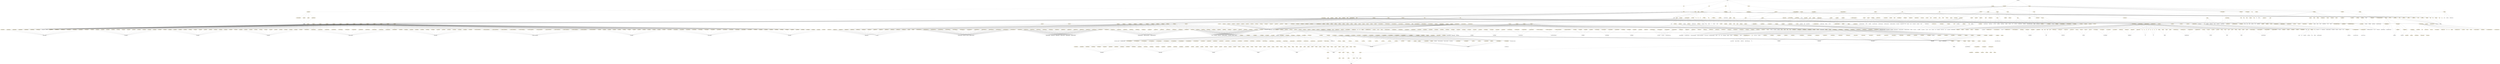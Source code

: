 digraph G {
	graph [bb="0,0,1.5064e+005,4624.9",
		nodesep=0.9,
		ranksep=5,
		size="100000, 32",
		splines=polyline
	];
	node [label="\N",
		margin=0.15
	];
	coreRootNodeX0	 [comment="09c9ae62-6458-4e77-93d7-ffb6fb15718a",
		fillcolor="#F0E8CD",
		height=0.72675,
		href="http://apps/qms/SitePages/Process%20Landscape.aspx?selectedTerm=09c9ae62-6458-4e77-93d7-ffb6fb15718a",
		label=Develop,
		pos="1.0002e+005,4186.4",
		style=filled,
		width=1.3553];
	coreRootNodeX0X0	 [comment="81d0b7fb-7cdf-470c-a20e-33650189122f",
		fillcolor="#F0E8CD",
		height=0.72675,
		href="http://apps/qms/SitePages/Process%20Landscape.aspx?selectedTerm=81d0b7fb-7cdf-470c-a20e-33650189122f",
		label="Asset Pipeline Management",
		pos="18459,3774.1",
		style=filled,
		width=3.457];
	coreRootNodeX0 -> coreRootNodeX0X0	 [pos="e,18584,3775.7 99972,4185.2 97772,4174.1 22214,3794 18594,3775.8"];
	coreRootNodeX0X1	 [comment="007364a8-f240-40e0-bdff-c8cf5a31773c",
		fillcolor="#F0E8CD",
		height=0.72675,
		href="http://apps/qms/SitePages/Process%20Landscape.aspx?selectedTerm=007364a8-f240-40e0-bdff-c8cf5a31773c",
		label="Asset Project",
		pos="1.0002e+005,3774.1",
		style=filled,
		width=1.9249];
	coreRootNodeX0 -> coreRootNodeX0X1	 [pos="e,1.0002e+005,3800.3 1.0002e+005,4160.1 1.0002e+005,4089.7 1.0002e+005,3891.7 1.0002e+005,3810.5"];
	coreRootNode	 [height=0.72675,
		pos="1.0307e+005,4598.7",
		width=2.1017];
	coreRootNode -> coreRootNodeX0	 [pos="e,1.0007e+005,4193.8 1.03e+005,4588.4 1.0258e+005,4532.6 1.0046e+005,4245.9 1.0008e+005,4195.1"];
	coreRootNodeX1	 [comment="aa8268ad-928a-43ba-b849-9ece8bb30ae9",
		fillcolor="#F0E8CD",
		height=0.72675,
		href="http://apps/qms/SitePages/Process%20Landscape.aspx?selectedTerm=aa8268ad-928a-43ba-b849-9ece8bb30ae9",
		label=Execute,
		pos="1.0182e+005,4186.4",
		style=filled,
		width=1.316];
	coreRootNode -> coreRootNodeX1	 [pos="e,1.0186e+005,4200.6 1.0301e+005,4580.1 1.0281e+005,4512.3 1.0206e+005,4269.1 1.0187e+005,4203.7"];
	coreRootNodeX2	 [comment="33e5f6a0-9bfe-489f-9bc5-7a358b5abad4",
		fillcolor="#F0E8CD",
		height=0.72675,
		href="http://apps/qms/SitePages/Process%20Landscape.aspx?selectedTerm=33e5f6a0-9bfe-489f-9bc5-7a358b5abad4",
		label=Own,
		pos="1.0324e+005,3774.1",
		style=filled,
		width=0.98209];
	coreRootNode -> coreRootNodeX2	 [pos="e,1.0323e+005,3800.3 1.0307e+005,4572.2 1.031e+005,4452.8 1.032e+005,3948.8 1.0323e+005,3810.4"];
	coreRootNodeX3	 [comment="08cab44d-89a8-4ee2-97a9-9eb4965a4244",
		fillcolor="#F0E8CD",
		height=0.72675,
		href="http://apps/qms/SitePages/Process%20Landscape.aspx?selectedTerm=08cab44d-89a8-4ee2-97a9-9eb4965a4244",
		label="Product Line",
		pos="1.0296e+005,4186.4",
		style=filled,
		width=1.866];
	coreRootNode -> coreRootNodeX3	 [pos="e,1.0296e+005,4212.6 1.0306e+005,4572.4 1.0304e+005,4501.8 1.0299e+005,4303.2 1.0297e+005,4222.3"];
	coreRootNodeX4	 [comment="1b5bb861-9d0a-4f02-b203-d7c73e2676bd",
		fillcolor="#F0E8CD",
		height=0.72675,
		href="http://apps/qms/SitePages/Process%20Landscape.aspx?selectedTerm=1b5bb861-9d0a-4f02-b203-d7c73e2676bd",
		label="Operate ＆ Maintain",
		pos="1.1968e+005,4186.4",
		style=filled,
		width=2.632];
	coreRootNode -> coreRootNodeX4	 [pos="e,1.1958e+005,4189.7 1.0314e+005,4595.9 1.0429e+005,4567.5 1.1823e+005,4223.2 1.1957e+005,4190"];
	coreRootNodeX5	 [comment="39f4790f-1b0c-49b6-8d9f-7bacbd837c08",
		fillcolor="#F0E8CD",
		height=0.72675,
		href="http://apps/qms/SitePages/Process%20Landscape.aspx?selectedTerm=39f4790f-1b0c-49b6-8d9f-7bacbd837c08",
		label="Acquire ＆ Divest",
		pos="1.0431e+005,4186.4",
		style=filled,
		width=2.3963];
	coreRootNode -> coreRootNodeX5	 [pos="e,1.0426e+005,4206.2 1.0312e+005,4580.1 1.0332e+005,4514.1 1.0403e+005,4281.9 1.0425e+005,4209.3"];
	coreRootNodeX0X0X0	 [comment="0d686378-3feb-4f7b-925a-a2bf2aeb8d9c",
		fillcolor="#F0E8CD",
		height=0.72675,
		href="http://apps/qms/SitePages/Process%20Landscape.aspx?selectedTerm=0d686378-3feb-4f7b-925a-a2bf2aeb8d9c",
		label="Pipeline Review Initiation (bi-annually)",
		pos="17840,3335.6",
		style=filled,
		width=4.6355];
	coreRootNodeX0X0 -> coreRootNodeX0X0X0	 [pos="e,17876,3361.4 18425,3748.7 18319,3674.2 18001,3449.6 17884,3367.3"];
	coreRootNodeX0X0X1	 [comment="33993738-c958-4524-aed5-44f067b4b1e5",
		fillcolor="#F0E8CD",
		height=0.72675,
		href="http://apps/qms/SitePages/Process%20Landscape.aspx?selectedTerm=33993738-c958-4524-aed5-44f067b4b1e5",
		label="Asset Pipeline review",
		pos="18172,3335.6",
		style=filled,
		width=2.7695];
	coreRootNodeX0X0 -> coreRootNodeX0X0X1	 [pos="e,18189,3361.5 18443,3748.1 18394,3673.7 18250,3454.1 18194,3370"];
	coreRootNodeX0X0X2	 [comment="da9a8509-6678-45d8-8a51-50d4f500ac19",
		fillcolor="#F0E8CD",
		height=1.0278,
		href="http://apps/qms/SitePages/Process%20Landscape.aspx?selectedTerm=da9a8509-6678-45d8-8a51-50d4f500ac19",
		label="Pipeline Approval",
		pos="18459,3335.6",
		shape=diamond,
		style=filled,
		width=3.3889];
	coreRootNodeX0X0 -> coreRootNodeX0X0X2	 [pos="e,18459,3372.7 18459,3747.7 18459,3676.6 18459,3474.4 18459,3382.8"];
	coreRootNodeX0X0X3	 [comment="22553efc-6848-4649-ba51-a660f386e8b6",
		fillcolor="#F0E8CD",
		height=0.72675,
		href="http://apps/qms/SitePages/Process%20Landscape.aspx?selectedTerm=22553efc-6848-4649-ba51-a660f386e8b6",
		label="Pipeline Update Communication",
		pos="18790,3335.6",
		style=filled,
		width=3.9873];
	coreRootNodeX0X0 -> coreRootNodeX0X0X3	 [pos="e,18771,3361.8 18478,3748.1 18535,3673.7 18701,3454.2 18765,3370"];
	"Pipeline Management"	 [height=0.51389,
		href="http://apps/cases/QMS4/QMS-2014-00311",
		label="Pipeline Management",
		pos="18172,2897.1",
		shape=box,
		width=1.9444];
	coreRootNodeX0X0X0 -> "Pipeline Management"	 [pos="e,18159,2916 17859,3309.6 17918,3233 18093,3002.4 18153,2924.3"];
	coreRootNodeX0X0X1 -> "Pipeline Management"	 [pos="e,18172,2915.9 18172,3309.3 18172,3233 18172,3005.9 18172,2926.2"];
	coreRootNodeX0X0X2 -> "Pipeline Management"	 [pos="e,18184,2915.8 18439,3304.3 18386,3222.9 18240,3000.8 18190,2924.4"];
	coreRootNodeX0X0X3 -> "Pipeline Management"	 [pos="e,18197,2915.8 18756,3310.2 18647,3233.4 18313,2997.1 18206,2921.6"];
	coreRootNodeX0X1X0	 [comment="2a5fa7e6-c69a-488d-974c-61b30e2d3be0",
		fillcolor="#F0E8CD",
		height=0.72675,
		href="http://apps/qms/SitePages/Process%20Landscape.aspx?selectedTerm=2a5fa7e6-c69a-488d-974c-61b30e2d3be0",
		label="Opportunity Screening and selection",
		pos="78885,3335.6",
		style=filled,
		width=4.4391];
	coreRootNodeX0X1 -> coreRootNodeX0X1X0	 [pos="e,78967,3358.2 99952,3771.8 98639,3747.7 79078,3387.9 79078,3387.9 79078,3387.9 79027,3374.2 78977,3360.9"];
	"Formula One"	 [height=0.51389,
		href="http://apps/cases/QMS3/QMS-2014-00203",
		label="Formula One",
		pos="99537,3335.6",
		shape=box,
		width=1.3333];
	coreRootNodeX0X1 -> "Formula One"	 [pos="e,99557,3354.2 99995,3749.6 99912,3674.1 99649,3437.6 99564,3360.9"];
	coreRootNodeX0X1X1	 [comment="b574b3a5-824e-4929-9f67-527d2488f892",
		fillcolor="#F0E8CD",
		height=1.4535,
		href="http://apps/qms/SitePages/Process%20Landscape.aspx?selectedTerm=b574b3a5-824e-4929-9f67-527d2488f892",
		label="Project Start",
		pos="1.4375e+005,3335.6",
		shape=triangle,
		style=filled,
		width=3.6141];
	coreRootNodeX0X1 -> coreRootNodeX0X1X1	 [pos="e,1.437e+005,3354.3 1.0009e+005,3770.7 1.0027e+005,3764.5 1.0075e+005,3747.9 1.0075e+005,3747.9 1.0075e+005,3747.9 1.4359e+005,3387.9 \
1.4359e+005,3387.9 1.4359e+005,3387.9 1.4364e+005,3371.6 1.4369e+005,3357.4"];
	coreRootNodeX0X1X2	 [comment="c9b52dcc-e843-4fd1-a9ca-0e1da5aef8de",
		fillcolor="#F0E8CD",
		height=0.72675,
		href="http://apps/qms/SitePages/Process%20Landscape.aspx?selectedTerm=c9b52dcc-e843-4fd1-a9ca-0e1da5aef8de",
		label=Feasibility,
		pos="79166,3335.6",
		style=filled,
		width=1.5517];
	coreRootNodeX0X1 -> coreRootNodeX0X1X2	 [pos="e,79206,3354.3 99952,3771.8 98647,3747.6 79280,3387.9 79280,3387.9 79280,3387.9 79246,3372.5 79215,3358.5"];
	coreRootNodeX0X1X3	 [comment="72363b3d-c7ec-426a-bff0-04d1810d0f8a",
		fillcolor="#F0E8CD",
		height=1.4535,
		href="http://apps/qms/SitePages/Process%20Landscape.aspx?selectedTerm=72363b3d-c7ec-426a-bff0-04d1810d0f8a",
		label="Project Feasibility",
		pos="1.4412e+005,3335.6",
		shape=triangle,
		style=filled,
		width=4.7926];
	coreRootNodeX0X1 -> coreRootNodeX0X1X3	 [pos="e,1.4405e+005,3354.8 1.0009e+005,3770.7 1.0027e+005,3764.5 1.0075e+005,3747.9 1.0075e+005,3747.9 1.0075e+005,3747.9 1.4392e+005,\
3387.9 1.4392e+005,3387.9 1.4392e+005,3387.9 1.4398e+005,3371.6 1.4404e+005,3357.3"];
	coreRootNodeX0X1X4	 [comment="b1780ea3-69a8-48e1-8b53-95d9e65acc10",
		fillcolor="#F0E8CD",
		height=0.72675,
		href="http://apps/qms/SitePages/Process%20Landscape.aspx?selectedTerm=b1780ea3-69a8-48e1-8b53-95d9e65acc10",
		label="Concept Development",
		pos="79417,3335.6",
		style=filled,
		width=2.907];
	coreRootNodeX0X1 -> coreRootNodeX0X1X4	 [pos="e,79478,3356.9 99952,3771.8 98657,3747.4 79571,3387.9 79571,3387.9 79571,3387.9 79528,3373.6 79488,3360.1"];
	coreRootNodeX0X1X5	 [comment="8405b4e7-d247-42d4-b7db-1acfab0f3564",
		fillcolor="#F0E8CD",
		height=1.0278,
		href="http://apps/qms/SitePages/Process%20Landscape.aspx?selectedTerm=8405b4e7-d247-42d4-b7db-1acfab0f3564",
		label="Project Proposal",
		pos="1.4642e+005,3335.6",
		shape=diamond,
		style=filled,
		width=3.2222];
	coreRootNodeX0X1 -> coreRootNodeX0X1X5	 [pos="e,1.4637e+005,3355.4 1.0009e+005,3770.7 1.0027e+005,3764.5 1.0075e+005,3747.9 1.0075e+005,3747.9 1.0075e+005,3747.9 1.4627e+005,\
3387.9 1.4627e+005,3387.9 1.4627e+005,3387.9 1.4632e+005,3372.6 1.4636e+005,3358.7"];
	coreRootNodeX0X1X6	 [comment="d780acc9-e93a-4dab-98af-3504454ebb37",
		fillcolor="#F0E8CD",
		height=0.72675,
		href="http://apps/qms/SitePages/Process%20Landscape.aspx?selectedTerm=d780acc9-e93a-4dab-98af-3504454ebb37",
		label="Bid Preparation",
		pos="79681,3335.6",
		style=filled,
		width=2.1606];
	coreRootNodeX0X1 -> coreRootNodeX0X1X6	 [pos="e,79733,3355.1 99952,3771.8 98664,3747.2 79825,3387.9 79825,3387.9 79825,3387.9 79782,3372.6 79743,3358.6"];
	coreRootNodeX0X1X7	 [comment="835b04fc-232c-4baa-9527-7420df3bb5e4",
		fillcolor="#F0E8CD",
		height=1.0278,
		href="http://apps/qms/SitePages/Process%20Landscape.aspx?selectedTerm=835b04fc-232c-4baa-9527-7420df3bb5e4",
		label="Pre-FID",
		pos="1.4667e+005,3335.6",
		shape=diamond,
		style=filled,
		width=1.8889];
	coreRootNodeX0X1 -> coreRootNodeX0X1X7	 [pos="e,1.4664e+005,3354.1 1.0009e+005,3770.7 1.0027e+005,3764.5 1.0075e+005,3747.9 1.0075e+005,3747.9 1.0075e+005,3747.9 1.4657e+005,\
3387.9 1.4657e+005,3387.9 1.4657e+005,3387.9 1.466e+005,3372.6 1.4663e+005,3358.8"];
	coreRootNodeX0X1X8	 [comment="5809e8c9-3896-48c3-8c24-18842f5b7298",
		fillcolor="#F0E8CD",
		height=0.72675,
		href="http://apps/qms/SitePages/Process%20Landscape.aspx?selectedTerm=5809e8c9-3896-48c3-8c24-18842f5b7298",
		label="Await subsidies/Award",
		pos="80156,3335.6",
		style=filled,
		width=2.9856];
	coreRootNodeX0X1 -> coreRootNodeX0X1X8	 [pos="e,80215,3357.5 99952,3771.7 98678,3746.9 80301,3387.9 80301,3387.9 80301,3387.9 80262,3374.1 80225,3360.8"];
	coreRootNodeX0X1X9	 [comment="b608fdd4-a01d-49a3-88ba-e12d39c01e0c",
		fillcolor="#F0E8CD",
		height=1.4535,
		href="http://apps/qms/SitePages/Process%20Landscape.aspx?selectedTerm=b608fdd4-a01d-49a3-88ba-e12d39c01e0c",
		label=Award,
		pos="1.4444e+005,3335.6",
		shape=triangle,
		style=filled,
		width=2.357];
	coreRootNodeX0X1 -> coreRootNodeX0X1X9	 [pos="e,1.4441e+005,3353.1 1.0009e+005,3770.7 1.0027e+005,3764.5 1.0075e+005,3747.9 1.0075e+005,3747.9 1.0075e+005,3747.9 1.4433e+005,\
3387.9 1.4433e+005,3387.9 1.4433e+005,3387.9 1.4436e+005,3371.5 1.444e+005,3357.3"];
	coreRootNodeX0X1X10	 [comment="931d616e-ab96-4ec2-9f34-3c15ec4d1701",
		fillcolor="#F0E8CD",
		height=0.72675,
		href="http://apps/qms/SitePages/Process%20Landscape.aspx?selectedTerm=931d616e-ab96-4ec2-9f34-3c15ec4d1701",
		label=Maturation,
		pos="79916,3335.6",
		style=filled,
		width=1.6303];
	coreRootNodeX0X1 -> coreRootNodeX0X1X10	 [pos="e,79954,3355.9 99952,3771.8 98668,3747 80016,3387.9 80016,3387.9 80016,3387.9 79989,3373.9 79963,3360.5"];
	coreRootNodeX0X1X11	 [comment="eefaa221-e619-4da5-bf91-e8c2ec6492ca",
		fillcolor="#F0E8CD",
		height=1.0278,
		href="http://apps/qms/SitePages/Process%20Landscape.aspx?selectedTerm=eefaa221-e619-4da5-bf91-e8c2ec6492ca",
		label=FID,
		pos="1.4685e+005,3335.6",
		shape=diamond,
		style=filled,
		width=1.25];
	coreRootNodeX0X1 -> coreRootNodeX0X1X11	 [pos="e,1.4682e+005,3352.8 1.0009e+005,3770.7 1.0027e+005,3764.5 1.0075e+005,3747.9 1.0075e+005,3747.9 1.0075e+005,3747.9 1.4677e+005,\
3387.9 1.4677e+005,3387.9 1.4677e+005,3387.9 1.4679e+005,3372.4 1.4682e+005,3358.5"];
	coreRootNodeX0X1X12	 [comment="fd4d1db5-07c3-4387-9c2e-330adb94c1da",
		fillcolor="#F0E8CD",
		height=0.72675,
		href="http://apps/qms/SitePages/Process%20Landscape.aspx?selectedTerm=fd4d1db5-07c3-4387-9c2e-330adb94c1da",
		label=Execution,
		pos="80389,3335.6",
		style=filled,
		width=1.5321];
	coreRootNodeX0X1 -> coreRootNodeX0X1X12	 [pos="e,80423,3356.3 99952,3771.7 98685,3746.8 80477,3387.9 80477,3387.9 80477,3387.9 80454,3374.6 80432,3361.5"];
	coreRootNodeX0X1X13	 [comment="72676723-27c1-4331-99ec-0bb392761a73",
		fillcolor="#F0E8CD",
		height=1.4535,
		href="http://apps/qms/SitePages/Process%20Landscape.aspx?selectedTerm=72676723-27c1-4331-99ec-0bb392761a73",
		label="Project transfer",
		pos="1.4475e+005,3335.6",
		shape=triangle,
		style=filled,
		width=4.2426];
	coreRootNodeX0X1 -> coreRootNodeX0X1X13	 [pos="e,1.4468e+005,3354.6 1.0009e+005,3770.7 1.0027e+005,3764.5 1.0075e+005,3747.9 1.0075e+005,3747.9 1.0075e+005,3747.9 1.4456e+005,\
3387.9 1.4456e+005,3387.9 1.4456e+005,3387.9 1.4462e+005,3371.5 1.4467e+005,3357.3"];
	coreRootNodeX0X1X14	 [comment="7299f5ba-4816-4b42-93bd-007574fe942a",
		fillcolor="#F0E8CD",
		height=0.72675,
		href="http://apps/qms/SitePages/Process%20Landscape.aspx?selectedTerm=7299f5ba-4816-4b42-93bd-007574fe942a",
		label=MBA,
		pos="1.0086e+005,3335.6",
		style=filled,
		width=1.041];
	coreRootNodeX0X1 -> coreRootNodeX0X1X14	 [pos="e,1.0084e+005,3355.1 1.0006e+005,3752.8 1.0022e+005,3673.4 1.0079e+005,3387.9 1.0079e+005,3387.9 1.0079e+005,3387.9 1.0081e+005,\
3374.3 1.0083e+005,3361.1"];
	coreRootNodeX0X1X0X0	 [comment="68909c8f-cd43-4453-a1d4-d35eaa6c2702",
		fillcolor="#F0E8CD",
		height=0.72675,
		href="http://apps/qms/SitePages/Process%20Landscape.aspx?selectedTerm=68909c8f-cd43-4453-a1d4-d35eaa6c2702",
		label="Project Management",
		pos="18404,2897.1",
		style=filled,
		width=2.6909];
	coreRootNodeX0X1X0 -> coreRootNodeX0X1X0X0	 [pos="e,18491,2909 78726,3333.5 75323,3310.3 18604,2923.3 18604,2923.3 18604,2923.3 18552,2916.7 18501,2910.3"];
	coreRootNodeX0X1X0X1	 [comment="d6e53456-96f1-4a8b-9346-4a95ffcf731e",
		fillcolor="#F0E8CD",
		height=0.72675,
		href="http://apps/qms/SitePages/Process%20Landscape.aspx?selectedTerm=d6e53456-96f1-4a8b-9346-4a95ffcf731e",
		label="Engineering Processes",
		pos="60655,2897.1",
		style=filled,
		width=2.907];
	coreRootNodeX0X1X0 -> coreRootNodeX0X1X0X1	 [pos="e,60750,2908.4 78728,3331 76958,3290.6 60887,2923.3 60887,2923.3 60887,2923.3 60822,2916.2 60760,2909.5"];
	coreRootNodeX0X1X0X2	 [comment="427b210b-e49f-4702-81f0-9a2c637586c5",
		fillcolor="#F0E8CD",
		height=0.72675,
		href="http://apps/qms/SitePages/Process%20Landscape.aspx?selectedTerm=427b210b-e49f-4702-81f0-9a2c637586c5",
		label="Procurement Processes",
		pos="72476,2897.1",
		style=filled,
		width=3.0445];
	coreRootNodeX0X1X0 -> coreRootNodeX0X1X0X2	 [pos="e,72563,2913.4 78739,3325 77796,3263.1 72618,2923.3 72618,2923.3 72618,2923.3 72598,2919.7 72573,2915.2"];
	coreRootNodeX0X1X0X3	 [comment="dffa3ef5-0d9a-4ef2-81c3-706934d88d5f",
		fillcolor="#F0E8CD",
		height=0.72675,
		href="http://apps/qms/SitePages/Process%20Landscape.aspx?selectedTerm=dffa3ef5-0d9a-4ef2-81c3-706934d88d5f",
		label="Consent Processes",
		pos="78901,2897.1",
		style=filled,
		width=2.5534];
	coreRootNodeX0X1X0 -> coreRootNodeX0X1X0X3	 [pos="e,78900,2923.5 78886,3309.3 78889,3235.2 78897,3019.1 78900,2933.5"];
	coreRootNodeX0X1X0X4	 [comment="35f48a3f-67eb-4b38-bbc7-c2db88fc95a4",
		fillcolor="#F0E8CD",
		height=0.72675,
		href="http://apps/qms/SitePages/Process%20Landscape.aspx?selectedTerm=35f48a3f-67eb-4b38-bbc7-c2db88fc95a4",
		label="Commercial Processes",
		pos="1.3005e+005,2897.1",
		style=filled,
		width=2.9659];
	coreRootNodeX0X1X0 -> coreRootNodeX0X1X0X4	 [pos="e,1.2994e+005,2901.9 78967,3313 79019,3299 79078,3283.3 79078,3283.3 79078,3283.3 1.2935e+005,2923.3 1.2935e+005,2923.3 1.2935e+\
005,2923.3 1.2973e+005,2909.4 1.2993e+005,2902.3"];
	coreRootNodeX0X1X0X5	 [comment="3cdd8b4a-ec55-4be7-a8cb-4c2ef62d31ee",
		fillcolor="#F0E8CD",
		height=0.72675,
		href="http://apps/qms/SitePages/Process%20Landscape.aspx?selectedTerm=3cdd8b4a-ec55-4be7-a8cb-4c2ef62d31ee",
		label="Preparation for Operation Processes",
		pos="1.3682e+005,2897.1",
		style=filled,
		width=4.4587];
	coreRootNodeX0X1X0 -> coreRootNodeX0X1X0X5	 [pos="e,1.3669e+005,2914.1 78967,3313 79019,3299 79078,3283.3 79078,3283.3 79078,3283.3 1.3662e+005,2923.3 1.3662e+005,2923.3 1.3662e+\
005,2923.3 1.3665e+005,2919.8 1.3668e+005,2915.4"];
	coreRootNodeX0X1X0X0X0	 [comment="d11fd3ec-e7ba-4475-9b5c-8ca0adbb002a",
		fillcolor="#F0E8CD",
		height=0.72675,
		href="http://apps/qms/SitePages/Process%20Landscape.aspx?selectedTerm=d11fd3ec-e7ba-4475-9b5c-8ca0adbb002a",
		label="Project Integration Management",
		pos="141.42,2484.8",
		style=filled,
		width=3.9284];
	coreRootNodeX0X1X0X0 -> coreRootNodeX0X1X0X0X0	 [pos="e,250.63,2501.6 18327,2881.2 18299,2875.8 18274,2871 18274,2871 18274,2871 315.42,2511 315.42,2511 315.42,2511 291.13,2507.4 260.7,\
2503"];
	coreRootNodeX0X1X0X0X1	 [comment="b4d3f258-8048-4f07-9b13-052e09fa84cc",
		fillcolor="#F0E8CD",
		height=0.72675,
		href="http://apps/qms/SitePages/Process%20Landscape.aspx?selectedTerm=b4d3f258-8048-4f07-9b13-052e09fa84cc",
		label="Project Scope Management",
		pos="5423.4,2484.8",
		style=filled,
		width=3.457];
	coreRootNodeX0X1X0X0 -> coreRootNodeX0X1X0X0X1	 [pos="e,5520.2,2501.3 18327,2881.2 18299,2875.8 18274,2871 18274,2871 18274,2871 5580.4,2511 5580.4,2511 5580.4,2511 5558.1,2507.4 5530.2,\
2502.9"];
	coreRootNodeX0X1X0X0X2	 [comment="ed63892c-f0a2-462a-83ea-dd1c7e39cc4a",
		fillcolor="#F0E8CD",
		height=0.72675,
		href="http://apps/qms/SitePages/Process%20Landscape.aspx?selectedTerm=ed63892c-f0a2-462a-83ea-dd1c7e39cc4a",
		label="Project Time Management",
		pos="9814.4,2484.8",
		style=filled,
		width=3.3195];
	coreRootNodeX0X1X0X0 -> coreRootNodeX0X1X0X0X2	 [pos="e,9907.7,2501.2 18327,2881.2 18299,2875.8 18274,2871 18274,2871 18274,2871 9966.4,2511 9966.4,2511 9966.4,2511 9944.8,2507.4 9917.8,\
2502.9"];
	coreRootNodeX0X1X0X0X3	 [comment="6509107d-a0ad-4f59-a1e3-9fb847b88c4f",
		fillcolor="#F0E8CD",
		height=0.72675,
		href="http://apps/qms/SitePages/Process%20Landscape.aspx?selectedTerm=6509107d-a0ad-4f59-a1e3-9fb847b88c4f",
		label="Project Cost Management",
		pos="14069,2484.8",
		style=filled,
		width=3.2802];
	coreRootNodeX0X1X0X0 -> coreRootNodeX0X1X0X0X3	 [pos="e,14161,2501.2 18327,2881.2 18299,2875.8 18274,2871 18274,2871 18274,2871 14219,2511 14219,2511 14219,2511 14198,2507.4 14171,2502.9"];
	"Project Management Support"	 [height=0.51389,
		href="http://apps/cases/QMS4/QMS-2014-00244",
		label="Project Management Support",
		pos="2528.4,2484.8",
		shape=box,
		width=2.5833];
	coreRootNodeX0X1X0X0 -> "Project Management Support"	 [pos="e,2615.6,2503.3 18327,2881.2 18299,2875.8 18274,2871 18274,2871 18274,2871 2653.4,2511 2653.4,2511 2653.4,2511 2641.8,2508.6 2625.6,\
2505.4"];
	coreRootNodeX0X1X0X0X4	 [comment="55a4468f-ec21-4692-9ba8-51c10b449cd4",
		fillcolor="#F0E8CD",
		height=0.72675,
		href="http://apps/qms/SitePages/Process%20Landscape.aspx?selectedTerm=55a4468f-ec21-4692-9ba8-51c10b449cd4",
		label="Project Quality Management",
		pos="23893,2484.8",
		style=filled,
		width=3.5355];
	coreRootNodeX0X1X0X0 -> coreRootNodeX0X1X0X0X4	 [pos="e,23794,2501.4 18491,2885.2 18545,2878.4 18604,2871 18604,2871 18604,2871 23733,2511 23733,2511 23733,2511 23756,2507.4 23784,2503"];
	"Project Support"	 [height=0.51389,
		href="http://apps/cases/QMS4/QMS-2015-00040",
		label="Project Support",
		pos="2742.4,2484.8",
		shape=box,
		width=1.5556];
	coreRootNodeX0X1X0X0 -> "Project Support"	 [pos="e,2798.7,2501.9 18327,2881.2 18299,2875.8 18274,2871 18274,2871 18274,2871 2830.4,2511 2830.4,2511 2830.4,2511 2821,2508.3 2808.4,\
2504.6"];
	coreRootNodeX0X1X0X0X5	 [comment="f0c083a2-dc4c-409d-bbec-565ff71f102e",
		fillcolor="#F0E8CD",
		height=0.72675,
		href="http://apps/qms/SitePages/Process%20Landscape.aspx?selectedTerm=f0c083a2-dc4c-409d-bbec-565ff71f102e",
		label="Project Human Resource Management",
		pos="18333,2484.8",
		style=filled,
		width=4.6551];
	coreRootNodeX0X1X0X0 -> coreRootNodeX0X1X0X0X5	 [pos="e,18338,2511 18400,2870.8 18388,2800.4 18354,2602.4 18340,2521.2"];
	coreRootNodeX0X1X0X0X6	 [comment="edb4fbda-af6e-4f9f-942d-e3925a577b5b",
		fillcolor="#F0E8CD",
		height=0.72675,
		href="http://apps/qms/SitePages/Process%20Landscape.aspx?selectedTerm=edb4fbda-af6e-4f9f-942d-e3925a577b5b",
		label="Project Stakeholder ＆ Communications Management",
		pos="28472,2484.8",
		style=filled,
		width=6.305];
	coreRootNodeX0X1X0X0 -> coreRootNodeX0X1X0X0X6	 [pos="e,28303,2502.3 18491,2885.2 18545,2878.4 18604,2871 18604,2871 18604,2871 28213,2511 28213,2511 28213,2511 28248,2507.6 28293,2503.3"];
	coreRootNodeX0X1X0X0X7	 [comment="a5fe7145-ae2b-4df9-b44f-f77239c67dfe",
		fillcolor="#F0E8CD",
		height=0.72675,
		href="http://apps/qms/SitePages/Process%20Landscape.aspx?selectedTerm=a5fe7145-ae2b-4df9-b44f-f77239c67dfe",
		label="Project Risk Management",
		pos="35628,2484.8",
		style=filled,
		width=3.2605];
	coreRootNodeX0X1X0X0 -> coreRootNodeX0X1X0X0X7	 [pos="e,35536,2501.2 18491,2885.2 18545,2878.4 18604,2871 18604,2871 18604,2871 35478,2511 35478,2511 35478,2511 35500,2507.4 35526,2502.9"];
	coreRootNodeX0X1X0X0X8	 [comment="bf7c3e23-df84-4776-addc-b20b2803b485",
		fillcolor="#F0E8CD",
		height=0.72675,
		href="http://apps/qms/SitePages/Process%20Landscape.aspx?selectedTerm=bf7c3e23-df84-4776-addc-b20b2803b485",
		label="Project Procurement Management",
		pos="39860,2484.8",
		style=filled,
		width=4.1641];
	coreRootNodeX0X1X0X0 -> coreRootNodeX0X1X0X0X8	 [pos="e,39746,2501.7 18491,2885.2 18545,2878.4 18604,2871 18604,2871 18604,2871 39678,2511 39678,2511 39678,2511 39704,2507.4 39736,2503"];
	coreRootNodeX0X1X0X0X9	 [comment="f8c85726-14bb-4c7f-96ae-1f3d2b6a14d9",
		fillcolor="#F0E8CD",
		height=0.72675,
		href="http://apps/qms/SitePages/Process%20Landscape.aspx?selectedTerm=f8c85726-14bb-4c7f-96ae-1f3d2b6a14d9",
		label="Project Safety Management",
		pos="44944,2484.8",
		style=filled,
		width=3.457];
	coreRootNodeX0X1X0X0 -> coreRootNodeX0X1X0X0X9	 [pos="e,44848,2501.3 18491,2885.2 18545,2878.4 18604,2871 18604,2871 18604,2871 44787,2511 44787,2511 44787,2511 44810,2507.4 44838,2502.9"];
	"Project Integration Management"	 [height=0.51389,
		href="http://apps/cases/QMS2/QMS-2014-00073",
		label="Project Integration Management",
		pos="2616.4,2072.5",
		shape=box,
		width=2.7778];
	coreRootNodeX0X1X0X0X0 -> "Project Integration Management"	 [pos="e,2516.1,2090.1 244.23,2466.7 643.99,2400.5 2093.2,2160.2 2506,2091.8"];
	"Project Scope Management"	 [height=0.51389,
		href="http://apps/cases/QMS2/QMS-2014-00074",
		label="Project Scope Management",
		pos="7464.4,2072.5",
		shape=box,
		width=2.4444];
	coreRootNodeX0X1X0X0X1 -> "Project Scope Management"	 [pos="e,7377.3,2091 5511.1,2466.2 5842.9,2399.5 7020,2162.8 7367.3,2093"];
	"Project Time Management"	 [height=0.51389,
		href="http://apps/cases/QMS2/QMS-2014-00075",
		label="Project Time Management",
		pos="11790,2072.5",
		shape=box,
		width=2.3472];
	coreRootNodeX0X1X0X0X2 -> "Project Time Management"	 [pos="e,11706,2091 9899,2466.2 10220,2399.7 11359,2163.1 11696,2093.1"];
	"Project Cost Management"	 [height=0.51389,
		href="http://apps/cases/QMS2/QMS-2014-00076",
		label="Project Cost Management",
		pos="16025,2072.5",
		shape=box,
		width=2.3194];
	coreRootNodeX0X1X0X0X3 -> "Project Cost Management"	 [pos="e,15942,2091 14153,2466.2 14471,2399.7 15598,2163.1 15932,2093.1"];
	"Project Quality Management"	 [height=0.51389,
		href="http://apps/cases/QMS2/QMS-2014-00077",
		label="Project Quality Management",
		pos="25973,2072.5",
		shape=box,
		width=2.5];
	coreRootNodeX0X1X0X0X4 -> "Project Quality Management"	 [pos="e,25885,2091 23983,2466.2 24321,2399.4 25521,2162.7 25875,2092.9"];
	"Project Human Resource Management"	 [height=0.51389,
		href="http://apps/cases/QMS2/QMS-2014-00078",
		label="Project Human Resource Management",
		pos="20933,2072.5",
		shape=box,
		width=3.2917];
	coreRootNodeX0X1X0X0X5 -> "Project Human Resource Management"	 [pos="e,20823,2091 18448,2465.7 18876,2398.2 20374,2161.7 20812,2092.6"];
	"Project Stakeholder & Communications Management"	 [height=0.51389,
		href="http://apps/cases/QMS2/QMS-2014-00079",
		label="Project Stakeholder & Communications Management",
		pos="31845,2072.5",
		shape=box,
		width=4.4444];
	coreRootNodeX0X1X0X0X6 -> "Project Stakeholder & Communications Management"	 [pos="e,31702,2091 28624,2465.3 29184,2397.3 31128,2160.8 31691,2092.2"];
	"Project Risk Management"	 [height=0.51389,
		href="http://apps/cases/QMS2/QMS-2014-00080",
		label="Project Risk Management",
		pos="37578,2072.5",
		shape=box,
		width=2.3056];
	coreRootNodeX0X1X0X0X7 -> "Project Risk Management"	 [pos="e,37495,2090.9 35712,2466.3 36028,2399.8 37153,2163 37485,2093.1"];
	"Project Procurement Management"	 [height=0.51389,
		href="http://apps/cases/QMS2/QMS-2014-00081",
		label="Project Procurement Management",
		pos="42232,2072.5",
		shape=box,
		width=2.9444];
	coreRootNodeX0X1X0X0X8 -> "Project Procurement Management"	 [pos="e,42131,2091 39964,2465.8 40353,2398.6 41721,2162 42121,2092.7"];
	"Project Safety Management"	 [height=0.51389,
		href="http://apps/cases/QMS2/QMS-2014-00082",
		label="Project Safety Management",
		pos="46985,2072.5",
		shape=box,
		width=2.4444];
	coreRootNodeX0X1X0X0X9 -> "Project Safety Management"	 [pos="e,46898,2091 45032,2466.2 45364,2399.5 46541,2162.8 46888,2093"];
	coreRootNodeX0X1X0X1X0	 [comment="f0c459bc-1f3d-4ca9-bdf6-a88e32ac0b17",
		fillcolor="#F0E8CD",
		height=0.72675,
		href="http://apps/qms/SitePages/Process%20Landscape.aspx?selectedTerm=f0c459bc-1f3d-4ca9-bdf6-a88e32ac0b17",
		label="General Engineering Processes",
		pos="49353,2484.8",
		style=filled,
		width=3.8105];
	coreRootNodeX0X1X0X1 -> coreRootNodeX0X1X0X1X0	 [pos="e,49459,2501.5 60552,2892.6 59430,2853.7 49522,2511 49522,2511 49522,2511 49499,2507.4 49469,2503"];
	coreRootNodeX0X1X0X1X1	 [comment="af8663dd-dbbd-40a3-9e4e-69167aee1353",
		fillcolor="#F0E8CD",
		height=0.72675,
		href="http://apps/qms/SitePages/Process%20Landscape.aspx?selectedTerm=af8663dd-dbbd-40a3-9e4e-69167aee1353",
		label="Electrical Systems Engineering Processes",
		pos="54651,2484.8",
		style=filled,
		width=4.989];
	coreRootNodeX0X1X0X1 -> coreRootNodeX0X1X0X1X1	 [pos="e,54787,2501.9 60555,2889.5 59787,2838.4 54863,2511 54863,2511 54863,2511 54834,2507.5 54797,2503.1"];
	coreRootNodeX0X1X0X1X2	 [comment="c84698e2-ab22-4867-bbcb-7b6dc7a3d2a6",
		fillcolor="#F0E8CD",
		height=0.72675,
		href="http://apps/qms/SitePages/Process%20Landscape.aspx?selectedTerm=c84698e2-ab22-4867-bbcb-7b6dc7a3d2a6",
		label="Foundation Engineering Processes",
		pos="60560,2484.8",
		style=filled,
		width=4.223];
	coreRootNodeX0X1X0X1 -> coreRootNodeX0X1X0X1X2	 [pos="e,60566,2511 60650,2870.8 60633,2800.4 60587,2602.4 60569,2521.2"];
	coreRootNodeX0X1X0X1X3	 [comment="7255812d-c567-46bf-82de-ce7f9f9111b0",
		fillcolor="#F0E8CD",
		height=0.72675,
		href="http://apps/qms/SitePages/Process%20Landscape.aspx?selectedTerm=7255812d-c567-46bf-82de-ce7f9f9111b0",
		label="Substation Engineering Processes",
		pos="65723,2484.8",
		style=filled,
		width=4.1444];
	coreRootNodeX0X1X0X1 -> coreRootNodeX0X1X0X1X3	 [pos="e,65609,2501.7 60750,2885.8 60814,2878.9 60887,2871 60887,2871 60887,2871 65542,2511 65542,2511 65542,2511 65568,2507.4 65599,2503"];
	coreRootNodeX0X1X0X1X4	 [comment="6507c75c-e383-4282-bb8a-87f9396ac6fd",
		fillcolor="#F0E8CD",
		height=0.72675,
		href="http://apps/qms/SitePages/Process%20Landscape.aspx?selectedTerm=6507c75c-e383-4282-bb8a-87f9396ac6fd",
		label="WTG Engineering Processes",
		pos="70787,2484.8",
		style=filled,
		width=3.6337];
	coreRootNodeX0X1X0X1 -> coreRootNodeX0X1X0X1X4	 [pos="e,70686,2501.4 60750,2885.8 60814,2878.9 60887,2871 60887,2871 60887,2871 70624,2511 70624,2511 70624,2511 70647,2507.4 70676,2503"];
	"General Engineering Processes"	 [height=0.51389,
		href="http://apps/cases/QMS2/QMS-2014-00089",
		label="General Engineering Processes",
		pos="51556,2072.5",
		shape=box,
		width=2.6944];
	coreRootNodeX0X1X0X1X0 -> "General Engineering Processes"	 [pos="e,51462,2091 49449,2466 49809,2399 51079,2162.5 51452,2092.9"];
	"Project Certification"	 [height=0.51389,
		href="http://apps/cases/QMS3/QMS-2014-00177",
		label="Project Certification",
		pos="52179,2072.5",
		shape=box,
		width=1.8611];
	coreRootNodeX0X1X0X1X0 -> "Project Certification"	 [pos="e,52112,2083.2 49459,2468.1 49493,2463 49522,2458.6 49522,2458.6 49522,2458.6 51666,2147.9 52102,2084.6"];
	"Electrical System Analysis - Processes"	 [height=0.51389,
		href="http://apps/cases/QMS2/QMS-2014-00100",
		label="Electrical System Analysis - Processes",
		pos="57040,2072.5",
		shape=box,
		width=3.3194];
	coreRootNodeX0X1X0X1X1 -> "Electrical System Analysis - Processes"	 [pos="e,56938,2091 54764,2464.4 55166,2395.3 56527,2161.6 56928,2092.7"];
	"HV Cables - Processes"	 [height=0.51389,
		href="http://apps/cases/QMS2/QMS-2014-00103",
		label="HV Cables - Processes",
		pos="57301,2072.5",
		shape=box,
		width=2.125];
	coreRootNodeX0X1X0X1X1 -> "HV Cables - Processes"	 [pos="e,57225,2091 54773,2465.4 55278,2388.8 57192,2098.6 57192,2098.6 57192,2098.6 57202,2096.4 57216,2093.3"];
	"SCADA - Processes"	 [height=0.51389,
		href="http://apps/cases/QMS2/QMS-2014-00099",
		label="SCADA - Processes",
		pos="57512,2072.5",
		shape=box,
		width=1.9306];
	coreRootNodeX0X1X0X1X1 -> "SCADA - Processes"	 [pos="e,57443,2090.7 54778,2466.1 55319,2390.6 57410,2098.6 57410,2098.6 57410,2098.6 57420,2096.3 57433,2093.1"];
	"Transformers & HV Components - Processes"	 [height=0.51389,
		href="http://apps/cases/QMS2/QMS-2014-00102",
		label="Transformers & HV Components - Processes",
		pos="57787,2072.5",
		shape=box,
		width=3.9028];
	coreRootNodeX0X1X0X1X1 -> "Transformers & HV Components - Processes"	 [pos="e,57667,2091 54782,2466.8 55355,2392.4 57614,2098.6 57614,2098.6 57614,2098.6 57632,2096 57657,2092.5"];
	"Foundation Engineering Management _AP"	 [height=0.51389,
		href="http://apps/cases/QMS4/QMS-2016-00013",
		label="Foundation Engineering Management _AP",
		pos="62220,2072.5",
		shape=box,
		width=3.5833];
	coreRootNodeX0X1X0X1X2 -> "Foundation Engineering Management _AP"	 [pos="e,62149,2091 60645,2463 60930,2392.4 61858,2163 62139,2093.5"];
	"Foundation Fabrication Processes"	 [height=0.51389,
		href="http://apps/cases/QMS2/QMS-2014-00092",
		label="Foundation Fabrication Processes",
		pos="62521,2072.5",
		shape=box,
		width=2.9722];
	coreRootNodeX0X1X0X1X2 -> "Foundation Fabrication Processes"	 [pos="e,62438,2091 60654,2464.1 60986,2394.8 62097,2162.3 62428,2093.1"];
	"Geotechnical Engineering Processes"	 [height=0.51389,
		href="http://apps/cases/QMS2/QMS-2014-00091",
		label="Geotechnical Engineering Processes",
		pos="62805,2072.5",
		shape=box,
		width=3.1111];
	coreRootNodeX0X1X0X1X2 -> "Geotechnical Engineering Processes"	 [pos="e,62709,2091 60662,2465.2 61034,2397.2 62320,2162.1 62700,2092.8"];
	"Loads Aerodynamic & Control Processes"	 [height=0.51389,
		href="http://apps/cases/QMS2/QMS-2014-00090",
		label="Loads Aerodynamic & Control Processes",
		pos="63112,2072.5",
		shape=box,
		width=3.5972];
	coreRootNodeX0X1X0X1X2 -> "Loads Aerodynamic & Control Processes"	 [pos="e,63003,2091 60669,2466.4 61083,2399.8 62562,2162 62993,2092.6"];
	"Site Investigation Management Processes"	 [height=0.51389,
		href="http://apps/cases/QMS2/QMS-2014-00101",
		label="Site Investigation Management Processes",
		pos="63433,2072.5",
		shape=box,
		width=3.5139];
	coreRootNodeX0X1X0X1X2 -> "Site Investigation Management Processes"	 [pos="e,63323,2091 60675,2467.5 61191,2394.3 63274,2098.6 63274,2098.6 63274,2098.6 63291,2096.1 63312,2092.6"];
	"WTG Foundation Structural Design Processes"	 [height=0.51389,
		href="http://apps/cases/QMS2/QMS-2014-00093",
		label="WTG Foundation Structural Design Processes",
		pos="63767,2072.5",
		shape=box,
		width=3.9444];
	coreRootNodeX0X1X0X1X2 -> "WTG Foundation Structural Design Processes"	 [pos="e,63645,2091 60677,2467.9 60713,2462.9 60744,2458.6 60744,2458.6 60744,2458.6 63592,2098.6 63592,2098.6 63592,2098.6 63611,2096 \
63635,2092.5"];
	"Substation Electrical Management - Processes"	 [height=0.51389,
		href="http://apps/cases/QMS2/QMS-2014-00108",
		label="Substation Electrical Management - Processes",
		pos="67704,2072.5",
		shape=box,
		width=3.8889];
	coreRootNodeX0X1X0X1X3 -> "Substation Electrical Management - Processes"	 [pos="e,67620,2091 65817,2464.3 66151,2395.3 67275,2162.5 67610,2093.1"];
	"Substations Civil & Structural Eng. Mgmt. - Processes"	 [height=0.51389,
		href="http://apps/cases/QMS2/QMS-2014-00109",
		label="Substations Civil & Structural Eng. Mgmt. - Processes",
		pos="68074,2072.5",
		shape=box,
		width=4.5694];
	coreRootNodeX0X1X0X1X3 -> "Substations Civil & Structural Eng. Mgmt. - Processes"	 [pos="e,67974,2091 65826,2465.8 66212,2398.6 67566,2162.1 67964,2092.7"];
	"Substations Quality & Fabrication Mgmt. Processes"	 [height=0.51389,
		href="http://apps/cases/QMS2/QMS-2014-00094",
		label="Substations Quality & Fabrication Mgmt. Processes",
		pos="68461,2072.5",
		shape=box,
		width=4.3611];
	coreRootNodeX0X1X0X1X3 -> "Substations Quality & Fabrication Mgmt. Processes"	 [pos="e,68344,2091 65834,2467.2 66271,2401.8 67870,2162.1 68334,2092.5"];
	"GIS - Processes"	 [height=0.51389,
		href="http://apps/cases/QMS2/QMS-2014-00106",
		label="GIS - Processes",
		pos="71991,2072.5",
		shape=box,
		width=1.5972];
	coreRootNodeX0X1X0X1X4 -> "GIS - Processes"	 [pos="e,71940,2091 70852,2461.9 71062,2390.3 71725,2164.3 71930,2094.3"];
	"Measurements Processes"	 [height=0.51389,
		href="http://apps/cases/QMS2/QMS-2014-00107",
		label="Measurements Processes",
		pos="72196,2072.5",
		shape=box,
		width=2.2778];
	coreRootNodeX0X1X0X1X4 -> "Measurements Processes"	 [pos="e,72136,2091 70859,2462.9 71102,2392.3 71887,2163.6 72126,2093.8"];
	"Project Concept Processes"	 [height=0.51389,
		href="http://apps/cases/QMS4/QMS-2014-00250",
		label="Project Concept Processes",
		pos="72431,2072.5",
		shape=box,
		width=2.4306];
	coreRootNodeX0X1X0X1X4 -> "Project Concept Processes"	 [pos="e,72361,2091.1 70867,2463.9 71145,2394.5 72071,2163.4 72351,2093.6"];
	"Quality Manufacturing & Commissioning Processes"	 [height=0.51389,
		href="http://apps/cases/QMS2/QMS-2014-00097",
		label="Quality Manufacturing & Commissioning Processes",
		pos="72740,2072.5",
		shape=box,
		width=4.3472];
	coreRootNodeX0X1X0X1X4 -> "Quality Manufacturing & Commissioning Processes"	 [pos="e,72657,2091 70875,2465.4 71198,2397.6 72315,2162.8 72647,2093.1"];
	"Wind Assesment Processes"	 [height=0.51389,
		href="http://apps/cases/QMS2/QMS-2014-00105",
		label="Wind Assesment Processes",
		pos="73051,2072.5",
		shape=box,
		width=2.4861];
	coreRootNodeX0X1X0X1X4 -> "Wind Assesment Processes"	 [pos="e,72966,2091 70882,2466.7 71297,2392.2 72929,2098.6 72929,2098.6 72929,2098.6 72941,2096.3 72956,2093.1"];
	"WTG Electrical"	 [height=0.51389,
		href="http://apps/cases/QMS2/QMS-2014-00095",
		label="WTG Electrical",
		pos="73261,2072.5",
		shape=box,
		width=1.5278];
	coreRootNodeX0X1X0X1X4 -> "WTG Electrical"	 [pos="e,73206,2089.3 70887,2467.7 71338,2394.8 73173,2098.6 73173,2098.6 73173,2098.6 73183,2095.8 73196,2092.1"];
	"WTG Mechanical"	 [height=0.51389,
		href="http://apps/cases/QMS4/QMS-2015-00013",
		label="WTG Mechanical",
		pos="73442,2072.5",
		shape=box,
		width=1.6944];
	coreRootNodeX0X1X0X1X4 -> "WTG Mechanical"	 [pos="e,73381,2090 70889,2468.2 70923,2463.1 70951,2458.6 70951,2458.6 70951,2458.6 73349,2098.6 73349,2098.6 73349,2098.6 73359,2096.1 \
73371,2092.7"];
	"DEVEX/CAPEX Procurement"	 [height=0.51389,
		href="http://apps/cases/QMS3/QMS-2014-00130",
		label="DEVEX/CAPEX Procurement",
		pos="75330,2484.8",
		shape=box,
		width=2.6806];
	coreRootNodeX0X1X0X2 -> "DEVEX/CAPEX Procurement"	 [pos="e,75240,2503.3 72563,2880.8 72592,2875.6 72618,2871 72618,2871 72618,2871 75201,2511 75201,2511 75201,2511 75214,2508.6 75231,2505.3"];
	"Procurement below DKK 200.000"	 [height=0.51389,
		href="http://apps/cases/QMS3/QMS-2014-00131",
		label="Procurement below DKK 200.000",
		pos="75598,2484.8",
		shape=box,
		width=2.9444];
	coreRootNodeX0X1X0X2 -> "Procurement below DKK 200.000"	 [pos="e,75502,2503.3 72563,2880.8 72592,2875.6 72618,2871 72618,2871 72618,2871 75459,2511 75459,2511 75459,2511 75473,2508.5 75492,2505.1"];
	Consent	 [height=0.51389,
		href="http://apps/cases/QMS3/QMS-2014-00173",
		label=Consent,
		pos="75804,2484.8",
		shape=box,
		width=0.95833];
	coreRootNodeX0X1X0X3 -> Consent	 [pos="e,75839,2498.8 78828,2881.3 78801,2875.9 78776,2871 78776,2871 78776,2871 75871,2511 75871,2511 75871,2511 75861,2507.1 75849,2502.4"];
	"Commercial Develop"	 [height=0.51389,
		href="http://apps/cases/QMS4/QMS-2014-00310",
		label="Commercial Develop",
		pos="1.3699e+005,2484.8",
		shape=box,
		width=1.9444];
	coreRootNodeX0X1X0X4 -> "Commercial Develop"	 [pos="e,1.3692e+005,2502.9 1.3015e+005,2890 1.3028e+005,2882.5 1.3047e+005,2871 1.3047e+005,2871 1.3047e+005,2871 1.3689e+005,2511 1.3689e+\
005,2511 1.3689e+005,2511 1.369e+005,2508.6 1.3691e+005,2505.3"];
	coreRootNodeX0X1X0X5X0	 [comment="bed43393-a9c5-40f3-a531-bf0a9f186d12",
		fillcolor="#F0E8CD",
		height=0.72675,
		href="http://apps/qms/SitePages/Process%20Landscape.aspx?selectedTerm=bed43393-a9c5-40f3-a531-bf0a9f186d12",
		label="OPEX Business Case Mgmt",
		pos="1.4121e+005,2484.8",
		style=filled,
		width=3.5552];
	coreRootNodeX0X1X0X5 -> coreRootNodeX0X1X0X5X0	 [pos="e,1.4111e+005,2501.4 1.3694e+005,2880.1 1.3698e+005,2875.2 1.3701e+005,2871 1.3701e+005,2871 1.3701e+005,2871 1.4105e+005,2511 1.4105e+\
005,2511 1.4105e+005,2511 1.4107e+005,2507.4 1.411e+005,2503"];
	coreRootNodeX0X1X0X5X1	 [comment="38e34ecb-cf72-448c-9961-335eff5dc526",
		fillcolor="#F0E8CD",
		height=0.72675,
		href="http://apps/qms/SitePages/Process%20Landscape.aspx?selectedTerm=38e34ecb-cf72-448c-9961-335eff5dc526",
		label="O＆M Project Maturation until Project Proposal",
		pos="1.4174e+005,2484.8",
		style=filled,
		width=5.6961];
	coreRootNodeX0X1X0X5 -> coreRootNodeX0X1X0X5X1	 [pos="e,1.4157e+005,2499.6 1.3694e+005,2880.1 1.3698e+005,2875.2 1.3701e+005,2871 1.3701e+005,2871 1.3701e+005,2871 1.407e+005,2570.7 \
1.4156e+005,2500.4"];
	coreRootNodeX0X1X0X5X2	 [comment="f7e6cdf9-cfa8-41f5-abf6-074a9b2edd24",
		fillcolor="#F0E8CD",
		height=0.72675,
		href="http://apps/qms/SitePages/Process%20Landscape.aspx?selectedTerm=f7e6cdf9-cfa8-41f5-abf6-074a9b2edd24",
		label="O＆M Logistics Solution up until Pre-FID",
		pos="1.4219e+005,2484.8",
		style=filled,
		width=5.048];
	coreRootNodeX0X1X0X5 -> coreRootNodeX0X1X0X5X2	 [pos="e,1.4205e+005,2501.9 1.3694e+005,2880.1 1.3698e+005,2875.2 1.3701e+005,2871 1.3701e+005,2871 1.3701e+005,2871 1.4198e+005,2511 1.4198e+\
005,2511 1.4198e+005,2511 1.42e+005,2507.5 1.4204e+005,2503.1"];
	"OPEX Business Case Mgmt"	 [height=0.51389,
		href="http://apps/cases/QMS4/QMS-2014-00242",
		label="OPEX Business Case Mgmt",
		pos="1.4132e+005,2072.5",
		shape=box,
		width=2.5139];
	coreRootNodeX0X1X0X5X0 -> "OPEX Business Case Mgmt"	 [pos="e,1.4132e+005,2091.4 1.4122e+005,2458.4 1.4124e+005,2385.7 1.4129e+005,2176.6 1.4131e+005,2101.1"];
	"O&M Project Maturation until Project Proposal"	 [height=0.51389,
		href="http://apps/cases/QMS4/QMS-2014-00245",
		label="O&M Project Maturation until Project Proposal",
		pos="1.4174e+005,2072.5",
		shape=box,
		width=4];
	coreRootNodeX0X1X0X5X1 -> "O&M Project Maturation until Project Proposal"	 [pos="e,1.4174e+005,2091.4 1.4174e+005,2458.4 1.4174e+005,2385.8 1.4174e+005,2177.5 1.4174e+005,2101.6"];
	"O&M Logistics Solution up until Pre-FID"	 [height=0.51389,
		href="http://apps/cases/QMS4/QMS-2014-00246",
		label="O&M Logistics Solution up until Pre-FID",
		pos="1.4219e+005,2072.5",
		shape=box,
		width=3.5556];
	coreRootNodeX0X1X0X5X2 -> "O&M Logistics Solution up until Pre-FID"	 [pos="e,1.4219e+005,2091.4 1.4219e+005,2458.4 1.4219e+005,2385.8 1.4219e+005,2177.5 1.4219e+005,2101.6"];
	"Asset Project milestones"	 [height=0.51389,
		href="http://apps/cases/QMS2/QMS-2014-00083",
		label="Asset Project milestones",
		pos="1.4698e+005,2897.1",
		shape=box,
		width=2.2222];
	coreRootNodeX0X1X1 -> "Asset Project milestones"	 [pos="e,1.469e+005,2915.7 1.4383e+005,3309.4 1.4387e+005,3296.4 1.4392e+005,3283.3 1.4392e+005,3283.3 1.4392e+005,3283.3 1.4686e+005,2923.3 \
1.4686e+005,2923.3 1.4686e+005,2923.3 1.4687e+005,2921 1.4689e+005,2917.9"];
	coreRootNodeX0X1X2X0	 [comment="14f5167a-f69c-4371-a589-6d55b14d18be",
		fillcolor="#F0E8CD",
		height=0.72675,
		href="http://apps/qms/SitePages/Process%20Landscape.aspx?selectedTerm=14f5167a-f69c-4371-a589-6d55b14d18be",
		label="Project Management",
		pos="18733,2897.1",
		style=filled,
		width=2.6909];
	coreRootNodeX0X1X2 -> coreRootNodeX0X1X2X0	 [pos="e,18824,2906.5 79132,3314.8 79107,3300.3 79077,3283.3 79077,3283.3 79077,3283.3 19004,2923.3 19004,2923.3 19004,2923.3 18911,2914.6 \
18834,2907.5"];
	coreRootNodeX0X1X2X1	 [comment="b088b64b-9341-4d8d-b3e3-16fb73698639",
		fillcolor="#F0E8CD",
		height=0.72675,
		href="http://apps/qms/SitePages/Process%20Landscape.aspx?selectedTerm=b088b64b-9341-4d8d-b3e3-16fb73698639",
		label="Engineering Processes",
		pos="61024,2897.1",
		style=filled,
		width=2.907];
	coreRootNodeX0X1X2 -> coreRootNodeX0X1X2X1	 [pos="e,61119,2908.4 79132,3314.8 79107,3300.3 79077,3283.3 79077,3283.3 79077,3283.3 61257,2923.3 61257,2923.3 61257,2923.3 61191,2916.1 \
61129,2909.5"];
	coreRootNodeX0X1X2X2	 [comment="9e4e1211-0aad-49f9-8bd9-a859edf02371",
		fillcolor="#F0E8CD",
		height=0.72675,
		href="http://apps/qms/SitePages/Process%20Landscape.aspx?selectedTerm=9e4e1211-0aad-49f9-8bd9-a859edf02371",
		label="Procurement Processes",
		pos="72760,2897.1",
		style=filled,
		width=3.0445];
	coreRootNodeX0X1X2 -> coreRootNodeX0X1X2X2	 [pos="e,72847,2913.4 79132,3314.8 79107,3300.3 79077,3283.3 79077,3283.3 79077,3283.3 72902,2923.3 72902,2923.3 72902,2923.3 72882,2919.7 \
72857,2915.2"];
	coreRootNodeX0X1X2X3	 [comment="c0c1e2d3-aa64-4d43-a462-c0ef2b6c24fa",
		fillcolor="#F0E8CD",
		height=0.72675,
		href="http://apps/qms/SitePages/Process%20Landscape.aspx?selectedTerm=c0c1e2d3-aa64-4d43-a462-c0ef2b6c24fa",
		label="Consent Processes",
		pos="79150,2897.1",
		style=filled,
		width=2.5534];
	coreRootNodeX0X1X2 -> coreRootNodeX0X1X2X3	 [pos="e,79151,2923.5 79165,3309.3 79163,3235.2 79155,3019.1 79152,2933.5"];
	coreRootNodeX0X1X2X4	 [comment="f2e3a9fd-8830-4906-81a7-20b89bdbede1",
		fillcolor="#F0E8CD",
		height=0.72675,
		href="http://apps/qms/SitePages/Process%20Landscape.aspx?selectedTerm=f2e3a9fd-8830-4906-81a7-20b89bdbede1",
		label="Commercial Processes",
		pos="1.3061e+005,2897.1",
		style=filled,
		width=2.9659];
	coreRootNodeX0X1X2 -> coreRootNodeX0X1X2X4	 [pos="e,1.305e+005,2904.3 79206,3316.9 79239,3302.1 79280,3283.3 79280,3283.3 79280,3283.3 1.3019e+005,2923.3 1.3019e+005,2923.3 1.3019e+\
005,2923.3 1.3037e+005,2912.3 1.3049e+005,2904.9"];
	coreRootNodeX0X1X2X5	 [comment="5200912f-dcdb-412e-bd32-9f0cac08879b",
		fillcolor="#F0E8CD",
		height=0.72675,
		href="http://apps/qms/SitePages/Process%20Landscape.aspx?selectedTerm=5200912f-dcdb-412e-bd32-9f0cac08879b",
		label="Preparation for Operation Processes",
		pos="1.372e+005,2897.1",
		style=filled,
		width=4.4587];
	coreRootNodeX0X1X2 -> coreRootNodeX0X1X2X5	 [pos="e,1.3708e+005,2914.1 79206,3316.9 79239,3302.1 79280,3283.3 79280,3283.3 79280,3283.3 1.3701e+005,2923.3 1.3701e+005,2923.3 1.3701e+\
005,2923.3 1.3704e+005,2919.8 1.3707e+005,2915.4"];
	coreRootNodeX0X1X2X0 -> "Project Management Support"	 [pos="e,2615.6,2503.3 18647,2885.2 18593,2878.4 18533,2871 18533,2871 18533,2871 2653.4,2511 2653.4,2511 2653.4,2511 2641.8,2508.6 2625.6,\
2505.4"];
	coreRootNodeX0X1X2X0 -> "Project Support"	 [pos="e,2798.7,2501.9 18647,2885.2 18593,2878.4 18533,2871 18533,2871 18533,2871 2830.4,2511 2830.4,2511 2830.4,2511 2821,2508.3 2808.4,\
2504.6"];
	coreRootNodeX0X1X2X0X0	 [comment="d262f2cc-320c-416c-a7de-f9e33dcc3346",
		fillcolor="#F0E8CD",
		height=0.72675,
		href="http://apps/qms/SitePages/Process%20Landscape.aspx?selectedTerm=d262f2cc-320c-416c-a7de-f9e33dcc3346",
		label="Project Integration Management",
		pos="489.42,2484.8",
		style=filled,
		width=3.9284];
	coreRootNodeX0X1X2X0 -> coreRootNodeX0X1X2X0X0	 [pos="e,598.63,2501.6 18647,2885.2 18593,2878.4 18533,2871 18533,2871 18533,2871 663.42,2511 663.42,2511 663.42,2511 639.13,2507.4 608.7,\
2503"];
	coreRootNodeX0X1X2X0X1	 [comment="3ab0422e-8850-4adc-af3a-1d86f353600f",
		fillcolor="#F0E8CD",
		height=0.72675,
		href="http://apps/qms/SitePages/Process%20Landscape.aspx?selectedTerm=3ab0422e-8850-4adc-af3a-1d86f353600f",
		label="Project Scope Management",
		pos="5737.4,2484.8",
		style=filled,
		width=3.457];
	coreRootNodeX0X1X2X0 -> coreRootNodeX0X1X2X0X1	 [pos="e,5834.2,2501.3 18647,2885.2 18593,2878.4 18533,2871 18533,2871 18533,2871 5894.4,2511 5894.4,2511 5894.4,2511 5872.1,2507.4 5844.2,\
2502.9"];
	coreRootNodeX0X1X2X0X2	 [comment="447e60a6-1f94-476b-9c1d-8a314e1a042a",
		fillcolor="#F0E8CD",
		height=0.72675,
		href="http://apps/qms/SitePages/Process%20Landscape.aspx?selectedTerm=447e60a6-1f94-476b-9c1d-8a314e1a042a",
		label="Project Time Management",
		pos="10118,2484.8",
		style=filled,
		width=3.3195];
	coreRootNodeX0X1X2X0 -> coreRootNodeX0X1X2X0X2	 [pos="e,10212,2501.2 18647,2885.2 18593,2878.4 18533,2871 18533,2871 18533,2871 10270,2511 10270,2511 10270,2511 10249,2507.4 10222,2502.9"];
	coreRootNodeX0X1X2X0X3	 [comment="5cd60bd3-563e-4b18-8488-38333e27861d",
		fillcolor="#F0E8CD",
		height=0.72675,
		href="http://apps/qms/SitePages/Process%20Landscape.aspx?selectedTerm=5cd60bd3-563e-4b18-8488-38333e27861d",
		label="Project Cost Management",
		pos="14370,2484.8",
		style=filled,
		width=3.2802];
	coreRootNodeX0X1X2X0 -> coreRootNodeX0X1X2X0X3	 [pos="e,14462,2501.2 18647,2885.2 18593,2878.4 18533,2871 18533,2871 18533,2871 14520,2511 14520,2511 14520,2511 14499,2507.4 14472,2502.9"];
	coreRootNodeX0X1X2X0X4	 [comment="34f5ba4a-c4fa-49dd-820f-5e319d204ad0",
		fillcolor="#F0E8CD",
		height=0.72675,
		href="http://apps/qms/SitePages/Process%20Landscape.aspx?selectedTerm=34f5ba4a-c4fa-49dd-820f-5e319d204ad0",
		label="Project Quality Management",
		pos="24213,2484.8",
		style=filled,
		width=3.5355];
	coreRootNodeX0X1X2X0 -> coreRootNodeX0X1X2X0X4	 [pos="e,24114,2501.4 18824,2887.7 18903,2880.4 19004,2871 19004,2871 19004,2871 24053,2511 24053,2511 24053,2511 24076,2507.4 24104,2503"];
	coreRootNodeX0X1X2X0X5	 [comment="e3547ee1-328c-4ebc-a651-43997eff6566",
		fillcolor="#F0E8CD",
		height=0.72675,
		href="http://apps/qms/SitePages/Process%20Landscape.aspx?selectedTerm=e3547ee1-328c-4ebc-a651-43997eff6566",
		label="Project Human Resource Management",
		pos="18733,2484.8",
		style=filled,
		width=4.6551];
	coreRootNodeX0X1X2X0 -> coreRootNodeX0X1X2X0X5	 [pos="e,18733,2511 18733,2870.8 18733,2800.4 18733,2602.4 18733,2521.2"];
	coreRootNodeX0X1X2X0X6	 [comment="da5468ae-9339-4ddf-a070-be379f0c3a16",
		fillcolor="#F0E8CD",
		height=0.72675,
		href="http://apps/qms/SitePages/Process%20Landscape.aspx?selectedTerm=da5468ae-9339-4ddf-a070-be379f0c3a16",
		label="Project Stakeholder ＆ Communications Management",
		pos="28991,2484.8",
		style=filled,
		width=6.305];
	coreRootNodeX0X1X2X0 -> coreRootNodeX0X1X2X0X6	 [pos="e,28822,2502.2 18824,2887.7 18903,2880.4 19004,2871 19004,2871 19004,2871 28731,2511 28731,2511 28731,2511 28767,2507.5 28812,2503.2"];
	coreRootNodeX0X1X2X0X7	 [comment="94ef3ebf-0732-4d86-be41-a6efc8df03b0",
		fillcolor="#F0E8CD",
		height=0.72675,
		href="http://apps/qms/SitePages/Process%20Landscape.aspx?selectedTerm=94ef3ebf-0732-4d86-be41-a6efc8df03b0",
		label="Project Risk Management",
		pos="35928,2484.8",
		style=filled,
		width=3.2605];
	coreRootNodeX0X1X2X0 -> coreRootNodeX0X1X2X0X7	 [pos="e,35836,2501.2 18824,2887.7 18903,2880.4 19004,2871 19004,2871 19004,2871 35778,2511 35778,2511 35778,2511 35800,2507.4 35826,2502.9"];
	coreRootNodeX0X1X2X0X8	 [comment="02251c3d-9030-434f-9c1f-adb65f7befc3",
		fillcolor="#F0E8CD",
		height=0.72675,
		href="http://apps/qms/SitePages/Process%20Landscape.aspx?selectedTerm=02251c3d-9030-434f-9c1f-adb65f7befc3",
		label="Project Procurement Management",
		pos="40225,2484.8",
		style=filled,
		width=4.1641];
	coreRootNodeX0X1X2X0 -> coreRootNodeX0X1X2X0X8	 [pos="e,40110,2501.6 18824,2887.7 18903,2880.4 19004,2871 19004,2871 19004,2871 40042,2511 40042,2511 40042,2511 40068,2507.4 40100,2503"];
	coreRootNodeX0X1X2X0X9	 [comment="6caebc33-f8b1-4987-a05e-c1c9933ac08f",
		fillcolor="#F0E8CD",
		height=0.72675,
		href="http://apps/qms/SitePages/Process%20Landscape.aspx?selectedTerm=6caebc33-f8b1-4987-a05e-c1c9933ac08f",
		label="Project Safety Management",
		pos="45258,2484.8",
		style=filled,
		width=3.457];
	coreRootNodeX0X1X2X0 -> coreRootNodeX0X1X2X0X9	 [pos="e,45162,2501.3 18824,2887.7 18903,2880.4 19004,2871 19004,2871 19004,2871 45101,2511 45101,2511 45101,2511 45124,2507.4 45152,2502.9"];
	coreRootNodeX0X1X2X0X0 -> "Project Integration Management"	 [pos="e,2525.6,2091 584.6,2465.4 935.6,2397.7 2155.8,2162.3 2515.7,2092.9"];
	coreRootNodeX0X1X2X0X1 -> "Project Scope Management"	 [pos="e,7390.4,2091.1 5817.5,2464.8 6105.5,2396.3 7086.8,2163.2 7380.6,2093.4"];
	coreRootNodeX0X1X2X0X2 -> "Project Time Management"	 [pos="e,11719,2091.1 10196,2464.8 10474,2396.5 11424,2163.5 11709,2093.5"];
	coreRootNodeX0X1X2X0X3 -> "Project Cost Management"	 [pos="e,15954,2091.1 14447,2464.8 14722,2396.5 15662,2163.5 15945,2093.5"];
	coreRootNodeX0X1X2X0X4 -> "Project Quality Management"	 [pos="e,25898,2091.1 24295,2464.7 24589,2396.2 25589,2163.1 25888,2093.4"];
	coreRootNodeX0X1X2X0X5 -> "Project Human Resource Management"	 [pos="e,20839,2091 18838,2464.3 19209,2395.1 20460,2161.8 20830,2092.8"];
	coreRootNodeX0X1X2X0X6 -> "Project Stakeholder & Communications Management"	 [pos="e,31723,2091 29130,2463.9 29615,2394.2 31238,2160.8 31713,2092.4"];
	coreRootNodeX0X1X2X0X7 -> "Project Risk Management"	 [pos="e,37508,2091.1 36005,2464.8 36279,2396.5 37216,2163.5 37498,2093.5"];
	coreRootNodeX0X1X2X0X8 -> "Project Procurement Management"	 [pos="e,42147,2091 40320,2464.4 40658,2395.5 41797,2162.4 42137,2093.1"];
	coreRootNodeX0X1X2X0X9 -> "Project Safety Management"	 [pos="e,46911,2091.1 45339,2464.8 45627,2396.3 46608,2163.2 46902,2093.4"];
	coreRootNodeX0X1X2X1X0	 [comment="4ca79440-b5be-47f0-b750-add6ecef511a",
		fillcolor="#F0E8CD",
		height=0.72675,
		href="http://apps/qms/SitePages/Process%20Landscape.aspx?selectedTerm=4ca79440-b5be-47f0-b750-add6ecef511a",
		label="General Engineering Processes",
		pos="49692,2484.8",
		style=filled,
		width=3.8105];
	coreRootNodeX0X1X2X1 -> coreRootNodeX0X1X2X1X0	 [pos="e,49798,2501.5 60930,2885.8 60866,2878.9 60792,2871 60792,2871 60792,2871 49861,2511 49861,2511 49861,2511 49838,2507.4 49808,2503"];
	coreRootNodeX0X1X2X1X1	 [comment="05725a89-9a2b-4937-9222-e68834a619c4",
		fillcolor="#F0E8CD",
		height=0.72675,
		href="http://apps/qms/SitePages/Process%20Landscape.aspx?selectedTerm=05725a89-9a2b-4937-9222-e68834a619c4",
		label="Electrical Systems Engineering Processes",
		pos="55075,2484.8",
		style=filled,
		width=4.989];
	coreRootNodeX0X1X2X1 -> coreRootNodeX0X1X2X1X1	 [pos="e,55211,2501.9 60930,2885.8 60866,2878.9 60792,2871 60792,2871 60792,2871 55287,2511 55287,2511 55287,2511 55258,2507.5 55221,2503.1"];
	coreRootNodeX0X1X2X1X2	 [comment="6f10d6a2-2af0-4715-87b9-28157d6c4fc2",
		fillcolor="#F0E8CD",
		height=0.72675,
		href="http://apps/qms/SitePages/Process%20Landscape.aspx?selectedTerm=6f10d6a2-2af0-4715-87b9-28157d6c4fc2",
		label="Foundation Engineering Processes",
		pos="60929,2484.8",
		style=filled,
		width=4.223];
	coreRootNodeX0X1X2X1 -> coreRootNodeX0X1X2X1X2	 [pos="e,60935,2511 61019,2870.8 61002,2800.4 60956,2602.4 60938,2521.2"];
	coreRootNodeX0X1X2X1X3	 [comment="4137011b-0d6e-45fa-b054-7916c3717474",
		fillcolor="#F0E8CD",
		height=0.72675,
		href="http://apps/qms/SitePages/Process%20Landscape.aspx?selectedTerm=4137011b-0d6e-45fa-b054-7916c3717474",
		label="Substation Engineering Processes",
		pos="66086,2484.8",
		style=filled,
		width=4.1444];
	coreRootNodeX0X1X2X1 -> coreRootNodeX0X1X2X1X3	 [pos="e,65972,2501.7 61119,2885.9 61184,2878.9 61257,2871 61257,2871 61257,2871 65905,2511 65905,2511 65905,2511 65931,2507.4 65962,2503"];
	coreRootNodeX0X1X2X1X4	 [comment="de78c07e-4bc3-4331-85f4-fcf68af1e8a1",
		fillcolor="#F0E8CD",
		height=0.72675,
		href="http://apps/qms/SitePages/Process%20Landscape.aspx?selectedTerm=de78c07e-4bc3-4331-85f4-fcf68af1e8a1",
		label="WTG Engineering Processes",
		pos="71114,2484.8",
		style=filled,
		width=3.6337];
	coreRootNodeX0X1X2X1 -> coreRootNodeX0X1X2X1X4	 [pos="e,71013,2501.4 61119,2885.9 61184,2878.9 61257,2871 61257,2871 61257,2871 70950,2511 70950,2511 70950,2511 70974,2507.4 71003,2502.9"];
	coreRootNodeX0X1X2X1X0 -> "General Engineering Processes"	 [pos="e,51477,2091 49780,2464.6 50092,2395.8 51151,2162.7 51467,2093.2"];
	coreRootNodeX0X1X2X1X0 -> "Project Certification"	 [pos="e,52112,2084.6 49794,2467.1 50204,2399.3 51740,2146 52102,2086.2"];
	coreRootNodeX0X1X2X1X1 -> "Electrical System Analysis - Processes"	 [pos="e,56957,2091 55175,2463 55514,2392.2 56617,2161.9 56947,2093.1"];
	coreRootNodeX0X1X2X1X1 -> "HV Cables - Processes"	 [pos="e,57225,2091 55184,2464 55617,2385.2 57192,2098.6 57192,2098.6 57192,2098.6 57202,2096.4 57216,2093.3"];
	coreRootNodeX0X1X2X1X1 -> "SCADA - Processes"	 [pos="e,57443,2090.7 55191,2464.7 55662,2387 57410,2098.6 57410,2098.6 57410,2098.6 57420,2096.3 57433,2093.1"];
	coreRootNodeX0X1X2X1X1 -> "Transformers & HV Components - Processes"	 [pos="e,57672,2091 55197,2465.4 55645,2397.6 57206,2161.4 57662,2092.5"];
	coreRootNodeX0X1X2X1X2 -> "Foundation Engineering Management _AP"	 [pos="e,62165,2091.1 61000,2461.4 61226,2389.4 61936,2163.8 62155,2094.2"];
	coreRootNodeX0X1X2X1X2 -> "Foundation Fabrication Processes"	 [pos="e,62453,2091 61011,2462.7 61286,2391.8 62174,2163 62443,2093.6"];
	coreRootNodeX0X1X2X1X2 -> "Geotechnical Engineering Processes"	 [pos="e,62725,2091 61021,2463.8 61339,2394.1 62399,2162.4 62715,2093.2"];
	coreRootNodeX0X1X2X1X2 -> "Loads Aerodynamic & Control Processes"	 [pos="e,63019,2091 61029,2465 61392,2396.8 62641,2162.1 63009,2092.8"];
	coreRootNodeX0X1X2X1X2 -> "Site Investigation Management Processes"	 [pos="e,63327,2091 61037,2466.2 61444,2399.5 62893,2162 63316,2092.6"];
	coreRootNodeX0X1X2X1X2 -> "WTG Foundation Structural Design Processes"	 [pos="e,63646,2091 61043,2467.3 61495,2402.1 63156,2161.9 63636,2092.4"];
	coreRootNodeX0X1X2X1X3 -> "Substation Electrical Management - Processes"	 [pos="e,67635,2091 66169,2463 66447,2392.4 67352,2163 67625,2093.5"];
	coreRootNodeX0X1X2X1X3 -> "Substations Civil & Structural Eng. Mgmt. - Processes"	 [pos="e,67989,2091 66180,2464.4 66514,2395.5 67643,2162.5 67979,2093.1"];
	coreRootNodeX0X1X2X1X3 -> "Substations Quality & Fabrication Mgmt. Processes"	 [pos="e,68360,2091 66190,2465.9 66579,2398.7 67949,2162.1 68350,2092.7"];
	coreRootNodeX0X1X2X1X4 -> "GIS - Processes"	 [pos="e,71954,2091.2 71164,2460.6 71319,2388 71793,2166.2 71944,2095.4"];
	coreRootNodeX0X1X2X1X4 -> "Measurements Processes"	 [pos="e,72150,2091.1 71174,2461.3 71364,2389.2 71955,2164.9 72141,2094.7"];
	coreRootNodeX0X1X2X1X4 -> "Project Concept Processes"	 [pos="e,72375,2091 71183,2462.5 71411,2391.5 72142,2163.8 72366,2094"];
	coreRootNodeX0X1X2X1X4 -> "Quality Manufacturing & Commissioning Processes"	 [pos="e,72671,2091.1 71193,2463.9 71469,2394.4 72384,2163.3 72661,2093.6"];
	coreRootNodeX0X1X2X1X4 -> "Wind Assesment Processes"	 [pos="e,72969,2091 71202,2465.3 71522,2397.5 72630,2162.7 72959,2093.1"];
	coreRootNodeX0X1X2X1X4 -> "WTG Electrical"	 [pos="e,73206,2089.3 71208,2466.4 71609,2391.2 73173,2098.6 73173,2098.6 73173,2098.6 73183,2095.8 73196,2092.1"];
	coreRootNodeX0X1X2X1X4 -> "WTG Mechanical"	 [pos="e,73381,2090 71211,2467.1 71640,2393.2 73349,2098.6 73349,2098.6 73349,2098.6 73359,2096.1 73371,2092.7"];
	coreRootNodeX0X1X2X2 -> "DEVEX/CAPEX Procurement"	 [pos="e,75240,2503.3 72847,2880.8 72876,2875.6 72902,2871 72902,2871 72902,2871 75201,2511 75201,2511 75201,2511 75214,2508.6 75231,2505.3"];
	coreRootNodeX0X1X2X2 -> "Procurement below DKK 200.000"	 [pos="e,75502,2503.3 72847,2880.8 72876,2875.6 72902,2871 72902,2871 72902,2871 75459,2511 75459,2511 75459,2511 75473,2508.5 75492,2505.1"];
	coreRootNodeX0X1X2X3 -> Consent	 [pos="e,75839,2498.8 79077,2881.3 79050,2875.9 79025,2871 79025,2871 79025,2871 75871,2511 75871,2511 75871,2511 75861,2507.1 75849,2502.4"];
	coreRootNodeX0X1X2X4 -> "Commercial Develop"	 [pos="e,1.3692e+005,2502.9 1.307e+005,2883.2 1.3074e+005,2877 1.3078e+005,2871 1.3078e+005,2871 1.3078e+005,2871 1.3689e+005,2511 1.3689e+\
005,2511 1.3689e+005,2511 1.369e+005,2508.6 1.3691e+005,2505.3"];
	coreRootNodeX0X1X3 -> "Asset Project milestones"	 [pos="e,1.469e+005,2915.7 1.4422e+005,3309.5 1.4427e+005,3296.5 1.4433e+005,3283.3 1.4433e+005,3283.3 1.4433e+005,3283.3 1.4686e+005,2923.3 \
1.4686e+005,2923.3 1.4686e+005,2923.3 1.4687e+005,2921 1.4689e+005,2917.9"];
	coreRootNodeX0X1X4X0	 [comment="8b00f5fb-637b-43ef-8709-21394bc6ff48",
		fillcolor="#F0E8CD",
		height=0.72675,
		href="http://apps/qms/SitePages/Process%20Landscape.aspx?selectedTerm=8b00f5fb-637b-43ef-8709-21394bc6ff48",
		label="Project Management",
		pos="19133,2897.1",
		style=filled,
		width=2.6909];
	coreRootNodeX0X1X4 -> coreRootNodeX0X1X4X0	 [pos="e,19224,2906.5 79354,3314.6 79308,3300.2 79254,3283.3 79254,3283.3 79254,3283.3 19404,2923.3 19404,2923.3 19404,2923.3 19311,2914.6 \
19234,2907.5"];
	coreRootNodeX0X1X4X1	 [comment="8c8e2566-8e8f-4792-9e97-aabfa0d81460",
		fillcolor="#F0E8CD",
		height=0.72675,
		href="http://apps/qms/SitePages/Process%20Landscape.aspx?selectedTerm=8c8e2566-8e8f-4792-9e97-aabfa0d81460",
		label="Engineering Processes",
		pos="61394,2897.1",
		style=filled,
		width=2.907];
	coreRootNodeX0X1X4 -> coreRootNodeX0X1X4X1	 [pos="e,61489,2908.4 79354,3314.6 79308,3300.2 79254,3283.3 79254,3283.3 79254,3283.3 61627,2923.3 61627,2923.3 61627,2923.3 61561,2916.1 \
61499,2909.5"];
	coreRootNodeX0X1X4X2	 [comment="9d2e730b-f502-4937-afaf-a9a468d2222c",
		fillcolor="#F0E8CD",
		height=0.72675,
		href="http://apps/qms/SitePages/Process%20Landscape.aspx?selectedTerm=9d2e730b-f502-4937-afaf-a9a468d2222c",
		label="Procurement Processes",
		pos="73044,2897.1",
		style=filled,
		width=3.0445];
	coreRootNodeX0X1X4 -> coreRootNodeX0X1X4X2	 [pos="e,73131,2913.4 79354,3314.6 79308,3300.2 79254,3283.3 79254,3283.3 79254,3283.3 73186,2923.3 73186,2923.3 73186,2923.3 73166,2919.7 \
73141,2915.2"];
	coreRootNodeX0X1X4X3	 [comment="3ebbc98c-e0d3-4a99-aed6-9c86820c7bdc",
		fillcolor="#F0E8CD",
		height=0.72675,
		href="http://apps/qms/SitePages/Process%20Landscape.aspx?selectedTerm=3ebbc98c-e0d3-4a99-aed6-9c86820c7bdc",
		label="Construction ＆ Installation Processes",
		pos="82462,2897.1",
		style=filled,
		width=4.6355];
	coreRootNodeX0X1X4 -> coreRootNodeX0X1X4X3	 [pos="e,82338,2914.7 79478,3314.3 79521,3300 79571,3283.3 79571,3283.3 79571,3283.3 81758,2992 82328,2916"];
	coreRootNodeX0X1X4X4	 [comment="bb09de23-6f7e-4c52-9445-ced001f641bb",
		fillcolor="#F0E8CD",
		height=0.72675,
		href="http://apps/qms/SitePages/Process%20Landscape.aspx?selectedTerm=bb09de23-6f7e-4c52-9445-ced001f641bb",
		label="Consent Processes",
		pos="79399,2897.1",
		style=filled,
		width=2.5534];
	coreRootNodeX0X1X4 -> coreRootNodeX0X1X4X4	 [pos="e,79400,2923.5 79416,3309.3 79413,3235.2 79404,3019.1 79401,2933.5"];
	coreRootNodeX0X1X4X5	 [comment="ef3d328e-9cbd-4b7c-b280-f8a3618d5fd7",
		fillcolor="#F0E8CD",
		height=0.72675,
		href="http://apps/qms/SitePages/Process%20Landscape.aspx?selectedTerm=ef3d328e-9cbd-4b7c-b280-f8a3618d5fd7",
		label="Commercial Processes",
		pos="1.3092e+005,2897.1",
		style=filled,
		width=2.9659];
	coreRootNodeX0X1X4 -> coreRootNodeX0X1X4X5	 [pos="e,1.3083e+005,2911.1 79478,3314.3 79521,3300 79571,3283.3 79571,3283.3 79571,3283.3 1.3075e+005,2923.3 1.3075e+005,2923.3 1.3075e+\
005,2923.3 1.3078e+005,2918.1 1.3082e+005,2912.5"];
	coreRootNodeX0X1X4X6	 [comment="bd5f880d-4c31-4336-9531-bd916714a4a4",
		fillcolor="#F0E8CD",
		height=0.72675,
		href="http://apps/qms/SitePages/Process%20Landscape.aspx?selectedTerm=bd5f880d-4c31-4336-9531-bd916714a4a4",
		label="Preparation for Operation Processes",
		pos="1.3759e+005,2897.1",
		style=filled,
		width=4.4587];
	coreRootNodeX0X1X4 -> coreRootNodeX0X1X4X6	 [pos="e,1.3747e+005,2914.1 79478,3314.3 79521,3300 79571,3283.3 79571,3283.3 79571,3283.3 1.374e+005,2923.3 1.374e+005,2923.3 1.374e+005,\
2923.3 1.3742e+005,2919.8 1.3746e+005,2915.4"];
	coreRootNodeX0X1X4X0 -> "Project Management Support"	 [pos="e,2615.6,2503.3 19043,2887.7 18964,2880.4 18862,2871 18862,2871 18862,2871 2653.4,2511 2653.4,2511 2653.4,2511 2641.8,2508.6 2625.6,\
2505.4"];
	coreRootNodeX0X1X4X0 -> "Project Support"	 [pos="e,2798.7,2501.9 19043,2887.7 18964,2880.4 18862,2871 18862,2871 18862,2871 2830.4,2511 2830.4,2511 2830.4,2511 2821,2508.3 2808.4,\
2504.6"];
	coreRootNodeX0X1X4X0X0	 [comment="dd6795e9-9807-4575-ad63-213a4bb37684",
		fillcolor="#F0E8CD",
		height=0.72675,
		href="http://apps/qms/SitePages/Process%20Landscape.aspx?selectedTerm=dd6795e9-9807-4575-ad63-213a4bb37684",
		label="Project Integration Management",
		pos="837.42,2484.8",
		style=filled,
		width=3.9284];
	coreRootNodeX0X1X4X0 -> coreRootNodeX0X1X4X0X0	 [pos="e,946.63,2501.6 19043,2887.7 18964,2880.4 18862,2871 18862,2871 18862,2871 1011.4,2511 1011.4,2511 1011.4,2511 987.13,2507.4 956.7,\
2503"];
	coreRootNodeX0X1X4X0X1	 [comment="0498d033-e032-4ffa-8878-cf10dc22c334",
		fillcolor="#F0E8CD",
		height=0.72675,
		href="http://apps/qms/SitePages/Process%20Landscape.aspx?selectedTerm=0498d033-e032-4ffa-8878-cf10dc22c334",
		label="Project Scope Management",
		pos="6051.4,2484.8",
		style=filled,
		width=3.457];
	coreRootNodeX0X1X4X0 -> coreRootNodeX0X1X4X0X1	 [pos="e,6148.2,2501.3 19043,2887.7 18964,2880.4 18862,2871 18862,2871 18862,2871 6208.4,2511 6208.4,2511 6208.4,2511 6186.1,2507.4 6158.2,\
2502.9"];
	coreRootNodeX0X1X4X0X2	 [comment="4fa74e78-7af8-49b1-914f-76ea074c61a1",
		fillcolor="#F0E8CD",
		height=0.72675,
		href="http://apps/qms/SitePages/Process%20Landscape.aspx?selectedTerm=4fa74e78-7af8-49b1-914f-76ea074c61a1",
		label="Project Time Management",
		pos="10422,2484.8",
		style=filled,
		width=3.3195];
	coreRootNodeX0X1X4X0 -> coreRootNodeX0X1X4X0X2	 [pos="e,10516,2501.2 19043,2887.7 18964,2880.4 18862,2871 18862,2871 18862,2871 10574,2511 10574,2511 10574,2511 10553,2507.4 10526,2502.9"];
	coreRootNodeX0X1X4X0X3	 [comment="749e2750-3a38-4caa-bdbd-f2cde5eea341",
		fillcolor="#F0E8CD",
		height=0.72675,
		href="http://apps/qms/SitePages/Process%20Landscape.aspx?selectedTerm=749e2750-3a38-4caa-bdbd-f2cde5eea341",
		label="Project Cost Management",
		pos="14671,2484.8",
		style=filled,
		width=3.2802];
	coreRootNodeX0X1X4X0 -> coreRootNodeX0X1X4X0X3	 [pos="e,14763,2501.2 19043,2887.7 18964,2880.4 18862,2871 18862,2871 18862,2871 14821,2511 14821,2511 14821,2511 14800,2507.4 14773,2502.9"];
	coreRootNodeX0X1X4X0X4	 [comment="6f338b80-548b-490e-b778-2fb3710598fa",
		fillcolor="#F0E8CD",
		height=0.72675,
		href="http://apps/qms/SitePages/Process%20Landscape.aspx?selectedTerm=6f338b80-548b-490e-b778-2fb3710598fa",
		label="Project Quality Management",
		pos="24533,2484.8",
		style=filled,
		width=3.5355];
	coreRootNodeX0X1X4X0 -> coreRootNodeX0X1X4X0X4	 [pos="e,24434,2501.4 19224,2887.7 19303,2880.4 19404,2871 19404,2871 19404,2871 24373,2511 24373,2511 24373,2511 24396,2507.4 24424,2503"];
	coreRootNodeX0X1X4X0X5	 [comment="aaec83ec-d968-485f-8310-e72de86f0596",
		fillcolor="#F0E8CD",
		height=0.72675,
		href="http://apps/qms/SitePages/Process%20Landscape.aspx?selectedTerm=aaec83ec-d968-485f-8310-e72de86f0596",
		label="Project Human Resource Management",
		pos="19133,2484.8",
		style=filled,
		width=4.6551];
	coreRootNodeX0X1X4X0 -> coreRootNodeX0X1X4X0X5	 [pos="e,19133,2511 19133,2870.8 19133,2800.4 19133,2602.4 19133,2521.2"];
	coreRootNodeX0X1X4X0X6	 [comment="e86e701d-6297-460c-b6b3-b33d609d31ea",
		fillcolor="#F0E8CD",
		height=0.72675,
		href="http://apps/qms/SitePages/Process%20Landscape.aspx?selectedTerm=e86e701d-6297-460c-b6b3-b33d609d31ea",
		label="Project Stakeholder ＆ Communications Management",
		pos="29510,2484.8",
		style=filled,
		width=6.305];
	coreRootNodeX0X1X4X0 -> coreRootNodeX0X1X4X0X6	 [pos="e,29341,2502.2 19224,2887.7 19303,2880.4 19404,2871 19404,2871 19404,2871 29250,2511 29250,2511 29250,2511 29286,2507.5 29331,2503.2"];
	coreRootNodeX0X1X4X0X7	 [comment="b96d1c52-b031-4e90-94c9-048e009314be",
		fillcolor="#F0E8CD",
		height=0.72675,
		href="http://apps/qms/SitePages/Process%20Landscape.aspx?selectedTerm=b96d1c52-b031-4e90-94c9-048e009314be",
		label="Project Risk Management",
		pos="36228,2484.8",
		style=filled,
		width=3.2605];
	coreRootNodeX0X1X4X0 -> coreRootNodeX0X1X4X0X7	 [pos="e,36136,2501.2 19224,2887.7 19303,2880.4 19404,2871 19404,2871 19404,2871 36078,2511 36078,2511 36078,2511 36100,2507.4 36126,2502.9"];
	coreRootNodeX0X1X4X0X8	 [comment="504ce2fc-9d29-4df7-aecf-4710271ee73b",
		fillcolor="#F0E8CD",
		height=0.72675,
		href="http://apps/qms/SitePages/Process%20Landscape.aspx?selectedTerm=504ce2fc-9d29-4df7-aecf-4710271ee73b",
		label="Project Procurement Management",
		pos="40590,2484.8",
		style=filled,
		width=4.1641];
	coreRootNodeX0X1X4X0 -> coreRootNodeX0X1X4X0X8	 [pos="e,40475,2501.6 19224,2887.7 19303,2880.4 19404,2871 19404,2871 19404,2871 40407,2511 40407,2511 40407,2511 40433,2507.4 40465,2503"];
	coreRootNodeX0X1X4X0X9	 [comment="e9dadf55-ffe6-479a-add9-ad30968fa677",
		fillcolor="#F0E8CD",
		height=0.72675,
		href="http://apps/qms/SitePages/Process%20Landscape.aspx?selectedTerm=e9dadf55-ffe6-479a-add9-ad30968fa677",
		label="Project Safety Management",
		pos="45572,2484.8",
		style=filled,
		width=3.457];
	coreRootNodeX0X1X4X0 -> coreRootNodeX0X1X4X0X9	 [pos="e,45476,2501.3 19224,2887.7 19303,2880.4 19404,2871 19404,2871 19404,2871 45415,2511 45415,2511 45415,2511 45438,2507.4 45466,2502.9"];
	coreRootNodeX0X1X4X0X0 -> "Project Integration Management"	 [pos="e,2540.1,2091.1 923.53,2463.9 1224.7,2394.5 2228.7,2162.9 2530.1,2093.4"];
	coreRootNodeX0X1X4X0X1 -> "Project Scope Management"	 [pos="e,7403.8,2091.1 6122.5,2463.2 6364.2,2393 7153.4,2163.8 7394.1,2093.9"];
	coreRootNodeX0X1X4X0X2 -> "Project Time Management"	 [pos="e,11732,2091 10491,2463.3 10724,2393.3 11489,2163.8 11722,2093.9"];
	coreRootNodeX0X1X4X0X3 -> "Project Cost Management"	 [pos="e,15968,2091 14739,2463.3 14970,2393.3 15727,2163.8 15958,2093.9"];
	coreRootNodeX0X1X4X0X4 -> "Project Quality Management"	 [pos="e,25912,2091.1 24606,2463.2 24852,2393 25656,2163.8 25902,2093.9"];
	coreRootNodeX0X1X4X0X5 -> "Project Human Resource Management"	 [pos="e,20856,2091 19225,2462.9 19535,2392.2 20543,2162.5 20846,2093.3"];
	coreRootNodeX0X1X4X0X6 -> "Project Stakeholder & Communications Management"	 [pos="e,31746,2091 29631,2462.6 30036,2391.3 31347,2161.1 31736,2092.8"];
	coreRootNodeX0X1X4X0X7 -> "Project Risk Management"	 [pos="e,37521,2091 36296,2463.3 36526,2393.3 37281,2163.8 37511,2093.9"];
	coreRootNodeX0X1X4X0X8 -> "Project Procurement Management"	 [pos="e,42162,2091 40674,2463 40956,2392.4 41874,2163 42152,2093.5"];
	coreRootNodeX0X1X4X0X9 -> "Project Safety Management"	 [pos="e,46925,2091.1 45643,2463.2 45885,2393 46674,2163.8 46915,2093.9"];
	coreRootNodeX0X1X4X1X0	 [comment="b95e614d-fff3-4b46-82fb-f712a3da351e",
		fillcolor="#F0E8CD",
		height=0.72675,
		href="http://apps/qms/SitePages/Process%20Landscape.aspx?selectedTerm=b95e614d-fff3-4b46-82fb-f712a3da351e",
		label="General Engineering Processes",
		pos="50031,2484.8",
		style=filled,
		width=3.8105];
	coreRootNodeX0X1X4X1 -> coreRootNodeX0X1X4X1X0	 [pos="e,50137,2501.5 61300,2885.9 61235,2878.9 61161,2871 61161,2871 61161,2871 50200,2511 50200,2511 50200,2511 50177,2507.4 50147,2503"];
	coreRootNodeX0X1X4X1X1	 [comment="7fc6a95e-922a-4e0e-a0ac-c33c20aebd19",
		fillcolor="#F0E8CD",
		height=0.72675,
		href="http://apps/qms/SitePages/Process%20Landscape.aspx?selectedTerm=7fc6a95e-922a-4e0e-a0ac-c33c20aebd19",
		label="Electrical Systems Engineering Processes",
		pos="55499,2484.8",
		style=filled,
		width=4.989];
	coreRootNodeX0X1X4X1 -> coreRootNodeX0X1X4X1X1	 [pos="e,55635,2501.9 61300,2885.9 61235,2878.9 61161,2871 61161,2871 61161,2871 55711,2511 55711,2511 55711,2511 55682,2507.5 55645,2503.1"];
	coreRootNodeX0X1X4X1X2	 [comment="675e3b22-5e41-4b56-acfa-83fa74eb9f2e",
		fillcolor="#F0E8CD",
		height=0.72675,
		href="http://apps/qms/SitePages/Process%20Landscape.aspx?selectedTerm=675e3b22-5e41-4b56-acfa-83fa74eb9f2e",
		label="Foundation Engineering Processes",
		pos="61298,2484.8",
		style=filled,
		width=4.223];
	coreRootNodeX0X1X4X1 -> coreRootNodeX0X1X4X1X2	 [pos="e,61304,2511 61388,2870.8 61372,2800.4 61326,2602.4 61307,2521.2"];
	coreRootNodeX0X1X4X1X3	 [comment="3ea12334-be40-4c61-9c6a-524cc2af4f63",
		fillcolor="#F0E8CD",
		height=0.72675,
		href="http://apps/qms/SitePages/Process%20Landscape.aspx?selectedTerm=3ea12334-be40-4c61-9c6a-524cc2af4f63",
		label="Substation Engineering Processes",
		pos="66449,2484.8",
		style=filled,
		width=4.1444];
	coreRootNodeX0X1X4X1 -> coreRootNodeX0X1X4X1X3	 [pos="e,66335,2501.7 61489,2885.9 61554,2878.9 61627,2871 61627,2871 61627,2871 66268,2511 66268,2511 66268,2511 66294,2507.4 66325,2503"];
	coreRootNodeX0X1X4X1X4	 [comment="ac647cd8-24d6-4221-b718-f29e6c85158f",
		fillcolor="#F0E8CD",
		height=0.72675,
		href="http://apps/qms/SitePages/Process%20Landscape.aspx?selectedTerm=ac647cd8-24d6-4221-b718-f29e6c85158f",
		label="WTG Engineering Processes",
		pos="71441,2484.8",
		style=filled,
		width=3.6337];
	coreRootNodeX0X1X4X1 -> coreRootNodeX0X1X4X1X4	 [pos="e,71340,2501.4 61489,2885.9 61554,2878.9 61627,2871 61627,2871 61627,2871 71277,2511 71277,2511 71277,2511 71301,2507.4 71330,2502.9"];
	coreRootNodeX0X1X4X1X0 -> "General Engineering Processes"	 [pos="e,51491,2091.1 50108,2463.1 50370,2392.7 51223,2163.3 51481,2093.7"];
	coreRootNodeX0X1X4X1X0 -> "Project Certification"	 [pos="e,52112,2086.3 50126,2465.8 50486,2396.9 51774,2151 52102,2088.2"];
	coreRootNodeX0X1X4X1X1 -> "Electrical System Analysis - Processes"	 [pos="e,56975,2091 55583,2461.6 55854,2389.5 56706,2162.6 56965,2093.6"];
	coreRootNodeX0X1X4X1X1 -> "HV Cables - Processes"	 [pos="e,57225,2091 55593,2462.5 55948,2381.6 57192,2098.6 57192,2098.6 57192,2098.6 57202,2096.4 57216,2093.3"];
	coreRootNodeX0X1X4X1X1 -> "SCADA - Processes"	 [pos="e,57443,2090.7 55601,2463.2 55997,2383.4 57410,2098.6 57410,2098.6 57410,2098.6 57420,2096.3 57433,2093.1"];
	coreRootNodeX0X1X4X1X1 -> "Transformers & HV Components - Processes"	 [pos="e,57690,2091 55609,2464.1 55997,2394.6 57296,2161.6 57680,2092.8"];
	coreRootNodeX0X1X4X1X2 -> "Foundation Engineering Management _AP"	 [pos="e,62181,2091 61351,2460.3 61515,2387.3 62013,2165.8 62171,2095.3"];
	coreRootNodeX0X1X4X1X2 -> "Foundation Fabrication Processes"	 [pos="e,62469,2091.1 61365,2461.3 61581,2389.1 62252,2164 62459,2094.3"];
	coreRootNodeX0X1X4X1X2 -> "Geotechnical Engineering Processes"	 [pos="e,62741,2091 61377,2462.4 61639,2391.2 62476,2163 62731,2093.7"];
	coreRootNodeX0X1X4X1X2 -> "Loads Aerodynamic & Control Processes"	 [pos="e,63035,2091 61388,2463.6 61697,2393.7 62718,2162.7 63025,2093.3"];
	coreRootNodeX0X1X4X1X2 -> "Site Investigation Management Processes"	 [pos="e,63342,2091 61397,2464.8 61753,2396.3 62972,2162.2 63332,2092.9"];
	coreRootNodeX0X1X4X1X2 -> "WTG Foundation Structural Design Processes"	 [pos="e,63662,2091 61405,2466.1 61807,2399.2 63234,2162.1 63652,2092.7"];
	coreRootNodeX0X1X4X1X3 -> "Substation Electrical Management - Processes"	 [pos="e,67651,2091.1 66518,2461.4 66738,2389.4 67427,2164.1 67641,2094.3"];
	coreRootNodeX0X1X4X1X3 -> "Substations Civil & Structural Eng. Mgmt. - Processes"	 [pos="e,68005,2091 66532,2463 66811,2392.4 67720,2163 67995,2093.5"];
	coreRootNodeX0X1X4X1X3 -> "Substations Quality & Fabrication Mgmt. Processes"	 [pos="e,68376,2091 66544,2464.5 66882,2395.6 68026,2162.2 68366,2093"];
	coreRootNodeX0X1X4X1X4 -> "GIS - Processes"	 [pos="e,71968,2091 71474,2459.4 71572,2386.2 71863,2169.4 71960,2097.2"];
	coreRootNodeX0X1X4X1X4 -> "Measurements Processes"	 [pos="e,72164,2091.1 71485,2460.1 71619,2387.3 72024,2167.2 72155,2096"];
	coreRootNodeX0X1X4X1X4 -> "Project Concept Processes"	 [pos="e,72389,2091 71496,2461 71671,2388.7 72210,2165.3 72380,2094.9"];
	coreRootNodeX0X1X4X1X4 -> "Quality Manufacturing & Commissioning Processes"	 [pos="e,72685,2091.1 71509,2462.3 71734,2391.2 72453,2164.1 72675,2094.2"];
	coreRootNodeX0X1X4X1X4 -> "Wind Assesment Processes"	 [pos="e,72982,2091 71520,2463.8 71793,2394.2 72699,2163.3 72973,2093.6"];
	coreRootNodeX0X1X4X1X4 -> "WTG Electrical"	 [pos="e,73206,2089.3 71526,2464.9 71875,2387.5 73173,2098.6 73173,2098.6 73173,2098.6 73183,2095.8 73196,2092.1"];
	coreRootNodeX0X1X4X1X4 -> "WTG Mechanical"	 [pos="e,73381,2090 71531,2465.7 71909,2389.4 73349,2098.6 73349,2098.6 73349,2098.6 73359,2096.1 73371,2092.7"];
	coreRootNodeX0X1X4X2 -> "DEVEX/CAPEX Procurement"	 [pos="e,75240,2503.3 73130,2880.8 73531,2809.1 75201,2511 75201,2511 75201,2511 75214,2508.6 75231,2505.3"];
	coreRootNodeX0X1X4X2 -> "Procurement below DKK 200.000"	 [pos="e,75502,2503.3 73131,2880.8 73160,2875.6 73186,2871 73186,2871 73186,2871 75459,2511 75459,2511 75459,2511 75473,2508.5 75492,2505.1"];
	coreRootNodeX0X1X4X3X0	 [comment="98206f50-594d-4f52-b309-d4e84a5ace51",
		fillcolor="#F0E8CD",
		height=0.72675,
		href="http://apps/qms/SitePages/Process%20Landscape.aspx?selectedTerm=98206f50-594d-4f52-b309-d4e84a5ace51",
		label="Construction Processes",
		pos="76014,2484.8",
		style=filled,
		width=3.0641];
	coreRootNodeX0X1X4X3 -> coreRootNodeX0X1X4X3X0	 [pos="e,76101,2501.1 82335,2880.1 82296,2875.1 82262,2871 82262,2871 82262,2871 76157,2511 76157,2511 76157,2511 76137,2507.3 76111,2502.8"];
	coreRootNodeX0X1X4X3X1	 [comment="0762664f-5767-40ec-a80e-a3e2ddde6148",
		fillcolor="#F0E8CD",
		height=0.72675,
		href="http://apps/qms/SitePages/Process%20Landscape.aspx?selectedTerm=0762664f-5767-40ec-a80e-a3e2ddde6148",
		label="Offshore Management Processes",
		pos="1.0965e+005,2484.8",
		style=filled,
		width=4.0855];
	coreRootNodeX0X1X4X3 -> coreRootNodeX0X1X4X3X1	 [pos="e,1.0953e+005,2501.7 82590,2880.1 82629,2875.1 82662,2871 82662,2871 82662,2871 1.0947e+005,2511 1.0947e+005,2511 1.0947e+005,2511 \
1.0949e+005,2507.5 1.0952e+005,2503.1"];
	coreRootNodeX0X1X4X3X0X0	 [comment="d6e1c1a9-ede1-4d6f-8bdb-365bf80db67a",
		fillcolor="#F0E8CD",
		height=0.72675,
		href="http://apps/qms/SitePages/Process%20Landscape.aspx?selectedTerm=d6e1c1a9-ede1-4d6f-8bdb-365bf80db67a",
		label="Contruction Management",
		pos="73684,2072.5",
		style=filled,
		width=3.2213];
	coreRootNodeX0X1X4X3X0 -> coreRootNodeX0X1X4X3X0X0	 [pos="e,73774,2089.2 75928,2468.5 75565,2404.6 74170,2159 73784,2091"];
	"Construction Processes"	 [height=0.51389,
		href="http://apps/cases/QMS4/QMS-2016-00011",
		label="Construction Processes",
		pos="76052,2072.5",
		shape=box,
		width=2.1667];
	coreRootNodeX0X1X4X3X0 -> "Construction Processes"	 [pos="e,76051,2091.4 76017,2458.4 76023,2385.8 76043,2177.5 76050,2101.6"];
	"Construction management - Concept Development"	 [height=0.51389,
		href="http://apps/cases/QMS3/QMS-2014-00182",
		label="Construction management - Concept Development",
		pos="66476,1660.1",
		shape=box,
		width=4.2361];
	coreRootNodeX0X1X4X3X0 -> "Construction management - Concept Development"	 [pos="e,66605,1678.7 75930,2467.9 75546,2395.2 73980,2098.6 73980,2098.6 73980,2098.6 73832,2046.3 73832,2046.3 73832,2046.3 66661,1686.3 \
66661,1686.3 66661,1686.3 66642,1683.6 66615,1680"];
	coreRootNodeX0X1X4X3X0X1	 [comment="5c358d6a-92e4-40a0-bc20-fa8dd79c6619",
		fillcolor="#F0E8CD",
		height=0.72675,
		href="http://apps/qms/SitePages/Process%20Landscape.aspx?selectedTerm=5c358d6a-92e4-40a0-bc20-fa8dd79c6619",
		label="Harbour ＆ Offshore Logistics",
		pos="75433,2072.5",
		style=filled,
		width=3.8105];
	coreRootNodeX0X1X4X3X0 -> coreRootNodeX0X1X4X3X0X1	 [pos="e,75468,2097.8 75980,2459.7 75880,2388.8 75587,2181.7 75476,2103.7"];
	coreRootNodeX0X1X4X3X0X2	 [comment="9bdad0f9-3522-4f21-b6ac-f8591f3b930b",
		fillcolor="#F0E8CD",
		height=0.72675,
		href="http://apps/qms/SitePages/Process%20Landscape.aspx?selectedTerm=9bdad0f9-3522-4f21-b6ac-f8591f3b930b",
		label="Site ＆ Commissioning Management",
		pos="79694,2072.5",
		style=filled,
		width=4.4194];
	coreRootNodeX0X1X4X3X0 -> coreRootNodeX0X1X4X3X0X2	 [pos="e,79565,2087.6 76101,2468.5 76131,2463.2 76157,2458.6 76157,2458.6 76157,2458.6 78899,2160.1 79555,2088.7"];
	coreRootNodeX0X1X4X3X0X0X0	 [comment="cb43d57b-8ab7-4961-8a5b-79acac925e3f",
		fillcolor="#F0E8CD",
		height=0.72675,
		href="http://apps/qms/SitePages/Process%20Landscape.aspx?selectedTerm=cb43d57b-8ab7-4961-8a5b-79acac925e3f",
		label="Harbour ＆ Offshore Logistics",
		pos="63456,1660.1",
		style=filled,
		width=3.8105];
	coreRootNodeX0X1X4X3X0X0 -> coreRootNodeX0X1X4X3X0X0X0	 [pos="e,63590,1666.2 73594,2056 73563,2050.8 73536,2046.3 73536,2046.3 73536,2046.3 64830,1713.6 63600,1666.6"];
	coreRootNodeX0X1X4X3X0X0 -> "Construction management - Concept Development"	 [pos="e,66605,1678.7 73594,2056 73563,2050.8 73536,2046.3 73536,2046.3 73536,2046.3 66661,1686.3 66661,1686.3 66661,1686.3 66642,1683.6 \
66615,1680"];
	coreRootNodeX0X1X4X3X0X0X0X0	 [comment="cc9a3b2b-dcd6-48da-ba37-f01523d69f40",
		fillcolor="#F0E8CD",
		height=0.72675,
		href="http://apps/qms/SitePages/Process%20Landscape.aspx?selectedTerm=cc9a3b2b-dcd6-48da-ba37-f01523d69f40",
		label="Offshore ＆ Marine Operation Management",
		pos="62803,1247.8",
		style=filled,
		width=5.2051];
	coreRootNodeX0X1X4X3X0X0X0 -> coreRootNodeX0X1X4X3X0X0X0X0	 [pos="e,62843,1273.4 63418,1635 63305,1564.1 62975,1356.7 62851,1278.8"];
	coreRootNodeX0X1X4X3X0X0X0X1	 [comment="57502677-3161-4e74-a045-af98bc238423",
		fillcolor="#F0E8CD",
		height=0.72675,
		href="http://apps/qms/SitePages/Process%20Landscape.aspx?selectedTerm=57502677-3161-4e74-a045-af98bc238423",
		label="Marine ＆ Helicopter Coordination",
		pos="63261,1247.8",
		style=filled,
		width=4.2426];
	coreRootNodeX0X1X4X3X0X0X0 -> coreRootNodeX0X1X4X3X0X0X0X1	 [pos="e,63273,1274 63444,1633.8 63411,1563.1 63316,1363.8 63278,1283.2"];
	coreRootNodeX0X1X4X3X0X0X0X2	 [comment="128f0158-6c67-4de7-a9d1-7add16c4c812",
		fillcolor="#F0E8CD",
		height=0.72675,
		href="http://apps/qms/SitePages/Process%20Landscape.aspx?selectedTerm=128f0158-6c67-4de7-a9d1-7add16c4c812",
		label="Harbour Logistics ＆ Marine Inspection",
		pos="63652,1247.8",
		style=filled,
		width=4.8123];
	coreRootNodeX0X1X4X3X0X0X0 -> coreRootNodeX0X1X4X3X0X0X0X2	 [pos="e,63640,1274 63469,1633.8 63502,1563.1 63598,1363.8 63636,1283.2"];
	coreRootNodeX0X1X4X3X0X0X0X0X0	 [comment="ebbcac98-6c3b-4901-8de6-506127af749d",
		fillcolor="#F0E8CD",
		height=0.72675,
		href="http://apps/qms/SitePages/Process%20Landscape.aspx?selectedTerm=ebbcac98-6c3b-4901-8de6-506127af749d",
		label="Marine Operation Management",
		pos="62455,835.49",
		style=filled,
		width=3.8105];
	coreRootNodeX0X1X4X3X0X0X0X0 -> coreRootNodeX0X1X4X3X0X0X0X0X0	 [pos="e,62477,861.47 62782,1221.8 62722,1150.9 62551,948.76 62483,869.22"];
	coreRootNodeX0X1X4X3X0X0X0X0X1	 [comment="773b02b1-4c50-4426-ba2c-cccdacec4ef6",
		fillcolor="#F0E8CD",
		height=0.72675,
		href="http://apps/qms/SitePages/Process%20Landscape.aspx?selectedTerm=773b02b1-4c50-4426-ba2c-cccdacec4ef6",
		label="Offshore Operation Management",
		pos="62803,835.49",
		style=filled,
		width=4.0462];
	coreRootNodeX0X1X4X3X0X0X0X0 -> coreRootNodeX0X1X4X3X0X0X0X0X1	 [pos="e,62803,861.68 62803,1221.5 62803,1151.1 62803,953.06 62803,871.88"];
	coreRootNodeX0X1X4X3X0X0X0X1X0	 [comment="cc27120e-f6ac-4512-81a5-6ce6dee443ae",
		fillcolor="#F0E8CD",
		height=0.72675,
		href="http://apps/qms/SitePages/Process%20Landscape.aspx?selectedTerm=cc27120e-f6ac-4512-81a5-6ce6dee443ae",
		label="Helicopter Coordination",
		pos="63125,835.49",
		style=filled,
		width=3.1034];
	coreRootNodeX0X1X4X3X0X0X0X1 -> coreRootNodeX0X1X4X3X0X0X0X1X0	 [pos="e,63134,861.68 63253,1221.5 63230,1150.9 63164,952.25 63137,871.39"];
	coreRootNodeX0X1X4X3X0X0X0X1X1	 [comment="059ab298-9638-44b6-b323-cbba1844d869",
		fillcolor="#F0E8CD",
		height=0.72675,
		href="http://apps/qms/SitePages/Process%20Landscape.aspx?selectedTerm=059ab298-9638-44b6-b323-cbba1844d869",
		label="Marine Coordination",
		pos="63399,835.49",
		style=filled,
		width=2.7106];
	coreRootNodeX0X1X4X3X0X0X0X1 -> coreRootNodeX0X1X4X3X0X0X0X1X1	 [pos="e,63391,861.68 63270,1221.5 63294,1150.9 63360,952.25 63388,871.39"];
	coreRootNodeX0X1X4X3X0X0X0X2X0	 [comment="d187439c-1485-456c-a392-0ee869e0635d",
		fillcolor="#F0E8CD",
		height=0.72675,
		href="http://apps/qms/SitePages/Process%20Landscape.aspx?selectedTerm=d187439c-1485-456c-a392-0ee869e0635d",
		label="Offshore Logistics",
		pos="63652,835.49",
		style=filled,
		width=2.5142];
	coreRootNodeX0X1X4X3X0X0X0X2 -> coreRootNodeX0X1X4X3X0X0X0X2X0	 [pos="e,63652,861.68 63652,1221.5 63652,1151.1 63652,953.06 63652,871.88"];
	coreRootNodeX0X1X4X3X0X0X0X2X1	 [comment="8d00ea76-1f2b-4268-8ed5-71708d4f4647",
		fillcolor="#F0E8CD",
		height=0.72675,
		href="http://apps/qms/SitePages/Process%20Landscape.aspx?selectedTerm=8d00ea76-1f2b-4268-8ed5-71708d4f4647",
		label="Vessel Inspections",
		pos="63898,835.49",
		style=filled,
		width=2.5142];
	coreRootNodeX0X1X4X3X0X0X0X2 -> coreRootNodeX0X1X4X3X0X0X0X2X1	 [pos="e,63883,861.42 63668,1221.5 63710,1150.5 63830,950.16 63878,870.12"];
	coreRootNodeX0X1X4X3X0X1X0	 [comment="2b994dd2-adac-4de4-8f0f-1e901afbcf7c",
		fillcolor="#F0E8CD",
		height=0.72675,
		href="http://apps/qms/SitePages/Process%20Landscape.aspx?selectedTerm=2b994dd2-adac-4de4-8f0f-1e901afbcf7c",
		label="Offshore ＆ Marine Operation Management",
		pos="67216,1660.1",
		style=filled,
		width=5.2051];
	coreRootNodeX0X1X4X3X0X1 -> coreRootNodeX0X1X4X3X0X1X0	 [pos="e,67358,1677.3 75328,2055.7 75294,2050.7 75264,2046.3 75264,2046.3 75264,2046.3 67436,1686.3 67436,1686.3 67436,1686.3 67406,1682.9 \
67368,1678.5"];
	coreRootNodeX0X1X4X3X0X1X1	 [comment="3c513cea-8a21-458b-a84c-4c5876bbcfb7",
		fillcolor="#F0E8CD",
		height=0.72675,
		href="http://apps/qms/SitePages/Process%20Landscape.aspx?selectedTerm=3c513cea-8a21-458b-a84c-4c5876bbcfb7",
		label="Marine ＆ Helicopter Coordination",
		pos="71581,1660.1",
		style=filled,
		width=4.2426];
	coreRootNodeX0X1X4X3X0X1 -> coreRootNodeX0X1X4X3X0X1X1	 [pos="e,71698,1677 75328,2055.7 75294,2050.7 75264,2046.3 75264,2046.3 75264,2046.3 71766,1686.3 71766,1686.3 71766,1686.3 71741,1682.8 \
71709,1678.4"];
	coreRootNodeX0X1X4X3X0X1X2	 [comment="0b34763c-a152-481f-93d9-ce3114db2291",
		fillcolor="#F0E8CD",
		height=0.72675,
		href="http://apps/qms/SitePages/Process%20Landscape.aspx?selectedTerm=0b34763c-a152-481f-93d9-ce3114db2291",
		label="Harbour Logistics ＆ Marine Inspection",
		pos="75302,1660.1",
		style=filled,
		width=4.8123];
	coreRootNodeX0X1X4X3X0X1 -> coreRootNodeX0X1X4X3X0X1X2	 [pos="e,75310,1686.3 75425,2046.1 75403,1975.6 75339,1776.9 75314,1696"];
	coreRootNodeX0X1X4X3X0X1X0X0	 [comment="39106a4d-68b1-4572-a5bf-b4e921076931",
		fillcolor="#F0E8CD",
		height=0.72675,
		href="http://apps/qms/SitePages/Process%20Landscape.aspx?selectedTerm=39106a4d-68b1-4572-a5bf-b4e921076931",
		label="Marine Operation Management",
		pos="64027,1247.8",
		style=filled,
		width=3.8105];
	coreRootNodeX0X1X4X3X0X1X0 -> coreRootNodeX0X1X4X3X0X1X0X0	 [pos="e,64133,1264.5 67081,1641.9 66494,1567.1 64196,1274 64196,1274 64196,1274 64173,1270.5 64143,1266.1"];
	coreRootNodeX0X1X4X3X0X1X0X1	 [comment="4e9ee730-da89-4fe1-86e8-eee7063d0573",
		fillcolor="#F0E8CD",
		height=0.72675,
		href="http://apps/qms/SitePages/Process%20Landscape.aspx?selectedTerm=4e9ee730-da89-4fe1-86e8-eee7063d0573",
		label="Offshore Operation Management",
		pos="67426,1247.8",
		style=filled,
		width=4.0462];
	coreRootNodeX0X1X4X3X0X1X0 -> coreRootNodeX0X1X4X3X0X1X0X1	 [pos="e,67414,1274 67229,1633.8 67266,1563.1 67368,1363.8 67409,1283.2"];
	"Marine Operation Management"	 [height=0.51389,
		href="http://apps/cases/QMS4/QMS-2015-00032",
		label="Marine Operation Management",
		pos="65552,835.49",
		shape=box,
		width=2.6944];
	coreRootNodeX0X1X4X3X0X1X0X0 -> "Marine Operation Management"	 [pos="e,65487,854.09 64104,1226.1 64366,1155.8 65219,926.3 65477,856.69"];
	"Offshore Operation Management"	 [height=0.51389,
		href="http://apps/cases/QMS4/QMS-2015-00034",
		label="Offshore Operation Management",
		pos="69028,835.49",
		shape=box,
		width=2.8611];
	coreRootNodeX0X1X4X3X0X1X0X1 -> "Offshore Operation Management"	 [pos="e,68960,854.08 67508,1226 67783,1155.6 68679,926.03 68950,856.58"];
	coreRootNodeX0X1X4X3X0X1X1X0	 [comment="fd1dff28-4074-4562-9ca7-d3a1a0b06ec8",
		fillcolor="#F0E8CD",
		height=0.72675,
		href="http://apps/qms/SitePages/Process%20Landscape.aspx?selectedTerm=fd1dff28-4074-4562-9ca7-d3a1a0b06ec8",
		label="Helicopter Coordination",
		pos="70952,1247.8",
		style=filled,
		width=3.1034];
	coreRootNodeX0X1X4X3X0X1X1 -> coreRootNodeX0X1X4X3X0X1X1X0	 [pos="e,70989,1272.6 71544,1634.7 71435,1563.3 71116,1355.4 70997,1278.2"];
	coreRootNodeX0X1X4X3X0X1X1X1	 [comment="b6524168-f36d-4868-a482-37b9a92f9cb3",
		fillcolor="#F0E8CD",
		height=0.72675,
		href="http://apps/qms/SitePages/Process%20Landscape.aspx?selectedTerm=b6524168-f36d-4868-a482-37b9a92f9cb3",
		label="Marine Coordination",
		pos="73818,1247.8",
		style=filled,
		width=2.7106];
	coreRootNodeX0X1X4X3X0X1X1 -> coreRootNodeX0X1X4X3X0X1X1X1	 [pos="e,73741,1263.8 71683,1640.6 72104,1563.6 73688,1274 73688,1274 73688,1274 73707,1270.3 73731,1265.7"];
	"Helicopter Coordination"	 [height=0.51389,
		href="http://apps/cases/QMS4/QMS-2015-00030",
		label="Helicopter Coordination",
		pos="72248,835.49",
		shape=box,
		width=2.1944];
	coreRootNodeX0X1X4X3X0X1X1X0 -> "Helicopter Coordination"	 [pos="e,72193,854 71017,1226.3 71238,1156.3 71962,927.09 72184,857.02"];
	"Marine Coordination"	 [height=0.51389,
		href="http://apps/cases/QMS4/QMS-2014-00305",
		label="Marine Coordination",
		pos="74988,835.49",
		shape=box,
		width=1.9167];
	coreRootNodeX0X1X4X3X0X1X1X1 -> "Marine Coordination"	 [pos="e,74938,854.04 73876,1226.6 74074,1157.1 74728,927.96 74929,857.38"];
	coreRootNodeX0X1X4X3X0X1X2X0	 [comment="ae4d15f4-5ea8-4cde-be2b-e2d30b07589c",
		fillcolor="#F0E8CD",
		height=0.72675,
		href="http://apps/qms/SitePages/Process%20Landscape.aspx?selectedTerm=ae4d15f4-5ea8-4cde-be2b-e2d30b07589c",
		label="Offshore Logistics",
		pos="76411,1247.8",
		style=filled,
		width=2.5142];
	coreRootNodeX0X1X4X3X0X1X2 -> coreRootNodeX0X1X4X3X0X1X2X0	 [pos="e,76357,1268.8 75366,1635.8 75561,1563.6 76152,1344.8 76348,1272.4"];
	coreRootNodeX0X1X4X3X0X1X2X1	 [comment="f65f86e8-b464-457f-b520-f3b7d1f459a8",
		fillcolor="#F0E8CD",
		height=0.72675,
		href="http://apps/qms/SitePages/Process%20Landscape.aspx?selectedTerm=f65f86e8-b464-457f-b520-f3b7d1f459a8",
		label="Vessel Inspections",
		pos="78625,1247.8",
		style=filled,
		width=2.5142];
	coreRootNodeX0X1X4X3X0X1X2 -> coreRootNodeX0X1X4X3X0X1X2X1	 [pos="e,78553,1263.6 75434,1643 75474,1638.1 75507,1634 75507,1634 75507,1634 78502,1274 78502,1274 78502,1274 78521,1270.2 78543,1265.6"];
	"Offshore Logistics"	 [height=0.51389,
		href="http://apps/cases/QMS3/QMS-2014-00193",
		label="Offshore Logistics",
		pos="77395,835.49",
		shape=box,
		width=1.7778];
	coreRootNodeX0X1X4X3X0X1X2X0 -> "Offshore Logistics"	 [pos="e,77353,854.06 76462,1225.9 76630,1155.7 77174,928.87 77344,857.91"];
	"Vessel Inspection"	 [height=0.51389,
		href="http://apps/cases/QMS4/QMS-2014-00306",
		label="Vessel Inspection",
		pos="79718,835.49",
		shape=box,
		width=1.6944];
	coreRootNodeX0X1X4X3X0X1X2X1 -> "Vessel Inspection"	 [pos="e,79672,854.04 78679,1226.6 78864,1157.1 79474,928.42 79662,857.59"];
	coreRootNodeX0X1X4X3X0X2X0	 [comment="aab71fc2-978f-42d2-8d0d-d7f8f704fca8",
		fillcolor="#F0E8CD",
		height=0.72675,
		href="http://apps/qms/SitePages/Process%20Landscape.aspx?selectedTerm=aab71fc2-978f-42d2-8d0d-d7f8f704fca8",
		label="Lead commissioning",
		pos="80067,1660.1",
		style=filled,
		width=2.7106];
	coreRootNodeX0X1X4X3X0X2 -> coreRootNodeX0X1X4X3X0X2X0	 [pos="e,80045,1685.9 79717,2046.4 79782,1975.4 79966,1772.9 80038,1693.6"];
	coreRootNodeX0X1X4X3X0X2X1	 [comment="e5836c60-a612-4d52-8208-6c447fcc77b2",
		fillcolor="#F0E8CD",
		height=0.72675,
		href="http://apps/qms/SitePages/Process%20Landscape.aspx?selectedTerm=e5836c60-a612-4d52-8208-6c447fcc77b2",
		label="Onshore O＆M Facilities",
		pos="79790,1660.1",
		style=filled,
		width=3.182];
	coreRootNodeX0X1X4X3X0X2 -> coreRootNodeX0X1X4X3X0X2X1	 [pos="e,79785,1686.3 79700,2046.1 79717,1975.7 79763,1777.7 79782,1696.5"];
	coreRootNodeX0X1X4X3X0X2X2	 [comment="9ccfeb3e-5867-4c06-aad2-298a23ff1575",
		fillcolor="#F0E8CD",
		height=0.72675,
		href="http://apps/qms/SitePages/Process%20Landscape.aspx?selectedTerm=9ccfeb3e-5867-4c06-aad2-298a23ff1575",
		label="Onshore Substations",
		pos="84294,1660.1",
		style=filled,
		width=2.7499];
	coreRootNodeX0X1X4X3X0X2 -> coreRootNodeX0X1X4X3X0X2X2	 [pos="e,84213,1675 79816,2055.5 79853,2050.5 79885,2046.3 79885,2046.3 79885,2046.3 84146,1686.3 84146,1686.3 84146,1686.3 84172,1681.9 \
84203,1676.7"];
	"Onshore O＆M Facilities"	 [height=0.51389,
		href="http://apps/cases/QMS4/QMS-2015-00023",
		label="Onshore O＆M Facilities",
		pos="81861,1247.8",
		shape=box,
		width=2.25];
	coreRootNodeX0X1X4X3X0X2 -> "Onshore O＆M Facilities"	 [pos="e,81780,1262.9 79691,2046.2 79680,1960.5 79643,1686.3 79643,1686.3 79643,1686.3 79643,1634 79643,1634 79643,1634 81353,1337.1 81770,\
1264.6"];
	"Onshore Substations"	 [height=0.51389,
		href="http://apps/cases/QMS4/QMS-2015-00024",
		label="Onshore Substations",
		pos="87978,1247.8",
		shape=box,
		width=1.9444];
	coreRootNodeX0X1X4X3X0X2 -> "Onshore Substations"	 [pos="e,87908,1255.9 79816,2055.5 79853,2050.5 79885,2046.3 79885,2046.3 79885,2046.3 84031,1686.3 84031,1686.3 84031,1686.3 84163,1634 \
84163,1634 84163,1634 87348,1312.5 87898,1256.9"];
	coreRootNodeX0X1X4X3X0X2X1 -> "Onshore O＆M Facilities"	 [pos="e,81780,1264.9 79875,1642.4 80207,1576.5 81426,1335 81770,1266.8"];
	coreRootNodeX0X1X4X3X0X2X2 -> "Onshore Substations"	 [pos="e,87908,1256.5 84376,1645.2 84410,1639.4 84442,1634 84442,1634 84442,1634 87372,1314.9 87898,1257.6"];
	coreRootNodeX0X1X4X3X1X0	 [comment="9d273df3-b223-4b91-bc01-730952614c77",
		fillcolor="#F0E8CD",
		height=0.72675,
		href="http://apps/qms/SitePages/Process%20Landscape.aspx?selectedTerm=9d273df3-b223-4b91-bc01-730952614c77",
		label="Offshore Cable Installation",
		pos="1.0552e+005,2072.5",
		style=filled,
		width=3.398];
	coreRootNodeX0X1X4X3X1 -> coreRootNodeX0X1X4X3X1X0	 [pos="e,1.0562e+005,2088 1.0953e+005,2467.9 1.095e+005,2462.9 1.0947e+005,2458.6 1.0947e+005,2458.6 1.0947e+005,2458.6 1.0569e+005,2098.6 \
1.0569e+005,2098.6 1.0569e+005,2098.6 1.0567e+005,2094.5 1.0563e+005,2089.5"];
	coreRootNodeX0X1X4X3X1X1	 [comment="c77b1df3-741c-4a4a-ae9b-7925d16e819a",
		fillcolor="#F0E8CD",
		height=0.72675,
		href="http://apps/qms/SitePages/Process%20Landscape.aspx?selectedTerm=c77b1df3-741c-4a4a-ae9b-7925d16e819a",
		label="Offshore Foundation Installation",
		pos="1.0788e+005,2072.5",
		style=filled,
		width=4.0069];
	coreRootNodeX0X1X4X3X1 -> coreRootNodeX0X1X4X3X1X1	 [pos="e,1.0796e+005,2093.5 1.0956e+005,2463.7 1.0926e+005,2394.6 1.0828e+005,2168 1.0797e+005,2095.8"];
	coreRootNodeX0X1X4X3X1X2	 [comment="c580da0d-7979-4484-aab6-2a9cc835372f",
		fillcolor="#F0E8CD",
		height=0.72675,
		href="http://apps/qms/SitePages/Process%20Landscape.aspx?selectedTerm=c580da0d-7979-4484-aab6-2a9cc835372f",
		label="Offshore Structures Installation",
		pos="1.1078e+005,2072.5",
		style=filled,
		width=3.8694];
	coreRootNodeX0X1X4X3X1 -> coreRootNodeX0X1X4X3X1X2	 [pos="e,1.1071e+005,2096 1.0971e+005,2461 1.099e+005,2390.2 1.105e+005,2174.5 1.107e+005,2099.5"];
	coreRootNodeX0X1X4X3X1X3	 [comment="3d0dfde2-7847-4737-91fe-cd5960bdac9d",
		fillcolor="#F0E8CD",
		height=0.72675,
		href="http://apps/qms/SitePages/Process%20Landscape.aspx?selectedTerm=3d0dfde2-7847-4737-91fe-cd5960bdac9d",
		label="Offshore WTG Installation",
		pos="1.1455e+005,2072.5",
		style=filled,
		width=3.398];
	coreRootNodeX0X1X4X3X1 -> coreRootNodeX0X1X4X3X1X3	 [pos="e,1.1445e+005,2088 1.0976e+005,2467.9 1.098e+005,2462.9 1.0983e+005,2458.6 1.0983e+005,2458.6 1.0983e+005,2458.6 1.1438e+005,2098.6 \
1.1438e+005,2098.6 1.1438e+005,2098.6 1.1441e+005,2094.5 1.1444e+005,2089.5"];
	"Offshore Cable Installation"	 [height=0.51389,
		href="http://apps/cases/QMS4/QMS-2015-00025",
		label="Offshore Cable Installation",
		pos="1.064e+005,1660.1",
		shape=box,
		width=2.4028];
	coreRootNodeX0X1X4X3X1 -> "Offshore Cable Installation"	 [pos="e,1.0636e+005,1678.7 1.0953e+005,2467.9 1.095e+005,2462.9 1.0947e+005,2458.6 1.0947e+005,2458.6 1.0947e+005,2458.6 1.0537e+005,2098.6 \
1.0537e+005,2098.6 1.0537e+005,2098.6 1.0537e+005,2046.3 1.0537e+005,2046.3 1.0537e+005,2046.3 1.0613e+005,1762.8 1.0635e+005,1682.3"];
	"Offshore Foundation Installation"	 [height=0.51389,
		href="http://apps/cases/QMS4/QMS-2015-00027",
		label="Offshore Foundation Installation",
		pos="1.0897e+005,1660.1",
		shape=box,
		width=2.8333];
	coreRootNodeX0X1X4X3X1 -> "Offshore Foundation Installation"	 [pos="e,1.0891e+005,1678.7 1.0955e+005,2464.9 1.0916e+005,2387.5 1.077e+005,2098.6 1.077e+005,2098.6 1.077e+005,2098.6 1.077e+005,2046.3 \
1.077e+005,2046.3 1.077e+005,2046.3 1.0864e+005,1761.4 1.089e+005,1681.7"];
	"Offshore Structures Installation"	 [height=0.51389,
		href="http://apps/cases/QMS4/QMS-2015-00028",
		label="Offshore Structures Installation",
		pos="1.1232e+005,1660.1",
		shape=box,
		width=2.7361];
	coreRootNodeX0X1X4X3X1 -> "Offshore Structures Installation"	 [pos="e,1.1224e+005,1678.7 1.097e+005,2460.3 1.099e+005,2369.4 1.106e+005,2046.3 1.106e+005,2046.3 1.106e+005,2046.3 1.1188e+005,1759.6 \
1.1223e+005,1680.9"];
	"Offshore WTG Installation"	 [height=0.51389,
		href="http://apps/cases/QMS4/QMS-2015-00029",
		label="Offshore WTG Installation",
		pos="1.1609e+005,1660.1",
		shape=box,
		width=2.4028];
	coreRootNodeX0X1X4X3X1 -> "Offshore WTG Installation"	 [pos="e,1.1601e+005,1678.7 1.0976e+005,2467.9 1.098e+005,2462.9 1.0983e+005,2458.6 1.0983e+005,2458.6 1.0983e+005,2458.6 1.1427e+005,2098.6 \
1.1427e+005,2098.6 1.1427e+005,2098.6 1.144e+005,2046.3 1.144e+005,2046.3 1.144e+005,2046.3 1.1565e+005,1759.7 1.16e+005,1681"];
	coreRootNodeX0X1X4X3X1X0 -> "Offshore Cable Installation"	 [pos="e,1.0637e+005,1678.7 1.0557e+005,2048.4 1.0573e+005,1975.9 1.0621e+005,1753.5 1.0636e+005,1682.9"];
	coreRootNodeX0X1X4X3X1X1 -> "Offshore Foundation Installation"	 [pos="e,1.0892e+005,1678.7 1.0794e+005,2048.7 1.0813e+005,1976.3 1.0872e+005,1752.3 1.0891e+005,1682.3"];
	coreRootNodeX0X1X4X3X1X2 -> "Offshore Structures Installation"	 [pos="e,1.1225e+005,1678.7 1.1085e+005,2050.7 1.1112e+005,1980.2 1.1198e+005,1750.9 1.1224e+005,1681.3"];
	coreRootNodeX0X1X4X3X1X3 -> "Offshore WTG Installation"	 [pos="e,1.1602e+005,1678.7 1.1462e+005,2051.6 1.1488e+005,1982.3 1.1575e+005,1751.3 1.1601e+005,1681.4"];
	coreRootNodeX0X1X4X4 -> Consent	 [pos="e,75839,2498.8 79326,2881.3 79299,2875.9 79274,2871 79274,2871 79274,2871 75871,2511 75871,2511 75871,2511 75861,2507.1 75849,2502.4"];
	coreRootNodeX0X1X4X5 -> "Commercial Develop"	 [pos="e,1.3692e+005,2502.9 1.3102e+005,2887.2 1.311e+005,2880 1.312e+005,2871 1.312e+005,2871 1.312e+005,2871 1.3689e+005,2511 1.3689e+\
005,2511 1.3689e+005,2511 1.369e+005,2508.6 1.3691e+005,2505.3"];
	"Asset Project Gates"	 [height=0.51389,
		href="http://apps/cases/QMS2/QMS-2014-00085",
		label="Asset Project Gates",
		pos="1.4719e+005,2897.1",
		shape=box,
		width=1.8611];
	coreRootNodeX0X1X5 -> "Asset Project Gates"	 [pos="e,1.4716e+005,2915.7 1.4646e+005,3311.4 1.466e+005,3235.7 1.4702e+005,2996 1.4715e+005,2920.9"];
	coreRootNodeX0X1X6X0	 [comment="04c701a6-2c19-4625-940f-0476983f7d3e",
		fillcolor="#F0E8CD",
		height=0.72675,
		href="http://apps/qms/SitePages/Process%20Landscape.aspx?selectedTerm=04c701a6-2c19-4625-940f-0476983f7d3e",
		label="Project Management",
		pos="19533,2897.1",
		style=filled,
		width=2.6909];
	coreRootNodeX0X1X6 -> coreRootNodeX0X1X6X0	 [pos="e,19624,2906.5 79633,3315.1 79597,3300.6 79554,3283.3 79554,3283.3 79554,3283.3 19804,2923.3 19804,2923.3 19804,2923.3 19711,2914.6 \
19634,2907.5"];
	coreRootNodeX0X1X6X1	 [comment="be11df00-aa89-426c-a9a0-6bd283bdc7df",
		fillcolor="#F0E8CD",
		height=0.72675,
		href="http://apps/qms/SitePages/Process%20Landscape.aspx?selectedTerm=be11df00-aa89-426c-a9a0-6bd283bdc7df",
		label="Engineering Processes",
		pos="61764,2897.1",
		style=filled,
		width=2.907];
	coreRootNodeX0X1X6 -> coreRootNodeX0X1X6X1	 [pos="e,61859,2908.3 79633,3315.1 79597,3300.6 79554,3283.3 79554,3283.3 79554,3283.3 61998,2923.3 61998,2923.3 61998,2923.3 61931,2916.1 \
61869,2909.4"];
	coreRootNodeX0X1X6X2	 [comment="afeec1ba-e4ba-42cd-b271-eb1e299f06e3",
		fillcolor="#F0E8CD",
		height=0.72675,
		href="http://apps/qms/SitePages/Process%20Landscape.aspx?selectedTerm=afeec1ba-e4ba-42cd-b271-eb1e299f06e3",
		label="Procurement Processes",
		pos="73328,2897.1",
		style=filled,
		width=3.0445];
	coreRootNodeX0X1X6 -> coreRootNodeX0X1X6X2	 [pos="e,73415,2913.4 79633,3315.1 79597,3300.6 79554,3283.3 79554,3283.3 79554,3283.3 73470,2923.3 73470,2923.3 73470,2923.3 73450,2919.7 \
73425,2915.2"];
	coreRootNodeX0X1X6X3	 [comment="3745c1f1-751b-4356-bbf9-deac343cd374",
		fillcolor="#F0E8CD",
		height=0.72675,
		href="http://apps/qms/SitePages/Process%20Landscape.aspx?selectedTerm=3745c1f1-751b-4356-bbf9-deac343cd374",
		label="Construction ＆ Installation Processes",
		pos="83260,2897.1",
		style=filled,
		width=4.6355];
	coreRootNodeX0X1X6 -> coreRootNodeX0X1X6X3	 [pos="e,83133,2914.1 79733,3316.1 79775,3301.4 79825,3283.3 79825,3283.3 79825,3283.3 83060,2923.3 83060,2923.3 83060,2923.3 83088,2919.8 \
83123,2915.4"];
	coreRootNodeX0X1X6X4	 [comment="4d835b3c-4441-40d1-b48e-87d71ec3ff20",
		fillcolor="#F0E8CD",
		height=0.72675,
		href="http://apps/qms/SitePages/Process%20Landscape.aspx?selectedTerm=4d835b3c-4441-40d1-b48e-87d71ec3ff20",
		label="Consent Processes",
		pos="79648,2897.1",
		style=filled,
		width=2.5534];
	coreRootNodeX0X1X6 -> coreRootNodeX0X1X6X4	 [pos="e,79650,2923.5 79680,3309.3 79674,3235.2 79658,3019.1 79651,2933.5"];
	coreRootNodeX0X1X6X5	 [comment="9e96fe5d-d99a-48a7-8421-d28c5d73178b",
		fillcolor="#F0E8CD",
		height=0.72675,
		href="http://apps/qms/SitePages/Process%20Landscape.aspx?selectedTerm=9e96fe5d-d99a-48a7-8421-d28c5d73178b",
		label="Commercial Processes",
		pos="1.3134e+005,2897.1",
		style=filled,
		width=2.9659];
	coreRootNodeX0X1X6 -> coreRootNodeX0X1X6X5	 [pos="e,1.3124e+005,2907 79733,3316.1 79775,3301.4 79825,3283.3 79825,3283.3 79825,3283.3 1.3106e+005,2923.3 1.3106e+005,2923.3 1.3106e+\
005,2923.3 1.3115e+005,2915 1.3123e+005,2907.9"];
	coreRootNodeX0X1X6X6	 [comment="bcba4713-c4f8-4429-a484-39ca3e001ef3",
		fillcolor="#F0E8CD",
		height=0.72675,
		href="http://apps/qms/SitePages/Process%20Landscape.aspx?selectedTerm=bcba4713-c4f8-4429-a484-39ca3e001ef3",
		label="Preparation for Operation Processes",
		pos="1.3174e+005,2897.1",
		style=filled,
		width=4.4587];
	coreRootNodeX0X1X6 -> coreRootNodeX0X1X6X6	 [pos="e,1.3161e+005,2911.1 79733,3316.1 79775,3301.4 79825,3283.3 79825,3283.3 79825,3283.3 1.3148e+005,2923.3 1.3148e+005,2923.3 1.3148e+\
005,2923.3 1.3154e+005,2917.9 1.316e+005,2912.1"];
	coreRootNodeX0X1X6X0 -> "Project Management Support"	 [pos="e,2615.6,2503.3 19443,2887.7 19364,2880.4 19262,2871 19262,2871 19262,2871 2653.4,2511 2653.4,2511 2653.4,2511 2641.8,2508.6 2625.6,\
2505.4"];
	coreRootNodeX0X1X6X0 -> "Project Support"	 [pos="e,2798.7,2501.9 19443,2887.7 19364,2880.4 19262,2871 19262,2871 19262,2871 2830.4,2511 2830.4,2511 2830.4,2511 2821,2508.3 2808.4,\
2504.6"];
	coreRootNodeX0X1X6X0X0	 [comment="f7e3c04a-fa7d-4c36-b27f-5e3c95cd3550",
		fillcolor="#F0E8CD",
		height=0.72675,
		href="http://apps/qms/SitePages/Process%20Landscape.aspx?selectedTerm=f7e3c04a-fa7d-4c36-b27f-5e3c95cd3550",
		label="Project Integration Management",
		pos="1185.4,2484.8",
		style=filled,
		width=3.9284];
	coreRootNodeX0X1X6X0 -> coreRootNodeX0X1X6X0X0	 [pos="e,1294.6,2501.6 19443,2887.7 19364,2880.4 19262,2871 19262,2871 19262,2871 1359.4,2511 1359.4,2511 1359.4,2511 1335.1,2507.4 1304.7,\
2503"];
	coreRootNodeX0X1X6X0X1	 [comment="099b9071-4065-4f3e-a708-3a15fd37ff94",
		fillcolor="#F0E8CD",
		height=0.72675,
		href="http://apps/qms/SitePages/Process%20Landscape.aspx?selectedTerm=099b9071-4065-4f3e-a708-3a15fd37ff94",
		label="Project Scope Management",
		pos="6365.4,2484.8",
		style=filled,
		width=3.457];
	coreRootNodeX0X1X6X0 -> coreRootNodeX0X1X6X0X1	 [pos="e,6462.2,2501.3 19443,2887.7 19364,2880.4 19262,2871 19262,2871 19262,2871 6522.4,2511 6522.4,2511 6522.4,2511 6500.1,2507.4 6472.2,\
2502.9"];
	coreRootNodeX0X1X6X0X2	 [comment="c3002cd0-a45a-45e7-83da-74e61205a3f5",
		fillcolor="#F0E8CD",
		height=0.72675,
		href="http://apps/qms/SitePages/Process%20Landscape.aspx?selectedTerm=c3002cd0-a45a-45e7-83da-74e61205a3f5",
		label="Project Time Management",
		pos="10726,2484.8",
		style=filled,
		width=3.3195];
	coreRootNodeX0X1X6X0 -> coreRootNodeX0X1X6X0X2	 [pos="e,10820,2501.2 19443,2887.7 19364,2880.4 19262,2871 19262,2871 19262,2871 10878,2511 10878,2511 10878,2511 10857,2507.4 10830,2502.9"];
	coreRootNodeX0X1X6X0X3	 [comment="ed4c7421-f1a4-422c-812b-bdb797b63711",
		fillcolor="#F0E8CD",
		height=0.72675,
		href="http://apps/qms/SitePages/Process%20Landscape.aspx?selectedTerm=ed4c7421-f1a4-422c-812b-bdb797b63711",
		label="Project Cost Management",
		pos="14972,2484.8",
		style=filled,
		width=3.2802];
	coreRootNodeX0X1X6X0 -> coreRootNodeX0X1X6X0X3	 [pos="e,15064,2501.2 19443,2887.7 19364,2880.4 19262,2871 19262,2871 19262,2871 15122,2511 15122,2511 15122,2511 15101,2507.4 15074,2502.9"];
	coreRootNodeX0X1X6X0X4	 [comment="d137f388-2572-460b-a0ff-603b2b499588",
		fillcolor="#F0E8CD",
		height=0.72675,
		href="http://apps/qms/SitePages/Process%20Landscape.aspx?selectedTerm=d137f388-2572-460b-a0ff-603b2b499588",
		label="Project Quality Management",
		pos="24853,2484.8",
		style=filled,
		width=3.5355];
	coreRootNodeX0X1X6X0 -> coreRootNodeX0X1X6X0X4	 [pos="e,24754,2501.4 19624,2887.7 19703,2880.4 19804,2871 19804,2871 19804,2871 24693,2511 24693,2511 24693,2511 24716,2507.4 24744,2503"];
	coreRootNodeX0X1X6X0X5	 [comment="5b9b0757-eca2-40db-9ef5-026d5b1fd22c",
		fillcolor="#F0E8CD",
		height=0.72675,
		href="http://apps/qms/SitePages/Process%20Landscape.aspx?selectedTerm=5b9b0757-eca2-40db-9ef5-026d5b1fd22c",
		label="Project Human Resource Management",
		pos="19533,2484.8",
		style=filled,
		width=4.6551];
	coreRootNodeX0X1X6X0 -> coreRootNodeX0X1X6X0X5	 [pos="e,19533,2511 19533,2870.8 19533,2800.4 19533,2602.4 19533,2521.2"];
	coreRootNodeX0X1X6X0X6	 [comment="25be971d-e1fd-4848-944a-1401f843211d",
		fillcolor="#F0E8CD",
		height=0.72675,
		href="http://apps/qms/SitePages/Process%20Landscape.aspx?selectedTerm=25be971d-e1fd-4848-944a-1401f843211d",
		label="Project Stakeholder ＆ Communications Management",
		pos="30029,2484.8",
		style=filled,
		width=6.305];
	coreRootNodeX0X1X6X0 -> coreRootNodeX0X1X6X0X6	 [pos="e,29860,2502.2 19624,2887.7 19703,2880.4 19804,2871 19804,2871 19804,2871 29769,2511 29769,2511 29769,2511 29805,2507.5 29850,2503.2"];
	coreRootNodeX0X1X6X0X7	 [comment="33f5c26c-b8fd-4fca-9018-bdbd797ef1a7",
		fillcolor="#F0E8CD",
		height=0.72675,
		href="http://apps/qms/SitePages/Process%20Landscape.aspx?selectedTerm=33f5c26c-b8fd-4fca-9018-bdbd797ef1a7",
		label="Project Risk Management",
		pos="36528,2484.8",
		style=filled,
		width=3.2605];
	coreRootNodeX0X1X6X0 -> coreRootNodeX0X1X6X0X7	 [pos="e,36436,2501.2 19624,2887.7 19703,2880.4 19804,2871 19804,2871 19804,2871 36378,2511 36378,2511 36378,2511 36400,2507.4 36426,2502.9"];
	coreRootNodeX0X1X6X0X8	 [comment="c65285eb-1cd4-4db3-8bd3-a8ae351918b0",
		fillcolor="#F0E8CD",
		height=0.72675,
		href="http://apps/qms/SitePages/Process%20Landscape.aspx?selectedTerm=c65285eb-1cd4-4db3-8bd3-a8ae351918b0",
		label="Project Procurement Management",
		pos="40955,2484.8",
		style=filled,
		width=4.1641];
	coreRootNodeX0X1X6X0 -> coreRootNodeX0X1X6X0X8	 [pos="e,40840,2501.6 19624,2887.7 19703,2880.4 19804,2871 19804,2871 19804,2871 40772,2511 40772,2511 40772,2511 40798,2507.4 40830,2503"];
	coreRootNodeX0X1X6X0X9	 [comment="bc359d23-505c-4bc7-90d3-9829bfae0466",
		fillcolor="#F0E8CD",
		height=0.72675,
		href="http://apps/qms/SitePages/Process%20Landscape.aspx?selectedTerm=bc359d23-505c-4bc7-90d3-9829bfae0466",
		label="Project Safety Management",
		pos="45886,2484.8",
		style=filled,
		width=3.457];
	coreRootNodeX0X1X6X0 -> coreRootNodeX0X1X6X0X9	 [pos="e,45790,2501.3 19624,2887.7 19703,2880.4 19804,2871 19804,2871 19804,2871 45729,2511 45729,2511 45729,2511 45752,2507.4 45780,2502.9"];
	coreRootNodeX0X1X6X0X0 -> "Project Integration Management"	 [pos="e,2555.3,2091 1259.8,2462.5 1507.7,2391.4 2303.1,2163.3 2545.6,2093.8"];
	coreRootNodeX0X1X6X0X1 -> "Project Scope Management"	 [pos="e,7417.5,2091 6424.5,2461.7 6616.3,2390.1 7220.2,2164.7 7408,2094.5"];
	coreRootNodeX0X1X6X0X2 -> "Project Time Management"	 [pos="e,11745,2091 10784,2461.7 10969,2390.1 11553,2164.9 11736,2094.6"];
	coreRootNodeX0X1X6X0X3 -> "Project Cost Management"	 [pos="e,15980,2091 15029,2461.7 15213,2390.2 15790,2165.1 15971,2094.7"];
	coreRootNodeX0X1X6X0X4 -> "Project Quality Management"	 [pos="e,25926,2091 24914,2461.7 25109,2390.1 25724,2164.7 25916,2094.5"];
	coreRootNodeX0X1X6X0X5 -> "Project Human Resource Management"	 [pos="e,20873,2091.1 19610,2461.4 19856,2389.3 20627,2163.4 20863,2094"];
	coreRootNodeX0X1X6X0X6 -> "Project Stakeholder & Communications Management"	 [pos="e,31768,2091 30129,2461.2 30451,2388.6 31454,2161.9 31758,2093.3"];
	coreRootNodeX0X1X6X0X7 -> "Project Risk Management"	 [pos="e,37534,2091 36585,2461.7 36768,2390.2 37344,2165.1 37524,2094.7"];
	coreRootNodeX0X1X6X0X8 -> "Project Procurement Management"	 [pos="e,42178,2091.1 41025,2461.4 41249,2389.4 41951,2163.8 42168,2094.2"];
	coreRootNodeX0X1X6X0X9 -> "Project Safety Management"	 [pos="e,46938,2091 45946,2461.7 46137,2390.1 46741,2164.7 46929,2094.5"];
	coreRootNodeX0X1X6X1X0	 [comment="18c0bc06-ee68-480d-a58a-1c0fb7a042fd",
		fillcolor="#F0E8CD",
		height=0.72675,
		href="http://apps/qms/SitePages/Process%20Landscape.aspx?selectedTerm=18c0bc06-ee68-480d-a58a-1c0fb7a042fd",
		label="General Engineering Processes",
		pos="50370,2484.8",
		style=filled,
		width=3.8105];
	coreRootNodeX0X1X6X1 -> coreRootNodeX0X1X6X1X0	 [pos="e,50476,2501.5 61670,2885.9 61605,2878.9 61531,2871 61531,2871 61531,2871 50539,2511 50539,2511 50539,2511 50516,2507.4 50486,2503"];
	coreRootNodeX0X1X6X1X1	 [comment="abed8e60-4377-4cb8-a34b-834f4a486d46",
		fillcolor="#F0E8CD",
		height=0.72675,
		href="http://apps/qms/SitePages/Process%20Landscape.aspx?selectedTerm=abed8e60-4377-4cb8-a34b-834f4a486d46",
		label="Electrical Systems Engineering Processes",
		pos="55923,2484.8",
		style=filled,
		width=4.989];
	coreRootNodeX0X1X6X1 -> coreRootNodeX0X1X6X1X1	 [pos="e,56059,2501.9 61670,2885.9 61605,2878.9 61531,2871 61531,2871 61531,2871 56135,2511 56135,2511 56135,2511 56106,2507.5 56069,2503.1"];
	coreRootNodeX0X1X6X1X2	 [comment="a0390843-3926-4388-b0a9-bc6728868a23",
		fillcolor="#F0E8CD",
		height=0.72675,
		href="http://apps/qms/SitePages/Process%20Landscape.aspx?selectedTerm=a0390843-3926-4388-b0a9-bc6728868a23",
		label="Foundation Engineering Processes",
		pos="61667,2484.8",
		style=filled,
		width=4.223];
	coreRootNodeX0X1X6X1 -> coreRootNodeX0X1X6X1X2	 [pos="e,61673,2511 61758,2870.8 61742,2800.4 61695,2602.4 61676,2521.2"];
	coreRootNodeX0X1X6X1X3	 [comment="de63a83f-3b28-4eb2-a527-bd333d91914f",
		fillcolor="#F0E8CD",
		height=0.72675,
		href="http://apps/qms/SitePages/Process%20Landscape.aspx?selectedTerm=de63a83f-3b28-4eb2-a527-bd333d91914f",
		label="Substation Engineering Processes",
		pos="66812,2484.8",
		style=filled,
		width=4.1444];
	coreRootNodeX0X1X6X1 -> coreRootNodeX0X1X6X1X3	 [pos="e,66698,2501.7 61859,2885.9 61924,2878.9 61998,2871 61998,2871 61998,2871 66631,2511 66631,2511 66631,2511 66657,2507.4 66688,2503"];
	coreRootNodeX0X1X6X1X4	 [comment="61b7386b-b0f9-4ee8-889d-0d3038616dc6",
		fillcolor="#F0E8CD",
		height=0.72675,
		href="http://apps/qms/SitePages/Process%20Landscape.aspx?selectedTerm=61b7386b-b0f9-4ee8-889d-0d3038616dc6",
		label="WTG Engineering Processes",
		pos="71768,2484.8",
		style=filled,
		width=3.6337];
	coreRootNodeX0X1X6X1 -> coreRootNodeX0X1X6X1X4	 [pos="e,71667,2501.4 61859,2885.9 61924,2878.9 61998,2871 61998,2871 61998,2871 71604,2511 71604,2511 71604,2511 71628,2507.4 71657,2502.9"];
	coreRootNodeX0X1X6X1X0 -> "General Engineering Processes"	 [pos="e,51506,2091 50435,2461.6 50642,2389.7 51294,2164.1 51496,2094.3"];
	coreRootNodeX0X1X6X1X0 -> "Project Certification"	 [pos="e,52112,2088.7 50456,2464.3 50764,2394.6 51809,2157.6 52102,2091"];
	coreRootNodeX0X1X6X1X1 -> "Electrical System Analysis - Processes"	 [pos="e,56993,2091 55987,2460.3 56187,2387.1 56793,2164.2 56983,2094.5"];
	coreRootNodeX0X1X6X1X1 -> "HV Cables - Processes"	 [pos="e,57242,2091 56000,2461 56244,2388.4 57000,2163.1 57233,2093.9"];
	coreRootNodeX0X1X6X1X1 -> "SCADA - Processes"	 [pos="e,57445,2091 56009,2461.7 56287,2389.8 57167,2162.6 57435,2093.6"];
	coreRootNodeX0X1X6X1X1 -> "Transformers & HV Components - Processes"	 [pos="e,57708,2091 56019,2462.7 56342,2391.6 57385,2162.1 57698,2093.2"];
	coreRootNodeX0X1X6X1X2 -> "Foundation Engineering Management _AP"	 [pos="e,62197,2091 61701,2459 61800,2385.5 62091,2169.2 62189,2097.1"];
	coreRootNodeX0X1X6X1X2 -> "Foundation Fabrication Processes"	 [pos="e,62485,2091.1 61717,2460 61869,2386.8 62328,2166.3 62475,2095.5"];
	coreRootNodeX0X1X6X1X2 -> "Geotechnical Engineering Processes"	 [pos="e,62757,2091 61731,2460.9 61932,2388.2 62554,2164.1 62747,2094.4"];
	coreRootNodeX0X1X6X1X2 -> "Loads Aerodynamic & Control Processes"	 [pos="e,63051,2091 61744,2462.1 61995,2390.6 62796,2163.3 63041,2093.8"];
	coreRootNodeX0X1X6X1X2 -> "Site Investigation Management Processes"	 [pos="e,63358,2091 61755,2463.4 62057,2393.2 63050,2162.5 63348,2093.3"];
	coreRootNodeX0X1X6X1X2 -> "WTG Foundation Structural Design Processes"	 [pos="e,63678,2091 61765,2464.7 62117,2396 63313,2162.2 63668,2092.9"];
	coreRootNodeX0X1X6X1X3 -> "Substation Electrical Management - Processes"	 [pos="e,67666,2091.1 66864,2460.1 67023,2387.1 67503,2165.9 67657,2095.4"];
	coreRootNodeX0X1X6X1X3 -> "Substations Civil & Structural Eng. Mgmt. - Processes"	 [pos="e,68020,2091.1 66881,2461.4 67103,2389.4 67796,2163.8 68011,2094.2"];
	coreRootNodeX0X1X6X1X3 -> "Substations Quality & Fabrication Mgmt. Processes"	 [pos="e,68391,2091.1 66896,2463 67179,2392.5 68102,2163 68381,2093.6"];
	coreRootNodeX0X1X6X1X4 -> "GIS - Processes"	 [pos="e,71982,2091.4 71782,2458.7 71822,2386 71936,2175.1 71977,2100.2"];
	coreRootNodeX0X1X6X1X4 -> "Measurements Processes"	 [pos="e,72178,2091 71794,2459 71871,2385.8 72095,2170.9 72171,2098"];
	coreRootNodeX0X1X6X1X4 -> "Project Concept Processes"	 [pos="e,72403,2091.1 71807,2459.7 71926,2386.5 72279,2167.8 72394,2096.3"];
	coreRootNodeX0X1X6X1X4 -> "Quality Manufacturing & Commissioning Processes"	 [pos="e,72699,2091 71823,2460.9 71994,2388.5 72523,2165.5 72689,2095"];
	coreRootNodeX0X1X6X1X4 -> "Wind Assesment Processes"	 [pos="e,72996,2091.1 71836,2462.3 72058,2391.2 72768,2164.1 72987,2094.2"];
	coreRootNodeX0X1X6X1X4 -> "WTG Electrical"	 [pos="e,73206,2089.3 71843,2463.2 72135,2383.4 73173,2098.6 73173,2098.6 73173,2098.6 73183,2095.8 73196,2092.1"];
	coreRootNodeX0X1X6X1X4 -> "WTG Mechanical"	 [pos="e,73381,2090 71849,2464.2 72171,2385.7 73349,2098.6 73349,2098.6 73349,2098.6 73359,2096.1 73371,2092.7"];
	coreRootNodeX0X1X6X2 -> "DEVEX/CAPEX Procurement"	 [pos="e,75245,2503.3 73410,2879.5 73728,2814.1 74892,2575.6 75235,2505.4"];
	coreRootNodeX0X1X6X2 -> "Procurement below DKK 200.000"	 [pos="e,75502,2503.3 73414,2880.7 73811,2808.8 75459,2511 75459,2511 75459,2511 75473,2508.5 75492,2505.1"];
	coreRootNodeX0X1X6X3X0	 [comment="535b7125-64f4-4dd7-a84d-d9ddc13bf20b",
		fillcolor="#F0E8CD",
		height=0.72675,
		href="http://apps/qms/SitePages/Process%20Landscape.aspx?selectedTerm=535b7125-64f4-4dd7-a84d-d9ddc13bf20b",
		label="Construction Processes",
		pos="76586,2484.8",
		style=filled,
		width=3.0641];
	coreRootNodeX0X1X6X3 -> coreRootNodeX0X1X6X3X0	 [pos="e,76673,2501.1 83133,2880.1 83094,2875.1 83060,2871 83060,2871 83060,2871 76729,2511 76729,2511 76729,2511 76709,2507.3 76683,2502.8"];
	coreRootNodeX0X1X6X3X1	 [comment="aa3dbeef-6541-4eec-a59a-4eb550a269b5",
		fillcolor="#F0E8CD",
		height=0.72675,
		href="http://apps/qms/SitePages/Process%20Landscape.aspx?selectedTerm=aa3dbeef-6541-4eec-a59a-4eb550a269b5",
		label="Offshore Management Processes",
		pos="1.1144e+005,2484.8",
		style=filled,
		width=4.0855];
	coreRootNodeX0X1X6X3 -> coreRootNodeX0X1X6X3X1	 [pos="e,1.1133e+005,2501.7 83388,2880.1 83427,2875.1 83460,2871 83460,2871 83460,2871 1.1126e+005,2511 1.1126e+005,2511 1.1126e+005,2511 \
1.1129e+005,2507.5 1.1132e+005,2503.1"];
	coreRootNodeX0X1X6X3X0 -> "Construction Processes"	 [pos="e,76075,2091.1 76555,2459.7 76460,2386.8 76177,2169.6 76083,2097.2"];
	coreRootNodeX0X1X6X3X0X0	 [comment="6342b95e-044c-4cef-a269-2e2ada200d1e",
		fillcolor="#F0E8CD",
		height=0.72675,
		href="http://apps/qms/SitePages/Process%20Landscape.aspx?selectedTerm=6342b95e-044c-4cef-a269-2e2ada200d1e",
		label="Construction Management",
		pos="74675,2072.5",
		style=filled,
		width=3.3391];
	coreRootNodeX0X1X6X3X0 -> coreRootNodeX0X1X6X3X0X0	 [pos="e,74759,2091.4 76507,2466.7 76200,2400.9 75098,2164.2 74769,2093.5"];
	coreRootNodeX0X1X6X3X0X1	 [comment="3d274932-4ce5-4faf-aa33-81cbb8f9a512",
		fillcolor="#F0E8CD",
		height=0.72675,
		href="http://apps/qms/SitePages/Process%20Landscape.aspx?selectedTerm=3d274932-4ce5-4faf-aa33-81cbb8f9a512",
		label="Harbour ＆ Offshore Logistics",
		pos="75772,2072.5",
		style=filled,
		width=3.8105];
	coreRootNodeX0X1X6X3X0 -> coreRootNodeX0X1X6X3X0X1	 [pos="e,75819,2097.1 76541,2460.9 76402,2390.6 75981,2178.7 75829,2101.8"];
	"Construction management - Bid preparation "	 [height=0.51389,
		href="http://apps/cases/QMS3/QMS-2014-00187",
		label="Construction management - Bid preparation ",
		pos="66829,1660.1",
		shape=box,
		width=3.75];
	coreRootNodeX0X1X6X3X0 -> "Construction management - Bid preparation "	 [pos="e,66946,1678.7 76502,2468 76113,2395.5 74522,2098.6 74522,2098.6 74522,2098.6 74391,2046.3 74391,2046.3 74391,2046.3 66996,1686.3 \
66996,1686.3 66996,1686.3 66979,1683.7 66956,1680.2"];
	coreRootNodeX0X1X6X3X0X2	 [comment="ff79120f-d80b-4f0e-acaf-4ab336e5ef49",
		fillcolor="#F0E8CD",
		height=0.72675,
		href="http://apps/qms/SitePages/Process%20Landscape.aspx?selectedTerm=ff79120f-d80b-4f0e-acaf-4ab336e5ef49",
		label="Site ＆ Commissioning Management",
		pos="80077,2072.5",
		style=filled,
		width=4.4194];
	coreRootNodeX0X1X6X3X0 -> coreRootNodeX0X1X6X3X0X2	 [pos="e,79956,2089.4 76673,2468.5 76703,2463.2 76729,2458.6 76729,2458.6 76729,2458.6 79886,2098.6 79886,2098.6 79886,2098.6 79913,2095.1 \
79946,2090.8"];
	coreRootNodeX0X1X6X3X0X0 -> "Construction management - Bid preparation "	 [pos="e,66946,1678.7 74578,2057 74541,2051.4 74506,2046.3 74506,2046.3 74506,2046.3 66996,1686.3 66996,1686.3 66996,1686.3 66979,1683.7 \
66956,1680.2"];
	coreRootNodeX0X1X6X3X0X1X0	 [comment="ba178289-7106-4b9f-ae43-a05a3201b9de",
		fillcolor="#F0E8CD",
		height=0.72675,
		href="http://apps/qms/SitePages/Process%20Landscape.aspx?selectedTerm=ba178289-7106-4b9f-ae43-a05a3201b9de",
		label="Offshore ＆ Marine Operation Management",
		pos="67656,1660.1",
		style=filled,
		width=5.2051];
	coreRootNodeX0X1X6X3X0X1 -> coreRootNodeX0X1X6X3X0X1X0	 [pos="e,67798,1677.3 75667,2055.7 75633,2050.7 75603,2046.3 75603,2046.3 75603,2046.3 67876,1686.3 67876,1686.3 67876,1686.3 67846,1682.9 \
67808,1678.5"];
	coreRootNodeX0X1X6X3X0X1X1	 [comment="dfba800d-77d5-4232-80b6-00991761b3fc",
		fillcolor="#F0E8CD",
		height=0.72675,
		href="http://apps/qms/SitePages/Process%20Landscape.aspx?selectedTerm=dfba800d-77d5-4232-80b6-00991761b3fc",
		label="Marine ＆ Helicopter Coordination",
		pos="71951,1660.1",
		style=filled,
		width=4.2426];
	coreRootNodeX0X1X6X3X0X1 -> coreRootNodeX0X1X6X3X0X1X1	 [pos="e,72068,1677 75667,2055.7 75633,2050.7 75603,2046.3 75603,2046.3 75603,2046.3 72136,1686.3 72136,1686.3 72136,1686.3 72111,1682.8 \
72079,1678.4"];
	coreRootNodeX0X1X6X3X0X1X2	 [comment="94269231-beb7-40a3-9ab9-840d33888f15",
		fillcolor="#F0E8CD",
		height=0.72675,
		href="http://apps/qms/SitePages/Process%20Landscape.aspx?selectedTerm=94269231-beb7-40a3-9ab9-840d33888f15",
		label="Harbour Logistics ＆ Marine Inspection",
		pos="75713,1660.1",
		style=filled,
		width=4.8123];
	coreRootNodeX0X1X6X3X0X1 -> coreRootNodeX0X1X6X3X0X1X2	 [pos="e,75717,1686.3 75769,2046.1 75759,1975.7 75730,1777.7 75719,1696.5"];
	coreRootNodeX0X1X6X3X0X1X0X0	 [comment="074df119-9f91-482c-8950-31ee91b0c65c",
		fillcolor="#F0E8CD",
		height=0.72675,
		href="http://apps/qms/SitePages/Process%20Landscape.aspx?selectedTerm=074df119-9f91-482c-8950-31ee91b0c65c",
		label="Marine Operation Management",
		pos="64366,1247.8",
		style=filled,
		width=3.8105];
	coreRootNodeX0X1X6X3X0X1X0 -> coreRootNodeX0X1X6X3X0X1X0X0	 [pos="e,64472,1264.5 67520,1642.2 66918,1568 64535,1274 64535,1274 64535,1274 64512,1270.5 64482,1266.1"];
	coreRootNodeX0X1X6X3X0X1X0X1	 [comment="5442378b-9121-4c0e-a629-8c26b679fc36",
		fillcolor="#F0E8CD",
		height=0.72675,
		href="http://apps/qms/SitePages/Process%20Landscape.aspx?selectedTerm=5442378b-9121-4c0e-a629-8c26b679fc36",
		label="Offshore Operation Management",
		pos="67782,1247.8",
		style=filled,
		width=4.0462];
	coreRootNodeX0X1X6X3X0X1X0 -> coreRootNodeX0X1X6X3X0X1X0X1	 [pos="e,67775,1274 67664,1633.8 67686,1563.2 67747,1364.6 67772,1283.7"];
	coreRootNodeX0X1X6X3X0X1X0X0 -> "Marine Operation Management"	 [pos="e,65502,854 64431,1224.6 64638,1152.7 65290,927.14 65492,857.31"];
	coreRootNodeX0X1X6X3X0X1X0X1 -> "Offshore Operation Management"	 [pos="e,68975,854 67850,1224.6 68068,1152.7 68754,926.92 68966,857.2"];
	coreRootNodeX0X1X6X3X0X1X1X0	 [comment="07d15a8b-6146-4216-85a0-324f8167e8fe",
		fillcolor="#F0E8CD",
		height=0.72675,
		href="http://apps/qms/SitePages/Process%20Landscape.aspx?selectedTerm=07d15a8b-6146-4216-85a0-324f8167e8fe",
		label="Helicopter Coordination",
		pos="71240,1247.8",
		style=filled,
		width=3.1034];
	coreRootNodeX0X1X6X3X0X1X1 -> coreRootNodeX0X1X6X3X0X1X1X0	 [pos="e,71281,1272.4 71909,1634.9 71786,1563.4 71423,1354.2 71290,1277.5"];
	coreRootNodeX0X1X6X3X0X1X1X1	 [comment="380c0301-7ce4-4d88-bba5-659a4185b544",
		fillcolor="#F0E8CD",
		height=0.72675,
		href="http://apps/qms/SitePages/Process%20Landscape.aspx?selectedTerm=380c0301-7ce4-4d88-bba5-659a4185b544",
		label="Marine Coordination",
		pos="74078,1247.8",
		style=filled,
		width=2.7106];
	coreRootNodeX0X1X6X3X0X1X1 -> coreRootNodeX0X1X6X3X0X1X1X1	 [pos="e,74001,1263.8 72050,1640.1 72453,1562.5 73948,1274 73948,1274 73948,1274 73967,1270.3 73991,1265.7"];
	coreRootNodeX0X1X6X3X0X1X1X0 -> "Helicopter Coordination"	 [pos="e,72205,854.02 71295,1224.8 71470,1153.2 72023,928.36 72196,857.85"];
	coreRootNodeX0X1X6X3X0X1X1X1 -> "Marine Coordination"	 [pos="e,74949,854.06 74127,1225 74284,1154 74782,929.45 74940,858.32"];
	coreRootNodeX0X1X6X3X0X1X2X0	 [comment="a65bcee1-0f7e-4fe0-b947-7559b1a1631f",
		fillcolor="#F0E8CD",
		height=0.72675,
		href="http://apps/qms/SitePages/Process%20Landscape.aspx?selectedTerm=a65bcee1-0f7e-4fe0-b947-7559b1a1631f",
		label="Offshore Logistics",
		pos="76657,1247.8",
		style=filled,
		width=2.5142];
	coreRootNodeX0X1X6X3X0X1X2 -> coreRootNodeX0X1X6X3X0X1X2X0	 [pos="e,76609,1270 75768,1635.3 75934,1563.2 76430,1347.9 76599,1274"];
	coreRootNodeX0X1X6X3X0X1X2X1	 [comment="c1e3247f-e345-4fcb-87eb-261954a38318",
		fillcolor="#F0E8CD",
		height=0.72675,
		href="http://apps/qms/SitePages/Process%20Landscape.aspx?selectedTerm=c1e3247f-e345-4fcb-87eb-261954a38318",
		label="Vessel Inspections",
		pos="78871,1247.8",
		style=filled,
		width=2.5142];
	coreRootNodeX0X1X6X3X0X1X2 -> coreRootNodeX0X1X6X3X0X1X2X1	 [pos="e,78799,1263.6 75843,1642.7 76422,1569.2 78748,1274 78748,1274 78748,1274 78767,1270.2 78789,1265.6"];
	coreRootNodeX0X1X6X3X0X1X2X0 -> "Offshore Logistics"	 [pos="e,77364,854.08 76698,1224.3 76827,1152.7 77226,930.55 77355,858.96"];
	coreRootNodeX0X1X6X3X0X1X2X1 -> "Vessel Inspection"	 [pos="e,79682,854.17 78916,1225 79063,1154.1 79525,930.15 79673,858.66"];
	coreRootNodeX0X1X6X3X0X2 -> "Onshore O＆M Facilities"	 [pos="e,81792,1266.4 80092,2046.4 80145,1953.4 80329,1634 80329,1634 80329,1634 81467,1348 81782,1268.9"];
	coreRootNodeX0X1X6X3X0X2 -> "Onshore Substations"	 [pos="e,87908,1256.7 80199,2055.5 80236,2050.5 80268,2046.3 80268,2046.3 80268,2046.3 84425,1686.3 84425,1686.3 84425,1686.3 84557,1634 \
84557,1634 84557,1634 87383,1315.9 87898,1257.8"];
	coreRootNodeX0X1X6X3X0X2X0	 [comment="d91cf036-e829-4ef7-97e5-a027a42e2a80",
		fillcolor="#F0E8CD",
		height=0.72675,
		href="http://apps/qms/SitePages/Process%20Landscape.aspx?selectedTerm=d91cf036-e829-4ef7-97e5-a027a42e2a80",
		label="Onshore O＆M Facilities",
		pos="80476,1660.1",
		style=filled,
		width=3.182];
	coreRootNodeX0X1X6X3X0X2 -> coreRootNodeX0X1X6X3X0X2X0	 [pos="e,80452,1685.9 80102,2046.4 80171,1975.3 80369,1772.1 80445,1693.1"];
	coreRootNodeX0X1X6X3X0X2X1	 [comment="330dadcb-29bb-48f4-8679-4d5ca8f0b891",
		fillcolor="#F0E8CD",
		height=0.72675,
		href="http://apps/qms/SitePages/Process%20Landscape.aspx?selectedTerm=330dadcb-29bb-48f4-8679-4d5ca8f0b891",
		label="Onshore Substations",
		pos="84688,1660.1",
		style=filled,
		width=2.7499];
	coreRootNodeX0X1X6X3X0X2 -> coreRootNodeX0X1X6X3X0X2X1	 [pos="e,84607,1675 80199,2055.5 80236,2050.5 80268,2046.3 80268,2046.3 80268,2046.3 84540,1686.3 84540,1686.3 84540,1686.3 84566,1681.9 \
84597,1676.7"];
	coreRootNodeX0X1X6X3X0X2X2	 [comment="7d6d9cb9-8671-413f-90d9-18b11dfb0768",
		fillcolor="#F0E8CD",
		height=0.72675,
		href="http://apps/qms/SitePages/Process%20Landscape.aspx?selectedTerm=7d6d9cb9-8671-413f-90d9-18b11dfb0768",
		label="Lead Commissioning",
		pos="84952,1660.1",
		style=filled,
		width=2.7695];
	coreRootNodeX0X1X6X3X0X2 -> coreRootNodeX0X1X6X3X0X2X2	 [pos="e,84873,1676.1 80199,2055.5 80236,2050.5 80268,2046.3 80268,2046.3 80268,2046.3 84819,1686.3 84819,1686.3 84819,1686.3 84839,1682.6 \
84863,1678"];
	coreRootNodeX0X1X6X3X0X2X0 -> "Onshore O＆M Facilities"	 [pos="e,81802,1266.4 80545,1638.9 80780,1569.2 81556,1339.4 81792,1269.3"];
	coreRootNodeX0X1X6X3X0X2X1 -> "Onshore Substations"	 [pos="e,87908,1257.4 84767,1644.1 84795,1638.8 84820,1634 84820,1634 84820,1634 87406,1318.6 87898,1258.6"];
	coreRootNodeX0X1X6X3X1 -> "Offshore Foundation Installation"	 [pos="e,1.0897e+005,1678.8 1.1134e+005,2466.2 1.1089e+005,2390.9 1.0915e+005,2098.6 1.0915e+005,2098.6 1.0915e+005,2098.6 1.0902e+005,\
1783.4 1.0898e+005,1688.1"];
	coreRootNodeX0X1X6X3X1 -> "Offshore Structures Installation"	 [pos="e,1.1234e+005,1678.7 1.1152e+005,2462.5 1.1181e+005,2381.8 1.1284e+005,2098.6 1.1284e+005,2098.6 1.1284e+005,2098.6 1.1284e+005,\
2046.3 1.1284e+005,2046.3 1.1284e+005,2046.3 1.1246e+005,1768.1 1.1235e+005,1684.6"];
	coreRootNodeX0X1X6X3X1 -> "Offshore WTG Installation"	 [pos="e,1.1611e+005,1678.7 1.1156e+005,2467.9 1.1159e+005,2462.9 1.1162e+005,2458.6 1.1162e+005,2458.6 1.1162e+005,2458.6 1.1668e+005,\
2098.6 1.1668e+005,2098.6 1.1668e+005,2098.6 1.1668e+005,2046.3 1.1668e+005,2046.3 1.1668e+005,2046.3 1.1625e+005,1767.6 1.1612e+\
005,1684.3"];
	coreRootNodeX0X1X6X3X1X0	 [comment="69e01f5d-d72a-4e94-95ab-749da73c726a",
		fillcolor="#F0E8CD",
		height=0.72675,
		href="http://apps/qms/SitePages/Process%20Landscape.aspx?selectedTerm=69e01f5d-d72a-4e94-95ab-749da73c726a",
		label="Offshore Foundation Installation",
		pos="1.0933e+005,2072.5",
		style=filled,
		width=4.0069];
	coreRootNodeX0X1X6X3X1 -> coreRootNodeX0X1X6X3X1X0	 [pos="e,1.0942e+005,2092.1 1.1135e+005,2465 1.11e+005,2397.2 1.098e+005,2164.7 1.0943e+005,2094"];
	coreRootNodeX0X1X6X3X1X1	 [comment="f066ba45-42f9-4209-9ad9-d0ed53bd6ffd",
		fillcolor="#F0E8CD",
		height=0.72675,
		href="http://apps/qms/SitePages/Process%20Landscape.aspx?selectedTerm=f066ba45-42f9-4209-9ad9-d0ed53bd6ffd",
		label="Offshore Structures Installation",
		pos="1.1315e+005,2072.5",
		style=filled,
		width=3.8694];
	coreRootNodeX0X1X6X3X1 -> coreRootNodeX0X1X6X3X1X1	 [pos="e,1.1306e+005,2093.5 1.1153e+005,2463.4 1.1181e+005,2394.1 1.1275e+005,2168.2 1.1305e+005,2095.9"];
	coreRootNodeX0X1X6X3X1X2	 [comment="76cc44bb-b62c-4d97-8cfe-efd06fd63e15",
		fillcolor="#F0E8CD",
		height=0.72675,
		href="http://apps/qms/SitePages/Process%20Landscape.aspx?selectedTerm=76cc44bb-b62c-4d97-8cfe-efd06fd63e15",
		label="Offshore WTG Installation",
		pos="1.1696e+005,2072.5",
		style=filled,
		width=3.398];
	coreRootNodeX0X1X6X3X1 -> coreRootNodeX0X1X6X3X1X2	 [pos="e,1.1686e+005,2088 1.1156e+005,2467.9 1.1159e+005,2462.9 1.1162e+005,2458.6 1.1162e+005,2458.6 1.1162e+005,2458.6 1.1679e+005,2098.6 \
1.1679e+005,2098.6 1.1679e+005,2098.6 1.1682e+005,2094.5 1.1685e+005,2089.5"];
	coreRootNodeX0X1X6X3X1X0 -> "Offshore Foundation Installation"	 [pos="e,1.0898e+005,1679.1 1.0931e+005,2046.4 1.0924e+005,1973.4 1.0905e+005,1761.1 1.0899e+005,1687"];
	coreRootNodeX0X1X6X3X1X1 -> "Offshore Structures Installation"	 [pos="e,1.1235e+005,1678.8 1.131e+005,2047.8 1.1295e+005,1974.8 1.125e+005,1754 1.1236e+005,1683.2"];
	coreRootNodeX0X1X6X3X1X2 -> "Offshore WTG Installation"	 [pos="e,1.1612e+005,1678.7 1.1691e+005,2048.4 1.1676e+005,1976 1.1628e+005,1753.9 1.1613e+005,1683.1"];
	coreRootNodeX0X1X6X4 -> Consent	 [pos="e,75839,2498.8 79575,2881.3 79548,2875.9 79523,2871 79523,2871 79523,2871 75871,2511 75871,2511 75871,2511 75861,2507.1 75849,2502.4"];
	coreRootNodeX0X1X6X5 -> "Commercial Develop"	 [pos="e,1.3692e+005,2502.9 1.3144e+005,2884.8 1.3149e+005,2878.1 1.3155e+005,2871 1.3155e+005,2871 1.3155e+005,2871 1.3689e+005,2511 1.3689e+\
005,2511 1.3689e+005,2511 1.369e+005,2508.6 1.3691e+005,2505.3"];
	coreRootNodeX0X1X6X6X0	 [comment="6beaafa6-e629-4dce-83df-3de2dfa8f0b1",
		fillcolor="#F0E8CD",
		height=0.72675,
		href="http://apps/qms/SitePages/Process%20Landscape.aspx?selectedTerm=6beaafa6-e629-4dce-83df-3de2dfa8f0b1",
		label="Functional Req. Logistics",
		pos="1.3724e+005,2484.8",
		style=filled,
		width=3.2802];
	coreRootNodeX0X1X6X6 -> coreRootNodeX0X1X6X6X0	 [pos="e,1.3715e+005,2501.2 1.3187e+005,2880.1 1.3191e+005,2875.2 1.3194e+005,2871 1.3194e+005,2871 1.3194e+005,2871 1.3709e+005,2511 1.3709e+\
005,2511 1.3709e+005,2511 1.3711e+005,2507.4 1.3714e+005,2502.9"];
	coreRootNodeX0X1X6X6X1	 [comment="52655123-7c66-4497-aee5-aece4940276f",
		fillcolor="#F0E8CD",
		height=0.72675,
		href="http://apps/qms/SitePages/Process%20Landscape.aspx?selectedTerm=52655123-7c66-4497-aee5-aece4940276f",
		label="Functionel Req. BoP",
		pos="1.3752e+005,2484.8",
		style=filled,
		width=2.7499];
	coreRootNodeX0X1X6X6 -> coreRootNodeX0X1X6X6X1	 [pos="e,1.3744e+005,2500.9 1.3187e+005,2880.1 1.3191e+005,2875.2 1.3194e+005,2871 1.3194e+005,2871 1.3194e+005,2871 1.3739e+005,2511 1.3739e+\
005,2511 1.3739e+005,2511 1.3741e+005,2507.3 1.3743e+005,2502.8"];
	coreRootNodeX0X1X6X6X2	 [comment="f3357e3f-6ef0-4472-b664-6cf65e331fd9",
		fillcolor="#F0E8CD",
		height=0.72675,
		href="http://apps/qms/SitePages/Process%20Landscape.aspx?selectedTerm=f3357e3f-6ef0-4472-b664-6cf65e331fd9",
		label="Functionel Req. Facilities",
		pos="1.378e+005,2484.8",
		style=filled,
		width=3.2213];
	coreRootNodeX0X1X6X6 -> coreRootNodeX0X1X6X6X2	 [pos="e,1.3771e+005,2501.2 1.3187e+005,2880.1 1.3191e+005,2875.2 1.3194e+005,2871 1.3194e+005,2871 1.3194e+005,2871 1.3765e+005,2511 1.3765e+\
005,2511 1.3765e+005,2511 1.3768e+005,2507.3 1.377e+005,2502.8"];
	coreRootNodeX0X1X6X6X3	 [comment="fc8d946f-ad65-4270-986c-bea11993020d",
		fillcolor="#F0E8CD",
		height=0.72675,
		href="http://apps/qms/SitePages/Process%20Landscape.aspx?selectedTerm=fc8d946f-ad65-4270-986c-bea11993020d",
		label="Functionel Req. WTG",
		pos="1.3809e+005,2484.8",
		style=filled,
		width=2.9266];
	coreRootNodeX0X1X6X6 -> coreRootNodeX0X1X6X6X3	 [pos="e,1.3801e+005,2500.9 1.3187e+005,2880.1 1.3191e+005,2875.2 1.3194e+005,2871 1.3194e+005,2871 1.3194e+005,2871 1.3795e+005,2511 1.3795e+\
005,2511 1.3795e+005,2511 1.3797e+005,2507.3 1.38e+005,2502.8"];
	coreRootNodeX0X1X6X6X4	 [comment="5c5ebf9a-9bef-4de4-b060-cbb0d5116ed4",
		fillcolor="#F0E8CD",
		height=0.72675,
		href="http://apps/qms/SitePages/Process%20Landscape.aspx?selectedTerm=5c5ebf9a-9bef-4de4-b060-cbb0d5116ed4",
		label="Operations Implementation Plan",
		pos="1.384e+005,2484.8",
		style=filled,
		width=3.948];
	coreRootNodeX0X1X6X6 -> coreRootNodeX0X1X6X6X4	 [pos="e,1.3829e+005,2501.6 1.3187e+005,2880.1 1.3191e+005,2875.2 1.3194e+005,2871 1.3194e+005,2871 1.3194e+005,2871 1.3823e+005,2511 1.3823e+\
005,2511 1.3823e+005,2511 1.3825e+005,2507.4 1.3828e+005,2503"];
	coreRootNodeX0X1X7 -> "Asset Project Gates"	 [pos="e,1.4717e+005,2915.7 1.467e+005,3312.7 1.4678e+005,3238.7 1.4707e+005,2999.2 1.4716e+005,2922.2"];
	coreRootNodeX0X1X8X0	 [comment="bbd9d237-9129-4688-87d3-eabdde37a284",
		fillcolor="#F0E8CD",
		height=0.72675,
		href="http://apps/qms/SitePages/Process%20Landscape.aspx?selectedTerm=bbd9d237-9129-4688-87d3-eabdde37a284",
		label="Project Management",
		pos="19933,2897.1",
		style=filled,
		width=2.6909];
	coreRootNodeX0X1X8 -> coreRootNodeX0X1X8X0	 [pos="e,20024,2906.5 80096,3313.9 80055,3299.6 80007,3283.3 80007,3283.3 80007,3283.3 20204,2923.3 20204,2923.3 20204,2923.3 20111,2914.6 \
20034,2907.5"];
	coreRootNodeX0X1X8X1	 [comment="16f40e55-acea-4167-9157-e27f110dbeab",
		fillcolor="#F0E8CD",
		height=0.72675,
		href="http://apps/qms/SitePages/Process%20Landscape.aspx?selectedTerm=16f40e55-acea-4167-9157-e27f110dbeab",
		label="Engineering Processes",
		pos="62135,2897.1",
		style=filled,
		width=2.907];
	coreRootNodeX0X1X8 -> coreRootNodeX0X1X8X1	 [pos="e,62230,2908.2 80096,3313.9 80055,3299.6 80007,3283.3 80007,3283.3 80007,3283.3 62372,2923.3 62372,2923.3 62372,2923.3 62304,2916 \
62241,2909.3"];
	coreRootNodeX0X1X8X2	 [comment="f0bdac9c-864e-4f82-80c2-fba8a9303619",
		fillcolor="#F0E8CD",
		height=0.72675,
		href="http://apps/qms/SitePages/Process%20Landscape.aspx?selectedTerm=f0bdac9c-864e-4f82-80c2-fba8a9303619",
		label="Procurement Processes",
		pos="73612,2897.1",
		style=filled,
		width=3.0445];
	coreRootNodeX0X1X8 -> coreRootNodeX0X1X8X2	 [pos="e,73699,2913.4 80096,3313.9 80055,3299.6 80007,3283.3 80007,3283.3 80007,3283.3 73754,2923.3 73754,2923.3 73754,2923.3 73734,2919.7 \
73709,2915.2"];
	coreRootNodeX0X1X8X3	 [comment="97420a03-9fa7-40a7-825d-e5d9ee70d556",
		fillcolor="#F0E8CD",
		height=0.72675,
		href="http://apps/qms/SitePages/Process%20Landscape.aspx?selectedTerm=97420a03-9fa7-40a7-825d-e5d9ee70d556",
		label="Construction ＆ Installation Processes",
		pos="84648,2897.1",
		style=filled,
		width=4.6355];
	coreRootNodeX0X1X8 -> coreRootNodeX0X1X8X3	 [pos="e,84521,2914.1 80215,3313.7 80256,3299.5 80301,3283.3 80301,3283.3 80301,3283.3 84448,2923.3 84448,2923.3 84448,2923.3 84476,2919.8 \
84511,2915.4"];
	coreRootNodeX0X1X8X4	 [comment="18412431-28c6-40a6-8c37-f7fe90b30c6e",
		fillcolor="#F0E8CD",
		height=0.72675,
		href="http://apps/qms/SitePages/Process%20Landscape.aspx?selectedTerm=18412431-28c6-40a6-8c37-f7fe90b30c6e",
		label="Consent Processes",
		pos="80146,2897.1",
		style=filled,
		width=2.5534];
	coreRootNodeX0X1X8 -> coreRootNodeX0X1X8X4	 [pos="e,80147,2923.5 80156,3309.3 80154,3235.2 80149,3019.1 80147,2933.5"];
	coreRootNodeX0X1X8X5	 [comment="21a9d4e8-c86d-4dff-8ae6-ca8df3e1dd3f",
		fillcolor="#F0E8CD",
		height=0.72675,
		href="http://apps/qms/SitePages/Process%20Landscape.aspx?selectedTerm=21a9d4e8-c86d-4dff-8ae6-ca8df3e1dd3f",
		label="Commercial Processes",
		pos="1.3792e+005,2897.1",
		style=filled,
		width=2.9659];
	coreRootNodeX0X1X8 -> coreRootNodeX0X1X8X5	 [pos="e,1.3784e+005,2913.3 80215,3313.7 80256,3299.5 80301,3283.3 80301,3283.3 80301,3283.3 1.3778e+005,2923.3 1.3778e+005,2923.3 1.3778e+\
005,2923.3 1.378e+005,2919.7 1.3783e+005,2915.2"];
	coreRootNodeX0X1X8X6	 [comment="931cd58a-de75-4ba8-b3a9-6d4b8ade40e7",
		fillcolor="#F0E8CD",
		height=0.72675,
		href="http://apps/qms/SitePages/Process%20Landscape.aspx?selectedTerm=931cd58a-de75-4ba8-b3a9-6d4b8ade40e7",
		label="Preparation for Operation Processes",
		pos="1.4601e+005,2897.1",
		style=filled,
		width=4.4587];
	coreRootNodeX0X1X8 -> coreRootNodeX0X1X8X6	 [pos="e,1.4585e+005,2900.8 80215,3313.7 80256,3299.5 80301,3283.3 80301,3283.3 80301,3283.3 1.4452e+005,2923.3 1.4452e+005,2923.3 1.4452e+\
005,2923.3 1.4545e+005,2907.6 1.4584e+005,2901"];
	coreRootNodeX0X1X8X0 -> "Project Management Support"	 [pos="e,2615.6,2503.3 19843,2887.7 19764,2880.4 19662,2871 19662,2871 19662,2871 2653.4,2511 2653.4,2511 2653.4,2511 2641.8,2508.6 2625.6,\
2505.4"];
	coreRootNodeX0X1X8X0 -> "Project Support"	 [pos="e,2798.7,2501.9 19843,2887.7 19764,2880.4 19662,2871 19662,2871 19662,2871 2830.4,2511 2830.4,2511 2830.4,2511 2821,2508.3 2808.4,\
2504.6"];
	coreRootNodeX0X1X8X0X0	 [comment="a5d95693-620b-4a64-81b4-dff9e5ae2bb8",
		fillcolor="#F0E8CD",
		height=0.72675,
		href="http://apps/qms/SitePages/Process%20Landscape.aspx?selectedTerm=a5d95693-620b-4a64-81b4-dff9e5ae2bb8",
		label="Project Integration Management",
		pos="1533.4,2484.8",
		style=filled,
		width=3.9284];
	coreRootNodeX0X1X8X0 -> coreRootNodeX0X1X8X0X0	 [pos="e,1642.6,2501.6 19843,2887.7 19764,2880.4 19662,2871 19662,2871 19662,2871 1707.4,2511 1707.4,2511 1707.4,2511 1683.1,2507.4 1652.7,\
2503"];
	coreRootNodeX0X1X8X0X1	 [comment="e8a9c195-c41c-4918-982d-da1b31fa0d5a",
		fillcolor="#F0E8CD",
		height=0.72675,
		href="http://apps/qms/SitePages/Process%20Landscape.aspx?selectedTerm=e8a9c195-c41c-4918-982d-da1b31fa0d5a",
		label="Project Scope Management",
		pos="6679.4,2484.8",
		style=filled,
		width=3.457];
	coreRootNodeX0X1X8X0 -> coreRootNodeX0X1X8X0X1	 [pos="e,6776.2,2501.3 19843,2887.7 19764,2880.4 19662,2871 19662,2871 19662,2871 6836.4,2511 6836.4,2511 6836.4,2511 6814.1,2507.4 6786.2,\
2502.9"];
	coreRootNodeX0X1X8X0X2	 [comment="d9888d8b-8da2-4131-8bee-3b3930d19907",
		fillcolor="#F0E8CD",
		height=0.72675,
		href="http://apps/qms/SitePages/Process%20Landscape.aspx?selectedTerm=d9888d8b-8da2-4131-8bee-3b3930d19907",
		label="Project Time Management",
		pos="11030,2484.8",
		style=filled,
		width=3.3195];
	coreRootNodeX0X1X8X0 -> coreRootNodeX0X1X8X0X2	 [pos="e,11124,2501.2 19843,2887.7 19764,2880.4 19662,2871 19662,2871 19662,2871 11182,2511 11182,2511 11182,2511 11161,2507.4 11134,2502.9"];
	coreRootNodeX0X1X8X0X3	 [comment="e85ee146-58ed-4d66-b620-b9460cc2cd04",
		fillcolor="#F0E8CD",
		height=0.72675,
		href="http://apps/qms/SitePages/Process%20Landscape.aspx?selectedTerm=e85ee146-58ed-4d66-b620-b9460cc2cd04",
		label="Project Cost Management",
		pos="15273,2484.8",
		style=filled,
		width=3.2802];
	coreRootNodeX0X1X8X0 -> coreRootNodeX0X1X8X0X3	 [pos="e,15365,2501.2 19843,2887.7 19764,2880.4 19662,2871 19662,2871 19662,2871 15423,2511 15423,2511 15423,2511 15402,2507.4 15375,2502.9"];
	coreRootNodeX0X1X8X0X4	 [comment="8b9fccdb-9a4d-4920-8a1a-01241e3776b8",
		fillcolor="#F0E8CD",
		height=0.72675,
		href="http://apps/qms/SitePages/Process%20Landscape.aspx?selectedTerm=8b9fccdb-9a4d-4920-8a1a-01241e3776b8",
		label="Project Quality Management",
		pos="25173,2484.8",
		style=filled,
		width=3.5355];
	coreRootNodeX0X1X8X0 -> coreRootNodeX0X1X8X0X4	 [pos="e,25074,2501.4 20024,2887.7 20103,2880.4 20204,2871 20204,2871 20204,2871 25013,2511 25013,2511 25013,2511 25036,2507.4 25064,2503"];
	coreRootNodeX0X1X8X0X5	 [comment="c26dd85a-1b86-4388-9f50-f3e65f38dfa1",
		fillcolor="#F0E8CD",
		height=0.72675,
		href="http://apps/qms/SitePages/Process%20Landscape.aspx?selectedTerm=c26dd85a-1b86-4388-9f50-f3e65f38dfa1",
		label="Project Human Resource Management",
		pos="19933,2484.8",
		style=filled,
		width=4.6551];
	coreRootNodeX0X1X8X0 -> coreRootNodeX0X1X8X0X5	 [pos="e,19933,2511 19933,2870.8 19933,2800.4 19933,2602.4 19933,2521.2"];
	coreRootNodeX0X1X8X0X6	 [comment="1ef532d6-97f5-4342-b396-4b5dbf0583b7",
		fillcolor="#F0E8CD",
		height=0.72675,
		href="http://apps/qms/SitePages/Process%20Landscape.aspx?selectedTerm=1ef532d6-97f5-4342-b396-4b5dbf0583b7",
		label="Project Stakeholder ＆ Communications Management",
		pos="30548,2484.8",
		style=filled,
		width=6.305];
	coreRootNodeX0X1X8X0 -> coreRootNodeX0X1X8X0X6	 [pos="e,30379,2502.2 20024,2887.7 20103,2880.4 20204,2871 20204,2871 20204,2871 30288,2511 30288,2511 30288,2511 30324,2507.5 30369,2503.2"];
	coreRootNodeX0X1X8X0X7	 [comment="9ae141f9-6dc3-4265-ba1d-0958c0014393",
		fillcolor="#F0E8CD",
		height=0.72675,
		href="http://apps/qms/SitePages/Process%20Landscape.aspx?selectedTerm=9ae141f9-6dc3-4265-ba1d-0958c0014393",
		label="Project Risk Management",
		pos="36828,2484.8",
		style=filled,
		width=3.2605];
	coreRootNodeX0X1X8X0 -> coreRootNodeX0X1X8X0X7	 [pos="e,36736,2501.2 20024,2887.7 20103,2880.4 20204,2871 20204,2871 20204,2871 36678,2511 36678,2511 36678,2511 36700,2507.4 36726,2502.9"];
	coreRootNodeX0X1X8X0X8	 [comment="8438615c-4611-48fd-93d2-e7921a7a8e6a",
		fillcolor="#F0E8CD",
		height=0.72675,
		href="http://apps/qms/SitePages/Process%20Landscape.aspx?selectedTerm=8438615c-4611-48fd-93d2-e7921a7a8e6a",
		label="Project Procurement Management",
		pos="41320,2484.8",
		style=filled,
		width=4.1641];
	coreRootNodeX0X1X8X0 -> coreRootNodeX0X1X8X0X8	 [pos="e,41205,2501.6 20024,2887.7 20103,2880.4 20204,2871 20204,2871 20204,2871 41137,2511 41137,2511 41137,2511 41163,2507.4 41195,2503"];
	coreRootNodeX0X1X8X0X9	 [comment="1e118d98-3143-41f5-84cf-ae10eee86542",
		fillcolor="#F0E8CD",
		height=0.72675,
		href="http://apps/qms/SitePages/Process%20Landscape.aspx?selectedTerm=1e118d98-3143-41f5-84cf-ae10eee86542",
		label="Project Safety Management",
		pos="46200,2484.8",
		style=filled,
		width=3.457];
	coreRootNodeX0X1X8X0 -> coreRootNodeX0X1X8X0X9	 [pos="e,46104,2501.3 20024,2887.7 20103,2880.4 20204,2871 20204,2871 20204,2871 46043,2511 46043,2511 46043,2511 46066,2507.4 46094,2502.9"];
	coreRootNodeX0X1X8X0X0 -> "Project Integration Management"	 [pos="e,2570.1,2091 1593.6,2461 1784.6,2388.6 2375.7,2164.7 2560.6,2094.6"];
	coreRootNodeX0X1X8X0X1 -> "Project Scope Management"	 [pos="e,7430.6,2091.1 6724.4,2460.3 6863.6,2387.5 7285.7,2166.9 7421.7,2095.8"];
	coreRootNodeX0X1X8X0X2 -> "Project Time Management"	 [pos="e,11758,2091.2 11074,2460.4 11208,2387.9 11616,2167.4 11749,2096"];
	coreRootNodeX0X1X8X0X3 -> "Project Cost Management"	 [pos="e,15993,2091.2 15316,2460.4 15449,2387.9 15853,2167.4 15984,2096"];
	coreRootNodeX0X1X8X0X4 -> "Project Quality Management"	 [pos="e,25939,2091.1 25219,2460.3 25361,2387.5 25791,2166.9 25930,2095.8"];
	coreRootNodeX0X1X8X0X5 -> "Project Human Resource Management"	 [pos="e,20891,2091 19991,2460.1 20170,2386.9 20711,2164.8 20881,2094.8"];
	coreRootNodeX0X1X8X0X6 -> "Project Stakeholder & Communications Management"	 [pos="e,31790,2091 30624,2460 30857,2386.3 31562,2163.1 31780,2094.1"];
	coreRootNodeX0X1X8X0X7 -> "Project Risk Management"	 [pos="e,37546,2091.2 36871,2460.4 37004,2387.9 37407,2167.4 37537,2096"];
	coreRootNodeX0X1X8X0X8 -> "Project Procurement Management"	 [pos="e,42193,2091.1 41373,2460.3 41535,2387.4 42027,2166 42184,2095.4"];
	coreRootNodeX0X1X8X0X9 -> "Project Safety Management"	 [pos="e,46952,2091.1 46245,2460.3 46385,2387.5 46807,2166.9 46943,2095.8"];
	coreRootNodeX0X1X8X1X0	 [comment="519d01c5-b82e-485a-9727-de7501fd16fd",
		fillcolor="#F0E8CD",
		height=0.72675,
		href="http://apps/qms/SitePages/Process%20Landscape.aspx?selectedTerm=519d01c5-b82e-485a-9727-de7501fd16fd",
		label="General Engineering Processes",
		pos="50709,2484.8",
		style=filled,
		width=3.8105];
	coreRootNodeX0X1X8X1 -> coreRootNodeX0X1X8X1X0	 [pos="e,50815,2501.5 62041,2885.9 61976,2878.9 61901,2871 61901,2871 61901,2871 50878,2511 50878,2511 50878,2511 50855,2507.4 50825,2503"];
	coreRootNodeX0X1X8X1X1	 [comment="fbf71d11-6d9d-4e1e-8e17-faeb9a3edff5",
		fillcolor="#F0E8CD",
		height=0.72675,
		href="http://apps/qms/SitePages/Process%20Landscape.aspx?selectedTerm=fbf71d11-6d9d-4e1e-8e17-faeb9a3edff5",
		label="Electrical Systems Engineering Processes",
		pos="56347,2484.8",
		style=filled,
		width=4.989];
	coreRootNodeX0X1X8X1 -> coreRootNodeX0X1X8X1X1	 [pos="e,56483,2501.9 62041,2885.9 61976,2878.9 61901,2871 61901,2871 61901,2871 56559,2511 56559,2511 56559,2511 56530,2507.5 56493,2503.1"];
	coreRootNodeX0X1X8X1X2	 [comment="e01c8b5c-7258-4853-a481-1cec84b41106",
		fillcolor="#F0E8CD",
		height=0.72675,
		href="http://apps/qms/SitePages/Process%20Landscape.aspx?selectedTerm=e01c8b5c-7258-4853-a481-1cec84b41106",
		label="Foundation Engineering Processes",
		pos="62036,2484.8",
		style=filled,
		width=4.223];
	coreRootNodeX0X1X8X1 -> coreRootNodeX0X1X8X1X2	 [pos="e,62042,2511 62129,2870.8 62112,2800.4 62065,2602.4 62045,2521.2"];
	coreRootNodeX0X1X8X1X3	 [comment="7c926215-51dd-4988-baf3-e3564f20637b",
		fillcolor="#F0E8CD",
		height=0.72675,
		href="http://apps/qms/SitePages/Process%20Landscape.aspx?selectedTerm=7c926215-51dd-4988-baf3-e3564f20637b",
		label="Substation Engineering Processes",
		pos="67175,2484.8",
		style=filled,
		width=4.1444];
	coreRootNodeX0X1X8X1 -> coreRootNodeX0X1X8X1X3	 [pos="e,67061,2501.7 62230,2886 62296,2879 62372,2871 62372,2871 62372,2871 66994,2511 66994,2511 66994,2511 67020,2507.4 67051,2503"];
	coreRootNodeX0X1X8X1X4	 [comment="0c791872-5a07-4e9b-be3f-16688461957f",
		fillcolor="#F0E8CD",
		height=0.72675,
		href="http://apps/qms/SitePages/Process%20Landscape.aspx?selectedTerm=0c791872-5a07-4e9b-be3f-16688461957f",
		label="WTG Engineering Processes",
		pos="72095,2484.8",
		style=filled,
		width=3.6337];
	coreRootNodeX0X1X8X1 -> coreRootNodeX0X1X8X1X4	 [pos="e,71994,2501.4 62230,2886 62296,2879 62372,2871 62372,2871 62372,2871 71931,2511 71931,2511 71931,2511 71955,2507.4 71984,2502.9"];
	coreRootNodeX0X1X8X1X0 -> "General Engineering Processes"	 [pos="e,51520,2091.1 50758,2460.3 50908,2387.4 51364,2166.5 51511,2095.6"];
	coreRootNodeX0X1X8X1X0 -> "Project Certification"	 [pos="e,52117,2091 50785,2462.8 51038,2392.1 51858,2163.3 52107,2093.7"];
	coreRootNodeX0X1X8X1X1 -> "Electrical System Analysis - Processes"	 [pos="e,57011,2091 56389,2459.2 56513,2385.6 56882,2167.5 57002,2096.3"];
	coreRootNodeX0X1X8X1X1 -> "HV Cables - Processes"	 [pos="e,57261,2091 56403,2459.8 56574,2386.3 57089,2165 57251,2095"];
	coreRootNodeX0X1X8X1X1 -> "SCADA - Processes"	 [pos="e,57462,2091.1 56414,2460.4 56621,2387.3 57255,2164.1 57453,2094.4"];
	coreRootNodeX0X1X8X1X1 -> "Transformers & HV Components - Processes"	 [pos="e,57726,2091 56427,2461.2 56681,2388.8 57473,2163 57716,2093.8"];
	coreRootNodeX0X1X8X1X2 -> "Foundation Engineering Management _AP"	 [pos="e,62212,2091.4 62048,2458.4 62080,2385.5 62175,2175.8 62208,2100.6"];
	coreRootNodeX0X1X8X1X2 -> "Foundation Fabrication Processes"	 [pos="e,62501,2091 62066,2459 62152,2385.7 62407,2170 62493,2097.5"];
	coreRootNodeX0X1X8X1X2 -> "Geotechnical Engineering Processes"	 [pos="e,62772,2091.1 62082,2459.7 62219,2386.3 62630,2166.9 62763,2095.9"];
	coreRootNodeX0X1X8X1X2 -> "Loads Aerodynamic & Control Processes"	 [pos="e,63067,2091 62097,2460.7 62288,2388 62874,2164.5 63057,2094.6"];
	coreRootNodeX0X1X8X1X2 -> "Site Investigation Management Processes"	 [pos="e,63374,2091 62111,2461.9 62355,2390.2 63127,2163.4 63364,2093.9"];
	coreRootNodeX0X1X8X1X2 -> "WTG Foundation Structural Design Processes"	 [pos="e,63694,2091 62123,2463.2 62420,2392.9 63391,2162.7 63683,2093.4"];
	coreRootNodeX0X1X8X1X3 -> "Substation Electrical Management - Processes"	 [pos="e,67682,2091 67207,2459 67302,2385.6 67580,2169.6 67674,2097.3"];
	coreRootNodeX0X1X8X1X3 -> "Substations Civil & Structural Eng. Mgmt. - Processes"	 [pos="e,68036,2091.1 67227,2460.1 67387,2387.1 67872,2165.9 68026,2095.4"];
	coreRootNodeX0X1X8X1X3 -> "Substations Quality & Fabrication Mgmt. Processes"	 [pos="e,68407,2091 67245,2461.6 67470,2389.7 68179,2163.7 68397,2094.1"];
	coreRootNodeX0X1X8X1X4 -> "GIS - Processes"	 [pos="e,71996,2091.4 72089,2458.4 72071,2385.7 72018,2176.6 71998,2101.1"];
	coreRootNodeX0X1X8X1X4 -> "Measurements Processes"	 [pos="e,72192,2091.4 72102,2458.4 72120,2385.7 72171,2176.6 72190,2101.1"];
	coreRootNodeX0X1X8X1X4 -> "Project Concept Processes"	 [pos="e,72417,2091.4 72116,2458.7 72176,2385.7 72350,2173.4 72410,2099.3"];
	coreRootNodeX0X1X8X1X4 -> "Quality Manufacturing & Commissioning Processes"	 [pos="e,72713,2091.1 72133,2459.7 72248,2386.6 72591,2168.3 72704,2096.6"];
	coreRootNodeX0X1X8X1X4 -> "Wind Assesment Processes"	 [pos="e,73011,2091 72149,2460.9 72318,2388.5 72837,2165.5 73001,2095"];
	coreRootNodeX0X1X8X1X4 -> "WTG Electrical"	 [pos="e,73212,2091 72158,2461.7 72362,2390.1 73003,2164.4 73202,2094.4"];
	coreRootNodeX0X1X8X1X4 -> "WTG Mechanical"	 [pos="e,73385,2091 72165,2462.6 72398,2391.8 73146,2163.9 73375,2094"];
	coreRootNodeX0X1X8X2 -> "DEVEX/CAPEX Procurement"	 [pos="e,75257,2503.3 73688,2878.1 73969,2811 74953,2575.9 75247,2505.7"];
	coreRootNodeX0X1X8X2 -> "Procurement below DKK 200.000"	 [pos="e,75514,2503.3 73693,2879.4 74010,2814 75164,2575.5 75504,2505.3"];
	coreRootNodeX0X1X8X3X0	 [comment="440aa610-acb1-4e0f-89b6-afee1578e1ad",
		fillcolor="#F0E8CD",
		height=0.72675,
		href="http://apps/qms/SitePages/Process%20Landscape.aspx?selectedTerm=440aa610-acb1-4e0f-89b6-afee1578e1ad",
		label="Contruction Processes",
		pos="77707,2484.8",
		style=filled,
		width=2.9463];
	coreRootNodeX0X1X8X3 -> coreRootNodeX0X1X8X3X0	 [pos="e,77791,2501 84521,2880.1 84482,2875.1 84448,2871 84448,2871 84448,2871 77845,2511 77845,2511 77845,2511 77826,2507.3 77801,2502.8"];
	coreRootNodeX0X1X8X3X1	 [comment="45053285-93d4-4cb0-aead-1c468ee9cc02",
		fillcolor="#F0E8CD",
		height=0.72675,
		href="http://apps/qms/SitePages/Process%20Landscape.aspx?selectedTerm=45053285-93d4-4cb0-aead-1c468ee9cc02",
		label="Offshore Management Processes",
		pos="1.4529e+005,2484.8",
		style=filled,
		width=4.0855];
	coreRootNodeX0X1X8X3 -> coreRootNodeX0X1X8X3X1	 [pos="e,1.4515e+005,2496.5 84776,2880.1 84815,2875.1 84848,2871 84848,2871 84848,2871 1.4498e+005,2511 1.4498e+005,2511 1.4498e+005,2511 \
1.4506e+005,2504 1.4514e+005,2497.3"];
	coreRootNodeX0X1X8X3X0 -> "Construction Processes"	 [pos="e,76123,2091 77634,2465.7 77363,2398.5 76416,2163.5 76133,2093.4"];
	coreRootNodeX0X1X8X3X0X0	 [comment="d2508a9a-6ea0-4ab3-8769-15e18927da22",
		fillcolor="#F0E8CD",
		height=0.72675,
		href="http://apps/qms/SitePages/Process%20Landscape.aspx?selectedTerm=d2508a9a-6ea0-4ab3-8769-15e18927da22",
		label="Construction management",
		pos="84293,2072.5",
		style=filled,
		width=3.2998];
	coreRootNodeX0X1X8X3X0 -> coreRootNodeX0X1X8X3X0X0	 [pos="e,84197,2087.9 77791,2468.6 77820,2463.3 77845,2458.6 77845,2458.6 77845,2458.6 84125,2098.6 84125,2098.6 84125,2098.6 84154,2094.4 \
84187,2089.4"];
	coreRootNodeX0X1X8X3X0X1	 [comment="ed72ae52-e6ec-499d-b27e-430b257af8d8",
		fillcolor="#F0E8CD",
		height=0.72675,
		href="http://apps/qms/SitePages/Process%20Landscape.aspx?selectedTerm=ed72ae52-e6ec-499d-b27e-430b257af8d8",
		label="Harbour ＆ Offshore Logistrics",
		pos="76336,2072.5",
		style=filled,
		width=3.9087];
	coreRootNodeX0X1X8X3X0 -> coreRootNodeX0X1X8X3X0X1	 [pos="e,76408,2095 77642,2464.1 77415,2396.4 76668,2172.6 76418,2097.9"];
	"Construction mamagement - Await subsidies/Award"	 [height=0.51389,
		href="http://apps/cases/QMS4/QMS-2016-00012",
		label="Construction mamagement - Await subsidies/Award",
		pos="90768,1660.1",
		shape=box,
		width=4.3472];
	coreRootNodeX0X1X8X3X0 -> "Construction mamagement - Await subsidies/Award"	 [pos="e,90637,1678.7 77791,2468.6 77820,2463.3 77845,2458.6 77845,2458.6 77845,2458.6 84011,2098.6 84011,2098.6 84011,2098.6 84142,2046.3 \
84142,2046.3 84142,2046.3 90579,1686.3 90579,1686.3 90579,1686.3 90600,1683.6 90627,1680"];
	coreRootNodeX0X1X8X3X0X2	 [comment="14392714-47f8-4df7-b617-3d9d0478d3d5",
		fillcolor="#F0E8CD",
		height=0.72675,
		href="http://apps/qms/SitePages/Process%20Landscape.aspx?selectedTerm=14392714-47f8-4df7-b617-3d9d0478d3d5",
		label="Site ＆ Commissioning Management",
		pos="80460,2072.5",
		style=filled,
		width=4.4194];
	coreRootNodeX0X1X8X3X0 -> coreRootNodeX0X1X8X3X0X2	 [pos="e,80345,2090.5 77791,2468.6 77820,2463.3 77845,2458.6 77845,2458.6 77845,2458.6 79812,2168.9 80334,2092"];
	coreRootNodeX0X1X8X3X0X0 -> "Construction mamagement - Await subsidies/Award"	 [pos="e,90637,1678.7 84390,2057 84427,2051.4 84461,2046.3 84461,2046.3 84461,2046.3 90579,1686.3 90579,1686.3 90579,1686.3 90600,1683.6 \
90627,1680"];
	coreRootNodeX0X1X8X3X0X1X0	 [comment="3104236c-2c01-41e9-a3f8-5be8ce74e2e4",
		fillcolor="#F0E8CD",
		height=0.72675,
		href="http://apps/qms/SitePages/Process%20Landscape.aspx?selectedTerm=3104236c-2c01-41e9-a3f8-5be8ce74e2e4",
		label="Offshore ＆ Marine Operation Management",
		pos="68096,1660.1",
		style=filled,
		width=5.2051];
	coreRootNodeX0X1X8X3X0X1 -> coreRootNodeX0X1X8X3X0X1X0	 [pos="e,68238,1677.3 76228,2055.7 76193,2050.6 76163,2046.3 76163,2046.3 76163,2046.3 68316,1686.3 68316,1686.3 68316,1686.3 68286,1682.9 \
68248,1678.5"];
	coreRootNodeX0X1X8X3X0X1X1	 [comment="0ef7f246-e4f0-4295-aaec-7b3221d215a3",
		fillcolor="#F0E8CD",
		height=0.72675,
		href="http://apps/qms/SitePages/Process%20Landscape.aspx?selectedTerm=0ef7f246-e4f0-4295-aaec-7b3221d215a3",
		label="Marine ＆ Helicopter Coordination",
		pos="72321,1660.1",
		style=filled,
		width=4.2426];
	coreRootNodeX0X1X8X3X0X1 -> coreRootNodeX0X1X8X3X0X1X1	 [pos="e,72438,1677 76228,2055.7 76193,2050.6 76163,2046.3 76163,2046.3 76163,2046.3 72506,1686.3 72506,1686.3 72506,1686.3 72481,1682.8 \
72449,1678.4"];
	coreRootNodeX0X1X8X3X0X1X2	 [comment="8a4ef851-8e9d-45b7-ba53-4e1e3bc90db5",
		fillcolor="#F0E8CD",
		height=0.72675,
		href="http://apps/qms/SitePages/Process%20Landscape.aspx?selectedTerm=8a4ef851-8e9d-45b7-ba53-4e1e3bc90db5",
		label="Harbour Logistics ＆ Marine Inspection",
		pos="76124,1660.1",
		style=filled,
		width=4.8123];
	coreRootNodeX0X1X8X3X0X1 -> coreRootNodeX0X1X8X3X0X1X2	 [pos="e,76137,1686.3 76323,2046.1 76287,1975.4 76184,1776.1 76142,1695.5"];
	coreRootNodeX0X1X8X3X0X1X0X0	 [comment="98fca000-a24d-47db-85b6-170443ef3cbd",
		fillcolor="#F0E8CD",
		height=0.72675,
		href="http://apps/qms/SitePages/Process%20Landscape.aspx?selectedTerm=98fca000-a24d-47db-85b6-170443ef3cbd",
		label="Marine Operation Management",
		pos="64705,1247.8",
		style=filled,
		width=3.8105];
	coreRootNodeX0X1X8X3X0X1X0 -> coreRootNodeX0X1X8X3X0X1X0X0	 [pos="e,64811,1264.5 67957,1642.5 67340,1568.7 64874,1274 64874,1274 64874,1274 64851,1270.5 64821,1266.1"];
	coreRootNodeX0X1X8X3X0X1X0X1	 [comment="9d369e29-5ef1-4e79-8019-fd9a2b476b6b",
		fillcolor="#F0E8CD",
		height=0.72675,
		href="http://apps/qms/SitePages/Process%20Landscape.aspx?selectedTerm=9d369e29-5ef1-4e79-8019-fd9a2b476b6b",
		label="Offshore Operation Management",
		pos="68138,1247.8",
		style=filled,
		width=4.0462];
	coreRootNodeX0X1X8X3X0X1X0 -> coreRootNodeX0X1X8X3X0X1X0X1	 [pos="e,68136,1274 68099,1633.8 68106,1563.4 68126,1365.4 68135,1284.2"];
	coreRootNodeX0X1X8X3X0X1X0X0 -> "Marine Operation Management"	 [pos="e,65516,854.17 64754,1223.3 64904,1150.5 65360,929.48 65507,858.61"];
	coreRootNodeX0X1X8X3X0X1X0X1 -> "Offshore Operation Management"	 [pos="e,68990,854.17 68189,1223.3 68348,1150.4 68828,929.04 68981,858.4"];
	coreRootNodeX0X1X8X3X0X1X1X0	 [comment="e8917f44-a91c-4f68-b0d3-bfe8973558ea",
		fillcolor="#F0E8CD",
		height=0.72675,
		href="http://apps/qms/SitePages/Process%20Landscape.aspx?selectedTerm=e8917f44-a91c-4f68-b0d3-bfe8973558ea",
		label="Helicopter Coordination",
		pos="71528,1247.8",
		style=filled,
		width=3.1034];
	coreRootNodeX0X1X8X3X0X1X1 -> coreRootNodeX0X1X8X3X0X1X1X0	 [pos="e,71573,1271.9 72275,1635.2 72137,1563.7 71729,1352.6 71582,1276.5"];
	coreRootNodeX0X1X8X3X0X1X1X1	 [comment="bcbf31f1-8ef9-4e52-ba2e-5e6291a5e21b",
		fillcolor="#F0E8CD",
		height=0.72675,
		href="http://apps/qms/SitePages/Process%20Landscape.aspx?selectedTerm=bcbf31f1-8ef9-4e52-ba2e-5e6291a5e21b",
		label="Marine Coordination",
		pos="74338,1247.8",
		style=filled,
		width=2.7106];
	coreRootNodeX0X1X8X3X0X1X1 -> coreRootNodeX0X1X8X3X0X1X1X1	 [pos="e,74262,1264.3 72417,1639.7 72760,1569.9 73925,1332.9 74252,1266.3"];
	coreRootNodeX0X1X8X3X0X1X1X0 -> "Helicopter Coordination"	 [pos="e,72217,854.19 71569,1223.4 71697,1151 72083,930.9 72208,859.28"];
	coreRootNodeX0X1X8X3X0X1X1X1 -> "Marine Coordination"	 [pos="e,74960,854.2 74375,1223.6 74489,1151.4 74837,931.88 74952,859.74"];
	coreRootNodeX0X1X8X3X0X1X2X0	 [comment="cf5ef031-0b6b-4635-a4fb-3a6894048447",
		fillcolor="#F0E8CD",
		height=0.72675,
		href="http://apps/qms/SitePages/Process%20Landscape.aspx?selectedTerm=cf5ef031-0b6b-4635-a4fb-3a6894048447",
		label="Offshore Logistics",
		pos="76903,1247.8",
		style=filled,
		width=2.5142];
	coreRootNodeX0X1X8X3X0X1X2 -> coreRootNodeX0X1X8X3X0X1X2X0	 [pos="e,76861,1271.1 76171,1634.9 76307,1562.9 76709,1351.3 76852,1275.9"];
	coreRootNodeX0X1X8X3X0X1X2X1	 [comment="57591d5e-27f7-4924-9758-c145a2326345",
		fillcolor="#F0E8CD",
		height=0.72675,
		href="http://apps/qms/SitePages/Process%20Landscape.aspx?selectedTerm=57591d5e-27f7-4924-9758-c145a2326345",
		label="Vessel Inspections",
		pos="79117,1247.8",
		style=filled,
		width=2.5142];
	coreRootNodeX0X1X8X3X0X1X2 -> coreRootNodeX0X1X8X3X0X1X2X1	 [pos="e,79045,1263.6 76251,1642.2 76806,1567.7 78994,1274 78994,1274 78994,1274 79013,1270.2 79035,1265.6"];
	coreRootNodeX0X1X8X3X0X1X2X0 -> "Offshore Logistics"	 [pos="e,77374,854.13 76932,1223 77019,1150.6 77279,933.67 77366,860.73"];
	coreRootNodeX0X1X8X3X0X1X2X1 -> "Vessel Inspection"	 [pos="e,79693,854.17 79152,1223.3 79258,1150.9 79578,932.12 79684,859.9"];
	coreRootNodeX0X1X8X3X0X2 -> "Onshore O＆M Facilities"	 [pos="e,81811,1266.4 80477,2046.4 80540,1953.4 80755,1634 80755,1634 80755,1634 81571,1349.9 81801,1269.7"];
	coreRootNodeX0X1X8X3X0X2 -> "Onshore Substations"	 [pos="e,87908,1258.6 80582,2055.5 80619,2050.5 80651,2046.3 80651,2046.3 80651,2046.3 85084,1686.3 85084,1686.3 85084,1686.3 85216,1634 \
85216,1634 85216,1634 87445,1323.3 87898,1260"];
	coreRootNodeX0X1X8X3X0X2X0	 [comment="aa1bebad-d486-49b8-8236-dda137d156d0",
		fillcolor="#F0E8CD",
		height=0.72675,
		href="http://apps/qms/SitePages/Process%20Landscape.aspx?selectedTerm=aa1bebad-d486-49b8-8236-dda137d156d0",
		label="Lead Commissioning",
		pos="85713,1660.1",
		style=filled,
		width=2.7695];
	coreRootNodeX0X1X8X3X0X2 -> coreRootNodeX0X1X8X3X0X2X0	 [pos="e,85634,1676.1 80582,2055.5 80619,2050.5 80651,2046.3 80651,2046.3 80651,2046.3 85580,1686.3 85580,1686.3 85580,1686.3 85600,1682.6 \
85624,1678"];
	coreRootNodeX0X1X8X3X0X2X1	 [comment="cabcf008-e1e7-44ec-b6ac-ef35dc56d1a1",
		fillcolor="#F0E8CD",
		height=0.72675,
		href="http://apps/qms/SitePages/Process%20Landscape.aspx?selectedTerm=cabcf008-e1e7-44ec-b6ac-ef35dc56d1a1",
		label="Onshore O＆M Facilities",
		pos="80902,1660.1",
		style=filled,
		width=3.182];
	coreRootNodeX0X1X8X3X0X2 -> coreRootNodeX0X1X8X3X0X2X1	 [pos="e,80876,1685.6 80487,2046.4 80564,1975.1 80784,1771.2 80869,1692.6"];
	coreRootNodeX0X1X8X3X0X2X2	 [comment="f1ec82c1-6855-43ee-8bf0-94b0aade13ed",
		fillcolor="#F0E8CD",
		height=0.72675,
		href="http://apps/qms/SitePages/Process%20Landscape.aspx?selectedTerm=f1ec82c1-6855-43ee-8bf0-94b0aade13ed",
		label="Onshore Substations management",
		pos="85398,1660.1",
		style=filled,
		width=4.1641];
	coreRootNodeX0X1X8X3X0X2 -> coreRootNodeX0X1X8X3X0X2X2	 [pos="e,85280,1676.1 80582,2055.5 80619,2050.5 80651,2046.3 80651,2046.3 80651,2046.3 85199,1686.3 85199,1686.3 85199,1686.3 85231,1682.3 \
85269,1677.5"];
	coreRootNodeX0X1X8X3X0X2X1 -> "Onshore O＆M Facilities"	 [pos="e,81820,1266.4 80955,1636.8 81122,1565.1 81646,1341.2 81811,1270.5"];
	coreRootNodeX0X1X8X3X0X2X2 -> "Onshore Substations"	 [pos="e,87908,1260 85506,1642 85937,1573.6 87523,1321.3 87898,1261.5"];
	coreRootNodeX0X1X8X3X1X0	 [comment="c0ecd86c-1fde-4fe8-a6c1-6dca3027a667",
		fillcolor="#F0E8CD",
		height=0.72675,
		href="http://apps/qms/SitePages/Process%20Landscape.aspx?selectedTerm=c0ecd86c-1fde-4fe8-a6c1-6dca3027a667",
		label="Offshore Cable Installation",
		pos="1.4492e+005,2072.5",
		style=filled,
		width=3.398];
	coreRootNodeX0X1X8X3X1 -> coreRootNodeX0X1X8X3X1X0	 [pos="e,1.4495e+005,2098.4 1.4526e+005,2458.7 1.452e+005,2387.8 1.4502e+005,2185.7 1.4495e+005,2106.2"];
	coreRootNodeX0X1X8X3X1X1	 [comment="f6263b2b-ef2a-4b83-8633-177e95613442",
		fillcolor="#F0E8CD",
		height=0.72675,
		href="http://apps/qms/SitePages/Process%20Landscape.aspx?selectedTerm=f6263b2b-ef2a-4b83-8633-177e95613442",
		label="Offshore Client Reps.",
		pos="1.4522e+005,2072.5",
		style=filled,
		width=2.8677];
	coreRootNodeX0X1X8X3X1 -> coreRootNodeX0X1X8X3X1X1	 [pos="e,1.4522e+005,2098.7 1.4528e+005,2458.4 1.4527e+005,2388 1.4524e+005,2190 1.4522e+005,2108.9"];
	coreRootNodeX0X1X8X3X1X2	 [comment="551e0209-9bc5-4a32-bf32-8031373a69b7",
		fillcolor="#F0E8CD",
		height=0.72675,
		href="http://apps/qms/SitePages/Process%20Landscape.aspx?selectedTerm=551e0209-9bc5-4a32-bf32-8031373a69b7",
		label="Offshore Foundation Installation",
		pos="1.4553e+005,2072.5",
		style=filled,
		width=4.0069];
	coreRootNodeX0X1X8X3X1 -> coreRootNodeX0X1X8X3X1X2	 [pos="e,1.4551e+005,2098.7 1.453e+005,2458.7 1.4534e+005,2388.2 1.4546e+005,2187.8 1.4551e+005,2107.5"];
	coreRootNodeX0X1X8X3X1X3	 [comment="a15c51f5-38fc-4ba8-a43e-b098283d78e3",
		fillcolor="#F0E8CD",
		height=0.72675,
		href="http://apps/qms/SitePages/Process%20Landscape.aspx?selectedTerm=a15c51f5-38fc-4ba8-a43e-b098283d78e3",
		label="Offshore Structures Installation",
		pos="1.4588e+005,2072.5",
		style=filled,
		width=3.8694];
	coreRootNodeX0X1X8X3X1 -> coreRootNodeX0X1X8X3X1X3	 [pos="e,1.4584e+005,2098 1.4532e+005,2459.4 1.4542e+005,2388.3 1.4572e+005,2181.9 1.4583e+005,2103.9"];
	coreRootNodeX0X1X8X3X1X4	 [comment="722b6752-9a0a-4273-b243-107ea465cc48",
		fillcolor="#F0E8CD",
		height=0.72675,
		href="http://apps/qms/SitePages/Process%20Landscape.aspx?selectedTerm=722b6752-9a0a-4273-b243-107ea465cc48",
		label="Offshore WTG Installation",
		pos="1.462e+005,2072.5",
		style=filled,
		width=3.398];
	coreRootNodeX0X1X8X3X1 -> coreRootNodeX0X1X8X3X1X4	 [pos="e,1.4615e+005,2096.3 1.4534e+005,2460.3 1.455e+005,2389 1.4597e+005,2176 1.4614e+005,2100.4"];
	coreRootNodeX0X1X8X4 -> Consent	 [pos="e,75839,2498.8 80073,2881.3 80046,2875.9 80021,2871 80021,2871 80021,2871 75871,2511 75871,2511 75871,2511 75861,2507.1 75849,2502.4"];
	coreRootNodeX0X1X8X6X0	 [comment="13c80cdd-f8af-4087-9aa7-af7ae2100405",
		fillcolor="#F0E8CD",
		height=0.72675,
		href="http://apps/qms/SitePages/Process%20Landscape.aspx?selectedTerm=13c80cdd-f8af-4087-9aa7-af7ae2100405",
		label="General Project Management",
		pos="1.4563e+005,2484.8",
		style=filled,
		width=3.5945];
	coreRootNodeX0X1X8X6 -> coreRootNodeX0X1X8X6X0	 [pos="e,1.4565e+005,2510.8 1.4598e+005,2871.1 1.4592e+005,2800.2 1.4573e+005,2598.1 1.4566e+005,2518.5"];
	coreRootNodeX0X1X8X6X1	 [comment="be030cae-55fd-457a-b979-96c0088c43ff",
		fillcolor="#F0E8CD",
		height=0.72675,
		href="http://apps/qms/SitePages/Process%20Landscape.aspx?selectedTerm=be030cae-55fd-457a-b979-96c0088c43ff",
		label=Logistics,
		pos="1.4587e+005,2484.8",
		style=filled,
		width=1.4535];
	coreRootNodeX0X1X8X6 -> coreRootNodeX0X1X8X6X1	 [pos="e,1.4588e+005,2510.7 1.46e+005,2870.8 1.4598e+005,2800.1 1.4591e+005,2601.1 1.4589e+005,2520.4"];
	coreRootNodeX0X1X8X6X2	 [comment="c0be1aa2-aedf-43d9-911e-3a55df752db0",
		fillcolor="#F0E8CD",
		height=0.72675,
		href="http://apps/qms/SitePages/Process%20Landscape.aspx?selectedTerm=c0be1aa2-aedf-43d9-911e-3a55df752db0",
		label="O＆M Facilities ＆ Harbour Area",
		pos="1.4614e+005,2484.8",
		style=filled,
		width=4.0659];
	coreRootNodeX0X1X8X6 -> coreRootNodeX0X1X8X6X2	 [pos="e,1.4613e+005,2511 1.4601e+005,2870.8 1.4604e+005,2800.2 1.461e+005,2601.6 1.4613e+005,2520.7"];
	coreRootNodeX0X1X8X6X3	 [comment="413999c6-b179-4fb2-aaea-b4c938c90c9e",
		fillcolor="#F0E8CD",
		height=0.72675,
		href="http://apps/qms/SitePages/Process%20Landscape.aspx?selectedTerm=413999c6-b179-4fb2-aaea-b4c938c90c9e",
		label="HSE Set-up ＆ Review",
		pos="1.4646e+005,2484.8",
		style=filled,
		width=2.9659];
	coreRootNodeX0X1X8X6 -> coreRootNodeX0X1X8X6X3	 [pos="e,1.4643e+005,2510.3 1.4603e+005,2871.1 1.4611e+005,2799.7 1.4634e+005,2595.5 1.4642e+005,2517"];
	coreRootNodeX0X1X8X6X4	 [comment="c8d4d670-5b20-459f-a8dd-e832dea9c79e",
		fillcolor="#F0E8CD",
		height=0.72675,
		href="http://apps/qms/SitePages/Process%20Landscape.aspx?selectedTerm=c8d4d670-5b20-459f-a8dd-e832dea9c79e",
		label="Process ＆ Systems Implementation",
		pos="1.4679e+005,2484.8",
		style=filled,
		width=4.3998];
	coreRootNodeX0X1X8X6 -> coreRootNodeX0X1X8X6X4	 [pos="e,1.4674e+005,2509.9 1.4605e+005,2872 1.4619e+005,2800.8 1.4658e+005,2591.9 1.4673e+005,2514.8"];
	coreRootNodeX0X1X8X6X5	 [comment="59d38d20-2253-48d7-b338-aedfef19ddb8",
		fillcolor="#F0E8CD",
		height=0.72675,
		href="http://apps/qms/SitePages/Process%20Landscape.aspx?selectedTerm=59d38d20-2253-48d7-b338-aedfef19ddb8",
		label="Data Management ＆ Reporting",
		pos="1.4715e+005,2484.8",
		style=filled,
		width=3.8891];
	coreRootNodeX0X1X8X6 -> coreRootNodeX0X1X8X6X5	 [pos="e,1.4709e+005,2508.3 1.4607e+005,2873 1.4627e+005,2801.9 1.4687e+005,2586.6 1.4708e+005,2511.8"];
	coreRootNodeX0X1X8X6X6	 [comment="4954b6b1-c080-4fb6-9cc4-c7ae6ba51e99",
		fillcolor="#F0E8CD",
		height=0.72675,
		href="http://apps/qms/SitePages/Process%20Landscape.aspx?selectedTerm=4954b6b1-c080-4fb6-9cc4-c7ae6ba51e99",
		label=OMA,
		pos="1.4739e+005,2484.8",
		style=filled,
		width=1.0803];
	coreRootNodeX0X1X8X6 -> coreRootNodeX0X1X8X6X6	 [pos="e,1.4736e+005,2497.8 1.4608e+005,2874 1.4636e+005,2792.2 1.4732e+005,2511 1.4732e+005,2511 1.4732e+005,2511 1.4734e+005,2506.5 1.4735e+\
005,2501.3"];
	coreRootNodeX0X1X8X6X7	 [comment="a0f345c9-3c41-4d97-812d-c092d9f435cb",
		fillcolor="#F0E8CD",
		height=0.72675,
		href="http://apps/qms/SitePages/Process%20Landscape.aspx?selectedTerm=a0f345c9-3c41-4d97-812d-c092d9f435cb",
		label=SWA,
		pos="1.4754e+005,2484.8",
		style=filled,
		width=1.0607];
	coreRootNodeX0X1X8X6 -> coreRootNodeX0X1X8X6X7	 [pos="e,1.475e+005,2497.6 1.4609e+005,2874.5 1.464e+005,2793.3 1.4746e+005,2511 1.4746e+005,2511 1.4746e+005,2511 1.4748e+005,2506.3 1.4749e+\
005,2501"];
	coreRootNodeX0X1X8X6X8	 [comment="f65fda9c-1060-4351-86c0-8311ef31eea5",
		fillcolor="#F0E8CD",
		height=0.72675,
		href="http://apps/qms/SitePages/Process%20Landscape.aspx?selectedTerm=f65fda9c-1060-4351-86c0-8311ef31eea5",
		label="OPEX Budgeting",
		pos="1.4772e+005,2484.8",
		style=filled,
		width=2.3374];
	coreRootNodeX0X1X8X6 -> coreRootNodeX0X1X8X6X8	 [pos="e,1.4766e+005,2501.4 1.4609e+005,2875.1 1.4639e+005,2803.7 1.4737e+005,2570.5 1.4765e+005,2503.8"];
	coreRootNodeX0X1X8X6X9	 [comment="d7ef0d42-8606-46e1-b038-b29953325a81",
		fillcolor="#F0E8CD",
		height=0.72675,
		href="http://apps/qms/SitePages/Process%20Landscape.aspx?selectedTerm=d7ef0d42-8606-46e1-b038-b29953325a81",
		label="Site Organisation Recruitment ＆ Training",
		pos="1.4805e+005,2484.8",
		style=filled,
		width=5.0087];
	coreRootNodeX0X1X8X6 -> coreRootNodeX0X1X8X6X9	 [pos="e,1.4795e+005,2506.4 1.461e+005,2876.4 1.4645e+005,2808 1.4758e+005,2581 1.4794e+005,2508.4"];
	coreRootNodeX0X1X8X6X10	 [comment="8db8712b-8533-4832-90ec-dfc019712cd7",
		fillcolor="#F0E8CD",
		height=0.72675,
		href="http://apps/qms/SitePages/Process%20Landscape.aspx?selectedTerm=8db8712b-8533-4832-90ec-dfc019712cd7",
		label="O＆M Service Contracts",
		pos="1.4841e+005,2484.8",
		style=filled,
		width=3.1623];
	coreRootNodeX0X1X8X6 -> coreRootNodeX0X1X8X6X10	 [pos="e,1.4832e+005,2501.2 1.4611e+005,2877.7 1.4656e+005,2800.9 1.4826e+005,2511 1.4826e+005,2511 1.4826e+005,2511 1.4829e+005,2507.4 \
1.4831e+005,2502.9"];
	coreRootNodeX0X1X8X6X11	 [comment="faa07be0-dbea-4d52-b8b9-d4e0cc2ecca2",
		fillcolor="#F0E8CD",
		height=0.72675,
		href="http://apps/qms/SitePages/Process%20Landscape.aspx?selectedTerm=faa07be0-dbea-4d52-b8b9-d4e0cc2ecca2",
		label="Spares ＆ Tools",
		pos="1.4867e+005,2484.8",
		style=filled,
		width=2.2392];
	coreRootNodeX0X1X8X6 -> coreRootNodeX0X1X8X6X11	 [pos="e,1.486e+005,2500.3 1.4612e+005,2878.8 1.4662e+005,2803.7 1.4856e+005,2511 1.4856e+005,2511 1.4856e+005,2511 1.4857e+005,2507.1 \
1.4859e+005,2502.5"];
	coreRootNodeX0X1X8X6X12	 [comment="4fe21eb4-6e6d-47c5-85b6-1d4270b09170",
		fillcolor="#F0E8CD",
		height=0.72675,
		href="http://apps/qms/SitePages/Process%20Landscape.aspx?selectedTerm=4fe21eb4-6e6d-47c5-85b6-1d4270b09170",
		label="Transfer Process",
		pos="1.489e+005,2484.8",
		style=filled,
		width=2.3374];
	coreRootNodeX0X1X8X6 -> coreRootNodeX0X1X8X6X12	 [pos="e,1.4883e+005,2500.4 1.4613e+005,2879.6 1.4666e+005,2805.8 1.4878e+005,2511 1.4878e+005,2511 1.4878e+005,2511 1.488e+005,2507.1 \
1.4882e+005,2502.5"];
	coreRootNodeX0X1X8X6X13	 [comment="44f32f60-da47-403a-8107-bdfe908a160e",
		fillcolor="#F0E8CD",
		height=0.72675,
		href="http://apps/qms/SitePages/Process%20Landscape.aspx?selectedTerm=44f32f60-da47-403a-8107-bdfe908a160e",
		label="Project Design ＆ Product Line Integration",
		pos="1.4923e+005,2484.8",
		style=filled,
		width=5.1069];
	coreRootNodeX0X1X8X6 -> coreRootNodeX0X1X8X6X13	 [pos="e,1.491e+005,2502.8 1.4613e+005,2880.1 1.4617e+005,2875.2 1.462e+005,2871 1.462e+005,2871 1.462e+005,2871 1.4849e+005,2580.5 1.4909e+\
005,2504.1"];
	coreRootNodeX0X1X9 -> "Asset Project milestones"	 [pos="e,1.469e+005,2915.7 1.445e+005,3309.4 1.4453e+005,3296.4 1.4456e+005,3283.3 1.4456e+005,3283.3 1.4456e+005,3283.3 1.4686e+005,2923.3 \
1.4686e+005,2923.3 1.4686e+005,2923.3 1.4687e+005,2921 1.4689e+005,2917.9"];
	coreRootNodeX0X1X10X0	 [comment="09599972-b143-4d52-acf0-e089e432788c",
		fillcolor="#F0E8CD",
		height=0.72675,
		href="http://apps/qms/SitePages/Process%20Landscape.aspx?selectedTerm=09599972-b143-4d52-acf0-e089e432788c",
		label="Project Management",
		pos="20333,2897.1",
		style=filled,
		width=2.6909];
	coreRootNodeX0X1X10 -> coreRootNodeX0X1X10X0	 [pos="e,20424,2906.5 79874,3317.2 79838,3302.3 79791,3283.3 79791,3283.3 79791,3283.3 20604,2923.3 20604,2923.3 20604,2923.3 20511,2914.6 \
20434,2907.5"];
	coreRootNodeX0X1X10X1	 [comment="892ab531-4f5f-41ce-ab5a-b14bb7554d5f",
		fillcolor="#F0E8CD",
		height=0.72675,
		href="http://apps/qms/SitePages/Process%20Landscape.aspx?selectedTerm=892ab531-4f5f-41ce-ab5a-b14bb7554d5f",
		label="Engineering Processes",
		pos="62509,2897.1",
		style=filled,
		width=2.907];
	coreRootNodeX0X1X10 -> coreRootNodeX0X1X10X1	 [pos="e,62605,2908 79874,3317.2 79838,3302.3 79791,3283.3 79791,3283.3 79791,3283.3 62751,2923.3 62751,2923.3 62751,2923.3 62680,2915.9 \
62615,2909.1"];
	coreRootNodeX0X1X10X2	 [comment="28757fc3-697d-4c21-af6f-33c78816798e",
		fillcolor="#F0E8CD",
		height=0.72675,
		href="http://apps/qms/SitePages/Process%20Landscape.aspx?selectedTerm=28757fc3-697d-4c21-af6f-33c78816798e",
		label="Procurement Processes",
		pos="77286,2897.1",
		style=filled,
		width=3.0445];
	coreRootNodeX0X1X10 -> coreRootNodeX0X1X10X2	 [pos="e,77373,2913.4 79874,3317.2 79838,3302.3 79791,3283.3 79791,3283.3 79791,3283.3 77428,2923.3 77428,2923.3 77428,2923.3 77408,2919.7 \
77383,2915.2"];
	coreRootNodeX0X1X10X3	 [comment="e6bc8b72-6f7f-40a4-ab60-bbc3fd987794",
		fillcolor="#F0E8CD",
		height=0.72675,
		href="http://apps/qms/SitePages/Process%20Landscape.aspx?selectedTerm=e6bc8b72-6f7f-40a4-ab60-bbc3fd987794",
		label="Construction ＆ Installation Processes",
		pos="83659,2897.1",
		style=filled,
		width=4.6355];
	coreRootNodeX0X1X10 -> coreRootNodeX0X1X10X3	 [pos="e,83532,2914.1 79954,3315.3 79982,3300.8 80016,3283.3 80016,3283.3 80016,3283.3 83459,2923.3 83459,2923.3 83459,2923.3 83487,2919.8 \
83522,2915.4"];
	coreRootNodeX0X1X10X4	 [comment="09c776c8-b2bf-4ed8-b3ed-0429f43cb056",
		fillcolor="#F0E8CD",
		height=0.72675,
		href="http://apps/qms/SitePages/Process%20Landscape.aspx?selectedTerm=09c776c8-b2bf-4ed8-b3ed-0429f43cb056",
		label="Consent Processes",
		pos="79897,2897.1",
		style=filled,
		width=2.5534];
	coreRootNodeX0X1X10 -> coreRootNodeX0X1X10X4	 [pos="e,79899,2923.5 79915,3309.3 79912,3235.2 79903,3019.1 79899,2933.5"];
	coreRootNodeX0X1X10X5	 [comment="dfa39481-0f2b-43cf-bb90-6b622135a059",
		fillcolor="#F0E8CD",
		height=0.72675,
		href="http://apps/qms/SitePages/Process%20Landscape.aspx?selectedTerm=dfa39481-0f2b-43cf-bb90-6b622135a059",
		label="Commercial Processes",
		pos="1.2513e+005,2897.1",
		style=filled,
		width=2.9659];
	coreRootNodeX0X1X10 -> coreRootNodeX0X1X10X5	 [pos="e,1.2503e+005,2907.3 79954,3315.3 79982,3300.8 80016,3283.3 80016,3283.3 80016,3283.3 1.2486e+005,2923.3 1.2486e+005,2923.3 1.2486e+\
005,2923.3 1.2494e+005,2915.2 1.2502e+005,2908.2"];
	coreRootNodeX0X1X10X6	 [comment="6eb586aa-3d9c-4bff-9552-8818ff06aadc",
		fillcolor="#F0E8CD",
		height=0.72675,
		href="http://apps/qms/SitePages/Process%20Landscape.aspx?selectedTerm=6eb586aa-3d9c-4bff-9552-8818ff06aadc",
		label="Preparation for Operation Processes",
		pos="1.28e+005,2897.1",
		style=filled,
		width=4.4587];
	coreRootNodeX0X1X10 -> coreRootNodeX0X1X10X6	 [pos="e,1.2784e+005,2900.2 79954,3315.3 79982,3300.8 80016,3283.3 80016,3283.3 80016,3283.3 1.261e+005,2923.3 1.261e+005,2923.3 1.261e+\
005,2923.3 1.2736e+005,2906.5 1.2783e+005,2900.4"];
	coreRootNodeX0X1X10X0 -> "Project Management Support"	 [pos="e,2615.6,2503.3 20243,2887.7 20164,2880.4 20062,2871 20062,2871 20062,2871 2653.4,2511 2653.4,2511 2653.4,2511 2641.8,2508.6 2625.6,\
2505.4"];
	coreRootNodeX0X1X10X0 -> "Project Support"	 [pos="e,2798.7,2501.9 20243,2887.7 20164,2880.4 20062,2871 20062,2871 20062,2871 2830.4,2511 2830.4,2511 2830.4,2511 2821,2508.3 2808.4,\
2504.6"];
	coreRootNodeX0X1X10X0X0	 [comment="5dba9fa6-9e09-4a04-b544-6fb952009f7e",
		fillcolor="#F0E8CD",
		height=0.72675,
		href="http://apps/qms/SitePages/Process%20Landscape.aspx?selectedTerm=5dba9fa6-9e09-4a04-b544-6fb952009f7e",
		label="Project Integration Management",
		pos="1881.4,2484.8",
		style=filled,
		width=3.9284];
	coreRootNodeX0X1X10X0 -> coreRootNodeX0X1X10X0X0	 [pos="e,1990.6,2501.6 20243,2887.7 20164,2880.4 20062,2871 20062,2871 20062,2871 2055.4,2511 2055.4,2511 2055.4,2511 2031.1,2507.4 2000.7,\
2503"];
	coreRootNodeX0X1X10X0X1	 [comment="ba6c889b-86db-4594-8996-3d01607dd71c",
		fillcolor="#F0E8CD",
		height=0.72675,
		href="http://apps/qms/SitePages/Process%20Landscape.aspx?selectedTerm=ba6c889b-86db-4594-8996-3d01607dd71c",
		label="Project Scope Management",
		pos="6993.4,2484.8",
		style=filled,
		width=3.457];
	coreRootNodeX0X1X10X0 -> coreRootNodeX0X1X10X0X1	 [pos="e,7090.2,2501.3 20243,2887.7 20164,2880.4 20062,2871 20062,2871 20062,2871 7150.4,2511 7150.4,2511 7150.4,2511 7128.1,2507.4 7100.2,\
2502.9"];
	coreRootNodeX0X1X10X0X2	 [comment="03b36e7f-da92-4e79-a0d0-220fab5391bd",
		fillcolor="#F0E8CD",
		height=0.72675,
		href="http://apps/qms/SitePages/Process%20Landscape.aspx?selectedTerm=03b36e7f-da92-4e79-a0d0-220fab5391bd",
		label="Project Time Management",
		pos="11334,2484.8",
		style=filled,
		width=3.3195];
	coreRootNodeX0X1X10X0 -> coreRootNodeX0X1X10X0X2	 [pos="e,11428,2501.2 20243,2887.7 20164,2880.4 20062,2871 20062,2871 20062,2871 11486,2511 11486,2511 11486,2511 11465,2507.4 11438,2502.9"];
	coreRootNodeX0X1X10X0X3	 [comment="81139a68-6b00-4837-875d-9893f38d7dd8",
		fillcolor="#F0E8CD",
		height=0.72675,
		href="http://apps/qms/SitePages/Process%20Landscape.aspx?selectedTerm=81139a68-6b00-4837-875d-9893f38d7dd8",
		label="Project Cost Management",
		pos="15574,2484.8",
		style=filled,
		width=3.2802];
	coreRootNodeX0X1X10X0 -> coreRootNodeX0X1X10X0X3	 [pos="e,15666,2501.2 20243,2887.7 20164,2880.4 20062,2871 20062,2871 20062,2871 15724,2511 15724,2511 15724,2511 15703,2507.4 15676,2502.9"];
	coreRootNodeX0X1X10X0X4	 [comment="901a1508-3e3d-47fd-88a1-a753cc6d6e8f",
		fillcolor="#F0E8CD",
		height=0.72675,
		href="http://apps/qms/SitePages/Process%20Landscape.aspx?selectedTerm=901a1508-3e3d-47fd-88a1-a753cc6d6e8f",
		label="Project Quality Management",
		pos="25493,2484.8",
		style=filled,
		width=3.5355];
	coreRootNodeX0X1X10X0 -> coreRootNodeX0X1X10X0X4	 [pos="e,25394,2501.4 20424,2887.7 20503,2880.4 20604,2871 20604,2871 20604,2871 25333,2511 25333,2511 25333,2511 25356,2507.4 25384,2503"];
	coreRootNodeX0X1X10X0X5	 [comment="4ab2971a-cf1c-4ccc-bcb0-46dd8236f046",
		fillcolor="#F0E8CD",
		height=0.72675,
		href="http://apps/qms/SitePages/Process%20Landscape.aspx?selectedTerm=4ab2971a-cf1c-4ccc-bcb0-46dd8236f046",
		label="Project Human Resource Management",
		pos="20333,2484.8",
		style=filled,
		width=4.6551];
	coreRootNodeX0X1X10X0 -> coreRootNodeX0X1X10X0X5	 [pos="e,20333,2511 20333,2870.8 20333,2800.4 20333,2602.4 20333,2521.2"];
	coreRootNodeX0X1X10X0X6	 [comment="88e0cc75-f240-489d-aad6-e9f7a6a71b31",
		fillcolor="#F0E8CD",
		height=0.72675,
		href="http://apps/qms/SitePages/Process%20Landscape.aspx?selectedTerm=88e0cc75-f240-489d-aad6-e9f7a6a71b31",
		label="Project Stakeholder ＆ Communications Management",
		pos="31067,2484.8",
		style=filled,
		width=6.305];
	coreRootNodeX0X1X10X0 -> coreRootNodeX0X1X10X0X6	 [pos="e,30898,2502.2 20424,2887.7 20503,2880.4 20604,2871 20604,2871 20604,2871 30807,2511 30807,2511 30807,2511 30843,2507.5 30888,2503.2"];
	coreRootNodeX0X1X10X0X7	 [comment="ddb0b296-a303-4d17-9700-f82ccba3175c",
		fillcolor="#F0E8CD",
		height=0.72675,
		href="http://apps/qms/SitePages/Process%20Landscape.aspx?selectedTerm=ddb0b296-a303-4d17-9700-f82ccba3175c",
		label="Project Risk Management",
		pos="37128,2484.8",
		style=filled,
		width=3.2605];
	coreRootNodeX0X1X10X0 -> coreRootNodeX0X1X10X0X7	 [pos="e,37036,2501.2 20424,2887.7 20503,2880.4 20604,2871 20604,2871 20604,2871 36978,2511 36978,2511 36978,2511 37000,2507.4 37026,2502.9"];
	coreRootNodeX0X1X10X0X8	 [comment="d63862de-6d76-46fb-a2c2-cb818a8de24a",
		fillcolor="#F0E8CD",
		height=0.72675,
		href="http://apps/qms/SitePages/Process%20Landscape.aspx?selectedTerm=d63862de-6d76-46fb-a2c2-cb818a8de24a",
		label="Project Procurement Management",
		pos="41685,2484.8",
		style=filled,
		width=4.1641];
	coreRootNodeX0X1X10X0 -> coreRootNodeX0X1X10X0X8	 [pos="e,41570,2501.6 20424,2887.7 20503,2880.4 20604,2871 20604,2871 20604,2871 41502,2511 41502,2511 41502,2511 41528,2507.4 41560,2503"];
	coreRootNodeX0X1X10X0X9	 [comment="e74ec9df-b30c-4421-b113-85cbac854609",
		fillcolor="#F0E8CD",
		height=0.72675,
		href="http://apps/qms/SitePages/Process%20Landscape.aspx?selectedTerm=e74ec9df-b30c-4421-b113-85cbac854609",
		label="Project Safety Management",
		pos="46514,2484.8",
		style=filled,
		width=3.457];
	coreRootNodeX0X1X10X0 -> coreRootNodeX0X1X10X0X9	 [pos="e,46418,2501.3 20424,2887.7 20503,2880.4 20604,2871 20604,2871 20604,2871 46357,2511 46357,2511 46357,2511 46380,2507.4 46408,2502.9"];
	coreRootNodeX0X1X10X0X0 -> "Project Integration Management"	 [pos="e,2584.9,2091.1 1924.4,2459.8 2055.3,2386.7 2448,2167.5 2575.8,2096.2"];
	coreRootNodeX0X1X10X0X1 -> "Project Scope Management"	 [pos="e,7444.3,2091 7021.8,2459 7105.9,2385.8 7353.1,2170.5 7436.5,2097.8"];
	coreRootNodeX0X1X10X0X2 -> "Project Time Management"	 [pos="e,11771,2091 11362,2459 11443,2385.8 11682,2170.9 11763,2098"];
	coreRootNodeX0X1X10X0X3 -> "Project Cost Management"	 [pos="e,16006,2091 15602,2459 15682,2385.8 15918,2170.9 15998,2098"];
	coreRootNodeX0X1X10X0X4 -> "Project Quality Management"	 [pos="e,25953,2091 25522,2459 25608,2385.7 25860,2170 25945,2097.5"];
	coreRootNodeX0X1X10X0X5 -> "Project Human Resource Management"	 [pos="e,20908,2091 20370,2459 20477,2385.4 20795,2168.3 20899,2096.7"];
	coreRootNodeX0X1X10X0X6 -> "Project Stakeholder & Communications Management"	 [pos="e,31812,2091 31114,2459 31255,2385.1 31669,2166.5 31803,2095.8"];
	coreRootNodeX0X1X10X0X7 -> "Project Risk Management"	 [pos="e,37559,2091 37156,2459 37236,2385.8 37472,2170.9 37552,2098"];
	coreRootNodeX0X1X10X0X8 -> "Project Procurement Management"	 [pos="e,42209,2091 41718,2459 41816,2385.5 42105,2169.2 42201,2097.1"];
	coreRootNodeX0X1X10X0X9 -> "Project Safety Management"	 [pos="e,46965,2091 46543,2459 46627,2385.8 46874,2170.5 46958,2097.8"];
	coreRootNodeX0X1X10X1X0	 [comment="2610999f-0cae-433e-a8b4-7e74ab0a8797",
		fillcolor="#F0E8CD",
		height=0.72675,
		href="http://apps/qms/SitePages/Process%20Landscape.aspx?selectedTerm=2610999f-0cae-433e-a8b4-7e74ab0a8797",
		label="General Engineering Processes",
		pos="51048,2484.8",
		style=filled,
		width=3.8105];
	coreRootNodeX0X1X10X1 -> coreRootNodeX0X1X10X1X0	 [pos="e,51154,2501.5 62414,2886 62348,2879 62272,2871 62272,2871 62272,2871 51217,2511 51217,2511 51217,2511 51194,2507.4 51164,2503"];
	coreRootNodeX0X1X10X1X1	 [comment="9586e50b-ef1f-4043-9015-2b36de4706ee",
		fillcolor="#F0E8CD",
		height=0.72675,
		href="http://apps/qms/SitePages/Process%20Landscape.aspx?selectedTerm=9586e50b-ef1f-4043-9015-2b36de4706ee",
		label="Electrical Systems Engineering Processes",
		pos="56771,2484.8",
		style=filled,
		width=4.989];
	coreRootNodeX0X1X10X1 -> coreRootNodeX0X1X10X1X1	 [pos="e,56907,2501.9 62414,2886 62348,2879 62272,2871 62272,2871 62272,2871 56983,2511 56983,2511 56983,2511 56954,2507.5 56917,2503.1"];
	coreRootNodeX0X1X10X1X2	 [comment="c1c8c3fd-2047-4441-bcb0-6707d7c21be8",
		fillcolor="#F0E8CD",
		height=0.72675,
		href="http://apps/qms/SitePages/Process%20Landscape.aspx?selectedTerm=c1c8c3fd-2047-4441-bcb0-6707d7c21be8",
		label="Foundation Engineering Processes",
		pos="62405,2484.8",
		style=filled,
		width=4.223];
	coreRootNodeX0X1X10X1 -> coreRootNodeX0X1X10X1X2	 [pos="e,62412,2511 62503,2870.8 62485,2800.2 62435,2601.6 62414,2520.7"];
	coreRootNodeX0X1X10X1X3	 [comment="8315cb93-16d7-4d0e-88de-1d39a44ddcdb",
		fillcolor="#F0E8CD",
		height=0.72675,
		href="http://apps/qms/SitePages/Process%20Landscape.aspx?selectedTerm=8315cb93-16d7-4d0e-88de-1d39a44ddcdb",
		label="Substation Engineering Processes",
		pos="67538,2484.8",
		style=filled,
		width=4.1444];
	coreRootNodeX0X1X10X1 -> coreRootNodeX0X1X10X1X3	 [pos="e,67424,2501.7 62605,2886.2 62672,2879.2 62751,2871 62751,2871 62751,2871 67357,2511 67357,2511 67357,2511 67383,2507.4 67414,2503"];
	coreRootNodeX0X1X10X1X4	 [comment="6be29a30-98d2-4c12-8d14-134aab26d59a",
		fillcolor="#F0E8CD",
		height=0.72675,
		href="http://apps/qms/SitePages/Process%20Landscape.aspx?selectedTerm=6be29a30-98d2-4c12-8d14-134aab26d59a",
		label="WTG Engineering Processes",
		pos="72422,2484.8",
		style=filled,
		width=3.6337];
	coreRootNodeX0X1X10X1 -> coreRootNodeX0X1X10X1X4	 [pos="e,72321,2501.4 62605,2886.2 62672,2879.2 62751,2871 62751,2871 62751,2871 72258,2511 72258,2511 72258,2511 72282,2507.4 72311,2502.9"];
	coreRootNodeX0X1X10X1X0 -> "General Engineering Processes"	 [pos="e,51535,2091 51079,2459 51170,2385.6 51437,2169.6 51527,2097.3"];
	coreRootNodeX0X1X10X1X0 -> "Project Certification"	 [pos="e,52131,2091.1 51110,2461.3 51309,2389.2 51928,2164.6 52121,2094.6"];
	coreRootNodeX0X1X10X1X1 -> "Electrical System Analysis - Processes"	 [pos="e,57029,2091.4 56788,2458.4 56836,2385.2 56974,2174.1 57023,2099.7"];
	coreRootNodeX0X1X10X1X1 -> "HV Cables - Processes"	 [pos="e,57279,2091.2 56804,2458.7 56899,2385 57177,2169.5 57271,2097.3"];
	coreRootNodeX0X1X10X1X1 -> "SCADA - Processes"	 [pos="e,57481,2091 56816,2459.4 56948,2385.8 57343,2167.2 57472,2096.1"];
	coreRootNodeX0X1X10X1X1 -> "Transformers & HV Components - Processes"	 [pos="e,57744,2091 56830,2460 57012,2386.6 57562,2164.7 57735,2094.8"];
	coreRootNodeX0X1X10X1X2 -> "Foundation Engineering Management _AP"	 [pos="e,62228,2091.4 62394,2458.4 62361,2385.5 62267,2175.8 62233,2100.6"];
	coreRootNodeX0X1X10X1X2 -> "Foundation Fabrication Processes"	 [pos="e,62516,2091.4 62413,2458.4 62433,2385.7 62492,2176.6 62514,2101.1"];
	coreRootNodeX0X1X10X1X2 -> "Geotechnical Engineering Processes"	 [pos="e,62788,2091.4 62430,2458.7 62501,2385.5 62709,2172.5 62781,2098.9"];
	coreRootNodeX0X1X10X1X2 -> "Loads Aerodynamic & Control Processes"	 [pos="e,63082,2091 62447,2459.5 62574,2386.1 62951,2167.3 63073,2096.1"];
	coreRootNodeX0X1X10X1X2 -> "Site Investigation Management Processes"	 [pos="e,63389,2091.1 62464,2460.6 62646,2387.8 63204,2164.9 63380,2094.8"];
	coreRootNodeX0X1X10X1X2 -> "WTG Foundation Structural Design Processes"	 [pos="e,63709,2091 62479,2461.7 62717,2389.9 63469,2163.3 63700,2093.9"];
	coreRootNodeX0X1X10X1X3 -> "Substation Electrical Management - Processes"	 [pos="e,67697,2091.4 67549,2458.4 67578,2385.5 67663,2175.8 67693,2100.6"];
	coreRootNodeX0X1X10X1X3 -> "Substations Civil & Structural Eng. Mgmt. - Processes"	 [pos="e,68052,2091 67571,2459 67667,2385.5 67949,2169.2 68044,2097.1"];
	coreRootNodeX0X1X10X1X3 -> "Substations Quality & Fabrication Mgmt. Processes"	 [pos="e,68422,2091 67591,2460.3 67755,2387.3 68254,2165.8 68412,2095.3"];
	coreRootNodeX0X1X10X1X4 -> "GIS - Processes"	 [pos="e,72010,2091 72396,2459 72320,2385.8 72094,2170.9 72017,2098"];
	coreRootNodeX0X1X10X1X4 -> "Measurements Processes"	 [pos="e,72206,2091.4 72409,2458.7 72369,2386 72252,2175.1 72211,2100.2"];
	coreRootNodeX0X1X10X1X4 -> "Project Concept Processes"	 [pos="e,72431,2091.4 72423,2458.4 72425,2385.8 72429,2177.5 72431,2101.6"];
	coreRootNodeX0X1X10X1X4 -> "Quality Manufacturing & Commissioning Processes"	 [pos="e,72727,2091.4 72442,2458.7 72498,2385.7 72663,2173.4 72720,2099.3"];
	coreRootNodeX0X1X10X1X4 -> "Wind Assesment Processes"	 [pos="e,73024,2091.1 72459,2459.7 72571,2386.6 72906,2168.3 73016,2096.6"];
	coreRootNodeX0X1X10X1X4 -> "WTG Electrical"	 [pos="e,73225,2091.2 72470,2460.4 72619,2387.8 73071,2166.6 73216,2095.6"];
	coreRootNodeX0X1X10X1X4 -> "WTG Mechanical"	 [pos="e,73399,2091 72479,2461.1 72658,2389 73214,2165.2 73389,2094.9"];
	coreRootNodeX0X1X10X2 -> "DEVEX/CAPEX Procurement"	 [pos="e,75414,2503.3 77206,2879.3 76893,2813.7 75759,2575.7 75424,2505.4"];
	coreRootNodeX0X1X10X2 -> "Procurement below DKK 200.000"	 [pos="e,75671,2503.4 77212,2878 76935,2810.7 75970,2576.1 75681,2505.8"];
	"Contract Management in Execution"	 [height=0.51389,
		href="http://apps/cases/QMS3/QMS-2014-00132",
		label="Contract Management in Execution",
		pos="1.0886e+005,2484.8",
		shape=box,
		width=3.0278];
	coreRootNodeX0X1X10X2 -> "Contract Management in Execution"	 [pos="e,1.0876e+005,2503.3 77373,2880.8 77402,2875.6 77428,2871 77428,2871 77428,2871 1.0872e+005,2511 1.0872e+005,2511 1.0872e+005,2511 \
1.0873e+005,2508.5 1.0875e+005,2505.1"];
	coreRootNodeX0X1X10X3X0	 [comment="7171c23d-aa29-4fc2-8156-c14f8cd1679d",
		fillcolor="#F0E8CD",
		height=0.72675,
		href="http://apps/qms/SitePages/Process%20Landscape.aspx?selectedTerm=7171c23d-aa29-4fc2-8156-c14f8cd1679d",
		label="Construction Proceses",
		pos="77153,2484.8",
		style=filled,
		width=2.9463];
	coreRootNodeX0X1X10X3 -> coreRootNodeX0X1X10X3X0	 [pos="e,77237,2501 83532,2880.1 83493,2875.1 83459,2871 83459,2871 83459,2871 77291,2511 77291,2511 77291,2511 77272,2507.3 77247,2502.8"];
	coreRootNodeX0X1X10X3X1	 [comment="a852620b-146b-4ba0-8140-4fa5a29c6347",
		fillcolor="#F0E8CD",
		height=0.72675,
		href="http://apps/qms/SitePages/Process%20Landscape.aspx?selectedTerm=a852620b-146b-4ba0-8140-4fa5a29c6347",
		label="Offshore Management Processes",
		pos="1.1037e+005,2484.8",
		style=filled,
		width=4.0855];
	coreRootNodeX0X1X10X3 -> coreRootNodeX0X1X10X3X1	 [pos="e,1.1025e+005,2501.7 83787,2880.1 83826,2875.1 83859,2871 83859,2871 83859,2871 1.1019e+005,2511 1.1019e+005,2511 1.1019e+005,2511 \
1.1021e+005,2507.5 1.1024e+005,2503.1"];
	coreRootNodeX0X1X10X3X0 -> "Construction Processes"	 [pos="e,76099,2091 77097,2462.6 76907,2391.9 76298,2165 76109,2094.5"];
	coreRootNodeX0X1X10X3X0X0	 [comment="0153e46a-a333-402d-a002-4577c057aaaf",
		fillcolor="#F0E8CD",
		height=0.72675,
		href="http://apps/qms/SitePages/Process%20Landscape.aspx?selectedTerm=0153e46a-a333-402d-a002-4577c057aaaf",
		label="Construction Management",
		pos="78586,2072.5",
		style=filled,
		width=3.3391];
	coreRootNodeX0X1X10X3X0 -> coreRootNodeX0X1X10X3X0X0	 [pos="e,78516,2093.7 77221,2464.4 77458,2396.6 78250,2169.9 78506,2096.6"];
	coreRootNodeX0X1X10X3X0X1	 [comment="d9e9836f-05a8-441d-aff0-676fbda24426",
		fillcolor="#F0E8CD",
		height=0.72675,
		href="http://apps/qms/SitePages/Process%20Landscape.aspx?selectedTerm=d9e9836f-05a8-441d-aff0-676fbda24426",
		label="Harbour ＆ Offshore Logistics",
		pos="76679,2072.5",
		style=filled,
		width=3.8105];
	coreRootNodeX0X1X10X3X0 -> coreRootNodeX0X1X10X3X0X1	 [pos="e,76708,2098.3 77125,2459.4 77043,2388.6 76807,2183.7 76716,2104.9"];
	"Construction management - Maturation"	 [height=0.51389,
		href="http://apps/cases/QMS3/QMS-2014-00192",
		label="Construction management - Maturation",
		pos="79359,1660.1",
		shape=box,
		width=3.3333];
	coreRootNodeX0X1X10X3X0 -> "Construction management - Maturation"	 [pos="e,79313,1678.7 77211,2462.8 77432,2382.4 78213,2098.6 78213,2098.6 78213,2098.6 79075,1769.8 79304,1682.3"];
	coreRootNodeX0X1X10X3X0X2	 [comment="db2ca84f-f42c-480e-b77c-17c7c8db499a",
		fillcolor="#F0E8CD",
		height=0.72675,
		href="http://apps/qms/SitePages/Process%20Landscape.aspx?selectedTerm=db2ca84f-f42c-480e-b77c-17c7c8db499a",
		label="Site ＆ Commissioning Management",
		pos="81521,2072.5",
		style=filled,
		width=4.4194];
	coreRootNodeX0X1X10X3X0 -> coreRootNodeX0X1X10X3X0X2	 [pos="e,81400,2089.4 77237,2468.6 77266,2463.3 77291,2458.6 77291,2458.6 77291,2458.6 81330,2098.6 81330,2098.6 81330,2098.6 81357,2095.1 \
81390,2090.8"];
	coreRootNodeX0X1X10X3X0X0 -> "Construction management - Maturation"	 [pos="e,79326,1678.8 78630,2048.1 78767,1975.6 79182,1755.1 79317,1683.7"];
	coreRootNodeX0X1X10X3X0X1X0	 [comment="25e81c6e-0c2a-4a36-9814-34dcc915ad4c",
		fillcolor="#F0E8CD",
		height=0.72675,
		href="http://apps/qms/SitePages/Process%20Landscape.aspx?selectedTerm=25e81c6e-0c2a-4a36-9814-34dcc915ad4c",
		label="Offshore ＆ Marine Operation Management",
		pos="68536,1660.1",
		style=filled,
		width=5.2051];
	coreRootNodeX0X1X10X3X0X1 -> coreRootNodeX0X1X10X3X0X1X0	 [pos="e,68678,1677.3 76573,2055.7 76539,2050.7 76509,2046.3 76509,2046.3 76509,2046.3 68756,1686.3 68756,1686.3 68756,1686.3 68726,1682.9 \
68688,1678.5"];
	coreRootNodeX0X1X10X3X0X1X1	 [comment="877e6ef2-3691-4c47-b3d7-87c4798df97d",
		fillcolor="#F0E8CD",
		height=0.72675,
		href="http://apps/qms/SitePages/Process%20Landscape.aspx?selectedTerm=877e6ef2-3691-4c47-b3d7-87c4798df97d",
		label="Marine ＆ Helicopter Coordination",
		pos="72691,1660.1",
		style=filled,
		width=4.2426];
	coreRootNodeX0X1X10X3X0X1 -> coreRootNodeX0X1X10X3X0X1X1	 [pos="e,72808,1677 76573,2055.7 76539,2050.7 76509,2046.3 76509,2046.3 76509,2046.3 72876,1686.3 72876,1686.3 72876,1686.3 72851,1682.8 \
72819,1678.4"];
	coreRootNodeX0X1X10X3X0X1X2	 [comment="e1444290-686c-4e07-8b2d-29bc9a912905",
		fillcolor="#F0E8CD",
		height=0.72675,
		href="http://apps/qms/SitePages/Process%20Landscape.aspx?selectedTerm=e1444290-686c-4e07-8b2d-29bc9a912905",
		label="Harbour Logistics ＆ Marine Inspection",
		pos="76535,1660.1",
		style=filled,
		width=4.8123];
	coreRootNodeX0X1X10X3X0X1 -> coreRootNodeX0X1X10X3X0X1X2	 [pos="e,76544,1686.3 76671,2046.1 76646,1975.6 76576,1776.9 76548,1696"];
	coreRootNodeX0X1X10X3X0X1X0X0	 [comment="3f5c3733-17a1-4ab2-93c4-2906c2684139",
		fillcolor="#F0E8CD",
		height=0.72675,
		href="http://apps/qms/SitePages/Process%20Landscape.aspx?selectedTerm=3f5c3733-17a1-4ab2-93c4-2906c2684139",
		label="Marine Operation Management",
		pos="65044,1247.8",
		style=filled,
		width=3.8105];
	coreRootNodeX0X1X10X3X0X1X0 -> coreRootNodeX0X1X10X3X0X1X0X0	 [pos="e,65150,1264.5 68396,1642.8 67763,1569.5 65213,1274 65213,1274 65213,1274 65190,1270.5 65160,1266.1"];
	coreRootNodeX0X1X10X3X0X1X0X1	 [comment="b5a25831-af2e-4441-addb-f5da5297fcf0",
		fillcolor="#F0E8CD",
		height=0.72675,
		href="http://apps/qms/SitePages/Process%20Landscape.aspx?selectedTerm=b5a25831-af2e-4441-addb-f5da5297fcf0",
		label="Offshore Operation Management",
		pos="68494,1247.8",
		style=filled,
		width=4.0462];
	coreRootNodeX0X1X10X3X0X1X0 -> coreRootNodeX0X1X10X3X0X1X0X1	 [pos="e,68497,1274 68534,1633.8 68527,1563.4 68506,1365.4 68498,1284.2"];
	coreRootNodeX0X1X10X3X0X1X0X0 -> "Marine Operation Management"	 [pos="e,65531,854.01 65075,1222.1 65166,1148.6 65433,932.62 65523,860.35"];
	coreRootNodeX0X1X10X3X0X1X0X1 -> "Offshore Operation Management"	 [pos="e,69006,854.01 68527,1222.1 68622,1148.6 68904,932.19 68998,860.13"];
	coreRootNodeX0X1X10X3X0X1X1X0	 [comment="1c082185-5c12-44ab-9d43-3d5909e0297f",
		fillcolor="#F0E8CD",
		height=0.72675,
		href="http://apps/qms/SitePages/Process%20Landscape.aspx?selectedTerm=1c082185-5c12-44ab-9d43-3d5909e0297f",
		label="Helicopter Coordination",
		pos="71816,1247.8",
		style=filled,
		width=3.1034];
	coreRootNodeX0X1X10X3X0X1X1 -> coreRootNodeX0X1X10X3X0X1X1X0	 [pos="e,71865,1271.4 72641,1635.3 72488,1563.8 72035,1351.3 71874,1275.8"];
	coreRootNodeX0X1X10X3X0X1X1X1	 [comment="afd3769a-eae0-41f9-970b-961bf17810ae",
		fillcolor="#F0E8CD",
		height=0.72675,
		href="http://apps/qms/SitePages/Process%20Landscape.aspx?selectedTerm=afd3769a-eae0-41f9-970b-961bf17810ae",
		label="Marine Coordination",
		pos="74598,1247.8",
		style=filled,
		width=2.7106];
	coreRootNodeX0X1X10X3X0X1X1 -> coreRootNodeX0X1X10X3X0X1X1X1	 [pos="e,74524,1264.8 72784,1639.3 73109,1569.2 74202,1334.2 74514,1266.9"];
	coreRootNodeX0X1X10X3X0X1X1X0 -> "Helicopter Coordination"	 [pos="e,72230,854.01 71842,1222.1 71920,1148.9 72146,933.93 72223,861.01"];
	coreRootNodeX0X1X10X3X0X1X1X1 -> "Marine Coordination"	 [pos="e,74972,854.05 74622,1222.4 74691,1149.6 74895,935 74965,861.51"];
	coreRootNodeX0X1X10X3X0X1X2X0	 [comment="8a378b16-4938-42df-b418-5d2ee053dae7",
		fillcolor="#F0E8CD",
		height=0.72675,
		href="http://apps/qms/SitePages/Process%20Landscape.aspx?selectedTerm=8a378b16-4938-42df-b418-5d2ee053dae7",
		label="Offshore Logistics",
		pos="77149,1247.8",
		style=filled,
		width=2.5142];
	coreRootNodeX0X1X10X3X0X1X2 -> coreRootNodeX0X1X10X3X0X1X2X0	 [pos="e,77115,1272.1 76572,1634.4 76680,1562.6 76991,1354.6 77106,1277.8"];
	coreRootNodeX0X1X10X3X0X1X2X1	 [comment="89d92072-dd9b-4812-a1bf-902c60dc9a6c",
		fillcolor="#F0E8CD",
		height=0.72675,
		href="http://apps/qms/SitePages/Process%20Landscape.aspx?selectedTerm=89d92072-dd9b-4812-a1bf-902c60dc9a6c",
		label="Vessel Inspection",
		pos="79359,1247.8",
		style=filled,
		width=2.3963];
	coreRootNodeX0X1X10X3X0X1X2 -> coreRootNodeX0X1X10X3X0X1X2X1	 [pos="e,79290,1263.5 76658,1641.7 77187,1566.4 79240,1274 79240,1274 79240,1274 79258,1270.2 79280,1265.6"];
	coreRootNodeX0X1X10X3X0X1X2X0 -> "Offshore Logistics"	 [pos="e,77385,854.42 77164,1221.8 77208,1149 77334,938.15 77379,863.26"];
	coreRootNodeX0X1X10X3X0X1X2X1 -> "Vessel Inspection"	 [pos="e,79703,854.05 79381,1222.4 79444,1149.8 79631,935.87 79696,861.96"];
	coreRootNodeX0X1X10X3X0X1X2X1X0	 [comment="5943af4e-3efa-4328-bae8-cb9527fc7a0f",
		fillcolor="#F0E8CD",
		height=0.72675,
		href="http://apps/qms/SitePages/Process%20Landscape.aspx?selectedTerm=5943af4e-3efa-4328-bae8-cb9527fc7a0f",
		label="Sourcing Vessels",
		pos="79359,835.49",
		style=filled,
		width=2.3374];
	coreRootNodeX0X1X10X3X0X1X2X1 -> coreRootNodeX0X1X10X3X0X1X2X1X0	 [pos="e,79359,861.68 79359,1221.5 79359,1151.1 79359,953.06 79359,871.88"];
	coreRootNodeX0X1X10X3X0X1X2X1X0X0	 [comment="00ee0b3f-fbdf-4af0-9f33-a6712d1c8a88",
		fillcolor="#F0E8CD",
		height=0.72675,
		href="http://apps/qms/SitePages/Process%20Landscape.aspx?selectedTerm=00ee0b3f-fbdf-4af0-9f33-a6712d1c8a88",
		label="Sourcing CTV´s",
		pos="79359,423.16",
		style=filled,
		width=2.2785];
	coreRootNodeX0X1X10X3X0X1X2X1X0 -> coreRootNodeX0X1X10X3X0X1X2X1X0X0	 [pos="e,79359,449.35 79359,809.13 79359,738.73 79359,540.73 79359,459.56"];
	coreRootNodeX0X1X10X3X0X2 -> "Onshore O＆M Facilities"	 [pos="e,81830,1266.4 81499,2046.5 81424,1961.1 81181,1686.3 81181,1686.3 81181,1686.3 81181,1634 81181,1634 81181,1634 81675,1354.1 81821,\
1271.5"];
	coreRootNodeX0X1X10X3X0X2 -> "Onshore Substations"	 [pos="e,87941,1266.4 81643,2055.5 81680,2050.5 81712,2046.3 81712,2046.3 81712,2046.3 87042,1686.3 87042,1686.3 87042,1686.3 87742,1359.1 \
87932,1270.6"];
	coreRootNodeX0X1X10X3X0X2X0	 [comment="0a3563e5-482f-455b-89b0-d1881235a116",
		fillcolor="#F0E8CD",
		height=0.72675,
		href="http://apps/qms/SitePages/Process%20Landscape.aspx?selectedTerm=0a3563e5-482f-455b-89b0-d1881235a116",
		label="Lead Commissioning",
		pos="1.1933e+005,1660.1",
		style=filled,
		width=2.7695];
	coreRootNodeX0X1X10X3X0X2 -> coreRootNodeX0X1X10X3X0X2X0	 [pos="e,1.1925e+005,1675 81643,2055.5 81680,2050.5 81712,2046.3 81712,2046.3 81712,2046.3 1.1919e+005,1686.3 1.1919e+005,1686.3 1.1919e+\
005,1686.3 1.1921e+005,1681.9 1.1924e+005,1676.7"];
	coreRootNodeX0X1X10X3X0X2X1	 [comment="41235c72-bea3-4965-a47a-f1c7381969fc",
		fillcolor="#F0E8CD",
		height=0.72675,
		href="http://apps/qms/SitePages/Process%20Landscape.aspx?selectedTerm=41235c72-bea3-4965-a47a-f1c7381969fc",
		label="Onshore O＆M Facilities",
		pos="81328,1660.1",
		style=filled,
		width=3.182];
	coreRootNodeX0X1X10X3X0X2 -> coreRootNodeX0X1X10X3X0X2X1	 [pos="e,81340,1686.3 81509,2046.1 81476,1975.4 81382,1776.1 81345,1695.5"];
	coreRootNodeX0X1X10X3X0X2X2	 [comment="ecb28c42-38ff-4585-96c2-e22796906383",
		fillcolor="#F0E8CD",
		height=0.72675,
		href="http://apps/qms/SitePages/Process%20Landscape.aspx?selectedTerm=ecb28c42-38ff-4585-96c2-e22796906383",
		label="Onshore Substations Management",
		pos="87357,1660.1",
		style=filled,
		width=4.2034];
	coreRootNodeX0X1X10X3X0X2 -> coreRootNodeX0X1X10X3X0X2X2	 [pos="e,87238,1676.2 81643,2055.5 81680,2050.5 81712,2046.3 81712,2046.3 81712,2046.3 87157,1686.3 87157,1686.3 87157,1686.3 87189,1682.3 \
87227,1677.5"];
	"Lead Commissioning - Preparation for Execution"	 [height=0.51389,
		href="http://apps/cases/QMS3/QMS-2014-00191",
		label="Lead Commissioning - Preparation for Execution",
		pos="1.197e+005,1247.8",
		shape=box,
		width=4.1111];
	coreRootNodeX0X1X10X3X0X2 -> "Lead Commissioning - Preparation for Execution"	 [pos="e,1.1967e+005,1266.5 81643,2055.5 81680,2050.5 81712,2046.3 81712,2046.3 81712,2046.3 1.1907e+005,1686.3 1.1907e+005,1686.3 1.1907e+\
005,1686.3 1.1953e+005,1363.4 1.1966e+005,1272.4"];
	coreRootNodeX0X1X10X3X0X2X0 -> "Lead Commissioning - Preparation for Execution"	 [pos="e,1.1968e+005,1266.3 1.1936e+005,1634.4 1.1942e+005,1561.5 1.1961e+005,1348 1.1967e+005,1274.2"];
	coreRootNodeX0X1X10X3X0X2X1 -> "Onshore O＆M Facilities"	 [pos="e,81839,1266.4 81360,1634.7 81455,1561.5 81737,1344.7 81831,1272.5"];
	coreRootNodeX0X1X10X3X0X2X2 -> "Onshore Substations"	 [pos="e,87952,1266.4 87394,1634.7 87505,1561.4 87835,1343.8 87943,1272.1"];
	coreRootNodeX0X1X10X3X1 -> "Offshore Cable Installation"	 [pos="e,1.064e+005,1678.7 1.1025e+005,2467.9 1.1022e+005,2462.9 1.1019e+005,2458.6 1.1019e+005,2458.6 1.1019e+005,2458.6 1.0625e+005,2098.6 \
1.0625e+005,2098.6 1.0625e+005,2098.6 1.0625e+005,2046.3 1.0625e+005,2046.3 1.0625e+005,2046.3 1.0636e+005,1775.9 1.0639e+005,1688.2"];
	coreRootNodeX0X1X10X3X1 -> "Offshore Structures Installation"	 [pos="e,1.1228e+005,1678.7 1.1043e+005,2461 1.1065e+005,2378.3 1.1142e+005,2098.6 1.1142e+005,2098.6 1.1142e+005,2098.6 1.1209e+005,1771.8 \
1.1227e+005,1683.1"];
	coreRootNodeX0X1X10X3X1 -> "Offshore WTG Installation"	 [pos="e,1.1605e+005,1678.7 1.1048e+005,2467.9 1.1051e+005,2462.9 1.1054e+005,2458.6 1.1054e+005,2458.6 1.1054e+005,2458.6 1.1515e+005,\
2098.6 1.1515e+005,2098.6 1.1515e+005,2098.6 1.1585e+005,1771.4 1.1604e+005,1683"];
	coreRootNodeX0X1X10X3X1X0	 [comment="5b48b198-2566-48c4-8828-8c2f5a2560df",
		fillcolor="#F0E8CD",
		height=0.72675,
		href="http://apps/qms/SitePages/Process%20Landscape.aspx?selectedTerm=5b48b198-2566-48c4-8828-8c2f5a2560df",
		label="Offshore Cable Installation",
		pos="1.064e+005,2072.5",
		style=filled,
		width=3.398];
	coreRootNodeX0X1X10X3X1 -> coreRootNodeX0X1X10X3X1X0	 [pos="e,1.065e+005,2088 1.1025e+005,2467.9 1.1022e+005,2462.9 1.1019e+005,2458.6 1.1019e+005,2458.6 1.1019e+005,2458.6 1.0657e+005,2098.6 \
1.0657e+005,2098.6 1.0657e+005,2098.6 1.0655e+005,2094.5 1.0651e+005,2089.5"];
	coreRootNodeX0X1X10X3X1X1	 [comment="e6a43d7d-7d87-48aa-ba63-cbc535ba83a2",
		fillcolor="#F0E8CD",
		height=0.72675,
		href="http://apps/qms/SitePages/Process%20Landscape.aspx?selectedTerm=e6a43d7d-7d87-48aa-ba63-cbc535ba83a2",
		label="Offshore Structures Installation",
		pos="1.1172e+005,2072.5",
		style=filled,
		width=3.8694];
	coreRootNodeX0X1X10X3X1 -> coreRootNodeX0X1X10X3X1X1	 [pos="e,1.1165e+005,2095 1.1044e+005,2461.9 1.1067e+005,2391.6 1.114e+005,2171.9 1.1164e+005,2098"];
	coreRootNodeX0X1X10X3X1X2	 [comment="78c11dcb-d864-426f-8711-797d86669e56",
		fillcolor="#F0E8CD",
		height=0.72675,
		href="http://apps/qms/SitePages/Process%20Landscape.aspx?selectedTerm=78c11dcb-d864-426f-8711-797d86669e56",
		label="Offshore WTG Installation",
		pos="1.1543e+005,2072.5",
		style=filled,
		width=3.398];
	coreRootNodeX0X1X10X3X1 -> coreRootNodeX0X1X10X3X1X2	 [pos="e,1.1533e+005,2088 1.1048e+005,2467.9 1.1051e+005,2462.9 1.1054e+005,2458.6 1.1054e+005,2458.6 1.1054e+005,2458.6 1.1526e+005,2098.6 \
1.1526e+005,2098.6 1.1526e+005,2098.6 1.1529e+005,2094.5 1.1532e+005,2089.5"];
	"Offshore Management"	 [height=0.51389,
		href="http://apps/cases/QMS3/QMS-2014-00195",
		label="Offshore Management",
		pos="1.1613e+005,2072.5",
		shape=box,
		width=2.0417];
	coreRootNodeX0X1X10X3X1 -> "Offshore Management"	 [pos="e,1.1606e+005,2090.9 1.1048e+005,2467.9 1.1051e+005,2462.9 1.1054e+005,2458.6 1.1054e+005,2458.6 1.1054e+005,2458.6 1.1603e+005,\
2098.6 1.1603e+005,2098.6 1.1603e+005,2098.6 1.1603e+005,2096.4 1.1605e+005,2093.3"];
	coreRootNodeX0X1X10X3X1X0 -> "Offshore Cable Installation"	 [pos="e,1.064e+005,1679 1.064e+005,2046.1 1.064e+005,1973.5 1.064e+005,1765.2 1.064e+005,1689.2"];
	coreRootNodeX0X1X10X3X1X1 -> "Offshore Structures Installation"	 [pos="e,1.1229e+005,1678.7 1.1176e+005,2047 1.1186e+005,1973.7 1.1218e+005,1756.2 1.1228e+005,1684.4"];
	coreRootNodeX0X1X10X3X1X2 -> "Offshore WTG Installation"	 [pos="e,1.1606e+005,1678.7 1.1547e+005,2047.3 1.1559e+005,1974.2 1.1593e+005,1755.9 1.1605e+005,1684.2"];
	coreRootNodeX0X1X10X4 -> Consent	 [pos="e,75839,2498.8 79824,2881.3 79797,2875.9 79772,2871 79772,2871 79772,2871 75871,2511 75871,2511 75871,2511 75861,2507.1 75849,2502.4"];
	coreRootNodeX0X1X10X5X0	 [comment="72fe6132-5e07-4442-a269-e5378db86105",
		fillcolor="#F0E8CD",
		height=0.72675,
		href="http://apps/qms/SitePages/Process%20Landscape.aspx?selectedTerm=72fe6132-5e07-4442-a269-e5378db86105",
		label="Key Commercial Terms ＆ OMA w. Partner",
		pos="1.1912e+005,2484.8",
		style=filled,
		width=5.2837];
	coreRootNodeX0X1X10X5 -> coreRootNodeX0X1X10X5X0	 [pos="e,1.1926e+005,2502 1.2504e+005,2882 1.25e+005,2876.3 1.2497e+005,2871 1.2497e+005,2871 1.2497e+005,2871 1.1934e+005,2511 1.1934e+\
005,2511 1.1934e+005,2511 1.1931e+005,2507.5 1.1927e+005,2503.1"];
	coreRootNodeX0X1X10X5X1	 [comment="d8ca98ba-dc2f-443f-bf84-0ca63aeeae28",
		fillcolor="#F0E8CD",
		height=0.72675,
		href="http://apps/qms/SitePages/Process%20Landscape.aspx?selectedTerm=d8ca98ba-dc2f-443f-bf84-0ca63aeeae28",
		label="WTG Supply ＆ Service Agreement Preparation",
		pos="1.1958e+005,2484.8",
		style=filled,
		width=5.7354];
	coreRootNodeX0X1X10X5 -> coreRootNodeX0X1X10X5X1	 [pos="e,1.1973e+005,2502.1 1.2504e+005,2882 1.25e+005,2876.3 1.2497e+005,2871 1.2497e+005,2871 1.2497e+005,2871 1.1982e+005,2511 1.1982e+\
005,2511 1.1982e+005,2511 1.1979e+005,2507.5 1.1974e+005,2503.2"];
	"Commercial Execute"	 [height=0.51389,
		href="http://apps/cases/QMS4/QMS-2014-00241",
		label="Commercial Execute",
		pos="1.1992e+005,2484.8",
		shape=box,
		width=1.9167];
	coreRootNodeX0X1X10X5 -> "Commercial Execute"	 [pos="e,1.1999e+005,2503 1.2504e+005,2882 1.25e+005,2876.3 1.2497e+005,2871 1.2497e+005,2871 1.2497e+005,2871 1.2002e+005,2511 1.2002e+\
005,2511 1.2002e+005,2511 1.2001e+005,2508.7 1.2e+005,2505.5"];
	coreRootNodeX0X1X10X6X0	 [comment="7c1b2984-3ede-41a6-863a-d967434ff5d4",
		fillcolor="#F0E8CD",
		height=0.72675,
		href="http://apps/qms/SitePages/Process%20Landscape.aspx?selectedTerm=7c1b2984-3ede-41a6-863a-d967434ff5d4",
		label="General Project Management",
		pos="1.2111e+005,2484.8",
		style=filled,
		width=3.5945];
	coreRootNodeX0X1X10X6 -> coreRootNodeX0X1X10X6X0	 [pos="e,1.2121e+005,2501.4 1.2785e+005,2887.6 1.2685e+005,2830.8 1.2127e+005,2511 1.2127e+005,2511 1.2127e+005,2511 1.2125e+005,2507.4 \
1.2122e+005,2502.9"];
	coreRootNodeX0X1X10X6X1	 [comment="4f6b319a-1ded-46bf-a4fa-6acfeafa27c6",
		fillcolor="#F0E8CD",
		height=0.72675,
		href="http://apps/qms/SitePages/Process%20Landscape.aspx?selectedTerm=4f6b319a-1ded-46bf-a4fa-6acfeafa27c6",
		label=Logistics,
		pos="1.2233e+005,2484.8",
		style=filled,
		width=1.4535];
	coreRootNodeX0X1X10X6 -> coreRootNodeX0X1X10X6X1	 [pos="e,1.2237e+005,2499 1.2785e+005,2886.1 1.2697e+005,2825.4 1.2241e+005,2511 1.2241e+005,2511 1.2241e+005,2511 1.224e+005,2506.8 1.2238e+\
005,2501.9"];
	coreRootNodeX0X1X10X6X2	 [comment="ca4d1be2-a9ed-4d87-8c59-1fae07c6ae43",
		fillcolor="#F0E8CD",
		height=0.72675,
		href="http://apps/qms/SitePages/Process%20Landscape.aspx?selectedTerm=ca4d1be2-a9ed-4d87-8c59-1fae07c6ae43",
		label="O＆M Facilities ＆ Harbour Area",
		pos="1.231e+005,2484.8",
		style=filled,
		width=4.0659];
	coreRootNodeX0X1X10X6 -> coreRootNodeX0X1X10X6X2	 [pos="e,1.2321e+005,2501.6 1.2785e+005,2884.6 1.2707e+005,2820.5 1.2328e+005,2511 1.2328e+005,2511 1.2328e+005,2511 1.2325e+005,2507.4 \
1.2322e+005,2503"];
	coreRootNodeX0X1X10X6X3	 [comment="3872aac7-7e08-4883-8286-b507df1f7560",
		fillcolor="#F0E8CD",
		height=0.72675,
		href="http://apps/qms/SitePages/Process%20Landscape.aspx?selectedTerm=3872aac7-7e08-4883-8286-b507df1f7560",
		label="HSE Set-up ＆ Review",
		pos="1.2449e+005,2484.8",
		style=filled,
		width=2.9659];
	coreRootNodeX0X1X10X6 -> coreRootNodeX0X1X10X6X3	 [pos="e,1.2458e+005,2500.9 1.2787e+005,2881.4 1.2725e+005,2810.9 1.2463e+005,2511 1.2463e+005,2511 1.2463e+005,2511 1.2461e+005,2507.3 \
1.2459e+005,2502.7"];
	coreRootNodeX0X1X10X6X4	 [comment="28ce6413-7cc4-4a2a-8f61-ca8cac5a5725",
		fillcolor="#F0E8CD",
		height=0.72675,
		href="http://apps/qms/SitePages/Process%20Landscape.aspx?selectedTerm=28ce6413-7cc4-4a2a-8f61-ca8cac5a5725",
		label="Process ＆ Systems Implementation",
		pos="1.2566e+005,2484.8",
		style=filled,
		width=4.3998];
	coreRootNodeX0X1X10X6 -> coreRootNodeX0X1X10X6X4	 [pos="e,1.2576e+005,2504.4 1.2789e+005,2877.4 1.275e+005,2809.6 1.2618e+005,2576.5 1.2577e+005,2506.1"];
	coreRootNodeX0X1X10X6X5	 [comment="d2a743a3-8278-4401-8a3f-14c1c76b0656",
		fillcolor="#F0E8CD",
		height=0.72675,
		href="http://apps/qms/SitePages/Process%20Landscape.aspx?selectedTerm=d2a743a3-8278-4401-8a3f-14c1c76b0656",
		label="Data Management ＆ Reporting",
		pos="1.2717e+005,2484.8",
		style=filled,
		width=3.8891];
	coreRootNodeX0X1X10X6 -> coreRootNodeX0X1X10X6X5	 [pos="e,1.2722e+005,2509.4 1.2795e+005,2872.1 1.278e+005,2800.9 1.2738e+005,2590.6 1.2722e+005,2514"];
	coreRootNodeX0X1X10X6X6	 [comment="c3156ce1-6dfb-4db9-a698-a1db93c28143",
		fillcolor="#F0E8CD",
		height=0.72675,
		href="http://apps/qms/SitePages/Process%20Landscape.aspx?selectedTerm=c3156ce1-6dfb-4db9-a698-a1db93c28143",
		label=OMA,
		pos="1.2845e+005,2484.8",
		style=filled,
		width=1.0803];
	coreRootNodeX0X1X10X6 -> coreRootNodeX0X1X10X6X6	 [pos="e,1.2842e+005,2506.3 1.2802e+005,2871.1 1.281e+005,2798.5 1.2833e+005,2588.5 1.2842e+005,2513.1"];
	coreRootNodeX0X1X10X6X7	 [comment="a5bb5dcf-4750-4c43-ab1e-88e6946c2d8d",
		fillcolor="#F0E8CD",
		height=0.72675,
		href="http://apps/qms/SitePages/Process%20Landscape.aspx?selectedTerm=a5bb5dcf-4750-4c43-ab1e-88e6946c2d8d",
		label=SWA,
		pos="1.2902e+005,2484.8",
		style=filled,
		width=1.0607];
	coreRootNodeX0X1X10X6 -> coreRootNodeX0X1X10X6X7	 [pos="e,1.2898e+005,2498.9 1.2805e+005,2872.7 1.2824e+005,2798.2 1.2881e+005,2567.2 1.2898e+005,2502.7"];
	coreRootNodeX0X1X10X6X8	 [comment="160ec8a9-1ed0-45d2-bb9b-947b932a04aa",
		fillcolor="#F0E8CD",
		height=0.72675,
		href="http://apps/qms/SitePages/Process%20Landscape.aspx?selectedTerm=160ec8a9-1ed0-45d2-bb9b-947b932a04aa",
		label="OPEX Budgeting",
		pos="1.2963e+005,2484.8",
		style=filled,
		width=2.3374];
	coreRootNodeX0X1X10X6 -> coreRootNodeX0X1X10X6X8	 [pos="e,1.2956e+005,2501.9 1.2808e+005,2874.9 1.2836e+005,2803.3 1.2929e+005,2571.8 1.2955e+005,2504.4"];
	coreRootNodeX0X1X10X6X9	 [comment="9240139f-2f62-4565-a59f-eeae20f2ecb4",
		fillcolor="#F0E8CD",
		height=0.72675,
		href="http://apps/qms/SitePages/Process%20Landscape.aspx?selectedTerm=9240139f-2f62-4565-a59f-eeae20f2ecb4",
		label="Site Organisation Recruitment ＆ Training",
		pos="1.3066e+005,2484.8",
		style=filled,
		width=5.0087];
	coreRootNodeX0X1X10X6 -> coreRootNodeX0X1X10X6X9	 [pos="e,1.3054e+005,2504.4 1.2811e+005,2878.6 1.2854e+005,2812.1 1.3007e+005,2576.4 1.3053e+005,2505.9"];
	coreRootNodeX0X1X10X6X10	 [comment="ca4dd937-aa38-48b6-8a54-49ea802ee738",
		fillcolor="#F0E8CD",
		height=0.72675,
		href="http://apps/qms/SitePages/Process%20Landscape.aspx?selectedTerm=ca4dd937-aa38-48b6-8a54-49ea802ee738",
		label="O＆M Service Contracts",
		pos="1.3229e+005,2484.8",
		style=filled,
		width=3.1623];
	coreRootNodeX0X1X10X6 -> coreRootNodeX0X1X10X6X10	 [pos="e,1.322e+005,2501.2 1.2812e+005,2880.1 1.2816e+005,2875.2 1.2819e+005,2871 1.2819e+005,2871 1.2819e+005,2871 1.3215e+005,2511 1.3215e+\
005,2511 1.3215e+005,2511 1.3217e+005,2507.4 1.3219e+005,2502.9"];
	coreRootNodeX0X1X10X6X11	 [comment="5e9015c0-b0da-496b-9e37-3b440498c42e",
		fillcolor="#F0E8CD",
		height=0.72675,
		href="http://apps/qms/SitePages/Process%20Landscape.aspx?selectedTerm=5e9015c0-b0da-496b-9e37-3b440498c42e",
		label="Spares ＆ Tools",
		pos="1.3343e+005,2484.8",
		style=filled,
		width=2.2392];
	coreRootNodeX0X1X10X6 -> coreRootNodeX0X1X10X6X11	 [pos="e,1.3337e+005,2500.3 1.2812e+005,2880.1 1.2816e+005,2875.2 1.2819e+005,2871 1.2819e+005,2871 1.2819e+005,2871 1.3332e+005,2511 1.3332e+\
005,2511 1.3332e+005,2511 1.3333e+005,2507.1 1.3336e+005,2502.5"];
	coreRootNodeX0X1X10X6X12	 [comment="3ba51b89-6f32-4f0d-ae18-b16bc53a4a64",
		fillcolor="#F0E8CD",
		height=0.72675,
		href="http://apps/qms/SitePages/Process%20Landscape.aspx?selectedTerm=3ba51b89-6f32-4f0d-ae18-b16bc53a4a64",
		label="Transfer Process",
		pos="1.3434e+005,2484.8",
		style=filled,
		width=2.3374];
	coreRootNodeX0X1X10X6 -> coreRootNodeX0X1X10X6X12	 [pos="e,1.3427e+005,2500.4 1.2812e+005,2880.1 1.2816e+005,2875.2 1.2819e+005,2871 1.2819e+005,2871 1.2819e+005,2871 1.3422e+005,2511 1.3422e+\
005,2511 1.3422e+005,2511 1.3424e+005,2507.1 1.3426e+005,2502.5"];
	coreRootNodeX0X1X10X6X13	 [comment="279a4a58-b5ae-46b4-825c-db4fefccc068",
		fillcolor="#F0E8CD",
		height=0.72675,
		href="http://apps/qms/SitePages/Process%20Landscape.aspx?selectedTerm=279a4a58-b5ae-46b4-825c-db4fefccc068",
		label="Project Design ＆ Product Line Integration",
		pos="1.3537e+005,2484.8",
		style=filled,
		width=5.1069];
	coreRootNodeX0X1X10X6 -> coreRootNodeX0X1X10X6X13	 [pos="e,1.3523e+005,2502 1.2812e+005,2880.1 1.2816e+005,2875.2 1.2819e+005,2871 1.2819e+005,2871 1.2819e+005,2871 1.3515e+005,2511 1.3515e+\
005,2511 1.3515e+005,2511 1.3518e+005,2507.5 1.3522e+005,2503.2"];
	"General Project Management "	 [height=0.51389,
		href="http://apps/cases/QMS4/QMS-2014-00313",
		label="General Project Management ",
		pos="1.2159e+005,2072.5",
		shape=box,
		width=2.5972];
	coreRootNodeX0X1X10X6X0 -> "General Project Management "	 [pos="e,1.2157e+005,2091 1.2114e+005,2459 1.2122e+005,2385.7 1.2148e+005,2170 1.2156e+005,2097.5"];
	Logistics	 [height=0.51389,
		href="http://apps/cases/QMS4/QMS-2014-00314",
		label=Logistics,
		pos="1.2258e+005,2072.5",
		shape=box,
		width=1.0278];
	coreRootNodeX0X1X10X6X1 -> Logistics	 [pos="e,1.2257e+005,2091.1 1.2234e+005,2459.7 1.2239e+005,2387.7 1.2252e+005,2174.8 1.2256e+005,2099.9"];
	"O&M Facilities & Harbour Area"	 [height=0.51389,
		href="http://apps/cases/QMS4/QMS-2014-00315",
		label="O&M Facilities & Harbour Area",
		pos="1.2364e+005,2072.5",
		shape=box,
		width=2.8333];
	coreRootNodeX0X1X10X6X2 -> "O&M Facilities & Harbour Area"	 [pos="e,1.2361e+005,2091 1.2313e+005,2459 1.2323e+005,2385.5 1.2351e+005,2169.2 1.2361e+005,2097.1"];
	"HSE Set-up & Review"	 [height=0.51389,
		href="http://apps/cases/QMS4/QMS-2014-00316",
		label="HSE Set-up & Review",
		pos="1.2491e+005,2072.5",
		shape=box,
		width=2.0694];
	coreRootNodeX0X1X10X6X3 -> "HSE Set-up & Review"	 [pos="e,1.2489e+005,2091 1.2452e+005,2459 1.2459e+005,2386 1.2481e+005,2171.8 1.2488e+005,2098.4"];
	"Process & Systems Implementation"	 [height=0.51389,
		href="http://apps/cases/QMS4/QMS-2014-00317",
		label="Process & Systems Implementation",
		pos="1.2623e+005,2072.5",
		shape=box,
		width=3.0972];
	coreRootNodeX0X1X10X6X4 -> "Process & Systems Implementation"	 [pos="e,1.2621e+005,2091 1.2569e+005,2459 1.258e+005,2385.5 1.261e+005,2168.7 1.262e+005,2096.9"];
	"Data Management & Reporting"	 [height=0.51389,
		href="http://apps/cases/QMS4/QMS-2014-00318",
		label="Data Management & Reporting",
		pos="1.2768e+005,2072.5",
		shape=box,
		width=2.7361];
	coreRootNodeX0X1X10X6X5 -> "Data Management & Reporting"	 [pos="e,1.2766e+005,2091 1.272e+005,2459 1.2729e+005,2385.6 1.2756e+005,2169.6 1.2765e+005,2097.3"];
	OMA	 [height=0.51389,
		href="http://apps/cases/QMS4/QMS-2014-00319",
		label=OMA,
		pos="1.2866e+005,2072.5",
		shape=box,
		width=0.76389];
	coreRootNodeX0X1X10X6X6 -> OMA	 [pos="e,1.2865e+005,2091.1 1.2846e+005,2460 1.285e+005,2388.4 1.2861e+005,2175.9 1.2865e+005,2100.4"];
	SWA	 [height=0.51389,
		href="http://apps/cases/QMS4/QMS-2014-00320",
		label=SWA,
		pos="1.2923e+005,2072.5",
		shape=box,
		width=0.75];
	coreRootNodeX0X1X10X6X7 -> SWA	 [pos="e,1.2922e+005,2091.1 1.2903e+005,2460 1.2907e+005,2388.4 1.2918e+005,2175.9 1.2921e+005,2100.4"];
	"OPEX Budgeting"	 [height=0.51389,
		href="http://apps/cases/QMS4/QMS-2014-00321",
		label="OPEX Budgeting",
		pos="1.2998e+005,2072.5",
		shape=box,
		width=1.6528];
	coreRootNodeX0X1X10X6X8 -> "OPEX Budgeting"	 [pos="e,1.2996e+005,2091 1.2965e+005,2459.4 1.2971e+005,2386.8 1.2989e+005,2172.8 1.2995e+005,2098.9"];
	"Site Organisation Recruitment & Training"	 [height=0.51389,
		href="http://apps/cases/QMS4/QMS-2014-00322",
		label="Site Organisation Recruitment & Training",
		pos="1.3129e+005,2072.5",
		shape=box,
		width=3.5278];
	coreRootNodeX0X1X10X6X9 -> "Site Organisation Recruitment & Training"	 [pos="e,1.3127e+005,2091 1.3069e+005,2459 1.3081e+005,2385.3 1.3115e+005,2167.9 1.3126e+005,2096.5"];
	"O&M Service Contracts"	 [height=0.51389,
		href="http://apps/cases/QMS4/QMS-2014-00323",
		label="O&M Service Contracts",
		pos="1.3273e+005,2072.5",
		shape=box,
		width=2.2222];
	coreRootNodeX0X1X10X6X10 -> "O&M Service Contracts"	 [pos="e,1.3271e+005,2091 1.3232e+005,2459 1.324e+005,2385.8 1.3263e+005,2170.9 1.3271e+005,2098"];
	"Spares & Tools"	 [height=0.51389,
		href="http://apps/cases/QMS4/QMS-2014-00324",
		label="Spares & Tools",
		pos="1.3377e+005,2072.5",
		shape=box,
		width=1.5694];
	coreRootNodeX0X1X10X6X11 -> "Spares & Tools"	 [pos="e,1.3375e+005,2091 1.3345e+005,2459.4 1.3351e+005,2386.8 1.3369e+005,2172.8 1.3375e+005,2098.9"];
	"Transfer Process"	 [height=0.51389,
		href="http://apps/cases/QMS2/QMS-2014-00038",
		label="Transfer Process",
		pos="1.3469e+005,2072.5",
		shape=box,
		width=1.6528];
	coreRootNodeX0X1X10X6X12 -> "Transfer Process"	 [pos="e,1.3467e+005,2091 1.3436e+005,2459.4 1.3442e+005,2386.8 1.346e+005,2172.8 1.3467e+005,2098.9"];
	"Project Design & Product Line Integration"	 [height=0.51389,
		href="http://apps/cases/QMS4/QMS-2014-00325",
		label="Project Design & Product Line Integration",
		pos="1.3602e+005,2072.5",
		shape=box,
		width=3.5972];
	coreRootNodeX0X1X10X6X13 -> "Project Design & Product Line Integration"	 [pos="e,1.3599e+005,2091 1.3541e+005,2459 1.3553e+005,2385.3 1.3587e+005,2167.9 1.3598e+005,2096.5"];
	coreRootNodeX0X1X11 -> "Asset Project Gates"	 [pos="e,1.4717e+005,2915.9 1.4687e+005,3312.4 1.4692e+005,3238.6 1.4711e+005,3002.4 1.4717e+005,2923.8"];
	coreRootNodeX0X1X12X0	 [comment="7944b5bf-44d9-4538-bc3b-184f8c75dcdc",
		fillcolor="#F0E8CD",
		height=0.72675,
		href="http://apps/qms/SitePages/Process%20Landscape.aspx?selectedTerm=7944b5bf-44d9-4538-bc3b-184f8c75dcdc",
		label="Project Management",
		pos="20733,2897.1",
		style=filled,
		width=2.6909];
	coreRootNodeX0X1X12 -> coreRootNodeX0X1X12X0	 [pos="e,20824,2906.5 80354,3315.2 80328,3300.7 80296,3283.3 80296,3283.3 80296,3283.3 21004,2923.3 21004,2923.3 21004,2923.3 20911,2914.6 \
20834,2907.5"];
	coreRootNodeX0X1X12X1	 [comment="16433449-6d7f-4e06-b684-4178f59e495d",
		fillcolor="#F0E8CD",
		height=0.72675,
		href="http://apps/qms/SitePages/Process%20Landscape.aspx?selectedTerm=16433449-6d7f-4e06-b684-4178f59e495d",
		label="Engineering Processes",
		pos="62888,2897.1",
		style=filled,
		width=2.907];
	coreRootNodeX0X1X12 -> coreRootNodeX0X1X12X1	 [pos="e,62984,2907.7 80354,3315.2 80328,3300.7 80296,3283.3 80296,3283.3 80296,3283.3 63139,2923.3 63139,2923.3 63139,2923.3 63063,2915.6 \
62994,2908.7"];
	coreRootNodeX0X1X12X2	 [comment="4ffa646e-9013-4441-9081-b786cfddf7cb",
		fillcolor="#F0E8CD",
		height=0.72675,
		href="http://apps/qms/SitePages/Process%20Landscape.aspx?selectedTerm=4ffa646e-9013-4441-9081-b786cfddf7cb",
		label="Procurement Processes",
		pos="77570,2897.1",
		style=filled,
		width=3.0445];
	coreRootNodeX0X1X12 -> coreRootNodeX0X1X12X2	 [pos="e,77657,2913.4 80354,3315.2 80328,3300.7 80296,3283.3 80296,3283.3 80296,3283.3 77712,2923.3 77712,2923.3 77712,2923.3 77692,2919.7 \
77667,2915.2"];
	coreRootNodeX0X1X12X3	 [comment="8dfc9189-a956-46b0-98b1-0e423a2162bd",
		fillcolor="#F0E8CD",
		height=0.72675,
		href="http://apps/qms/SitePages/Process%20Landscape.aspx?selectedTerm=8dfc9189-a956-46b0-98b1-0e423a2162bd",
		label="Construction ＆ Installation Processes",
		pos="85446,2897.1",
		style=filled,
		width=4.6355];
	coreRootNodeX0X1X12 -> coreRootNodeX0X1X12X3	 [pos="e,85319,2914.1 80423,3314.9 80448,3300.4 80477,3283.3 80477,3283.3 80477,3283.3 85246,2923.3 85246,2923.3 85246,2923.3 85274,2919.8 \
85309,2915.4"];
	coreRootNodeX0X1X12X4	 [comment="18b4ed5f-2f34-496d-be58-78b42d1b366c",
		fillcolor="#F0E8CD",
		height=0.72675,
		href="http://apps/qms/SitePages/Process%20Landscape.aspx?selectedTerm=18b4ed5f-2f34-496d-be58-78b42d1b366c",
		label="Consent Processes",
		pos="80395,2897.1",
		style=filled,
		width=2.5534];
	coreRootNodeX0X1X12 -> coreRootNodeX0X1X12X4	 [pos="e,80395,2923.5 80390,3309.3 80391,3235.3 80394,3019.5 80395,2933.8"];
	coreRootNodeX0X1X12X5	 [comment="d5a6bf20-ea56-43c4-9f79-4bb5ca41caeb",
		fillcolor="#F0E8CD",
		height=0.72675,
		href="http://apps/qms/SitePages/Process%20Landscape.aspx?selectedTerm=d5a6bf20-ea56-43c4-9f79-4bb5ca41caeb",
		label="Commercial Processes",
		pos="1.254e+005,2897.1",
		style=filled,
		width=2.9659];
	coreRootNodeX0X1X12 -> coreRootNodeX0X1X12X5	 [pos="e,1.2532e+005,2913.3 80423,3314.9 80448,3300.4 80477,3283.3 80477,3283.3 80477,3283.3 1.2526e+005,2923.3 1.2526e+005,2923.3 1.2526e+\
005,2923.3 1.2528e+005,2919.6 1.2531e+005,2915"];
	coreRootNodeX0X1X12X6	 [comment="d7df1ecf-d34a-4ac7-92e9-17ca2464c93c",
		fillcolor="#F0E8CD",
		height=0.72675,
		href="http://apps/qms/SitePages/Process%20Landscape.aspx?selectedTerm=d7df1ecf-d34a-4ac7-92e9-17ca2464c93c",
		label="Preparation for Operation Processes",
		pos="1.2838e+005,2897.1",
		style=filled,
		width=4.4587];
	coreRootNodeX0X1X12 -> coreRootNodeX0X1X12X6	 [pos="e,1.2826e+005,2914.1 80423,3314.9 80448,3300.4 80477,3283.3 80477,3283.3 80477,3283.3 1.2819e+005,2923.3 1.2819e+005,2923.3 1.2819e+\
005,2923.3 1.2822e+005,2919.8 1.2825e+005,2915.4"];
	coreRootNodeX0X1X12X0 -> "Project Management Support"	 [pos="e,2615.6,2503.3 20643,2887.7 20564,2880.4 20462,2871 20462,2871 20462,2871 2653.4,2511 2653.4,2511 2653.4,2511 2641.8,2508.6 2625.6,\
2505.4"];
	coreRootNodeX0X1X12X0 -> "Project Support"	 [pos="e,2798.7,2501.9 20643,2887.7 20564,2880.4 20462,2871 20462,2871 20462,2871 2830.4,2511 2830.4,2511 2830.4,2511 2821,2508.3 2808.4,\
2504.6"];
	coreRootNodeX0X1X12X0X0	 [comment="69ee4cca-3ea7-4c79-97d5-ddf891227773",
		fillcolor="#F0E8CD",
		height=0.72675,
		href="http://apps/qms/SitePages/Process%20Landscape.aspx?selectedTerm=69ee4cca-3ea7-4c79-97d5-ddf891227773",
		label="Project Integration Management",
		pos="2229.4,2484.8",
		style=filled,
		width=3.9284];
	coreRootNodeX0X1X12X0 -> coreRootNodeX0X1X12X0X0	 [pos="e,2338,2501.6 20643,2887.7 20564,2880.4 20462,2871 20462,2871 20462,2871 2402.4,2511 2402.4,2511 2402.4,2511 2378.3,2507.4 2348,\
2503"];
	coreRootNodeX0X1X12X0X1	 [comment="36fa3327-4937-4b8f-aad6-52eb3454e8a9",
		fillcolor="#F0E8CD",
		height=0.72675,
		href="http://apps/qms/SitePages/Process%20Landscape.aspx?selectedTerm=36fa3327-4937-4b8f-aad6-52eb3454e8a9",
		label="Project Scope Management",
		pos="7307.4,2484.8",
		style=filled,
		width=3.457];
	coreRootNodeX0X1X12X0 -> coreRootNodeX0X1X12X0X1	 [pos="e,7404.2,2501.3 20643,2887.7 20564,2880.4 20462,2871 20462,2871 20462,2871 7464.4,2511 7464.4,2511 7464.4,2511 7442.1,2507.4 7414.2,\
2502.9"];
	coreRootNodeX0X1X12X0X2	 [comment="12185098-d382-4697-848a-9795f82324fa",
		fillcolor="#F0E8CD",
		height=0.72675,
		href="http://apps/qms/SitePages/Process%20Landscape.aspx?selectedTerm=12185098-d382-4697-848a-9795f82324fa",
		label="Project Time Management",
		pos="11638,2484.8",
		style=filled,
		width=3.3195];
	coreRootNodeX0X1X12X0 -> coreRootNodeX0X1X12X0X2	 [pos="e,11732,2501.2 20643,2887.7 20564,2880.4 20462,2871 20462,2871 20462,2871 11790,2511 11790,2511 11790,2511 11769,2507.4 11742,2502.9"];
	coreRootNodeX0X1X12X0X3	 [comment="de657362-bba5-4ad3-b3f8-2d587f4c2174",
		fillcolor="#F0E8CD",
		height=0.72675,
		href="http://apps/qms/SitePages/Process%20Landscape.aspx?selectedTerm=de657362-bba5-4ad3-b3f8-2d587f4c2174",
		label="Project Cost Management",
		pos="15875,2484.8",
		style=filled,
		width=3.2802];
	coreRootNodeX0X1X12X0 -> coreRootNodeX0X1X12X0X3	 [pos="e,15967,2501.2 20643,2887.7 20564,2880.4 20462,2871 20462,2871 20462,2871 16025,2511 16025,2511 16025,2511 16004,2507.4 15977,2502.9"];
	coreRootNodeX0X1X12X0X4	 [comment="0119b159-9e89-4eb0-b051-1f1268a1eccd",
		fillcolor="#F0E8CD",
		height=0.72675,
		href="http://apps/qms/SitePages/Process%20Landscape.aspx?selectedTerm=0119b159-9e89-4eb0-b051-1f1268a1eccd",
		label="Project Human Resource Management",
		pos="20733,2484.8",
		style=filled,
		width=4.6551];
	coreRootNodeX0X1X12X0 -> coreRootNodeX0X1X12X0X4	 [pos="e,20733,2511 20733,2870.8 20733,2800.4 20733,2602.4 20733,2521.2"];
	coreRootNodeX0X1X12X0X5	 [comment="a5bf446c-a7ba-460c-bcb4-9600302cd97f",
		fillcolor="#F0E8CD",
		height=0.72675,
		href="http://apps/qms/SitePages/Process%20Landscape.aspx?selectedTerm=a5bf446c-a7ba-460c-bcb4-9600302cd97f",
		label="Project Quality Management",
		pos="25813,2484.8",
		style=filled,
		width=3.5355];
	coreRootNodeX0X1X12X0 -> coreRootNodeX0X1X12X0X5	 [pos="e,25714,2501.4 20824,2887.7 20903,2880.4 21004,2871 21004,2871 21004,2871 25653,2511 25653,2511 25653,2511 25676,2507.4 25704,2503"];
	coreRootNodeX0X1X12X0X6	 [comment="7ada1ce4-e543-4286-a7c4-151157179cc4",
		fillcolor="#F0E8CD",
		height=0.72675,
		href="http://apps/qms/SitePages/Process%20Landscape.aspx?selectedTerm=7ada1ce4-e543-4286-a7c4-151157179cc4",
		label="Project Stakeholder ＆ Communications Management",
		pos="31586,2484.8",
		style=filled,
		width=6.305];
	coreRootNodeX0X1X12X0 -> coreRootNodeX0X1X12X0X6	 [pos="e,31417,2502.2 20824,2887.7 20903,2880.4 21004,2871 21004,2871 21004,2871 31326,2511 31326,2511 31326,2511 31362,2507.5 31407,2503.2"];
	coreRootNodeX0X1X12X0X7	 [comment="5a733ff5-9a78-45b7-8a89-ad8ba817f75e",
		fillcolor="#F0E8CD",
		height=0.72675,
		href="http://apps/qms/SitePages/Process%20Landscape.aspx?selectedTerm=5a733ff5-9a78-45b7-8a89-ad8ba817f75e",
		label="Project Risk Management",
		pos="37428,2484.8",
		style=filled,
		width=3.2605];
	coreRootNodeX0X1X12X0 -> coreRootNodeX0X1X12X0X7	 [pos="e,37336,2501.2 20824,2887.7 20903,2880.4 21004,2871 21004,2871 21004,2871 37278,2511 37278,2511 37278,2511 37300,2507.4 37326,2502.9"];
	coreRootNodeX0X1X12X0X8	 [comment="146df02c-740a-4d2b-bc86-66f26dfeaf28",
		fillcolor="#F0E8CD",
		height=0.72675,
		href="http://apps/qms/SitePages/Process%20Landscape.aspx?selectedTerm=146df02c-740a-4d2b-bc86-66f26dfeaf28",
		label="Project Procurement Management",
		pos="42050,2484.8",
		style=filled,
		width=4.1641];
	coreRootNodeX0X1X12X0 -> coreRootNodeX0X1X12X0X8	 [pos="e,41935,2501.6 20824,2887.7 20903,2880.4 21004,2871 21004,2871 21004,2871 41867,2511 41867,2511 41867,2511 41893,2507.4 41925,2503"];
	coreRootNodeX0X1X12X0X9	 [comment="05db6478-cf7a-43b5-9ba5-c7df537f13c8",
		fillcolor="#F0E8CD",
		height=0.72675,
		href="http://apps/qms/SitePages/Process%20Landscape.aspx?selectedTerm=05db6478-cf7a-43b5-9ba5-c7df537f13c8",
		label="Project Safety Management",
		pos="46828,2484.8",
		style=filled,
		width=3.457];
	coreRootNodeX0X1X12X0 -> coreRootNodeX0X1X12X0X9	 [pos="e,46732,2501.3 20824,2887.7 20903,2880.4 21004,2871 21004,2871 21004,2871 46671,2511 46671,2511 46671,2511 46694,2507.4 46722,2502.9"];
	coreRootNodeX0X1X12X0X0 -> "Project Integration Management"	 [pos="e,2599.5,2091.4 2253,2458.7 2322.1,2385.5 2523,2172.5 2592.5,2098.9"];
	coreRootNodeX0X1X12X0X1 -> "Project Scope Management"	 [pos="e,7457.6,2091.4 7317.1,2458.4 7345,2385.7 7425,2176.6 7453.8,2101.1"];
	coreRootNodeX0X1X12X0X2 -> "Project Time Management"	 [pos="e,11784,2091.4 11648,2458.4 11675,2385.7 11752,2176.6 11780,2101.1"];
	coreRootNodeX0X1X12X0X3 -> "Project Cost Management"	 [pos="e,16019,2091.4 15885,2458.4 15911,2385.7 15988,2176.6 16015,2101.1"];
	coreRootNodeX0X1X12X0X4 -> "Project Human Resource Management"	 [pos="e,20925,2091.4 20746,2458.4 20781,2385.5 20884,2175.8 20920,2100.6"];
	coreRootNodeX0X1X12X0X5 -> "Project Quality Management"	 [pos="e,25966,2091.4 25823,2458.4 25852,2385.7 25933,2176.6 25963,2101.1"];
	coreRootNodeX0X1X12X0X6 -> "Project Stakeholder & Communications Management"	 [pos="e,31834,2091.4 31602,2458.4 31649,2385.4 31781,2174.9 31829,2100.2"];
	coreRootNodeX0X1X12X0X7 -> "Project Risk Management"	 [pos="e,37572,2091.4 37438,2458.4 37464,2385.7 37541,2176.6 37568,2101.1"];
	coreRootNodeX0X1X12X0X8 -> "Project Procurement Management"	 [pos="e,42224,2091.4 42062,2458.4 42094,2385.5 42187,2175.8 42220,2100.6"];
	coreRootNodeX0X1X12X0X9 -> "Project Safety Management"	 [pos="e,46979,2091.4 46838,2458.4 46866,2385.7 46946,2176.6 46975,2101.1"];
	coreRootNodeX0X1X12X1X0	 [comment="5b98c9a3-c3b7-45aa-b995-31f4cd4ccc58",
		fillcolor="#F0E8CD",
		height=0.72675,
		href="http://apps/qms/SitePages/Process%20Landscape.aspx?selectedTerm=5b98c9a3-c3b7-45aa-b995-31f4cd4ccc58",
		label="General Engineering Processes",
		pos="51387,2484.8",
		style=filled,
		width=3.8105];
	coreRootNodeX0X1X12X1 -> coreRootNodeX0X1X12X1X0	 [pos="e,51493,2501.5 62793,2886.2 62725,2879.2 62646,2871 62646,2871 62646,2871 51556,2511 51556,2511 51556,2511 51533,2507.4 51503,2503"];
	coreRootNodeX0X1X12X1X1	 [comment="c5bc4e70-91c9-4b80-bafc-8fdb357f0f44",
		fillcolor="#F0E8CD",
		height=0.72675,
		href="http://apps/qms/SitePages/Process%20Landscape.aspx?selectedTerm=c5bc4e70-91c9-4b80-bafc-8fdb357f0f44",
		label="Electrical Systems Engineering Processes",
		pos="57195,2484.8",
		style=filled,
		width=4.989];
	coreRootNodeX0X1X12X1 -> coreRootNodeX0X1X12X1X1	 [pos="e,57331,2501.9 62793,2886.2 62725,2879.2 62646,2871 62646,2871 62646,2871 57407,2511 57407,2511 57407,2511 57378,2507.5 57341,2503.1"];
	coreRootNodeX0X1X12X1X2	 [comment="c9f7170a-4bc2-462e-9c75-4909ecfd6de1",
		fillcolor="#F0E8CD",
		height=0.72675,
		href="http://apps/qms/SitePages/Process%20Landscape.aspx?selectedTerm=c9f7170a-4bc2-462e-9c75-4909ecfd6de1",
		label="Foundation Engineering Processes",
		pos="62774,2484.8",
		style=filled,
		width=4.223];
	coreRootNodeX0X1X12X1 -> coreRootNodeX0X1X12X1X2	 [pos="e,62781,2511 62881,2870.8 62862,2800.2 62807,2601.6 62784,2520.7"];
	coreRootNodeX0X1X12X1X3	 [comment="ac5b54b1-8435-4724-8758-939c2c8c1015",
		fillcolor="#F0E8CD",
		height=0.72675,
		href="http://apps/qms/SitePages/Process%20Landscape.aspx?selectedTerm=ac5b54b1-8435-4724-8758-939c2c8c1015",
		label="Substation Engineering Processes",
		pos="67901,2484.8",
		style=filled,
		width=4.1444];
	coreRootNodeX0X1X12X1 -> coreRootNodeX0X1X12X1X3	 [pos="e,67787,2501.7 62984,2886.5 63055,2879.4 63139,2871 63139,2871 63139,2871 67720,2511 67720,2511 67720,2511 67746,2507.4 67777,2503"];
	coreRootNodeX0X1X12X1X4	 [comment="0e713050-ee2e-4bb8-aa7e-bbfba09f8e99",
		fillcolor="#F0E8CD",
		height=0.72675,
		href="http://apps/qms/SitePages/Process%20Landscape.aspx?selectedTerm=0e713050-ee2e-4bb8-aa7e-bbfba09f8e99",
		label="WTG Engineering Processes",
		pos="72749,2484.8",
		style=filled,
		width=3.6337];
	coreRootNodeX0X1X12X1 -> coreRootNodeX0X1X12X1X4	 [pos="e,72648,2501.4 62984,2886.5 63055,2879.4 63139,2871 63139,2871 63139,2871 72585,2511 72585,2511 72585,2511 72609,2507.4 72638,2502.9"];
	coreRootNodeX0X1X12X1X0 -> "General Engineering Processes"	 [pos="e,51549,2091.4 51398,2458.4 51428,2385.5 51514,2175.8 51545,2100.6"];
	coreRootNodeX0X1X12X1X0 -> "Project Certification"	 [pos="e,52145,2091.1 51433,2460.1 51574,2387.2 51999,2166.8 52136,2095.8"];
	coreRootNodeX0X1X12X1X1 -> "Electrical System Analysis - Processes"	 [pos="e,57047,2091.4 57186,2458.4 57158,2385.7 57079,2176.6 57051,2101.1"];
	coreRootNodeX0X1X12X1X1 -> "HV Cables - Processes"	 [pos="e,57297,2091.4 57202,2458.4 57221,2385.7 57275,2176.6 57294,2101.1"];
	coreRootNodeX0X1X12X1X1 -> "SCADA - Processes"	 [pos="e,57499,2091.4 57215,2458.7 57271,2385.7 57435,2173.4 57492,2099.3"];
	coreRootNodeX0X1X12X1X1 -> "Transformers & HV Components - Processes"	 [pos="e,57762,2091 57231,2459 57337,2385.5 57650,2168.7 57754,2096.9"];
	coreRootNodeX0X1X12X1X2 -> "Foundation Engineering Management _AP"	 [pos="e,62244,2091 62741,2459 62642,2385.5 62350,2169.2 62252,2097.1"];
	coreRootNodeX0X1X12X1X2 -> "Foundation Fabrication Processes"	 [pos="e,62532,2091.4 62759,2458.7 62714,2386 62584,2175.1 62538,2100.2"];
	coreRootNodeX0X1X12X1X2 -> "Geotechnical Engineering Processes"	 [pos="e,62804,2091.4 62776,2458.4 62782,2385.8 62798,2177.5 62803,2101.6"];
	coreRootNodeX0X1X12X1X2 -> "Loads Aerodynamic & Control Processes"	 [pos="e,63098,2091.4 62795,2458.7 62855,2385.7 63030,2173.4 63091,2099.3"];
	coreRootNodeX0X1X12X1X2 -> "Site Investigation Management Processes"	 [pos="e,63405,2091 62814,2459.4 62932,2385.9 63282,2168.1 63396,2096.5"];
	coreRootNodeX0X1X12X1X2 -> "WTG Foundation Structural Design Processes"	 [pos="e,63725,2091.1 62831,2460.4 63007,2387.5 63545,2165.2 63715,2095"];
	coreRootNodeX0X1X12X1X3 -> "Substation Electrical Management - Processes"	 [pos="e,67713,2091.4 67889,2458.4 67854,2385.5 67754,2175.8 67717,2100.6"];
	coreRootNodeX0X1X12X1X3 -> "Substations Civil & Structural Eng. Mgmt. - Processes"	 [pos="e,68067,2091.4 67912,2458.4 67943,2385.5 68031,2175.8 68063,2100.6"];
	coreRootNodeX0X1X12X1X3 -> "Substations Quality & Fabrication Mgmt. Processes"	 [pos="e,68438,2091 67935,2459 68036,2385.5 68331,2169.2 68429,2097.1"];
	coreRootNodeX0X1X12X1X4 -> "GIS - Processes"	 [pos="e,72024,2091.1 72706,2460.1 72571,2387.3 72165,2167.2 72033,2096"];
	coreRootNodeX0X1X12X1X4 -> "Measurements Processes"	 [pos="e,72220,2091 72716,2459.4 72618,2386.2 72326,2169.4 72228,2097.2"];
	coreRootNodeX0X1X12X1X4 -> "Project Concept Processes"	 [pos="e,72445,2091.4 72730,2458.7 72673,2385.7 72509,2173.4 72451,2099.3"];
	coreRootNodeX0X1X12X1X4 -> "Quality Manufacturing & Commissioning Processes"	 [pos="e,72741,2091.4 72749,2458.4 72747,2385.8 72743,2177.5 72741,2101.6"];
	coreRootNodeX0X1X12X1X4 -> "Wind Assesment Processes"	 [pos="e,73038,2091.4 72768,2458.7 72822,2385.8 72977,2174.3 73032,2099.8"];
	coreRootNodeX0X1X12X1X4 -> "WTG Electrical"	 [pos="e,73240,2091 72780,2459 72872,2385.6 73141,2169.6 73232,2097.3"];
	coreRootNodeX0X1X12X1X4 -> "WTG Mechanical"	 [pos="e,73413,2091.1 72790,2459.8 72913,2386.8 73283,2167.9 73404,2096.4"];
	coreRootNodeX0X1X12X2 -> "DEVEX/CAPEX Procurement"	 [pos="e,75421,2503.3 77485,2880.5 77090,2808.5 75460,2511 75460,2511 75460,2511 75448,2508.6 75431,2505.3"];
	coreRootNodeX0X1X12X2 -> "Procurement below DKK 200.000"	 [pos="e,75683,2503.3 77490,2879.3 77175,2813.8 76030,2575.6 75693,2505.4"];
	coreRootNodeX0X1X12X2 -> "Contract Management in Execution"	 [pos="e,1.0876e+005,2503.3 77657,2880.8 77686,2875.6 77712,2871 77712,2871 77712,2871 1.0872e+005,2511 1.0872e+005,2511 1.0872e+005,2511 \
1.0873e+005,2508.5 1.0875e+005,2505.1"];
	coreRootNodeX0X1X12X3X0	 [comment="06e26362-8d98-4d91-944c-93ebd8181d80",
		fillcolor="#F0E8CD",
		height=0.72675,
		href="http://apps/qms/SitePages/Process%20Landscape.aspx?selectedTerm=06e26362-8d98-4d91-944c-93ebd8181d80",
		label="Contruction Processes",
		pos="78261,2484.8",
		style=filled,
		width=2.9463];
	coreRootNodeX0X1X12X3 -> coreRootNodeX0X1X12X3X0	 [pos="e,78345,2501 85319,2880.1 85280,2875.1 85246,2871 85246,2871 85246,2871 78399,2511 78399,2511 78399,2511 78380,2507.3 78355,2502.8"];
	coreRootNodeX0X1X12X3X1	 [comment="68d509ab-a6ab-434c-9361-2d98adac8790",
		fillcolor="#F0E8CD",
		height=0.72675,
		href="http://apps/qms/SitePages/Process%20Landscape.aspx?selectedTerm=68d509ab-a6ab-434c-9361-2d98adac8790",
		label="Offshore Management Processes",
		pos="1.1216e+005,2484.8",
		style=filled,
		width=4.0855];
	coreRootNodeX0X1X12X3 -> coreRootNodeX0X1X12X3X1	 [pos="e,1.1205e+005,2501.7 85574,2880.1 85613,2875.1 85646,2871 85646,2871 85646,2871 1.1198e+005,2511 1.1198e+005,2511 1.1198e+005,2511 \
1.1201e+005,2507.5 1.1204e+005,2503.1"];
	coreRootNodeX0X1X12X3X0 -> "Construction Processes"	 [pos="e,76130,2091 78178,2468.5 77789,2397 76163,2098.6 76163,2098.6 76163,2098.6 76154,2096.4 76140,2093.3"];
	coreRootNodeX0X1X12X3X0X0	 [comment="25a7bf87-ef89-44f8-957b-72b40e1a9665",
		fillcolor="#F0E8CD",
		height=0.72675,
		href="http://apps/qms/SitePages/Process%20Landscape.aspx?selectedTerm=25a7bf87-ef89-44f8-957b-72b40e1a9665",
		label="Construction management",
		pos="1.1908e+005,2072.5",
		style=filled,
		width=3.2998];
	coreRootNodeX0X1X12X3X0 -> coreRootNodeX0X1X12X3X0X0	 [pos="e,1.1899e+005,2087.9 78345,2468.6 78374,2463.3 78399,2458.6 78399,2458.6 78399,2458.6 1.1892e+005,2098.6 1.1892e+005,2098.6 1.1892e+\
005,2098.6 1.1894e+005,2094.4 1.1898e+005,2089.4"];
	coreRootNodeX0X1X12X3X0X1	 [comment="0a605983-a151-4b1e-a13c-d21b6ccc403f",
		fillcolor="#F0E8CD",
		height=0.72675,
		href="http://apps/qms/SitePages/Process%20Landscape.aspx?selectedTerm=0a605983-a151-4b1e-a13c-d21b6ccc403f",
		label="Harbour ＆ Offshore Logistics",
		pos="80821,2072.5",
		style=filled,
		width=3.8105];
	coreRootNodeX0X1X12X3X0 -> coreRootNodeX0X1X12X3X0X1	 [pos="e,80719,2089.8 78345,2468.6 78374,2463.3 78399,2458.6 78399,2458.6 78399,2458.6 80231,2167.4 80708,2091.4"];
	"Construction management - Execution"	 [height=0.51389,
		href="http://apps/cases/QMS3/QMS-2014-00197",
		label="Construction management - Execution",
		pos="1.18e+005,1660.1",
		shape=box,
		width=3.2778];
	coreRootNodeX0X1X12X3X0 -> "Construction management - Execution"	 [pos="e,1.1803e+005,1678.7 78345,2468.6 78374,2463.3 78399,2458.6 78399,2458.6 78399,2458.6 1.188e+005,2098.6 1.188e+005,2098.6 1.188e+\
005,2098.6 1.188e+005,2046.3 1.188e+005,2046.3 1.188e+005,2046.3 1.1821e+005,1764.8 1.1804e+005,1683.1"];
	coreRootNodeX0X1X12X3X0X2	 [comment="17c66b01-9fd6-47e7-afc0-9675be7cc80a",
		fillcolor="#F0E8CD",
		height=0.72675,
		href="http://apps/qms/SitePages/Process%20Landscape.aspx?selectedTerm=17c66b01-9fd6-47e7-afc0-9675be7cc80a",
		label="Site ＆ Commissioning Management",
		pos="81904,2072.5",
		style=filled,
		width=4.4194];
	coreRootNodeX0X1X12X3X0 -> coreRootNodeX0X1X12X3X0X2	 [pos="e,81783,2089.4 78345,2468.6 78374,2463.3 78399,2458.6 78399,2458.6 78399,2458.6 81713,2098.6 81713,2098.6 81713,2098.6 81740,2095.1 \
81773,2090.8"];
	coreRootNodeX0X1X12X3X0X0 -> "Construction management - Execution"	 [pos="e,1.1804e+005,1678.7 1.1903e+005,2049.6 1.1884e+005,1978.1 1.1824e+005,1752.7 1.1805e+005,1682.3"];
	coreRootNodeX0X1X12X3X0X1X0	 [comment="ac4804f3-bbc2-4519-b6db-595e277ff9b2",
		fillcolor="#F0E8CD",
		height=0.72675,
		href="http://apps/qms/SitePages/Process%20Landscape.aspx?selectedTerm=ac4804f3-bbc2-4519-b6db-595e277ff9b2",
		label="Offshore ＆ Marine Operation Management",
		pos="68976,1660.1",
		style=filled,
		width=5.2051];
	coreRootNodeX0X1X12X3X0X1 -> coreRootNodeX0X1X12X3X0X1X0	 [pos="e,69118,1677.3 80716,2055.7 80682,2050.7 80652,2046.3 80652,2046.3 80652,2046.3 69196,1686.3 69196,1686.3 69196,1686.3 69166,1682.9 \
69128,1678.5"];
	coreRootNodeX0X1X12X3X0X1X1	 [comment="99a130a6-100f-4d56-ab0b-1f537df24914",
		fillcolor="#F0E8CD",
		height=0.72675,
		href="http://apps/qms/SitePages/Process%20Landscape.aspx?selectedTerm=99a130a6-100f-4d56-ab0b-1f537df24914",
		label="Marine ＆ Helicopter Coordination",
		pos="73061,1660.1",
		style=filled,
		width=4.2426];
	coreRootNodeX0X1X12X3X0X1 -> coreRootNodeX0X1X12X3X0X1X1	 [pos="e,73178,1677 80716,2055.7 80682,2050.7 80652,2046.3 80652,2046.3 80652,2046.3 73246,1686.3 73246,1686.3 73246,1686.3 73221,1682.8 \
73189,1678.4"];
	"Installation Harbours_old"	 [height=0.51389,
		href="http://apps/cases/QMS4/QMS-2015-00033",
		label="Installation Harbours_old",
		pos="85960,1660.1",
		shape=box,
		width=2.2778];
	coreRootNodeX0X1X12X3X0X1 -> "Installation Harbours_old"	 [pos="e,85880,1678.7 80927,2055.7 80961,2050.7 80990,2046.3 80990,2046.3 80990,2046.3 85845,1686.3 85845,1686.3 85845,1686.3 85856,1684 \
85870,1680.9"];
	"People Transfer & Accomodation Logistics_old"	 [height=0.51389,
		href="http://apps/cases/QMS4/QMS-2015-00036",
		label="People Transfer & Accomodation Logistics_old",
		pos="86254,1660.1",
		shape=box,
		width=4.0833];
	coreRootNodeX0X1X12X3X0X1 -> "People Transfer & Accomodation Logistics_old"	 [pos="e,86130,1678.7 80927,2055.7 80961,2050.7 80990,2046.3 80990,2046.3 80990,2046.3 86075,1686.3 86075,1686.3 86075,1686.3 86094,1683.7 \
86120,1680.1"];
	"Transport Hubs (incl. Construction Base)_old"	 [height=0.51389,
		href="http://apps/cases/QMS4/QMS-2015-00031",
		label="Transport Hubs (incl. Construction Base)_old",
		pos="86607,1660.1",
		shape=box,
		width=3.9028];
	coreRootNodeX0X1X12X3X0X1 -> "Transport Hubs (incl. Construction Base)_old"	 [pos="e,86487,1678.7 80927,2055.7 80961,2050.7 80990,2046.3 80990,2046.3 80990,2046.3 86434,1686.3 86434,1686.3 86434,1686.3 86452,1683.7 \
86477,1680.1"];
	coreRootNodeX0X1X12X3X0X1X2	 [comment="2f088524-24ce-49af-9b37-99610f166baf",
		fillcolor="#F0E8CD",
		height=0.72675,
		href="http://apps/qms/SitePages/Process%20Landscape.aspx?selectedTerm=2f088524-24ce-49af-9b37-99610f166baf",
		label="Harbour Logistics ＆ Marine Inspection",
		pos="76946,1660.1",
		style=filled,
		width=4.8123];
	coreRootNodeX0X1X12X3X0X1 -> coreRootNodeX0X1X12X3X0X1X2	 [pos="e,77078,1677.3 80716,2055.7 80682,2050.7 80652,2046.3 80652,2046.3 80652,2046.3 77151,1686.3 77151,1686.3 77151,1686.3 77123,1682.9 \
77088,1678.5"];
	coreRootNodeX0X1X12X3X0X1X0X0	 [comment="be80c660-452e-450e-acf6-1b45a3f79f06",
		fillcolor="#F0E8CD",
		height=0.72675,
		href="http://apps/qms/SitePages/Process%20Landscape.aspx?selectedTerm=be80c660-452e-450e-acf6-1b45a3f79f06",
		label="Marine Operation Management",
		pos="65383,1247.8",
		style=filled,
		width=3.8105];
	coreRootNodeX0X1X12X3X0X1X0 -> coreRootNodeX0X1X12X3X0X1X0X0	 [pos="e,65489,1264.5 68835,1643 68792,1638.1 68756,1634 68756,1634 68756,1634 65552,1274 65552,1274 65552,1274 65529,1270.5 65499,1266.1"];
	coreRootNodeX0X1X12X3X0X1X0X1	 [comment="7f16d6dd-1b69-47a6-8308-fc68143a27a0",
		fillcolor="#F0E8CD",
		height=0.72675,
		href="http://apps/qms/SitePages/Process%20Landscape.aspx?selectedTerm=7f16d6dd-1b69-47a6-8308-fc68143a27a0",
		label="Offshore Operation Management",
		pos="68850,1247.8",
		style=filled,
		width=4.0462];
	coreRootNodeX0X1X12X3X0X1X0 -> coreRootNodeX0X1X12X3X0X1X0X1	 [pos="e,68858,1274 68969,1633.8 68947,1563.2 68886,1364.6 68861,1283.7"];
	coreRootNodeX0X1X12X3X0X1X0X0 -> "Marine Operation Management"	 [pos="e,65545,854.38 65394,1221.5 65424,1148.5 65510,938.79 65541,863.66"];
	coreRootNodeX0X1X12X3X0X1X0X1 -> "Offshore Operation Management"	 [pos="e,69021,854.38 68861,1221.5 68893,1148.5 68984,938.79 69017,863.66"];
	coreRootNodeX0X1X12X3X0X1X1X0	 [comment="55db6003-4b6a-44d1-9f22-801953b1172d",
		fillcolor="#F0E8CD",
		height=0.72675,
		href="http://apps/qms/SitePages/Process%20Landscape.aspx?selectedTerm=55db6003-4b6a-44d1-9f22-801953b1172d",
		label="Helicopter Coordination",
		pos="72104,1247.8",
		style=filled,
		width=3.1034];
	coreRootNodeX0X1X12X3X0X1X1 -> coreRootNodeX0X1X12X3X0X1X1X0	 [pos="e,72156,1271.1 73007,1635.6 72840,1564.2 72341,1350.1 72166,1275.1"];
	coreRootNodeX0X1X12X3X0X1X1X1	 [comment="b0bd5433-cb12-4cf1-a5e9-8a39ef953452",
		fillcolor="#F0E8CD",
		height=0.72675,
		href="http://apps/qms/SitePages/Process%20Landscape.aspx?selectedTerm=b0bd5433-cb12-4cf1-a5e9-8a39ef953452",
		label="Marine Coordination",
		pos="74858,1247.8",
		style=filled,
		width=2.7106];
	coreRootNodeX0X1X12X3X0X1X1 -> coreRootNodeX0X1X12X3X0X1X1X1	 [pos="e,74786,1265.4 73151,1638.8 73459,1568.4 74477,1335.8 74776,1267.7"];
	coreRootNodeX0X1X12X3X0X1X1X0 -> "Helicopter Coordination"	 [pos="e,72242,854.38 72113,1221.5 72139,1148.7 72212,939.64 72239,864.12"];
	coreRootNodeX0X1X12X3X0X1X1X1 -> "Marine Coordination"	 [pos="e,74983,854.38 74866,1221.5 74890,1148.7 74956,939.64 74980,864.12"];
	coreRootNodeX0X1X12X3X0X1X2X0	 [comment="2280331e-9db4-4c44-98ae-3f3c5c103ce7",
		fillcolor="#F0E8CD",
		height=0.72675,
		href="http://apps/qms/SitePages/Process%20Landscape.aspx?selectedTerm=2280331e-9db4-4c44-98ae-3f3c5c103ce7",
		label="Offshore Logistics",
		pos="77395,1247.8",
		style=filled,
		width=2.5142];
	coreRootNodeX0X1X12X3X0X1X2 -> coreRootNodeX0X1X12X3X0X1X2X0	 [pos="e,77369,1273 76974,1634.1 77052,1562.7 77275,1358.4 77361,1280"];
	coreRootNodeX0X1X12X3X0X1X2X1	 [comment="3a229790-2192-4e2e-9b01-f0ce156bbae6",
		fillcolor="#F0E8CD",
		height=0.72675,
		href="http://apps/qms/SitePages/Process%20Landscape.aspx?selectedTerm=3a229790-2192-4e2e-9b01-f0ce156bbae6",
		label="Vessel Inspection",
		pos="79597,1247.8",
		style=filled,
		width=2.3963];
	coreRootNodeX0X1X12X3X0X1X2 -> coreRootNodeX0X1X12X3X0X1X2X1	 [pos="e,79528,1263.5 77065,1641.1 77566,1564.9 79478,1274 79478,1274 79478,1274 79496,1270.2 79518,1265.6"];
	coreRootNodeX0X1X12X3X0X1X2X0 -> "Offshore Logistics"	 [pos="e,77395,854.38 77395,1221.5 77395,1148.8 77395,940.5 77395,864.59"];
	coreRootNodeX0X1X12X3X0X1X2X1 -> "Vessel Inspection"	 [pos="e,79713,854.38 79605,1221.5 79626,1148.7 79688,939.64 79710,864.12"];
	coreRootNodeX0X1X12X3X0X1X2X1X0	 [comment="6497b488-f811-4dc1-a320-0a34be367789",
		fillcolor="#F0E8CD",
		height=0.72675,
		href="http://apps/qms/SitePages/Process%20Landscape.aspx?selectedTerm=6497b488-f811-4dc1-a320-0a34be367789",
		label="Sourcing Vessels",
		pos="80627,835.49",
		style=filled,
		width=2.3374];
	coreRootNodeX0X1X12X3X0X1X2X1 -> coreRootNodeX0X1X12X3X0X1X2X1X0	 [pos="e,80577,856.5 79648,1226.6 79820,1158 80383,933.87 80568,860.2"];
	coreRootNodeX0X1X12X3X0X1X2X1X0X0	 [comment="2620bd9c-e7c1-4071-9cdb-1ace56393325",
		fillcolor="#F0E8CD",
		height=0.72675,
		href="http://apps/qms/SitePages/Process%20Landscape.aspx?selectedTerm=2620bd9c-e7c1-4071-9cdb-1ace56393325",
		label="Sourcing CTV´s",
		pos="80685,423.16",
		style=filled,
		width=2.2785];
	coreRootNodeX0X1X12X3X0X1X2X1X0 -> coreRootNodeX0X1X12X3X0X1X2X1X0X0	 [pos="e,80682,449.35 80631,809.13 80641,738.73 80669,540.73 80680,459.56"];
	"Sourcing CTV´s"	 [height=0.51389,
		href="http://apps/cases/QMS3/QMS-2014-00224",
		label="Sourcing CTV´s",
		pos="80865,18.5",
		shape=box,
		width=1.6111];
	coreRootNodeX0X1X12X3X0X1X2X1X0 -> "Sourcing CTV´s"	 [pos="e,80852,37.201 80624,809.22 80611,723.53 80570,449.33 80570,449.33 80570,449.33 80570,397 80570,397 80570,397 80779,130.46 80845,\
45.314"];
	"Sourcing Vessels"	 [height=0.51389,
		href="http://apps/cases/QMS3/QMS-2014-00223",
		label="Sourcing Vessels",
		pos="81252,423.16",
		shape=box,
		width=1.6528];
	coreRootNodeX0X1X12X3X0X1X2X1X0 -> "Sourcing Vessels"	 [pos="e,81226,441.69 80662,811.55 80772,739.66 81108,519.25 81217,447.21"];
	coreRootNodeX0X1X12X3X0X1X2X1X0X0 -> "Sourcing CTV´s"	 [pos="e,80858,37.02 80697,396.97 80729,325.28 80820,120.52 80853,46.56"];
	coreRootNodeX0X1X12X3X0X2 -> "Onshore O＆M Facilities"	 [pos="e,81850,1266.4 81885,2046.5 81819,1961.1 81607,1686.3 81607,1686.3 81607,1686.3 81607,1634 81607,1634 81607,1634 81787,1361.4 81844,\
1274.8"];
	coreRootNodeX0X1X12X3X0X2 -> "Onshore Substations"	 [pos="e,87961,1266.5 82026,2055.5 82063,2050.5 82095,2046.3 82095,2046.3 82095,2046.3 87541,1686.3 87541,1686.3 87541,1686.3 87861,1366.6 \
87953,1273.8"];
	coreRootNodeX0X1X12X3X0X2X0	 [comment="37d2da61-8b87-494e-aed4-5df9d1bfdbc0",
		fillcolor="#F0E8CD",
		height=0.72675,
		href="http://apps/qms/SitePages/Process%20Landscape.aspx?selectedTerm=37d2da61-8b87-494e-aed4-5df9d1bfdbc0",
		label="Lead Commissioning",
		pos="1.1854e+005,1660.1",
		style=filled,
		width=2.7695];
	coreRootNodeX0X1X12X3X0X2 -> coreRootNodeX0X1X12X3X0X2X0	 [pos="e,1.1846e+005,1675 82026,2055.5 82063,2050.5 82095,2046.3 82095,2046.3 82095,2046.3 1.1839e+005,1686.3 1.1839e+005,1686.3 1.1839e+\
005,1686.3 1.1842e+005,1681.9 1.1845e+005,1676.7"];
	coreRootNodeX0X1X12X3X0X2X1	 [comment="52a7b740-7264-4abe-a491-c3b4296a29c9",
		fillcolor="#F0E8CD",
		height=0.72675,
		href="http://apps/qms/SitePages/Process%20Landscape.aspx?selectedTerm=52a7b740-7264-4abe-a491-c3b4296a29c9",
		label="Onshore O＆M Facilities",
		pos="81754,1660.1",
		style=filled,
		width=3.182];
	coreRootNodeX0X1X12X3X0X2 -> coreRootNodeX0X1X12X3X0X2X1	 [pos="e,81764,1686.3 81895,2046.1 81869,1975.6 81797,1776.9 81767,1696"];
	coreRootNodeX0X1X12X3X0X2X2	 [comment="81bc0751-6b3f-44a4-8f99-f7355ad1992d",
		fillcolor="#F0E8CD",
		height=0.72675,
		href="http://apps/qms/SitePages/Process%20Landscape.aspx?selectedTerm=81bc0751-6b3f-44a4-8f99-f7355ad1992d",
		label="Onshore Substations management",
		pos="87854,1660.1",
		style=filled,
		width=4.1641];
	coreRootNodeX0X1X12X3X0X2 -> coreRootNodeX0X1X12X3X0X2X2	 [pos="e,87736,1676.1 82026,2055.5 82063,2050.5 82095,2046.3 82095,2046.3 82095,2046.3 87655,1686.3 87655,1686.3 87655,1686.3 87687,1682.3 \
87725,1677.5"];
	"Lead Commissioning"	 [height=0.51389,
		href="http://apps/cases/QMS3/QMS-2014-00196",
		label="Lead Commissioning",
		pos="1.1864e+005,1247.8",
		shape=box,
		width=1.9583];
	coreRootNodeX0X1X12X3X0X2 -> "Lead Commissioning"	 [pos="e,1.1862e+005,1266.5 82026,2055.5 82063,2050.5 82095,2046.3 82095,2046.3 82095,2046.3 1.1815e+005,1686.3 1.1815e+005,1686.3 1.1815e+\
005,1686.3 1.1851e+005,1365.3 1.1861e+005,1273.2"];
	coreRootNodeX0X1X12X3X0X2X0 -> "Lead Commissioning"	 [pos="e,1.1864e+005,1266.7 1.1855e+005,1633.8 1.1857e+005,1561 1.1862e+005,1352 1.1863e+005,1276.4"];
	coreRootNodeX0X1X12X3X0X2X1 -> "Onshore O＆M Facilities"	 [pos="e,81857,1266.7 81761,1633.8 81780,1561 81835,1352 81854,1276.4"];
	coreRootNodeX0X1X12X3X0X2X2 -> "Onshore Substations"	 [pos="e,87973,1266.7 87862,1633.8 87884,1561 87947,1352 87970,1276.4"];
	coreRootNodeX0X1X12X3X1 -> "Offshore Cable Installation"	 [pos="e,1.0646e+005,1678.7 1.1205e+005,2467.9 1.1201e+005,2462.9 1.1198e+005,2458.6 1.1198e+005,2458.6 1.1198e+005,2458.6 1.077e+005,2098.6 \
1.077e+005,2098.6 1.077e+005,2098.6 1.0672e+005,1768.8 1.0646e+005,1681.9"];
	coreRootNodeX0X1X12X3X1 -> "Offshore Foundation Installation"	 [pos="e,1.0901e+005,1678.7 1.1206e+005,2465.3 1.1166e+005,2388.4 1.1012e+005,2098.6 1.1012e+005,2098.6 1.1012e+005,2098.6 1.0999e+005,\
2046.3 1.0999e+005,2046.3 1.0999e+005,2046.3 1.0924e+005,1762.8 1.0902e+005,1682.3"];
	coreRootNodeX0X1X12X3X1 -> "Offshore Structures Installation"	 [pos="e,1.1238e+005,1678.7 1.1225e+005,2463.5 1.1258e+005,2384.1 1.1379e+005,2098.6 1.1379e+005,2098.6 1.1379e+005,2098.6 1.1379e+005,\
2046.3 1.1379e+005,2046.3 1.1379e+005,2046.3 1.127e+005,1760.6 1.1239e+005,1681.3"];
	coreRootNodeX0X1X12X3X1 -> "Offshore WTG Installation"	 [pos="e,1.1615e+005,1678.7 1.1227e+005,2468 1.1231e+005,2462.9 1.1234e+005,2458.6 1.1234e+005,2458.6 1.1234e+005,2458.6 1.1756e+005,2098.6 \
1.1756e+005,2098.6 1.1756e+005,2098.6 1.1756e+005,2046.3 1.1756e+005,2046.3 1.1756e+005,2046.3 1.1647e+005,1760.6 1.1616e+005,1681.3"];
	coreRootNodeX0X1X12X3X1 -> "Offshore Management"	 [pos="e,1.1606e+005,2090.9 1.1227e+005,2468 1.1231e+005,2462.9 1.1234e+005,2458.6 1.1234e+005,2458.6 1.1234e+005,2458.6 1.1603e+005,2098.6 \
1.1603e+005,2098.6 1.1603e+005,2098.6 1.1603e+005,2096.4 1.1605e+005,2093.3"];
	coreRootNodeX0X1X12X3X1X0	 [comment="e963df77-ff8a-4648-9af9-28908063b3c8",
		fillcolor="#F0E8CD",
		height=0.72675,
		href="http://apps/qms/SitePages/Process%20Landscape.aspx?selectedTerm=e963df77-ff8a-4648-9af9-28908063b3c8",
		label="Offshore Cable Installation",
		pos="1.1982e+005,2072.5",
		style=filled,
		width=3.398];
	coreRootNodeX0X1X12X3X1 -> coreRootNodeX0X1X12X3X1X0	 [pos="e,1.1973e+005,2089 1.1227e+005,2468 1.1231e+005,2462.9 1.1234e+005,2458.6 1.1234e+005,2458.6 1.1234e+005,2458.6 1.1967e+005,2098.6 \
1.1967e+005,2098.6 1.1967e+005,2098.6 1.1969e+005,2095 1.1972e+005,2090.6"];
	coreRootNodeX0X1X12X3X1X1	 [comment="31ad9d67-af59-4c66-bcee-1a94176e497f",
		fillcolor="#F0E8CD",
		height=0.72675,
		href="http://apps/qms/SitePages/Process%20Landscape.aspx?selectedTerm=31ad9d67-af59-4c66-bcee-1a94176e497f",
		label="Offshore Client Reps.",
		pos="1.1867e+005,2072.5",
		style=filled,
		width=2.8677];
	coreRootNodeX0X1X12X3X1 -> coreRootNodeX0X1X12X3X1X1	 [pos="e,1.1858e+005,2087.5 1.1227e+005,2468 1.1231e+005,2462.9 1.1234e+005,2458.6 1.1234e+005,2458.6 1.1234e+005,2458.6 1.1851e+005,2098.6 \
1.1851e+005,2098.6 1.1851e+005,2098.6 1.1854e+005,2094.3 1.1857e+005,2089.2"];
	coreRootNodeX0X1X12X3X1X2	 [comment="064cfd1d-5e1d-4110-9b00-28552ecee6d3",
		fillcolor="#F0E8CD",
		height=0.72675,
		href="http://apps/qms/SitePages/Process%20Landscape.aspx?selectedTerm=064cfd1d-5e1d-4110-9b00-28552ecee6d3",
		label="Offshore Foundation Installation",
		pos="1.103e+005,2072.5",
		style=filled,
		width=4.0069];
	coreRootNodeX0X1X12X3X1 -> coreRootNodeX0X1X12X3X1X2	 [pos="e,1.1039e+005,2093.1 1.1207e+005,2464 1.1176e+005,2395.2 1.1072e+005,2167 1.104e+005,2095.2"];
	coreRootNodeX0X1X12X3X1X3	 [comment="19a6d58c-279b-4262-930c-88c49df2f8e8",
		fillcolor="#F0E8CD",
		height=0.72675,
		href="http://apps/qms/SitePages/Process%20Landscape.aspx?selectedTerm=19a6d58c-279b-4262-930c-88c49df2f8e8",
		label="Offshore Structures Installation",
		pos="1.1409e+005,2072.5",
		style=filled,
		width=3.8694];
	coreRootNodeX0X1X12X3X1 -> coreRootNodeX0X1X12X3X1X3	 [pos="e,1.14e+005,2092.5 1.1225e+005,2464.3 1.1258e+005,2395.7 1.1366e+005,2165.8 1.1399e+005,2094.7"];
	coreRootNodeX0X1X12X3X1X4	 [comment="ed883dc6-5841-4ebb-908b-697d27faa00b",
		fillcolor="#F0E8CD",
		height=0.72675,
		href="http://apps/qms/SitePages/Process%20Landscape.aspx?selectedTerm=ed883dc6-5841-4ebb-908b-697d27faa00b",
		label="Offshore WTG Installation",
		pos="1.1784e+005,2072.5",
		style=filled,
		width=3.398];
	coreRootNodeX0X1X12X3X1 -> coreRootNodeX0X1X12X3X1X4	 [pos="e,1.1774e+005,2088 1.1227e+005,2468 1.1231e+005,2462.9 1.1234e+005,2458.6 1.1234e+005,2458.6 1.1234e+005,2458.6 1.1767e+005,2098.6 \
1.1767e+005,2098.6 1.1767e+005,2098.6 1.177e+005,2094.5 1.1773e+005,2089.5"];
	"Offshore Client Reps."	 [height=0.51389,
		href="http://apps/cases/QMS4/QMS-2015-00026",
		label="Offshore Client Reps.",
		pos="1.1774e+005,1660.1",
		shape=box,
		width=2.0278];
	coreRootNodeX0X1X12X3X1 -> "Offshore Client Reps."	 [pos="e,1.1777e+005,1678.7 1.1227e+005,2468 1.1231e+005,2462.9 1.1234e+005,2458.6 1.1234e+005,2458.6 1.1234e+005,2458.6 1.184e+005,2098.6 \
1.184e+005,2098.6 1.184e+005,2098.6 1.184e+005,2046.3 1.184e+005,2046.3 1.184e+005,2046.3 1.1792e+005,1766.5 1.1778e+005,1683.8"];
	coreRootNodeX0X1X12X3X1X1 -> "Offshore Client Reps."	 [pos="e,1.1778e+005,1678.7 1.1862e+005,2049.4 1.1846e+005,1978 1.1795e+005,1753.9 1.1779e+005,1682.9"];
	coreRootNodeX0X1X12X3X1X2 -> "Offshore Foundation Installation"	 [pos="e,1.0902e+005,1678.7 1.1023e+005,2049.6 1.0999e+005,1977.9 1.0926e+005,1751.3 1.0903e+005,1681.7"];
	coreRootNodeX0X1X12X3X1X3 -> "Offshore Structures Installation"	 [pos="e,1.1239e+005,1678.6 1.1401e+005,2051.7 1.1371e+005,1982.4 1.127e+005,1750.4 1.124e+005,1680.9"];
	coreRootNodeX0X1X12X3X1X4 -> "Offshore WTG Installation"	 [pos="e,1.1616e+005,1678.7 1.1776e+005,2052.7 1.1747e+005,1984.6 1.1647e+005,1750.8 1.1617e+005,1681"];
	coreRootNodeX0X1X12X4 -> Consent	 [pos="e,75839,2498.8 80322,2881.3 80295,2875.9 80270,2871 80270,2871 80270,2871 75871,2511 75871,2511 75871,2511 75861,2507.1 75849,2502.4"];
	coreRootNodeX0X1X12X5 -> "Commercial Execute"	 [pos="e,1.1999e+005,2503 1.2532e+005,2881 1.2529e+005,2875.6 1.2526e+005,2871 1.2526e+005,2871 1.2526e+005,2871 1.2002e+005,2511 1.2002e+\
005,2511 1.2002e+005,2511 1.2001e+005,2508.7 1.2e+005,2505.5"];
	coreRootNodeX0X1X12X6X0	 [comment="2e19bb14-d675-4a87-9989-9b02b2083c5d",
		fillcolor="#F0E8CD",
		height=0.72675,
		href="http://apps/qms/SitePages/Process%20Landscape.aspx?selectedTerm=2e19bb14-d675-4a87-9989-9b02b2083c5d",
		label="General Project Management",
		pos="1.2143e+005,2484.8",
		style=filled,
		width=3.5945];
	coreRootNodeX0X1X12X6 -> coreRootNodeX0X1X12X6X0	 [pos="e,1.2153e+005,2501.4 1.2826e+005,2880.1 1.2822e+005,2875.2 1.2819e+005,2871 1.2819e+005,2871 1.2819e+005,2871 1.2159e+005,2511 1.2159e+\
005,2511 1.2159e+005,2511 1.2157e+005,2507.4 1.2154e+005,2502.9"];
	coreRootNodeX0X1X12X6X1	 [comment="1e580e2a-fe49-49dd-806a-43ecfa5d3ce3",
		fillcolor="#F0E8CD",
		height=0.72675,
		href="http://apps/qms/SitePages/Process%20Landscape.aspx?selectedTerm=1e580e2a-fe49-49dd-806a-43ecfa5d3ce3",
		label=Logistics,
		pos="1.225e+005,2484.8",
		style=filled,
		width=1.4535];
	coreRootNodeX0X1X12X6 -> coreRootNodeX0X1X12X6X1	 [pos="e,1.2254e+005,2499 1.2826e+005,2880.1 1.2822e+005,2875.2 1.2819e+005,2871 1.2819e+005,2871 1.2819e+005,2871 1.2258e+005,2511 1.2258e+\
005,2511 1.2258e+005,2511 1.2257e+005,2506.8 1.2255e+005,2501.9"];
	coreRootNodeX0X1X12X6X2	 [comment="9bb8d205-1ea6-4e96-8dfe-07511e2856a0",
		fillcolor="#F0E8CD",
		height=0.72675,
		href="http://apps/qms/SitePages/Process%20Landscape.aspx?selectedTerm=9bb8d205-1ea6-4e96-8dfe-07511e2856a0",
		label="O＆M Facilities ＆ Harbour Area",
		pos="1.2346e+005,2484.8",
		style=filled,
		width=4.0659];
	coreRootNodeX0X1X12X6 -> coreRootNodeX0X1X12X6X2	 [pos="e,1.2357e+005,2501.6 1.2826e+005,2880.1 1.2822e+005,2875.2 1.2819e+005,2871 1.2819e+005,2871 1.2819e+005,2871 1.2364e+005,2511 1.2364e+\
005,2511 1.2364e+005,2511 1.2361e+005,2507.4 1.2358e+005,2503"];
	coreRootNodeX0X1X12X6X3	 [comment="e2330430-8987-48b6-8196-47c02c3e1392",
		fillcolor="#F0E8CD",
		height=0.72675,
		href="http://apps/qms/SitePages/Process%20Landscape.aspx?selectedTerm=e2330430-8987-48b6-8196-47c02c3e1392",
		label="HSE Set-up ＆ Review",
		pos="1.2477e+005,2484.8",
		style=filled,
		width=2.9659];
	coreRootNodeX0X1X12X6 -> coreRootNodeX0X1X12X6X3	 [pos="e,1.2485e+005,2500.9 1.2826e+005,2880.1 1.2822e+005,2875.2 1.2819e+005,2871 1.2819e+005,2871 1.2819e+005,2871 1.2491e+005,2511 1.2491e+\
005,2511 1.2491e+005,2511 1.2489e+005,2507.3 1.2486e+005,2502.7"];
	coreRootNodeX0X1X12X6X4	 [comment="f118b2e4-e301-430a-9db6-1eb8108e6d05",
		fillcolor="#F0E8CD",
		height=0.72675,
		href="http://apps/qms/SitePages/Process%20Landscape.aspx?selectedTerm=f118b2e4-e301-430a-9db6-1eb8108e6d05",
		label="Process ＆ Systems Implementation",
		pos="1.2604e+005,2484.8",
		style=filled,
		width=4.3998];
	coreRootNodeX0X1X12X6 -> coreRootNodeX0X1X12X6X4	 [pos="e,1.2615e+005,2504.3 1.2828e+005,2877.5 1.2789e+005,2809.7 1.2656e+005,2576.4 1.2616e+005,2506"];
	coreRootNodeX0X1X12X6X5	 [comment="dfed1298-eff3-49fd-b0bb-64216f6ac008",
		fillcolor="#F0E8CD",
		height=0.72675,
		href="http://apps/qms/SitePages/Process%20Landscape.aspx?selectedTerm=dfed1298-eff3-49fd-b0bb-64216f6ac008",
		label="Data Management ＆ Reporting",
		pos="1.2751e+005,2484.8",
		style=filled,
		width=3.8891];
	coreRootNodeX0X1X12X6 -> coreRootNodeX0X1X12X6X5	 [pos="e,1.2756e+005,2509.3 1.2833e+005,2872.1 1.2818e+005,2800.7 1.2773e+005,2589.9 1.2757e+005,2513.7"];
	coreRootNodeX0X1X12X6X6	 [comment="308dc74f-a93e-4b5a-a694-246593f4a67e",
		fillcolor="#F0E8CD",
		height=0.72675,
		href="http://apps/qms/SitePages/Process%20Landscape.aspx?selectedTerm=308dc74f-a93e-4b5a-a694-246593f4a67e",
		label=OMA,
		pos="1.2859e+005,2484.8",
		style=filled,
		width=1.0803];
	coreRootNodeX0X1X12X6 -> coreRootNodeX0X1X12X6X6	 [pos="e,1.2858e+005,2509.7 1.2839e+005,2870.8 1.2843e+005,2799.7 1.2853e+005,2598.4 1.2857e+005,2518.8"];
	coreRootNodeX0X1X12X6X7	 [comment="7066b6b2-74d3-4627-abc6-57a77ca0def9",
		fillcolor="#F0E8CD",
		height=0.72675,
		href="http://apps/qms/SitePages/Process%20Landscape.aspx?selectedTerm=7066b6b2-74d3-4627-abc6-57a77ca0def9",
		label=SWA,
		pos="1.2916e+005,2484.8",
		style=filled,
		width=1.0607];
	coreRootNodeX0X1X12X6 -> coreRootNodeX0X1X12X6X7	 [pos="e,1.2913e+005,2501.4 1.2843e+005,2872 1.2857e+005,2797.9 1.2899e+005,2574.7 1.2912e+005,2506.1"];
	coreRootNodeX0X1X12X6X8	 [comment="dc28a47e-c85d-4ae7-b944-18db25ad1155",
		fillcolor="#F0E8CD",
		height=0.72675,
		href="http://apps/qms/SitePages/Process%20Landscape.aspx?selectedTerm=dc28a47e-c85d-4ae7-b944-18db25ad1155",
		label="OPEX Budgeting",
		pos="1.2986e+005,2484.8",
		style=filled,
		width=2.3374];
	coreRootNodeX0X1X12X6 -> coreRootNodeX0X1X12X6X8	 [pos="e,1.298e+005,2502.8 1.2846e+005,2874.3 1.2872e+005,2802.5 1.2954e+005,2574.3 1.2979e+005,2505.6"];
	coreRootNodeX0X1X12X6X9	 [comment="c69b8e4e-f2f8-4929-bfe8-043f61870630",
		fillcolor="#F0E8CD",
		height=0.72675,
		href="http://apps/qms/SitePages/Process%20Landscape.aspx?selectedTerm=c69b8e4e-f2f8-4929-bfe8-043f61870630",
		label="Site Organisation Recruitment ＆ Training",
		pos="1.3108e+005,2484.8",
		style=filled,
		width=5.0087];
	coreRootNodeX0X1X12X6 -> coreRootNodeX0X1X12X6X9	 [pos="e,1.3096e+005,2504.2 1.285e+005,2878.7 1.2893e+005,2812.4 1.3049e+005,2576.1 1.3095e+005,2505.7"];
	coreRootNodeX0X1X12X6X10	 [comment="6aa3dfa5-20a9-4b65-a2a1-f74601967fa2",
		fillcolor="#F0E8CD",
		height=0.72675,
		href="http://apps/qms/SitePages/Process%20Landscape.aspx?selectedTerm=6aa3dfa5-20a9-4b65-a2a1-f74601967fa2",
		label="O＆M Service Contracts",
		pos="1.3259e+005,2484.8",
		style=filled,
		width=3.1623];
	coreRootNodeX0X1X12X6 -> coreRootNodeX0X1X12X6X10	 [pos="e,1.325e+005,2501.1 1.285e+005,2880.1 1.2854e+005,2875.2 1.2857e+005,2871 1.2857e+005,2871 1.2857e+005,2871 1.3244e+005,2511 1.3244e+\
005,2511 1.3244e+005,2511 1.3246e+005,2507.3 1.3249e+005,2502.8"];
	coreRootNodeX0X1X12X6X11	 [comment="9f5bb7bd-328e-473a-a4a8-19bb748e3349",
		fillcolor="#F0E8CD",
		height=0.72675,
		href="http://apps/qms/SitePages/Process%20Landscape.aspx?selectedTerm=9f5bb7bd-328e-473a-a4a8-19bb748e3349",
		label="Spares ＆ Tools",
		pos="1.3366e+005,2484.8",
		style=filled,
		width=2.2392];
	coreRootNodeX0X1X12X6 -> coreRootNodeX0X1X12X6X11	 [pos="e,1.3359e+005,2500.3 1.285e+005,2880.1 1.2854e+005,2875.2 1.2857e+005,2871 1.2857e+005,2871 1.2857e+005,2871 1.3354e+005,2511 1.3354e+\
005,2511 1.3354e+005,2511 1.3356e+005,2507.1 1.3358e+005,2502.5"];
	coreRootNodeX0X1X12X6X12	 [comment="c1948387-870d-47b5-a829-9f045312eb80",
		fillcolor="#F0E8CD",
		height=0.72675,
		href="http://apps/qms/SitePages/Process%20Landscape.aspx?selectedTerm=c1948387-870d-47b5-a829-9f045312eb80",
		label="Transfer Process",
		pos="1.3457e+005,2484.8",
		style=filled,
		width=2.3374];
	coreRootNodeX0X1X12X6 -> coreRootNodeX0X1X12X6X12	 [pos="e,1.345e+005,2500.4 1.285e+005,2880.1 1.2854e+005,2875.2 1.2857e+005,2871 1.2857e+005,2871 1.2857e+005,2871 1.3446e+005,2511 1.3446e+\
005,2511 1.3446e+005,2511 1.3447e+005,2507.2 1.3449e+005,2502.6"];
	coreRootNodeX0X1X12X6X13	 [comment="5ff70e4c-a383-4e6c-8d31-b83ec6417b8d",
		fillcolor="#F0E8CD",
		height=0.72675,
		href="http://apps/qms/SitePages/Process%20Landscape.aspx?selectedTerm=5ff70e4c-a383-4e6c-8d31-b83ec6417b8d",
		label="Project Design ＆ Product Line Integration",
		pos="1.358e+005,2484.8",
		style=filled,
		width=5.1069];
	coreRootNodeX0X1X12X6 -> coreRootNodeX0X1X12X6X13	 [pos="e,1.3566e+005,2501.9 1.285e+005,2880.1 1.2854e+005,2875.2 1.2857e+005,2871 1.2857e+005,2871 1.2857e+005,2871 1.3559e+005,2511 1.3559e+\
005,2511 1.3559e+005,2511 1.3562e+005,2507.5 1.3565e+005,2503.1"];
	coreRootNodeX0X1X12X6X0 -> "General Project Management "	 [pos="e,1.2159e+005,2091.4 1.2144e+005,2458.4 1.2147e+005,2385.7 1.2155e+005,2176.6 1.2158e+005,2101.1"];
	coreRootNodeX0X1X12X6X1 -> Logistics	 [pos="e,1.2258e+005,2091.4 1.225e+005,2458.7 1.2252e+005,2386.4 1.2256e+005,2177.7 1.2257e+005,2101.6"];
	coreRootNodeX0X1X12X6X2 -> "O&M Facilities & Harbour Area"	 [pos="e,1.2363e+005,2091.4 1.2347e+005,2458.4 1.235e+005,2385.5 1.2359e+005,2175.8 1.2362e+005,2100.6"];
	coreRootNodeX0X1X12X6X3 -> "HSE Set-up & Review"	 [pos="e,1.249e+005,2091.4 1.2478e+005,2458.4 1.248e+005,2385.7 1.2487e+005,2176.6 1.249e+005,2101.1"];
	coreRootNodeX0X1X12X6X4 -> "Process & Systems Implementation"	 [pos="e,1.2622e+005,2091.4 1.2605e+005,2458.4 1.2609e+005,2385.5 1.2618e+005,2175.8 1.2622e+005,2100.6"];
	coreRootNodeX0X1X12X6X5 -> "Data Management & Reporting"	 [pos="e,1.2768e+005,2091.4 1.2752e+005,2458.4 1.2755e+005,2385.5 1.2764e+005,2175.8 1.2767e+005,2100.6"];
	coreRootNodeX0X1X12X6X6 -> OMA	 [pos="e,1.2866e+005,2091.4 1.2859e+005,2458.7 1.2861e+005,2386.4 1.2864e+005,2177.7 1.2866e+005,2101.6"];
	coreRootNodeX0X1X12X6X7 -> SWA	 [pos="e,1.2923e+005,2091.4 1.2916e+005,2458.7 1.2918e+005,2386.4 1.2921e+005,2177.7 1.2922e+005,2101.6"];
	coreRootNodeX0X1X12X6X8 -> "OPEX Budgeting"	 [pos="e,1.2997e+005,2091.4 1.2987e+005,2458.4 1.2989e+005,2385.7 1.2995e+005,2176.6 1.2997e+005,2101.1"];
	coreRootNodeX0X1X12X6X9 -> "Site Organisation Recruitment & Training"	 [pos="e,1.3129e+005,2091.4 1.3109e+005,2458.4 1.3113e+005,2385.5 1.3124e+005,2175.8 1.3128e+005,2100.6"];
	coreRootNodeX0X1X12X6X10 -> "O&M Service Contracts"	 [pos="e,1.3273e+005,2091.4 1.3259e+005,2458.4 1.3262e+005,2385.7 1.3269e+005,2176.6 1.3272e+005,2101.1"];
	coreRootNodeX0X1X12X6X11 -> "Spares & Tools"	 [pos="e,1.3376e+005,2091.4 1.3366e+005,2458.4 1.3368e+005,2385.7 1.3374e+005,2176.6 1.3376e+005,2101.1"];
	coreRootNodeX0X1X12X6X12 -> "Transfer Process"	 [pos="e,1.3468e+005,2091.4 1.3458e+005,2458.4 1.346e+005,2385.7 1.3466e+005,2176.6 1.3468e+005,2101.1"];
	coreRootNodeX0X1X12X6X13 -> "Project Design & Product Line Integration"	 [pos="e,1.3601e+005,2091.4 1.3582e+005,2458.4 1.3586e+005,2385.5 1.3597e+005,2175.8 1.3601e+005,2100.6"];
	coreRootNodeX0X1X13 -> "Asset Project milestones"	 [pos="e,1.469e+005,2915.7 1.4484e+005,3309.5 1.4488e+005,3296.5 1.4493e+005,3283.3 1.4493e+005,3283.3 1.4493e+005,3283.3 1.4686e+005,2923.3 \
1.4686e+005,2923.3 1.4686e+005,2923.3 1.4687e+005,2921 1.4689e+005,2917.9"];
	"MBA process"	 [height=0.51389,
		href="http://apps/cases/QMS3/QMS-2014-00136",
		label="MBA process",
		pos="1.016e+005,2897.1",
		shape=box,
		width=1.4028];
	coreRootNodeX0X1X14 -> "MBA process"	 [pos="e,1.0157e+005,2915.7 1.0089e+005,3316.1 1.0091e+005,3301.4 1.0093e+005,3283.3 1.0093e+005,3283.3 1.0093e+005,3283.3 1.0142e+005,\
3003.4 1.0156e+005,2920.8"];
	coreRootNodeX1X0	 [comment="c89163bb-b2b5-4761-9d95-9ebba302fd3a",
		fillcolor="#F0E8CD",
		height=0.72675,
		href="http://apps/qms/SitePages/Process%20Landscape.aspx?selectedTerm=c89163bb-b2b5-4761-9d95-9ebba302fd3a",
		label="Asset Project",
		pos="1.0085e+005,3774.1",
		style=filled,
		width=1.9249];
	coreRootNodeX1 -> coreRootNodeX1X0	 [pos="e,1.009e+005,3794.2 1.0178e+005,4169.7 1.0163e+005,4106.8 1.0108e+005,3872.9 1.0091e+005,3798.2"];
	coreRootNodeX1X0 -> "Formula One"	 [pos="e,99565,3354.3 1.008e+005,3756.8 1.0057e+005,3683.5 99617,3387.9 99617,3387.9 99617,3387.9 99595,3373.4 99574,3359.8"];
	coreRootNodeX1X0X0	 [comment="9e0f3361-3f7f-4ce2-91e0-8c77630b0041",
		fillcolor="#F0E8CD",
		height=0.72675,
		href="http://apps/qms/SitePages/Process%20Landscape.aspx?selectedTerm=9e0f3361-3f7f-4ce2-91e0-8c77630b0041",
		label="Opportunity Screening and selection",
		pos="80669,3335.6",
		style=filled,
		width=4.4391];
	coreRootNodeX1X0 -> coreRootNodeX1X0X0	 [pos="e,80751,3358.2 1.0079e+005,3770.7 1.006e+005,3764.5 1.0012e+005,3747.9 1.0012e+005,3747.9 1.0012e+005,3747.9 80862,3387.9 80862,\
3387.9 80862,3387.9 80811,3374.2 80761,3360.9"];
	coreRootNodeX1X0X1	 [comment="0c66bab9-b5a2-44bc-adbb-314bcb6be227",
		fillcolor="#F0E8CD",
		height=1.4535,
		href="http://apps/qms/SitePages/Process%20Landscape.aspx?selectedTerm=0c66bab9-b5a2-44bc-adbb-314bcb6be227",
		label="Project Start",
		pos="1.4509e+005,3335.6",
		shape=triangle,
		style=filled,
		width=3.6141];
	coreRootNodeX1X0 -> coreRootNodeX1X0X1	 [pos="e,1.4504e+005,3354.3 1.0091e+005,3759 1.0093e+005,3753.3 1.0096e+005,3747.9 1.0096e+005,3747.9 1.0096e+005,3747.9 1.4493e+005,3387.9 \
1.4493e+005,3387.9 1.4493e+005,3387.9 1.4498e+005,3371.5 1.4503e+005,3357.3"];
	coreRootNodeX1X0X2	 [comment="f106b0cf-5e90-4930-ae64-2131664487af",
		fillcolor="#F0E8CD",
		height=0.72675,
		href="http://apps/qms/SitePages/Process%20Landscape.aspx?selectedTerm=f106b0cf-5e90-4930-ae64-2131664487af",
		label=Feasibility,
		pos="80950,3335.6",
		style=filled,
		width=1.5517];
	coreRootNodeX1X0 -> coreRootNodeX1X0X2	 [pos="e,81005,3341 1.0079e+005,3770.7 1.006e+005,3764.5 1.0012e+005,3747.9 1.0012e+005,3747.9 1.0012e+005,3747.9 81596,3387.9 81596,3387.9 \
81596,3387.9 81180,3354.8 81016,3341.8"];
	coreRootNodeX1X0X3	 [comment="7375bad3-4024-4b00-81c9-921c6feadfe0",
		fillcolor="#F0E8CD",
		height=1.4535,
		href="http://apps/qms/SitePages/Process%20Landscape.aspx?selectedTerm=7375bad3-4024-4b00-81c9-921c6feadfe0",
		label="Project Feasibility",
		pos="1.4546e+005,3335.6",
		shape=triangle,
		style=filled,
		width=4.7926];
	coreRootNodeX1X0 -> coreRootNodeX1X0X3	 [pos="e,1.4539e+005,3354.8 1.0091e+005,3759 1.0093e+005,3753.3 1.0096e+005,3747.9 1.0096e+005,3747.9 1.0096e+005,3747.9 1.4526e+005,3387.9 \
1.4526e+005,3387.9 1.4526e+005,3387.9 1.4532e+005,3371.6 1.4538e+005,3357.3"];
	coreRootNodeX1X0X4	 [comment="6be9b444-2d90-4e65-813f-0ecb536d2fb6",
		fillcolor="#F0E8CD",
		height=0.72675,
		href="http://apps/qms/SitePages/Process%20Landscape.aspx?selectedTerm=6be9b444-2d90-4e65-813f-0ecb536d2fb6",
		label="Concept Development",
		pos="81733,3335.6",
		style=filled,
		width=2.907];
	coreRootNodeX1X0 -> coreRootNodeX1X0X4	 [pos="e,81836,3340.7 1.0079e+005,3770.7 1.006e+005,3764.5 1.0012e+005,3747.9 1.0012e+005,3747.9 1.0012e+005,3747.9 83023,3387.9 83023,\
3387.9 83023,3387.9 82161,3353.6 81846,3341.1"];
	coreRootNodeX1X0X5	 [comment="e1cfffa6-6948-45f8-98cd-3073a98bca2e",
		fillcolor="#F0E8CD",
		height=1.0278,
		href="http://apps/qms/SitePages/Process%20Landscape.aspx?selectedTerm=e1cfffa6-6948-45f8-98cd-3073a98bca2e",
		label="Project Proposal",
		pos="1.4707e+005,3335.6",
		shape=diamond,
		style=filled,
		width=3.2222];
	coreRootNodeX1X0 -> coreRootNodeX1X0X5	 [pos="e,1.4702e+005,3355.4 1.0091e+005,3759 1.0093e+005,3753.3 1.0096e+005,3747.9 1.0096e+005,3747.9 1.0096e+005,3747.9 1.4693e+005,3387.9 \
1.4693e+005,3387.9 1.4693e+005,3387.9 1.4697e+005,3372.6 1.4701e+005,3358.7"];
	coreRootNodeX1X0X6	 [comment="afabbf77-c18e-4cad-8bc8-b19089c54c82",
		fillcolor="#F0E8CD",
		height=0.72675,
		href="http://apps/qms/SitePages/Process%20Landscape.aspx?selectedTerm=afabbf77-c18e-4cad-8bc8-b19089c54c82",
		label="Bid Preparation",
		pos="83133,3335.6",
		style=filled,
		width=2.1606];
	coreRootNodeX1X0 -> coreRootNodeX1X0X6	 [pos="e,83209,3342.4 1.0079e+005,3770.7 1.006e+005,3764.5 1.0012e+005,3747.9 1.0012e+005,3747.9 1.0012e+005,3747.9 83796,3387.9 83796,\
3387.9 83796,3387.9 83398,3357.1 83219,3343.2"];
	coreRootNodeX1X0X7	 [comment="4c1e9763-f1d3-450b-aa6d-04cbe895c61a",
		fillcolor="#F0E8CD",
		height=1.0278,
		href="http://apps/qms/SitePages/Process%20Landscape.aspx?selectedTerm=4c1e9763-f1d3-450b-aa6d-04cbe895c61a",
		label="Pre-FID",
		pos="1.4732e+005,3335.6",
		shape=diamond,
		style=filled,
		width=1.8889];
	coreRootNodeX1X0 -> coreRootNodeX1X0X7	 [pos="e,1.4729e+005,3354.1 1.0091e+005,3759 1.0093e+005,3753.3 1.0096e+005,3747.9 1.0096e+005,3747.9 1.0096e+005,3747.9 1.4722e+005,3387.9 \
1.4722e+005,3387.9 1.4722e+005,3387.9 1.4725e+005,3372.6 1.4728e+005,3358.8"];
	coreRootNodeX1X0X8	 [comment="88b7589b-6d92-487f-af1c-f53d9d3a26fa",
		fillcolor="#F0E8CD",
		height=0.72675,
		href="http://apps/qms/SitePages/Process%20Landscape.aspx?selectedTerm=88b7589b-6d92-487f-af1c-f53d9d3a26fa",
		label="Await subsidies/Award",
		pos="83936,3335.6",
		style=filled,
		width=2.9856];
	coreRootNodeX1X0 -> coreRootNodeX1X0X8	 [pos="e,84038,3343.9 1.0079e+005,3770.7 1.006e+005,3764.5 1.0012e+005,3747.9 1.0012e+005,3747.9 1.0012e+005,3747.9 84653,3387.9 84653,\
3387.9 84653,3387.9 84250,3359.1 84048,3344.6"];
	coreRootNodeX1X0X9	 [comment="01e87164-614f-4a43-96c6-a11682301ce1",
		fillcolor="#F0E8CD",
		height=1.4535,
		href="http://apps/qms/SitePages/Process%20Landscape.aspx?selectedTerm=01e87164-614f-4a43-96c6-a11682301ce1",
		label=Award,
		pos="1.4578e+005,3335.6",
		shape=triangle,
		style=filled,
		width=2.357];
	coreRootNodeX1X0 -> coreRootNodeX1X0X9	 [pos="e,1.4575e+005,3353.1 1.0091e+005,3759 1.0093e+005,3753.3 1.0096e+005,3747.9 1.0096e+005,3747.9 1.0096e+005,3747.9 1.4567e+005,3387.9 \
1.4567e+005,3387.9 1.4567e+005,3387.9 1.457e+005,3371.5 1.4574e+005,3357.3"];
	coreRootNodeX1X0X10	 [comment="c52139ef-847c-4be6-bea2-1e846a3f568e",
		fillcolor="#F0E8CD",
		height=0.72675,
		href="http://apps/qms/SitePages/Process%20Landscape.aspx?selectedTerm=c52139ef-847c-4be6-bea2-1e846a3f568e",
		label=Maturation,
		pos="84744,3335.6",
		style=filled,
		width=1.6303];
	coreRootNodeX1X0 -> coreRootNodeX1X0X10	 [pos="e,84803,3338.8 1.0079e+005,3770.7 1.006e+005,3764.5 1.0012e+005,3747.9 1.0012e+005,3747.9 1.0012e+005,3747.9 86091,3387.9 86091,\
3387.9 86091,3387.9 85087,3349.7 84813,3339.2"];
	coreRootNodeX1X0X11	 [comment="4070799f-49e6-4441-b3f2-d53475b7ca30",
		fillcolor="#F0E8CD",
		height=1.0278,
		href="http://apps/qms/SitePages/Process%20Landscape.aspx?selectedTerm=4070799f-49e6-4441-b3f2-d53475b7ca30",
		label=FID,
		pos="1.475e+005,3335.6",
		shape=diamond,
		style=filled,
		width=1.25];
	coreRootNodeX1X0 -> coreRootNodeX1X0X11	 [pos="e,1.4748e+005,3352.8 1.0091e+005,3759 1.0093e+005,3753.3 1.0096e+005,3747.9 1.0096e+005,3747.9 1.0096e+005,3747.9 1.4742e+005,3387.9 \
1.4742e+005,3387.9 1.4742e+005,3387.9 1.4745e+005,3372.4 1.4747e+005,3358.5"];
	coreRootNodeX1X0X12	 [comment="4313fa18-3863-4d84-95a6-d6ee995aa991",
		fillcolor="#F0E8CD",
		height=0.72675,
		href="http://apps/qms/SitePages/Process%20Landscape.aspx?selectedTerm=4313fa18-3863-4d84-95a6-d6ee995aa991",
		label=Execution,
		pos="86179,3335.6",
		style=filled,
		width=1.5321];
	coreRootNodeX1X0 -> coreRootNodeX1X0X12	 [pos="e,86235,3338.2 1.0079e+005,3770.7 1.006e+005,3764.5 1.0012e+005,3747.9 1.0012e+005,3747.9 1.0012e+005,3747.9 87274,3368.9 86245,\
3338.5"];
	coreRootNodeX1X0X13	 [comment="13b37a35-04ab-4eaa-8a9d-8246a0db15f8",
		fillcolor="#F0E8CD",
		height=1.4535,
		href="http://apps/qms/SitePages/Process%20Landscape.aspx?selectedTerm=13b37a35-04ab-4eaa-8a9d-8246a0db15f8",
		label="Project transfer",
		pos="1.4609e+005,3335.6",
		shape=triangle,
		style=filled,
		width=4.2426];
	coreRootNodeX1X0 -> coreRootNodeX1X0X13	 [pos="e,1.4602e+005,3354.6 1.0091e+005,3759 1.0093e+005,3753.3 1.0096e+005,3747.9 1.0096e+005,3747.9 1.0096e+005,3747.9 1.459e+005,3387.9 \
1.459e+005,3387.9 1.459e+005,3387.9 1.4596e+005,3371.5 1.4601e+005,3357.3"];
	coreRootNodeX1X0X14	 [comment="d06c601c-fab6-439b-8912-882125145a90",
		fillcolor="#F0E8CD",
		height=0.72675,
		href="http://apps/qms/SitePages/Process%20Landscape.aspx?selectedTerm=d06c601c-fab6-439b-8912-882125145a90",
		label=MBA,
		pos="1.01e+005,3335.6",
		style=filled,
		width=1.041];
	coreRootNodeX1X0 -> coreRootNodeX1X0X14	 [pos="e,1.0099e+005,3361.3 1.0086e+005,3748.1 1.0089e+005,3674 1.0096e+005,3455.8 1.0099e+005,3370.9"];
	coreRootNodeX1X0X0X0	 [comment="08477705-7fff-4d13-a8c9-9c3825084364",
		fillcolor="#F0E8CD",
		height=0.72675,
		href="http://apps/qms/SitePages/Process%20Landscape.aspx?selectedTerm=08477705-7fff-4d13-a8c9-9c3825084364",
		label="Project Management",
		pos="21133,2897.1",
		style=filled,
		width=2.6909];
	coreRootNodeX1X0X0 -> coreRootNodeX1X0X0X0	 [pos="e,21224,2906.5 80589,3313 80536,3299 80477,3283.3 80477,3283.3 80477,3283.3 21404,2923.3 21404,2923.3 21404,2923.3 21311,2914.6 \
21234,2907.5"];
	coreRootNodeX1X0X0X1	 [comment="2dc97826-3a9d-4c8e-9ec7-ab96d0804c57",
		fillcolor="#F0E8CD",
		height=0.72675,
		href="http://apps/qms/SitePages/Process%20Landscape.aspx?selectedTerm=2dc97826-3a9d-4c8e-9ec7-ab96d0804c57",
		label="Engineering Processes",
		pos="63276,2897.1",
		style=filled,
		width=2.907];
	coreRootNodeX1X0X0 -> coreRootNodeX1X0X0X1	 [pos="e,63373,2907.1 80589,3313 80536,3299 80477,3283.3 80477,3283.3 80477,3283.3 63546,2923.3 63546,2923.3 63546,2923.3 63459,2915.1 \
63383,2908.1"];
	coreRootNodeX1X0X0X2	 [comment="01f59fbe-e67d-4630-9034-65187f512416",
		fillcolor="#F0E8CD",
		height=0.72675,
		href="http://apps/qms/SitePages/Process%20Landscape.aspx?selectedTerm=01f59fbe-e67d-4630-9034-65187f512416",
		label="Procurement Processes",
		pos="73896,2897.1",
		style=filled,
		width=3.0445];
	coreRootNodeX1X0X0 -> coreRootNodeX1X0X0X2	 [pos="e,73983,2913.4 80589,3313 80536,3299 80477,3283.3 80477,3283.3 80477,3283.3 74038,2923.3 74038,2923.3 74038,2923.3 74018,2919.7 \
73993,2915.2"];
	coreRootNodeX1X0X0X3	 [comment="0d6ed43c-7faa-47fb-a410-39cff0c2baba",
		fillcolor="#F0E8CD",
		height=0.72675,
		href="http://apps/qms/SitePages/Process%20Landscape.aspx?selectedTerm=0d6ed43c-7faa-47fb-a410-39cff0c2baba",
		label="Consent Processes",
		pos="80644,2897.1",
		style=filled,
		width=2.5534];
	coreRootNodeX1X0X0 -> coreRootNodeX1X0X0X3	 [pos="e,80646,2923.5 80668,3309.3 80664,3235.2 80651,3019.1 80646,2933.5"];
	coreRootNodeX1X0X0X4	 [comment="dd67908a-c804-477b-b599-6a0c485ac148",
		fillcolor="#F0E8CD",
		height=0.72675,
		href="http://apps/qms/SitePages/Process%20Landscape.aspx?selectedTerm=dd67908a-c804-477b-b599-6a0c485ac148",
		label="Commercial Processes",
		pos="1.4634e+005,2897.1",
		style=filled,
		width=2.9659];
	coreRootNodeX1X0X0 -> coreRootNodeX1X0X0X4	 [pos="e,1.4625e+005,2913.3 80751,3313 80803,3299 80862,3283.3 80862,3283.3 80862,3283.3 1.462e+005,2923.3 1.462e+005,2923.3 1.462e+005,\
2923.3 1.4622e+005,2919.7 1.4624e+005,2915.2"];
	coreRootNodeX1X0X0X5	 [comment="cdb3a571-c5c3-45fa-873b-757c924cc0be",
		fillcolor="#F0E8CD",
		height=0.72675,
		href="http://apps/qms/SitePages/Process%20Landscape.aspx?selectedTerm=cdb3a571-c5c3-45fa-873b-757c924cc0be",
		label="Preparation for Operation Processes",
		pos="1.4667e+005,2897.1",
		style=filled,
		width=4.4587];
	coreRootNodeX1X0X0 -> coreRootNodeX1X0X0X5	 [pos="e,1.4655e+005,2914.1 80751,3313 80803,3299 80862,3283.3 80862,3283.3 80862,3283.3 1.4648e+005,2923.3 1.4648e+005,2923.3 1.4648e+\
005,2923.3 1.465e+005,2919.8 1.4654e+005,2915.4"];
	coreRootNodeX1X0X0X0 -> "Project Management Support"	 [pos="e,2615.6,2503.3 21043,2887.7 20964,2880.4 20862,2871 20862,2871 20862,2871 2653.4,2511 2653.4,2511 2653.4,2511 2641.8,2508.6 2625.6,\
2505.4"];
	coreRootNodeX1X0X0X0 -> "Project Support"	 [pos="e,2798.7,2501.9 21043,2887.7 20964,2880.4 20862,2871 20862,2871 20862,2871 2830.4,2511 2830.4,2511 2830.4,2511 2821,2508.3 2808.4,\
2504.6"];
	coreRootNodeX1X0X0X0X0	 [comment="5196e407-e950-45db-9a97-c21a0c86b327",
		fillcolor="#F0E8CD",
		height=0.72675,
		href="http://apps/qms/SitePages/Process%20Landscape.aspx?selectedTerm=5196e407-e950-45db-9a97-c21a0c86b327",
		label="Project Integration Management",
		pos="3004.4,2484.8",
		style=filled,
		width=3.9284];
	coreRootNodeX1X0X0X0 -> coreRootNodeX1X0X0X0X0	 [pos="e,3113.6,2501.6 21043,2887.7 20964,2880.4 20862,2871 20862,2871 20862,2871 3178.4,2511 3178.4,2511 3178.4,2511 3154.1,2507.4 3123.7,\
2503"];
	coreRootNodeX1X0X0X0X1	 [comment="a3ebc1dc-4612-4b22-986f-9b2152863eae",
		fillcolor="#F0E8CD",
		height=0.72675,
		href="http://apps/qms/SitePages/Process%20Landscape.aspx?selectedTerm=a3ebc1dc-4612-4b22-986f-9b2152863eae",
		label="Project Scope Management",
		pos="7621.4,2484.8",
		style=filled,
		width=3.457];
	coreRootNodeX1X0X0X0 -> coreRootNodeX1X0X0X0X1	 [pos="e,7718.2,2501.3 21043,2887.7 20964,2880.4 20862,2871 20862,2871 20862,2871 7778.4,2511 7778.4,2511 7778.4,2511 7756.1,2507.4 7728.2,\
2502.9"];
	coreRootNodeX1X0X0X0X2	 [comment="008fc117-3fa8-41cc-a914-a78387b1695c",
		fillcolor="#F0E8CD",
		height=0.72675,
		href="http://apps/qms/SitePages/Process%20Landscape.aspx?selectedTerm=008fc117-3fa8-41cc-a914-a78387b1695c",
		label="Project Time Management",
		pos="11942,2484.8",
		style=filled,
		width=3.3195];
	coreRootNodeX1X0X0X0 -> coreRootNodeX1X0X0X0X2	 [pos="e,12036,2501.2 21043,2887.7 20964,2880.4 20862,2871 20862,2871 20862,2871 12094,2511 12094,2511 12094,2511 12073,2507.4 12046,2502.9"];
	coreRootNodeX1X0X0X0X3	 [comment="10f0c89a-df7c-43a4-8fa5-4aae30aa32d7",
		fillcolor="#F0E8CD",
		height=0.72675,
		href="http://apps/qms/SitePages/Process%20Landscape.aspx?selectedTerm=10f0c89a-df7c-43a4-8fa5-4aae30aa32d7",
		label="Project Cost Management",
		pos="16176,2484.8",
		style=filled,
		width=3.2802];
	coreRootNodeX1X0X0X0 -> coreRootNodeX1X0X0X0X3	 [pos="e,16268,2501.2 21043,2887.7 20964,2880.4 20862,2871 20862,2871 20862,2871 16326,2511 16326,2511 16326,2511 16305,2507.4 16278,2502.9"];
	coreRootNodeX1X0X0X0X4	 [comment="de1b6b52-6a20-4755-862a-d95ebdcaf300",
		fillcolor="#F0E8CD",
		height=0.72675,
		href="http://apps/qms/SitePages/Process%20Landscape.aspx?selectedTerm=de1b6b52-6a20-4755-862a-d95ebdcaf300",
		label="Project Quality Management",
		pos="26133,2484.8",
		style=filled,
		width=3.5355];
	coreRootNodeX1X0X0X0 -> coreRootNodeX1X0X0X0X4	 [pos="e,26034,2501.4 21224,2887.7 21303,2880.4 21404,2871 21404,2871 21404,2871 25973,2511 25973,2511 25973,2511 25996,2507.4 26024,2503"];
	coreRootNodeX1X0X0X0X5	 [comment="978e8f8c-21d4-4475-bb72-8e691bb84aca",
		fillcolor="#F0E8CD",
		height=0.72675,
		href="http://apps/qms/SitePages/Process%20Landscape.aspx?selectedTerm=978e8f8c-21d4-4475-bb72-8e691bb84aca",
		label="Project Human Resource Management",
		pos="21133,2484.8",
		style=filled,
		width=4.6551];
	coreRootNodeX1X0X0X0 -> coreRootNodeX1X0X0X0X5	 [pos="e,21133,2511 21133,2870.8 21133,2800.4 21133,2602.4 21133,2521.2"];
	coreRootNodeX1X0X0X0X6	 [comment="521a6dbe-b2ba-4f24-9ea2-98cac370fd0b",
		fillcolor="#F0E8CD",
		height=0.72675,
		href="http://apps/qms/SitePages/Process%20Landscape.aspx?selectedTerm=521a6dbe-b2ba-4f24-9ea2-98cac370fd0b",
		label="Project Stakeholder ＆ Communications Management",
		pos="32105,2484.8",
		style=filled,
		width=6.305];
	coreRootNodeX1X0X0X0 -> coreRootNodeX1X0X0X0X6	 [pos="e,31936,2502.2 21224,2887.7 21303,2880.4 21404,2871 21404,2871 21404,2871 31845,2511 31845,2511 31845,2511 31881,2507.5 31926,2503.2"];
	coreRootNodeX1X0X0X0X7	 [comment="9177587d-fefd-44e7-ba46-24d490ad6070",
		fillcolor="#F0E8CD",
		height=0.72675,
		href="http://apps/qms/SitePages/Process%20Landscape.aspx?selectedTerm=9177587d-fefd-44e7-ba46-24d490ad6070",
		label="Project Risk Management",
		pos="37728,2484.8",
		style=filled,
		width=3.2605];
	coreRootNodeX1X0X0X0 -> coreRootNodeX1X0X0X0X7	 [pos="e,37636,2501.2 21224,2887.7 21303,2880.4 21404,2871 21404,2871 21404,2871 37578,2511 37578,2511 37578,2511 37600,2507.4 37626,2502.9"];
	coreRootNodeX1X0X0X0X8	 [comment="017b155c-d67a-49b5-9e7e-d085dd636943",
		fillcolor="#F0E8CD",
		height=0.72675,
		href="http://apps/qms/SitePages/Process%20Landscape.aspx?selectedTerm=017b155c-d67a-49b5-9e7e-d085dd636943",
		label="Project Procurement Management",
		pos="42415,2484.8",
		style=filled,
		width=4.1641];
	coreRootNodeX1X0X0X0 -> coreRootNodeX1X0X0X0X8	 [pos="e,42300,2501.6 21224,2887.7 21303,2880.4 21404,2871 21404,2871 21404,2871 42232,2511 42232,2511 42232,2511 42258,2507.4 42290,2503"];
	coreRootNodeX1X0X0X0X9	 [comment="115c153d-7bcf-4b4c-b5b1-e12640413190",
		fillcolor="#F0E8CD",
		height=0.72675,
		href="http://apps/qms/SitePages/Process%20Landscape.aspx?selectedTerm=115c153d-7bcf-4b4c-b5b1-e12640413190",
		label="Project Safety Management",
		pos="47142,2484.8",
		style=filled,
		width=3.457];
	coreRootNodeX1X0X0X0 -> coreRootNodeX1X0X0X0X9	 [pos="e,47046,2501.3 21224,2887.7 21303,2880.4 21404,2871 21404,2871 21404,2871 46985,2511 46985,2511 46985,2511 47008,2507.4 47036,2502.9"];
	coreRootNodeX1X0X0X0X0 -> "Project Integration Management"	 [pos="e,2633.4,2091.4 2980.7,2458.7 2911.5,2385.5 2710.1,2172.5 2640.5,2098.9"];
	coreRootNodeX1X0X0X0X1 -> "Project Scope Management"	 [pos="e,7471.3,2091.4 7611.7,2458.4 7583.9,2385.7 7503.9,2176.6 7475,2101.1"];
	coreRootNodeX1X0X0X0X2 -> "Project Time Management"	 [pos="e,11797,2091.4 11933,2458.4 11906,2385.7 11829,2176.6 11801,2101.1"];
	coreRootNodeX1X0X0X0X3 -> "Project Cost Management"	 [pos="e,16032,2091.4 16167,2458.4 16140,2385.7 16063,2176.6 16036,2101.1"];
	coreRootNodeX1X0X0X0X4 -> "Project Quality Management"	 [pos="e,25980,2091.4 26124,2458.4 26095,2385.7 26014,2176.6 25984,2101.1"];
	coreRootNodeX1X0X0X0X5 -> "Project Human Resource Management"	 [pos="e,20942,2091.4 21121,2458.4 21086,2385.5 20983,2175.8 20947,2100.6"];
	coreRootNodeX1X0X0X0X6 -> "Project Stakeholder & Communications Management"	 [pos="e,31857,2091.4 32089,2458.4 32043,2385.4 31910,2174.9 31862,2100.2"];
	coreRootNodeX1X0X0X0X7 -> "Project Risk Management"	 [pos="e,37585,2091.4 37719,2458.4 37693,2385.7 37616,2176.6 37589,2101.1"];
	coreRootNodeX1X0X0X0X8 -> "Project Procurement Management"	 [pos="e,42240,2091.4 42404,2458.4 42372,2385.5 42278,2175.8 42245,2100.6"];
	coreRootNodeX1X0X0X0X9 -> "Project Safety Management"	 [pos="e,46992,2091.4 47133,2458.4 47105,2385.7 47025,2176.6 46996,2101.1"];
	coreRootNodeX1X0X0X1X0	 [comment="99152208-5636-45ed-932c-166b5984af6a",
		fillcolor="#F0E8CD",
		height=0.72675,
		href="http://apps/qms/SitePages/Process%20Landscape.aspx?selectedTerm=99152208-5636-45ed-932c-166b5984af6a",
		label="General Engineering Processes",
		pos="51726,2484.8",
		style=filled,
		width=3.8105];
	coreRootNodeX1X0X0X1 -> coreRootNodeX1X0X0X1X0	 [pos="e,51832,2501.5 63180,2886.5 63110,2879.4 63025,2871 63025,2871 63025,2871 51895,2511 51895,2511 51895,2511 51872,2507.4 51842,2503"];
	coreRootNodeX1X0X0X1X1	 [comment="ab538876-cd66-4f12-b788-76d0c4e2e763",
		fillcolor="#F0E8CD",
		height=0.72675,
		href="http://apps/qms/SitePages/Process%20Landscape.aspx?selectedTerm=ab538876-cd66-4f12-b788-76d0c4e2e763",
		label="Electrical Systems Engineering Processes",
		pos="57619,2484.8",
		style=filled,
		width=4.989];
	coreRootNodeX1X0X0X1 -> coreRootNodeX1X0X0X1X1	 [pos="e,57755,2501.9 63180,2886.5 63110,2879.4 63025,2871 63025,2871 63025,2871 57831,2511 57831,2511 57831,2511 57802,2507.5 57765,2503.1"];
	coreRootNodeX1X0X0X1X2	 [comment="755abccc-f72c-450c-883f-1188807ea826",
		fillcolor="#F0E8CD",
		height=0.72675,
		href="http://apps/qms/SitePages/Process%20Landscape.aspx?selectedTerm=755abccc-f72c-450c-883f-1188807ea826",
		label="Foundation Engineering Processes",
		pos="63143,2484.8",
		style=filled,
		width=4.223];
	coreRootNodeX1X0X0X1 -> coreRootNodeX1X0X0X1X2	 [pos="e,63152,2511 63268,2870.8 63245,2800.2 63181,2601.6 63155,2520.7"];
	coreRootNodeX1X0X0X1X3	 [comment="47a348e6-cfdf-4bc1-afff-f5b85296cef8",
		fillcolor="#F0E8CD",
		height=0.72675,
		href="http://apps/qms/SitePages/Process%20Landscape.aspx?selectedTerm=47a348e6-cfdf-4bc1-afff-f5b85296cef8",
		label="Substation Engineering Processes",
		pos="68264,2484.8",
		style=filled,
		width=4.1444];
	coreRootNodeX1X0X0X1 -> coreRootNodeX1X0X0X1X3	 [pos="e,68150,2501.7 63373,2887.1 63451,2879.9 63546,2871 63546,2871 63546,2871 68083,2511 68083,2511 68083,2511 68109,2507.4 68140,2503"];
	coreRootNodeX1X0X0X1X4	 [comment="65a75495-d073-4358-bb39-f2055b053268",
		fillcolor="#F0E8CD",
		height=0.72675,
		href="http://apps/qms/SitePages/Process%20Landscape.aspx?selectedTerm=65a75495-d073-4358-bb39-f2055b053268",
		label="WTG Engineering Processes",
		pos="73076,2484.8",
		style=filled,
		width=3.6337];
	coreRootNodeX1X0X0X1 -> coreRootNodeX1X0X0X1X4	 [pos="e,72975,2501.4 63373,2887.1 63451,2879.9 63546,2871 63546,2871 63546,2871 72912,2511 72912,2511 72912,2511 72936,2507.4 72965,2502.9"];
	coreRootNodeX1X0X0X1X0 -> "General Engineering Processes"	 [pos="e,51564,2091.4 51716,2458.4 51686,2385.5 51599,2175.8 51568,2100.6"];
	coreRootNodeX1X0X0X1X1 -> "Electrical System Analysis - Processes"	 [pos="e,57065,2091 57585,2459 57481,2385.5 57175,2168.7 57073,2096.9"];
	coreRootNodeX1X0X0X1X1 -> "HV Cables - Processes"	 [pos="e,57315,2091.4 57600,2458.7 57543,2385.7 57379,2173.4 57321,2099.3"];
	coreRootNodeX1X0X0X1X1 -> "SCADA - Processes"	 [pos="e,57517,2091.4 57613,2458.4 57594,2385.7 57539,2176.6 57520,2101.1"];
	coreRootNodeX1X0X0X1X1 -> "Transformers & HV Components - Processes"	 [pos="e,57780,2091.4 57630,2458.4 57660,2385.5 57746,2175.8 57776,2100.6"];
	coreRootNodeX1X0X0X1X2 -> "Foundation Engineering Management _AP"	 [pos="e,62260,2091 63090,2460.3 62926,2387.3 62428,2165.8 62269,2095.3"];
	coreRootNodeX1X0X0X1X2 -> "Foundation Fabrication Processes"	 [pos="e,62548,2091 63106,2459.4 62995,2386 62665,2168.5 62557,2096.7"];
	coreRootNodeX1X0X0X1X2 -> "Geotechnical Engineering Processes"	 [pos="e,62820,2091.4 63123,2458.7 63063,2385.7 62888,2173.4 62827,2099.3"];
	coreRootNodeX1X0X0X1X2 -> "Loads Aerodynamic & Control Processes"	 [pos="e,63114,2091.4 63142,2458.4 63136,2385.8 63120,2177.5 63115,2101.6"];
	coreRootNodeX1X0X0X1X2 -> "Site Investigation Management Processes"	 [pos="e,63421,2091.4 63161,2458.7 63213,2385.8 63362,2174.3 63415,2099.8"];
	coreRootNodeX1X0X0X1X2 -> "WTG Foundation Structural Design Processes"	 [pos="e,63741,2091 63181,2459.4 63292,2386 63623,2168.5 63732,2096.7"];
	coreRootNodeX1X0X0X1X3 -> "Substation Electrical Management - Processes"	 [pos="e,67728,2091 68231,2459 68130,2385.5 67835,2169.2 67737,2097.1"];
	coreRootNodeX1X0X0X1X3 -> "Substations Civil & Structural Eng. Mgmt. - Processes"	 [pos="e,68083,2091.4 68253,2458.4 68219,2385.5 68122,2175.8 68087,2100.6"];
	coreRootNodeX1X0X0X1X3 -> "Substations Quality & Fabrication Mgmt. Processes"	 [pos="e,68453,2091.4 68277,2458.4 68312,2385.5 68412,2175.8 68448,2100.6"];
	coreRootNodeX1X0X0X1X4 -> "GIS - Processes"	 [pos="e,72038,2091.1 73017,2461.4 72827,2389.6 72233,2165 72048,2094.7"];
	coreRootNodeX1X0X0X1X4 -> "Measurements Processes"	 [pos="e,72234,2091.2 73027,2460.6 72871,2388 72395,2166.2 72244,2095.4"];
	coreRootNodeX1X0X0X1X4 -> "Project Concept Processes"	 [pos="e,72459,2091.1 73038,2459.7 72924,2386.6 72580,2168.3 72468,2096.6"];
	coreRootNodeX1X0X0X1X4 -> "Quality Manufacturing & Commissioning Processes"	 [pos="e,72755,2091.4 73056,2458.7 72996,2385.7 72822,2173.4 72762,2099.3"];
	coreRootNodeX1X0X0X1X4 -> "Wind Assesment Processes"	 [pos="e,73053,2091.4 73075,2458.4 73070,2385.8 73058,2177.5 73053,2101.6"];
	coreRootNodeX1X0X0X1X4 -> "WTG Electrical"	 [pos="e,73253,2091.4 73088,2458.4 73121,2385.5 73215,2175.8 73249,2100.6"];
	coreRootNodeX1X0X0X1X4 -> "WTG Mechanical"	 [pos="e,73426,2091.4 73099,2458.7 73164,2385.5 73354,2172.5 73420,2098.9"];
	coreRootNodeX1X0X0X2 -> "DEVEX/CAPEX Procurement"	 [pos="e,75269,2503.3 73965,2876.6 74205,2807.7 75014,2576.3 75259,2506.1"];
	coreRootNodeX1X0X0X2 -> "Procurement below DKK 200.000"	 [pos="e,75526,2503.3 73971,2878 74250,2810.8 75225,2575.9 75516,2505.7"];
	coreRootNodeX1X0X0X3 -> Consent	 [pos="e,75839,2498.8 80571,2881.3 80544,2875.9 80519,2871 80519,2871 80519,2871 75871,2511 75871,2511 75871,2511 75861,2507.1 75849,2502.4"];
	coreRootNodeX1X0X0X5X0	 [comment="3536f2a8-cd4c-40fb-8af1-9fd2aa4f7d55",
		fillcolor="#F0E8CD",
		height=0.72675,
		href="http://apps/qms/SitePages/Process%20Landscape.aspx?selectedTerm=3536f2a8-cd4c-40fb-8af1-9fd2aa4f7d55",
		label="OPEX Business Case Mgmt",
		pos="1.4961e+005,2484.8",
		style=filled,
		width=3.5552];
	coreRootNodeX1X0X0X5 -> coreRootNodeX1X0X0X5X0	 [pos="e,1.4951e+005,2501.4 1.4679e+005,2879.6 1.4732e+005,2805.8 1.4945e+005,2511 1.4945e+005,2511 1.4945e+005,2511 1.4947e+005,2507.4 \
1.495e+005,2503"];
	coreRootNodeX1X0X0X5X1	 [comment="900c01c6-4767-4ea3-b142-4cc43e7e3ca6",
		fillcolor="#F0E8CD",
		height=0.72675,
		href="http://apps/qms/SitePages/Process%20Landscape.aspx?selectedTerm=900c01c6-4767-4ea3-b142-4cc43e7e3ca6",
		label="O＆M Project Maturation until Project Proposal",
		pos="1.5001e+005,2484.8",
		style=filled,
		width=5.6961];
	coreRootNodeX1X0X0X5 -> coreRootNodeX1X0X0X5X1	 [pos="e,1.4986e+005,2503.4 1.4679e+005,2880.2 1.4683e+005,2875.2 1.4686e+005,2871 1.4686e+005,2871 1.4686e+005,2871 1.4922e+005,2582.1 \
1.4985e+005,2504.7"];
	coreRootNodeX1X0X0X5X2	 [comment="1708bb94-6983-4fee-89a2-3026c32375d7",
		fillcolor="#F0E8CD",
		height=0.72675,
		href="http://apps/qms/SitePages/Process%20Landscape.aspx?selectedTerm=1708bb94-6983-4fee-89a2-3026c32375d7",
		label="O＆M Logistics Solution up until Pre-FID",
		pos="1.5046e+005,2484.8",
		style=filled,
		width=5.048];
	coreRootNodeX1X0X0X5 -> coreRootNodeX1X0X0X5X2	 [pos="e,1.5032e+005,2501.9 1.4679e+005,2880.2 1.4683e+005,2875.2 1.4686e+005,2871 1.4686e+005,2871 1.4686e+005,2871 1.5025e+005,2511 1.5025e+\
005,2511 1.5025e+005,2511 1.5027e+005,2507.5 1.5031e+005,2503.1"];
	coreRootNodeX1X0X1 -> "Asset Project milestones"	 [pos="e,1.469e+005,2915.7 1.4517e+005,3309.4 1.4522e+005,3296.4 1.4526e+005,3283.3 1.4526e+005,3283.3 1.4526e+005,3283.3 1.4654e+005,2996.6 \
1.4689e+005,2917.9"];
	coreRootNodeX1X0X2X0	 [comment="9e994878-c09f-442d-94d6-c8ab297d2887",
		fillcolor="#F0E8CD",
		height=0.72675,
		href="http://apps/qms/SitePages/Process%20Landscape.aspx?selectedTerm=9e994878-c09f-442d-94d6-c8ab297d2887",
		label="Project Management",
		pos="21533,2897.1",
		style=filled,
		width=2.6909];
	coreRootNodeX1X0X2 -> coreRootNodeX1X0X2X0	 [pos="e,21624,2906.5 80916,3314.8 80891,3300.3 80861,3283.3 80861,3283.3 80861,3283.3 21804,2923.3 21804,2923.3 21804,2923.3 21711,2914.6 \
21634,2907.5"];
	coreRootNodeX1X0X2X1	 [comment="f55c23b4-d99a-4d2b-82b2-4adb88e14afa",
		fillcolor="#F0E8CD",
		height=0.72675,
		href="http://apps/qms/SitePages/Process%20Landscape.aspx?selectedTerm=f55c23b4-d99a-4d2b-82b2-4adb88e14afa",
		label="Engineering Processes",
		pos="63683,2897.1",
		style=filled,
		width=2.907];
	coreRootNodeX1X0X2 -> coreRootNodeX1X0X2X1	 [pos="e,63782,2906.1 80916,3314.8 80891,3300.3 80861,3283.3 80861,3283.3 80861,3283.3 63992,2923.3 63992,2923.3 63992,2923.3 63881,2914.2 \
63792,2907"];
	coreRootNodeX1X0X2X2	 [comment="f2513ea1-d4fc-4d48-b07a-b91081df490f",
		fillcolor="#F0E8CD",
		height=0.72675,
		href="http://apps/qms/SitePages/Process%20Landscape.aspx?selectedTerm=f2513ea1-d4fc-4d48-b07a-b91081df490f",
		label="Consent Processes",
		pos="80893,2897.1",
		style=filled,
		width=2.5534];
	coreRootNodeX1X0X2 -> coreRootNodeX1X0X2X2	 [pos="e,80897,2923.3 80947,3309.3 80937,3235.1 80909,3018.5 80898,2933.2"];
	coreRootNodeX1X0X2X3	 [comment="83db8f55-561b-430e-bcf3-663f4391d079",
		fillcolor="#F0E8CD",
		height=0.72675,
		href="http://apps/qms/SitePages/Process%20Landscape.aspx?selectedTerm=83db8f55-561b-430e-bcf3-663f4391d079",
		label="Commercial Processes",
		pos="1.382e+005,2897.1",
		style=filled,
		width=2.9659];
	coreRootNodeX1X0X2 -> coreRootNodeX1X0X2X3	 [pos="e,1.3812e+005,2913.3 81005,3330.3 81161,3317.9 81596,3283.3 81596,3283.3 81596,3283.3 1.3806e+005,2923.3 1.3806e+005,2923.3 1.3806e+\
005,2923.3 1.3808e+005,2919.6 1.3811e+005,2915"];
	coreRootNodeX1X0X2X4	 [comment="8e1954a3-55df-4a70-9029-735f237ba2a0",
		fillcolor="#F0E8CD",
		height=0.72675,
		href="http://apps/qms/SitePages/Process%20Landscape.aspx?selectedTerm=8e1954a3-55df-4a70-9029-735f237ba2a0",
		label="Procurement Processes",
		pos="74180,2897.1",
		style=filled,
		width=3.0445];
	coreRootNodeX1X0X2 -> coreRootNodeX1X0X2X4	 [pos="e,74267,2913.4 80916,3314.8 80891,3300.3 80861,3283.3 80861,3283.3 80861,3283.3 74322,2923.3 74322,2923.3 74322,2923.3 74302,2919.7 \
74277,2915.2"];
	coreRootNodeX1X0X2X5	 [comment="cab20f1f-c3dc-45e3-9191-e985fdcbed30",
		fillcolor="#F0E8CD",
		height=0.72675,
		href="http://apps/qms/SitePages/Process%20Landscape.aspx?selectedTerm=cab20f1f-c3dc-45e3-9191-e985fdcbed30",
		label="Preparation for Operation Processes",
		pos="1.3853e+005,2897.1",
		style=filled,
		width=4.4587];
	coreRootNodeX1X0X2 -> coreRootNodeX1X0X2X5	 [pos="e,1.3841e+005,2914.1 81005,3330.3 81161,3317.9 81596,3283.3 81596,3283.3 81596,3283.3 1.3834e+005,2923.3 1.3834e+005,2923.3 1.3834e+\
005,2923.3 1.3837e+005,2919.8 1.384e+005,2915.4"];
	coreRootNodeX1X0X2X0 -> "Project Management Support"	 [pos="e,2615.6,2503.3 21443,2887.7 21364,2880.4 21262,2871 21262,2871 21262,2871 2653.4,2511 2653.4,2511 2653.4,2511 2641.8,2508.6 2625.6,\
2505.4"];
	coreRootNodeX1X0X2X0 -> "Project Support"	 [pos="e,2798.7,2501.9 21443,2887.7 21364,2880.4 21262,2871 21262,2871 21262,2871 2830.4,2511 2830.4,2511 2830.4,2511 2821,2508.3 2808.4,\
2504.6"];
	coreRootNodeX1X0X2X0X0	 [comment="99c54f75-a307-4cad-8750-2ee5641ae4c6",
		fillcolor="#F0E8CD",
		height=0.72675,
		href="http://apps/qms/SitePages/Process%20Landscape.aspx?selectedTerm=99c54f75-a307-4cad-8750-2ee5641ae4c6",
		label="Project Integration Management",
		pos="3352.4,2484.8",
		style=filled,
		width=3.9284];
	coreRootNodeX1X0X2X0 -> coreRootNodeX1X0X2X0X0	 [pos="e,3461.6,2501.6 21443,2887.7 21364,2880.4 21262,2871 21262,2871 21262,2871 3526.4,2511 3526.4,2511 3526.4,2511 3502.1,2507.4 3471.7,\
2503"];
	coreRootNodeX1X0X2X0X1	 [comment="75d39898-7d37-436f-899a-ff770c36021f",
		fillcolor="#F0E8CD",
		height=0.72675,
		href="http://apps/qms/SitePages/Process%20Landscape.aspx?selectedTerm=75d39898-7d37-436f-899a-ff770c36021f",
		label="Project Scope Management",
		pos="7935.4,2484.8",
		style=filled,
		width=3.457];
	coreRootNodeX1X0X2X0 -> coreRootNodeX1X0X2X0X1	 [pos="e,8032.2,2501.3 21443,2887.7 21364,2880.4 21262,2871 21262,2871 21262,2871 8092.4,2511 8092.4,2511 8092.4,2511 8070.1,2507.4 8042.2,\
2502.9"];
	coreRootNodeX1X0X2X0X2	 [comment="a83d6160-ce84-4a07-bb54-da746a188700",
		fillcolor="#F0E8CD",
		height=0.72675,
		href="http://apps/qms/SitePages/Process%20Landscape.aspx?selectedTerm=a83d6160-ce84-4a07-bb54-da746a188700",
		label="Project Time Management",
		pos="12246,2484.8",
		style=filled,
		width=3.3195];
	coreRootNodeX1X0X2X0 -> coreRootNodeX1X0X2X0X2	 [pos="e,12340,2501.2 21443,2887.7 21364,2880.4 21262,2871 21262,2871 21262,2871 12398,2511 12398,2511 12398,2511 12377,2507.4 12350,2502.9"];
	coreRootNodeX1X0X2X0X3	 [comment="28da5160-b0c3-451b-82fa-13235ae2854b",
		fillcolor="#F0E8CD",
		height=0.72675,
		href="http://apps/qms/SitePages/Process%20Landscape.aspx?selectedTerm=28da5160-b0c3-451b-82fa-13235ae2854b",
		label="Project Cost Management",
		pos="16477,2484.8",
		style=filled,
		width=3.2802];
	coreRootNodeX1X0X2X0 -> coreRootNodeX1X0X2X0X3	 [pos="e,16569,2501.2 21443,2887.7 21364,2880.4 21262,2871 21262,2871 21262,2871 16627,2511 16627,2511 16627,2511 16606,2507.4 16579,2502.9"];
	coreRootNodeX1X0X2X0X4	 [comment="c6e11160-4e53-40c7-8dc4-53e643768ef6",
		fillcolor="#F0E8CD",
		height=0.72675,
		href="http://apps/qms/SitePages/Process%20Landscape.aspx?selectedTerm=c6e11160-4e53-40c7-8dc4-53e643768ef6",
		label="Project Quality Management",
		pos="26453,2484.8",
		style=filled,
		width=3.5355];
	coreRootNodeX1X0X2X0 -> coreRootNodeX1X0X2X0X4	 [pos="e,26354,2501.4 21624,2887.7 21703,2880.4 21804,2871 21804,2871 21804,2871 26293,2511 26293,2511 26293,2511 26316,2507.4 26344,2503"];
	coreRootNodeX1X0X2X0X5	 [comment="93da3a07-ba40-4ffc-be81-2dde523ceb54",
		fillcolor="#F0E8CD",
		height=0.72675,
		href="http://apps/qms/SitePages/Process%20Landscape.aspx?selectedTerm=93da3a07-ba40-4ffc-be81-2dde523ceb54",
		label="Project Human Resource Management",
		pos="21533,2484.8",
		style=filled,
		width=4.6551];
	coreRootNodeX1X0X2X0 -> coreRootNodeX1X0X2X0X5	 [pos="e,21533,2511 21533,2870.8 21533,2800.4 21533,2602.4 21533,2521.2"];
	coreRootNodeX1X0X2X0X6	 [comment="d4c30bed-1075-4bb5-9633-59555bffc8ef",
		fillcolor="#F0E8CD",
		height=0.72675,
		href="http://apps/qms/SitePages/Process%20Landscape.aspx?selectedTerm=d4c30bed-1075-4bb5-9633-59555bffc8ef",
		label="Project Stakeholder ＆ Communications Management",
		pos="32624,2484.8",
		style=filled,
		width=6.305];
	coreRootNodeX1X0X2X0 -> coreRootNodeX1X0X2X0X6	 [pos="e,32455,2502.2 21624,2887.7 21703,2880.4 21804,2871 21804,2871 21804,2871 32364,2511 32364,2511 32364,2511 32400,2507.5 32445,2503.2"];
	coreRootNodeX1X0X2X0X7	 [comment="35b34bc4-fa1f-4867-a9f4-ee49e275b024",
		fillcolor="#F0E8CD",
		height=0.72675,
		href="http://apps/qms/SitePages/Process%20Landscape.aspx?selectedTerm=35b34bc4-fa1f-4867-a9f4-ee49e275b024",
		label="Project Risk Management",
		pos="38028,2484.8",
		style=filled,
		width=3.2605];
	coreRootNodeX1X0X2X0 -> coreRootNodeX1X0X2X0X7	 [pos="e,37936,2501.2 21624,2887.7 21703,2880.4 21804,2871 21804,2871 21804,2871 37878,2511 37878,2511 37878,2511 37900,2507.4 37926,2502.9"];
	coreRootNodeX1X0X2X0X8	 [comment="8e8a90fb-5364-4f26-9ea6-aea471345122",
		fillcolor="#F0E8CD",
		height=0.72675,
		href="http://apps/qms/SitePages/Process%20Landscape.aspx?selectedTerm=8e8a90fb-5364-4f26-9ea6-aea471345122",
		label="Project Procurement Management",
		pos="42780,2484.8",
		style=filled,
		width=4.1641];
	coreRootNodeX1X0X2X0 -> coreRootNodeX1X0X2X0X8	 [pos="e,42665,2501.6 21624,2887.7 21703,2880.4 21804,2871 21804,2871 21804,2871 42597,2511 42597,2511 42597,2511 42623,2507.4 42655,2503"];
	coreRootNodeX1X0X2X0X9	 [comment="e67dc69a-88ad-4c53-807f-25460d0e83fe",
		fillcolor="#F0E8CD",
		height=0.72675,
		href="http://apps/qms/SitePages/Process%20Landscape.aspx?selectedTerm=e67dc69a-88ad-4c53-807f-25460d0e83fe",
		label="Project Safety Management",
		pos="47456,2484.8",
		style=filled,
		width=3.457];
	coreRootNodeX1X0X2X0 -> coreRootNodeX1X0X2X0X9	 [pos="e,47360,2501.3 21624,2887.7 21703,2880.4 21804,2871 21804,2871 21804,2871 47299,2511 47299,2511 47299,2511 47322,2507.4 47350,2502.9"];
	coreRootNodeX1X0X2X0X0 -> "Project Integration Management"	 [pos="e,2648,2091.1 3309.4,2459.8 3178.3,2386.7 2785.1,2167.5 2657.1,2096.2"];
	coreRootNodeX1X0X2X0X1 -> "Project Scope Management"	 [pos="e,7484.5,2091 7907,2459 7822.9,2385.8 7575.8,2170.5 7492.3,2097.8"];
	coreRootNodeX1X0X2X0X2 -> "Project Time Management"	 [pos="e,11810,2091 12219,2459 12138,2385.8 11899,2170.9 11818,2098"];
	coreRootNodeX1X0X2X0X3 -> "Project Cost Management"	 [pos="e,16045,2091 16450,2459 16370,2385.8 16133,2170.9 16052,2098"];
	coreRootNodeX1X0X2X0X4 -> "Project Quality Management"	 [pos="e,25994,2091 26424,2459 26339,2385.7 26086,2170 26002,2097.5"];
	coreRootNodeX1X0X2X0X5 -> "Project Human Resource Management"	 [pos="e,20959,2091 21497,2459 21390,2385.4 21072,2168.3 20967,2096.7"];
	coreRootNodeX1X0X2X0X6 -> "Project Stakeholder & Communications Management"	 [pos="e,31879,2091 32577,2459 32437,2385.1 32022,2166.5 31888,2095.8"];
	coreRootNodeX1X0X2X0X7 -> "Project Risk Management"	 [pos="e,37598,2091 38001,2459 37921,2385.8 37685,2170.9 37605,2098"];
	coreRootNodeX1X0X2X0X8 -> "Project Procurement Management"	 [pos="e,42256,2091 42747,2459 42649,2385.5 42360,2169.2 42264,2097.1"];
	coreRootNodeX1X0X2X0X9 -> "Project Safety Management"	 [pos="e,47006,2091 47428,2459 47344,2385.8 47097,2170.5 47013,2097.8"];
	coreRootNodeX1X0X2X1X0	 [comment="a78e133d-63b9-4d0e-bc34-71c2f0b4c715",
		fillcolor="#F0E8CD",
		height=0.72675,
		href="http://apps/qms/SitePages/Process%20Landscape.aspx?selectedTerm=a78e133d-63b9-4d0e-bc34-71c2f0b4c715",
		label="General Engineering Processes",
		pos="52065,2484.8",
		style=filled,
		width=3.8105];
	coreRootNodeX1X0X2X1 -> coreRootNodeX1X0X2X1X0	 [pos="e,52171,2501.5 63587,2887.1 63509,2879.9 63413,2871 63413,2871 63413,2871 52234,2511 52234,2511 52234,2511 52211,2507.4 52181,2503"];
	coreRootNodeX1X0X2X1X1	 [comment="27d25bb4-0cd3-43a5-bb23-e144c8328da9",
		fillcolor="#F0E8CD",
		height=0.72675,
		href="http://apps/qms/SitePages/Process%20Landscape.aspx?selectedTerm=27d25bb4-0cd3-43a5-bb23-e144c8328da9",
		label="Electrical Systems Engineering Processes",
		pos="58043,2484.8",
		style=filled,
		width=4.989];
	coreRootNodeX1X0X2X1 -> coreRootNodeX1X0X2X1X1	 [pos="e,58179,2501.9 63587,2887.1 63509,2879.9 63413,2871 63413,2871 63413,2871 58255,2511 58255,2511 58255,2511 58226,2507.5 58189,2503.1"];
	coreRootNodeX1X0X2X1X2	 [comment="4eb9905c-1918-45c8-94c3-335556da162c",
		fillcolor="#F0E8CD",
		height=0.72675,
		href="http://apps/qms/SitePages/Process%20Landscape.aspx?selectedTerm=4eb9905c-1918-45c8-94c3-335556da162c",
		label="Foundation Engineering Processes",
		pos="63512,2484.8",
		style=filled,
		width=4.223];
	coreRootNodeX1X0X2X1 -> coreRootNodeX1X0X2X1X2	 [pos="e,63523,2511 63673,2871.1 63644,2800.7 63560,2601 63527,2520.3"];
	coreRootNodeX1X0X2X1X3	 [comment="f517b13e-66da-4ac6-bf69-13e5bb1bb499",
		fillcolor="#F0E8CD",
		height=0.72675,
		href="http://apps/qms/SitePages/Process%20Landscape.aspx?selectedTerm=f517b13e-66da-4ac6-bf69-13e5bb1bb499",
		label="Substation Engineering Processes",
		pos="68627,2484.8",
		style=filled,
		width=4.1444];
	coreRootNodeX1X0X2X1 -> coreRootNodeX1X0X2X1X3	 [pos="e,68513,2501.7 63782,2888.1 63872,2880.7 63992,2871 63992,2871 63992,2871 68446,2511 68446,2511 68446,2511 68472,2507.4 68503,2503"];
	coreRootNodeX1X0X2X1X4	 [comment="13b76f70-f878-4797-9f7a-bdede963ec75",
		fillcolor="#F0E8CD",
		height=0.72675,
		href="http://apps/qms/SitePages/Process%20Landscape.aspx?selectedTerm=13b76f70-f878-4797-9f7a-bdede963ec75",
		label="WTG Engineering Processes",
		pos="73403,2484.8",
		style=filled,
		width=3.6337];
	coreRootNodeX1X0X2X1 -> coreRootNodeX1X0X2X1X4	 [pos="e,73302,2501.4 63782,2888.1 63872,2880.7 63992,2871 63992,2871 63992,2871 73239,2511 73239,2511 73239,2511 73263,2507.4 73292,2502.9"];
	coreRootNodeX1X0X2X1X0 -> "General Engineering Processes"	 [pos="e,51578,2091 52035,2459 51944,2385.6 51676,2169.6 51586,2097.3"];
	coreRootNodeX1X0X2X1X1 -> "Electrical System Analysis - Processes"	 [pos="e,57083,2091 57985,2460 57806,2386.6 57263,2164.7 57093,2094.8"];
	coreRootNodeX1X0X2X1X1 -> "HV Cables - Processes"	 [pos="e,57333,2091 57999,2459.4 57866,2385.7 57470,2166.7 57342,2095.9"];
	coreRootNodeX1X0X2X1X1 -> "SCADA - Processes"	 [pos="e,57535,2091.2 58011,2458.7 57916,2385 57637,2169.5 57543,2097.3"];
	coreRootNodeX1X0X2X1X1 -> "Transformers & HV Components - Processes"	 [pos="e,57799,2091.4 58028,2458.4 57982,2385.4 57851,2174.9 57804,2100.2"];
	coreRootNodeX1X0X2X1X2 -> "Foundation Engineering Management _AP"	 [pos="e,62276,2091.1 63442,2461.4 63215,2389.4 62505,2163.8 62286,2094.2"];
	coreRootNodeX1X0X2X1X2 -> "Foundation Fabrication Processes"	 [pos="e,62564,2091.1 63456,2460.4 63280,2387.5 62743,2165.2 62573,2095"];
	coreRootNodeX1X0X2X1X2 -> "Geotechnical Engineering Processes"	 [pos="e,62836,2091 63471,2459.5 63344,2386.1 62967,2167.3 62844,2096.1"];
	coreRootNodeX1X0X2X1X2 -> "Loads Aerodynamic & Control Processes"	 [pos="e,63130,2091.4 63488,2458.7 63417,2385.5 63209,2172.5 63137,2098.9"];
	coreRootNodeX1X0X2X1X2 -> "Site Investigation Management Processes"	 [pos="e,63437,2091.4 63508,2458.4 63494,2385.8 63453,2177.5 63439,2101.6"];
	coreRootNodeX1X0X2X1X2 -> "WTG Foundation Structural Design Processes"	 [pos="e,63756,2091.4 63528,2458.7 63573,2386 63704,2175.1 63751,2100.2"];
	coreRootNodeX1X0X2X1X3 -> "Substation Electrical Management - Processes"	 [pos="e,67744,2091 68574,2460.3 68410,2387.3 67912,2165.8 67753,2095.3"];
	coreRootNodeX1X0X2X1X3 -> "Substations Civil & Structural Eng. Mgmt. - Processes"	 [pos="e,68098,2091 68594,2459 68495,2385.5 68203,2169.2 68106,2097.1"];
	coreRootNodeX1X0X2X1X3 -> "Substations Quality & Fabrication Mgmt. Processes"	 [pos="e,68469,2091.4 68617,2458.4 68588,2385.5 68503,2175.8 68472,2100.6"];
	coreRootNodeX1X0X2X1X4 -> "GIS - Processes"	 [pos="e,72049,2090.3 73331,2462.9 73088,2392.1 72296,2162 72059,2093.1"];
	coreRootNodeX1X0X2X1X4 -> "Measurements Processes"	 [pos="e,72248,2091 73339,2461.9 73129,2390.3 72464,2164.3 72258,2094.3"];
	coreRootNodeX1X0X2X1X4 -> "Project Concept Processes"	 [pos="e,72473,2091 73349,2460.9 73178,2388.5 72649,2165.5 72482,2095"];
	coreRootNodeX1X0X2X1X4 -> "Quality Manufacturing & Commissioning Processes"	 [pos="e,72769,2091.1 73364,2459.7 73246,2386.5 72893,2167.8 72777,2096.3"];
	coreRootNodeX1X0X2X1X4 -> "Wind Assesment Processes"	 [pos="e,73067,2091.4 73382,2458.7 73319,2385.7 73137,2173.4 73074,2099.3"];
	coreRootNodeX1X0X2X1X4 -> "WTG Electrical"	 [pos="e,73268,2091.4 73395,2458.4 73369,2385.7 73297,2176.6 73271,2101.1"];
	coreRootNodeX1X0X2X1X4 -> "WTG Mechanical"	 [pos="e,73441,2091.4 73406,2458.4 73413,2385.8 73433,2177.5 73440,2101.6"];
	coreRootNodeX1X0X2X2 -> Consent	 [pos="e,75839,2498.8 80820,2881.3 80793,2875.9 80768,2871 80768,2871 80768,2871 75871,2511 75871,2511 75871,2511 75861,2507.1 75849,2502.4"];
	coreRootNodeX1X0X2X4 -> "DEVEX/CAPEX Procurement"	 [pos="e,75281,2503.3 74239,2875.1 74437,2804.5 75074,2577.2 75272,2506.8"];
	coreRootNodeX1X0X2X4 -> "Procurement below DKK 200.000"	 [pos="e,75538,2503.3 74248,2876.5 74487,2807.4 75286,2576.2 75528,2506.1"];
	coreRootNodeX1X0X3 -> "Asset Project milestones"	 [pos="e,1.4692e+005,2915.7 1.4555e+005,3309.5 1.4582e+005,3230.8 1.4666e+005,2990.3 1.4691e+005,2918.5"];
	coreRootNodeX1X0X4X0	 [comment="e4255006-efe8-43ce-84f9-03a07069a5a4",
		fillcolor="#F0E8CD",
		height=0.72675,
		href="http://apps/qms/SitePages/Process%20Landscape.aspx?selectedTerm=e4255006-efe8-43ce-84f9-03a07069a5a4",
		label="Project Management",
		pos="21933,2897.1",
		style=filled,
		width=2.6909];
	coreRootNodeX1X0X4 -> coreRootNodeX1X0X4X0	 [pos="e,22024,2906.5 81634,3327.3 81442,3313.1 81038,3283.3 81038,3283.3 81038,3283.3 22204,2923.3 22204,2923.3 22204,2923.3 22111,2914.6 \
22034,2907.5"];
	coreRootNodeX1X0X4X1	 [comment="aee896ec-a776-4832-877a-7fa268f215ed",
		fillcolor="#F0E8CD",
		height=0.72675,
		href="http://apps/qms/SitePages/Process%20Landscape.aspx?selectedTerm=aee896ec-a776-4832-877a-7fa268f215ed",
		label="Engineering Processes",
		pos="64129,2897.1",
		style=filled,
		width=2.907];
	coreRootNodeX1X0X4 -> coreRootNodeX1X0X4X1	 [pos="e,64230,2904.7 81634,3327.3 81442,3313.1 81038,3283.3 81038,3283.3 81038,3283.3 64514,2923.3 64514,2923.3 64514,2923.3 64354,2912.8 \
64240,2905.3"];
	coreRootNodeX1X0X4X2	 [comment="76d34d23-f88d-4cbe-8ccb-7732df2e38ee",
		fillcolor="#F0E8CD",
		height=0.72675,
		href="http://apps/qms/SitePages/Process%20Landscape.aspx?selectedTerm=76d34d23-f88d-4cbe-8ccb-7732df2e38ee",
		label="Procurement Processes",
		pos="74464,2897.1",
		style=filled,
		width=3.0445];
	coreRootNodeX1X0X4 -> coreRootNodeX1X0X4X2	 [pos="e,74551,2913.4 81634,3327.3 81442,3313.1 81038,3283.3 81038,3283.3 81038,3283.3 74606,2923.3 74606,2923.3 74606,2923.3 74586,2919.7 \
74561,2915.2"];
	coreRootNodeX1X0X4X3	 [comment="2825a0a9-fd3c-4bea-849e-28a6c1a8107a",
		fillcolor="#F0E8CD",
		height=0.72675,
		href="http://apps/qms/SitePages/Process%20Landscape.aspx?selectedTerm=2825a0a9-fd3c-4bea-849e-28a6c1a8107a",
		label="Construction ＆ Installation Processes",
		pos="82861,2897.1",
		style=filled,
		width=4.6355];
	coreRootNodeX1X0X4 -> coreRootNodeX1X0X4X3	 [pos="e,82801,2921.5 81789,3313.3 81975,3241 82584,3005.5 82791,2925.2"];
	coreRootNodeX1X0X4X4	 [comment="995fb78d-5bbb-4ff1-ab65-82b99f645fbb",
		fillcolor="#F0E8CD",
		height=0.72675,
		href="http://apps/qms/SitePages/Process%20Landscape.aspx?selectedTerm=995fb78d-5bbb-4ff1-ab65-82b99f645fbb",
		label="Consent Processes",
		pos="81142,2897.1",
		style=filled,
		width=2.5534];
	coreRootNodeX1X0X4 -> coreRootNodeX1X0X4X4	 [pos="e,81175,2921.9 81701,3310.5 81600,3236.1 81293,3009.7 81183,2928"];
	coreRootNodeX1X0X4X5	 [comment="62150388-38e6-4533-bf8c-d735f8b80fe8",
		fillcolor="#F0E8CD",
		height=0.72675,
		href="http://apps/qms/SitePages/Process%20Landscape.aspx?selectedTerm=62150388-38e6-4533-bf8c-d735f8b80fe8",
		label="Commercial Processes",
		pos="85785,2897.1",
		style=filled,
		width=2.9659];
	coreRootNodeX1X0X4 -> coreRootNodeX1X0X4X5	 [pos="e,85701,2913.3 81829,3324.6 82427,3261.6 85645,2923.3 85645,2923.3 85645,2923.3 85666,2919.6 85691,2915"];
	coreRootNodeX1X0X4X6	 [comment="35e937d2-59ba-4957-abc5-dbc3210ea5de",
		fillcolor="#F0E8CD",
		height=0.72675,
		href="http://apps/qms/SitePages/Process%20Landscape.aspx?selectedTerm=35e937d2-59ba-4957-abc5-dbc3210ea5de",
		label="Preparation for Operation Processes",
		pos="86117,2897.1",
		style=filled,
		width=4.4587];
	coreRootNodeX1X0X4 -> coreRootNodeX1X0X4X6	 [pos="e,85995,2914.1 81830,3325.2 82455,3263.7 85924,2923.3 85924,2923.3 85924,2923.3 85951,2919.8 85985,2915.4"];
	coreRootNodeX1X0X4X0 -> "Project Management Support"	 [pos="e,2615.6,2503.3 21843,2887.7 21764,2880.4 21662,2871 21662,2871 21662,2871 2653.4,2511 2653.4,2511 2653.4,2511 2641.8,2508.6 2625.6,\
2505.4"];
	coreRootNodeX1X0X4X0 -> "Project Support"	 [pos="e,2798.7,2501.9 21843,2887.7 21764,2880.4 21662,2871 21662,2871 21662,2871 2830.4,2511 2830.4,2511 2830.4,2511 2821,2508.3 2808.4,\
2504.6"];
	coreRootNodeX1X0X4X0X0	 [comment="b91b3a31-cfd8-45cb-b6e5-69f7917a781c",
		fillcolor="#F0E8CD",
		height=0.72675,
		href="http://apps/qms/SitePages/Process%20Landscape.aspx?selectedTerm=b91b3a31-cfd8-45cb-b6e5-69f7917a781c",
		label="Project Integration Management",
		pos="3700.4,2484.8",
		style=filled,
		width=3.9284];
	coreRootNodeX1X0X4X0 -> coreRootNodeX1X0X4X0X0	 [pos="e,3809.6,2501.6 21843,2887.7 21764,2880.4 21662,2871 21662,2871 21662,2871 3874.4,2511 3874.4,2511 3874.4,2511 3850.1,2507.4 3819.7,\
2503"];
	coreRootNodeX1X0X4X0X1	 [comment="6527391b-b0c4-46e1-bb9e-429b4c074d71",
		fillcolor="#F0E8CD",
		height=0.72675,
		href="http://apps/qms/SitePages/Process%20Landscape.aspx?selectedTerm=6527391b-b0c4-46e1-bb9e-429b4c074d71",
		label="Project Scope Management",
		pos="8249.4,2484.8",
		style=filled,
		width=3.457];
	coreRootNodeX1X0X4X0 -> coreRootNodeX1X0X4X0X1	 [pos="e,8346.2,2501.3 21843,2887.7 21764,2880.4 21662,2871 21662,2871 21662,2871 8406.4,2511 8406.4,2511 8406.4,2511 8384.1,2507.4 8356.2,\
2502.9"];
	coreRootNodeX1X0X4X0X2	 [comment="941dbffa-4936-43f7-8030-94d1cceb85a4",
		fillcolor="#F0E8CD",
		height=0.72675,
		href="http://apps/qms/SitePages/Process%20Landscape.aspx?selectedTerm=941dbffa-4936-43f7-8030-94d1cceb85a4",
		label="Project Time Management",
		pos="12550,2484.8",
		style=filled,
		width=3.3195];
	coreRootNodeX1X0X4X0 -> coreRootNodeX1X0X4X0X2	 [pos="e,12644,2501.2 21843,2887.7 21764,2880.4 21662,2871 21662,2871 21662,2871 12702,2511 12702,2511 12702,2511 12681,2507.4 12654,2502.9"];
	coreRootNodeX1X0X4X0X3	 [comment="ffdc88af-e458-421f-b98a-1f1b201fec42",
		fillcolor="#F0E8CD",
		height=0.72675,
		href="http://apps/qms/SitePages/Process%20Landscape.aspx?selectedTerm=ffdc88af-e458-421f-b98a-1f1b201fec42",
		label="Project Cost Management",
		pos="16778,2484.8",
		style=filled,
		width=3.2802];
	coreRootNodeX1X0X4X0 -> coreRootNodeX1X0X4X0X3	 [pos="e,16870,2501.2 21843,2887.7 21764,2880.4 21662,2871 21662,2871 21662,2871 16928,2511 16928,2511 16928,2511 16907,2507.4 16880,2502.9"];
	coreRootNodeX1X0X4X0X4	 [comment="05dae51a-77bd-4ffc-bbca-e0354ca41b5e",
		fillcolor="#F0E8CD",
		height=0.72675,
		href="http://apps/qms/SitePages/Process%20Landscape.aspx?selectedTerm=05dae51a-77bd-4ffc-bbca-e0354ca41b5e",
		label="Project Quality Management",
		pos="26773,2484.8",
		style=filled,
		width=3.5355];
	coreRootNodeX1X0X4X0 -> coreRootNodeX1X0X4X0X4	 [pos="e,26674,2501.4 22024,2887.7 22103,2880.4 22204,2871 22204,2871 22204,2871 26613,2511 26613,2511 26613,2511 26636,2507.4 26664,2503"];
	coreRootNodeX1X0X4X0X5	 [comment="2d234bfd-3f1a-4117-8c3b-ad282f433c80",
		fillcolor="#F0E8CD",
		height=0.72675,
		href="http://apps/qms/SitePages/Process%20Landscape.aspx?selectedTerm=2d234bfd-3f1a-4117-8c3b-ad282f433c80",
		label="Project Human Resource Management",
		pos="21933,2484.8",
		style=filled,
		width=4.6551];
	coreRootNodeX1X0X4X0 -> coreRootNodeX1X0X4X0X5	 [pos="e,21933,2511 21933,2870.8 21933,2800.4 21933,2602.4 21933,2521.2"];
	coreRootNodeX1X0X4X0X6	 [comment="8b5fb076-85f1-4155-8b4f-cdf33706c992",
		fillcolor="#F0E8CD",
		height=0.72675,
		href="http://apps/qms/SitePages/Process%20Landscape.aspx?selectedTerm=8b5fb076-85f1-4155-8b4f-cdf33706c992",
		label="Project Stakeholder ＆ Communications Management",
		pos="33143,2484.8",
		style=filled,
		width=6.305];
	coreRootNodeX1X0X4X0 -> coreRootNodeX1X0X4X0X6	 [pos="e,32974,2502.2 22024,2887.7 22103,2880.4 22204,2871 22204,2871 22204,2871 32883,2511 32883,2511 32883,2511 32919,2507.5 32964,2503.2"];
	coreRootNodeX1X0X4X0X7	 [comment="d9cd50d5-d30c-41fa-b5f5-cb22ac478bc3",
		fillcolor="#F0E8CD",
		height=0.72675,
		href="http://apps/qms/SitePages/Process%20Landscape.aspx?selectedTerm=d9cd50d5-d30c-41fa-b5f5-cb22ac478bc3",
		label="Project Risk Management",
		pos="38328,2484.8",
		style=filled,
		width=3.2605];
	coreRootNodeX1X0X4X0 -> coreRootNodeX1X0X4X0X7	 [pos="e,38236,2501.2 22024,2887.7 22103,2880.4 22204,2871 22204,2871 22204,2871 38178,2511 38178,2511 38178,2511 38200,2507.4 38226,2502.9"];
	coreRootNodeX1X0X4X0X8	 [comment="b7c76eec-8d68-4212-b0a5-5bd7b8cf4a07",
		fillcolor="#F0E8CD",
		height=0.72675,
		href="http://apps/qms/SitePages/Process%20Landscape.aspx?selectedTerm=b7c76eec-8d68-4212-b0a5-5bd7b8cf4a07",
		label="Project Procurement Management",
		pos="43145,2484.8",
		style=filled,
		width=4.1641];
	coreRootNodeX1X0X4X0 -> coreRootNodeX1X0X4X0X8	 [pos="e,43030,2501.6 22024,2887.7 22103,2880.4 22204,2871 22204,2871 22204,2871 42962,2511 42962,2511 42962,2511 42988,2507.4 43020,2503"];
	coreRootNodeX1X0X4X0X9	 [comment="dbc788e9-76fa-4822-aad4-ad97ae7489aa",
		fillcolor="#F0E8CD",
		height=0.72675,
		href="http://apps/qms/SitePages/Process%20Landscape.aspx?selectedTerm=dbc788e9-76fa-4822-aad4-ad97ae7489aa",
		label="Project Safety Management",
		pos="47770,2484.8",
		style=filled,
		width=3.457];
	coreRootNodeX1X0X4X0 -> coreRootNodeX1X0X4X0X9	 [pos="e,47674,2501.3 22024,2887.7 22103,2880.4 22204,2871 22204,2871 22204,2871 47613,2511 47613,2511 47613,2511 47636,2507.4 47664,2502.9"];
	coreRootNodeX1X0X4X0X0 -> "Project Integration Management"	 [pos="e,2662.8,2091 3640.2,2461 3449,2388.6 2857.3,2164.7 2672.3,2094.6"];
	coreRootNodeX1X0X4X0X1 -> "Project Scope Management"	 [pos="e,7498.2,2091.1 8204.4,2460.3 8065.2,2387.5 7643.2,2166.9 7507.2,2095.8"];
	coreRootNodeX1X0X4X0X2 -> "Project Time Management"	 [pos="e,11823,2091.2 12507,2460.4 12373,2387.9 11964,2167.4 11832,2096"];
	coreRootNodeX1X0X4X0X3 -> "Project Cost Management"	 [pos="e,16058,2091.2 16736,2460.4 16602,2387.9 16198,2167.4 16067,2096"];
	coreRootNodeX1X0X4X0X4 -> "Project Quality Management"	 [pos="e,26008,2091.1 26728,2460.3 26586,2387.5 26156,2166.9 26017,2095.8"];
	coreRootNodeX1X0X4X0X5 -> "Project Human Resource Management"	 [pos="e,20976,2091 21876,2460.1 21697,2386.9 21156,2164.8 20985,2094.8"];
	coreRootNodeX1X0X4X0X6 -> "Project Stakeholder & Communications Management"	 [pos="e,31901,2091 33068,2460 32835,2386.3 32129,2163.1 31911,2094.1"];
	coreRootNodeX1X0X4X0X7 -> "Project Risk Management"	 [pos="e,37611,2091.2 38286,2460.4 38153,2387.9 37750,2167.4 37620,2096"];
	coreRootNodeX1X0X4X0X8 -> "Project Procurement Management"	 [pos="e,42272,2091.1 43093,2460.3 42931,2387.4 42438,2166 42281,2095.4"];
	coreRootNodeX1X0X4X0X9 -> "Project Safety Management"	 [pos="e,47019,2091.1 47725,2460.3 47586,2387.5 47164,2166.9 47028,2095.8"];
	coreRootNodeX1X0X4X1X0	 [comment="b2607e48-138b-48f8-8631-8f551f48553a",
		fillcolor="#F0E8CD",
		height=0.72675,
		href="http://apps/qms/SitePages/Process%20Landscape.aspx?selectedTerm=b2607e48-138b-48f8-8631-8f551f48553a",
		label="General Engineering Processes",
		pos="52404,2484.8",
		style=filled,
		width=3.8105];
	coreRootNodeX1X0X4X1 -> coreRootNodeX1X0X4X1X0	 [pos="e,52510,2501.5 64031,2888.1 63940,2880.7 63820,2871 63820,2871 63820,2871 52573,2511 52573,2511 52573,2511 52550,2507.4 52520,2503"];
	coreRootNodeX1X0X4X1X1	 [comment="ffaae9f1-6816-42e8-95b6-c9fa75fb4304",
		fillcolor="#F0E8CD",
		height=0.72675,
		href="http://apps/qms/SitePages/Process%20Landscape.aspx?selectedTerm=ffaae9f1-6816-42e8-95b6-c9fa75fb4304",
		label="Electrical Systems Engineering Processes",
		pos="58467,2484.8",
		style=filled,
		width=4.989];
	coreRootNodeX1X0X4X1 -> coreRootNodeX1X0X4X1X1	 [pos="e,58603,2501.9 64031,2888.1 63940,2880.7 63820,2871 63820,2871 63820,2871 58679,2511 58679,2511 58679,2511 58650,2507.5 58613,2503.1"];
	coreRootNodeX1X0X4X1X2	 [comment="69625b0e-75c0-44d0-82af-7da7bde94496",
		fillcolor="#F0E8CD",
		height=0.72675,
		href="http://apps/qms/SitePages/Process%20Landscape.aspx?selectedTerm=69625b0e-75c0-44d0-82af-7da7bde94496",
		label="Foundation Engineering Processes",
		pos="63881,2484.8",
		style=filled,
		width=4.223];
	coreRootNodeX1X0X4X1 -> coreRootNodeX1X0X4X1X2	 [pos="e,63897,2511 64114,2871.1 64072,2800.5 63951,2600.2 63902,2519.8"];
	coreRootNodeX1X0X4X1X3	 [comment="66bff073-425d-4883-9a3a-cb062e5ca22c",
		fillcolor="#F0E8CD",
		height=0.72675,
		href="http://apps/qms/SitePages/Process%20Landscape.aspx?selectedTerm=66bff073-425d-4883-9a3a-cb062e5ca22c",
		label="Substation Engineering Processes",
		pos="68990,2484.8",
		style=filled,
		width=4.1444];
	coreRootNodeX1X0X4X1 -> coreRootNodeX1X0X4X1X3	 [pos="e,68876,2501.7 64228,2888 64901,2832.6 68809,2511 68809,2511 68809,2511 68835,2507.4 68866,2503"];
	coreRootNodeX1X0X4X1X4	 [comment="a6725255-eabc-4c33-b51f-9045615510e1",
		fillcolor="#F0E8CD",
		height=0.72675,
		href="http://apps/qms/SitePages/Process%20Landscape.aspx?selectedTerm=a6725255-eabc-4c33-b51f-9045615510e1",
		label="WTG Engineering Processes",
		pos="73730,2484.8",
		style=filled,
		width=3.6337];
	coreRootNodeX1X0X4X1 -> coreRootNodeX1X0X4X1X4	 [pos="e,73629,2501.4 64230,2889.6 64344,2882.1 64514,2871 64514,2871 64514,2871 73566,2511 73566,2511 73566,2511 73590,2507.4 73619,2502.9"];
	coreRootNodeX1X0X4X1X0 -> "General Engineering Processes"	 [pos="e,51593,2091.1 52356,2460.3 52205,2387.4 51749,2166.5 51602,2095.6"];
	coreRootNodeX1X0X4X1X0 -> "Project Certification"	 [pos="e,52189,2091.4 52391,2458.7 52351,2386 52235,2175.1 52194,2100.2"];
	coreRootNodeX1X0X4X1X1 -> "Electrical System Analysis - Processes"	 [pos="e,57102,2091 58389,2461.2 58137,2388.8 57352,2163 57111,2093.8"];
	coreRootNodeX1X0X4X1X1 -> "HV Cables - Processes"	 [pos="e,57351,2091.1 58401,2460.4 58193,2387.3 57559,2164.1 57361,2094.4"];
	coreRootNodeX1X0X4X1X1 -> "SCADA - Processes"	 [pos="e,57553,2091 58412,2459.8 58241,2386.3 57726,2165 57562,2095"];
	coreRootNodeX1X0X4X1X1 -> "Transformers & HV Components - Processes"	 [pos="e,57816,2091 58427,2459.2 58305,2385.6 57943,2167.5 57825,2096.3"];
	coreRootNodeX1X0X4X1X2 -> "Foundation Engineering Management _AP"	 [pos="e,62292,2091 63797,2463 63511,2392.4 62583,2163 62302,2093.5"];
	coreRootNodeX1X0X4X1X2 -> "Foundation Fabrication Processes"	 [pos="e,62580,2091 63808,2461.7 63570,2389.9 62819,2163.3 62589,2093.9"];
	coreRootNodeX1X0X4X1X2 -> "Geotechnical Engineering Processes"	 [pos="e,62851,2091 63821,2460.7 63630,2388 63044,2164.5 62861,2094.6"];
	coreRootNodeX1X0X4X1X2 -> "Loads Aerodynamic & Control Processes"	 [pos="e,63145,2091.1 63836,2459.7 63699,2386.3 63288,2166.9 63155,2095.9"];
	coreRootNodeX1X0X4X1X2 -> "Site Investigation Management Processes"	 [pos="e,63453,2091.4 63854,2458.7 63774,2385.4 63541,2171.7 63461,2098.4"];
	coreRootNodeX1X0X4X1X2 -> "WTG Foundation Structural Design Processes"	 [pos="e,63772,2091.4 63874,2458.4 63854,2385.7 63796,2176.6 63775,2101.1"];
	coreRootNodeX1X0X4X1X3 -> "Substation Electrical Management - Processes"	 [pos="e,67759,2091 68921,2461.6 68695,2389.7 67987,2163.7 67769,2094.1"];
	coreRootNodeX1X0X4X1X3 -> "Substations Civil & Structural Eng. Mgmt. - Processes"	 [pos="e,68114,2091 68938,2460.3 68775,2387.3 68280,2165.8 68123,2095.3"];
	coreRootNodeX1X0X4X1X3 -> "Substations Quality & Fabrication Mgmt. Processes"	 [pos="e,68484,2091 68959,2459 68864,2385.6 68585,2169.6 68492,2097.3"];
	coreRootNodeX1X0X4X1X4 -> "GIS - Processes"	 [pos="e,72049,2089.4 73648,2464.5 73314,2386.5 72082,2098.6 72082,2098.6 72082,2098.6 72072,2095.8 72059,2092.1"];
	coreRootNodeX1X0X4X1X4 -> "Measurements Processes"	 [pos="e,72262,2091 73654,2463.4 73393,2393.5 72532,2163.3 72272,2093.6"];
	coreRootNodeX1X0X4X1X4 -> "Project Concept Processes"	 [pos="e,72487,2091.1 73662,2462.3 73437,2391.2 72719,2164.1 72497,2094.2"];
	coreRootNodeX1X0X4X1X4 -> "Quality Manufacturing & Commissioning Processes"	 [pos="e,72783,2091 73675,2461 73501,2388.7 72962,2165.3 72792,2094.9"];
	coreRootNodeX1X0X4X1X4 -> "Wind Assesment Processes"	 [pos="e,73081,2091.1 73690,2459.7 73569,2386.5 73208,2167.8 73089,2096.3"];
	coreRootNodeX1X0X4X1X4 -> "WTG Electrical"	 [pos="e,73281,2091 73702,2459 73618,2385.8 73372,2170.5 73289,2097.8"];
	coreRootNodeX1X0X4X1X4 -> "WTG Mechanical"	 [pos="e,73455,2091.4 73713,2458.7 73662,2385.8 73513,2174.3 73461,2099.8"];
	coreRootNodeX1X0X4X2 -> "DEVEX/CAPEX Procurement"	 [pos="e,75293,2503.4 74512,2873.5 74664,2801.5 75134,2578.9 75284,2507.8"];
	coreRootNodeX1X0X4X2 -> "Procurement below DKK 200.000"	 [pos="e,75550,2503.3 74523,2874.9 74718,2804.2 75346,2577.1 75541,2506.8"];
	coreRootNodeX1X0X4X3X0	 [comment="7c309e40-4bf6-4436-ab97-76c39316d43f",
		fillcolor="#F0E8CD",
		height=0.72675,
		href="http://apps/qms/SitePages/Process%20Landscape.aspx?selectedTerm=7c309e40-4bf6-4436-ab97-76c39316d43f",
		label="Construction Processes",
		pos="76300,2484.8",
		style=filled,
		width=3.0641];
	coreRootNodeX1X0X4X3 -> coreRootNodeX1X0X4X3X0	 [pos="e,76387,2501.1 82734,2880.1 82695,2875.1 82661,2871 82661,2871 82661,2871 76443,2511 76443,2511 76443,2511 76423,2507.3 76397,2502.8"];
	coreRootNodeX1X0X4X3X1	 [comment="348ec58d-795d-464a-b349-b3fba870387d",
		fillcolor="#F0E8CD",
		height=0.72675,
		href="http://apps/qms/SitePages/Process%20Landscape.aspx?selectedTerm=348ec58d-795d-464a-b349-b3fba870387d",
		label="Offshore Management Processes",
		pos="1.1001e+005,2484.8",
		style=filled,
		width=4.0855];
	coreRootNodeX1X0X4X3 -> coreRootNodeX1X0X4X3X1	 [pos="e,1.0989e+005,2501.7 82989,2880.1 83028,2875.1 83061,2871 83061,2871 83061,2871 1.0983e+005,2511 1.0983e+005,2511 1.0983e+005,2511 \
1.0985e+005,2507.5 1.0988e+005,2503.1"];
	coreRootNodeX1X0X4X3X0 -> "Construction Processes"	 [pos="e,76063,2091.4 76285,2458.7 76241,2386 76114,2175.1 76069,2100.2"];
	coreRootNodeX1X0X4X3X0 -> "Construction management - Concept Development"	 [pos="e,66605,1678.7 76214,2468.5 76184,2463.2 76157,2458.6 76157,2458.6 76157,2458.6 74095,2098.6 74095,2098.6 74095,2098.6 73955,2046.3 \
73955,2046.3 73955,2046.3 66661,1686.3 66661,1686.3 66661,1686.3 66642,1683.6 66615,1680"];
	coreRootNodeX1X0X4X3X0X0	 [comment="4279a777-c91b-41c1-b1dd-5c92fb05a52a",
		fillcolor="#F0E8CD",
		height=0.72675,
		href="http://apps/qms/SitePages/Process%20Landscape.aspx?selectedTerm=4279a777-c91b-41c1-b1dd-5c92fb05a52a",
		label="Contruction Management",
		pos="74243,2072.5",
		style=filled,
		width=3.2213];
	coreRootNodeX1X0X4X3X0 -> coreRootNodeX1X0X4X3X0X0	 [pos="e,74328,2090.4 76218,2467.3 75891,2402.1 74687,2161.9 74338,2092.4"];
	coreRootNodeX1X0X4X3X0X1	 [comment="32aa11ab-2cbf-494b-94ab-62982d25ab70",
		fillcolor="#F0E8CD",
		height=0.72675,
		href="http://apps/qms/SitePages/Process%20Landscape.aspx?selectedTerm=32aa11ab-2cbf-494b-94ab-62982d25ab70",
		label="Harbour ＆ Offshore Logistics",
		pos="77018,2072.5",
		style=filled,
		width=3.8105];
	coreRootNodeX1X0X4X3X0 -> coreRootNodeX1X0X4X3X0X1	 [pos="e,76976,2097.4 76341,2460.4 76465,2390 76832,2180 76967,2102.6"];
	coreRootNodeX1X0X4X3X0X2	 [comment="4b08c5e9-b8e2-4b65-84e9-e3ad2739c402",
		fillcolor="#F0E8CD",
		height=0.72675,
		href="http://apps/qms/SitePages/Process%20Landscape.aspx?selectedTerm=4b08c5e9-b8e2-4b65-84e9-e3ad2739c402",
		label="Site ＆ Commissioning Management",
		pos="82287,2072.5",
		style=filled,
		width=4.4194];
	coreRootNodeX1X0X4X3X0 -> coreRootNodeX1X0X4X3X0X2	 [pos="e,82166,2089.4 76387,2468.5 76417,2463.2 76443,2458.6 76443,2458.6 76443,2458.6 82096,2098.6 82096,2098.6 82096,2098.6 82123,2095.1 \
82156,2090.8"];
	coreRootNodeX1X0X4X3X0X0 -> "Construction management - Concept Development"	 [pos="e,66605,1678.7 74149,2057.1 74112,2051.5 74078,2046.3 74078,2046.3 74078,2046.3 66661,1686.3 66661,1686.3 66661,1686.3 66642,1683.6 \
66615,1680"];
	coreRootNodeX1X0X4X3X0X1X0	 [comment="bfd443db-829a-458a-b8f7-f07a8d6ef8e9",
		fillcolor="#F0E8CD",
		height=0.72675,
		href="http://apps/qms/SitePages/Process%20Landscape.aspx?selectedTerm=bfd443db-829a-458a-b8f7-f07a8d6ef8e9",
		label="Offshore ＆ Marine Operation Management",
		pos="69416,1660.1",
		style=filled,
		width=5.2051];
	coreRootNodeX1X0X4X3X0X1 -> coreRootNodeX1X0X4X3X0X1X0	 [pos="e,69558,1677.3 76913,2055.7 76879,2050.7 76849,2046.3 76849,2046.3 76849,2046.3 69636,1686.3 69636,1686.3 69636,1686.3 69606,1682.9 \
69568,1678.5"];
	coreRootNodeX1X0X4X3X0X1X1	 [comment="017f9382-54da-476f-8be2-a9f260153601",
		fillcolor="#F0E8CD",
		height=0.72675,
		href="http://apps/qms/SitePages/Process%20Landscape.aspx?selectedTerm=017f9382-54da-476f-8be2-a9f260153601",
		label="Marine ＆ Helicopter Coordination",
		pos="73431,1660.1",
		style=filled,
		width=4.2426];
	coreRootNodeX1X0X4X3X0X1 -> coreRootNodeX1X0X4X3X0X1X1	 [pos="e,73548,1677 76913,2055.7 76879,2050.7 76849,2046.3 76849,2046.3 76849,2046.3 73616,1686.3 73616,1686.3 73616,1686.3 73591,1682.8 \
73559,1678.4"];
	coreRootNodeX1X0X4X3X0X1X2	 [comment="4715cddc-d1eb-4413-b968-dee3adf3f1ea",
		fillcolor="#F0E8CD",
		height=0.72675,
		href="http://apps/qms/SitePages/Process%20Landscape.aspx?selectedTerm=4715cddc-d1eb-4413-b968-dee3adf3f1ea",
		label="Harbour Logistics ＆ Marine Inspection",
		pos="79001,1660.1",
		style=filled,
		width=4.8123];
	coreRootNodeX1X0X4X3X0X1 -> coreRootNodeX1X0X4X3X0X1X2	 [pos="e,78902,1681.6 77109,2052.8 77433,1985.6 78540,1756.7 78892,1683.7"];
	coreRootNodeX1X0X4X3X0X1X0X0	 [comment="16654950-4551-40fb-b4c1-ae696b603af7",
		fillcolor="#F0E8CD",
		height=0.72675,
		href="http://apps/qms/SitePages/Process%20Landscape.aspx?selectedTerm=16654950-4551-40fb-b4c1-ae696b603af7",
		label="Marine Operation Management",
		pos="65722,1247.8",
		style=filled,
		width=3.8105];
	coreRootNodeX1X0X4X3X0X1X0 -> coreRootNodeX1X0X4X3X0X1X0X0	 [pos="e,65828,1264.5 69275,1643 69232,1638.1 69196,1634 69196,1634 69196,1634 65891,1274 65891,1274 65891,1274 65868,1270.5 65838,1266.1"];
	coreRootNodeX1X0X4X3X0X1X0X1	 [comment="9c6c0c37-79a0-46b6-8bb2-74c79c59a7b0",
		fillcolor="#F0E8CD",
		height=0.72675,
		href="http://apps/qms/SitePages/Process%20Landscape.aspx?selectedTerm=9c6c0c37-79a0-46b6-8bb2-74c79c59a7b0",
		label="Offshore Operation Management",
		pos="69206,1247.8",
		style=filled,
		width=4.0462];
	coreRootNodeX1X0X4X3X0X1X0 -> coreRootNodeX1X0X4X3X0X1X0X1	 [pos="e,69219,1274 69403,1633.8 69367,1563.1 69265,1363.8 69224,1283.2"];
	coreRootNodeX1X0X4X3X0X1X0X0 -> "Marine Operation Management"	 [pos="e,65560,854.38 65712,1221.5 65682,1148.5 65595,938.79 65564,863.66"];
	coreRootNodeX1X0X4X3X0X1X0X1 -> "Offshore Operation Management"	 [pos="e,69036,854.38 69195,1221.5 69164,1148.5 69073,938.79 69040,863.66"];
	coreRootNodeX1X0X4X3X0X1X1X0	 [comment="b7379215-43c5-4a66-99fe-f1f42f5557c6",
		fillcolor="#F0E8CD",
		height=0.72675,
		href="http://apps/qms/SitePages/Process%20Landscape.aspx?selectedTerm=b7379215-43c5-4a66-99fe-f1f42f5557c6",
		label="Helicopter Coordination",
		pos="72392,1247.8",
		style=filled,
		width=3.1034];
	coreRootNodeX1X0X4X3X0X1X1 -> coreRootNodeX1X0X4X3X0X1X1X0	 [pos="e,72448,1270.7 73373,1635.9 73192,1564.5 72646,1348.9 72457,1274.4"];
	coreRootNodeX1X0X4X3X0X1X1X1	 [comment="35c0bbf2-2deb-43e6-8c0e-8bebe079cbbb",
		fillcolor="#F0E8CD",
		height=0.72675,
		href="http://apps/qms/SitePages/Process%20Landscape.aspx?selectedTerm=35c0bbf2-2deb-43e6-8c0e-8bebe079cbbb",
		label="Marine Coordination",
		pos="75118,1247.8",
		style=filled,
		width=2.7106];
	coreRootNodeX1X0X4X3X0X1X1 -> coreRootNodeX1X0X4X3X0X1X1X1	 [pos="e,75048,1266 73517,1638.4 73807,1567.7 74756,1337.1 75038,1268.3"];
	coreRootNodeX1X0X4X3X0X1X1X0 -> "Helicopter Coordination"	 [pos="e,72255,854.38 72384,1221.5 72358,1148.7 72285,939.64 72258,864.12"];
	coreRootNodeX1X0X4X3X0X1X1X1 -> "Marine Coordination"	 [pos="e,74994,854.38 75110,1221.5 75087,1148.7 75021,939.64 74997,864.12"];
	coreRootNodeX1X0X4X3X0X1X2X0	 [comment="897e141e-de50-481c-bc5c-afcdd94c2ff9",
		fillcolor="#F0E8CD",
		height=0.72675,
		href="http://apps/qms/SitePages/Process%20Landscape.aspx?selectedTerm=897e141e-de50-481c-bc5c-afcdd94c2ff9",
		label="Offshore Logistics",
		pos="81045,1247.8",
		style=filled,
		width=2.5142];
	coreRootNodeX1X0X4X3X0X1X2 -> coreRootNodeX1X0X4X3X0X1X2X0	 [pos="e,80973,1263.6 79103,1638.8 79499,1559.4 80922,1274 80922,1274 80922,1274 80941,1270.2 80963,1265.6"];
	coreRootNodeX1X0X4X3X0X1X2X1	 [comment="b6e2510c-205e-4cee-930f-8e4828fce84a",
		fillcolor="#F0E8CD",
		height=0.72675,
		href="http://apps/qms/SitePages/Process%20Landscape.aspx?selectedTerm=b6e2510c-205e-4cee-930f-8e4828fce84a",
		label="Vessel Inspections",
		pos="80085,1247.8",
		style=filled,
		width=2.5142];
	coreRootNodeX1X0X4X3X0X1X2 -> coreRootNodeX1X0X4X3X0X1X2X1	 [pos="e,80032,1269 79064,1635.6 79254,1563.3 79831,1345.2 80023,1272.6"];
	coreRootNodeX1X0X4X3X0X1X2X1 -> "Vessel Inspection"	 [pos="e,79734,854.05 80064,1222.4 79998,1149.6 79807,935 79741,861.51"];
	coreRootNodeX1X0X4X3X0X2 -> "Onshore O＆M Facilities"	 [pos="e,81868,1266.5 82271,2046.2 82214,1960.5 82033,1686.3 82033,1686.3 82033,1686.3 81910,1371.7 81872,1276.1"];
	coreRootNodeX1X0X4X3X0X2 -> "Onshore Substations"	 [pos="e,87981,1266.4 82409,2055.5 82446,2050.5 82478,2046.3 82478,2046.3 82478,2046.3 88036,1686.3 88036,1686.3 88036,1686.3 88036,1634 \
88036,1634 88036,1634 87996,1364.6 87983,1276.4"];
	coreRootNodeX1X0X4X3X0X2X0	 [comment="7ce76cdd-be20-4202-bc73-1ad0a054d436",
		fillcolor="#F0E8CD",
		height=0.72675,
		href="http://apps/qms/SitePages/Process%20Landscape.aspx?selectedTerm=7ce76cdd-be20-4202-bc73-1ad0a054d436",
		label="Lead commissioning",
		pos="1.196e+005,1660.1",
		style=filled,
		width=2.7106];
	coreRootNodeX1X0X4X3X0X2 -> coreRootNodeX1X0X4X3X0X2X0	 [pos="e,1.1952e+005,1676.1 82409,2055.5 82446,2050.5 82478,2046.3 82478,2046.3 82478,2046.3 1.1947e+005,1686.3 1.1947e+005,1686.3 1.1947e+\
005,1686.3 1.1949e+005,1682.6 1.1951e+005,1678.1"];
	coreRootNodeX1X0X4X3X0X2X1	 [comment="1f50dd7d-d68f-4988-9740-3525d74e96d1",
		fillcolor="#F0E8CD",
		height=0.72675,
		href="http://apps/qms/SitePages/Process%20Landscape.aspx?selectedTerm=1f50dd7d-d68f-4988-9740-3525d74e96d1",
		label="Onshore O＆M Facilities",
		pos="82180,1660.1",
		style=filled,
		width=3.182];
	coreRootNodeX1X0X4X3X0X2 -> coreRootNodeX1X0X4X3X0X2X1	 [pos="e,82187,1686.3 82281,2046.1 82262,1975.6 82211,1776.9 82190,1696"];
	coreRootNodeX1X0X4X3X0X2X2	 [comment="378b6519-c26f-4838-b37d-46028407ab87",
		fillcolor="#F0E8CD",
		height=0.72675,
		href="http://apps/qms/SitePages/Process%20Landscape.aspx?selectedTerm=378b6519-c26f-4838-b37d-46028407ab87",
		label="Onshore Substations",
		pos="88299,1660.1",
		style=filled,
		width=2.7499];
	coreRootNodeX1X0X4X3X0X2 -> coreRootNodeX1X0X4X3X0X2X2	 [pos="e,88218,1675 82409,2055.5 82446,2050.5 82478,2046.3 82478,2046.3 82478,2046.3 88151,1686.3 88151,1686.3 88151,1686.3 88177,1681.9 \
88208,1676.7"];
	coreRootNodeX1X0X4X3X0X2X1 -> "Onshore O＆M Facilities"	 [pos="e,81875,1266.7 82161,1634.1 82104,1561 81939,1348.8 81882,1274.7"];
	coreRootNodeX1X0X4X3X0X2X2 -> "Onshore Substations"	 [pos="e,87992,1266.3 88280,1634.4 88223,1561.5 88056,1348 87998,1274.2"];
	coreRootNodeX1X0X4X3X1 -> "Offshore Cable Installation"	 [pos="e,1.0638e+005,1678.7 1.0989e+005,2467.9 1.0986e+005,2462.9 1.0983e+005,2458.6 1.0983e+005,2458.6 1.0983e+005,2458.6 1.0581e+005,\
2098.6 1.0581e+005,2098.6 1.0581e+005,2098.6 1.0581e+005,2046.3 1.0581e+005,2046.3 1.0581e+005,2046.3 1.0624e+005,1767.6 1.0637e+\
005,1684.3"];
	coreRootNodeX1X0X4X3X1 -> "Offshore Foundation Installation"	 [pos="e,1.0893e+005,1678.7 1.0991e+005,2464.4 1.0954e+005,2386.2 1.0818e+005,2098.6 1.0818e+005,2098.6 1.0818e+005,2098.6 1.0818e+005,\
2046.3 1.0818e+005,2046.3 1.0818e+005,2046.3 1.0875e+005,1765.3 1.0892e+005,1683.4"];
	coreRootNodeX1X0X4X3X1 -> "Offshore Structures Installation"	 [pos="e,1.1226e+005,1678.7 1.1006e+005,2460.6 1.1028e+005,2370.1 1.1108e+005,2046.3 1.1108e+005,2046.3 1.1108e+005,2046.3 1.1199e+005,\
1761.4 1.1225e+005,1681.7"];
	coreRootNodeX1X0X4X3X1 -> "Offshore WTG Installation"	 [pos="e,1.1603e+005,1678.7 1.1012e+005,2467.9 1.1016e+005,2462.9 1.1019e+005,2458.6 1.1019e+005,2458.6 1.1019e+005,2458.6 1.1471e+005,\
2098.6 1.1471e+005,2098.6 1.1471e+005,2098.6 1.1484e+005,2046.3 1.1484e+005,2046.3 1.1484e+005,2046.3 1.1576e+005,1761.4 1.1602e+\
005,1681.7"];
	coreRootNodeX1X0X4X3X1X0	 [comment="1ca4be92-8543-48a3-96ff-33b09f01c2ee",
		fillcolor="#F0E8CD",
		height=0.72675,
		href="http://apps/qms/SitePages/Process%20Landscape.aspx?selectedTerm=1ca4be92-8543-48a3-96ff-33b09f01c2ee",
		label="Offshore Cable Installation",
		pos="1.0596e+005,2072.5",
		style=filled,
		width=3.398];
	coreRootNodeX1X0X4X3X1 -> coreRootNodeX1X0X4X3X1X0	 [pos="e,1.0606e+005,2088 1.0989e+005,2467.9 1.0986e+005,2462.9 1.0983e+005,2458.6 1.0983e+005,2458.6 1.0983e+005,2458.6 1.0613e+005,2098.6 \
1.0613e+005,2098.6 1.0613e+005,2098.6 1.0611e+005,2094.5 1.0607e+005,2089.5"];
	coreRootNodeX1X0X4X3X1X1	 [comment="c6c276cb-e15c-4341-ad58-e62c851a6a8b",
		fillcolor="#F0E8CD",
		height=0.72675,
		href="http://apps/qms/SitePages/Process%20Landscape.aspx?selectedTerm=c6c276cb-e15c-4341-ad58-e62c851a6a8b",
		label="Offshore Foundation Installation",
		pos="1.0836e+005,2072.5",
		style=filled,
		width=4.0069];
	coreRootNodeX1X0X4X3X1 -> coreRootNodeX1X0X4X3X1X1	 [pos="e,1.0844e+005,2094 1.0992e+005,2463.2 1.0965e+005,2393.8 1.0874e+005,2169.2 1.0845e+005,2096.4"];
	coreRootNodeX1X0X4X3X1X2	 [comment="f9a7d04f-5233-4c30-89a5-8c80e9f7eee1",
		fillcolor="#F0E8CD",
		height=0.72675,
		href="http://apps/qms/SitePages/Process%20Landscape.aspx?selectedTerm=f9a7d04f-5233-4c30-89a5-8c80e9f7eee1",
		label="Offshore Structures Installation",
		pos="1.1125e+005,2072.5",
		style=filled,
		width=3.8694];
	coreRootNodeX1X0X4X3X1 -> coreRootNodeX1X0X4X3X1X2	 [pos="e,1.1118e+005,2095.5 1.1007e+005,2461.4 1.1029e+005,2390.9 1.1095e+005,2173.1 1.1117e+005,2098.7"];
	coreRootNodeX1X0X4X3X1X3	 [comment="8bc95df7-bfb6-457a-9cda-f49861253d25",
		fillcolor="#F0E8CD",
		height=0.72675,
		href="http://apps/qms/SitePages/Process%20Landscape.aspx?selectedTerm=8bc95df7-bfb6-457a-9cda-f49861253d25",
		label="Offshore WTG Installation",
		pos="1.1499e+005,2072.5",
		style=filled,
		width=3.398];
	coreRootNodeX1X0X4X3X1 -> coreRootNodeX1X0X4X3X1X3	 [pos="e,1.1489e+005,2088 1.1012e+005,2467.9 1.1016e+005,2462.9 1.1019e+005,2458.6 1.1019e+005,2458.6 1.1019e+005,2458.6 1.1482e+005,2098.6 \
1.1482e+005,2098.6 1.1482e+005,2098.6 1.1485e+005,2094.5 1.1488e+005,2089.5"];
	coreRootNodeX1X0X4X3X1X0 -> "Offshore Cable Installation"	 [pos="e,1.0638e+005,1678.7 1.0599e+005,2046.7 1.0607e+005,1973.5 1.063e+005,1758.6 1.0638e+005,1685.7"];
	coreRootNodeX1X0X4X3X1X1 -> "Offshore Foundation Installation"	 [pos="e,1.0894e+005,1678.7 1.084e+005,2047 1.085e+005,1973.7 1.0883e+005,1756.2 1.0893e+005,1684.4"];
	coreRootNodeX1X0X4X3X1X2 -> "Offshore Structures Installation"	 [pos="e,1.1227e+005,1678.7 1.1131e+005,2048.7 1.115e+005,1976.3 1.1208e+005,1752.3 1.1226e+005,1682.3"];
	coreRootNodeX1X0X4X3X1X3 -> "Offshore WTG Installation"	 [pos="e,1.1604e+005,1678.7 1.1505e+005,2049.4 1.1524e+005,1977.8 1.1584e+005,1752.3 1.1603e+005,1682.2"];
	coreRootNodeX1X0X4X4 -> Consent	 [pos="e,75839,2498.8 81069,2881.3 81042,2875.9 81017,2871 81017,2871 81017,2871 75871,2511 75871,2511 75871,2511 75861,2507.1 75849,2502.4"];
	coreRootNodeX1X0X5 -> "Asset Project Gates"	 [pos="e,1.4718e+005,2915.9 1.4708e+005,3301.1 1.471e+005,3217.8 1.4716e+005,3002.5 1.4718e+005,2925.8"];
	coreRootNodeX1X0X6X0	 [comment="4a6ea2e3-93a3-46e3-8f2b-a92d54cedf2b",
		fillcolor="#F0E8CD",
		height=0.72675,
		href="http://apps/qms/SitePages/Process%20Landscape.aspx?selectedTerm=4a6ea2e3-93a3-46e3-8f2b-a92d54cedf2b",
		label="Project Management",
		pos="22333,2897.1",
		style=filled,
		width=2.6909];
	coreRootNodeX1X0X6 -> coreRootNodeX1X0X6X0	 [pos="e,22424,2906.5 83056,3331.5 82782,3320.3 81870,3283.3 81870,3283.3 81870,3283.3 22604,2923.3 22604,2923.3 22604,2923.3 22511,2914.6 \
22434,2907.5"];
	coreRootNodeX1X0X6X1	 [comment="2ebbccd9-f8a2-465a-b776-7d564645ac0c",
		fillcolor="#F0E8CD",
		height=0.72675,
		href="http://apps/qms/SitePages/Process%20Landscape.aspx?selectedTerm=2ebbccd9-f8a2-465a-b776-7d564645ac0c",
		label="Engineering Processes",
		pos="64651,2897.1",
		style=filled,
		width=2.907];
	coreRootNodeX1X0X6 -> coreRootNodeX1X0X6X1	 [pos="e,64754,2902.9 83056,3331.5 82782,3320.3 81870,3283.3 81870,3283.3 81870,3283.3 65189,2923.3 65189,2923.3 65189,2923.3 64921,2910.7 \
64764,2903.4"];
	coreRootNodeX1X0X6X2	 [comment="1b870f1d-9a19-4b19-b943-27a5b8c8639c",
		fillcolor="#F0E8CD",
		height=0.72675,
		href="http://apps/qms/SitePages/Process%20Landscape.aspx?selectedTerm=1b870f1d-9a19-4b19-b943-27a5b8c8639c",
		label="Procurement Processes",
		pos="74748,2897.1",
		style=filled,
		width=3.0445];
	coreRootNodeX1X0X6 -> coreRootNodeX1X0X6X2	 [pos="e,74835,2913.4 83057,3330.8 82224,3289.2 74890,2923.3 74890,2923.3 74890,2923.3 74870,2919.7 74845,2915.2"];
	coreRootNodeX1X0X6X3	 [comment="20ca6d95-401b-4d1d-9dda-4df10faeb48f",
		fillcolor="#F0E8CD",
		height=0.72675,
		href="http://apps/qms/SitePages/Process%20Landscape.aspx?selectedTerm=20ca6d95-401b-4d1d-9dda-4df10faeb48f",
		label="Construction ＆ Installation Processes",
		pos="84058,2897.1",
		style=filled,
		width=4.6355];
	coreRootNodeX1X0X6 -> coreRootNodeX1X0X6X3	 [pos="e,84007,2922.2 83177,3313.8 83328,3242.6 83825,3008.2 83998,2926.5"];
	coreRootNodeX1X0X6X4	 [comment="388959b2-fb93-41a7-b272-a98312e10eea",
		fillcolor="#F0E8CD",
		height=0.72675,
		href="http://apps/qms/SitePages/Process%20Landscape.aspx?selectedTerm=388959b2-fb93-41a7-b272-a98312e10eea",
		label="Consent Processes",
		pos="81391,2897.1",
		style=filled,
		width=2.5534];
	coreRootNodeX1X0X6 -> coreRootNodeX1X0X6X4	 [pos="e,81459,2915 83072,3319.3 82808,3253.1 81762,2991.1 81469,2917.4"];
	coreRootNodeX1X0X6X5	 [comment="b175ceca-aac9-43c8-9365-16715584b8be",
		fillcolor="#F0E8CD",
		height=0.72675,
		href="http://apps/qms/SitePages/Process%20Landscape.aspx?selectedTerm=b175ceca-aac9-43c8-9365-16715584b8be",
		label="Commercial Processes",
		pos="86449,2897.1",
		style=filled,
		width=2.9659];
	coreRootNodeX1X0X6 -> coreRootNodeX1X0X6X5	 [pos="e,86365,2913.3 83205,3325.3 83676,3264.4 86310,2923.3 86310,2923.3 86310,2923.3 86330,2919.7 86355,2915.2"];
	coreRootNodeX1X0X6X6	 [comment="23a60d34-071c-4c86-89f5-34c473280609",
		fillcolor="#F0E8CD",
		height=0.72675,
		href="http://apps/qms/SitePages/Process%20Landscape.aspx?selectedTerm=23a60d34-071c-4c86-89f5-34c473280609",
		label="Preparation for Operation Processes",
		pos="1.2435e+005,2897.1",
		style=filled,
		width=4.4587];
	coreRootNodeX1X0X6 -> coreRootNodeX1X0X6X6	 [pos="e,1.2423e+005,2914.1 83209,3328.8 83383,3315.3 83796,3283.3 83796,3283.3 83796,3283.3 1.2416e+005,2923.3 1.2416e+005,2923.3 1.2416e+\
005,2923.3 1.2419e+005,2919.8 1.2422e+005,2915.4"];
	coreRootNodeX1X0X6X0 -> "Project Management Support"	 [pos="e,2615.6,2503.3 22243,2887.7 22164,2880.4 22062,2871 22062,2871 22062,2871 2653.4,2511 2653.4,2511 2653.4,2511 2641.8,2508.6 2625.6,\
2505.4"];
	coreRootNodeX1X0X6X0 -> "Project Support"	 [pos="e,2798.7,2501.9 22243,2887.7 22164,2880.4 22062,2871 22062,2871 22062,2871 2830.4,2511 2830.4,2511 2830.4,2511 2821,2508.3 2808.4,\
2504.6"];
	coreRootNodeX1X0X6X0X0	 [comment="18c28ee6-9e71-4d2a-93f4-337d5f3ccfd5",
		fillcolor="#F0E8CD",
		height=0.72675,
		href="http://apps/qms/SitePages/Process%20Landscape.aspx?selectedTerm=18c28ee6-9e71-4d2a-93f4-337d5f3ccfd5",
		label="Project Integration Management",
		pos="4048.4,2484.8",
		style=filled,
		width=3.9284];
	coreRootNodeX1X0X6X0 -> coreRootNodeX1X0X6X0X0	 [pos="e,4157.6,2501.6 22243,2887.7 22164,2880.4 22062,2871 22062,2871 22062,2871 4222.4,2511 4222.4,2511 4222.4,2511 4198.1,2507.4 4167.7,\
2503"];
	coreRootNodeX1X0X6X0X1	 [comment="462327f1-5b53-456a-81f7-517f8c0762a2",
		fillcolor="#F0E8CD",
		height=0.72675,
		href="http://apps/qms/SitePages/Process%20Landscape.aspx?selectedTerm=462327f1-5b53-456a-81f7-517f8c0762a2",
		label="Project Scope Management",
		pos="8563.4,2484.8",
		style=filled,
		width=3.457];
	coreRootNodeX1X0X6X0 -> coreRootNodeX1X0X6X0X1	 [pos="e,8660.2,2501.3 22243,2887.7 22164,2880.4 22062,2871 22062,2871 22062,2871 8720.4,2511 8720.4,2511 8720.4,2511 8698.1,2507.4 8670.2,\
2502.9"];
	coreRootNodeX1X0X6X0X2	 [comment="6f01d9f8-19f9-414a-b932-8622a3b60a88",
		fillcolor="#F0E8CD",
		height=0.72675,
		href="http://apps/qms/SitePages/Process%20Landscape.aspx?selectedTerm=6f01d9f8-19f9-414a-b932-8622a3b60a88",
		label="Project Time Management",
		pos="12854,2484.8",
		style=filled,
		width=3.3195];
	coreRootNodeX1X0X6X0 -> coreRootNodeX1X0X6X0X2	 [pos="e,12948,2501.2 22243,2887.7 22164,2880.4 22062,2871 22062,2871 22062,2871 13006,2511 13006,2511 13006,2511 12985,2507.4 12958,2502.9"];
	coreRootNodeX1X0X6X0X3	 [comment="9347c686-2c87-4d54-b52a-1dce4e948536",
		fillcolor="#F0E8CD",
		height=0.72675,
		href="http://apps/qms/SitePages/Process%20Landscape.aspx?selectedTerm=9347c686-2c87-4d54-b52a-1dce4e948536",
		label="Project Cost Management",
		pos="17079,2484.8",
		style=filled,
		width=3.2802];
	coreRootNodeX1X0X6X0 -> coreRootNodeX1X0X6X0X3	 [pos="e,17171,2501.2 22243,2887.7 22164,2880.4 22062,2871 22062,2871 22062,2871 17229,2511 17229,2511 17229,2511 17208,2507.4 17181,2502.9"];
	coreRootNodeX1X0X6X0X4	 [comment="e4858aed-9723-4be0-a1de-7f55b351daa1",
		fillcolor="#F0E8CD",
		height=0.72675,
		href="http://apps/qms/SitePages/Process%20Landscape.aspx?selectedTerm=e4858aed-9723-4be0-a1de-7f55b351daa1",
		label="Project Quality Management",
		pos="27093,2484.8",
		style=filled,
		width=3.5355];
	coreRootNodeX1X0X6X0 -> coreRootNodeX1X0X6X0X4	 [pos="e,26994,2501.4 22424,2887.7 22503,2880.4 22604,2871 22604,2871 22604,2871 26933,2511 26933,2511 26933,2511 26956,2507.4 26984,2503"];
	coreRootNodeX1X0X6X0X5	 [comment="4175eb37-b293-448a-8153-bb258bb67fbd",
		fillcolor="#F0E8CD",
		height=0.72675,
		href="http://apps/qms/SitePages/Process%20Landscape.aspx?selectedTerm=4175eb37-b293-448a-8153-bb258bb67fbd",
		label="Project Human Resource Management",
		pos="22333,2484.8",
		style=filled,
		width=4.6551];
	coreRootNodeX1X0X6X0 -> coreRootNodeX1X0X6X0X5	 [pos="e,22333,2511 22333,2870.8 22333,2800.4 22333,2602.4 22333,2521.2"];
	coreRootNodeX1X0X6X0X6	 [comment="7e752c69-0909-4346-b63d-020c3fd6d1b6",
		fillcolor="#F0E8CD",
		height=0.72675,
		href="http://apps/qms/SitePages/Process%20Landscape.aspx?selectedTerm=7e752c69-0909-4346-b63d-020c3fd6d1b6",
		label="Project Stakeholder ＆ Communications Management",
		pos="33662,2484.8",
		style=filled,
		width=6.305];
	coreRootNodeX1X0X6X0 -> coreRootNodeX1X0X6X0X6	 [pos="e,33493,2502.2 22424,2887.7 22503,2880.4 22604,2871 22604,2871 22604,2871 33402,2511 33402,2511 33402,2511 33438,2507.5 33483,2503.2"];
	coreRootNodeX1X0X6X0X7	 [comment="99e40b53-7a8c-46d4-8f4f-b2a7cb275edb",
		fillcolor="#F0E8CD",
		height=0.72675,
		href="http://apps/qms/SitePages/Process%20Landscape.aspx?selectedTerm=99e40b53-7a8c-46d4-8f4f-b2a7cb275edb",
		label="Project Risk Management",
		pos="38628,2484.8",
		style=filled,
		width=3.2605];
	coreRootNodeX1X0X6X0 -> coreRootNodeX1X0X6X0X7	 [pos="e,38536,2501.2 22424,2887.7 22503,2880.4 22604,2871 22604,2871 22604,2871 38478,2511 38478,2511 38478,2511 38500,2507.4 38526,2502.9"];
	coreRootNodeX1X0X6X0X8	 [comment="cc5d4af5-d7da-41ae-9316-da4c9982bb01",
		fillcolor="#F0E8CD",
		height=0.72675,
		href="http://apps/qms/SitePages/Process%20Landscape.aspx?selectedTerm=cc5d4af5-d7da-41ae-9316-da4c9982bb01",
		label="Project Procurement Management",
		pos="43510,2484.8",
		style=filled,
		width=4.1641];
	coreRootNodeX1X0X6X0 -> coreRootNodeX1X0X6X0X8	 [pos="e,43395,2501.6 22424,2887.7 22503,2880.4 22604,2871 22604,2871 22604,2871 43327,2511 43327,2511 43327,2511 43353,2507.4 43385,2503"];
	coreRootNodeX1X0X6X0X9	 [comment="30b265d0-1252-426e-b710-462f06676471",
		fillcolor="#F0E8CD",
		height=0.72675,
		href="http://apps/qms/SitePages/Process%20Landscape.aspx?selectedTerm=30b265d0-1252-426e-b710-462f06676471",
		label="Project Safety Management",
		pos="48084,2484.8",
		style=filled,
		width=3.457];
	coreRootNodeX1X0X6X0 -> coreRootNodeX1X0X6X0X9	 [pos="e,47988,2501.3 22424,2887.7 22503,2880.4 22604,2871 22604,2871 22604,2871 47927,2511 47927,2511 47927,2511 47950,2507.4 47978,2502.9"];
	coreRootNodeX1X0X6X0X0 -> "Project Integration Management"	 [pos="e,2677.5,2091 3973.9,2462.5 3725.9,2391.4 2930,2163.3 2687.3,2093.8"];
	coreRootNodeX1X0X6X0X1 -> "Project Scope Management"	 [pos="e,7511.4,2091 8504.3,2461.7 8312.5,2390.1 7708.7,2164.7 7520.8,2094.5"];
	coreRootNodeX1X0X6X0X2 -> "Project Time Management"	 [pos="e,11836,2091 12797,2461.7 12612,2390.1 12027,2164.9 11845,2094.6"];
	coreRootNodeX1X0X6X0X3 -> "Project Cost Management"	 [pos="e,16070,2091 17023,2461.7 16839,2390.2 16261,2165.1 16080,2094.7"];
	coreRootNodeX1X0X6X0X4 -> "Project Quality Management"	 [pos="e,26021,2091 27033,2461.7 26838,2390.1 26222,2164.7 26031,2094.5"];
	coreRootNodeX1X0X6X0X5 -> "Project Human Resource Management"	 [pos="e,20993,2091.1 22257,2461.4 22011,2389.3 21240,2163.4 21003,2094"];
	coreRootNodeX1X0X6X0X6 -> "Project Stakeholder & Communications Management"	 [pos="e,31923,2091 33562,2461.2 33241,2388.6 32237,2161.9 31933,2093.3"];
	coreRootNodeX1X0X6X0X7 -> "Project Risk Management"	 [pos="e,37623,2091 38572,2461.7 38389,2390.2 37813,2165.1 37633,2094.7"];
	coreRootNodeX1X0X6X0X8 -> "Project Procurement Management"	 [pos="e,42287,2091.1 43441,2461.4 43216,2389.4 42514,2163.8 42297,2094.2"];
	coreRootNodeX1X0X6X0X9 -> "Project Safety Management"	 [pos="e,47032,2091 48025,2461.7 47834,2390.1 47230,2164.7 47042,2094.5"];
	coreRootNodeX1X0X6X1X0	 [comment="2041cd38-96bb-437b-b70a-b0a39b96bc28",
		fillcolor="#F0E8CD",
		height=0.72675,
		href="http://apps/qms/SitePages/Process%20Landscape.aspx?selectedTerm=2041cd38-96bb-437b-b70a-b0a39b96bc28",
		label="General Engineering Processes",
		pos="52743,2484.8",
		style=filled,
		width=3.8105];
	coreRootNodeX1X0X6X1 -> coreRootNodeX1X0X6X1X0	 [pos="e,52849,2501.5 64551,2889.6 64437,2882.1 64266,2871 64266,2871 64266,2871 52912,2511 52912,2511 52912,2511 52889,2507.4 52859,2503"];
	coreRootNodeX1X0X6X1X1	 [comment="21f47056-2d78-4219-ab5d-14d6a5717c5b",
		fillcolor="#F0E8CD",
		height=0.72675,
		href="http://apps/qms/SitePages/Process%20Landscape.aspx?selectedTerm=21f47056-2d78-4219-ab5d-14d6a5717c5b",
		label="Electrical Systems Engineering Processes",
		pos="58891,2484.8",
		style=filled,
		width=4.989];
	coreRootNodeX1X0X6X1 -> coreRootNodeX1X0X6X1X1	 [pos="e,59027,2501.9 64552,2889.2 63803,2837.2 59103,2511 59103,2511 59103,2511 59074,2507.5 59037,2503.1"];
	coreRootNodeX1X0X6X1X2	 [comment="432b6cde-169b-4d92-94cf-c93e3bfa0da3",
		fillcolor="#F0E8CD",
		height=0.72675,
		href="http://apps/qms/SitePages/Process%20Landscape.aspx?selectedTerm=432b6cde-169b-4d92-94cf-c93e3bfa0da3",
		label="Foundation Engineering Processes",
		pos="64250,2484.8",
		style=filled,
		width=4.223];
	coreRootNodeX1X0X6X1 -> coreRootNodeX1X0X6X1X2	 [pos="e,64275,2510.8 64627,2871.4 64558,2800.6 64360,2597.5 64282,2518.1"];
	coreRootNodeX1X0X6X1X3	 [comment="0300f404-3d6e-4956-a6de-d1921218ec8e",
		fillcolor="#F0E8CD",
		height=0.72675,
		href="http://apps/qms/SitePages/Process%20Landscape.aspx?selectedTerm=0300f404-3d6e-4956-a6de-d1921218ec8e",
		label="Substation Engineering Processes",
		pos="69353,2484.8",
		style=filled,
		width=4.1444];
	coreRootNodeX1X0X6X1 -> coreRootNodeX1X0X6X1X3	 [pos="e,69239,2501.7 64749,2887.8 65408,2831.6 69172,2511 69172,2511 69172,2511 69198,2507.4 69229,2503"];
	coreRootNodeX1X0X6X1X4	 [comment="7216dc14-dd94-4128-821d-6d44342f6ccb",
		fillcolor="#F0E8CD",
		height=0.72675,
		href="http://apps/qms/SitePages/Process%20Landscape.aspx?selectedTerm=7216dc14-dd94-4128-821d-6d44342f6ccb",
		label="WTG Engineering Processes",
		pos="74057,2484.8",
		style=filled,
		width=3.6337];
	coreRootNodeX1X0X6X1 -> coreRootNodeX1X0X6X1X4	 [pos="e,73956,2501.4 64754,2891.3 64910,2884 65189,2871 65189,2871 65189,2871 73893,2511 73893,2511 73893,2511 73917,2507.4 73946,2502.9"];
	coreRootNodeX1X0X6X1X0 -> "General Engineering Processes"	 [pos="e,51607,2091 52679,2461.6 52471,2389.7 51819,2164.1 51617,2094.3"];
	coreRootNodeX1X0X6X1X0 -> "Project Certification"	 [pos="e,52204,2091 52710,2459.4 52609,2386.1 52311,2168.9 52212,2096.9"];
	coreRootNodeX1X0X6X1X1 -> "Electrical System Analysis - Processes"	 [pos="e,57120,2091 58796,2462.6 58475,2391.5 57440,2162 57129,2093.2"];
	coreRootNodeX1X0X6X1X1 -> "HV Cables - Processes"	 [pos="e,57369,2091 58806,2461.7 58527,2389.8 57647,2162.6 57379,2093.6"];
	coreRootNodeX1X0X6X1X1 -> "SCADA - Processes"	 [pos="e,57571,2091 58815,2461 58571,2388.4 57814,2163.1 57581,2093.9"];
	coreRootNodeX1X0X6X1X1 -> "Transformers & HV Components - Processes"	 [pos="e,57835,2091 58828,2460.3 58631,2387.1 58032,2164.2 57844,2094.5"];
	coreRootNodeX1X0X6X1X2 -> "Foundation Engineering Management _AP"	 [pos="e,62307,2091 64155,2464.4 63813,2395.4 62660,2162.3 62317,2093"];
	coreRootNodeX1X0X6X1X2 -> "Foundation Fabrication Processes"	 [pos="e,62595,2091 64164,2463.2 63868,2392.9 62897,2162.7 62605,2093.4"];
	coreRootNodeX1X0X6X1X2 -> "Geotechnical Engineering Processes"	 [pos="e,62867,2091 64174,2462.1 63922,2390.6 63122,2163.3 62877,2093.8"];
	coreRootNodeX1X0X6X1X2 -> "Loads Aerodynamic & Control Processes"	 [pos="e,63161,2091 64187,2460.9 63985,2388.2 63364,2164.1 63170,2094.4"];
	coreRootNodeX1X0X6X1X2 -> "Site Investigation Management Processes"	 [pos="e,63469,2091.1 64203,2459.8 64057,2386.6 63619,2166.6 63478,2095.7"];
	coreRootNodeX1X0X6X1X2 -> "WTG Foundation Structural Design Processes"	 [pos="e,63788,2091 64221,2459 64135,2385.7 63881,2170 63796,2097.5"];
	coreRootNodeX1X0X6X1X3 -> "Substation Electrical Management - Processes"	 [pos="e,67775,2091.1 69270,2463 68987,2392.5 68064,2163 67785,2093.6"];
	coreRootNodeX1X0X6X1X3 -> "Substations Civil & Structural Eng. Mgmt. - Processes"	 [pos="e,68129,2091 69284,2461.6 69060,2389.7 68356,2163.7 68139,2094.1"];
	coreRootNodeX1X0X6X1X3 -> "Substations Quality & Fabrication Mgmt. Processes"	 [pos="e,68500,2091.1 69302,2460.1 69143,2387.1 68662,2165.9 68509,2095.4"];
	coreRootNodeX1X0X6X1X4 -> "GIS - Processes"	 [pos="e,72049,2089.4 73966,2466 73578,2390.2 72082,2098.6 72082,2098.6 72082,2098.6 72072,2095.8 72059,2092.1"];
	coreRootNodeX1X0X6X1X4 -> "Measurements Processes"	 [pos="e,72276,2091 73972,2465 73663,2396.7 72602,2162.8 72286,2093.2"];
	coreRootNodeX1X0X6X1X4 -> "Project Concept Processes"	 [pos="e,72501,2091.1 73978,2463.9 73703,2394.4 72787,2163.3 72511,2093.6"];
	coreRootNodeX1X0X6X1X4 -> "Quality Manufacturing & Commissioning Processes"	 [pos="e,72797,2091 73989,2462.5 73761,2391.5 73030,2163.8 72806,2094"];
	coreRootNodeX1X0X6X1X4 -> "Wind Assesment Processes"	 [pos="e,73094,2091 74002,2461 73824,2388.7 73276,2165.1 73104,2094.8"];
	coreRootNodeX1X0X6X1X4 -> "WTG Electrical"	 [pos="e,73296,2091.1 74012,2460.3 73871,2387.5 73443,2166.9 73305,2095.8"];
	coreRootNodeX1X0X6X1X4 -> "WTG Mechanical"	 [pos="e,73469,2091 74021,2459.4 73911,2386 73585,2168.5 73477,2096.7"];
	coreRootNodeX1X0X6X2 -> "DEVEX/CAPEX Procurement"	 [pos="e,75305,2503.4 74783,2872 74886,2799 75195,2581.5 75297,2509.3"];
	coreRootNodeX1X0X6X2 -> "Procurement below DKK 200.000"	 [pos="e,75562,2503.3 74796,2873.3 74945,2801.2 75406,2578.8 75553,2507.8"];
	coreRootNodeX1X0X6X3X0	 [comment="1aa5e14a-4ced-4bb0-bfbc-c251af0baf22",
		fillcolor="#F0E8CD",
		height=0.72675,
		href="http://apps/qms/SitePages/Process%20Landscape.aspx?selectedTerm=1aa5e14a-4ced-4bb0-bfbc-c251af0baf22",
		label="Construction Processes",
		pos="76872,2484.8",
		style=filled,
		width=3.0641];
	coreRootNodeX1X0X6X3 -> coreRootNodeX1X0X6X3X0	 [pos="e,76959,2501.2 83931,2880.1 83892,2875.1 83858,2871 83858,2871 83858,2871 77014,2511 77014,2511 77014,2511 76994,2507.4 76969,2502.9"];
	coreRootNodeX1X0X6X3X1	 [comment="6d9b72df-119d-42d0-97d5-793a0fb98761",
		fillcolor="#F0E8CD",
		height=0.72675,
		href="http://apps/qms/SitePages/Process%20Landscape.aspx?selectedTerm=6d9b72df-119d-42d0-97d5-793a0fb98761",
		label="Offshore Management Processes",
		pos="1.118e+005,2484.8",
		style=filled,
		width=4.0855];
	coreRootNodeX1X0X6X3 -> coreRootNodeX1X0X6X3X1	 [pos="e,1.1169e+005,2501.7 84186,2880.1 84225,2875.1 84258,2871 84258,2871 84258,2871 1.1162e+005,2511 1.1162e+005,2511 1.1162e+005,2511 \
1.1165e+005,2507.5 1.1168e+005,2503.1"];
	coreRootNodeX1X0X6X3X0 -> "Construction Processes"	 [pos="e,76087,2091 76827,2460.9 76682,2388.7 76239,2166.8 76097,2095.7"];
	coreRootNodeX1X0X6X3X0 -> "Construction management - Bid preparation "	 [pos="e,66946,1678.7 76790,2467.2 76424,2393.5 74958,2098.6 74958,2098.6 74958,2098.6 74828,2046.3 74828,2046.3 74828,2046.3 66996,1686.3 \
66996,1686.3 66996,1686.3 66979,1683.7 66956,1680.2"];
	coreRootNodeX1X0X6X3X0X0	 [comment="737ce22d-637c-46e3-8751-92c61537c1bc",
		fillcolor="#F0E8CD",
		height=0.72675,
		href="http://apps/qms/SitePages/Process%20Landscape.aspx?selectedTerm=737ce22d-637c-46e3-8751-92c61537c1bc",
		label="Construction Management",
		pos="75111,2072.5",
		style=filled,
		width=3.3391];
	coreRootNodeX1X0X6X3X0 -> coreRootNodeX1X0X6X3X0X0	 [pos="e,75191,2092.1 76796,2465.9 76510,2399.3 75509,2166 75202,2094.5"];
	coreRootNodeX1X0X6X3X0X1	 [comment="524e42ff-db9a-46a8-8ce6-bf57bda014a6",
		fillcolor="#F0E8CD",
		height=0.72675,
		href="http://apps/qms/SitePages/Process%20Landscape.aspx?selectedTerm=524e42ff-db9a-46a8-8ce6-bf57bda014a6",
		label="Harbour ＆ Offshore Logistics",
		pos="77357,2072.5",
		style=filled,
		width=3.8105];
	coreRootNodeX1X0X6X3X0 -> coreRootNodeX1X0X6X3X0X1	 [pos="e,77328,2098.3 76901,2459.4 76985,2388.6 77227,2183.7 77320,2104.9"];
	coreRootNodeX1X0X6X3X0X2	 [comment="9192246f-6d24-418b-87ad-417c4d1efd3d",
		fillcolor="#F0E8CD",
		height=0.72675,
		href="http://apps/qms/SitePages/Process%20Landscape.aspx?selectedTerm=9192246f-6d24-418b-87ad-417c4d1efd3d",
		label="Site ＆ Commissioning Management",
		pos="82670,2072.5",
		style=filled,
		width=4.4194];
	coreRootNodeX1X0X6X3X0 -> coreRootNodeX1X0X6X3X0X2	 [pos="e,82549,2089.4 76959,2468.4 76989,2463.2 77014,2458.6 77014,2458.6 77014,2458.6 82479,2098.6 82479,2098.6 82479,2098.6 82506,2095.1 \
82539,2090.8"];
	coreRootNodeX1X0X6X3X0X0 -> "Construction management - Bid preparation "	 [pos="e,66946,1678.7 75014,2057 74977,2051.4 74942,2046.3 74942,2046.3 74942,2046.3 66996,1686.3 66996,1686.3 66996,1686.3 66979,1683.7 \
66956,1680.2"];
	coreRootNodeX1X0X6X3X0X1X0	 [comment="f341fd34-23fe-417c-92e9-7b522ffe51b2",
		fillcolor="#F0E8CD",
		height=0.72675,
		href="http://apps/qms/SitePages/Process%20Landscape.aspx?selectedTerm=f341fd34-23fe-417c-92e9-7b522ffe51b2",
		label="Offshore ＆ Marine Operation Management",
		pos="69856,1660.1",
		style=filled,
		width=5.2051];
	coreRootNodeX1X0X6X3X0X1 -> coreRootNodeX1X0X6X3X0X1X0	 [pos="e,69998,1677.3 77252,2055.7 77218,2050.7 77188,2046.3 77188,2046.3 77188,2046.3 70076,1686.3 70076,1686.3 70076,1686.3 70046,1682.9 \
70008,1678.5"];
	coreRootNodeX1X0X6X3X0X1X1	 [comment="805ade55-97bf-4156-ae9d-a8462a6794ea",
		fillcolor="#F0E8CD",
		height=0.72675,
		href="http://apps/qms/SitePages/Process%20Landscape.aspx?selectedTerm=805ade55-97bf-4156-ae9d-a8462a6794ea",
		label="Marine ＆ Helicopter Coordination",
		pos="73801,1660.1",
		style=filled,
		width=4.2426];
	coreRootNodeX1X0X6X3X0X1 -> coreRootNodeX1X0X6X3X0X1X1	 [pos="e,73918,1677 77252,2055.7 77218,2050.7 77188,2046.3 77188,2046.3 77188,2046.3 73986,1686.3 73986,1686.3 73986,1686.3 73961,1682.8 \
73929,1678.4"];
	coreRootNodeX1X0X6X3X0X1X2	 [comment="0f6668a5-042f-41d5-8ed7-581504eaa600",
		fillcolor="#F0E8CD",
		height=0.72675,
		href="http://apps/qms/SitePages/Process%20Landscape.aspx?selectedTerm=0f6668a5-042f-41d5-8ed7-581504eaa600",
		label="Harbour Logistics ＆ Marine Inspection",
		pos="77357,1660.1",
		style=filled,
		width=4.8123];
	coreRootNodeX1X0X6X3X0X1 -> coreRootNodeX1X0X6X3X0X1X2	 [pos="e,77357,1686.3 77357,2046.1 77357,1975.7 77357,1777.7 77357,1696.5"];
	coreRootNodeX1X0X6X3X0X1X0X0	 [comment="ea767084-9b00-485d-aa8a-4ff1678eab6c",
		fillcolor="#F0E8CD",
		height=0.72675,
		href="http://apps/qms/SitePages/Process%20Landscape.aspx?selectedTerm=ea767084-9b00-485d-aa8a-4ff1678eab6c",
		label="Marine Operation Management",
		pos="66061,1247.8",
		style=filled,
		width=3.8105];
	coreRootNodeX1X0X6X3X0X1X0 -> coreRootNodeX1X0X6X3X0X1X0X0	 [pos="e,66167,1264.5 69715,1643 69672,1638.1 69636,1634 69636,1634 69636,1634 66230,1274 66230,1274 66230,1274 66207,1270.5 66177,1266.1"];
	coreRootNodeX1X0X6X3X0X1X0X1	 [comment="2966d777-ee1e-4b4b-a071-390f9f26bcb1",
		fillcolor="#F0E8CD",
		height=0.72675,
		href="http://apps/qms/SitePages/Process%20Landscape.aspx?selectedTerm=2966d777-ee1e-4b4b-a071-390f9f26bcb1",
		label="Offshore Operation Management",
		pos="69562,1247.8",
		style=filled,
		width=4.0462];
	coreRootNodeX1X0X6X3X0X1X0 -> coreRootNodeX1X0X6X3X0X1X0X1	 [pos="e,69580,1273.8 69838,1634.1 69788,1563.3 69643,1361.9 69586,1282"];
	coreRootNodeX1X0X6X3X0X1X0X0 -> "Marine Operation Management"	 [pos="e,65574,854.01 66031,1222.1 65940,1148.6 65672,932.62 65582,860.35"];
	coreRootNodeX1X0X6X3X0X1X0X1 -> "Offshore Operation Management"	 [pos="e,69051,854.01 69530,1222.1 69435,1148.6 69153,932.19 69059,860.13"];
	coreRootNodeX1X0X6X3X0X1X1X0	 [comment="94a26e22-cc08-4cc2-9be9-6f9505fe97a7",
		fillcolor="#F0E8CD",
		height=0.72675,
		href="http://apps/qms/SitePages/Process%20Landscape.aspx?selectedTerm=94a26e22-cc08-4cc2-9be9-6f9505fe97a7",
		label="Helicopter Coordination",
		pos="72680,1247.8",
		style=filled,
		width=3.1034];
	coreRootNodeX1X0X6X3X0X1X1 -> coreRootNodeX1X0X6X3X0X1X1X0	 [pos="e,72739,1270.2 73739,1636.2 73544,1564.9 72950,1347.7 72749,1273.7"];
	coreRootNodeX1X0X6X3X0X1X1X1	 [comment="9069e565-aaa5-467e-9bc4-9bc4c663b8fe",
		fillcolor="#F0E8CD",
		height=0.72675,
		href="http://apps/qms/SitePages/Process%20Landscape.aspx?selectedTerm=9069e565-aaa5-467e-9bc4-9bc4c663b8fe",
		label="Marine Coordination",
		pos="75378,1247.8",
		style=filled,
		width=2.7106];
	coreRootNodeX1X0X6X3X0X1X1 -> coreRootNodeX1X0X6X3X0X1X1X1	 [pos="e,75310,1266.6 73883,1637.9 74155,1567.1 75033,1338.8 75300,1269.2"];
	coreRootNodeX1X0X6X3X0X1X1X0 -> "Helicopter Coordination"	 [pos="e,72267,854.01 72654,1222.1 72577,1148.9 72351,933.93 72274,861.01"];
	coreRootNodeX1X0X6X3X0X1X1X1 -> "Marine Coordination"	 [pos="e,75005,854.05 75355,1222.4 75286,1149.6 75082,935 75012,861.51"];
	coreRootNodeX1X0X6X3X0X1X2X0	 [comment="4b979283-f835-4498-844d-e880e9cededb",
		fillcolor="#F0E8CD",
		height=0.72675,
		href="http://apps/qms/SitePages/Process%20Landscape.aspx?selectedTerm=4b979283-f835-4498-844d-e880e9cededb",
		label="Offshore Logistics",
		pos="77641,1247.8",
		style=filled,
		width=2.5142];
	coreRootNodeX1X0X6X3X0X1X2 -> coreRootNodeX1X0X6X3X0X1X2X0	 [pos="e,77624,1273.5 77375,1634.1 77424,1563.4 77563,1362.2 77618,1282.2"];
	coreRootNodeX1X0X6X3X0X1X2X1	 [comment="1437e3fc-e70a-443a-a9b7-151eea205cc1",
		fillcolor="#F0E8CD",
		height=0.72675,
		href="http://apps/qms/SitePages/Process%20Landscape.aspx?selectedTerm=1437e3fc-e70a-443a-a9b7-151eea205cc1",
		label="Vessel Inspections",
		pos="79839,1247.8",
		style=filled,
		width=2.5142];
	coreRootNodeX1X0X6X3X0X1X2 -> coreRootNodeX1X0X6X3X0X1X2X1	 [pos="e,79767,1263.6 77472,1640.4 77944,1563.3 79716,1274 79716,1274 79716,1274 79735,1270.2 79757,1265.6"];
	coreRootNodeX1X0X6X3X0X1X2X0 -> "Offshore Logistics"	 [pos="e,77406,854.42 77626,1221.8 77583,1149 77456,938.15 77411,863.26"];
	coreRootNodeX1X0X6X3X0X1X2X1 -> "Vessel Inspection"	 [pos="e,79724,854.38 79832,1221.5 79810,1148.7 79749,939.64 79727,864.12"];
	coreRootNodeX1X0X6X3X0X2 -> "Onshore O＆M Facilities"	 [pos="e,81883,1266.4 82651,2046.4 82578,1953.4 82327,1634 82327,1634 82327,1634 81992,1356.9 81890,1272.8"];
	coreRootNodeX1X0X6X3X0X2 -> "Onshore Substations"	 [pos="e,87999,1266.4 82792,2055.5 82829,2050.5 82861,2046.3 82861,2046.3 82861,2046.3 88430,1686.3 88430,1686.3 88430,1686.3 88430,1634 \
88430,1634 88430,1634 88106,1357.5 88007,1273"];
	coreRootNodeX1X0X6X3X0X2X0	 [comment="4fcef163-e8d2-4724-af81-e08c7adcfbba",
		fillcolor="#F0E8CD",
		height=0.72675,
		href="http://apps/qms/SitePages/Process%20Landscape.aspx?selectedTerm=4fcef163-e8d2-4724-af81-e08c7adcfbba",
		label="Onshore O＆M Facilities",
		pos="82606,1660.1",
		style=filled,
		width=3.182];
	coreRootNodeX1X0X6X3X0X2 -> coreRootNodeX1X0X6X3X0X2X0	 [pos="e,82610,1686.3 82666,2046.1 82655,1975.7 82625,1777.7 82612,1696.5"];
	coreRootNodeX1X0X6X3X0X2X1	 [comment="f4e97302-d085-4087-b361-7caf931d4a79",
		fillcolor="#F0E8CD",
		height=0.72675,
		href="http://apps/qms/SitePages/Process%20Landscape.aspx?selectedTerm=f4e97302-d085-4087-b361-7caf931d4a79",
		label="Onshore Substations",
		pos="88693,1660.1",
		style=filled,
		width=2.7499];
	coreRootNodeX1X0X6X3X0X2 -> coreRootNodeX1X0X6X3X0X2X1	 [pos="e,88612,1675 82792,2055.5 82829,2050.5 82861,2046.3 82861,2046.3 82861,2046.3 88545,1686.3 88545,1686.3 88545,1686.3 88571,1681.9 \
88602,1676.7"];
	coreRootNodeX1X0X6X3X0X2X2	 [comment="870513d4-a630-4837-9514-de238b7ccc35",
		fillcolor="#F0E8CD",
		height=0.72675,
		href="http://apps/qms/SitePages/Process%20Landscape.aspx?selectedTerm=870513d4-a630-4837-9514-de238b7ccc35",
		label="Lead Commissioning",
		pos="1.1986e+005,1660.1",
		style=filled,
		width=2.7695];
	coreRootNodeX1X0X6X3X0X2 -> coreRootNodeX1X0X6X3X0X2X2	 [pos="e,1.1978e+005,1676.2 82792,2055.5 82829,2050.5 82861,2046.3 82861,2046.3 82861,2046.3 1.1973e+005,1686.3 1.1973e+005,1686.3 1.1973e+\
005,1686.3 1.1975e+005,1682.6 1.1977e+005,1678.1"];
	coreRootNodeX1X0X6X3X0X2X0 -> "Onshore O＆M Facilities"	 [pos="e,81894,1266.5 82564,1635.8 82432,1563.2 82032,1342.8 81902,1271.4"];
	coreRootNodeX1X0X6X3X0X2X1 -> "Onshore Substations"	 [pos="e,88009,1266.3 88653,1636.2 88528,1564.2 88143,1343 88018,1271.4"];
	coreRootNodeX1X0X6X3X1 -> "Offshore Foundation Installation"	 [pos="e,1.0899e+005,1678.8 1.117e+005,2465.8 1.1127e+005,2389.7 1.0964e+005,2098.6 1.0964e+005,2098.6 1.0964e+005,2098.6 1.0914e+005,1775 \
1.09e+005,1684.5"];
	coreRootNodeX1X0X6X3X1 -> "Offshore Structures Installation"	 [pos="e,1.1236e+005,1678.7 1.1188e+005,2463 1.122e+005,2382.9 1.1332e+005,2098.6 1.1332e+005,2098.6 1.1332e+005,2098.6 1.1332e+005,2046.3 \
1.1332e+005,2046.3 1.1332e+005,2046.3 1.1258e+005,1763.1 1.1237e+005,1682.4"];
	coreRootNodeX1X0X6X3X1 -> "Offshore WTG Installation"	 [pos="e,1.1613e+005,1678.7 1.1191e+005,2467.9 1.1195e+005,2462.9 1.1198e+005,2458.6 1.1198e+005,2458.6 1.1198e+005,2458.6 1.1712e+005,\
2098.6 1.1712e+005,2098.6 1.1712e+005,2098.6 1.1712e+005,2046.3 1.1712e+005,2046.3 1.1712e+005,2046.3 1.1636e+005,1762.8 1.1614e+\
005,1682.3"];
	coreRootNodeX1X0X6X3X1X0	 [comment="a09be68e-acb3-4579-8027-be7f0654ba78",
		fillcolor="#F0E8CD",
		height=0.72675,
		href="http://apps/qms/SitePages/Process%20Landscape.aspx?selectedTerm=a09be68e-acb3-4579-8027-be7f0654ba78",
		label="Offshore Foundation Installation",
		pos="1.0981e+005,2072.5",
		style=filled,
		width=4.0069];
	coreRootNodeX1X0X6X3X1 -> coreRootNodeX1X0X6X3X1X0	 [pos="e,1.099e+005,2092.5 1.1171e+005,2464.6 1.1138e+005,2396.3 1.1026e+005,2165.8 1.0991e+005,2094.6"];
	coreRootNodeX1X0X6X3X1X1	 [comment="d6f2f12a-25c2-4d88-8b64-4c5dcf3e5001",
		fillcolor="#F0E8CD",
		height=0.72675,
		href="http://apps/qms/SitePages/Process%20Landscape.aspx?selectedTerm=d6f2f12a-25c2-4d88-8b64-4c5dcf3e5001",
		label="Offshore Structures Installation",
		pos="1.1362e+005,2072.5",
		style=filled,
		width=3.8694];
	coreRootNodeX1X0X6X3X1 -> coreRootNodeX1X0X6X3X1X1	 [pos="e,1.1353e+005,2093 1.1189e+005,2463.9 1.122e+005,2395 1.132e+005,2167.1 1.1352e+005,2095.3"];
	coreRootNodeX1X0X6X3X1X2	 [comment="5a55e813-ff12-49b9-9f8d-166c4f835d50",
		fillcolor="#F0E8CD",
		height=0.72675,
		href="http://apps/qms/SitePages/Process%20Landscape.aspx?selectedTerm=5a55e813-ff12-49b9-9f8d-166c4f835d50",
		label="Offshore WTG Installation",
		pos="1.174e+005,2072.5",
		style=filled,
		width=3.398];
	coreRootNodeX1X0X6X3X1 -> coreRootNodeX1X0X6X3X1X2	 [pos="e,1.173e+005,2088 1.1191e+005,2467.9 1.1195e+005,2462.9 1.1198e+005,2458.6 1.1198e+005,2458.6 1.1198e+005,2458.6 1.1723e+005,2098.6 \
1.1723e+005,2098.6 1.1723e+005,2098.6 1.1726e+005,2094.5 1.1729e+005,2089.5"];
	coreRootNodeX1X0X6X3X1X0 -> "Offshore Foundation Installation"	 [pos="e,1.09e+005,1678.8 1.0976e+005,2047.8 1.0961e+005,1974.8 1.0916e+005,1754 1.0901e+005,1683.2"];
	coreRootNodeX1X0X6X3X1X1 -> "Offshore Structures Installation"	 [pos="e,1.1237e+005,1678.7 1.1355e+005,2049.7 1.1332e+005,1978.2 1.126e+005,1751.4 1.1238e+005,1681.7"];
	coreRootNodeX1X0X6X3X1X2 -> "Offshore WTG Installation"	 [pos="e,1.1614e+005,1678.7 1.1734e+005,2050.6 1.1711e+005,1980.1 1.1638e+005,1751.7 1.1615e+005,1681.7"];
	coreRootNodeX1X0X6X4 -> Consent	 [pos="e,75839,2498.8 81318,2881.3 81291,2875.9 81266,2871 81266,2871 81266,2871 75871,2511 75871,2511 75871,2511 75861,2507.1 75849,2502.4"];
	coreRootNodeX1X0X6X6X0	 [comment="432f33b9-bcef-4168-b04e-c748917eddb0",
		fillcolor="#F0E8CD",
		height=0.72675,
		href="http://apps/qms/SitePages/Process%20Landscape.aspx?selectedTerm=432f33b9-bcef-4168-b04e-c748917eddb0",
		label="Functional Req. Logistics",
		pos="1.1719e+005,2484.8",
		style=filled,
		width=3.2802];
	coreRootNodeX1X0X6X6 -> coreRootNodeX1X0X6X6X0	 [pos="e,1.1728e+005,2501.2 1.2423e+005,2880.1 1.2419e+005,2875.2 1.2416e+005,2871 1.2416e+005,2871 1.2416e+005,2871 1.1734e+005,2511 1.1734e+\
005,2511 1.1734e+005,2511 1.1732e+005,2507.3 1.1729e+005,2502.8"];
	coreRootNodeX1X0X6X6X1	 [comment="43127275-faff-45e6-903f-fb63f4ca584a",
		fillcolor="#F0E8CD",
		height=0.72675,
		href="http://apps/qms/SitePages/Process%20Landscape.aspx?selectedTerm=43127275-faff-45e6-903f-fb63f4ca584a",
		label="Functionel Req. BoP",
		pos="1.1747e+005,2484.8",
		style=filled,
		width=2.7499];
	coreRootNodeX1X0X6X6 -> coreRootNodeX1X0X6X6X1	 [pos="e,1.1755e+005,2500.8 1.2423e+005,2880.1 1.2419e+005,2875.2 1.2416e+005,2871 1.2416e+005,2871 1.2416e+005,2871 1.1761e+005,2511 1.1761e+\
005,2511 1.1761e+005,2511 1.1759e+005,2507.3 1.1756e+005,2502.7"];
	coreRootNodeX1X0X6X6X2	 [comment="891faa59-b643-48cc-96f8-951a1870323f",
		fillcolor="#F0E8CD",
		height=0.72675,
		href="http://apps/qms/SitePages/Process%20Landscape.aspx?selectedTerm=891faa59-b643-48cc-96f8-951a1870323f",
		label="Functionel Req. Facilities",
		pos="1.1775e+005,2484.8",
		style=filled,
		width=3.2213];
	coreRootNodeX1X0X6X6 -> coreRootNodeX1X0X6X6X2	 [pos="e,1.1785e+005,2501.2 1.2423e+005,2880.1 1.2419e+005,2875.2 1.2416e+005,2871 1.2416e+005,2871 1.2416e+005,2871 1.179e+005,2511 1.179e+\
005,2511 1.179e+005,2511 1.1788e+005,2507.4 1.1786e+005,2502.9"];
	coreRootNodeX1X0X6X6X3	 [comment="0fa026b8-c2f8-45eb-94a7-ffa8db1365e5",
		fillcolor="#F0E8CD",
		height=0.72675,
		href="http://apps/qms/SitePages/Process%20Landscape.aspx?selectedTerm=0fa026b8-c2f8-45eb-94a7-ffa8db1365e5",
		label="Functionel Req. WTG",
		pos="1.1804e+005,2484.8",
		style=filled,
		width=2.9266];
	coreRootNodeX1X0X6X6 -> coreRootNodeX1X0X6X6X3	 [pos="e,1.1812e+005,2501 1.2423e+005,2880.1 1.2419e+005,2875.2 1.2416e+005,2871 1.2416e+005,2871 1.2416e+005,2871 1.1818e+005,2511 1.1818e+\
005,2511 1.1818e+005,2511 1.1816e+005,2507.3 1.1813e+005,2502.8"];
	coreRootNodeX1X0X6X6X4	 [comment="bb94a58f-2191-4614-ba4a-829da8e8b404",
		fillcolor="#F0E8CD",
		height=0.72675,
		href="http://apps/qms/SitePages/Process%20Landscape.aspx?selectedTerm=bb94a58f-2191-4614-ba4a-829da8e8b404",
		label="Operations Implementation Plan",
		pos="1.1835e+005,2484.8",
		style=filled,
		width=3.948];
	coreRootNodeX1X0X6X6 -> coreRootNodeX1X0X6X6X4	 [pos="e,1.1847e+005,2500.7 1.2423e+005,2880.1 1.2419e+005,2875.2 1.2416e+005,2871 1.2416e+005,2871 1.2416e+005,2871 1.1854e+005,2511 1.1854e+\
005,2511 1.1854e+005,2511 1.1851e+005,2506.9 1.1848e+005,2502"];
	coreRootNodeX1X0X7 -> "Asset Project Gates"	 [pos="e,1.4719e+005,2915.7 1.4731e+005,3303.6 1.4729e+005,3222.1 1.4722e+005,3003.1 1.472e+005,2925.7"];
	coreRootNodeX1X0X8X0	 [comment="e09cd81d-8e81-4f19-ada4-249a944895cf",
		fillcolor="#F0E8CD",
		height=0.72675,
		href="http://apps/qms/SitePages/Process%20Landscape.aspx?selectedTerm=e09cd81d-8e81-4f19-ada4-249a944895cf",
		label="Project Management",
		pos="22733,2897.1",
		style=filled,
		width=2.6909];
	coreRootNodeX1X0X8 -> coreRootNodeX1X0X8X0	 [pos="e,22824,2906.5 83835,3327.1 83642,3312.8 83243,3283.3 83243,3283.3 83243,3283.3 23004,2923.3 23004,2923.3 23004,2923.3 22911,2914.6 \
22834,2907.5"];
	coreRootNodeX1X0X8X1	 [comment="883867be-8b1f-4412-8674-c951bf64b047",
		fillcolor="#F0E8CD",
		height=0.72675,
		href="http://apps/qms/SitePages/Process%20Landscape.aspx?selectedTerm=883867be-8b1f-4412-8674-c951bf64b047",
		label="Engineering Processes",
		pos="65326,2897.1",
		style=filled,
		width=2.907];
	coreRootNodeX1X0X8 -> coreRootNodeX1X0X8X1	 [pos="e,65430,2901.2 83835,3327.1 83642,3312.8 83243,3283.3 83243,3283.3 83243,3283.3 66169,2923.3 66169,2923.3 66169,2923.3 65670,2908.4 \
65440,2901.5"];
	coreRootNodeX1X0X8X2	 [comment="c8224a49-de82-4f86-9151-3bb9ef0639f0",
		fillcolor="#F0E8CD",
		height=0.72675,
		href="http://apps/qms/SitePages/Process%20Landscape.aspx?selectedTerm=c8224a49-de82-4f86-9151-3bb9ef0639f0",
		label="Procurement Processes",
		pos="75032,2897.1",
		style=filled,
		width=3.0445];
	coreRootNodeX1X0X8 -> coreRootNodeX1X0X8X2	 [pos="e,75119,2913.4 83835,3327.1 83642,3312.8 83243,3283.3 83243,3283.3 83243,3283.3 75174,2923.3 75174,2923.3 75174,2923.3 75154,2919.7 \
75129,2915.2"];
	coreRootNodeX1X0X8X3	 [comment="f359ed33-2b79-4249-b0ee-ba45717c7a17",
		fillcolor="#F0E8CD",
		height=0.72675,
		href="http://apps/qms/SitePages/Process%20Landscape.aspx?selectedTerm=f359ed33-2b79-4249-b0ee-ba45717c7a17",
		label="Construction ＆ Installation Processes",
		pos="85047,2897.1",
		style=filled,
		width=4.6355];
	coreRootNodeX1X0X8 -> coreRootNodeX1X0X8X3	 [pos="e,84988,2921.6 83992,3313 84176,3240.4 84774,3005.6 84978,2925.3"];
	coreRootNodeX1X0X8X4	 [comment="91663a0a-4cf0-4ff8-b0c2-949b5696e58b",
		fillcolor="#F0E8CD",
		height=0.72675,
		href="http://apps/qms/SitePages/Process%20Landscape.aspx?selectedTerm=91663a0a-4cf0-4ff8-b0c2-949b5696e58b",
		label="Consent Processes",
		pos="81640,2897.1",
		style=filled,
		width=2.5534];
	coreRootNodeX1X0X8 -> coreRootNodeX1X0X8X4	 [pos="e,81714,2912.9 83853,3318.9 83456,3243.5 81765,2923.3 81765,2923.3 81765,2923.3 81747,2919.5 81724,2914.9"];
	coreRootNodeX1X0X8X5	 [comment="783d5ebc-9a48-4625-8193-33608e0e2cc9",
		fillcolor="#F0E8CD",
		height=0.72675,
		href="http://apps/qms/SitePages/Process%20Landscape.aspx?selectedTerm=783d5ebc-9a48-4625-8193-33608e0e2cc9",
		label="Commercial Processes",
		pos="86728,2897.1",
		style=filled,
		width=2.9659];
	coreRootNodeX1X0X8 -> coreRootNodeX1X0X8X5	 [pos="e,86644,2913.3 84025,3320.8 84487,3249.2 86588,2923.3 86588,2923.3 86588,2923.3 86609,2919.6 86634,2915"];
	coreRootNodeX1X0X8X6	 [comment="b92fb23e-4a88-4438-a5d4-059ff0fd3412",
		fillcolor="#F0E8CD",
		height=0.72675,
		href="http://apps/qms/SitePages/Process%20Landscape.aspx?selectedTerm=b92fb23e-4a88-4438-a5d4-059ff0fd3412",
		label="Preparation for Operation Processes",
		pos="87060,2897.1",
		style=filled,
		width=4.4587];
	coreRootNodeX1X0X8 -> coreRootNodeX1X0X8X6	 [pos="e,86941,2914.8 84028,3321.8 84474,3259.5 86410,2988.9 86931,2916.2"];
	coreRootNodeX1X0X8X0 -> "Project Management Support"	 [pos="e,2615.6,2503.3 22643,2887.7 22564,2880.4 22462,2871 22462,2871 22462,2871 2653.4,2511 2653.4,2511 2653.4,2511 2641.8,2508.6 2625.6,\
2505.4"];
	coreRootNodeX1X0X8X0 -> "Project Support"	 [pos="e,2798.7,2501.9 22643,2887.7 22564,2880.4 22462,2871 22462,2871 22462,2871 2830.4,2511 2830.4,2511 2830.4,2511 2821,2508.3 2808.4,\
2504.6"];
	coreRootNodeX1X0X8X0X0	 [comment="2da596e7-d631-42bd-a888-473f450d5960",
		fillcolor="#F0E8CD",
		height=0.72675,
		href="http://apps/qms/SitePages/Process%20Landscape.aspx?selectedTerm=2da596e7-d631-42bd-a888-473f450d5960",
		label="Project Integration Management",
		pos="4396.4,2484.8",
		style=filled,
		width=3.9284];
	coreRootNodeX1X0X8X0 -> coreRootNodeX1X0X8X0X0	 [pos="e,4505.6,2501.6 22643,2887.7 22564,2880.4 22462,2871 22462,2871 22462,2871 4570.4,2511 4570.4,2511 4570.4,2511 4546.1,2507.4 4515.7,\
2503"];
	coreRootNodeX1X0X8X0X1	 [comment="b98731c8-15c6-41fc-bbe6-9c8bf67d8e33",
		fillcolor="#F0E8CD",
		height=0.72675,
		href="http://apps/qms/SitePages/Process%20Landscape.aspx?selectedTerm=b98731c8-15c6-41fc-bbe6-9c8bf67d8e33",
		label="Project Scope Management",
		pos="8877.4,2484.8",
		style=filled,
		width=3.457];
	coreRootNodeX1X0X8X0 -> coreRootNodeX1X0X8X0X1	 [pos="e,8974.2,2501.3 22643,2887.7 22564,2880.4 22462,2871 22462,2871 22462,2871 9034.4,2511 9034.4,2511 9034.4,2511 9012.1,2507.4 8984.2,\
2502.9"];
	coreRootNodeX1X0X8X0X2	 [comment="00213a49-9d6f-46b4-ae50-7981ace65087",
		fillcolor="#F0E8CD",
		height=0.72675,
		href="http://apps/qms/SitePages/Process%20Landscape.aspx?selectedTerm=00213a49-9d6f-46b4-ae50-7981ace65087",
		label="Project Time Management",
		pos="13158,2484.8",
		style=filled,
		width=3.3195];
	coreRootNodeX1X0X8X0 -> coreRootNodeX1X0X8X0X2	 [pos="e,13252,2501.2 22643,2887.7 22564,2880.4 22462,2871 22462,2871 22462,2871 13310,2511 13310,2511 13310,2511 13289,2507.4 13262,2502.9"];
	coreRootNodeX1X0X8X0X3	 [comment="2e522d97-f8c2-45ce-8df2-15a551ffaf96",
		fillcolor="#F0E8CD",
		height=0.72675,
		href="http://apps/qms/SitePages/Process%20Landscape.aspx?selectedTerm=2e522d97-f8c2-45ce-8df2-15a551ffaf96",
		label="Project Cost Management",
		pos="17380,2484.8",
		style=filled,
		width=3.2802];
	coreRootNodeX1X0X8X0 -> coreRootNodeX1X0X8X0X3	 [pos="e,17472,2501.2 22643,2887.7 22564,2880.4 22462,2871 22462,2871 22462,2871 17530,2511 17530,2511 17530,2511 17509,2507.4 17482,2502.9"];
	coreRootNodeX1X0X8X0X4	 [comment="d0200d74-04c1-40de-9dc3-4b213ce00e12",
		fillcolor="#F0E8CD",
		height=0.72675,
		href="http://apps/qms/SitePages/Process%20Landscape.aspx?selectedTerm=d0200d74-04c1-40de-9dc3-4b213ce00e12",
		label="Project Quality Management",
		pos="27413,2484.8",
		style=filled,
		width=3.5355];
	coreRootNodeX1X0X8X0 -> coreRootNodeX1X0X8X0X4	 [pos="e,27314,2501.4 22824,2887.7 22903,2880.4 23004,2871 23004,2871 23004,2871 27253,2511 27253,2511 27253,2511 27276,2507.4 27304,2503"];
	coreRootNodeX1X0X8X0X5	 [comment="7a59a810-392e-40bd-8d9a-40896b6f659f",
		fillcolor="#F0E8CD",
		height=0.72675,
		href="http://apps/qms/SitePages/Process%20Landscape.aspx?selectedTerm=7a59a810-392e-40bd-8d9a-40896b6f659f",
		label="Project Human Resource Management",
		pos="22733,2484.8",
		style=filled,
		width=4.6551];
	coreRootNodeX1X0X8X0 -> coreRootNodeX1X0X8X0X5	 [pos="e,22733,2511 22733,2870.8 22733,2800.4 22733,2602.4 22733,2521.2"];
	coreRootNodeX1X0X8X0X6	 [comment="a6e63093-9be5-4c0d-be08-4943923a28ed",
		fillcolor="#F0E8CD",
		height=0.72675,
		href="http://apps/qms/SitePages/Process%20Landscape.aspx?selectedTerm=a6e63093-9be5-4c0d-be08-4943923a28ed",
		label="Project Stakeholder ＆ Communications Management",
		pos="34181,2484.8",
		style=filled,
		width=6.305];
	coreRootNodeX1X0X8X0 -> coreRootNodeX1X0X8X0X6	 [pos="e,34012,2502.2 22824,2887.7 22903,2880.4 23004,2871 23004,2871 23004,2871 33921,2511 33921,2511 33921,2511 33957,2507.5 34002,2503.2"];
	coreRootNodeX1X0X8X0X7	 [comment="ea87dd01-22c2-43f5-b896-830dfc7cb2f9",
		fillcolor="#F0E8CD",
		height=0.72675,
		href="http://apps/qms/SitePages/Process%20Landscape.aspx?selectedTerm=ea87dd01-22c2-43f5-b896-830dfc7cb2f9",
		label="Project Risk Management",
		pos="38928,2484.8",
		style=filled,
		width=3.2605];
	coreRootNodeX1X0X8X0 -> coreRootNodeX1X0X8X0X7	 [pos="e,38836,2501.2 22824,2887.7 22903,2880.4 23004,2871 23004,2871 23004,2871 38778,2511 38778,2511 38778,2511 38800,2507.4 38826,2502.9"];
	coreRootNodeX1X0X8X0X8	 [comment="cadc7a38-5168-49fb-b598-90880fd8b5d5",
		fillcolor="#F0E8CD",
		height=0.72675,
		href="http://apps/qms/SitePages/Process%20Landscape.aspx?selectedTerm=cadc7a38-5168-49fb-b598-90880fd8b5d5",
		label="Project Procurement Management",
		pos="43875,2484.8",
		style=filled,
		width=4.1641];
	coreRootNodeX1X0X8X0 -> coreRootNodeX1X0X8X0X8	 [pos="e,43760,2501.6 22824,2887.7 22903,2880.4 23004,2871 23004,2871 23004,2871 43692,2511 43692,2511 43692,2511 43718,2507.4 43750,2503"];
	coreRootNodeX1X0X8X0X9	 [comment="ca887143-9248-4821-bf6a-99a7ec0b1827",
		fillcolor="#F0E8CD",
		height=0.72675,
		href="http://apps/qms/SitePages/Process%20Landscape.aspx?selectedTerm=ca887143-9248-4821-bf6a-99a7ec0b1827",
		label="Project Safety Management",
		pos="48398,2484.8",
		style=filled,
		width=3.457];
	coreRootNodeX1X0X8X0 -> coreRootNodeX1X0X8X0X9	 [pos="e,48302,2501.3 22824,2887.7 22903,2880.4 23004,2871 23004,2871 23004,2871 48241,2511 48241,2511 48241,2511 48264,2507.4 48292,2502.9"];
	coreRootNodeX1X0X8X0X0 -> "Project Integration Management"	 [pos="e,2692.8,2091.1 4310.6,2464 4009.6,2394.6 3004.6,2162.9 2702.8,2093.4"];
	coreRootNodeX1X0X8X0X1 -> "Project Scope Management"	 [pos="e,7525.1,2091.1 8806.4,2463.2 8564.6,2393 7775.4,2163.8 7534.7,2093.9"];
	coreRootNodeX1X0X8X0X2 -> "Project Time Management"	 [pos="e,11849,2091 13090,2463.3 12857,2393.3 12092,2163.8 11859,2093.9"];
	coreRootNodeX1X0X8X0X3 -> "Project Cost Management"	 [pos="e,16083,2091 17313,2463.3 17081,2393.3 16324,2163.8 16093,2093.9"];
	coreRootNodeX1X0X8X0X4 -> "Project Quality Management"	 [pos="e,26035,2091.1 27341,2463.2 27095,2393 26290,2163.8 26045,2093.9"];
	coreRootNodeX1X0X8X0X5 -> "Project Human Resource Management"	 [pos="e,21010,2091 22642,2462.9 22331,2392.2 21324,2162.5 21021,2093.3"];
	coreRootNodeX1X0X8X0X6 -> "Project Stakeholder & Communications Management"	 [pos="e,31945,2091 34061,2462.6 33655,2391.3 32345,2161.1 31955,2092.8"];
	coreRootNodeX1X0X8X0X7 -> "Project Risk Management"	 [pos="e,37636,2091 38861,2463.3 38631,2393.3 37876,2163.8 37646,2093.9"];
	coreRootNodeX1X0X8X0X8 -> "Project Procurement Management"	 [pos="e,42303,2091.1 43792,2463 43510,2392.5 42591,2163 42313,2093.6"];
	coreRootNodeX1X0X8X0X9 -> "Project Safety Management"	 [pos="e,47046,2091.1 48327,2463.2 48086,2393 47296,2163.8 47056,2093.9"];
	coreRootNodeX1X0X8X1X0	 [comment="251609b9-6964-4142-b330-50a813a9277b",
		fillcolor="#F0E8CD",
		height=0.72675,
		href="http://apps/qms/SitePages/Process%20Landscape.aspx?selectedTerm=251609b9-6964-4142-b330-50a813a9277b",
		label="General Engineering Processes",
		pos="53082,2484.8",
		style=filled,
		width=3.8105];
	coreRootNodeX1X0X8X1 -> coreRootNodeX1X0X8X1X0	 [pos="e,53188,2501.5 65224,2891.3 65068,2884 64788,2871 64788,2871 64788,2871 53251,2511 53251,2511 53251,2511 53228,2507.4 53198,2503"];
	coreRootNodeX1X0X8X1X1	 [comment="87ed6751-5895-4e95-9e68-cf195dd5c23d",
		fillcolor="#F0E8CD",
		height=0.72675,
		href="http://apps/qms/SitePages/Process%20Landscape.aspx?selectedTerm=87ed6751-5895-4e95-9e68-cf195dd5c23d",
		label="Electrical Systems Engineering Processes",
		pos="59315,2484.8",
		style=filled,
		width=4.989];
	coreRootNodeX1X0X8X1 -> coreRootNodeX1X0X8X1X1	 [pos="e,59451,2501.9 65226,2889.5 64457,2838.4 59527,2511 59527,2511 59527,2511 59498,2507.5 59461,2503.1"];
	coreRootNodeX1X0X8X1X2	 [comment="d2a24776-7bdb-43cf-9695-45346d83dd52",
		fillcolor="#F0E8CD",
		height=0.72675,
		href="http://apps/qms/SitePages/Process%20Landscape.aspx?selectedTerm=d2a24776-7bdb-43cf-9695-45346d83dd52",
		label="Foundation Engineering Processes",
		pos="64619,2484.8",
		style=filled,
		width=4.223];
	coreRootNodeX1X0X8X1 -> coreRootNodeX1X0X8X1X2	 [pos="e,64661,2510.1 65286,2872.9 65165,2802.7 64804,2592.9 64670,2515.2"];
	coreRootNodeX1X0X8X1X3	 [comment="504c57df-dcd0-47dd-8f02-591a0d6929e1",
		fillcolor="#F0E8CD",
		height=0.72675,
		href="http://apps/qms/SitePages/Process%20Landscape.aspx?selectedTerm=504c57df-dcd0-47dd-8f02-591a0d6929e1",
		label="Substation Engineering Processes",
		pos="69716,2484.8",
		style=filled,
		width=4.1444];
	coreRootNodeX1X0X8X1 -> coreRootNodeX1X0X8X1X3	 [pos="e,69602,2501.7 65424,2887.2 66053,2829.6 69535,2511 69535,2511 69535,2511 69561,2507.4 69592,2503"];
	coreRootNodeX1X0X8X1X4	 [comment="91ad4fee-3912-475b-a1fd-7cdeab27eb1c",
		fillcolor="#F0E8CD",
		height=0.72675,
		href="http://apps/qms/SitePages/Process%20Landscape.aspx?selectedTerm=91ad4fee-3912-475b-a1fd-7cdeab27eb1c",
		label="WTG Engineering Processes",
		pos="74384,2484.8",
		style=filled,
		width=3.6337];
	coreRootNodeX1X0X8X1 -> coreRootNodeX1X0X8X1X4	 [pos="e,74283,2501.4 65429,2891.7 66418,2848.9 74220,2511 74220,2511 74220,2511 74244,2507.4 74273,2502.9"];
	coreRootNodeX1X0X8X1X0 -> "General Engineering Processes"	 [pos="e,51622,2091.1 53005,2463.1 52744,2392.7 51890,2163.3 51632,2093.7"];
	coreRootNodeX1X0X8X1X0 -> "Project Certification"	 [pos="e,52218,2091.2 53031,2460.4 52871,2387.7 52383,2166.1 52228,2095.4"];
	coreRootNodeX1X0X8X1X1 -> "Electrical System Analysis - Processes"	 [pos="e,57138,2091 59206,2464 58820,2394.4 57529,2161.7 57148,2092.8"];
	coreRootNodeX1X0X8X1X1 -> "HV Cables - Processes"	 [pos="e,57377,2091 59214,2463.2 58819,2383.4 57410,2098.6 57410,2098.6 57410,2098.6 57401,2096.4 57387,2093.3"];
	coreRootNodeX1X0X8X1X1 -> "SCADA - Processes"	 [pos="e,57582,2090.7 59221,2462.5 58864,2381.6 57614,2098.6 57614,2098.6 57614,2098.6 57605,2096.3 57592,2093.1"];
	coreRootNodeX1X0X8X1X1 -> "Transformers & HV Components - Processes"	 [pos="e,57853,2091 59232,2461.5 58964,2389.4 58120,2162.7 57863,2093.7"];
	coreRootNodeX1X0X8X1X2 -> "Foundation Engineering Management _AP"	 [pos="e,62323,2091 64514,2465.8 64121,2398.6 62738,2162 62333,2092.7"];
	coreRootNodeX1X0X8X1X2 -> "Foundation Fabrication Processes"	 [pos="e,62611,2091 64522,2464.7 64171,2396 62975,2162.2 62621,2092.9"];
	coreRootNodeX1X0X8X1X2 -> "Geotechnical Engineering Processes"	 [pos="e,62883,2091 64530,2463.6 64221,2393.7 63200,2162.7 62893,2093.3"];
	coreRootNodeX1X0X8X1X2 -> "Loads Aerodynamic & Control Processes"	 [pos="e,63177,2091 64541,2462.4 64279,2391.2 63441,2163 63187,2093.7"];
	coreRootNodeX1X0X8X1X2 -> "Site Investigation Management Processes"	 [pos="e,63484,2091 64554,2461.1 64345,2388.8 63695,2164.1 63494,2094.3"];
	coreRootNodeX1X0X8X1X2 -> "WTG Foundation Structural Design Processes"	 [pos="e,63804,2091.1 64570,2460 64418,2386.8 63960,2166.3 63813,2095.5"];
	coreRootNodeX1X0X8X1X3 -> "Substation Electrical Management - Processes"	 [pos="e,67790,2091 69622,2464.5 69284,2395.6 68139,2162.2 67800,2093"];
	coreRootNodeX1X0X8X1X3 -> "Substations Civil & Structural Eng. Mgmt. - Processes"	 [pos="e,68145,2091.1 69633,2463 69351,2392.5 68433,2163 68155,2093.6"];
	coreRootNodeX1X0X8X1X3 -> "Substations Quality & Fabrication Mgmt. Processes"	 [pos="e,68515,2091.1 69648,2461.4 69428,2389.4 68739,2164.1 68525,2094.3"];
	coreRootNodeX1X0X8X1X4 -> "GIS - Processes"	 [pos="e,72049,2089.4 74286,2467.4 73847,2393.8 72082,2098.6 72082,2098.6 72082,2098.6 72072,2095.8 72059,2092.1"];
	coreRootNodeX1X0X8X1X4 -> "Measurements Processes"	 [pos="e,72277,2091 74291,2466.4 73887,2391.4 72311,2098.6 72311,2098.6 72311,2098.6 72301,2096.4 72287,2093.2"];
	coreRootNodeX1X0X8X1X4 -> "Project Concept Processes"	 [pos="e,72515,2091 74297,2465.4 73974,2397.6 72856,2162.8 72525,2093.1"];
	coreRootNodeX1X0X8X1X4 -> "Quality Manufacturing & Commissioning Processes"	 [pos="e,72811,2091.1 74305,2463.9 74027,2394.5 73101,2163.4 72821,2093.6"];
	coreRootNodeX1X0X8X1X4 -> "Wind Assesment Processes"	 [pos="e,73108,2091 74315,2462.5 74084,2391.5 73345,2163.8 73118,2094"];
	coreRootNodeX1X0X8X1X4 -> "WTG Electrical"	 [pos="e,73309,2091 74324,2461.6 74127,2389.8 73511,2164.6 73319,2094.5"];
	coreRootNodeX1X0X8X1X4 -> "WTG Mechanical"	 [pos="e,73483,2091 74331,2460.7 74165,2388.1 73653,2165.4 73492,2095"];
	coreRootNodeX1X0X8X2 -> "DEVEX/CAPEX Procurement"	 [pos="e,75317,2503.7 75051,2871.1 75104,2798.2 75257,2586.6 75311,2512.1"];
	coreRootNodeX1X0X8X2 -> "Procurement below DKK 200.000"	 [pos="e,75574,2503.4 75066,2872 75166,2799 75466,2581.5 75566,2509.3"];
	coreRootNodeX1X0X8X3X0	 [comment="49f3cbbe-294f-4372-8c90-06414047976e",
		fillcolor="#F0E8CD",
		height=0.72675,
		href="http://apps/qms/SitePages/Process%20Landscape.aspx?selectedTerm=49f3cbbe-294f-4372-8c90-06414047976e",
		label="Contruction Processes",
		pos="77984,2484.8",
		style=filled,
		width=2.9463];
	coreRootNodeX1X0X8X3 -> coreRootNodeX1X0X8X3X0	 [pos="e,78068,2501 84920,2880.1 84881,2875.1 84847,2871 84847,2871 84847,2871 78122,2511 78122,2511 78122,2511 78103,2507.3 78078,2502.8"];
	coreRootNodeX1X0X8X3X1	 [comment="5cd18c95-7a16-4d74-a209-cee21ef33af2",
		fillcolor="#F0E8CD",
		height=0.72675,
		href="http://apps/qms/SitePages/Process%20Landscape.aspx?selectedTerm=5cd18c95-7a16-4d74-a209-cee21ef33af2",
		label="Offshore Management Processes",
		pos="78856,2484.8",
		style=filled,
		width=4.0855];
	coreRootNodeX1X0X8X3 -> coreRootNodeX1X0X8X3X1	 [pos="e,78969,2501.7 84920,2880.1 84881,2875.1 84847,2871 84847,2871 84847,2871 79035,2511 79035,2511 79035,2511 79011,2507.5 78980,2503.1"];
	coreRootNodeX1X0X8X3X0 -> "Construction Processes"	 [pos="e,76130,2091 77906,2467.2 77557,2393.4 76163,2098.6 76163,2098.6 76163,2098.6 76154,2096.4 76140,2093.3"];
	coreRootNodeX1X0X8X3X0 -> "Construction mamagement - Await subsidies/Award"	 [pos="e,90637,1678.7 78068,2468.6 78097,2463.3 78122,2458.6 78122,2458.6 78122,2458.6 84444,2098.6 84444,2098.6 84444,2098.6 84576,2046.3 \
84576,2046.3 84576,2046.3 90579,1686.3 90579,1686.3 90579,1686.3 90600,1683.6 90627,1680"];
	coreRootNodeX1X0X8X3X0X0	 [comment="432cf898-d899-40b3-9904-c2d9a67ca42e",
		fillcolor="#F0E8CD",
		height=0.72675,
		href="http://apps/qms/SitePages/Process%20Landscape.aspx?selectedTerm=432cf898-d899-40b3-9904-c2d9a67ca42e",
		label="Construction management",
		pos="84727,2072.5",
		style=filled,
		width=3.2998];
	coreRootNodeX1X0X8X3X0 -> coreRootNodeX1X0X8X3X0X0	 [pos="e,84631,2087.9 78068,2468.6 78097,2463.3 78122,2458.6 78122,2458.6 78122,2458.6 84559,2098.6 84559,2098.6 84559,2098.6 84588,2094.4 \
84621,2089.4"];
	coreRootNodeX1X0X8X3X0X1	 [comment="dbd2bf03-cec3-4c72-9387-40be111b9d3f",
		fillcolor="#F0E8CD",
		height=0.72675,
		href="http://apps/qms/SitePages/Process%20Landscape.aspx?selectedTerm=dbd2bf03-cec3-4c72-9387-40be111b9d3f",
		label="Harbour ＆ Offshore Logistrics",
		pos="77700,2072.5",
		style=filled,
		width=3.9087];
	coreRootNodeX1X0X8X3X0 -> coreRootNodeX1X0X8X3X0X1	 [pos="e,77718,2098.4 77967,2458.7 77918,2388 77779,2186.6 77723,2106.7"];
	coreRootNodeX1X0X8X3X0X2	 [comment="e4d016a8-f5e9-42f9-9480-69237e7c39c7",
		fillcolor="#F0E8CD",
		height=0.72675,
		href="http://apps/qms/SitePages/Process%20Landscape.aspx?selectedTerm=e4d016a8-f5e9-42f9-9480-69237e7c39c7",
		label="Site ＆ Commissioning Management",
		pos="83053,2072.5",
		style=filled,
		width=4.4194];
	coreRootNodeX1X0X8X3X0 -> coreRootNodeX1X0X8X3X0X2	 [pos="e,82932,2089.4 78068,2468.6 78097,2463.3 78122,2458.6 78122,2458.6 78122,2458.6 82862,2098.6 82862,2098.6 82862,2098.6 82889,2095.1 \
82922,2090.8"];
	coreRootNodeX1X0X8X3X0X0 -> "Construction mamagement - Await subsidies/Award"	 [pos="e,90637,1678.7 84820,2056 84851,2050.8 84878,2046.3 84878,2046.3 84878,2046.3 90579,1686.3 90579,1686.3 90579,1686.3 90600,1683.6 \
90627,1680"];
	coreRootNodeX1X0X8X3X0X1X0	 [comment="01be8e97-4147-4695-89d7-008cd87bfcec",
		fillcolor="#F0E8CD",
		height=0.72675,
		href="http://apps/qms/SitePages/Process%20Landscape.aspx?selectedTerm=01be8e97-4147-4695-89d7-008cd87bfcec",
		label="Offshore ＆ Marine Operation Management",
		pos="70296,1660.1",
		style=filled,
		width=5.2051];
	coreRootNodeX1X0X8X3X0X1 -> coreRootNodeX1X0X8X3X0X1X0	 [pos="e,70438,1677.3 77592,2055.7 77557,2050.6 77527,2046.3 77527,2046.3 77527,2046.3 70516,1686.3 70516,1686.3 70516,1686.3 70486,1682.9 \
70448,1678.5"];
	coreRootNodeX1X0X8X3X0X1X1	 [comment="09e6ec3d-a010-49de-b96b-00ed9844da60",
		fillcolor="#F0E8CD",
		height=0.72675,
		href="http://apps/qms/SitePages/Process%20Landscape.aspx?selectedTerm=09e6ec3d-a010-49de-b96b-00ed9844da60",
		label="Marine ＆ Helicopter Coordination",
		pos="74171,1660.1",
		style=filled,
		width=4.2426];
	coreRootNodeX1X0X8X3X0X1 -> coreRootNodeX1X0X8X3X0X1X1	 [pos="e,74288,1677 77592,2055.7 77557,2050.6 77527,2046.3 77527,2046.3 77527,2046.3 74356,1686.3 74356,1686.3 74356,1686.3 74331,1682.8 \
74299,1678.4"];
	coreRootNodeX1X0X8X3X0X1X2	 [comment="2fa50d48-f67d-49d8-8229-77cd839060f6",
		fillcolor="#F0E8CD",
		height=0.72675,
		href="http://apps/qms/SitePages/Process%20Landscape.aspx?selectedTerm=2fa50d48-f67d-49d8-8229-77cd839060f6",
		label="Harbour Logistics ＆ Marine Inspection",
		pos="77768,1660.1",
		style=filled,
		width=4.8123];
	coreRootNodeX1X0X8X3X0X1 -> coreRootNodeX1X0X8X3X0X1X2	 [pos="e,77764,1686.3 77705,2046.1 77716,1975.7 77749,1777.7 77763,1696.5"];
	coreRootNodeX1X0X8X3X0X1X0X0	 [comment="45d0e8a3-2fe4-48ac-b685-ca0f3e4e3939",
		fillcolor="#F0E8CD",
		height=0.72675,
		href="http://apps/qms/SitePages/Process%20Landscape.aspx?selectedTerm=45d0e8a3-2fe4-48ac-b685-ca0f3e4e3939",
		label="Marine Operation Management",
		pos="66400,1247.8",
		style=filled,
		width=3.8105];
	coreRootNodeX1X0X8X3X0X1X0 -> coreRootNodeX1X0X8X3X0X1X0X0	 [pos="e,66506,1264.5 70155,1643 70112,1638.1 70076,1634 70076,1634 70076,1634 66569,1274 66569,1274 66569,1274 66546,1270.5 66516,1266.1"];
	coreRootNodeX1X0X8X3X0X1X0X1	 [comment="0c94e518-2bf1-4be0-a9ba-c0e7dec40804",
		fillcolor="#F0E8CD",
		height=0.72675,
		href="http://apps/qms/SitePages/Process%20Landscape.aspx?selectedTerm=0c94e518-2bf1-4be0-a9ba-c0e7dec40804",
		label="Offshore Operation Management",
		pos="69918,1247.8",
		style=filled,
		width=4.0462];
	coreRootNodeX1X0X8X3X0X1X0 -> coreRootNodeX1X0X8X3X0X1X0X1	 [pos="e,69941,1273.8 70273,1634.1 70208,1563.2 70022,1361.1 69949,1281.5"];
	coreRootNodeX1X0X8X3X0X1X0X0 -> "Marine Operation Management"	 [pos="e,65589,854.17 66352,1223.3 66201,1150.5 65745,929.48 65598,858.61"];
	coreRootNodeX1X0X8X3X0X1X0X1 -> "Offshore Operation Management"	 [pos="e,69067,854.17 69867,1223.3 69709,1150.4 69229,929.04 69076,858.4"];
	coreRootNodeX1X0X8X3X0X1X1X0	 [comment="40e425cb-4e7d-471e-84f5-49141e2370b6",
		fillcolor="#F0E8CD",
		height=0.72675,
		href="http://apps/qms/SitePages/Process%20Landscape.aspx?selectedTerm=40e425cb-4e7d-471e-84f5-49141e2370b6",
		label="Helicopter Coordination",
		pos="72968,1247.8",
		style=filled,
		width=3.1034];
	coreRootNodeX1X0X8X3X0X1X1 -> coreRootNodeX1X0X8X3X0X1X1X0	 [pos="e,73030,1269.8 74105,1636.5 73896,1565.3 73255,1346.4 73039,1273.1"];
	coreRootNodeX1X0X8X3X0X1X1X1	 [comment="0eaf9a3e-8820-45c1-90df-89b9f99f8413",
		fillcolor="#F0E8CD",
		height=0.72675,
		href="http://apps/qms/SitePages/Process%20Landscape.aspx?selectedTerm=0eaf9a3e-8820-45c1-90df-89b9f99f8413",
		label="Marine Coordination",
		pos="75638,1247.8",
		style=filled,
		width=2.7106];
	coreRootNodeX1X0X8X3X0X1X1 -> coreRootNodeX1X0X8X3X0X1X1X1	 [pos="e,75573,1267.2 74249,1637.5 74503,1566.4 75311,1340.3 75563,1269.9"];
	coreRootNodeX1X0X8X3X0X1X1X0 -> "Helicopter Coordination"	 [pos="e,72279,854.19 72927,1223.4 72800,1151 72414,930.9 72288,859.28"];
	coreRootNodeX1X0X8X3X0X1X1X1 -> "Marine Coordination"	 [pos="e,75016,854.2 75602,1223.6 75487,1151.4 75140,931.88 75025,859.74"];
	coreRootNodeX1X0X8X3X0X1X2X0	 [comment="02d1260a-7b74-4d92-a739-6b7fde0dfecf",
		fillcolor="#F0E8CD",
		height=0.72675,
		href="http://apps/qms/SitePages/Process%20Landscape.aspx?selectedTerm=02d1260a-7b74-4d92-a739-6b7fde0dfecf",
		label="Offshore Logistics",
		pos="77887,1247.8",
		style=filled,
		width=2.5142];
	coreRootNodeX1X0X8X3X0X1X2 -> coreRootNodeX1X0X8X3X0X1X2X0	 [pos="e,77880,1274 77776,1633.8 77796,1563.2 77854,1364.6 77877,1283.7"];
	coreRootNodeX1X0X8X3X0X1X2X1	 [comment="bb490485-1fe3-4831-9d2a-fa4bf23d2382",
		fillcolor="#F0E8CD",
		height=0.72675,
		href="http://apps/qms/SitePages/Process%20Landscape.aspx?selectedTerm=bb490485-1fe3-4831-9d2a-fa4bf23d2382",
		label="Vessel Inspection",
		pos="80327,1247.8",
		style=filled,
		width=2.3963];
	coreRootNodeX1X0X8X3X0X1X2 -> coreRootNodeX1X0X8X3X0X1X2X1	 [pos="e,80258,1263.5 77885,1640.8 78370,1564.1 80208,1274 80208,1274 80208,1274 80226,1270.2 80248,1265.6"];
	coreRootNodeX1X0X8X3X0X1X2X0 -> "Offshore Logistics"	 [pos="e,77417,854.13 77859,1223 77772,1150.6 77512,933.67 77424,860.73"];
	coreRootNodeX1X0X8X3X0X1X2X1 -> "Vessel Inspection"	 [pos="e,79745,854.2 80293,1223.6 80186,1151.5 79861,932.32 79753,859.95"];
	coreRootNodeX1X0X8X3X0X1X2X1X0	 [comment="94560199-f6d1-401e-9a32-29fc7ca7375b",
		fillcolor="#F0E8CD",
		height=0.72675,
		href="http://apps/qms/SitePages/Process%20Landscape.aspx?selectedTerm=94560199-f6d1-401e-9a32-29fc7ca7375b",
		label="Sourcing Vessels",
		pos="80327,835.49",
		style=filled,
		width=2.3374];
	coreRootNodeX1X0X8X3X0X1X2X1 -> coreRootNodeX1X0X8X3X0X1X2X1X0	 [pos="e,80327,861.68 80327,1221.5 80327,1151.1 80327,953.06 80327,871.88"];
	coreRootNodeX1X0X8X3X0X1X2X1X0X0	 [comment="97211955-df31-488b-be96-c279e600ab8f",
		fillcolor="#F0E8CD",
		height=0.72675,
		href="http://apps/qms/SitePages/Process%20Landscape.aspx?selectedTerm=97211955-df31-488b-be96-c279e600ab8f",
		label="Sourcing CTV´s",
		pos="80325,423.16",
		style=filled,
		width=2.2785];
	coreRootNodeX1X0X8X3X0X1X2X1X0 -> coreRootNodeX1X0X8X3X0X1X2X1X0X0	 [pos="e,80326,449.35 80327,809.13 80327,738.73 80326,540.73 80326,459.56"];
	coreRootNodeX1X0X8X3X0X2 -> "Onshore O＆M Facilities"	 [pos="e,81902,1266.4 83036,2046.4 82972,1953.4 82753,1634 82753,1634 82753,1634 82100,1351.6 81911,1270.4"];
	coreRootNodeX1X0X8X3X0X2 -> "Onshore Substations"	 [pos="e,88017,1266.4 83175,2055.5 83212,2050.5 83244,2046.3 83244,2046.3 83244,2046.3 88824,1686.3 88824,1686.3 88824,1686.3 88824,1634 \
88824,1634 88824,1634 88205,1351.9 88026,1270.5"];
	coreRootNodeX1X0X8X3X0X2X0	 [comment="1901628c-53bd-4232-b7eb-1f4f9e7593b3",
		fillcolor="#F0E8CD",
		height=0.72675,
		href="http://apps/qms/SitePages/Process%20Landscape.aspx?selectedTerm=1901628c-53bd-4232-b7eb-1f4f9e7593b3",
		label="Lead Commissioning",
		pos="89453,1660.1",
		style=filled,
		width=2.7695];
	coreRootNodeX1X0X8X3X0X2 -> coreRootNodeX1X0X8X3X0X2X0	 [pos="e,89374,1676.1 83175,2055.5 83212,2050.5 83244,2046.3 83244,2046.3 83244,2046.3 89320,1686.3 89320,1686.3 89320,1686.3 89340,1682.6 \
89364,1678"];
	coreRootNodeX1X0X8X3X0X2X1	 [comment="767169be-814d-4a36-963c-b81f5c3d9f71",
		fillcolor="#F0E8CD",
		height=0.72675,
		href="http://apps/qms/SitePages/Process%20Landscape.aspx?selectedTerm=767169be-814d-4a36-963c-b81f5c3d9f71",
		label="Onshore O＆M Facilities",
		pos="83032,1660.1",
		style=filled,
		width=3.182];
	coreRootNodeX1X0X8X3X0X2 -> coreRootNodeX1X0X8X3X0X2X1	 [pos="e,83034,1686.3 83052,2046.1 83049,1975.7 83038,1777.7 83034,1696.5"];
	coreRootNodeX1X0X8X3X0X2X2	 [comment="255aeb45-e053-45da-88e0-a0c83f45f9bf",
		fillcolor="#F0E8CD",
		height=0.72675,
		href="http://apps/qms/SitePages/Process%20Landscape.aspx?selectedTerm=255aeb45-e053-45da-88e0-a0c83f45f9bf",
		label="Onshore Substations management",
		pos="89138,1660.1",
		style=filled,
		width=4.1641];
	coreRootNodeX1X0X8X3X0X2 -> coreRootNodeX1X0X8X3X0X2X2	 [pos="e,89020,1676.1 83175,2055.5 83212,2050.5 83244,2046.3 83244,2046.3 83244,2046.3 88939,1686.3 88939,1686.3 88939,1686.3 88971,1682.3 \
89009,1677.5"];
	coreRootNodeX1X0X8X3X0X2X1 -> "Onshore O＆M Facilities"	 [pos="e,81911,1266.3 82972,1637.8 82769,1566.9 82121,1339.8 81921,1269.6"];
	coreRootNodeX1X0X8X3X0X2X2 -> "Onshore Substations"	 [pos="e,88028,1266.4 89074,1636.3 88869,1563.9 88235,1339.6 88038,1269.8"];
	coreRootNodeX1X0X8X3X1X0	 [comment="aac28263-511f-48f8-b9b1-0f6e8e1616ab",
		fillcolor="#F0E8CD",
		height=0.72675,
		href="http://apps/qms/SitePages/Process%20Landscape.aspx?selectedTerm=aac28263-511f-48f8-b9b1-0f6e8e1616ab",
		label="Offshore Cable Installation",
		pos="85033,2072.5",
		style=filled,
		width=3.398];
	coreRootNodeX1X0X8X3X1 -> coreRootNodeX1X0X8X3X1X0	 [pos="e,84938,2089 78969,2467.9 79005,2462.9 79035,2458.6 79035,2458.6 79035,2458.6 84878,2098.6 84878,2098.6 84878,2098.6 84900,2095 \
84928,2090.6"];
	coreRootNodeX1X0X8X3X1X1	 [comment="5039f63b-ea9c-4a00-9a36-d977b3e132bb",
		fillcolor="#F0E8CD",
		height=0.72675,
		href="http://apps/qms/SitePages/Process%20Landscape.aspx?selectedTerm=5039f63b-ea9c-4a00-9a36-d977b3e132bb",
		label="Offshore Client Reps.",
		pos="85324,2072.5",
		style=filled,
		width=2.8677];
	coreRootNodeX1X0X8X3X1 -> coreRootNodeX1X0X8X3X1X1	 [pos="e,85243,2088.5 78969,2467.9 79005,2462.9 79035,2458.6 79035,2458.6 79035,2458.6 85188,2098.6 85188,2098.6 85188,2098.6 85208,2094.9 \
85233,2090.4"];
	coreRootNodeX1X0X8X3X1X2	 [comment="cda59136-51b4-46a4-b547-8ed6cffccf87",
		fillcolor="#F0E8CD",
		height=0.72675,
		href="http://apps/qms/SitePages/Process%20Landscape.aspx?selectedTerm=cda59136-51b4-46a4-b547-8ed6cffccf87",
		label="Offshore Foundation Installation",
		pos="85636,2072.5",
		style=filled,
		width=4.0069];
	coreRootNodeX1X0X8X3X1 -> coreRootNodeX1X0X8X3X1X2	 [pos="e,85525,2089.3 78969,2467.9 79005,2462.9 79035,2458.6 79035,2458.6 79035,2458.6 85460,2098.6 85460,2098.6 85460,2098.6 85485,2095.1 \
85515,2090.8"];
	coreRootNodeX1X0X8X3X1X3	 [comment="113bfdb1-730c-4da9-977f-5cecef96b495",
		fillcolor="#F0E8CD",
		height=0.72675,
		href="http://apps/qms/SitePages/Process%20Landscape.aspx?selectedTerm=113bfdb1-730c-4da9-977f-5cecef96b495",
		label="Offshore Structures Installation",
		pos="85985,2072.5",
		style=filled,
		width=3.8694];
	coreRootNodeX1X0X8X3X1 -> coreRootNodeX1X0X8X3X1X3	 [pos="e,85878,2089.2 78969,2467.9 79005,2462.9 79035,2458.6 79035,2458.6 79035,2458.6 85813,2098.6 85813,2098.6 85813,2098.6 85838,2095.1 \
85868,2090.7"];
	coreRootNodeX1X0X8X3X1X4	 [comment="5463ca20-e6e2-4d1a-95f4-95aa8dca0747",
		fillcolor="#F0E8CD",
		height=0.72675,
		href="http://apps/qms/SitePages/Process%20Landscape.aspx?selectedTerm=5463ca20-e6e2-4d1a-95f4-95aa8dca0747",
		label="Offshore WTG Installation",
		pos="86312,2072.5",
		style=filled,
		width=3.398];
	coreRootNodeX1X0X8X3X1 -> coreRootNodeX1X0X8X3X1X4	 [pos="e,86217,2089 78969,2467.9 79005,2462.9 79035,2458.6 79035,2458.6 79035,2458.6 86157,2098.6 86157,2098.6 86157,2098.6 86179,2095 \
86207,2090.6"];
	coreRootNodeX1X0X8X4 -> Consent	 [pos="e,75839,2498.8 81567,2881.3 81540,2875.9 81515,2871 81515,2871 81515,2871 75871,2511 75871,2511 75871,2511 75861,2507.1 75849,2502.4"];
	coreRootNodeX1X0X8X6X0	 [comment="a837c55d-51ce-483b-91ae-6b73c91a4142",
		fillcolor="#F0E8CD",
		height=0.72675,
		href="http://apps/qms/SitePages/Process%20Landscape.aspx?selectedTerm=a837c55d-51ce-483b-91ae-6b73c91a4142",
		label="General Project Management",
		pos="79197,2484.8",
		style=filled,
		width=3.5945];
	coreRootNodeX1X0X8X6 -> coreRootNodeX1X0X8X6X0	 [pos="e,79298,2501.4 86938,2880.1 86900,2875.2 86867,2871 86867,2871 86867,2871 79359,2511 79359,2511 79359,2511 79336,2507.4 79308,2502.9"];
	coreRootNodeX1X0X8X6X1	 [comment="0ca374e4-c331-491b-a6d8-ced982eee285",
		fillcolor="#F0E8CD",
		height=0.72675,
		href="http://apps/qms/SitePages/Process%20Landscape.aspx?selectedTerm=0ca374e4-c331-491b-a6d8-ced982eee285",
		label=Logistics,
		pos="79444,2484.8",
		style=filled,
		width=1.4535];
	coreRootNodeX1X0X8X6 -> coreRootNodeX1X0X8X6X1	 [pos="e,79489,2499 86938,2880.1 86900,2875.2 86867,2871 86867,2871 86867,2871 79529,2511 79529,2511 79529,2511 79515,2506.8 79499,2501.9"];
	coreRootNodeX1X0X8X6X2	 [comment="4c04a7ef-b303-40ef-b46b-ab91ef4318c0",
		fillcolor="#F0E8CD",
		height=0.72675,
		href="http://apps/qms/SitePages/Process%20Landscape.aspx?selectedTerm=4c04a7ef-b303-40ef-b46b-ab91ef4318c0",
		label="O＆M Facilities ＆ Harbour Area",
		pos="79708,2484.8",
		style=filled,
		width=4.0659];
	coreRootNodeX1X0X8X6 -> coreRootNodeX1X0X8X6X2	 [pos="e,79821,2501.6 86938,2880.1 86900,2875.2 86867,2871 86867,2871 86867,2871 79887,2511 79887,2511 79887,2511 79862,2507.4 79831,2503"];
	coreRootNodeX1X0X8X6X3	 [comment="4d0f3aaa-8481-42ca-b1e8-8b0fc1acc876",
		fillcolor="#F0E8CD",
		height=0.72675,
		href="http://apps/qms/SitePages/Process%20Landscape.aspx?selectedTerm=4d0f3aaa-8481-42ca-b1e8-8b0fc1acc876",
		label="HSE Set-up ＆ Review",
		pos="80026,2484.8",
		style=filled,
		width=2.9659];
	coreRootNodeX1X0X8X6 -> coreRootNodeX1X0X8X6X3	 [pos="e,80110,2501 86938,2880.1 86900,2875.2 86867,2871 86867,2871 86867,2871 80165,2511 80165,2511 80165,2511 80145,2507.3 80121,2502.8"];
	coreRootNodeX1X0X8X6X4	 [comment="33be68a5-1516-4d2e-8af4-20303c20aca5",
		fillcolor="#F0E8CD",
		height=0.72675,
		href="http://apps/qms/SitePages/Process%20Landscape.aspx?selectedTerm=33be68a5-1516-4d2e-8af4-20303c20aca5",
		label="Process ＆ Systems Implementation",
		pos="80356,2484.8",
		style=filled,
		width=4.3998];
	coreRootNodeX1X0X8X6 -> coreRootNodeX1X0X8X6X4	 [pos="e,80477,2501.8 86938,2880.1 86900,2875.2 86867,2871 86867,2871 86867,2871 80546,2511 80546,2511 80546,2511 80520,2507.5 80487,2503.1"];
	coreRootNodeX1X0X8X6X5	 [comment="dc85fe3e-de47-448b-b3bb-f740823de999",
		fillcolor="#F0E8CD",
		height=0.72675,
		href="http://apps/qms/SitePages/Process%20Landscape.aspx?selectedTerm=dc85fe3e-de47-448b-b3bb-f740823de999",
		label="Data Management ＆ Reporting",
		pos="80719,2484.8",
		style=filled,
		width=3.8891];
	coreRootNodeX1X0X8X6 -> coreRootNodeX1X0X8X6X5	 [pos="e,80828,2501.5 86938,2880.1 86900,2875.2 86867,2871 86867,2871 86867,2871 80892,2511 80892,2511 80892,2511 80868,2507.4 80838,2503"];
	coreRootNodeX1X0X8X6X6	 [comment="b83e2377-1913-40d0-8f74-825c168b0a47",
		fillcolor="#F0E8CD",
		height=0.72675,
		href="http://apps/qms/SitePages/Process%20Landscape.aspx?selectedTerm=b83e2377-1913-40d0-8f74-825c168b0a47",
		label=OMA,
		pos="80963,2484.8",
		style=filled,
		width=1.0803];
	coreRootNodeX1X0X8X6 -> coreRootNodeX1X0X8X6X6	 [pos="e,80997,2497.8 86938,2880.1 86900,2875.2 86867,2871 86867,2871 86867,2871 81034,2511 81034,2511 81034,2511 81022,2506.5 81007,2501.3"];
	coreRootNodeX1X0X8X6X7	 [comment="84d020b3-dd3f-43a1-8e14-5e7484ff4dc3",
		fillcolor="#F0E8CD",
		height=0.72675,
		href="http://apps/qms/SitePages/Process%20Landscape.aspx?selectedTerm=84d020b3-dd3f-43a1-8e14-5e7484ff4dc3",
		label=SWA,
		pos="81105,2484.8",
		style=filled,
		width=1.0607];
	coreRootNodeX1X0X8X6 -> coreRootNodeX1X0X8X6X7	 [pos="e,81139,2497.8 86938,2880.1 86900,2875.2 86867,2871 86867,2871 86867,2871 81175,2511 81175,2511 81175,2511 81163,2506.5 81148,2501.3"];
	coreRootNodeX1X0X8X6X8	 [comment="17d5d3f6-4046-415b-966e-b461c94ebd8e",
		fillcolor="#F0E8CD",
		height=0.72675,
		href="http://apps/qms/SitePages/Process%20Landscape.aspx?selectedTerm=17d5d3f6-4046-415b-966e-b461c94ebd8e",
		label="OPEX Budgeting",
		pos="81292,2484.8",
		style=filled,
		width=2.3374];
	coreRootNodeX1X0X8X6 -> coreRootNodeX1X0X8X6X8	 [pos="e,81360,2500.4 86938,2880.1 86900,2875.2 86867,2871 86867,2871 86867,2871 81408,2511 81408,2511 81408,2511 81391,2507.2 81370,2502.6"];
	coreRootNodeX1X0X8X6X9	 [comment="18b68e1c-273d-4eb2-9efb-efe9eb0266b0",
		fillcolor="#F0E8CD",
		height=0.72675,
		href="http://apps/qms/SitePages/Process%20Landscape.aspx?selectedTerm=18b68e1c-273d-4eb2-9efb-efe9eb0266b0",
		label="Site Organisation Recruitment ＆ Training",
		pos="81621,2484.8",
		style=filled,
		width=5.0087];
	coreRootNodeX1X0X8X6 -> coreRootNodeX1X0X8X6X9	 [pos="e,81758,2501.9 86938,2880.1 86900,2875.2 86867,2871 86867,2871 86867,2871 81834,2511 81834,2511 81834,2511 81805,2507.5 81768,2503.1"];
	coreRootNodeX1X0X8X6X10	 [comment="4d9499dd-f4a7-435d-8fb6-4ec3dc8cb381",
		fillcolor="#F0E8CD",
		height=0.72675,
		href="http://apps/qms/SitePages/Process%20Landscape.aspx?selectedTerm=4d9499dd-f4a7-435d-8fb6-4ec3dc8cb381",
		label="O＆M Service Contracts",
		pos="81980,2484.8",
		style=filled,
		width=3.1623];
	coreRootNodeX1X0X8X6 -> coreRootNodeX1X0X8X6X10	 [pos="e,82070,2501.2 86938,2880.1 86900,2875.2 86867,2871 86867,2871 86867,2871 82126,2511 82126,2511 82126,2511 82106,2507.4 82080,2502.9"];
	coreRootNodeX1X0X8X6X11	 [comment="4992a0ff-86c7-47ce-81df-eb4cf2fdb22e",
		fillcolor="#F0E8CD",
		height=0.72675,
		href="http://apps/qms/SitePages/Process%20Landscape.aspx?selectedTerm=4992a0ff-86c7-47ce-81df-eb4cf2fdb22e",
		label="Spares ＆ Tools",
		pos="82239,2484.8",
		style=filled,
		width=2.2392];
	coreRootNodeX1X0X8X6 -> coreRootNodeX1X0X8X6X11	 [pos="e,82304,2500.3 86938,2880.1 86900,2875.2 86867,2871 86867,2871 86867,2871 82352,2511 82352,2511 82352,2511 82335,2507.1 82314,2502.5"];
	coreRootNodeX1X0X8X6X12	 [comment="5ab69043-7b0c-4954-b1c7-26315d97fc85",
		fillcolor="#F0E8CD",
		height=0.72675,
		href="http://apps/qms/SitePages/Process%20Landscape.aspx?selectedTerm=5ab69043-7b0c-4954-b1c7-26315d97fc85",
		label="Transfer Process",
		pos="82469,2484.8",
		style=filled,
		width=2.3374];
	coreRootNodeX1X0X8X6 -> coreRootNodeX1X0X8X6X12	 [pos="e,82537,2500.4 86938,2880.1 86900,2875.2 86867,2871 86867,2871 86867,2871 82586,2511 82586,2511 82586,2511 82569,2507.1 82547,2502.5"];
	coreRootNodeX1X0X8X6X13	 [comment="66b54150-4ad5-4dda-9864-f74036a33d97",
		fillcolor="#F0E8CD",
		height=0.72675,
		href="http://apps/qms/SitePages/Process%20Landscape.aspx?selectedTerm=66b54150-4ad5-4dda-9864-f74036a33d97",
		label="Project Design ＆ Product Line Integration",
		pos="82802,2484.8",
		style=filled,
		width=5.1069];
	coreRootNodeX1X0X8X6 -> coreRootNodeX1X0X8X6X13	 [pos="e,82941,2502 86938,2880.1 86900,2875.2 86867,2871 86867,2871 86867,2871 83018,2511 83018,2511 83018,2511 82989,2507.5 82952,2503.2"];
	coreRootNodeX1X0X9 -> "Asset Project milestones"	 [pos="e,1.4693e+005,2915.7 1.4584e+005,3309.4 1.4587e+005,3296.4 1.459e+005,3283.3 1.459e+005,3283.3 1.459e+005,3283.3 1.4669e+005,2999.5 \
1.4692e+005,2919.1"];
	coreRootNodeX1X0X10X0	 [comment="b130a351-f700-420f-840e-2629163b5dcb",
		fillcolor="#F0E8CD",
		height=0.72675,
		href="http://apps/qms/SitePages/Process%20Landscape.aspx?selectedTerm=b130a351-f700-420f-840e-2629163b5dcb",
		label="Project Management",
		pos="23133,2897.1",
		style=filled,
		width=2.6909];
	coreRootNodeX1X0X10 -> coreRootNodeX1X0X10X0	 [pos="e,23224,2906.5 84687,3330.2 84525,3317.7 84076,3283.3 84076,3283.3 84076,3283.3 23404,2923.3 23404,2923.3 23404,2923.3 23311,2914.6 \
23234,2907.5"];
	coreRootNodeX1X0X10X1	 [comment="8f0eb8dd-7da0-4b2b-b9a8-377b3be300e6",
		fillcolor="#F0E8CD",
		height=0.72675,
		href="http://apps/qms/SitePages/Process%20Landscape.aspx?selectedTerm=8f0eb8dd-7da0-4b2b-b9a8-377b3be300e6",
		label="Engineering Processes",
		pos="66306,2897.1",
		style=filled,
		width=2.907];
	coreRootNodeX1X0X10 -> coreRootNodeX1X0X10X1	 [pos="e,66410,2900.4 84687,3330.2 84525,3317.7 84076,3283.3 84076,3283.3 84076,3283.3 67938,2933.5 66421,2900.6"];
	coreRootNodeX1X0X10X2	 [comment="b65d094a-b61b-4927-a653-0f19691606c1",
		fillcolor="#F0E8CD",
		height=0.72675,
		href="http://apps/qms/SitePages/Process%20Landscape.aspx?selectedTerm=b65d094a-b61b-4927-a653-0f19691606c1",
		label="Procurement Processes",
		pos="77854,2897.1",
		style=filled,
		width=3.0445];
	coreRootNodeX1X0X10 -> coreRootNodeX1X0X10X2	 [pos="e,77941,2913.4 84687,3330.2 84525,3317.7 84076,3283.3 84076,3283.3 84076,3283.3 77996,2923.3 77996,2923.3 77996,2923.3 77976,2919.7 \
77951,2915.2"];
	coreRootNodeX1X0X10X3	 [comment="8d3e351e-bf80-488f-8096-271eefd07cb8",
		fillcolor="#F0E8CD",
		height=0.72675,
		href="http://apps/qms/SitePages/Process%20Landscape.aspx?selectedTerm=8d3e351e-bf80-488f-8096-271eefd07cb8",
		label="Construction ＆ Installation Processes",
		pos="87452,2897.1",
		style=filled,
		width=4.6355];
	coreRootNodeX1X0X10 -> coreRootNodeX1X0X10X3	 [pos="e,87339,2916.4 84799,3325.8 85129,3272.7 86850,2995.2 87329,2918"];
	coreRootNodeX1X0X10X4	 [comment="613097b3-49ce-4445-8c47-e3762f032fe5",
		fillcolor="#F0E8CD",
		height=0.72675,
		href="http://apps/qms/SitePages/Process%20Landscape.aspx?selectedTerm=613097b3-49ce-4445-8c47-e3762f032fe5",
		label="Consent Processes",
		pos="81889,2897.1",
		style=filled,
		width=2.5534];
	coreRootNodeX1X0X10 -> coreRootNodeX1X0X10X4	 [pos="e,81963,2912.9 84689,3326.3 84303,3268.1 82014,2923.3 82014,2923.3 82014,2923.3 81996,2919.5 81973,2914.9"];
	coreRootNodeX1X0X10X5	 [comment="a9004c85-85f8-4102-bb03-5a11584d8dad",
		fillcolor="#F0E8CD",
		height=0.72675,
		href="http://apps/qms/SitePages/Process%20Landscape.aspx?selectedTerm=a9004c85-85f8-4102-bb03-5a11584d8dad",
		label="Commercial Processes",
		pos="1.2596e+005,2897.1",
		style=filled,
		width=2.9659];
	coreRootNodeX1X0X10 -> coreRootNodeX1X0X10X5	 [pos="e,1.2588e+005,2913.3 84803,3332.4 85061,3322.5 86091,3283.3 86091,3283.3 86091,3283.3 1.2582e+005,2923.3 1.2582e+005,2923.3 1.2582e+\
005,2923.3 1.2584e+005,2919.6 1.2587e+005,2915"];
	coreRootNodeX1X0X10X6	 [comment="37b91928-00ba-4722-b741-478b9a7c8930",
		fillcolor="#F0E8CD",
		height=0.72675,
		href="http://apps/qms/SitePages/Process%20Landscape.aspx?selectedTerm=37b91928-00ba-4722-b741-478b9a7c8930",
		label="Preparation for Operation Processes",
		pos="1.2877e+005,2897.1",
		style=filled,
		width=4.4587];
	coreRootNodeX1X0X10 -> coreRootNodeX1X0X10X6	 [pos="e,1.2864e+005,2914.1 84803,3332.4 85061,3322.5 86091,3283.3 86091,3283.3 86091,3283.3 1.2857e+005,2923.3 1.2857e+005,2923.3 1.2857e+\
005,2923.3 1.286e+005,2919.8 1.2863e+005,2915.4"];
	coreRootNodeX1X0X10X0 -> "Project Management Support"	 [pos="e,2615.6,2503.3 23043,2887.7 22964,2880.4 22862,2871 22862,2871 22862,2871 2653.4,2511 2653.4,2511 2653.4,2511 2641.8,2508.6 2625.6,\
2505.4"];
	coreRootNodeX1X0X10X0 -> "Project Support"	 [pos="e,2798.7,2501.9 23043,2887.7 22964,2880.4 22862,2871 22862,2871 22862,2871 2830.4,2511 2830.4,2511 2830.4,2511 2821,2508.3 2808.4,\
2504.6"];
	coreRootNodeX1X0X10X0X0	 [comment="4460395d-ddf2-4586-b0ca-b7c2da63c568",
		fillcolor="#F0E8CD",
		height=0.72675,
		href="http://apps/qms/SitePages/Process%20Landscape.aspx?selectedTerm=4460395d-ddf2-4586-b0ca-b7c2da63c568",
		label="Project Integration Management",
		pos="4744.4,2484.8",
		style=filled,
		width=3.9284];
	coreRootNodeX1X0X10X0 -> coreRootNodeX1X0X10X0X0	 [pos="e,4853.6,2501.6 23043,2887.7 22964,2880.4 22862,2871 22862,2871 22862,2871 4918.4,2511 4918.4,2511 4918.4,2511 4894.1,2507.4 4863.7,\
2503"];
	coreRootNodeX1X0X10X0X1	 [comment="0ad91319-fabc-4f65-8d46-b527f022bade",
		fillcolor="#F0E8CD",
		height=0.72675,
		href="http://apps/qms/SitePages/Process%20Landscape.aspx?selectedTerm=0ad91319-fabc-4f65-8d46-b527f022bade",
		label="Project Scope Management",
		pos="9191.4,2484.8",
		style=filled,
		width=3.457];
	coreRootNodeX1X0X10X0 -> coreRootNodeX1X0X10X0X1	 [pos="e,9288.2,2501.3 23043,2887.7 22964,2880.4 22862,2871 22862,2871 22862,2871 9348.4,2511 9348.4,2511 9348.4,2511 9326.1,2507.4 9298.2,\
2502.9"];
	coreRootNodeX1X0X10X0X2	 [comment="5b48911f-762a-42b2-b479-9a4213f74aec",
		fillcolor="#F0E8CD",
		height=0.72675,
		href="http://apps/qms/SitePages/Process%20Landscape.aspx?selectedTerm=5b48911f-762a-42b2-b479-9a4213f74aec",
		label="Project Time Management",
		pos="13462,2484.8",
		style=filled,
		width=3.3195];
	coreRootNodeX1X0X10X0 -> coreRootNodeX1X0X10X0X2	 [pos="e,13556,2501.2 23043,2887.7 22964,2880.4 22862,2871 22862,2871 22862,2871 13614,2511 13614,2511 13614,2511 13593,2507.4 13566,2502.9"];
	coreRootNodeX1X0X10X0X3	 [comment="578b639c-fe12-4541-b642-83124d252b83",
		fillcolor="#F0E8CD",
		height=0.72675,
		href="http://apps/qms/SitePages/Process%20Landscape.aspx?selectedTerm=578b639c-fe12-4541-b642-83124d252b83",
		label="Project Cost Management",
		pos="17681,2484.8",
		style=filled,
		width=3.2802];
	coreRootNodeX1X0X10X0 -> coreRootNodeX1X0X10X0X3	 [pos="e,17773,2501.2 23043,2887.7 22964,2880.4 22862,2871 22862,2871 22862,2871 17831,2511 17831,2511 17831,2511 17810,2507.4 17783,2502.9"];
	coreRootNodeX1X0X10X0X4	 [comment="31e58bfe-5481-44a2-9118-a0d07f26b0c6",
		fillcolor="#F0E8CD",
		height=0.72675,
		href="http://apps/qms/SitePages/Process%20Landscape.aspx?selectedTerm=31e58bfe-5481-44a2-9118-a0d07f26b0c6",
		label="Project Quality Management",
		pos="27733,2484.8",
		style=filled,
		width=3.5355];
	coreRootNodeX1X0X10X0 -> coreRootNodeX1X0X10X0X4	 [pos="e,27634,2501.4 23224,2887.7 23303,2880.4 23404,2871 23404,2871 23404,2871 27573,2511 27573,2511 27573,2511 27596,2507.4 27624,2503"];
	coreRootNodeX1X0X10X0X5	 [comment="dd409cf6-9247-41ce-9f20-bc36f34d1ba7",
		fillcolor="#F0E8CD",
		height=0.72675,
		href="http://apps/qms/SitePages/Process%20Landscape.aspx?selectedTerm=dd409cf6-9247-41ce-9f20-bc36f34d1ba7",
		label="Project Human Resource Management",
		pos="23133,2484.8",
		style=filled,
		width=4.6551];
	coreRootNodeX1X0X10X0 -> coreRootNodeX1X0X10X0X5	 [pos="e,23133,2511 23133,2870.8 23133,2800.4 23133,2602.4 23133,2521.2"];
	coreRootNodeX1X0X10X0X6	 [comment="59cd93d1-f9cd-404c-a870-064190fecec5",
		fillcolor="#F0E8CD",
		height=0.72675,
		href="http://apps/qms/SitePages/Process%20Landscape.aspx?selectedTerm=59cd93d1-f9cd-404c-a870-064190fecec5",
		label="Project Stakeholder ＆ Communications Management",
		pos="34700,2484.8",
		style=filled,
		width=6.305];
	coreRootNodeX1X0X10X0 -> coreRootNodeX1X0X10X0X6	 [pos="e,34531,2502.2 23224,2887.7 23303,2880.4 23404,2871 23404,2871 23404,2871 34440,2511 34440,2511 34440,2511 34476,2507.5 34521,2503.2"];
	coreRootNodeX1X0X10X0X7	 [comment="117c9011-35c4-4b06-8a29-d41bb5031a58",
		fillcolor="#F0E8CD",
		height=0.72675,
		href="http://apps/qms/SitePages/Process%20Landscape.aspx?selectedTerm=117c9011-35c4-4b06-8a29-d41bb5031a58",
		label="Project Risk Management",
		pos="39228,2484.8",
		style=filled,
		width=3.2605];
	coreRootNodeX1X0X10X0 -> coreRootNodeX1X0X10X0X7	 [pos="e,39136,2501.2 23224,2887.7 23303,2880.4 23404,2871 23404,2871 23404,2871 39078,2511 39078,2511 39078,2511 39100,2507.4 39126,2502.9"];
	coreRootNodeX1X0X10X0X8	 [comment="8421ae78-2b47-474e-a269-f9a53b6ed1a8",
		fillcolor="#F0E8CD",
		height=0.72675,
		href="http://apps/qms/SitePages/Process%20Landscape.aspx?selectedTerm=8421ae78-2b47-474e-a269-f9a53b6ed1a8",
		label="Project Procurement Management",
		pos="44240,2484.8",
		style=filled,
		width=4.1641];
	coreRootNodeX1X0X10X0 -> coreRootNodeX1X0X10X0X8	 [pos="e,44125,2501.6 23224,2887.7 23303,2880.4 23404,2871 23404,2871 23404,2871 44057,2511 44057,2511 44057,2511 44083,2507.4 44115,2503"];
	coreRootNodeX1X0X10X0X9	 [comment="090b1e98-69b3-43e6-a429-7d0326338906",
		fillcolor="#F0E8CD",
		height=0.72675,
		href="http://apps/qms/SitePages/Process%20Landscape.aspx?selectedTerm=090b1e98-69b3-43e6-a429-7d0326338906",
		label="Project Safety Management",
		pos="48712,2484.8",
		style=filled,
		width=3.457];
	coreRootNodeX1X0X10X0 -> coreRootNodeX1X0X10X0X9	 [pos="e,48616,2501.3 23224,2887.7 23303,2880.4 23404,2871 23404,2871 23404,2871 48555,2511 48555,2511 48555,2511 48578,2507.4 48606,2502.9"];
	coreRootNodeX1X0X10X0X0 -> "Project Integration Management"	 [pos="e,2707.3,2091 4649.2,2465.4 4298,2397.7 3077.3,2162.3 2717.2,2092.9"];
	coreRootNodeX1X0X10X0X1 -> "Project Scope Management"	 [pos="e,7538.5,2091.1 9111.3,2464.8 8823.3,2396.3 7842.1,2163.2 7548.2,2093.4"];
	coreRootNodeX1X0X10X0X2 -> "Project Time Management"	 [pos="e,11862,2091.1 13385,2464.8 13107,2396.5 12157,2163.5 11872,2093.5"];
	coreRootNodeX1X0X10X0X3 -> "Project Cost Management"	 [pos="e,16096,2091.1 17605,2464.8 17329,2396.5 16389,2163.5 16106,2093.5"];
	coreRootNodeX1X0X10X0X4 -> "Project Quality Management"	 [pos="e,26049,2091.1 27651,2464.7 27358,2396.2 26358,2163.1 26059,2093.4"];
	coreRootNodeX1X0X10X0X5 -> "Project Human Resource Management"	 [pos="e,21027,2091 23029,2464.3 22658,2395.1 21407,2161.8 21037,2092.8"];
	coreRootNodeX1X0X10X0X6 -> "Project Stakeholder & Communications Management"	 [pos="e,31967,2091 34562,2463.9 34077,2394.2 32453,2160.8 31977,2092.4"];
	coreRootNodeX1X0X10X0X7 -> "Project Risk Management"	 [pos="e,37649,2091.1 39152,2464.8 38877,2396.5 37940,2163.5 37659,2093.5"];
	coreRootNodeX1X0X10X0X8 -> "Project Procurement Management"	 [pos="e,42318,2091 44146,2464.4 43808,2395.5 42668,2162.4 42328,2093.1"];
	coreRootNodeX1X0X10X0X9 -> "Project Safety Management"	 [pos="e,47059,2091.1 48632,2464.8 48344,2396.3 47363,2163.2 47069,2093.4"];
	coreRootNodeX1X0X10X1X0	 [comment="5bed152e-e05e-4ad1-81bb-cfe421d473da",
		fillcolor="#F0E8CD",
		height=0.72675,
		href="http://apps/qms/SitePages/Process%20Landscape.aspx?selectedTerm=5bed152e-e05e-4ad1-81bb-cfe421d473da",
		label="General Engineering Processes",
		pos="53421,2484.8",
		style=filled,
		width=3.8105];
	coreRootNodeX1X0X10X1 -> coreRootNodeX1X0X10X1X0	 [pos="e,53527,2501.5 66203,2893 64992,2856.3 53590,2511 53590,2511 53590,2511 53567,2507.4 53537,2503"];
	coreRootNodeX1X0X10X1X1	 [comment="8d822995-8884-4631-9a5f-8370a1a78836",
		fillcolor="#F0E8CD",
		height=0.72675,
		href="http://apps/qms/SitePages/Process%20Landscape.aspx?selectedTerm=8d822995-8884-4631-9a5f-8370a1a78836",
		label="Electrical Systems Engineering Processes",
		pos="59739,2484.8",
		style=filled,
		width=4.989];
	coreRootNodeX1X0X10X1 -> coreRootNodeX1X0X10X1X1	 [pos="e,59875,2501.9 66206,2890 65394,2840.8 59951,2511 59951,2511 59951,2511 59922,2507.5 59885,2503.1"];
	coreRootNodeX1X0X10X1X2	 [comment="b026149a-9f3a-40a8-a941-f6e701899e5b",
		fillcolor="#F0E8CD",
		height=0.72675,
		href="http://apps/qms/SitePages/Process%20Landscape.aspx?selectedTerm=b026149a-9f3a-40a8-a941-f6e701899e5b",
		label="Foundation Engineering Processes",
		pos="64988,2484.8",
		style=filled,
		width=4.223];
	coreRootNodeX1X0X10X1 -> coreRootNodeX1X0X10X1X2	 [pos="e,65060,2508 66243,2876.3 66025,2808.6 65311,2586.3 65069,2511"];
	coreRootNodeX1X0X10X1X3	 [comment="bfc727d3-b786-41e7-b6d3-cc7b2957ab93",
		fillcolor="#F0E8CD",
		height=0.72675,
		href="http://apps/qms/SitePages/Process%20Landscape.aspx?selectedTerm=bfc727d3-b786-41e7-b6d3-cc7b2957ab93",
		label="Substation Engineering Processes",
		pos="70079,2484.8",
		style=filled,
		width=4.1444];
	coreRootNodeX1X0X10X1 -> coreRootNodeX1X0X10X1X3	 [pos="e,69965,2501.7 66401,2886 66969,2825.1 69898,2511 69898,2511 69898,2511 69924,2507.4 69955,2503"];
	coreRootNodeX1X0X10X1X4	 [comment="a02bdaf2-50e8-4fcb-8a41-36769df13fa3",
		fillcolor="#F0E8CD",
		height=0.72675,
		href="http://apps/qms/SitePages/Process%20Landscape.aspx?selectedTerm=a02bdaf2-50e8-4fcb-8a41-36769df13fa3",
		label="WTG Engineering Processes",
		pos="74711,2484.8",
		style=filled,
		width=3.6337];
	coreRootNodeX1X0X10X1 -> coreRootNodeX1X0X10X1X4	 [pos="e,74610,2501.4 66409,2891.3 67355,2847.1 74547,2511 74547,2511 74547,2511 74571,2507.4 74600,2502.9"];
	coreRootNodeX1X0X10X1X0 -> "General Engineering Processes"	 [pos="e,51636,2091 53334,2464.6 53021,2395.8 51962,2162.7 51646,2093.2"];
	coreRootNodeX1X0X10X1X0 -> "Project Certification"	 [pos="e,52233,2091 53355,2461.9 53138,2390.3 52454,2164.1 52242,2094.2"];
	coreRootNodeX1X0X10X1X1 -> "Electrical System Analysis - Processes"	 [pos="e,57146,2091 59618,2465.5 59112,2388.9 57192,2098.6 57192,2098.6 57192,2098.6 57177,2096.1 57156,2092.7"];
	coreRootNodeX1X0X10X1X1 -> "HV Cables - Processes"	 [pos="e,57377,2091 59624,2464.7 59154,2387 57410,2098.6 57410,2098.6 57410,2098.6 57401,2096.4 57387,2093.3"];
	coreRootNodeX1X0X10X1X1 -> "SCADA - Processes"	 [pos="e,57582,2090.7 59630,2464 59195,2385.2 57614,2098.6 57614,2098.6 57614,2098.6 57605,2096.3 57592,2093.1"];
	coreRootNodeX1X0X10X1X1 -> "Transformers & HV Components - Processes"	 [pos="e,57871,2091 59640,2463 59304,2392.2 58208,2161.9 57881,2093.1"];
	coreRootNodeX1X0X10X1X2 -> "Foundation Engineering Management _AP"	 [pos="e,62333,2091 64876,2467.2 64376,2393.4 62381,2098.6 62381,2098.6 62381,2098.6 62365,2096.1 62343,2092.6"];
	coreRootNodeX1X0X10X1X2 -> "Foundation Fabrication Processes"	 [pos="e,62618,2091 64882,2466.1 64425,2390.6 62660,2098.6 62660,2098.6 62660,2098.6 62647,2096.2 62628,2092.8"];
	coreRootNodeX1X0X10X1X2 -> "Geotechnical Engineering Processes"	 [pos="e,62899,2091 64889,2465 64525,2396.8 63277,2162.1 62908,2092.8"];
	coreRootNodeX1X0X10X1X2 -> "Loads Aerodynamic & Control Processes"	 [pos="e,63193,2091 64897,2463.8 64578,2394.1 63519,2162.4 63203,2093.2"];
	coreRootNodeX1X0X10X1X2 -> "Site Investigation Management Processes"	 [pos="e,63500,2091 64908,2462.5 64639,2391.5 63772,2162.9 63510,2093.6"];
	coreRootNodeX1X0X10X1X2 -> "WTG Foundation Structural Design Processes"	 [pos="e,63820,2091.1 64921,2461.3 64707,2389.1 64037,2164 63829,2094.3"];
	coreRootNodeX1X0X10X1X3 -> "Substation Electrical Management - Processes"	 [pos="e,67806,2091 69976,2465.9 69587,2398.7 68217,2162.1 67816,2092.7"];
	coreRootNodeX1X0X10X1X3 -> "Substations Civil & Structural Eng. Mgmt. - Processes"	 [pos="e,68160,2091 69985,2464.5 69648,2395.6 68508,2162.3 68170,2093"];
	coreRootNodeX1X0X10X1X3 -> "Substations Quality & Fabrication Mgmt. Processes"	 [pos="e,68531,2091 69997,2463 69719,2392.4 68814,2163 68541,2093.5"];
	coreRootNodeX1X0X10X1X4 -> "GIS - Processes"	 [pos="e,72049,2089.4 74610,2468.2 74576,2463.1 74547,2458.6 74547,2458.6 74547,2458.6 72082,2098.6 72082,2098.6 72082,2098.6 72072,2095.8 \
72059,2092.1"];
	coreRootNodeX1X0X10X1X4 -> "Measurements Processes"	 [pos="e,72277,2091 74612,2467.8 74158,2395 72311,2098.6 72311,2098.6 72311,2098.6 72301,2096.4 72287,2093.2"];
	coreRootNodeX1X0X10X1X4 -> "Project Concept Processes"	 [pos="e,72515,2091 74616,2466.8 74199,2392.4 72551,2098.6 72551,2098.6 72551,2098.6 72540,2096.3 72525,2093.1"];
	coreRootNodeX1X0X10X1X4 -> "Quality Manufacturing & Commissioning Processes"	 [pos="e,72825,2091 74623,2465.4 74298,2397.8 73170,2162.8 72835,2093.1"];
	coreRootNodeX1X0X10X1X4 -> "Wind Assesment Processes"	 [pos="e,73123,2091.1 74631,2464 74351,2394.7 73414,2163.2 73132,2093.5"];
	coreRootNodeX1X0X10X1X4 -> "WTG Electrical"	 [pos="e,73317,2089.3 74638,2463.1 74355,2383.1 73349,2098.6 73349,2098.6 73349,2098.6 73340,2095.8 73327,2092.1"];
	coreRootNodeX1X0X10X1X4 -> "WTG Mechanical"	 [pos="e,73497,2091.1 74645,2462.2 74424,2390.9 73723,2164.1 73506,2094.2"];
	coreRootNodeX1X0X10X2 -> "DEVEX/CAPEX Procurement"	 [pos="e,75421,2503.3 77768,2880.8 77738,2875.6 77712,2871 77712,2871 77712,2871 75460,2511 75460,2511 75460,2511 75448,2508.6 75431,2505.3"];
	coreRootNodeX1X0X10X2 -> "Procurement below DKK 200.000"	 [pos="e,75695,2503.3 77769,2880.6 77419,2816.9 76092,2575.5 75705,2505.2"];
	coreRootNodeX1X0X10X2 -> "Contract Management in Execution"	 [pos="e,1.0876e+005,2503.3 77941,2880.8 77970,2875.6 77996,2871 77996,2871 77996,2871 1.0872e+005,2511 1.0872e+005,2511 1.0872e+005,2511 \
1.0873e+005,2508.5 1.0875e+005,2505.1"];
	coreRootNodeX1X0X10X3X0	 [comment="42eac59a-e016-4ce1-baae-e9449742ce2b",
		fillcolor="#F0E8CD",
		height=0.72675,
		href="http://apps/qms/SitePages/Process%20Landscape.aspx?selectedTerm=42eac59a-e016-4ce1-baae-e9449742ce2b",
		label="Construction Proceses",
		pos="77430,2484.8",
		style=filled,
		width=2.9463];
	coreRootNodeX1X0X10X3 -> coreRootNodeX1X0X10X3X0	 [pos="e,77514,2501 87326,2880.1 87286,2875.1 87253,2871 87253,2871 87253,2871 77568,2511 77568,2511 77568,2511 77549,2507.3 77524,2502.8"];
	coreRootNodeX1X0X10X3X1	 [comment="c02dcc40-1a51-4efb-858a-989733efdabc",
		fillcolor="#F0E8CD",
		height=0.72675,
		href="http://apps/qms/SitePages/Process%20Landscape.aspx?selectedTerm=c02dcc40-1a51-4efb-858a-989733efdabc",
		label="Offshore Management Processes",
		pos="1.1072e+005,2484.8",
		style=filled,
		width=4.0855];
	coreRootNodeX1X0X10X3 -> coreRootNodeX1X0X10X3X1	 [pos="e,1.1061e+005,2501.7 87580,2880.1 87619,2875.1 87652,2871 87652,2871 87652,2871 1.1055e+005,2511 1.1055e+005,2511 1.1055e+005,2511 \
1.1057e+005,2507.5 1.106e+005,2503.1"];
	coreRootNodeX1X0X10X3X0 -> "Construction Processes"	 [pos="e,76111,2091 77364,2464.1 77133,2395.1 76357,2164.1 76121,2093.9"];
	coreRootNodeX1X0X10X3X0 -> "Construction management - Maturation"	 [pos="e,79334,1678.8 77497,2464.3 77763,2386 78739,2098.6 78739,2098.6 78739,2098.6 79197,1775.7 79326,1684.7"];
	coreRootNodeX1X0X10X3X0X0	 [comment="1eeb939c-6aa7-47f3-a796-c55033a5aa3e",
		fillcolor="#F0E8CD",
		height=0.72675,
		href="http://apps/qms/SitePages/Process%20Landscape.aspx?selectedTerm=1eeb939c-6aa7-47f3-a796-c55033a5aa3e",
		label="Construction Management",
		pos="79251,2072.5",
		style=filled,
		width=3.3391];
	coreRootNodeX1X0X10X3X0 -> coreRootNodeX1X0X10X3X0X0	 [pos="e,79170,2091.8 77507,2466.6 77799,2400.7 78844,2165.3 79160,2094"];
	coreRootNodeX1X0X10X3X0X1	 [comment="0da76d61-980f-4b2e-9937-a839464e635c",
		fillcolor="#F0E8CD",
		height=0.72675,
		href="http://apps/qms/SitePages/Process%20Landscape.aspx?selectedTerm=0da76d61-980f-4b2e-9937-a839464e635c",
		label="Harbour ＆ Offshore Logistics",
		pos="78043,2072.5",
		style=filled,
		width=3.8105];
	coreRootNodeX1X0X10X3X0 -> coreRootNodeX1X0X10X3X0X1	 [pos="e,78007,2097.9 77466,2460 77571,2389.4 77882,2181.5 77999,2103.5"];
	coreRootNodeX1X0X10X3X0X2	 [comment="f78b3c4d-c266-4f96-8a15-7c489ca9bb1c",
		fillcolor="#F0E8CD",
		height=0.72675,
		href="http://apps/qms/SitePages/Process%20Landscape.aspx?selectedTerm=f78b3c4d-c266-4f96-8a15-7c489ca9bb1c",
		label="Site ＆ Commissioning Management",
		pos="83436,2072.5",
		style=filled,
		width=4.4194];
	coreRootNodeX1X0X10X3X0 -> coreRootNodeX1X0X10X3X0X2	 [pos="e,83315,2089.4 77514,2468.6 77543,2463.3 77568,2458.6 77568,2458.6 77568,2458.6 83245,2098.6 83245,2098.6 83245,2098.6 83272,2095.1 \
83305,2090.8"];
	coreRootNodeX1X0X10X3X0X0 -> "Construction management - Maturation"	 [pos="e,79355,1679 79258,2046.1 79277,1973.3 79332,1764.3 79352,1688.8"];
	coreRootNodeX1X0X10X3X0X1X0	 [comment="9651de37-19c6-4b77-9ab6-059e1c5c7704",
		fillcolor="#F0E8CD",
		height=0.72675,
		href="http://apps/qms/SitePages/Process%20Landscape.aspx?selectedTerm=9651de37-19c6-4b77-9ab6-059e1c5c7704",
		label="Offshore ＆ Marine Operation Management",
		pos="70736,1660.1",
		style=filled,
		width=5.2051];
	coreRootNodeX1X0X10X3X0X1 -> coreRootNodeX1X0X10X3X0X1X0	 [pos="e,70878,1677.3 77937,2055.7 77903,2050.7 77873,2046.3 77873,2046.3 77873,2046.3 70956,1686.3 70956,1686.3 70956,1686.3 70926,1682.9 \
70888,1678.5"];
	coreRootNodeX1X0X10X3X0X1X1	 [comment="e36534f7-8d61-450b-9a05-96928973e1b1",
		fillcolor="#F0E8CD",
		height=0.72675,
		href="http://apps/qms/SitePages/Process%20Landscape.aspx?selectedTerm=e36534f7-8d61-450b-9a05-96928973e1b1",
		label="Marine ＆ Helicopter Coordination",
		pos="74541,1660.1",
		style=filled,
		width=4.2426];
	coreRootNodeX1X0X10X3X0X1 -> coreRootNodeX1X0X10X3X0X1X1	 [pos="e,74658,1677 77937,2055.7 77903,2050.7 77873,2046.3 77873,2046.3 77873,2046.3 74726,1686.3 74726,1686.3 74726,1686.3 74701,1682.8 \
74669,1678.4"];
	coreRootNodeX1X0X10X3X0X1X2	 [comment="b8c31911-2bc4-4438-b8e1-80520e084866",
		fillcolor="#F0E8CD",
		height=0.72675,
		href="http://apps/qms/SitePages/Process%20Landscape.aspx?selectedTerm=b8c31911-2bc4-4438-b8e1-80520e084866",
		label="Harbour Logistics ＆ Marine Inspection",
		pos="78179,1660.1",
		style=filled,
		width=4.8123];
	coreRootNodeX1X0X10X3X0X1 -> coreRootNodeX1X0X10X3X0X1X2	 [pos="e,78171,1686.3 78052,2046.1 78075,1975.6 78141,1776.9 78168,1696"];
	coreRootNodeX1X0X10X3X0X1X0X0	 [comment="6cca1f34-5e51-4eca-8e26-b74ca9e5ce9f",
		fillcolor="#F0E8CD",
		height=0.72675,
		href="http://apps/qms/SitePages/Process%20Landscape.aspx?selectedTerm=6cca1f34-5e51-4eca-8e26-b74ca9e5ce9f",
		label="Marine Operation Management",
		pos="66739,1247.8",
		style=filled,
		width=3.8105];
	coreRootNodeX1X0X10X3X0X1X0 -> coreRootNodeX1X0X10X3X0X1X0X0	 [pos="e,66845,1264.5 70595,1643 70552,1638.1 70516,1634 70516,1634 70516,1634 66908,1274 66908,1274 66908,1274 66885,1270.5 66855,1266.1"];
	coreRootNodeX1X0X10X3X0X1X0X1	 [comment="8acd1b59-b2c4-4735-85dd-e6c73af7199d",
		fillcolor="#F0E8CD",
		height=0.72675,
		href="http://apps/qms/SitePages/Process%20Landscape.aspx?selectedTerm=8acd1b59-b2c4-4735-85dd-e6c73af7199d",
		label="Offshore Operation Management",
		pos="70274,1247.8",
		style=filled,
		width=4.0462];
	coreRootNodeX1X0X10X3X0X1X0 -> coreRootNodeX1X0X10X3X0X1X0X1	 [pos="e,70302,1273.5 70708,1634.1 70628,1562.8 70398,1359 70310,1280.3"];
	coreRootNodeX1X0X10X3X0X1X0X0 -> "Marine Operation Management"	 [pos="e,65603,854 66675,1224.6 66467,1152.7 65815,927.14 65613,857.31"];
	coreRootNodeX1X0X10X3X0X1X0X1 -> "Offshore Operation Management"	 [pos="e,69082,854 70207,1224.6 69989,1152.7 69303,926.92 69091,857.2"];
	coreRootNodeX1X0X10X3X0X1X1X0	 [comment="50758ad8-5741-4c74-9dd4-de2c22d24040",
		fillcolor="#F0E8CD",
		height=0.72675,
		href="http://apps/qms/SitePages/Process%20Landscape.aspx?selectedTerm=50758ad8-5741-4c74-9dd4-de2c22d24040",
		label="Helicopter Coordination",
		pos="73256,1247.8",
		style=filled,
		width=3.1034];
	coreRootNodeX1X0X10X3X0X1X1 -> coreRootNodeX1X0X10X3X0X1X1X0	 [pos="e,73321,1269.3 74471,1636.8 74249,1565.7 73558,1345.2 73330,1272.4"];
	coreRootNodeX1X0X10X3X0X1X1X1	 [comment="6507fba7-436a-4532-a5d4-e4aaa295e5a5",
		fillcolor="#F0E8CD",
		height=0.72675,
		href="http://apps/qms/SitePages/Process%20Landscape.aspx?selectedTerm=6507fba7-436a-4532-a5d4-e4aaa295e5a5",
		label="Marine Coordination",
		pos="75898,1247.8",
		style=filled,
		width=2.7106];
	coreRootNodeX1X0X10X3X0X1X1 -> coreRootNodeX1X0X10X3X0X1X1X1	 [pos="e,75836,1267.8 74614,1637.1 74850,1565.8 75590,1342 75826,1270.8"];
	coreRootNodeX1X0X10X3X0X1X1X0 -> "Helicopter Coordination"	 [pos="e,72291,854.02 73202,1224.8 73027,1153.2 72474,928.36 72301,857.85"];
	coreRootNodeX1X0X10X3X0X1X1X1 -> "Marine Coordination"	 [pos="e,75027,854.06 75850,1225 75693,1154 75195,929.45 75037,858.32"];
	coreRootNodeX1X0X10X3X0X1X2X0	 [comment="a85c0a8f-d202-49c0-b633-f1344b9ec38c",
		fillcolor="#F0E8CD",
		height=0.72675,
		href="http://apps/qms/SitePages/Process%20Landscape.aspx?selectedTerm=a85c0a8f-d202-49c0-b633-f1344b9ec38c",
		label="Offshore Logistics",
		pos="78133,1247.8",
		style=filled,
		width=2.5142];
	coreRootNodeX1X0X10X3X0X1X2 -> coreRootNodeX1X0X10X3X0X1X2X0	 [pos="e,78136,1274 78177,1633.8 78169,1563.4 78146,1365.4 78137,1284.2"];
	coreRootNodeX1X0X10X3X0X1X2X1	 [comment="c3a10e52-b325-469a-ac81-ff542836a7d6",
		fillcolor="#F0E8CD",
		height=0.72675,
		href="http://apps/qms/SitePages/Process%20Landscape.aspx?selectedTerm=c3a10e52-b325-469a-ac81-ff542836a7d6",
		label="Vessel Inspection",
		pos="80565,1247.8",
		style=filled,
		width=2.3963];
	coreRootNodeX1X0X10X3X0X1X2 -> coreRootNodeX1X0X10X3X0X1X2X1	 [pos="e,80496,1263.5 78291,1640.1 78748,1562.5 80446,1274 80446,1274 80446,1274 80464,1270.2 80486,1265.6"];
	coreRootNodeX1X0X10X3X0X1X2X0 -> "Offshore Logistics"	 [pos="e,77427,854.08 78093,1224.3 77964,1152.7 77565,930.55 77436,858.96"];
	coreRootNodeX1X0X10X3X0X1X2X1 -> "Vessel Inspection"	 [pos="e,79755,854.21 80521,1225.3 80375,1154.7 79912,930.35 79764,858.7"];
	coreRootNodeX1X0X10X3X0X1X2X1X0	 [comment="53336e69-7916-46ba-9abe-3c70739259fe",
		fillcolor="#F0E8CD",
		height=0.72675,
		href="http://apps/qms/SitePages/Process%20Landscape.aspx?selectedTerm=53336e69-7916-46ba-9abe-3c70739259fe",
		label="Sourcing Vessels",
		pos="80094,835.49",
		style=filled,
		width=2.3374];
	coreRootNodeX1X0X10X3X0X1X2X1 -> coreRootNodeX1X0X10X3X0X1X2X1X0	 [pos="e,80122,860.39 80538,1223 80457,1152.6 80220,945.62 80130,867.14"];
	coreRootNodeX1X0X10X3X0X1X2X1X0X0	 [comment="0349c037-0fc5-4883-bc51-9f0d1b453d94",
		fillcolor="#F0E8CD",
		height=0.72675,
		href="http://apps/qms/SitePages/Process%20Landscape.aspx?selectedTerm=0349c037-0fc5-4883-bc51-9f0d1b453d94",
		label="Sourcing CTV´s",
		pos="80094,423.16",
		style=filled,
		width=2.2785];
	coreRootNodeX1X0X10X3X0X1X2X1X0 -> coreRootNodeX1X0X10X3X0X1X2X1X0X0	 [pos="e,80094,449.35 80094,809.13 80094,738.73 80094,540.73 80094,459.56"];
	coreRootNodeX1X0X10X3X0X2 -> "Onshore O＆M Facilities"	 [pos="e,81921,1266.4 83422,2046.4 83367,1953.4 83179,1634 83179,1634 83179,1634 82204,1348.8 81931,1269.2"];
	coreRootNodeX1X0X10X3X0X2 -> "Onshore Substations"	 [pos="e,88049,1265.6 83558,2055.5 83595,2050.5 83627,2046.3 83627,2046.3 83627,2046.3 89585,1686.3 89585,1686.3 89585,1686.3 89585,1634 \
89585,1634 89585,1634 88383,1345.7 88058,1268"];
	coreRootNodeX1X0X10X3X0X2 -> "Lead Commissioning - Preparation for Execution"	 [pos="e,1.1971e+005,1266.4 83558,2055.5 83595,2050.5 83627,2046.3 83627,2046.3 83627,2046.3 1.1999e+005,1686.3 1.1999e+005,1686.3 1.1999e+\
005,1686.3 1.1999e+005,1634 1.1999e+005,1634 1.1999e+005,1634 1.1978e+005,1360.2 1.1971e+005,1274.3"];
	coreRootNodeX1X0X10X3X0X2X0	 [comment="9a6c948f-38d5-4132-a838-36443fef1322",
		fillcolor="#F0E8CD",
		height=0.72675,
		href="http://apps/qms/SitePages/Process%20Landscape.aspx?selectedTerm=9a6c948f-38d5-4132-a838-36443fef1322",
		label="Lead Commissioning",
		pos="1.2025e+005,1660.1",
		style=filled,
		width=2.7695];
	coreRootNodeX1X0X10X3X0X2 -> coreRootNodeX1X0X10X3X0X2X0	 [pos="e,1.2017e+005,1675 83558,2055.5 83595,2050.5 83627,2046.3 83627,2046.3 83627,2046.3 1.2011e+005,1686.3 1.2011e+005,1686.3 1.2011e+\
005,1686.3 1.2013e+005,1681.9 1.2016e+005,1676.7"];
	coreRootNodeX1X0X10X3X0X2X1	 [comment="2bcd49ef-d38f-4074-8185-35a04021d049",
		fillcolor="#F0E8CD",
		height=0.72675,
		href="http://apps/qms/SitePages/Process%20Landscape.aspx?selectedTerm=2bcd49ef-d38f-4074-8185-35a04021d049",
		label="Onshore O＆M Facilities",
		pos="83458,1660.1",
		style=filled,
		width=3.182];
	coreRootNodeX1X0X10X3X0X2 -> coreRootNodeX1X0X10X3X0X2X1	 [pos="e,83457,1686.3 83438,2046.1 83442,1975.7 83452,1777.7 83457,1696.5"];
	coreRootNodeX1X0X10X3X0X2X2	 [comment="83fb2188-c57c-4b5c-8eb4-a4fbc6eb728f",
		fillcolor="#F0E8CD",
		height=0.72675,
		href="http://apps/qms/SitePages/Process%20Landscape.aspx?selectedTerm=83fb2188-c57c-4b5c-8eb4-a4fbc6eb728f",
		label="Onshore Substations Management",
		pos="89900,1660.1",
		style=filled,
		width=4.2034];
	coreRootNodeX1X0X10X3X0X2 -> coreRootNodeX1X0X10X3X0X2X2	 [pos="e,89781,1676.2 83558,2055.5 83595,2050.5 83627,2046.3 83627,2046.3 83627,2046.3 89700,1686.3 89700,1686.3 89700,1686.3 89732,1682.3 \
89770,1677.5"];
	coreRootNodeX1X0X10X3X0X2X0 -> "Lead Commissioning - Preparation for Execution"	 [pos="e,1.1972e+005,1266.5 1.2022e+005,1635.3 1.2012e+005,1562.7 1.1983e+005,1344.7 1.1973e+005,1272.4"];
	coreRootNodeX1X0X10X3X0X2X1 -> "Onshore O＆M Facilities"	 [pos="e,81930,1266.4 83384,1640.1 83118,1571.7 82212,1339 81940,1268.9"];
	coreRootNodeX1X0X10X3X0X2X2 -> "Onshore Substations"	 [pos="e,88049,1263.8 89808,1639.3 89478,1569 88368,1331.9 88059,1266"];
	coreRootNodeX1X0X10X3X1 -> "Offshore Cable Installation"	 [pos="e,1.0641e+005,1678.8 1.1061e+005,2467.9 1.1058e+005,2462.9 1.1055e+005,2458.6 1.1055e+005,2458.6 1.1055e+005,2458.6 1.0669e+005,\
2098.6 1.0669e+005,2098.6 1.0669e+005,2098.6 1.0648e+005,1781.5 1.0642e+005,1687.2"];
	coreRootNodeX1X0X10X3X1 -> "Offshore Structures Installation"	 [pos="e,1.123e+005,1678.8 1.1079e+005,2461.4 1.1104e+005,2379.2 1.119e+005,2098.6 1.119e+005,2098.6 1.119e+005,2098.6 1.122e+005,1778.9 \
1.1229e+005,1686.1"];
	coreRootNodeX1X0X10X3X1 -> "Offshore WTG Installation"	 [pos="e,1.1607e+005,1678.8 1.1084e+005,2467.9 1.1087e+005,2462.9 1.109e+005,2458.6 1.109e+005,2458.6 1.109e+005,2458.6 1.1559e+005,2098.6 \
1.1559e+005,2098.6 1.1559e+005,2098.6 1.1595e+005,1777.6 1.1606e+005,1685.6"];
	coreRootNodeX1X0X10X3X1 -> "Offshore Management"	 [pos="e,1.1606e+005,2090.9 1.1084e+005,2467.9 1.1087e+005,2462.9 1.109e+005,2458.6 1.109e+005,2458.6 1.109e+005,2458.6 1.1603e+005,2098.6 \
1.1603e+005,2098.6 1.1603e+005,2098.6 1.1603e+005,2096.4 1.1605e+005,2093.3"];
	coreRootNodeX1X0X10X3X1X0	 [comment="5f675450-ea27-4d40-bc84-e069af7b64a7",
		fillcolor="#F0E8CD",
		height=0.72675,
		href="http://apps/qms/SitePages/Process%20Landscape.aspx?selectedTerm=5f675450-ea27-4d40-bc84-e069af7b64a7",
		label="Offshore Cable Installation",
		pos="1.0684e+005,2072.5",
		style=filled,
		width=3.398];
	coreRootNodeX1X0X10X3X1 -> coreRootNodeX1X0X10X3X1X0	 [pos="e,1.0694e+005,2088 1.1061e+005,2467.9 1.1058e+005,2462.9 1.1055e+005,2458.6 1.1055e+005,2458.6 1.1055e+005,2458.6 1.0701e+005,2098.6 \
1.0701e+005,2098.6 1.0701e+005,2098.6 1.0699e+005,2094.5 1.0695e+005,2089.5"];
	coreRootNodeX1X0X10X3X1X1	 [comment="4a882410-63d6-4fa8-a144-ec869cc9cf1f",
		fillcolor="#F0E8CD",
		height=0.72675,
		href="http://apps/qms/SitePages/Process%20Landscape.aspx?selectedTerm=4a882410-63d6-4fa8-a144-ec869cc9cf1f",
		label="Offshore Structures Installation",
		pos="1.122e+005,2072.5",
		style=filled,
		width=3.8694];
	coreRootNodeX1X0X10X3X1 -> coreRootNodeX1X0X10X3X1X1	 [pos="e,1.1212e+005,2094.5 1.108e+005,2462.5 1.1105e+005,2392.5 1.1185e+005,2170.6 1.1211e+005,2097.3"];
	coreRootNodeX1X0X10X3X1X2	 [comment="11c01e24-7fd2-49c8-a057-f23c385e5b85",
		fillcolor="#F0E8CD",
		height=0.72675,
		href="http://apps/qms/SitePages/Process%20Landscape.aspx?selectedTerm=11c01e24-7fd2-49c8-a057-f23c385e5b85",
		label="Offshore WTG Installation",
		pos="1.1587e+005,2072.5",
		style=filled,
		width=3.398];
	coreRootNodeX1X0X10X3X1 -> coreRootNodeX1X0X10X3X1X2	 [pos="e,1.1577e+005,2088 1.1084e+005,2467.9 1.1087e+005,2462.9 1.109e+005,2458.6 1.109e+005,2458.6 1.109e+005,2458.6 1.157e+005,2098.6 \
1.157e+005,2098.6 1.157e+005,2098.6 1.1573e+005,2094.5 1.1576e+005,2089.5"];
	coreRootNodeX1X0X10X3X1X0 -> "Offshore Cable Installation"	 [pos="e,1.0642e+005,1678.7 1.0682e+005,2046.7 1.0674e+005,1973.5 1.0651e+005,1758.6 1.0643e+005,1685.7"];
	coreRootNodeX1X0X10X3X1X1 -> "Offshore Structures Installation"	 [pos="e,1.1231e+005,1679 1.122e+005,2046.1 1.1223e+005,1973.3 1.1229e+005,1764.3 1.1231e+005,1688.8"];
	coreRootNodeX1X0X10X3X1X2 -> "Offshore WTG Installation"	 [pos="e,1.1608e+005,1679.1 1.1588e+005,2046.4 1.1592e+005,1973.8 1.1603e+005,1763.7 1.1607e+005,1688.4"];
	coreRootNodeX1X0X10X4 -> Consent	 [pos="e,75839,2498.8 81816,2881.3 81789,2875.9 81764,2871 81764,2871 81764,2871 75871,2511 75871,2511 75871,2511 75861,2507.1 75849,2502.4"];
	coreRootNodeX1X0X10X5 -> "Commercial Execute"	 [pos="e,1.1999e+005,2503 1.2588e+005,2881 1.2585e+005,2875.6 1.2582e+005,2871 1.2582e+005,2871 1.2582e+005,2871 1.2002e+005,2511 1.2002e+\
005,2511 1.2002e+005,2511 1.2001e+005,2508.7 1.2e+005,2505.5"];
	coreRootNodeX1X0X10X5X0	 [comment="b0e3105c-394f-4fa2-8f90-3c5727cac9e0",
		fillcolor="#F0E8CD",
		height=0.72675,
		href="http://apps/qms/SitePages/Process%20Landscape.aspx?selectedTerm=b0e3105c-394f-4fa2-8f90-3c5727cac9e0",
		label="Key Commercial Terms ＆ OMA w. Partner",
		pos="1.2024e+005,2484.8",
		style=filled,
		width=5.2837];
	coreRootNodeX1X0X10X5 -> coreRootNodeX1X0X10X5X0	 [pos="e,1.2039e+005,2502 1.2588e+005,2881 1.2585e+005,2875.6 1.2582e+005,2871 1.2582e+005,2871 1.2582e+005,2871 1.2047e+005,2511 1.2047e+\
005,2511 1.2047e+005,2511 1.2044e+005,2507.5 1.204e+005,2503.1"];
	coreRootNodeX1X0X10X5X1	 [comment="dde5bdd8-db18-490e-bc6f-c76e60f18876",
		fillcolor="#F0E8CD",
		height=0.72675,
		href="http://apps/qms/SitePages/Process%20Landscape.aspx?selectedTerm=dde5bdd8-db18-490e-bc6f-c76e60f18876",
		label="WTG Supply ＆ Service Agreement Preparation",
		pos="1.2071e+005,2484.8",
		style=filled,
		width=5.7354];
	coreRootNodeX1X0X10X5 -> coreRootNodeX1X0X10X5X1	 [pos="e,1.2086e+005,2502.1 1.2588e+005,2881 1.2585e+005,2875.6 1.2582e+005,2871 1.2582e+005,2871 1.2582e+005,2871 1.2094e+005,2511 1.2094e+\
005,2511 1.2094e+005,2511 1.2091e+005,2507.5 1.2087e+005,2503.2"];
	coreRootNodeX1X0X10X6X0	 [comment="c2192dee-40b4-485c-8eb7-ef3a8edc44a2",
		fillcolor="#F0E8CD",
		height=0.72675,
		href="http://apps/qms/SitePages/Process%20Landscape.aspx?selectedTerm=c2192dee-40b4-485c-8eb7-ef3a8edc44a2",
		label="General Project Management",
		pos="1.2175e+005,2484.8",
		style=filled,
		width=3.5945];
	coreRootNodeX1X0X10X6 -> coreRootNodeX1X0X10X6X0	 [pos="e,1.2185e+005,2501.4 1.2864e+005,2880.1 1.2861e+005,2875.2 1.2857e+005,2871 1.2857e+005,2871 1.2857e+005,2871 1.2192e+005,2511 1.2192e+\
005,2511 1.2192e+005,2511 1.2189e+005,2507.4 1.2186e+005,2502.9"];
	coreRootNodeX1X0X10X6X1	 [comment="d9a1d5df-fabe-4b4a-b529-29801dca22a5",
		fillcolor="#F0E8CD",
		height=0.72675,
		href="http://apps/qms/SitePages/Process%20Landscape.aspx?selectedTerm=d9a1d5df-fabe-4b4a-b529-29801dca22a5",
		label=Logistics,
		pos="1.2267e+005,2484.8",
		style=filled,
		width=1.4535];
	coreRootNodeX1X0X10X6 -> coreRootNodeX1X0X10X6X1	 [pos="e,1.2271e+005,2499 1.2864e+005,2880.1 1.2861e+005,2875.2 1.2857e+005,2871 1.2857e+005,2871 1.2857e+005,2871 1.2275e+005,2511 1.2275e+\
005,2511 1.2275e+005,2511 1.2274e+005,2506.8 1.2272e+005,2501.9"];
	coreRootNodeX1X0X10X6X2	 [comment="438a3482-5754-459a-bd3e-33abd9ee1a69",
		fillcolor="#F0E8CD",
		height=0.72675,
		href="http://apps/qms/SitePages/Process%20Landscape.aspx?selectedTerm=438a3482-5754-459a-bd3e-33abd9ee1a69",
		label="O＆M Facilities ＆ Harbour Area",
		pos="1.2382e+005,2484.8",
		style=filled,
		width=4.0659];
	coreRootNodeX1X0X10X6 -> coreRootNodeX1X0X10X6X2	 [pos="e,1.2393e+005,2501.6 1.2864e+005,2880.1 1.2861e+005,2875.2 1.2857e+005,2871 1.2857e+005,2871 1.2857e+005,2871 1.2399e+005,2511 1.2399e+\
005,2511 1.2399e+005,2511 1.2397e+005,2507.4 1.2394e+005,2503"];
	coreRootNodeX1X0X10X6X3	 [comment="8a9dde26-56a0-499c-9f51-72641a05da20",
		fillcolor="#F0E8CD",
		height=0.72675,
		href="http://apps/qms/SitePages/Process%20Landscape.aspx?selectedTerm=8a9dde26-56a0-499c-9f51-72641a05da20",
		label="HSE Set-up ＆ Review",
		pos="1.2505e+005,2484.8",
		style=filled,
		width=2.9659];
	coreRootNodeX1X0X10X6 -> coreRootNodeX1X0X10X6X3	 [pos="e,1.2513e+005,2500.9 1.2864e+005,2880.1 1.2861e+005,2875.2 1.2857e+005,2871 1.2857e+005,2871 1.2857e+005,2871 1.2519e+005,2511 1.2519e+\
005,2511 1.2519e+005,2511 1.2517e+005,2507.3 1.2514e+005,2502.7"];
	coreRootNodeX1X0X10X6X4	 [comment="a9947fc1-2fb9-47f1-9a5e-0e234efad3e9",
		fillcolor="#F0E8CD",
		height=0.72675,
		href="http://apps/qms/SitePages/Process%20Landscape.aspx?selectedTerm=a9947fc1-2fb9-47f1-9a5e-0e234efad3e9",
		label="Process ＆ Systems Implementation",
		pos="1.2642e+005,2484.8",
		style=filled,
		width=4.3998];
	coreRootNodeX1X0X10X6 -> coreRootNodeX1X0X10X6X4	 [pos="e,1.2653e+005,2504.3 1.2866e+005,2877.5 1.2827e+005,2809.7 1.2694e+005,2576.4 1.2654e+005,2506"];
	coreRootNodeX1X0X10X6X5	 [comment="412cb98c-82dc-4ca1-b418-328443b46721",
		fillcolor="#F0E8CD",
		height=0.72675,
		href="http://apps/qms/SitePages/Process%20Landscape.aspx?selectedTerm=412cb98c-82dc-4ca1-b418-328443b46721",
		label="Data Management ＆ Reporting",
		pos="1.2786e+005,2484.8",
		style=filled,
		width=3.8891];
	coreRootNodeX1X0X10X6 -> coreRootNodeX1X0X10X6X5	 [pos="e,1.2791e+005,2509.2 1.2871e+005,2872.3 1.2856e+005,2800.9 1.2809e+005,2589.3 1.2792e+005,2513.3"];
	coreRootNodeX1X0X10X6X6	 [comment="5a9bf27c-2eb5-48df-871c-3e10219f4136",
		fillcolor="#F0E8CD",
		height=0.72675,
		href="http://apps/qms/SitePages/Process%20Landscape.aspx?selectedTerm=5a9bf27c-2eb5-48df-871c-3e10219f4136",
		label=OMA,
		pos="1.2873e+005,2484.8",
		style=filled,
		width=1.0803];
	coreRootNodeX1X0X10X6 -> coreRootNodeX1X0X10X6X6	 [pos="e,1.2873e+005,2511 1.2877e+005,2870.8 1.2876e+005,2800.4 1.2874e+005,2602.4 1.2874e+005,2521.2"];
	coreRootNodeX1X0X10X6X7	 [comment="30cb3437-68af-487a-b92f-1ff315187bc3",
		fillcolor="#F0E8CD",
		height=0.72675,
		href="http://apps/qms/SitePages/Process%20Landscape.aspx?selectedTerm=30cb3437-68af-487a-b92f-1ff315187bc3",
		label=SWA,
		pos="1.293e+005,2484.8",
		style=filled,
		width=1.0607];
	coreRootNodeX1X0X10X6 -> coreRootNodeX1X0X10X6X7	 [pos="e,1.2927e+005,2504.9 1.288e+005,2871.4 1.2889e+005,2798.5 1.2917e+005,2584.9 1.2927e+005,2511.2"];
	coreRootNodeX1X0X10X6X8	 [comment="86eaa0c3-0a9f-43a7-b94e-3456d79a6a36",
		fillcolor="#F0E8CD",
		height=0.72675,
		href="http://apps/qms/SitePages/Process%20Landscape.aspx?selectedTerm=86eaa0c3-0a9f-43a7-b94e-3456d79a6a36",
		label="OPEX Budgeting",
		pos="1.3009e+005,2484.8",
		style=filled,
		width=2.3374];
	coreRootNodeX1X0X10X6 -> coreRootNodeX1X0X10X6X8	 [pos="e,1.3004e+005,2503.8 1.2884e+005,2873.6 1.2907e+005,2801.5 1.298e+005,2576.9 1.3003e+005,2506.9"];
	coreRootNodeX1X0X10X6X9	 [comment="fe7b9dd4-14da-4df0-9c52-d9b117d286e6",
		fillcolor="#F0E8CD",
		height=0.72675,
		href="http://apps/qms/SitePages/Process%20Landscape.aspx?selectedTerm=fe7b9dd4-14da-4df0-9c52-d9b117d286e6",
		label="Site Organisation Recruitment ＆ Training",
		pos="1.3151e+005,2484.8",
		style=filled,
		width=5.0087];
	coreRootNodeX1X0X10X6 -> coreRootNodeX1X0X10X6X9	 [pos="e,1.3139e+005,2504.1 1.2888e+005,2878.9 1.2932e+005,2812.8 1.3091e+005,2576 1.3137e+005,2505.6"];
	coreRootNodeX1X0X10X6X10	 [comment="fb4486f2-eaa2-47f3-a681-0fcfa60bc1a8",
		fillcolor="#F0E8CD",
		height=0.72675,
		href="http://apps/qms/SitePages/Process%20Landscape.aspx?selectedTerm=fb4486f2-eaa2-47f3-a681-0fcfa60bc1a8",
		label="O＆M Service Contracts",
		pos="1.3288e+005,2484.8",
		style=filled,
		width=3.1623];
	coreRootNodeX1X0X10X6 -> coreRootNodeX1X0X10X6X10	 [pos="e,1.3279e+005,2501.1 1.2889e+005,2880.1 1.2893e+005,2875.2 1.2896e+005,2871 1.2896e+005,2871 1.2896e+005,2871 1.3273e+005,2511 1.3273e+\
005,2511 1.3273e+005,2511 1.3275e+005,2507.3 1.3278e+005,2502.8"];
	coreRootNodeX1X0X10X6X11	 [comment="5eaf2538-e26c-4afc-96a6-8562aa256012",
		fillcolor="#F0E8CD",
		height=0.72675,
		href="http://apps/qms/SitePages/Process%20Landscape.aspx?selectedTerm=5eaf2538-e26c-4afc-96a6-8562aa256012",
		label="Spares ＆ Tools",
		pos="1.3388e+005,2484.8",
		style=filled,
		width=2.2392];
	coreRootNodeX1X0X10X6 -> coreRootNodeX1X0X10X6X11	 [pos="e,1.3382e+005,2500.3 1.2889e+005,2880.1 1.2893e+005,2875.2 1.2896e+005,2871 1.2896e+005,2871 1.2896e+005,2871 1.3377e+005,2511 1.3377e+\
005,2511 1.3377e+005,2511 1.3379e+005,2507.1 1.3381e+005,2502.5"];
	coreRootNodeX1X0X10X6X12	 [comment="96163762-45b1-4941-b7ae-6e5b5a21cd6d",
		fillcolor="#F0E8CD",
		height=0.72675,
		href="http://apps/qms/SitePages/Process%20Landscape.aspx?selectedTerm=96163762-45b1-4941-b7ae-6e5b5a21cd6d",
		label="Transfer Process",
		pos="1.348e+005,2484.8",
		style=filled,
		width=2.3374];
	coreRootNodeX1X0X10X6 -> coreRootNodeX1X0X10X6X12	 [pos="e,1.3474e+005,2500.4 1.2889e+005,2880.1 1.2893e+005,2875.2 1.2896e+005,2871 1.2896e+005,2871 1.2896e+005,2871 1.3469e+005,2511 1.3469e+\
005,2511 1.3469e+005,2511 1.3471e+005,2507.2 1.3473e+005,2502.6"];
	coreRootNodeX1X0X10X6X13	 [comment="a053613a-407b-4d40-a4db-601898cf72f2",
		fillcolor="#F0E8CD",
		height=0.72675,
		href="http://apps/qms/SitePages/Process%20Landscape.aspx?selectedTerm=a053613a-407b-4d40-a4db-601898cf72f2",
		label="Project Design ＆ Product Line Integration",
		pos="1.3624e+005,2484.8",
		style=filled,
		width=5.1069];
	coreRootNodeX1X0X10X6 -> coreRootNodeX1X0X10X6X13	 [pos="e,1.361e+005,2501.9 1.2889e+005,2880.1 1.2893e+005,2875.2 1.2896e+005,2871 1.2896e+005,2871 1.2896e+005,2871 1.3602e+005,2511 1.3602e+\
005,2511 1.3602e+005,2511 1.3605e+005,2507.5 1.3609e+005,2503.1"];
	coreRootNodeX1X0X10X6X0 -> "General Project Management "	 [pos="e,1.216e+005,2091.4 1.2174e+005,2458.4 1.2172e+005,2385.7 1.2163e+005,2176.6 1.216e+005,2101.1"];
	coreRootNodeX1X0X10X6X1 -> Logistics	 [pos="e,1.2258e+005,2091.4 1.2266e+005,2458.7 1.2265e+005,2386.4 1.226e+005,2177.7 1.2259e+005,2101.6"];
	coreRootNodeX1X0X10X6X2 -> "O&M Facilities & Harbour Area"	 [pos="e,1.2364e+005,2091.4 1.238e+005,2458.4 1.2377e+005,2385.5 1.2368e+005,2175.8 1.2365e+005,2100.6"];
	coreRootNodeX1X0X10X6X3 -> "HSE Set-up & Review"	 [pos="e,1.2492e+005,2091.4 1.2504e+005,2458.4 1.2502e+005,2385.7 1.2494e+005,2176.6 1.2492e+005,2101.1"];
	coreRootNodeX1X0X10X6X4 -> "Process & Systems Implementation"	 [pos="e,1.2624e+005,2091.4 1.2641e+005,2458.4 1.2638e+005,2385.5 1.2628e+005,2175.8 1.2624e+005,2100.6"];
	coreRootNodeX1X0X10X6X5 -> "Data Management & Reporting"	 [pos="e,1.2769e+005,2091.4 1.2785e+005,2458.4 1.2782e+005,2385.5 1.2773e+005,2175.8 1.277e+005,2100.6"];
	coreRootNodeX1X0X10X6X6 -> OMA	 [pos="e,1.2866e+005,2091.4 1.2873e+005,2458.7 1.2872e+005,2386.4 1.2868e+005,2177.7 1.2867e+005,2101.6"];
	coreRootNodeX1X0X10X6X7 -> SWA	 [pos="e,1.2923e+005,2091.4 1.293e+005,2458.7 1.2928e+005,2386.4 1.2925e+005,2177.7 1.2923e+005,2101.6"];
	coreRootNodeX1X0X10X6X8 -> "OPEX Budgeting"	 [pos="e,1.2998e+005,2091.4 1.3009e+005,2458.4 1.3007e+005,2385.7 1.3001e+005,2176.6 1.2998e+005,2101.1"];
	coreRootNodeX1X0X10X6X9 -> "Site Organisation Recruitment & Training"	 [pos="e,1.313e+005,2091.4 1.3149e+005,2458.4 1.3146e+005,2385.5 1.3135e+005,2175.8 1.3131e+005,2100.6"];
	coreRootNodeX1X0X10X6X10 -> "O&M Service Contracts"	 [pos="e,1.3274e+005,2091.4 1.3287e+005,2458.4 1.3284e+005,2385.7 1.3277e+005,2176.6 1.3274e+005,2101.1"];
	coreRootNodeX1X0X10X6X11 -> "Spares & Tools"	 [pos="e,1.3377e+005,2091.4 1.3388e+005,2458.4 1.3386e+005,2385.7 1.338e+005,2176.6 1.3378e+005,2101.1"];
	coreRootNodeX1X0X10X6X12 -> "Transfer Process"	 [pos="e,1.3469e+005,2091.4 1.348e+005,2458.4 1.3478e+005,2385.7 1.3472e+005,2176.6 1.347e+005,2101.1"];
	coreRootNodeX1X0X10X6X13 -> "Project Design & Product Line Integration"	 [pos="e,1.3603e+005,2091.4 1.3622e+005,2458.4 1.3618e+005,2385.5 1.3607e+005,2175.8 1.3603e+005,2100.6"];
	coreRootNodeX1X0X11 -> "Asset Project Gates"	 [pos="e,1.472e+005,2915.8 1.4749e+005,3311.8 1.4743e+005,3237.4 1.4726e+005,3002.9 1.4721e+005,2924.2"];
	coreRootNodeX1X0X12X0	 [comment="84ad8bff-39bb-4cd9-8fb7-d46d3aece7dd",
		fillcolor="#F0E8CD",
		height=0.72675,
		href="http://apps/qms/SitePages/Process%20Landscape.aspx?selectedTerm=84ad8bff-39bb-4cd9-8fb7-d46d3aece7dd",
		label="Project Management",
		pos="23533,2897.1",
		style=filled,
		width=2.6909];
	coreRootNodeX1X0X12 -> coreRootNodeX1X0X12X0	 [pos="e,23630,2898.7 86125,3332.5 85872,3322.9 84835,3283.3 84835,3283.3 84835,3283.3 26479,2916.6 23640,2898.8"];
	coreRootNodeX1X0X12X1	 [comment="aff37015-1f4c-44f2-9fd1-4933d50fe673",
		fillcolor="#F0E8CD",
		height=0.72675,
		href="http://apps/qms/SitePages/Process%20Landscape.aspx?selectedTerm=aff37015-1f4c-44f2-9fd1-4933d50fe673",
		label="Engineering Processes",
		pos="67899,2897.1",
		style=filled,
		width=2.907];
	coreRootNodeX1X0X12 -> coreRootNodeX1X0X12X1	 [pos="e,68003,2900.5 86125,3332.5 85872,3322.9 84835,3283.3 84835,3283.3 84835,3283.3 69492,2934.3 68014,2900.7"];
	coreRootNodeX1X0X12X2	 [comment="70167496-e4a1-47ac-8ef0-2507b0f3650c",
		fillcolor="#F0E8CD",
		height=0.72675,
		href="http://apps/qms/SitePages/Process%20Landscape.aspx?selectedTerm=70167496-e4a1-47ac-8ef0-2507b0f3650c",
		label="Procurement Processes",
		pos="78138,2897.1",
		style=filled,
		width=3.0445];
	coreRootNodeX1X0X12 -> coreRootNodeX1X0X12X2	 [pos="e,78228,2912.3 86125,3331.7 85427,3295.3 78297,2923.3 78297,2923.3 78297,2923.3 78270,2919 78238,2913.9"];
	coreRootNodeX1X0X12X3	 [comment="b9289b41-951b-4ad3-9973-7f68c24a4077",
		fillcolor="#F0E8CD",
		height=0.72675,
		href="http://apps/qms/SitePages/Process%20Landscape.aspx?selectedTerm=b9289b41-951b-4ad3-9973-7f68c24a4077",
		label="Construction ＆ Installation Processes",
		pos="87851,2897.1",
		style=filled,
		width=4.6355];
	coreRootNodeX1X0X12 -> coreRootNodeX1X0X12X3	 [pos="e,87768,2919.8 86227,3322.1 86457,3262.2 87448,3003.3 87758,2922.4"];
	coreRootNodeX1X0X12X4	 [comment="8091359d-1e1b-48ad-aea9-682cd3c9f302",
		fillcolor="#F0E8CD",
		height=0.72675,
		href="http://apps/qms/SitePages/Process%20Landscape.aspx?selectedTerm=8091359d-1e1b-48ad-aea9-682cd3c9f302",
		label="Consent Processes",
		pos="82138,2897.1",
		style=filled,
		width=2.5534];
	coreRootNodeX1X0X12 -> coreRootNodeX1X0X12X4	 [pos="e,82212,2912.9 86126,3329 85657,3279.7 82263,2923.3 82263,2923.3 82263,2923.3 82245,2919.5 82222,2914.9"];
	coreRootNodeX1X0X12X5	 [comment="2ff9b138-7ae9-4cb1-a13c-9473c4ee3a39",
		fillcolor="#F0E8CD",
		height=0.72675,
		href="http://apps/qms/SitePages/Process%20Landscape.aspx?selectedTerm=2ff9b138-7ae9-4cb1-a13c-9473c4ee3a39",
		label="Commercial Processes",
		pos="1.2568e+005,2897.1",
		style=filled,
		width=2.9659];
	coreRootNodeX1X0X12 -> coreRootNodeX1X0X12X5	 [pos="e,1.256e+005,2913.3 86235,3334 87876,3316.9 1.2554e+005,2923.3 1.2554e+005,2923.3 1.2554e+005,2923.3 1.2556e+005,2919.6 1.2559e+\
005,2915"];
	coreRootNodeX1X0X12X6	 [comment="68dc69e3-f632-4b88-9efb-198db5ac89b8",
		fillcolor="#F0E8CD",
		height=0.72675,
		href="http://apps/qms/SitePages/Process%20Landscape.aspx?selectedTerm=68dc69e3-f632-4b88-9efb-198db5ac89b8",
		label="Preparation for Operation Processes",
		pos="1.2915e+005,2897.1",
		style=filled,
		width=4.4587];
	coreRootNodeX1X0X12 -> coreRootNodeX1X0X12X6	 [pos="e,1.2903e+005,2914.1 86235,3334.1 87947,3317.6 1.2896e+005,2923.3 1.2896e+005,2923.3 1.2896e+005,2923.3 1.2899e+005,2919.8 1.2902e+\
005,2915.4"];
	coreRootNodeX1X0X12X0 -> "Project Management Support"	 [pos="e,2615.6,2503.3 23443,2887.7 23364,2880.4 23262,2871 23262,2871 23262,2871 2653.4,2511 2653.4,2511 2653.4,2511 2641.8,2508.6 2625.6,\
2505.4"];
	coreRootNodeX1X0X12X0 -> "Project Support"	 [pos="e,2798.7,2501.9 23443,2887.7 23364,2880.4 23262,2871 23262,2871 23262,2871 2830.4,2511 2830.4,2511 2830.4,2511 2821,2508.3 2808.4,\
2504.6"];
	coreRootNodeX1X0X12X0X0	 [comment="3960ea42-c9df-4ad3-8465-c13f55cb3214",
		fillcolor="#F0E8CD",
		height=0.72675,
		href="http://apps/qms/SitePages/Process%20Landscape.aspx?selectedTerm=3960ea42-c9df-4ad3-8465-c13f55cb3214",
		label="Project Integration Management",
		pos="5092.4,2484.8",
		style=filled,
		width=3.9284];
	coreRootNodeX1X0X12X0 -> coreRootNodeX1X0X12X0X0	 [pos="e,5201.6,2501.6 23443,2887.7 23364,2880.4 23262,2871 23262,2871 23262,2871 5266.4,2511 5266.4,2511 5266.4,2511 5242.1,2507.4 5211.7,\
2503"];
	coreRootNodeX1X0X12X0X1	 [comment="53405ba3-8aaa-42ee-8ae9-952e581a91e7",
		fillcolor="#F0E8CD",
		height=0.72675,
		href="http://apps/qms/SitePages/Process%20Landscape.aspx?selectedTerm=53405ba3-8aaa-42ee-8ae9-952e581a91e7",
		label="Project Scope Management",
		pos="9505.4,2484.8",
		style=filled,
		width=3.457];
	coreRootNodeX1X0X12X0 -> coreRootNodeX1X0X12X0X1	 [pos="e,9602.2,2501.3 23443,2887.7 23364,2880.4 23262,2871 23262,2871 23262,2871 9662.4,2511 9662.4,2511 9662.4,2511 9640.1,2507.4 9612.2,\
2502.9"];
	coreRootNodeX1X0X12X0X2	 [comment="bd013d0b-b87c-4cf5-a46c-36cb6f692604",
		fillcolor="#F0E8CD",
		height=0.72675,
		href="http://apps/qms/SitePages/Process%20Landscape.aspx?selectedTerm=bd013d0b-b87c-4cf5-a46c-36cb6f692604",
		label="Project Time Management",
		pos="13766,2484.8",
		style=filled,
		width=3.3195];
	coreRootNodeX1X0X12X0 -> coreRootNodeX1X0X12X0X2	 [pos="e,13860,2501.2 23443,2887.7 23364,2880.4 23262,2871 23262,2871 23262,2871 13918,2511 13918,2511 13918,2511 13897,2507.4 13870,2502.9"];
	coreRootNodeX1X0X12X0X3	 [comment="61eee90b-c9a9-4385-9102-60230553d824",
		fillcolor="#F0E8CD",
		height=0.72675,
		href="http://apps/qms/SitePages/Process%20Landscape.aspx?selectedTerm=61eee90b-c9a9-4385-9102-60230553d824",
		label="Project Cost Management",
		pos="17982,2484.8",
		style=filled,
		width=3.2802];
	coreRootNodeX1X0X12X0 -> coreRootNodeX1X0X12X0X3	 [pos="e,18075,2501.2 23443,2887.7 23364,2880.4 23262,2871 23262,2871 23262,2871 18133,2511 18133,2511 18133,2511 18112,2507.3 18085,2502.8"];
	coreRootNodeX1X0X12X0X4	 [comment="609c3e0a-7a94-4c32-8f29-5694eb9334cf",
		fillcolor="#F0E8CD",
		height=0.72675,
		href="http://apps/qms/SitePages/Process%20Landscape.aspx?selectedTerm=609c3e0a-7a94-4c32-8f29-5694eb9334cf",
		label="Project Quality Management",
		pos="28053,2484.8",
		style=filled,
		width=3.5355];
	coreRootNodeX1X0X12X0 -> coreRootNodeX1X0X12X0X4	 [pos="e,27954,2501.4 23624,2888.1 24251,2832.8 27893,2511 27893,2511 27893,2511 27916,2507.4 27944,2503"];
	coreRootNodeX1X0X12X0X5	 [comment="adb4bacf-583a-4875-aeeb-85e9d7907d13",
		fillcolor="#F0E8CD",
		height=0.72675,
		href="http://apps/qms/SitePages/Process%20Landscape.aspx?selectedTerm=adb4bacf-583a-4875-aeeb-85e9d7907d13",
		label="Project Human Resource Management",
		pos="23533,2484.8",
		style=filled,
		width=4.6551];
	coreRootNodeX1X0X12X0 -> coreRootNodeX1X0X12X0X5	 [pos="e,23533,2511 23533,2870.8 23533,2800.4 23533,2602.4 23533,2521.2"];
	coreRootNodeX1X0X12X0X6	 [comment="fb74ffcb-bdbe-4f1e-9a86-2da99e4d78ae",
		fillcolor="#F0E8CD",
		height=0.72675,
		href="http://apps/qms/SitePages/Process%20Landscape.aspx?selectedTerm=fb74ffcb-bdbe-4f1e-9a86-2da99e4d78ae",
		label="Project Stakeholder ＆ Communications Management",
		pos="35219,2484.8",
		style=filled,
		width=6.305];
	coreRootNodeX1X0X12X0 -> coreRootNodeX1X0X12X0X6	 [pos="e,35050,2502.2 23629,2892.9 24731,2855.8 34959,2511 34959,2511 34959,2511 34995,2507.5 35040,2503.2"];
	coreRootNodeX1X0X12X0X7	 [comment="40fe6d95-233f-42a1-879c-04cc6c57004d",
		fillcolor="#F0E8CD",
		height=0.72675,
		href="http://apps/qms/SitePages/Process%20Landscape.aspx?selectedTerm=40fe6d95-233f-42a1-879c-04cc6c57004d",
		label="Project Risk Management",
		pos="39528,2484.8",
		style=filled,
		width=3.2605];
	coreRootNodeX1X0X12X0 -> coreRootNodeX1X0X12X0X7	 [pos="e,39436,2501.2 23630,2893.8 24949,2861.7 39378,2511 39378,2511 39378,2511 39400,2507.4 39426,2502.9"];
	coreRootNodeX1X0X12X0X8	 [comment="a2578e2e-6d89-45ad-ba50-9e09cb1a81e8",
		fillcolor="#F0E8CD",
		height=0.72675,
		href="http://apps/qms/SitePages/Process%20Landscape.aspx?selectedTerm=a2578e2e-6d89-45ad-ba50-9e09cb1a81e8",
		label="Project Procurement Management",
		pos="44605,2484.8",
		style=filled,
		width=4.1641];
	coreRootNodeX1X0X12X0 -> coreRootNodeX1X0X12X0X8	 [pos="e,44490,2501.6 23630,2894.3 25163,2866.1 44422,2511 44422,2511 44422,2511 44448,2507.4 44480,2503"];
	coreRootNodeX1X0X12X0X9	 [comment="6a1366a2-bbc7-46ba-a92f-24916f72e811",
		fillcolor="#F0E8CD",
		height=0.72675,
		href="http://apps/qms/SitePages/Process%20Landscape.aspx?selectedTerm=6a1366a2-bbc7-46ba-a92f-24916f72e811",
		label="Project Safety Management",
		pos="49026,2484.8",
		style=filled,
		width=3.457];
	coreRootNodeX1X0X12X0 -> coreRootNodeX1X0X12X0X9	 [pos="e,48930,2501.3 23630,2894.7 25328,2868.8 48869,2511 48869,2511 48869,2511 48892,2507.4 48920,2502.9"];
	coreRootNodeX1X0X12X0X0 -> "Project Integration Management"	 [pos="e,2716.7,2090.1 4989.6,2466.7 4589.6,2400.5 3139.9,2160.2 2726.9,2091.8"];
	coreRootNodeX1X0X12X0X1 -> "Project Scope Management"	 [pos="e,7551.5,2091 9417.7,2466.2 9085.9,2399.5 7908.8,2162.8 7561.5,2093"];
	coreRootNodeX1X0X12X0X2 -> "Project Time Management"	 [pos="e,11875,2091 13682,2466.2 13361,2399.7 12222,2163.1 11885,2093.1"];
	coreRootNodeX1X0X12X0X3 -> "Project Cost Management"	 [pos="e,16109,2091 17899,2466.2 17581,2399.7 16453,2163.1 16119,2093.1"];
	coreRootNodeX1X0X12X0X4 -> "Project Quality Management"	 [pos="e,26062,2091 27964,2466.2 27626,2399.4 26426,2162.7 26072,2092.9"];
	coreRootNodeX1X0X12X0X5 -> "Project Human Resource Management"	 [pos="e,21044,2091 23419,2465.7 22991,2398.2 21492,2161.7 21054,2092.6"];
	coreRootNodeX1X0X12X0X6 -> "Project Stakeholder & Communications Management"	 [pos="e,31989,2091 35068,2465.3 34508,2397.3 32563,2160.8 32000,2092.2"];
	coreRootNodeX1X0X12X0X7 -> "Project Risk Management"	 [pos="e,37661,2090.9 39445,2466.3 39129,2399.8 38004,2163 37672,2093.1"];
	coreRootNodeX1X0X12X0X8 -> "Project Procurement Management"	 [pos="e,42334,2091 44502,2465.8 44113,2398.6 42744,2162 42344,2092.7"];
	coreRootNodeX1X0X12X0X9 -> "Project Safety Management"	 [pos="e,47073,2091 48939,2466.2 48607,2399.5 47430,2162.8 47083,2093"];
	coreRootNodeX1X0X12X1X0	 [comment="5d836662-9b30-4b2b-89f5-8ea28862f77a",
		fillcolor="#F0E8CD",
		height=0.72675,
		href="http://apps/qms/SitePages/Process%20Landscape.aspx?selectedTerm=5d836662-9b30-4b2b-89f5-8ea28862f77a",
		label="General Engineering Processes",
		pos="53760,2484.8",
		style=filled,
		width=3.8105];
	coreRootNodeX1X0X12X1 -> coreRootNodeX1X0X12X1X0	 [pos="e,53867,2501.5 67796,2893.3 66520,2858.1 53930,2511 53930,2511 53930,2511 53906,2507.4 53877,2503"];
	coreRootNodeX1X0X12X1X1	 [comment="1ee73b19-0193-48d3-a07e-3e19fe2da455",
		fillcolor="#F0E8CD",
		height=0.72675,
		href="http://apps/qms/SitePages/Process%20Landscape.aspx?selectedTerm=1ee73b19-0193-48d3-a07e-3e19fe2da455",
		label="Electrical Systems Engineering Processes",
		pos="60163,2484.8",
		style=filled,
		width=4.989];
	coreRootNodeX1X0X12X1 -> coreRootNodeX1X0X12X1X1	 [pos="e,60299,2501.9 67798,2890.9 66901,2845 60375,2511 60375,2511 60375,2511 60346,2507.5 60309,2503.1"];
	coreRootNodeX1X0X12X1X2	 [comment="6b665d39-ec48-45c0-8a57-a7658a103327",
		fillcolor="#F0E8CD",
		height=0.72675,
		href="http://apps/qms/SitePages/Process%20Landscape.aspx?selectedTerm=6b665d39-ec48-45c0-8a57-a7658a103327",
		label="Foundation Engineering Processes",
		pos="65357,2484.8",
		style=filled,
		width=4.223];
	coreRootNodeX1X0X12X1 -> coreRootNodeX1X0X12X1X2	 [pos="e,65466,2503.3 67813,2882.2 67433,2820.9 65913,2575.5 65476,2504.9"];
	coreRootNodeX1X0X12X1X3	 [comment="f696f7b1-7111-4cbc-b8b7-20d364fc4756",
		fillcolor="#F0E8CD",
		height=0.72675,
		href="http://apps/qms/SitePages/Process%20Landscape.aspx?selectedTerm=f696f7b1-7111-4cbc-b8b7-20d364fc4756",
		label="Substation Engineering Processes",
		pos="70442,2484.8",
		style=filled,
		width=4.1444];
	coreRootNodeX1X0X12X1 -> coreRootNodeX1X0X12X1X3	 [pos="e,70335,2503 67985,2882.2 68365,2821 69889,2575 70325,2504.7"];
	coreRootNodeX1X0X12X1X4	 [comment="257053e7-f92d-4dd3-a9d3-f19b5b785af7",
		fillcolor="#F0E8CD",
		height=0.72675,
		href="http://apps/qms/SitePages/Process%20Landscape.aspx?selectedTerm=257053e7-f92d-4dd3-a9d3-f19b5b785af7",
		label="WTG Engineering Processes",
		pos="75038,2484.8",
		style=filled,
		width=3.6337];
	coreRootNodeX1X0X12X1 -> coreRootNodeX1X0X12X1X4	 [pos="e,74937,2501.4 68001,2890.5 68858,2843.2 74874,2511 74874,2511 74874,2511 74898,2507.4 74927,2502.9"];
	coreRootNodeX1X0X12X1X0 -> "General Engineering Processes"	 [pos="e,51651,2091 53665,2466 53305,2399 52034,2162.5 51661,2092.9"];
	coreRootNodeX1X0X12X1X0 -> "Project Certification"	 [pos="e,52246,2090.9 53681,2463.3 53411,2393.1 52524,2162.9 52256,2093.5"];
	coreRootNodeX1X0X12X1X1 -> "Electrical System Analysis - Processes"	 [pos="e,57146,2091 60032,2466.8 59458,2392.4 57192,2098.6 57192,2098.6 57192,2098.6 57177,2096.1 57156,2092.7"];
	coreRootNodeX1X0X12X1X1 -> "HV Cables - Processes"	 [pos="e,57377,2091 60037,2466.1 59497,2390.6 57410,2098.6 57410,2098.6 57410,2098.6 57401,2096.4 57387,2093.3"];
	coreRootNodeX1X0X12X1X1 -> "SCADA - Processes"	 [pos="e,57582,2090.7 60042,2465.5 59536,2388.9 57614,2098.6 57614,2098.6 57614,2098.6 57605,2096.3 57592,2093.1"];
	coreRootNodeX1X0X12X1X1 -> "Transformers & HV Components - Processes"	 [pos="e,57889,2091 60051,2464.3 59650,2395.2 58298,2161.6 57899,2092.8"];
	coreRootNodeX1X0X12X1X2 -> "Foundation Engineering Management _AP"	 [pos="e,62333,2091 65241,2467.9 65205,2462.9 65173,2458.6 65173,2458.6 65173,2458.6 62381,2098.6 62381,2098.6 62381,2098.6 62365,2096.1 \
62343,2092.6"];
	coreRootNodeX1X0X12X1X2 -> "Foundation Fabrication Processes"	 [pos="e,62618,2091 65243,2467.5 64730,2394.2 62660,2098.6 62660,2098.6 62660,2098.6 62647,2096.2 62628,2092.8"];
	coreRootNodeX1X0X12X1X2 -> "Geotechnical Engineering Processes"	 [pos="e,62907,2091 65249,2466.4 64780,2391.4 62950,2098.6 62950,2098.6 62950,2098.6 62936,2096.2 62917,2092.7"];
	coreRootNodeX1X0X12X1X2 -> "Loads Aerodynamic & Control Processes"	 [pos="e,63208,2091 65256,2465.2 64884,2397.2 63597,2162.1 63218,2092.8"];
	coreRootNodeX1X0X12X1X2 -> "Site Investigation Management Processes"	 [pos="e,63516,2091 65265,2464 64939,2394.5 63850,2162.4 63526,2093.1"];
	coreRootNodeX1X0X12X1X2 -> "WTG Foundation Structural Design Processes"	 [pos="e,63835,2091 65276,2462.7 65001,2391.8 64114,2163 63845,2093.6"];
	coreRootNodeX1X0X12X1X3 -> "Substation Electrical Management - Processes"	 [pos="e,67821,2091 70332,2467.2 69895,2401.8 68296,2162.1 67832,2092.5"];
	coreRootNodeX1X0X12X1X3 -> "Substations Civil & Structural Eng. Mgmt. - Processes"	 [pos="e,68176,2091 70339,2465.9 69952,2398.8 68586,2162.2 68186,2092.8"];
	coreRootNodeX1X0X12X1X3 -> "Substations Quality & Fabrication Mgmt. Processes"	 [pos="e,68546,2091 70349,2464.3 70015,2395.3 68891,2162.5 68556,2093.1"];
	coreRootNodeX1X0X12X1X4 -> "GIS - Processes"	 [pos="e,72049,2089.4 74937,2468.2 74903,2463.1 74874,2458.6 74874,2458.6 74874,2458.6 72082,2098.6 72082,2098.6 72082,2098.6 72072,2095.8 \
72059,2092.1"];
	coreRootNodeX1X0X12X1X4 -> "Measurements Processes"	 [pos="e,72277,2091 74937,2468.2 74903,2463.1 74874,2458.6 74874,2458.6 74874,2458.6 72311,2098.6 72311,2098.6 72311,2098.6 72301,2096.4 \
72287,2093.2"];
	coreRootNodeX1X0X12X1X4 -> "Project Concept Processes"	 [pos="e,72515,2091 74937,2468.1 74470,2395.8 72551,2098.6 72551,2098.6 72551,2098.6 72540,2096.3 72525,2093.1"];
	coreRootNodeX1X0X12X1X4 -> "Quality Manufacturing & Commissioning Processes"	 [pos="e,72839,2091 74943,2466.8 74574,2400.9 73239,2162.5 72849,2092.8"];
	coreRootNodeX1X0X12X1X4 -> "Wind Assesment Processes"	 [pos="e,73136,2091 74950,2465.5 74623,2397.9 73484,2162.7 73146,2093.1"];
	coreRootNodeX1X0X12X1X4 -> "WTG Electrical"	 [pos="e,73317,2089.3 74955,2464.7 74614,2387 73349,2098.6 73349,2098.6 73349,2098.6 73340,2095.8 73327,2092.1"];
	coreRootNodeX1X0X12X1X4 -> "WTG Mechanical"	 [pos="e,73504,2089.8 74960,2463.8 74652,2384.7 73536,2098.6 73536,2098.6 73536,2098.6 73527,2096 73513,2092.4"];
	coreRootNodeX1X0X12X2 -> "DEVEX/CAPEX Procurement"	 [pos="e,75421,2503.3 78052,2880.8 78022,2875.6 77996,2871 77996,2871 77996,2871 75460,2511 75460,2511 75460,2511 75448,2508.6 75431,2505.3"];
	coreRootNodeX1X0X12X2 -> "Procurement below DKK 200.000"	 [pos="e,75695,2503.3 78052,2880.8 78022,2875.6 77996,2871 77996,2871 77996,2871 75737,2511 75737,2511 75737,2511 75724,2508.5 75705,2505.1"];
	coreRootNodeX1X0X12X2 -> "Contract Management in Execution"	 [pos="e,1.0876e+005,2503.3 78239,2886.9 78317,2879.7 78412,2871 78412,2871 78412,2871 1.0872e+005,2511 1.0872e+005,2511 1.0872e+005,2511 \
1.0873e+005,2508.5 1.0875e+005,2505.1"];
	coreRootNodeX1X0X12X3X0	 [comment="2d0d6822-9e7d-4494-a7e3-e5d659d9d26d",
		fillcolor="#F0E8CD",
		height=0.72675,
		href="http://apps/qms/SitePages/Process%20Landscape.aspx?selectedTerm=2d0d6822-9e7d-4494-a7e3-e5d659d9d26d",
		label="Contruction Processes",
		pos="78538,2484.8",
		style=filled,
		width=2.9463];
	coreRootNodeX1X0X12X3 -> coreRootNodeX1X0X12X3X0	 [pos="e,78622,2501 87724,2880.1 87685,2875.1 87651,2871 87651,2871 87651,2871 78676,2511 78676,2511 78676,2511 78657,2507.3 78632,2502.8"];
	coreRootNodeX1X0X12X3X1	 [comment="bce72bea-4574-495b-8046-cfa6577d76f8",
		fillcolor="#F0E8CD",
		height=0.72675,
		href="http://apps/qms/SitePages/Process%20Landscape.aspx?selectedTerm=bce72bea-4574-495b-8046-cfa6577d76f8",
		label="Offshore Management Processes",
		pos="1.1108e+005,2484.8",
		style=filled,
		width=4.0855];
	coreRootNodeX1X0X12X3 -> coreRootNodeX1X0X12X3X1	 [pos="e,1.1097e+005,2501.7 88017,2893.4 90088,2858.8 1.109e+005,2511 1.109e+005,2511 1.109e+005,2511 1.1093e+005,2507.5 1.1096e+005,2503.1"];
	coreRootNodeX1X0X12X3X0 -> "Construction Processes"	 [pos="e,76130,2091 78455,2468.6 78426,2463.3 78400,2458.6 78400,2458.6 78400,2458.6 76163,2098.6 76163,2098.6 76163,2098.6 76154,2096.4 \
76140,2093.3"];
	coreRootNodeX1X0X12X3X0 -> "Construction management - Execution"	 [pos="e,1.1805e+005,1678.7 78622,2468.6 78651,2463.3 78676,2458.6 78676,2458.6 78676,2458.6 1.1924e+005,2098.6 1.1924e+005,2098.6 1.1924e+\
005,2098.6 1.1924e+005,2046.3 1.1924e+005,2046.3 1.1924e+005,2046.3 1.1832e+005,1761.4 1.1806e+005,1681.7"];
	coreRootNodeX1X0X12X3X0X0	 [comment="85615221-26a8-4dfd-9ee4-492741990232",
		fillcolor="#F0E8CD",
		height=0.72675,
		href="http://apps/qms/SitePages/Process%20Landscape.aspx?selectedTerm=85615221-26a8-4dfd-9ee4-492741990232",
		label="Construction management",
		pos="1.1952e+005,2072.5",
		style=filled,
		width=3.2998];
	coreRootNodeX1X0X12X3X0 -> coreRootNodeX1X0X12X3X0X0	 [pos="e,1.1942e+005,2087.9 78622,2468.6 78651,2463.3 78676,2458.6 78676,2458.6 78676,2458.6 1.1935e+005,2098.6 1.1935e+005,2098.6 1.1935e+\
005,2098.6 1.1938e+005,2094.4 1.1941e+005,2089.4"];
	coreRootNodeX1X0X12X3X0X1	 [comment="c22b6c06-347e-4962-b933-bdb9c8796f62",
		fillcolor="#F0E8CD",
		height=0.72675,
		href="http://apps/qms/SitePages/Process%20Landscape.aspx?selectedTerm=c22b6c06-347e-4962-b933-bdb9c8796f62",
		label="Harbour ＆ Offshore Logistics",
		pos="81160,2072.5",
		style=filled,
		width=3.8105];
	coreRootNodeX1X0X12X3X0 -> coreRootNodeX1X0X12X3X0X1	 [pos="e,81056,2089.6 78622,2468.6 78651,2463.3 78676,2458.6 78676,2458.6 78676,2458.6 80559,2166.8 81046,2091.2"];
	coreRootNodeX1X0X12X3X0X2	 [comment="87938bfc-cddf-46f8-a6d4-12e4d04b310c",
		fillcolor="#F0E8CD",
		height=0.72675,
		href="http://apps/qms/SitePages/Process%20Landscape.aspx?selectedTerm=87938bfc-cddf-46f8-a6d4-12e4d04b310c",
		label="Site ＆ Commissioning Management",
		pos="83819,2072.5",
		style=filled,
		width=4.4194];
	coreRootNodeX1X0X12X3X0 -> coreRootNodeX1X0X12X3X0X2	 [pos="e,83698,2089.4 78622,2468.6 78651,2463.3 78676,2458.6 78676,2458.6 78676,2458.6 83628,2098.6 83628,2098.6 83628,2098.6 83655,2095.1 \
83688,2090.8"];
	coreRootNodeX1X0X12X3X0X0 -> "Construction management - Execution"	 [pos="e,1.1806e+005,1678.6 1.1945e+005,2051.7 1.1919e+005,1982.5 1.1833e+005,1751.1 1.1807e+005,1681.3"];
	coreRootNodeX1X0X12X3X0X1 -> "Installation Harbours_old"	 [pos="e,85880,1678.7 81266,2055.7 81300,2050.7 81329,2046.3 81329,2046.3 81329,2046.3 85845,1686.3 85845,1686.3 85845,1686.3 85856,1684 \
85870,1680.9"];
	coreRootNodeX1X0X12X3X0X1 -> "People Transfer & Accomodation Logistics_old"	 [pos="e,86130,1678.7 81266,2055.7 81300,2050.7 81329,2046.3 81329,2046.3 81329,2046.3 86075,1686.3 86075,1686.3 86075,1686.3 86094,1683.7 \
86120,1680.1"];
	coreRootNodeX1X0X12X3X0X1 -> "Transport Hubs (incl. Construction Base)_old"	 [pos="e,86487,1678.7 81266,2055.7 81300,2050.7 81329,2046.3 81329,2046.3 81329,2046.3 86434,1686.3 86434,1686.3 86434,1686.3 86452,1683.7 \
86477,1680.1"];
	coreRootNodeX1X0X12X3X0X1X0	 [comment="4231875a-cf04-410e-a66e-770b49f7a61b",
		fillcolor="#F0E8CD",
		height=0.72675,
		href="http://apps/qms/SitePages/Process%20Landscape.aspx?selectedTerm=4231875a-cf04-410e-a66e-770b49f7a61b",
		label="Offshore ＆ Marine Operation Management",
		pos="71176,1660.1",
		style=filled,
		width=5.2051];
	coreRootNodeX1X0X12X3X0X1 -> coreRootNodeX1X0X12X3X0X1X0	 [pos="e,71318,1677.3 81055,2055.7 81021,2050.7 80991,2046.3 80991,2046.3 80991,2046.3 71396,1686.3 71396,1686.3 71396,1686.3 71366,1682.9 \
71328,1678.5"];
	coreRootNodeX1X0X12X3X0X1X1	 [comment="6d2c15c2-5d27-42b3-9816-9ff7aae4eb65",
		fillcolor="#F0E8CD",
		height=0.72675,
		href="http://apps/qms/SitePages/Process%20Landscape.aspx?selectedTerm=6d2c15c2-5d27-42b3-9816-9ff7aae4eb65",
		label="Marine ＆ Helicopter Coordination",
		pos="74911,1660.1",
		style=filled,
		width=4.2426];
	coreRootNodeX1X0X12X3X0X1 -> coreRootNodeX1X0X12X3X0X1X1	 [pos="e,75028,1677 81055,2055.7 81021,2050.7 80991,2046.3 80991,2046.3 80991,2046.3 75096,1686.3 75096,1686.3 75096,1686.3 75071,1682.8 \
75039,1678.4"];
	"Offshore Site Management_old"	 [height=0.51389,
		href="http://apps/cases/QMS4/QMS-2015-00035",
		label="Offshore Site Management_old",
		pos="86911,1660.1",
		shape=box,
		width=2.7361];
	coreRootNodeX1X0X12X3X0X1 -> "Offshore Site Management_old"	 [pos="e,86820,1678.7 81266,2055.7 81300,2050.7 81329,2046.3 81329,2046.3 81329,2046.3 86780,1686.3 86780,1686.3 86780,1686.3 86793,1683.9 \
86810,1680.6"];
	coreRootNodeX1X0X12X3X0X1X2	 [comment="618cf0e8-66e7-488b-a1bf-e4c94b091e66",
		fillcolor="#F0E8CD",
		height=0.72675,
		href="http://apps/qms/SitePages/Process%20Landscape.aspx?selectedTerm=618cf0e8-66e7-488b-a1bf-e4c94b091e66",
		label="Harbour Logistics ＆ Marine Inspection",
		pos="78590,1660.1",
		style=filled,
		width=4.8123];
	coreRootNodeX1X0X12X3X0X1 -> coreRootNodeX1X0X12X3X0X1X2	 [pos="e,78706,1679.6 81058,2055.1 80652,1990.3 79161,1752.2 78716,1681.2"];
	coreRootNodeX1X0X12X3X0X1X0X0	 [comment="c646f5bd-e894-4f88-8e1f-c310987cabe1",
		fillcolor="#F0E8CD",
		height=0.72675,
		href="http://apps/qms/SitePages/Process%20Landscape.aspx?selectedTerm=c646f5bd-e894-4f88-8e1f-c310987cabe1",
		label="Marine Operation Management",
		pos="67078,1247.8",
		style=filled,
		width=3.8105];
	coreRootNodeX1X0X12X3X0X1X0 -> coreRootNodeX1X0X12X3X0X1X0X0	 [pos="e,67185,1264.5 71035,1643 70992,1638.1 70956,1634 70956,1634 70956,1634 67248,1274 67248,1274 67248,1274 67224,1270.4 67195,1266"];
	coreRootNodeX1X0X12X3X0X1X0X1	 [comment="293d96a0-8a61-4d27-a5df-3a7b11436134",
		fillcolor="#F0E8CD",
		height=0.72675,
		href="http://apps/qms/SitePages/Process%20Landscape.aspx?selectedTerm=293d96a0-8a61-4d27-a5df-3a7b11436134",
		label="Offshore Operation Management",
		pos="70630,1247.8",
		style=filled,
		width=4.0462];
	coreRootNodeX1X0X12X3X0X1X0 -> coreRootNodeX1X0X12X3X0X1X0X1	 [pos="e,70663,1273.5 71143,1634.1 71048,1562.6 70775,1357.7 70671,1279.6"];
	coreRootNodeX1X0X12X3X0X1X0X0 -> "Marine Operation Management"	 [pos="e,65618,854.09 67001,1226.1 66740,1155.8 65886,926.3 65628,856.69"];
	coreRootNodeX1X0X12X3X0X1X0X1 -> "Offshore Operation Management"	 [pos="e,69097,854.08 70549,1226 70274,1155.6 69378,926.03 69107,856.58"];
	coreRootNodeX1X0X12X3X0X1X1X0	 [comment="7f2abf0c-925f-4cdd-9e5e-5a9fd7bc90ea",
		fillcolor="#F0E8CD",
		height=0.72675,
		href="http://apps/qms/SitePages/Process%20Landscape.aspx?selectedTerm=7f2abf0c-925f-4cdd-9e5e-5a9fd7bc90ea",
		label="Helicopter Coordination",
		pos="73544,1247.8",
		style=filled,
		width=3.1034];
	coreRootNodeX1X0X12X3X0X1X1 -> coreRootNodeX1X0X12X3X0X1X1X0	 [pos="e,73611,1268.9 74838,1637.1 74601,1566.1 73862,1344.1 73621,1271.8"];
	coreRootNodeX1X0X12X3X0X1X1X1	 [comment="45fbc52c-76a9-411e-9eeb-9236f8798eab",
		fillcolor="#F0E8CD",
		height=0.72675,
		href="http://apps/qms/SitePages/Process%20Landscape.aspx?selectedTerm=45fbc52c-76a9-411e-9eeb-9236f8798eab",
		label="Marine Coordination",
		pos="76158,1247.8",
		style=filled,
		width=2.7106];
	coreRootNodeX1X0X12X3X0X1X1 -> coreRootNodeX1X0X12X3X0X1X1X1	 [pos="e,76098,1268.6 74980,1636.6 75197,1565.2 75869,1344 76089,1271.8"];
	coreRootNodeX1X0X12X3X0X1X1X0 -> "Helicopter Coordination"	 [pos="e,72304,854 73480,1226.3 73259,1156.3 72535,927.09 72313,857.02"];
	coreRootNodeX1X0X12X3X0X1X1X1 -> "Marine Coordination"	 [pos="e,75038,854.04 76101,1226.6 75902,1157.1 75249,927.96 75048,857.38"];
	coreRootNodeX1X0X12X3X0X1X2X0	 [comment="246e8dcb-a37e-42cb-b5e7-117808d06212",
		fillcolor="#F0E8CD",
		height=0.72675,
		href="http://apps/qms/SitePages/Process%20Landscape.aspx?selectedTerm=246e8dcb-a37e-42cb-b5e7-117808d06212",
		label="Offshore Logistics",
		pos="78379,1247.8",
		style=filled,
		width=2.5142];
	coreRootNodeX1X0X12X3X0X1X2 -> coreRootNodeX1X0X12X3X0X1X2X0	 [pos="e,78392,1273.7 78577,1633.8 78541,1563 78438,1363.3 78397,1282.9"];
	coreRootNodeX1X0X12X3X0X1X2X1	 [comment="25650abe-d61a-4051-b5d9-d66405e652be",
		fillcolor="#F0E8CD",
		height=0.72675,
		href="http://apps/qms/SitePages/Process%20Landscape.aspx?selectedTerm=25650abe-d61a-4051-b5d9-d66405e652be",
		label="Vessel Inspection",
		pos="80803,1247.8",
		style=filled,
		width=2.3963];
	coreRootNodeX1X0X12X3X0X1X2 -> coreRootNodeX1X0X12X3X0X1X2X1	 [pos="e,80734,1263.5 78697,1639.5 79124,1561 80684,1274 80684,1274 80684,1274 80702,1270.2 80724,1265.6"];
	coreRootNodeX1X0X12X3X0X1X2X0 -> "Offshore Logistics"	 [pos="e,77438,854.06 78329,1225.9 78161,1155.7 77617,928.87 77447,857.91"];
	coreRootNodeX1X0X12X3X0X1X2X1 -> "Vessel Inspection"	 [pos="e,79765,854.08 80751,1226.9 80568,1157.8 79962,928.61 79774,857.63"];
	coreRootNodeX1X0X12X3X0X1X2X1X0	 [comment="2e4ce295-ac55-4281-8960-5ffcb3f95671",
		fillcolor="#F0E8CD",
		height=0.72675,
		href="http://apps/qms/SitePages/Process%20Landscape.aspx?selectedTerm=2e4ce295-ac55-4281-8960-5ffcb3f95671",
		label="Sourcing Vessels",
		pos="80923,835.49",
		style=filled,
		width=2.3374];
	coreRootNodeX1X0X12X3X0X1X2X1 -> coreRootNodeX1X0X12X3X0X1X2X1X0	 [pos="e,80916,861.68 80811,1221.5 80831,1150.9 80890,952.25 80913,871.39"];
	coreRootNodeX1X0X12X3X0X1X2X1X0 -> "Sourcing CTV´s"	 [pos="e,80867,37.071 80922,809.2 80913,688.71 80876,173.43 80867,47.397"];
	coreRootNodeX1X0X12X3X0X1X2X1X0 -> "Sourcing Vessels"	 [pos="e,81238,441.69 80943,809.75 81002,736.84 81173,523.34 81232,449.58"];
	coreRootNodeX1X0X12X3X0X1X2X1X0X0	 [comment="37045dd8-bedf-453b-b964-16aa136be92d",
		fillcolor="#F0E8CD",
		height=0.72675,
		href="http://apps/qms/SitePages/Process%20Landscape.aspx?selectedTerm=37045dd8-bedf-453b-b964-16aa136be92d",
		label="Sourcing CTV´s",
		pos="81045,423.16",
		style=filled,
		width=2.2785];
	coreRootNodeX1X0X12X3X0X1X2X1X0 -> coreRootNodeX1X0X12X3X0X1X2X1X0X0	 [pos="e,81038,449.35 80931,809.13 80952,738.59 81011,539.93 81035,459.06"];
	coreRootNodeX1X0X12X3X0X1X2X1X0X0 -> "Sourcing CTV´s"	 [pos="e,80873,37.02 81034,396.97 81002,325.28 80911,120.52 80878,46.56"];
	coreRootNodeX1X0X12X3X0X2 -> "Onshore O＆M Facilities"	 [pos="e,81941,1266.4 83807,2046.4 83762,1953.4 83605,1634 83605,1634 83605,1634 82307,1347.3 81951,1268.6"];
	coreRootNodeX1X0X12X3X0X2 -> "Onshore Substations"	 [pos="e,88048,1261.6 83945,2056.3 83989,2051 84027,2046.3 84027,2046.3 84027,2046.3 90084,1686.3 90084,1686.3 90084,1686.3 90084,1634 \
90084,1634 90084,1634 88443,1333.8 88058,1263.4"];
	coreRootNodeX1X0X12X3X0X2 -> "Lead Commissioning"	 [pos="e,1.1864e+005,1266.4 83961,2060.4 84048,2053.7 84142,2046.3 84142,2046.3 84142,2046.3 1.1867e+005,1686.3 1.1867e+005,1686.3 1.1867e+\
005,1686.3 1.1867e+005,1634 1.1867e+005,1634 1.1867e+005,1634 1.1865e+005,1364.6 1.1864e+005,1276.4"];
	coreRootNodeX1X0X12X3X0X2X0	 [comment="8cda38c5-5fa7-4fb1-99ed-81fb10572f89",
		fillcolor="#F0E8CD",
		height=0.72675,
		href="http://apps/qms/SitePages/Process%20Landscape.aspx?selectedTerm=8cda38c5-5fa7-4fb1-99ed-81fb10572f89",
		label="Lead Commissioning",
		pos="1.1894e+005,1660.1",
		style=filled,
		width=2.7695];
	coreRootNodeX1X0X12X3X0X2 -> coreRootNodeX1X0X12X3X0X2X0	 [pos="e,1.1886e+005,1675 83961,2060.4 84048,2053.7 84142,2046.3 84142,2046.3 84142,2046.3 1.1879e+005,1686.3 1.1879e+005,1686.3 1.1879e+\
005,1686.3 1.1882e+005,1681.9 1.1885e+005,1676.7"];
	coreRootNodeX1X0X12X3X0X2X1	 [comment="087a8351-5ffb-4363-8068-7eb54686d374",
		fillcolor="#F0E8CD",
		height=0.72675,
		href="http://apps/qms/SitePages/Process%20Landscape.aspx?selectedTerm=087a8351-5ffb-4363-8068-7eb54686d374",
		label="Onshore O＆M Facilities",
		pos="83884,1660.1",
		style=filled,
		width=3.182];
	coreRootNodeX1X0X12X3X0X2 -> coreRootNodeX1X0X12X3X0X2X1	 [pos="e,83880,1686.3 83823,2046.1 83835,1975.7 83866,1777.7 83879,1696.5"];
	coreRootNodeX1X0X12X3X0X2X2	 [comment="69bdc9ba-7221-4d97-ad17-cf464a17e930",
		fillcolor="#F0E8CD",
		height=0.72675,
		href="http://apps/qms/SitePages/Process%20Landscape.aspx?selectedTerm=69bdc9ba-7221-4d97-ad17-cf464a17e930",
		label="Onshore Substations management",
		pos="90397,1660.1",
		style=filled,
		width=4.1641];
	coreRootNodeX1X0X12X3X0X2 -> coreRootNodeX1X0X12X3X0X2X2	 [pos="e,90279,1676.1 83945,2056.3 83989,2051 84027,2046.3 84027,2046.3 84027,2046.3 90198,1686.3 90198,1686.3 90198,1686.3 90230,1682.3 \
90268,1677.5"];
	coreRootNodeX1X0X12X3X0X2X0 -> "Lead Commissioning"	 [pos="e,1.1865e+005,1266.3 1.1892e+005,1634.4 1.1887e+005,1561.6 1.1871e+005,1348.9 1.1866e+005,1274.7"];
	coreRootNodeX1X0X12X3X0X2X1 -> "Onshore O＆M Facilities"	 [pos="e,81943,1265.3 83801,1642.2 83475,1576 82291,1336 81953,1267.3"];
	coreRootNodeX1X0X12X3X0X2X2 -> "Onshore Substations"	 [pos="e,88049,1260.7 90293,1641.4 89886,1572.5 88419,1323.5 88059,1262.4"];
	"Onshore site management - Execution"	 [height=0.51389,
		href="http://apps/cases/QMS3/QMS-2014-00194",
		label="Onshore site management - Execution",
		pos="90397,1247.8",
		shape=box,
		width=3.2361];
	coreRootNodeX1X0X12X3X0X2X2 -> "Onshore site management - Execution"	 [pos="e,90397,1266.7 90397,1633.8 90397,1561.2 90397,1352.8 90397,1276.9"];
	coreRootNodeX1X0X12X3X1 -> "Offshore Cable Installation"	 [pos="e,1.0643e+005,1678.8 1.1097e+005,2467.9 1.1093e+005,2462.9 1.109e+005,2458.6 1.109e+005,2458.6 1.109e+005,2458.6 1.0713e+005,2098.6 \
1.0713e+005,2098.6 1.0713e+005,2098.6 1.0659e+005,1774.4 1.0644e+005,1684.2"];
	coreRootNodeX1X0X12X3X1 -> "Offshore Foundation Installation"	 [pos="e,1.0895e+005,1678.7 1.1098e+005,2466.7 1.1051e+005,2392.2 1.0867e+005,2098.6 1.0867e+005,2098.6 1.0867e+005,2098.6 1.0867e+005,\
2046.3 1.0867e+005,2046.3 1.0867e+005,2046.3 1.0888e+005,1772.6 1.0895e+005,1686.6"];
	coreRootNodeX1X0X12X3X1 -> "Offshore Structures Installation"	 [pos="e,1.1232e+005,1678.7 1.1116e+005,2462 1.1143e+005,2380.5 1.1237e+005,2098.6 1.1237e+005,2098.6 1.1237e+005,2098.6 1.1237e+005,2046.3 \
1.1237e+005,2046.3 1.1237e+005,2046.3 1.1233e+005,1777 1.1232e+005,1688.8"];
	coreRootNodeX1X0X12X3X1 -> "Offshore WTG Installation"	 [pos="e,1.1609e+005,1678.7 1.112e+005,2467.9 1.1123e+005,2462.9 1.1126e+005,2458.6 1.1126e+005,2458.6 1.1126e+005,2458.6 1.1624e+005,2098.6 \
1.1624e+005,2098.6 1.1624e+005,2098.6 1.1624e+005,2046.3 1.1624e+005,2046.3 1.1624e+005,2046.3 1.1613e+005,1775.9 1.161e+005,1688.2"];
	coreRootNodeX1X0X12X3X1 -> "Offshore Management"	 [pos="e,1.1606e+005,2090.9 1.112e+005,2467.9 1.1123e+005,2462.9 1.1126e+005,2458.6 1.1126e+005,2458.6 1.1126e+005,2458.6 1.1603e+005,2098.6 \
1.1603e+005,2098.6 1.1603e+005,2098.6 1.1603e+005,2096.4 1.1605e+005,2093.3"];
	coreRootNodeX1X0X12X3X1 -> "Offshore Client Reps."	 [pos="e,1.1775e+005,1678.7 1.112e+005,2467.9 1.1123e+005,2462.9 1.1126e+005,2458.6 1.1126e+005,2458.6 1.1126e+005,2458.6 1.18e+005,2098.6 \
1.18e+005,2098.6 1.18e+005,2098.6 1.18e+005,2046.3 1.18e+005,2046.3 1.18e+005,2046.3 1.1782e+005,1773.7 1.1776e+005,1687.2"];
	coreRootNodeX1X0X12X3X1X0	 [comment="1a087fae-4961-4093-b892-aaf87d2d1bc1",
		fillcolor="#F0E8CD",
		height=0.72675,
		href="http://apps/qms/SitePages/Process%20Landscape.aspx?selectedTerm=1a087fae-4961-4093-b892-aaf87d2d1bc1",
		label="Offshore Cable Installation",
		pos="1.0728e+005,2072.5",
		style=filled,
		width=3.398];
	coreRootNodeX1X0X12X3X1 -> coreRootNodeX1X0X12X3X1X0	 [pos="e,1.0738e+005,2088 1.1097e+005,2467.9 1.1093e+005,2462.9 1.109e+005,2458.6 1.109e+005,2458.6 1.109e+005,2458.6 1.0745e+005,2098.6 \
1.0745e+005,2098.6 1.0745e+005,2098.6 1.0743e+005,2094.5 1.0739e+005,2089.5"];
	coreRootNodeX1X0X12X3X1X1	 [comment="e9fdebd9-f483-4b7b-9ede-32fba250af41",
		fillcolor="#F0E8CD",
		height=0.72675,
		href="http://apps/qms/SitePages/Process%20Landscape.aspx?selectedTerm=e9fdebd9-f483-4b7b-9ede-32fba250af41",
		label="Offshore Client Reps.",
		pos="1.1826e+005,2072.5",
		style=filled,
		width=2.8677];
	coreRootNodeX1X0X12X3X1 -> coreRootNodeX1X0X12X3X1X1	 [pos="e,1.1818e+005,2087.5 1.112e+005,2467.9 1.1123e+005,2462.9 1.1126e+005,2458.6 1.1126e+005,2458.6 1.1126e+005,2458.6 1.1811e+005,2098.6 \
1.1811e+005,2098.6 1.1811e+005,2098.6 1.1814e+005,2094.3 1.1817e+005,2089.2"];
	coreRootNodeX1X0X12X3X1X2	 [comment="dc1def05-1ae2-449e-8c7c-ec5addde0653",
		fillcolor="#F0E8CD",
		height=0.72675,
		href="http://apps/qms/SitePages/Process%20Landscape.aspx?selectedTerm=dc1def05-1ae2-449e-8c7c-ec5addde0653",
		label="Offshore Foundation Installation",
		pos="1.0884e+005,2072.5",
		style=filled,
		width=4.0069];
	coreRootNodeX1X0X12X3X1 -> coreRootNodeX1X0X12X3X1X2	 [pos="e,1.0894e+005,2091.6 1.1098e+005,2465.5 1.1062e+005,2398 1.0934e+005,2163.5 1.0895e+005,2093.4"];
	coreRootNodeX1X0X12X3X1X3	 [comment="85c891cd-22b8-4535-8090-211f2a8e394b",
		fillcolor="#F0E8CD",
		height=0.72675,
		href="http://apps/qms/SitePages/Process%20Landscape.aspx?selectedTerm=85c891cd-22b8-4535-8090-211f2a8e394b",
		label="Offshore Structures Installation",
		pos="1.1267e+005,2072.5",
		style=filled,
		width=3.8694];
	coreRootNodeX1X0X12X3X1 -> coreRootNodeX1X0X12X3X1X3	 [pos="e,1.1259e+005,2094 1.1116e+005,2462.9 1.1143e+005,2393.2 1.123e+005,2169.2 1.1258e+005,2096.5"];
	coreRootNodeX1X0X12X3X1X4	 [comment="23a7303b-0b73-4c17-9442-b84e5aa6f293",
		fillcolor="#F0E8CD",
		height=0.72675,
		href="http://apps/qms/SitePages/Process%20Landscape.aspx?selectedTerm=23a7303b-0b73-4c17-9442-b84e5aa6f293",
		label="Offshore WTG Installation",
		pos="1.1652e+005,2072.5",
		style=filled,
		width=3.398];
	coreRootNodeX1X0X12X3X1 -> coreRootNodeX1X0X12X3X1X4	 [pos="e,1.1642e+005,2088 1.112e+005,2467.9 1.1123e+005,2462.9 1.1126e+005,2458.6 1.1126e+005,2458.6 1.1126e+005,2458.6 1.1635e+005,2098.6 \
1.1635e+005,2098.6 1.1635e+005,2098.6 1.1638e+005,2094.5 1.1641e+005,2089.5"];
	coreRootNodeX1X0X12X3X1X0 -> "Offshore Cable Installation"	 [pos="e,1.0644e+005,1678.7 1.0723e+005,2048.4 1.0708e+005,1975.9 1.066e+005,1753.5 1.0645e+005,1682.9"];
	coreRootNodeX1X0X12X3X1X1 -> "Offshore Client Reps."	 [pos="e,1.1776e+005,1678.7 1.1823e+005,2047.3 1.1814e+005,1974.5 1.1786e+005,1757.7 1.1777e+005,1685.1"];
	coreRootNodeX1X0X12X3X1X2 -> "Offshore Foundation Installation"	 [pos="e,1.0896e+005,1679 1.0885e+005,2046.1 1.0887e+005,1973.3 1.0894e+005,1764.3 1.0896e+005,1688.8"];
	coreRootNodeX1X0X12X3X1X3 -> "Offshore Structures Installation"	 [pos="e,1.1233e+005,1679.1 1.1265e+005,2046.4 1.1259e+005,1973.4 1.124e+005,1761.1 1.1234e+005,1687"];
	coreRootNodeX1X0X12X3X1X4 -> "Offshore WTG Installation"	 [pos="e,1.1611e+005,1678.7 1.165e+005,2046.7 1.1642e+005,1973.5 1.1619e+005,1758.6 1.1611e+005,1685.7"];
	coreRootNodeX1X0X12X4 -> Consent	 [pos="e,75839,2498.8 82065,2881.3 82038,2875.9 82013,2871 82013,2871 82013,2871 75871,2511 75871,2511 75871,2511 75861,2507.1 75849,2502.4"];
	coreRootNodeX1X0X12X5 -> "Commercial Execute"	 [pos="e,1.1999e+005,2503 1.256e+005,2881 1.2557e+005,2875.6 1.2554e+005,2871 1.2554e+005,2871 1.2554e+005,2871 1.2002e+005,2511 1.2002e+\
005,2511 1.2002e+005,2511 1.2001e+005,2508.7 1.2e+005,2505.5"];
	coreRootNodeX1X0X12X6X0	 [comment="d36fd04b-88de-419a-814e-2928e8836f5a",
		fillcolor="#F0E8CD",
		height=0.72675,
		href="http://apps/qms/SitePages/Process%20Landscape.aspx?selectedTerm=d36fd04b-88de-419a-814e-2928e8836f5a",
		label="General Project Management",
		pos="1.2208e+005,2484.8",
		style=filled,
		width=3.5945];
	coreRootNodeX1X0X12X6 -> coreRootNodeX1X0X12X6X0	 [pos="e,1.2218e+005,2501.4 1.2903e+005,2880.1 1.2899e+005,2875.2 1.2896e+005,2871 1.2896e+005,2871 1.2896e+005,2871 1.2224e+005,2511 1.2224e+\
005,2511 1.2224e+005,2511 1.2222e+005,2507.4 1.2219e+005,2502.9"];
	coreRootNodeX1X0X12X6X1	 [comment="a5ab9c39-1525-4ad0-bf65-24cb6416734c",
		fillcolor="#F0E8CD",
		height=0.72675,
		href="http://apps/qms/SitePages/Process%20Landscape.aspx?selectedTerm=a5ab9c39-1525-4ad0-bf65-24cb6416734c",
		label=Logistics,
		pos="1.2284e+005,2484.8",
		style=filled,
		width=1.4535];
	coreRootNodeX1X0X12X6 -> coreRootNodeX1X0X12X6X1	 [pos="e,1.2288e+005,2499 1.2903e+005,2880.1 1.2899e+005,2875.2 1.2896e+005,2871 1.2896e+005,2871 1.2896e+005,2871 1.2292e+005,2511 1.2292e+\
005,2511 1.2292e+005,2511 1.2291e+005,2506.8 1.2289e+005,2501.9"];
	coreRootNodeX1X0X12X6X2	 [comment="ac1b265b-15d0-4e5c-bbb1-f581ad81a069",
		fillcolor="#F0E8CD",
		height=0.72675,
		href="http://apps/qms/SitePages/Process%20Landscape.aspx?selectedTerm=ac1b265b-15d0-4e5c-bbb1-f581ad81a069",
		label="O＆M Facilities ＆ Harbour Area",
		pos="1.2417e+005,2484.8",
		style=filled,
		width=4.0659];
	coreRootNodeX1X0X12X6 -> coreRootNodeX1X0X12X6X2	 [pos="e,1.2429e+005,2501.6 1.2903e+005,2880.1 1.2899e+005,2875.2 1.2896e+005,2871 1.2896e+005,2871 1.2896e+005,2871 1.2435e+005,2511 1.2435e+\
005,2511 1.2435e+005,2511 1.2433e+005,2507.4 1.243e+005,2503"];
	coreRootNodeX1X0X12X6X3	 [comment="0fa4996a-e480-4167-8460-fa79b1e687ac",
		fillcolor="#F0E8CD",
		height=0.72675,
		href="http://apps/qms/SitePages/Process%20Landscape.aspx?selectedTerm=0fa4996a-e480-4167-8460-fa79b1e687ac",
		label="HSE Set-up ＆ Review",
		pos="1.2533e+005,2484.8",
		style=filled,
		width=2.9659];
	coreRootNodeX1X0X12X6 -> coreRootNodeX1X0X12X6X3	 [pos="e,1.2541e+005,2501 1.2903e+005,2880.1 1.2899e+005,2875.2 1.2896e+005,2871 1.2896e+005,2871 1.2896e+005,2871 1.2547e+005,2511 1.2547e+\
005,2511 1.2547e+005,2511 1.2545e+005,2507.3 1.2542e+005,2502.8"];
	coreRootNodeX1X0X12X6X4	 [comment="7139ce4e-1cd9-4442-a4f3-1941ae296b60",
		fillcolor="#F0E8CD",
		height=0.72675,
		href="http://apps/qms/SitePages/Process%20Landscape.aspx?selectedTerm=7139ce4e-1cd9-4442-a4f3-1941ae296b60",
		label="Process ＆ Systems Implementation",
		pos="1.268e+005,2484.8",
		style=filled,
		width=4.3998];
	coreRootNodeX1X0X12X6 -> coreRootNodeX1X0X12X6X4	 [pos="e,1.2691e+005,2504.3 1.2905e+005,2877.5 1.2866e+005,2809.7 1.2732e+005,2576.4 1.2692e+005,2506"];
	coreRootNodeX1X0X12X6X5	 [comment="ca7953c2-ff88-42f6-bdd4-b87361957538",
		fillcolor="#F0E8CD",
		height=0.72675,
		href="http://apps/qms/SitePages/Process%20Landscape.aspx?selectedTerm=ca7953c2-ff88-42f6-bdd4-b87361957538",
		label="Data Management ＆ Reporting",
		pos="1.282e+005,2484.8",
		style=filled,
		width=3.8891];
	coreRootNodeX1X0X12X6 -> coreRootNodeX1X0X12X6X5	 [pos="e,1.2826e+005,2509.1 1.291e+005,2872.4 1.2893e+005,2801.2 1.2844e+005,2589 1.2827e+005,2513.1"];
	coreRootNodeX1X0X12X6X6	 [comment="b60626ab-1581-4fa5-9230-ec12f62a494b",
		fillcolor="#F0E8CD",
		height=0.72675,
		href="http://apps/qms/SitePages/Process%20Landscape.aspx?selectedTerm=b60626ab-1581-4fa5-9230-ec12f62a494b",
		label=OMA,
		pos="1.2888e+005,2484.8",
		style=filled,
		width=1.0803];
	coreRootNodeX1X0X12X6 -> coreRootNodeX1X0X12X6X6	 [pos="e,1.2889e+005,2509 1.2914e+005,2871.1 1.2909e+005,2799.9 1.2895e+005,2596.4 1.289e+005,2517.5"];
	coreRootNodeX1X0X12X6X7	 [comment="6a034c35-4586-4e21-9ecd-8c860e85c601",
		fillcolor="#F0E8CD",
		height=0.72675,
		href="http://apps/qms/SitePages/Process%20Landscape.aspx?selectedTerm=6a034c35-4586-4e21-9ecd-8c860e85c601",
		label=SWA,
		pos="1.2944e+005,2484.8",
		style=filled,
		width=1.0607];
	coreRootNodeX1X0X12X6 -> coreRootNodeX1X0X12X6X7	 [pos="e,1.2942e+005,2508.7 1.2917e+005,2871.1 1.2922e+005,2799.8 1.2936e+005,2595.9 1.2942e+005,2517.2"];
	coreRootNodeX1X0X12X6X8	 [comment="8f459865-1542-4d04-bcaf-89b4fe23dde0",
		fillcolor="#F0E8CD",
		height=0.72675,
		href="http://apps/qms/SitePages/Process%20Landscape.aspx?selectedTerm=8f459865-1542-4d04-bcaf-89b4fe23dde0",
		label="OPEX Budgeting",
		pos="1.3033e+005,2484.8",
		style=filled,
		width=2.3374];
	coreRootNodeX1X0X12X6 -> coreRootNodeX1X0X12X6X8	 [pos="e,1.3027e+005,2504.8 1.2922e+005,2873.2 1.2943e+005,2801.1 1.3006e+005,2579.5 1.3026e+005,2508.2"];
	coreRootNodeX1X0X12X6X9	 [comment="85b400c6-a385-4874-94f1-ec183af5dae2",
		fillcolor="#F0E8CD",
		height=0.72675,
		href="http://apps/qms/SitePages/Process%20Landscape.aspx?selectedTerm=85b400c6-a385-4874-94f1-ec183af5dae2",
		label="Site Organisation Recruitment ＆ Training",
		pos="1.3193e+005,2484.8",
		style=filled,
		width=5.0087];
	coreRootNodeX1X0X12X6 -> coreRootNodeX1X0X12X6X9	 [pos="e,1.3181e+005,2504 1.2927e+005,2879 1.2972e+005,2813.1 1.3133e+005,2575.6 1.318e+005,2505.4"];
	coreRootNodeX1X0X12X6X10	 [comment="e28d47e1-656f-49b6-8392-582f6e544735",
		fillcolor="#F0E8CD",
		height=0.72675,
		href="http://apps/qms/SitePages/Process%20Landscape.aspx?selectedTerm=e28d47e1-656f-49b6-8392-582f6e544735",
		label="O＆M Service Contracts",
		pos="1.3317e+005,2484.8",
		style=filled,
		width=3.1623];
	coreRootNodeX1X0X12X6 -> coreRootNodeX1X0X12X6X10	 [pos="e,1.3308e+005,2501.1 1.2929e+005,2882.7 1.2997e+005,2814.8 1.3302e+005,2511 1.3302e+005,2511 1.3302e+005,2511 1.3305e+005,2507.3 \
1.3307e+005,2502.8"];
	coreRootNodeX1X0X12X6X11	 [comment="263f5c07-ca31-48a9-ad80-68faaedfb5e0",
		fillcolor="#F0E8CD",
		height=0.72675,
		href="http://apps/qms/SitePages/Process%20Landscape.aspx?selectedTerm=263f5c07-ca31-48a9-ad80-68faaedfb5e0",
		label="Spares ＆ Tools",
		pos="1.3411e+005,2484.8",
		style=filled,
		width=2.2392];
	coreRootNodeX1X0X12X6 -> coreRootNodeX1X0X12X6X11	 [pos="e,1.3404e+005,2500.3 1.293e+005,2884.8 1.3009e+005,2821.3 1.34e+005,2511 1.34e+005,2511 1.34e+005,2511 1.3401e+005,2507.1 1.3403e+\
005,2502.5"];
	coreRootNodeX1X0X12X6X12	 [comment="5e52431b-d5ab-4784-b0db-d81c8a633c4b",
		fillcolor="#F0E8CD",
		height=0.72675,
		href="http://apps/qms/SitePages/Process%20Landscape.aspx?selectedTerm=5e52431b-d5ab-4784-b0db-d81c8a633c4b",
		label="Transfer Process",
		pos="1.3504e+005,2484.8",
		style=filled,
		width=2.3374];
	coreRootNodeX1X0X12X6 -> coreRootNodeX1X0X12X6X12	 [pos="e,1.3497e+005,2500.4 1.293e+005,2886.3 1.302e+005,2826.3 1.3492e+005,2511 1.3492e+005,2511 1.3492e+005,2511 1.3494e+005,2507.2 1.3496e+\
005,2502.6"];
	coreRootNodeX1X0X12X6X13	 [comment="15b6e12b-f49a-4162-9e51-e282c647bafe",
		fillcolor="#F0E8CD",
		height=0.72675,
		href="http://apps/qms/SitePages/Process%20Landscape.aspx?selectedTerm=15b6e12b-f49a-4162-9e51-e282c647bafe",
		label="Project Design ＆ Product Line Integration",
		pos="1.3667e+005,2484.8",
		style=filled,
		width=5.1069];
	coreRootNodeX1X0X12X6 -> coreRootNodeX1X0X12X6X13	 [pos="e,1.3653e+005,2501.9 1.293e+005,2888.1 1.3035e+005,2833 1.3645e+005,2511 1.3645e+005,2511 1.3645e+005,2511 1.3648e+005,2507.5 1.3652e+\
005,2503.1"];
	coreRootNodeX1X0X12X6X0 -> "General Project Management "	 [pos="e,1.2161e+005,2091 1.2205e+005,2459 1.2196e+005,2385.7 1.2171e+005,2170 1.2162e+005,2097.5"];
	coreRootNodeX1X0X12X6X1 -> Logistics	 [pos="e,1.2259e+005,2091.1 1.2282e+005,2459.7 1.2278e+005,2387.7 1.2264e+005,2174.8 1.226e+005,2099.9"];
	coreRootNodeX1X0X12X6X2 -> "O&M Facilities & Harbour Area"	 [pos="e,1.2366e+005,2091 1.2414e+005,2459 1.2404e+005,2385.5 1.2376e+005,2169.2 1.2367e+005,2097.1"];
	coreRootNodeX1X0X12X6X3 -> "HSE Set-up & Review"	 [pos="e,1.2493e+005,2091 1.253e+005,2459.4 1.2523e+005,2386.5 1.2501e+005,2171.1 1.2493e+005,2098"];
	coreRootNodeX1X0X12X6X4 -> "Process & Systems Implementation"	 [pos="e,1.2626e+005,2091 1.2677e+005,2459 1.2667e+005,2385.5 1.2636e+005,2168.7 1.2626e+005,2096.9"];
	coreRootNodeX1X0X12X6X5 -> "Data Management & Reporting"	 [pos="e,1.2771e+005,2091 1.2817e+005,2459 1.2808e+005,2385.6 1.2781e+005,2169.6 1.2771e+005,2097.3"];
	coreRootNodeX1X0X12X6X6 -> OMA	 [pos="e,1.2867e+005,2091.1 1.2886e+005,2460 1.2883e+005,2388.4 1.2871e+005,2175.9 1.2867e+005,2100.4"];
	coreRootNodeX1X0X12X6X7 -> SWA	 [pos="e,1.2924e+005,2091.1 1.2943e+005,2460 1.2939e+005,2388.4 1.2928e+005,2175.9 1.2924e+005,2100.4"];
	coreRootNodeX1X0X12X6X8 -> "OPEX Budgeting"	 [pos="e,1.2999e+005,2091 1.3031e+005,2459.4 1.3024e+005,2386.8 1.3006e+005,2172.8 1.3e+005,2098.9"];
	coreRootNodeX1X0X12X6X9 -> "Site Organisation Recruitment & Training"	 [pos="e,1.3132e+005,2091 1.3189e+005,2459 1.3178e+005,2385.3 1.3144e+005,2167.9 1.3133e+005,2096.5"];
	coreRootNodeX1X0X12X6X10 -> "O&M Service Contracts"	 [pos="e,1.3275e+005,2091 1.3314e+005,2459 1.3307e+005,2385.8 1.3284e+005,2170.9 1.3276e+005,2098"];
	coreRootNodeX1X0X12X6X11 -> "Spares & Tools"	 [pos="e,1.3378e+005,2091 1.3409e+005,2459.4 1.3403e+005,2386.8 1.3385e+005,2172.8 1.3379e+005,2098.9"];
	coreRootNodeX1X0X12X6X12 -> "Transfer Process"	 [pos="e,1.347e+005,2091 1.3502e+005,2459.4 1.3495e+005,2386.8 1.3477e+005,2172.8 1.3471e+005,2098.9"];
	coreRootNodeX1X0X12X6X13 -> "Project Design & Product Line Integration"	 [pos="e,1.3605e+005,2091 1.3663e+005,2459 1.3651e+005,2385.3 1.3617e+005,2167.9 1.3606e+005,2096.5"];
	coreRootNodeX1X0X13 -> "Asset Project milestones"	 [pos="e,1.4694e+005,2915.7 1.4614e+005,3309.4 1.463e+005,3231.3 1.4678e+005,2994.2 1.4693e+005,2920.4"];
	coreRootNodeX1X0X14 -> "MBA process"	 [pos="e,1.0158e+005,2915.7 1.0103e+005,3316.1 1.0105e+005,3301.4 1.0107e+005,3283.3 1.0107e+005,3283.3 1.0107e+005,3283.3 1.0146e+005,\
3005.1 1.0157e+005,2921.6"];
	coreRootNodeX2X0	 [comment="dc0cae28-cdbb-4210-9d11-def9c6ef67ac",
		fillcolor="#F0E8CD",
		height=0.72675,
		href="http://apps/qms/SitePages/Process%20Landscape.aspx?selectedTerm=dc0cae28-cdbb-4210-9d11-def9c6ef67ac",
		label="Asset Management",
		pos="1.0324e+005,3335.6",
		style=filled,
		width=2.5142];
	coreRootNodeX2 -> coreRootNodeX2X0	 [pos="e,1.0324e+005,3362 1.0324e+005,3747.7 1.0324e+005,3673.8 1.0324e+005,3458 1.0324e+005,3372.3"];
	coreRootNodeX2X1	 [comment="f31111e6-07f1-4752-93a3-ff4c323de7ca",
		fillcolor="#F0E8CD",
		height=0.72675,
		href="http://apps/qms/SitePages/Process%20Landscape.aspx?selectedTerm=f31111e6-07f1-4752-93a3-ff4c323de7ca",
		label="Sales Revenue",
		pos="1.0346e+005,3335.6",
		style=filled,
		width=2.0428];
	coreRootNodeX2 -> coreRootNodeX2X1	 [pos="e,1.0345e+005,3361.5 1.0325e+005,3749.3 1.0329e+005,3676.4 1.034e+005,3455.5 1.0345e+005,3370.5"];
	coreRootNodeX2X0X0	 [comment="33d5be11-19eb-46e3-81e3-e83c64825c08",
		fillcolor="#F0E8CD",
		height=0.72675,
		href="http://apps/qms/SitePages/Process%20Landscape.aspx?selectedTerm=33d5be11-19eb-46e3-81e3-e83c64825c08",
		label="Investor Management",
		pos="1.0261e+005,2897.1",
		style=filled,
		width=2.8088];
	coreRootNodeX2X0 -> coreRootNodeX2X0X0	 [pos="e,1.0265e+005,2922 1.032e+005,3311.1 1.031e+005,3237.3 1.0277e+005,3009.7 1.0266e+005,2927.8"];
	coreRootNodeX2X0X1	 [comment="04a18f26-ad6a-4f3b-8173-a6d5816a11b7",
		fillcolor="#F0E8CD",
		height=0.72675,
		href="http://apps/qms/SitePages/Process%20Landscape.aspx?selectedTerm=04a18f26-ad6a-4f3b-8173-a6d5816a11b7",
		label="Investment Management",
		pos="1.0289e+005,2897.1",
		style=filled,
		width=3.1034];
	coreRootNodeX2X0 -> coreRootNodeX2X0X1	 [pos="e,1.0291e+005,2923.1 1.0322e+005,3309.9 1.0316e+005,3235.7 1.0298e+005,3015 1.0292e+005,2931"];
	coreRootNodeX2X0X2	 [comment="35b6378b-0cd9-49d7-ba58-e0a3fac40745",
		fillcolor="#F0E8CD",
		height=0.72675,
		href="http://apps/qms/SitePages/Process%20Landscape.aspx?selectedTerm=35b6378b-0cd9-49d7-ba58-e0a3fac40745",
		label="Portfolio Optimization",
		pos="1.0317e+005,2897.1",
		style=filled,
		width=2.8874];
	coreRootNodeX2X0 -> coreRootNodeX2X0X2	 [pos="e,1.0318e+005,2923.3 1.0323e+005,3309.3 1.0322e+005,3235.1 1.0319e+005,3018.5 1.0318e+005,2933.2"];
	coreRootNodeX2X0X0X0	 [comment="44d1a0fb-02d3-489f-99cb-a8578ccd1220",
		fillcolor="#F0E8CD",
		height=0.72675,
		href="http://apps/qms/SitePages/Process%20Landscape.aspx?selectedTerm=44d1a0fb-02d3-489f-99cb-a8578ccd1220",
		label="JV Board Material",
		pos="1.0551e+005,2484.8",
		style=filled,
		width=2.4356];
	coreRootNodeX2X0X0 -> coreRootNodeX2X0X0X0	 [pos="e,1.0544e+005,2500.5 1.0269e+005,2881 1.0272e+005,2875.7 1.0275e+005,2871 1.0275e+005,2871 1.0275e+005,2871 1.0539e+005,2511 1.0539e+\
005,2511 1.0539e+005,2511 1.054e+005,2507.2 1.0543e+005,2502.6"];
	"Investor Management"	 [height=0.51389,
		href="http://apps/cases/QMS4/QMS-2014-00259",
		label="Investor Management",
		pos="1.0573e+005,2484.8",
		shape=box,
		width=1.9861];
	coreRootNodeX2X0X0 -> "Investor Management"	 [pos="e,1.0566e+005,2503.1 1.0269e+005,2881 1.0272e+005,2875.7 1.0275e+005,2871 1.0275e+005,2871 1.0275e+005,2871 1.0563e+005,2511 1.0563e+\
005,2511 1.0563e+005,2511 1.0563e+005,2508.7 1.0565e+005,2505.6"];
	"JV Board material "	 [height=0.51389,
		href="http://apps/cases/QMS4/QMS-2014-00326",
		label="JV Board material ",
		pos="1.0249e+005,2072.5",
		shape=box,
		width=1.75];
	coreRootNodeX2X0X0X0 -> "JV Board material "	 [pos="e,1.0255e+005,2090 1.0544e+005,2469.1 1.0541e+005,2463.6 1.0539e+005,2458.6 1.0539e+005,2458.6 1.0539e+005,2458.6 1.0258e+005,2098.6 \
1.0258e+005,2098.6 1.0258e+005,2098.6 1.0257e+005,2096.1 1.0256e+005,2092.6"];
	"Investment Management"	 [height=0.51389,
		href="http://apps/cases/QMS4/QMS-2014-00258",
		label="Investment Management",
		pos="1.0595e+005,2484.8",
		shape=box,
		width=2.1944];
	coreRootNodeX2X0X1 -> "Investment Management"	 [pos="e,1.0587e+005,2503.3 1.0298e+005,2880.9 1.0301e+005,2875.6 1.0304e+005,2871 1.0304e+005,2871 1.0304e+005,2871 1.0583e+005,2511 1.0583e+\
005,2511 1.0583e+005,2511 1.0584e+005,2508.7 1.0586e+005,2505.5"];
	"Portfolio Optimization"	 [height=0.51389,
		href="http://apps/cases/QMS4/QMS-2014-00260",
		label="Portfolio Optimization",
		pos="1.0616e+005,2484.8",
		shape=box,
		width=2.0417];
	coreRootNodeX2X0X2 -> "Portfolio Optimization"	 [pos="e,1.0609e+005,2503.3 1.0325e+005,2881 1.0328e+005,2875.6 1.0331e+005,2871 1.0331e+005,2871 1.0331e+005,2871 1.0606e+005,2511 1.0606e+\
005,2511 1.0606e+005,2511 1.0607e+005,2508.8 1.0608e+005,2505.7"];
	coreRootNodeX2X1X0	 [comment="4785ad84-3708-4719-ab84-d534a3ed7859",
		fillcolor="#F0E8CD",
		height=0.72675,
		href="http://apps/qms/SitePages/Process%20Landscape.aspx?selectedTerm=4785ad84-3708-4719-ab84-d534a3ed7859",
		label="Market Entry",
		pos="1.0341e+005,2897.1",
		style=filled,
		width=1.866];
	coreRootNodeX2X1 -> coreRootNodeX2X1X0	 [pos="e,1.0341e+005,2923.3 1.0346e+005,3309.3 1.0345e+005,3235.1 1.0342e+005,3018.5 1.0341e+005,2933.2"];
	coreRootNodeX2X1X1	 [comment="4fde6abe-9c05-4b2c-965f-b6544e05e09c",
		fillcolor="#F0E8CD",
		height=0.72675,
		href="http://apps/qms/SitePages/Process%20Landscape.aspx?selectedTerm=4fde6abe-9c05-4b2c-965f-b6544e05e09c",
		label="Revenue Optimization",
		pos="1.0384e+005,2897.1",
		style=filled,
		width=2.8677];
	coreRootNodeX2X1 -> coreRootNodeX2X1X1	 [pos="e,1.0382e+005,2922.9 1.0349e+005,3310.5 1.0355e+005,3236.8 1.0374e+005,3014.5 1.0381e+005,2930.6"];
	coreRootNodeX2X1X0X0	 [comment="3e58587c-304e-471a-812b-ebf4ccb2a234",
		fillcolor="#F0E8CD",
		height=0.72675,
		href="http://apps/qms/SitePages/Process%20Landscape.aspx?selectedTerm=3e58587c-304e-471a-812b-ebf4ccb2a234",
		label=Commercial,
		pos="1.0637e+005,2484.8",
		style=filled,
		width=1.7678];
	coreRootNodeX2X1X0 -> coreRootNodeX2X1X0X0	 [pos="e,1.0631e+005,2499.6 1.0346e+005,2882.1 1.0349e+005,2876.3 1.0351e+005,2871 1.0351e+005,2871 1.0351e+005,2871 1.0627e+005,2511 1.0627e+\
005,2511 1.0627e+005,2511 1.0628e+005,2507 1.063e+005,2502.2"];
	coreRootNodeX2X1X0X1	 [comment="f2d29dd4-c74e-4940-a79f-c27b98ec4005",
		fillcolor="#F0E8CD",
		height=0.72675,
		href="http://apps/qms/SitePages/Process%20Landscape.aspx?selectedTerm=f2d29dd4-c74e-4940-a79f-c27b98ec4005",
		label=Technical,
		pos="1.0674e+005,2484.8",
		style=filled,
		width=1.5124];
	coreRootNodeX2X1X0 -> coreRootNodeX2X1X0X1	 [pos="e,1.0669e+005,2499 1.0346e+005,2882.1 1.0349e+005,2876.3 1.0351e+005,2871 1.0351e+005,2871 1.0351e+005,2871 1.0665e+005,2511 1.0665e+\
005,2511 1.0665e+005,2511 1.0667e+005,2506.8 1.0668e+005,2501.8"];
	Commercial	 [height=0.51389,
		href="http://apps/cases/QMS4/QMS-2015-00016",
		label=Commercial,
		pos="1.0266e+005,2072.5",
		shape=box,
		width=1.25];
	coreRootNodeX2X1X0X0 -> Commercial	 [pos="e,1.027e+005,2088.1 1.0631e+005,2470 1.0629e+005,2464.1 1.0627e+005,2458.6 1.0627e+005,2458.6 1.0627e+005,2458.6 1.0274e+005,2098.6 \
1.0274e+005,2098.6 1.0274e+005,2098.6 1.0273e+005,2095.4 1.0271e+005,2091.3"];
	Technical	 [height=0.51389,
		href="http://apps/cases/QMS4/QMS-2015-00017",
		label=Technical,
		pos="1.0281e+005,2072.5",
		shape=box,
		width=1.0694];
	coreRootNodeX2X1X0X1 -> Technical	 [pos="e,1.0285e+005,2087.2 1.0669e+005,2470.5 1.0667e+005,2464.5 1.0665e+005,2458.6 1.0665e+005,2458.6 1.0665e+005,2458.6 1.0288e+005,\
2098.6 1.0288e+005,2098.6 1.0288e+005,2098.6 1.0287e+005,2095 1.0286e+005,2090.6"];
	coreRootNodeX2X1X1X0	 [comment="e0bf6577-08d4-4ffc-b23d-78a0cbf8ba4c",
		fillcolor="#F0E8CD",
		height=0.72675,
		href="http://apps/qms/SitePages/Process%20Landscape.aspx?selectedTerm=e0bf6577-08d4-4ffc-b23d-78a0cbf8ba4c",
		label="Maintain Sales Agreements",
		pos="1.0716e+005,2484.8",
		style=filled,
		width=3.398];
	coreRootNodeX2X1X1 -> coreRootNodeX2X1X1X0	 [pos="e,1.0706e+005,2501.3 1.0392e+005,2881 1.0395e+005,2875.6 1.0398e+005,2871 1.0398e+005,2871 1.0398e+005,2871 1.07e+005,2511 1.07e+\
005,2511 1.07e+005,2511 1.0702e+005,2507.4 1.0705e+005,2502.9"];
	coreRootNodeX2X1X1X1	 [comment="9de78b1a-a10d-4077-a779-1e4bee67d857",
		fillcolor="#F0E8CD",
		height=0.72675,
		href="http://apps/qms/SitePages/Process%20Landscape.aspx?selectedTerm=9de78b1a-a10d-4077-a779-1e4bee67d857",
		label="Participating in BM and AS",
		pos="1.0778e+005,2484.8",
		style=filled,
		width=3.457];
	coreRootNodeX2X1X1 -> coreRootNodeX2X1X1X1	 [pos="e,1.0768e+005,2501.3 1.0392e+005,2881 1.0395e+005,2875.6 1.0398e+005,2871 1.0398e+005,2871 1.0398e+005,2871 1.0762e+005,2511 1.0762e+\
005,2511 1.0762e+005,2511 1.0764e+005,2507.4 1.0767e+005,2502.9"];
	"Maintain Sales Agreements"	 [height=0.51389,
		href="http://apps/cases/QMS1/QMS-2014-00010",
		label="Maintain Sales Agreements",
		pos="1.03e+005,2072.5",
		shape=box,
		width=2.4028];
	coreRootNodeX2X1X1X0 -> "Maintain Sales Agreements"	 [pos="e,1.0308e+005,2091 1.0706e+005,2468.3 1.0703e+005,2463.1 1.07e+005,2458.6 1.07e+005,2458.6 1.07e+005,2458.6 1.0312e+005,2098.6 1.0312e+\
005,2098.6 1.0312e+005,2098.6 1.0311e+005,2096.3 1.0309e+005,2093.1"];
	"Participating in BM"	 [height=0.51389,
		href="http://apps/cases/QMS1/QMS-2014-00008",
		label="Participating in BM",
		pos="1.0322e+005,2072.5",
		shape=box,
		width=1.8056];
	coreRootNodeX2X1X1X1 -> "Participating in BM"	 [pos="e,1.0328e+005,2090.2 1.0768e+005,2468.3 1.0765e+005,2463.1 1.0762e+005,2458.6 1.0762e+005,2458.6 1.0762e+005,2458.6 1.0331e+005,\
2098.6 1.0331e+005,2098.6 1.0331e+005,2098.6 1.033e+005,2096.1 1.0329e+005,2092.7"];
	"Participating in AS"	 [height=0.51389,
		href="http://apps/cases/QMS1/QMS-2014-00009",
		label="Participating in AS",
		pos="1.0341e+005,2072.5",
		shape=box,
		width=1.7639];
	coreRootNodeX2X1X1X1 -> "Participating in AS"	 [pos="e,1.0347e+005,2090.2 1.0768e+005,2468.3 1.0765e+005,2463.1 1.0762e+005,2458.6 1.0762e+005,2458.6 1.0762e+005,2458.6 1.0351e+005,\
2098.6 1.0351e+005,2098.6 1.0351e+005,2098.6 1.035e+005,2096.2 1.0348e+005,2092.8"];
	coreRootNodeX3X0	 [comment="60a81464-f2dc-4693-9bd9-bf98a6508e61",
		fillcolor="#F0E8CD",
		height=0.72675,
		href="http://apps/qms/SitePages/Process%20Landscape.aspx?selectedTerm=60a81464-f2dc-4693-9bd9-bf98a6508e61",
		label="CoE Portfolio Management",
		pos="1.0296e+005,3774.1",
		style=filled,
		width=3.457];
	coreRootNodeX3 -> coreRootNodeX3X0	 [pos="e,1.0296e+005,3800.3 1.0296e+005,4160.1 1.0296e+005,4089.7 1.0296e+005,3891.7 1.0296e+005,3810.5"];
	coreRootNodeX3X1	 [comment="4b8d26be-cbc7-48f3-83a3-17ba44b945b6",
		fillcolor="#F0E8CD",
		height=0.72675,
		href="http://apps/qms/SitePages/Process%20Landscape.aspx?selectedTerm=4b8d26be-cbc7-48f3-83a3-17ba44b945b6",
		label="Product Line Project",
		pos="1.0129e+005,3774.1",
		style=filled,
		width=2.7302];
	coreRootNodeX3 -> coreRootNodeX3X1	 [pos="e,1.0136e+005,3792.4 1.029e+005,4171.7 1.0265e+005,4110.9 1.0166e+005,3866.5 1.0137e+005,3794.9"];
	"CoE Costing and Portfolio Management"	 [height=0.51389,
		href="http://apps/cases/QMS4/QMS-2014-00302",
		label="CoE Costing and Portfolio Management",
		pos="1.0296e+005,3335.6",
		shape=box,
		width=3.4306];
	coreRootNodeX3X0 -> "CoE Costing and Portfolio Management"	 [pos="e,1.0296e+005,3354.4 1.0296e+005,3747.7 1.0296e+005,3671.5 1.0296e+005,3444.4 1.0296e+005,3364.7"];
	coreRootNodeX3X1 -> "Formula One"	 [pos="e,99565,3354.3 1.0121e+005,3756.4 1.0089e+005,3682.3 99617,3387.9 99617,3387.9 99617,3387.9 99595,3373.4 99574,3359.8"];
	coreRootNodeX3X1X0	 [comment="52904cc6-a449-4d6e-a03f-4c31a137533e",
		fillcolor="#F0E8CD",
		height=0.72675,
		href="http://apps/qms/SitePages/Process%20Landscape.aspx?selectedTerm=52904cc6-a449-4d6e-a03f-4c31a137533e",
		label=MBA,
		pos="1.0114e+005,3335.6",
		style=filled,
		width=1.041];
	coreRootNodeX3X1 -> coreRootNodeX3X1X0	 [pos="e,1.0115e+005,3361.2 1.0128e+005,3747.7 1.0125e+005,3673.3 1.0118e+005,3455.6 1.0115e+005,3370.9"];
	coreRootNodeX3X1X1	 [comment="db6a0c30-a0c2-4bca-aaa0-aa41e862fd1c",
		fillcolor="#F0E8CD",
		height=0.72675,
		href="http://apps/qms/SitePages/Process%20Landscape.aspx?selectedTerm=db6a0c30-a0c2-4bca-aaa0-aa41e862fd1c",
		label="PL Project Identification",
		pos="99966,3335.6",
		style=filled,
		width=3.1231];
	coreRootNodeX3X1 -> coreRootNodeX3X1X1	 [pos="e,1.0003e+005,3357.8 1.0123e+005,3753.3 1.0099e+005,3674.7 1.0011e+005,3387.9 1.0011e+005,3387.9 1.0011e+005,3387.9 1.0007e+005,\
3374.3 1.0004e+005,3361.1"];
	coreRootNodeX3X1X2	 [comment="0bf92b3b-a15c-4907-802d-4eb8743916d9",
		fillcolor="#F0E8CD",
		height=1.4535,
		href="http://apps/qms/SitePages/Process%20Landscape.aspx?selectedTerm=0bf92b3b-a15c-4907-802d-4eb8743916d9",
		label="PL Project Initiation",
		pos="1.0143e+005,3335.6",
		shape=triangle,
		style=filled,
		width=5.264];
	coreRootNodeX3X1 -> coreRootNodeX3X1X2	 [pos="e,1.0142e+005,3381.7 1.013e+005,3747.7 1.0132e+005,3678.8 1.0138e+005,3486.6 1.0142e+005,3391.4"];
	coreRootNodeX3X1X3	 [comment="b3ff0bfc-955a-49de-9dab-6b3e7d676cf4",
		fillcolor="#F0E8CD",
		height=0.72675,
		href="http://apps/qms/SitePages/Process%20Landscape.aspx?selectedTerm=b3ff0bfc-955a-49de-9dab-6b3e7d676cf4",
		label="PL Feasibility Study and Prioritisation",
		pos="1.0031e+005,3335.6",
		style=filled,
		width=4.5962];
	coreRootNodeX3X1 -> coreRootNodeX3X1X3	 [pos="e,1.0036e+005,3360.5 1.0124e+005,3751.3 1.0108e+005,3678.8 1.0055e+005,3445.5 1.0037e+005,3364.6"];
	coreRootNodeX3X1X4	 [comment="0d33e09c-9680-411c-86ff-77b9376bd531",
		fillcolor="#F0E8CD",
		height=1.4535,
		href="http://apps/qms/SitePages/Process%20Landscape.aspx?selectedTerm=0d33e09c-9680-411c-86ff-77b9376bd531",
		label=MBA,
		pos="1.0176e+005,3335.6",
		shape=triangle,
		style=filled,
		width=2.082];
	coreRootNodeX3X1 -> coreRootNodeX3X1X4	 [pos="e,1.0174e+005,3360.6 1.0131e+005,3748.7 1.014e+005,3674.2 1.0164e+005,3449.8 1.0173e+005,3367.4"];
	coreRootNodeX3X1X5	 [comment="306316f9-e620-4662-9661-4f490281d36b",
		fillcolor="#F0E8CD",
		height=0.72675,
		href="http://apps/qms/SitePages/Process%20Landscape.aspx?selectedTerm=306316f9-e620-4662-9661-4f490281d36b",
		label="PL Concept Maturation",
		pos="1.0065e+005,3335.6",
		style=filled,
		width=3.0445];
	coreRootNodeX3X1 -> coreRootNodeX3X1X5	 [pos="e,1.0068e+005,3360.7 1.0125e+005,3749.3 1.0114e+005,3675.2 1.0081e+005,3448.5 1.0069e+005,3366.5"];
	coreRootNodeX3X1X6	 [comment="320ec5aa-e326-4b1a-8d14-5d6e8dd9a2ff",
		fillcolor="#F0E8CD",
		height=1.4535,
		href="http://apps/qms/SitePages/Process%20Landscape.aspx?selectedTerm=320ec5aa-e326-4b1a-8d14-5d6e8dd9a2ff",
		label="PL Project Acceptance",
		pos="1.0212e+005,3335.6",
		shape=triangle,
		style=filled,
		width=5.9711];
	coreRootNodeX3X1 -> coreRootNodeX3X1X6	 [pos="e,1.0206e+005,3366.9 1.0133e+005,3750.5 1.0147e+005,3679.2 1.0189e+005,3457.9 1.0205e+005,3371.6"];
	coreRootNodeX3X1X7	 [comment="b3d04a23-a270-489c-b25b-9f20efc44f16",
		fillcolor="#F0E8CD",
		height=0.72675,
		href="http://apps/qms/SitePages/Process%20Landscape.aspx?selectedTerm=b3d04a23-a270-489c-b25b-9f20efc44f16",
		label="PL Execution",
		pos="99719,3335.6",
		style=filled,
		width=1.9249];
	coreRootNodeX3X1 -> coreRootNodeX3X1X7	 [pos="e,99760,3356.9 1.0122e+005,3755.2 1.0093e+005,3679.2 99821,3387.9 99821,3387.9 99821,3387.9 99795,3374.6 99769,3361.5"];
	coreRootNodeX3X1X8	 [comment="bf3ba7e3-3998-4f56-bcf5-c2553f0dcfeb",
		fillcolor="#F0E8CD",
		height=1.4535,
		href="http://apps/qms/SitePages/Process%20Landscape.aspx?selectedTerm=bf3ba7e3-3998-4f56-bcf5-c2553f0dcfeb",
		label="Module Completed",
		pos="1.0258e+005,3335.6",
		shape=triangle,
		style=filled,
		width=5.1462];
	coreRootNodeX3X1 -> coreRootNodeX3X1X8	 [pos="e,1.0252e+005,3359.3 1.0135e+005,3753.1 1.0156e+005,3682 1.0227e+005,3442.1 1.0251e+005,3362.5"];
	coreRootNodeX3X1X0 -> "MBA process"	 [pos="e,1.0159e+005,2916.1 1.0116e+005,3314.1 1.0124e+005,3242.3 1.0149e+005,3001.7 1.0158e+005,2923.2"];
	coreRootNodeX3X1X1X0	 [comment="dbe2e3bf-0567-4ea1-ae0d-51fa369b2949",
		fillcolor="#F0E8CD",
		height=0.72675,
		href="http://apps/qms/SitePages/Process%20Landscape.aspx?selectedTerm=dbe2e3bf-0567-4ea1-ae0d-51fa369b2949",
		label="Project Management",
		pos="90156,2897.1",
		style=filled,
		width=2.6909];
	coreRootNodeX3X1X1 -> coreRootNodeX3X1X1X0	 [pos="e,90248,2905.8 99907,3313.4 99867,3299.3 99821,3283.3 99821,3283.3 99821,3283.3 90455,2923.3 90455,2923.3 90455,2923.3 90345,2914 \
90258,2906.7"];
	"PL Project Identification"	 [height=0.51389,
		href="http://apps/cases/QMS3/QMS-2014-00133",
		label="PL Project Identification",
		pos="1.0029e+005,2897.1",
		shape=box,
		width=2.2083];
	coreRootNodeX3X1X1 -> "PL Project Identification"	 [pos="e,1.0027e+005,2916 99985,3309.6 1.0004e+005,3233 1.0021e+005,3002.4 1.0027e+005,2924.3"];
	coreRootNodeX3X1X1X1	 [comment="4cb0cec2-1f96-4d1b-87de-5a46d94b2b49",
		fillcolor="#F0E8CD",
		height=0.72675,
		href="http://apps/qms/SitePages/Process%20Landscape.aspx?selectedTerm=4cb0cec2-1f96-4d1b-87de-5a46d94b2b49",
		label="PL Engineering Processes",
		pos="1.0002e+005,2897.1",
		style=filled,
		width=3.2998];
	coreRootNodeX3X1X1 -> coreRootNodeX3X1X1X1	 [pos="e,1.0002e+005,2923.5 99970,3309.3 99979,3235.2 1.0001e+005,3019.1 1.0002e+005,2933.5"];
	coreRootNodeX3X1X1X2	 [comment="53bb071e-7e61-40eb-bde3-dca759f07e20",
		fillcolor="#F0E8CD",
		height=0.72675,
		href="http://apps/qms/SitePages/Process%20Landscape.aspx?selectedTerm=53bb071e-7e61-40eb-bde3-dca759f07e20",
		label="PL Procurement Processes",
		pos="75642,2897.1",
		style=filled,
		width=3.4373];
	coreRootNodeX3X1X1 -> coreRootNodeX3X1X1X2	 [pos="e,75739,2913.6 99907,3313.4 99867,3299.3 99821,3283.3 99821,3283.3 99821,3283.3 75798,2923.3 75798,2923.3 75798,2923.3 75776,2919.7 \
75749,2915.2"];
	coreRootNodeX3X1X1X0X0	 [comment="fe18dca4-91ef-48f5-bb33-0ebc837ec7bb",
		fillcolor="#F0E8CD",
		height=0.72675,
		href="http://apps/qms/SitePages/Process%20Landscape.aspx?selectedTerm=fe18dca4-91ef-48f5-bb33-0ebc837ec7bb",
		label="PL Project Integration Management",
		pos="83206,2484.8",
		style=filled,
		width=4.3212];
	coreRootNodeX3X1X1X0 -> coreRootNodeX3X1X1X0X0	 [pos="e,83325,2501.7 90062,2890.8 89247,2844.3 83394,2511 83394,2511 83394,2511 83368,2507.4 83335,2503"];
	coreRootNodeX3X1X1X0X1	 [comment="4b0903ec-a870-4acf-925e-5fd23caabe36",
		fillcolor="#F0E8CD",
		height=0.72675,
		href="http://apps/qms/SitePages/Process%20Landscape.aspx?selectedTerm=4b0903ec-a870-4acf-925e-5fd23caabe36",
		label="PL Project Scope Management",
		pos="84694,2484.8",
		style=filled,
		width=3.8694];
	coreRootNodeX3X1X1X0 -> coreRootNodeX3X1X1X0X1	 [pos="e,84802,2501.5 90064,2889.4 89359,2838 84866,2511 84866,2511 84866,2511 84842,2507.4 84812,2503"];
	coreRootNodeX3X1X1X0X2	 [comment="9403fbe1-b0c6-492e-b001-39d2164d2806",
		fillcolor="#F0E8CD",
		height=0.72675,
		href="http://apps/qms/SitePages/Process%20Landscape.aspx?selectedTerm=9403fbe1-b0c6-492e-b001-39d2164d2806",
		label="PL Project Time Management",
		pos="86064,2484.8",
		style=filled,
		width=3.7123];
	coreRootNodeX3X1X1X0 -> coreRootNodeX3X1X1X0X2	 [pos="e,86168,2501.4 90067,2887.3 89481,2829.8 86230,2511 86230,2511 86230,2511 86207,2507.4 86178,2503"];
	coreRootNodeX3X1X1X0X3	 [comment="fdea4453-1418-4c0c-b6e6-cd148f6cbdc0",
		fillcolor="#F0E8CD",
		height=0.72675,
		href="http://apps/qms/SitePages/Process%20Landscape.aspx?selectedTerm=fdea4453-1418-4c0c-b6e6-cd148f6cbdc0",
		label="PL Project Cost Management",
		pos="87392,2484.8",
		style=filled,
		width=3.6927];
	coreRootNodeX3X1X1X0 -> coreRootNodeX3X1X1X0X3	 [pos="e,87496,2501.4 90073,2883.7 89628,2817.8 87558,2511 87558,2511 87558,2511 87535,2507.4 87506,2503"];
	coreRootNodeX3X1X1X0X4	 [comment="8e630017-655c-4657-b781-3ad3f612c741",
		fillcolor="#F0E8CD",
		height=0.72675,
		href="http://apps/qms/SitePages/Process%20Landscape.aspx?selectedTerm=8e630017-655c-4657-b781-3ad3f612c741",
		label="PL Project Quality Management",
		pos="88724,2484.8",
		style=filled,
		width=3.9284];
	coreRootNodeX3X1X1X0 -> coreRootNodeX3X1X1X0X4	 [pos="e,88799,2507.2 90092,2877.6 89860,2811.1 89070,2584.7 88809,2510"];
	coreRootNodeX3X1X1X0X5	 [comment="9e3340ef-be25-40b0-b5f4-db0ec494f808",
		fillcolor="#F0E8CD",
		height=0.72675,
		href="http://apps/qms/SitePages/Process%20Landscape.aspx?selectedTerm=9e3340ef-be25-40b0-b5f4-db0ec494f808",
		label="PL Project Human Resource Management",
		pos="90156,2484.8",
		style=filled,
		width=5.048];
	coreRootNodeX3X1X1X0 -> coreRootNodeX3X1X1X0X5	 [pos="e,90156,2511 90156,2870.8 90156,2800.4 90156,2602.4 90156,2521.2"];
	coreRootNodeX3X1X1X0X6	 [comment="0c409787-69ed-4d73-bb41-5b4cc83bc58c",
		fillcolor="#F0E8CD",
		height=0.72675,
		href="http://apps/qms/SitePages/Process%20Landscape.aspx?selectedTerm=0c409787-69ed-4d73-bb41-5b4cc83bc58c",
		label="PL Project Stakeholder ＆ Communications Management",
		pos="91928,2484.8",
		style=filled,
		width=6.6979];
	coreRootNodeX3X1X1X0 -> coreRootNodeX3X1X1X0X6	 [pos="e,91829,2508.7 90228,2879.5 90503,2815.8 91489,2587.6 91819,2511.1"];
	coreRootNodeX3X1X1X0X7	 [comment="f8632c7f-243b-4db6-8761-2c19c5152ffc",
		fillcolor="#F0E8CD",
		height=0.72675,
		href="http://apps/qms/SitePages/Process%20Landscape.aspx?selectedTerm=f8632c7f-243b-4db6-8761-2c19c5152ffc",
		label="PL Project Risk Management",
		pos="94007,2484.8",
		style=filled,
		width=3.6534];
	coreRootNodeX3X1X1X0 -> coreRootNodeX3X1X1X0X7	 [pos="e,93905,2501.4 90246,2886.8 90809,2828 93843,2511 93843,2511 93843,2511 93867,2507.4 93895,2503"];
	coreRootNodeX3X1X1X0X8	 [comment="26594a0a-ac08-42ed-8e58-80bd33d43f7b",
		fillcolor="#F0E8CD",
		height=0.72675,
		href="http://apps/qms/SitePages/Process%20Landscape.aspx?selectedTerm=26594a0a-ac08-42ed-8e58-80bd33d43f7b",
		label="PL Project Procurement Management",
		pos="95352,2484.8",
		style=filled,
		width=4.5569];
	coreRootNodeX3X1X1X0 -> coreRootNodeX3X1X1X0X8	 [pos="e,95227,2501.8 90248,2888.4 90336,2881 90455,2871 90455,2871 90455,2871 95155,2511 95155,2511 95155,2511 95183,2507.5 95217,2503.1"];
	coreRootNodeX3X1X1X0X9	 [comment="42c11c79-b2bd-45c1-9f5c-d07ceb6f6d7f",
		fillcolor="#F0E8CD",
		height=0.72675,
		href="http://apps/qms/SitePages/Process%20Landscape.aspx?selectedTerm=42c11c79-b2bd-45c1-9f5c-d07ceb6f6d7f",
		label="PL Project Safety Management",
		pos="96899,2484.8",
		style=filled,
		width=3.8498];
	coreRootNodeX3X1X1X0 -> coreRootNodeX3X1X1X0X9	 [pos="e,96793,2501.5 90248,2888.4 90336,2881 90455,2871 90455,2871 90455,2871 96728,2511 96728,2511 96728,2511 96753,2507.4 96783,2503"];
	"PL Project Integration Management"	 [height=0.51389,
		href="http://apps/cases/QMS4/QMS-2016-00001",
		label="PL Project Integration Management",
		pos="86609,2072.5",
		shape=box,
		width=3.0556];
	coreRootNodeX3X1X1X0X0 -> "PL Project Integration Management"	 [pos="e,86510,2091 83325,2467.9 83363,2462.9 83394,2458.6 83394,2458.6 83394,2458.6 86467,2098.6 86467,2098.6 86467,2098.6 86481,2096.2 \
86500,2092.8"];
	"PL Project Scope Management"	 [height=0.51389,
		href="http://apps/cases/QMS4/QMS-2016-00002",
		label="PL Project Scope Management",
		pos="86883,2072.5",
		shape=box,
		width=2.7361];
	coreRootNodeX3X1X1X0X1 -> "PL Project Scope Management"	 [pos="e,86792,2091 84791,2465.8 85197,2389.7 86752,2098.6 86752,2098.6 86752,2098.6 86765,2096.2 86782,2092.9"];
	"PL Project Time Management"	 [height=0.51389,
		href="http://apps/cases/QMS4/QMS-2016-00003",
		label="PL Project Time Management",
		pos="87141,2072.5",
		shape=box,
		width=2.625];
	coreRootNodeX3X1X1X0X2 -> "PL Project Time Management"	 [pos="e,87095,2091.1 86123,2461.3 86313,2389.2 86902,2164.9 87086,2094.7"];
	"PL Project Cost Management"	 [height=0.51389,
		href="http://apps/cases/QMS4/QMS-2016-00004",
		label="PL Project Cost Management",
		pos="87888,2072.5",
		shape=box,
		width=2.6111];
	coreRootNodeX3X1X1X0X3 -> "PL Project Cost Management"	 [pos="e,87867,2091 87422,2459 87511,2385.7 87772,2170 87859,2097.5"];
	"PL Project Quality Management"	 [height=0.51389,
		href="http://apps/cases/QMS4/QMS-2016-00005",
		label="PL Project Quality Management",
		pos="89246,2072.5",
		shape=box,
		width=2.7778];
	coreRootNodeX3X1X1X0X4 -> "PL Project Quality Management"	 [pos="e,89224,2091 88756,2459 88849,2385.6 89124,2169.6 89216,2097.3"];
	"PL Project Human Resource Management"	 [height=0.51389,
		href="http://apps/cases/QMS4/QMS-2016-00006",
		label="PL Project Human Resource Management",
		pos="90798,2072.5",
		shape=box,
		width=3.5694];
	coreRootNodeX3X1X1X0X5 -> "PL Project Human Resource Management"	 [pos="e,90771,2091 90195,2459 90310,2385.3 90651,2167.9 90762,2096.5"];
	"PL Project Stakeholder & Communications Management"	 [height=0.51389,
		href="http://apps/cases/QMS4/QMS-2016-00007",
		label="PL Project Stakeholder & Communications Management",
		pos="92748,2072.5",
		shape=box,
		width=4.7222];
	coreRootNodeX3X1X1X0X6 -> "PL Project Stakeholder & Communications Management"	 [pos="e,92713,2091 91978,2459 92126,2385 92563,2166.1 92704,2095.6"];
	"PL Project Risk Management"	 [height=0.51389,
		href="http://apps/cases/QMS4/QMS-2016-00008",
		label="PL Project Risk Management",
		pos="94499,2072.5",
		shape=box,
		width=2.5833];
	coreRootNodeX3X1X1X0X7 -> "PL Project Risk Management"	 [pos="e,94478,2091 94037,2459 94125,2385.7 94384,2170 94471,2097.5"];
	"PL Project Procurement Management"	 [height=0.51389,
		href="http://apps/cases/QMS4/QMS-2016-00009",
		label="PL Project Procurement Management",
		pos="95941,2072.5",
		shape=box,
		width=3.2222];
	coreRootNodeX3X1X1X0X8 -> "PL Project Procurement Management"	 [pos="e,95916,2091 95388,2459 95494,2385.5 95805,2168.7 95908,2096.9"];
	"PL Project Safety Management"	 [height=0.51389,
		href="http://apps/cases/QMS4/QMS-2016-00010",
		label="PL Project Safety Management",
		pos="97412,2072.5",
		shape=box,
		width=2.7222];
	coreRootNodeX3X1X1X0X9 -> "PL Project Safety Management"	 [pos="e,97391,2091 96930,2459 97022,2385.6 97292,2169.6 97383,2097.3"];
	coreRootNodeX3X1X1X1X0	 [comment="84b73396-7dcd-415d-972d-e7ec9f53d23e",
		fillcolor="#F0E8CD",
		height=0.72675,
		href="http://apps/qms/SitePages/Process%20Landscape.aspx?selectedTerm=84b73396-7dcd-415d-972d-e7ec9f53d23e",
		label="General Engineering Processes",
		pos="1.0318e+005,2484.8",
		style=filled,
		width=3.8105];
	coreRootNodeX3X1X1X1 -> coreRootNodeX3X1X1X1X0	 [pos="e,1.0308e+005,2501.5 1.0012e+005,2880.7 1.0015e+005,2875.5 1.0017e+005,2871 1.0017e+005,2871 1.0017e+005,2871 1.0301e+005,2511 1.0301e+\
005,2511 1.0301e+005,2511 1.0304e+005,2507.4 1.0307e+005,2503"];
	coreRootNodeX3X1X1X1X1	 [comment="4035380a-eed5-43a5-8ac6-6844f3c56329",
		fillcolor="#F0E8CD",
		height=0.72675,
		href="http://apps/qms/SitePages/Process%20Landscape.aspx?selectedTerm=4035380a-eed5-43a5-8ac6-6844f3c56329",
		label="Electrical Systems Engineering Processes",
		pos="99072,2484.8",
		style=filled,
		width=4.989];
	coreRootNodeX3X1X1X1 -> coreRootNodeX3X1X1X1X1	 [pos="e,99128,2509.8 99970,2873.5 99808,2803.4 99315,2590.5 99137,2513.8"];
	coreRootNodeX3X1X1X1X2	 [comment="685292d3-32ad-4a78-994d-0a917dd7bfdb",
		fillcolor="#F0E8CD",
		height=0.72675,
		href="http://apps/qms/SitePages/Process%20Landscape.aspx?selectedTerm=685292d3-32ad-4a78-994d-0a917dd7bfdb",
		label="Foundation Engineering Processes",
		pos="1.0069e+005,2484.8",
		style=filled,
		width=4.223];
	coreRootNodeX3X1X1X1 -> coreRootNodeX3X1X1X1X2	 [pos="e,1.0065e+005,2510.2 1.0006e+005,2872.3 1.0018e+005,2801.6 1.0051e+005,2593.4 1.0064e+005,2515.6"];
	coreRootNodeX3X1X1X1X3	 [comment="3866777f-6f39-4852-a547-42980a0e52b4",
		fillcolor="#F0E8CD",
		height=0.72675,
		href="http://apps/qms/SitePages/Process%20Landscape.aspx?selectedTerm=3866777f-6f39-4852-a547-42980a0e52b4",
		label="Substation Engineering Processes",
		pos="1.0283e+005,2484.8",
		style=filled,
		width=4.1444];
	coreRootNodeX3X1X1X1 -> coreRootNodeX3X1X1X1X3	 [pos="e,1.0272e+005,2502.1 1.0012e+005,2880.7 1.0015e+005,2875.5 1.0017e+005,2871 1.0017e+005,2871 1.0017e+005,2871 1.0219e+005,2579.3 \
1.0271e+005,2503.6"];
	coreRootNodeX3X1X1X1X4	 [comment="cd8999f6-8f37-4941-b413-46aee2ae765e",
		fillcolor="#F0E8CD",
		height=0.72675,
		href="http://apps/qms/SitePages/Process%20Landscape.aspx?selectedTerm=cd8999f6-8f37-4941-b413-46aee2ae765e",
		label="WTG Engineering Processes",
		pos="1.0457e+005,2484.8",
		style=filled,
		width=3.6337];
	coreRootNodeX3X1X1X1 -> coreRootNodeX3X1X1X1X4	 [pos="e,1.0447e+005,2501.4 1.0012e+005,2880.7 1.0015e+005,2875.5 1.0017e+005,2871 1.0017e+005,2871 1.0017e+005,2871 1.044e+005,2511 1.044e+\
005,2511 1.044e+005,2511 1.0443e+005,2507.4 1.0446e+005,2502.9"];
	"DSWF - HV Cables - Processes"	 [height=0.51389,
		href="http://apps/cases/QMS2/QMS-2014-00110",
		label="DSWF - HV Cables - Processes",
		pos="98989,2072.5",
		shape=box,
		width=2.8472];
	coreRootNodeX3X1X1X1X1 -> "DSWF - HV Cables - Processes"	 [pos="e,98993,2091.4 99067,2458.4 99053,2385.8 99010,2177.5 98995,2101.6"];
	"DSWF - SCADA - Processes"	 [height=0.51389,
		href="http://apps/cases/QMS2/QMS-2014-00115",
		label="DSWF - SCADA - Processes",
		pos="99252,2072.5",
		shape=box,
		width=2.6528];
	coreRootNodeX3X1X1X1X1 -> "DSWF - SCADA - Processes"	 [pos="e,99245,2091.4 99084,2458.4 99116,2385.5 99208,2175.8 99241,2100.6"];
	"DSWF - Transformers & HV Components - Processes"	 [height=0.51389,
		href="http://apps/cases/QMS2/QMS-2014-00111",
		label="DSWF - Transformers & HV Components - Processes",
		pos="99579,2072.5",
		shape=box,
		width=4.625];
	coreRootNodeX3X1X1X1X1 -> "DSWF - Transformers & HV Components - Processes"	 [pos="e,99558,2091.2 99103,2458.7 99194,2385.1 99460,2169.9 99550,2097.5"];
	"Foundation Engineering Management _PL"	 [height=0.51389,
		href="http://apps/cases/QMS4/QMS-2016-00014",
		label="Foundation Engineering Management _PL",
		pos="1.0034e+005,2072.5",
		shape=box,
		width=3.5694];
	coreRootNodeX3X1X1X1X2 -> "Foundation Engineering Management _PL"	 [pos="e,1.0035e+005,2091.4 1.0067e+005,2458.7 1.006e+005,2385.7 1.0042e+005,2173.4 1.0036e+005,2099.3"];
	"DSWF - Loads Aerodynamic & Control Processes"	 [height=0.51389,
		href="http://apps/cases/QMS3/QMS-2014-00225",
		label="DSWF - Loads Aerodynamic & Control Processes",
		pos="1.0069e+005,2072.5",
		shape=box,
		width=4.3194];
	coreRootNodeX3X1X1X1X2 -> "DSWF - Loads Aerodynamic & Control Processes"	 [pos="e,1.0069e+005,2091.4 1.0069e+005,2458.4 1.0069e+005,2385.8 1.0069e+005,2177.5 1.0069e+005,2101.6"];
	"DSWF Substation Electrical Management - Processes"	 [height=0.51389,
		href="http://apps/cases/QMS2/QMS-2014-00112",
		label="DSWF Substation Electrical Management - Processes",
		pos="1.0107e+005,2072.5",
		shape=box,
		width=4.4861];
	coreRootNodeX3X1X1X1X3 -> "DSWF Substation Electrical Management - Processes"	 [pos="e,1.0114e+005,2091 1.0274e+005,2463.5 1.0244e+005,2393.5 1.0145e+005,2162.6 1.0115e+005,2093.3"];
	"DSWF Substations Civil & Structural Eng. Mgmt. - Processes"	 [height=0.51389,
		href="http://apps/cases/QMS2/QMS-2014-00114",
		label="DSWF Substations Civil & Structural Eng. Mgmt. - Processes",
		pos="1.0148e+005,2072.5",
		shape=box,
		width=5.1667];
	coreRootNodeX3X1X1X1X3 -> "DSWF Substations Civil & Structural Eng. Mgmt. - Processes"	 [pos="e,1.0154e+005,2091 1.0276e+005,2461.9 1.0252e+005,2390.2 1.0178e+005,2163.6 1.0155e+005,2094"];
	"DSWF - Project Concept - Processes"	 [height=0.51389,
		href="http://apps/cases/QMS2/QMS-2014-00104",
		label="DSWF - Project Concept - Processes",
		pos="1.0185e+005,2072.5",
		shape=box,
		width=3.2639];
	coreRootNodeX3X1X1X1X4 -> "DSWF - Project Concept - Processes"	 [pos="e,1.0196e+005,2091 1.0447e+005,2468.2 1.0443e+005,2463.1 1.044e+005,2458.6 1.044e+005,2458.6 1.044e+005,2458.6 1.02e+005,2098.6 \
1.02e+005,2098.6 1.02e+005,2098.6 1.0199e+005,2096.1 1.0197e+005,2092.7"];
	"DSWF - Risk and Technology Assessment processes"	 [height=0.51389,
		href="http://apps/cases/QMS2/QMS-2014-00096",
		label="DSWF - Risk and Technology Assessment processes",
		pos="1.022e+005,2072.5",
		shape=box,
		width=4.5139];
	coreRootNodeX3X1X1X1X4 -> "DSWF - Risk and Technology Assessment processes"	 [pos="e,1.023e+005,2091 1.0447e+005,2467.1 1.0409e+005,2401.6 1.0271e+005,2162.5 1.0231e+005,2092.7"];
	coreRootNodeX3X1X1X2 -> "DEVEX/CAPEX Procurement"	 [pos="e,75344,2503.7 75623,2871.1 75568,2798.2 75407,2586.6 75350,2512.1"];
	coreRootNodeX3X1X1X2 -> "Procurement below DKK 200.000"	 [pos="e,75600,2503.7 75640,2870.8 75632,2798.2 75610,2589.8 75601,2513.9"];
	"PL Project Initiation"	 [height=0.51389,
		href="http://apps/cases/QMS3/QMS-2014-00134",
		label="PL Project Initiation",
		pos="1.0179e+005,2897.1",
		shape=box,
		width=1.8611];
	coreRootNodeX3X1X2 -> "PL Project Initiation"	 [pos="e,1.0177e+005,2915.9 1.0145e+005,3309.3 1.0152e+005,3232.2 1.017e+005,3001.3 1.0177e+005,2923.8"];
	coreRootNodeX3X1X3X0	 [comment="486efa65-46d0-46f1-85e3-310e6843d8ac",
		fillcolor="#F0E8CD",
		height=0.72675,
		href="http://apps/qms/SitePages/Process%20Landscape.aspx?selectedTerm=486efa65-46d0-46f1-85e3-310e6843d8ac",
		label="Project Management",
		pos="90584,2897.1",
		style=filled,
		width=2.6909];
	coreRootNodeX3X1X3 -> coreRootNodeX3X1X3X0	 [pos="e,90676,2905.8 1.0023e+005,3313 1.0017e+005,3299 1.0011e+005,3283.3 1.0011e+005,3283.3 1.0011e+005,3283.3 90883,2923.3 90883,2923.3 \
90883,2923.3 90773,2914 90686,2906.7"];
	"PL Feasibility Study and Prioritisation"	 [height=0.51389,
		href="http://apps/cases/QMS3/QMS-2014-00135",
		label="PL Feasibility Study and Prioritisation",
		pos="1.0085e+005,2897.1",
		shape=box,
		width=3.25];
	coreRootNodeX3X1X3 -> "PL Feasibility Study and Prioritisation"	 [pos="e,1.0083e+005,2915.8 1.0034e+005,3309.9 1.0044e+005,3232.9 1.0073e+005,2998.3 1.0082e+005,2922.2"];
	coreRootNodeX3X1X3X1	 [comment="291c552d-301b-43f8-8782-5a699794e1b6",
		fillcolor="#F0E8CD",
		height=0.72675,
		href="http://apps/qms/SitePages/Process%20Landscape.aspx?selectedTerm=291c552d-301b-43f8-8782-5a699794e1b6",
		label="PL Engineering Processes",
		pos="1.0055e+005,2897.1",
		style=filled,
		width=3.2998];
	coreRootNodeX3X1X3 -> coreRootNodeX3X1X3X1	 [pos="e,1.0053e+005,2923.3 1.0032e+005,3309.3 1.0036e+005,3234.8 1.0048e+005,3016.8 1.0053e+005,2932.2"];
	coreRootNodeX3X1X3X2	 [comment="e6702d3f-f7c2-4656-9b9d-1fa10bcead22",
		fillcolor="#F0E8CD",
		height=0.72675,
		href="http://apps/qms/SitePages/Process%20Landscape.aspx?selectedTerm=e6702d3f-f7c2-4656-9b9d-1fa10bcead22",
		label="PL Procurement Processes",
		pos="75954,2897.1",
		style=filled,
		width=3.4373];
	coreRootNodeX3X1X3 -> coreRootNodeX3X1X3X2	 [pos="e,76051,2913.6 1.0023e+005,3313 1.0017e+005,3299 1.0011e+005,3283.3 1.0011e+005,3283.3 1.0011e+005,3283.3 76110,2923.3 76110,2923.3 \
76110,2923.3 76088,2919.7 76061,2915.2"];
	coreRootNodeX3X1X3X0X0	 [comment="259cb915-9cf8-4295-8cb2-8f89f206d05d",
		fillcolor="#F0E8CD",
		height=0.72675,
		href="http://apps/qms/SitePages/Process%20Landscape.aspx?selectedTerm=259cb915-9cf8-4295-8cb2-8f89f206d05d",
		label="PL Project Integration Management",
		pos="83582,2484.8",
		style=filled,
		width=4.3212];
	coreRootNodeX3X1X3X0 -> coreRootNodeX3X1X3X0X0	 [pos="e,83701,2501.7 90493,2888.4 90405,2881 90285,2871 90285,2871 90285,2871 83770,2511 83770,2511 83770,2511 83744,2507.4 83711,2503"];
	coreRootNodeX3X1X3X0X1	 [comment="d9a273d7-5ea5-4961-b193-2225f291860e",
		fillcolor="#F0E8CD",
		height=0.72675,
		href="http://apps/qms/SitePages/Process%20Landscape.aspx?selectedTerm=d9a273d7-5ea5-4961-b193-2225f291860e",
		label="PL Project Scope Management",
		pos="85038,2484.8",
		style=filled,
		width=3.8694];
	coreRootNodeX3X1X3X0 -> coreRootNodeX3X1X3X0X1	 [pos="e,85146,2501.5 90493,2888.4 90405,2881 90285,2871 90285,2871 90285,2871 85210,2511 85210,2511 85210,2511 85186,2507.4 85156,2503"];
	coreRootNodeX3X1X3X0X2	 [comment="0ac59c2d-1f0d-4139-bc61-3728b6cde9d1",
		fillcolor="#F0E8CD",
		height=0.72675,
		href="http://apps/qms/SitePages/Process%20Landscape.aspx?selectedTerm=0ac59c2d-1f0d-4139-bc61-3728b6cde9d1",
		label="PL Project Time Management",
		pos="86396,2484.8",
		style=filled,
		width=3.7123];
	coreRootNodeX3X1X3X0 -> coreRootNodeX3X1X3X0X2	 [pos="e,86500,2501.4 90494,2887.5 89900,2830.5 86562,2511 86562,2511 86562,2511 86539,2507.4 86510,2503"];
	coreRootNodeX3X1X3X0X3	 [comment="bab5dfe0-504c-42aa-ad6a-21d8ecd93b95",
		fillcolor="#F0E8CD",
		height=0.72675,
		href="http://apps/qms/SitePages/Process%20Landscape.aspx?selectedTerm=bab5dfe0-504c-42aa-ad6a-21d8ecd93b95",
		label="PL Project Cost Management",
		pos="87723,2484.8",
		style=filled,
		width=3.6927];
	coreRootNodeX3X1X3X0 -> coreRootNodeX3X1X3X0X3	 [pos="e,87827,2501.4 90500,2884.1 90044,2818.8 87889,2511 87889,2511 87889,2511 87866,2507.4 87837,2503"];
	coreRootNodeX3X1X3X0X4	 [comment="c977b6df-68a7-483e-9058-295a3ddce579",
		fillcolor="#F0E8CD",
		height=0.72675,
		href="http://apps/qms/SitePages/Process%20Landscape.aspx?selectedTerm=c977b6df-68a7-483e-9058-295a3ddce579",
		label="PL Project Quality Management",
		pos="89072,2484.8",
		style=filled,
		width=3.9284];
	coreRootNodeX3X1X3X0 -> coreRootNodeX3X1X3X0X4	 [pos="e,89150,2506.7 90518,2878 90274,2811.8 89433,2583.8 89160,2509.4"];
	coreRootNodeX3X1X3X0X5	 [comment="b98e6a98-a189-4fd1-bfa7-c9069152bf40",
		fillcolor="#F0E8CD",
		height=0.72675,
		href="http://apps/qms/SitePages/Process%20Landscape.aspx?selectedTerm=b98e6a98-a189-4fd1-bfa7-c9069152bf40",
		label="PL Project Human Resource Management",
		pos="90584,2484.8",
		style=filled,
		width=5.048];
	coreRootNodeX3X1X3X0 -> coreRootNodeX3X1X3X0X5	 [pos="e,90584,2511 90584,2870.8 90584,2800.4 90584,2602.4 90584,2521.2"];
	coreRootNodeX3X1X3X0X6	 [comment="6b8bd9aa-9155-472b-b19d-6d5d0e01f45f",
		fillcolor="#F0E8CD",
		height=0.72675,
		href="http://apps/qms/SitePages/Process%20Landscape.aspx?selectedTerm=6b8bd9aa-9155-472b-b19d-6d5d0e01f45f",
		label="PL Project Stakeholder ＆ Communications Management",
		pos="92475,2484.8",
		style=filled,
		width=6.6979];
	coreRootNodeX3X1X3X0 -> coreRootNodeX3X1X3X0X6	 [pos="e,92371,2508.5 90658,2880.1 90948,2817.2 92009,2587 92361,2510.6"];
	coreRootNodeX3X1X3X0X7	 [comment="6742e96d-fb25-48d5-b147-bb5ae96340b0",
		fillcolor="#F0E8CD",
		height=0.72675,
		href="http://apps/qms/SitePages/Process%20Landscape.aspx?selectedTerm=6742e96d-fb25-48d5-b147-bb5ae96340b0",
		label="PL Project Risk Management",
		pos="94335,2484.8",
		style=filled,
		width=3.6534];
	coreRootNodeX3X1X3X0 -> coreRootNodeX3X1X3X0X7	 [pos="e,94233,2501.4 90674,2886.5 91227,2827.1 94171,2511 94171,2511 94171,2511 94195,2507.4 94223,2503"];
	coreRootNodeX3X1X3X0X8	 [comment="8620af28-2821-4241-b928-00565ceaad4c",
		fillcolor="#F0E8CD",
		height=0.72675,
		href="http://apps/qms/SitePages/Process%20Landscape.aspx?selectedTerm=8620af28-2821-4241-b928-00565ceaad4c",
		label="PL Project Procurement Management",
		pos="95745,2484.8",
		style=filled,
		width=4.5569];
	coreRootNodeX3X1X3X0 -> coreRootNodeX3X1X3X0X8	 [pos="e,95621,2501.8 90676,2888.4 90764,2881 90883,2871 90883,2871 90883,2871 95549,2511 95549,2511 95549,2511 95576,2507.5 95610,2503.1"];
	coreRootNodeX3X1X3X0X9	 [comment="e8c992e5-2ce3-4e5f-9453-553024ee8669",
		fillcolor="#F0E8CD",
		height=0.72675,
		href="http://apps/qms/SitePages/Process%20Landscape.aspx?selectedTerm=e8c992e5-2ce3-4e5f-9453-553024ee8669",
		label="PL Project Safety Management",
		pos="97241,2484.8",
		style=filled,
		width=3.8498];
	coreRootNodeX3X1X3X0 -> coreRootNodeX3X1X3X0X9	 [pos="e,97135,2501.5 90676,2888.4 90764,2881 90883,2871 90883,2871 90883,2871 97070,2511 97070,2511 97070,2511 97095,2507.4 97125,2503"];
	coreRootNodeX3X1X3X0X0 -> "PL Project Integration Management"	 [pos="e,86510,2091 83701,2467.9 83739,2462.9 83770,2458.6 83770,2458.6 83770,2458.6 86467,2098.6 86467,2098.6 86467,2098.6 86481,2096.2 \
86500,2092.8"];
	coreRootNodeX3X1X3X0X1 -> "PL Project Scope Management"	 [pos="e,86805,2091 85126,2464.3 85436,2395.3 86482,2162.7 86795,2093.2"];
	coreRootNodeX3X1X3X0X2 -> "PL Project Time Management"	 [pos="e,87109,2091.1 86440,2460 86572,2387 86971,2167.1 87101,2096"];
	coreRootNodeX3X1X3X0X3 -> "PL Project Cost Management"	 [pos="e,87881,2091.4 87734,2458.4 87763,2385.5 87847,2175.8 87877,2100.6"];
	coreRootNodeX3X1X3X0X4 -> "PL Project Quality Management"	 [pos="e,89239,2091.4 89083,2458.4 89114,2385.5 89203,2175.8 89235,2100.6"];
	coreRootNodeX3X1X3X0X5 -> "PL Project Human Resource Management"	 [pos="e,90789,2091.4 90598,2458.4 90636,2385.5 90745,2175.8 90784,2100.6"];
	coreRootNodeX3X1X3X0X6 -> "PL Project Stakeholder & Communications Management"	 [pos="e,92737,2091.4 92492,2458.4 92541,2385.2 92681,2174.1 92731,2099.7"];
	coreRootNodeX3X1X3X0X7 -> "PL Project Risk Management"	 [pos="e,94492,2091.4 94346,2458.4 94375,2385.7 94458,2176.6 94488,2101.1"];
	coreRootNodeX3X1X3X0X8 -> "PL Project Procurement Management"	 [pos="e,95933,2091.4 95758,2458.4 95792,2385.5 95893,2175.8 95928,2100.6"];
	coreRootNodeX3X1X3X0X9 -> "PL Project Safety Management"	 [pos="e,97405,2091.4 97252,2458.4 97282,2385.5 97370,2175.8 97401,2100.6"];
	coreRootNodeX3X1X3X1X0	 [comment="fc79b0a8-34c2-4e1b-8db0-98ddaabea57f",
		fillcolor="#F0E8CD",
		height=0.72675,
		href="http://apps/qms/SitePages/Process%20Landscape.aspx?selectedTerm=fc79b0a8-34c2-4e1b-8db0-98ddaabea57f",
		label="General Engineering Processes",
		pos="1.0141e+005,2484.8",
		style=filled,
		width=3.8105];
	coreRootNodeX3X1X3X1 -> coreRootNodeX3X1X3X1X0	 [pos="e,1.0136e+005,2509.3 1.006e+005,2873.2 1.0074e+005,2802.9 1.0119e+005,2590.4 1.0135e+005,2513.8"];
	coreRootNodeX3X1X3X1X1	 [comment="173a749a-5f55-4a00-8432-b360d04edaee",
		fillcolor="#F0E8CD",
		height=0.72675,
		href="http://apps/qms/SitePages/Process%20Landscape.aspx?selectedTerm=173a749a-5f55-4a00-8432-b360d04edaee",
		label="Electrical Systems Engineering Processes",
		pos="99496,2484.8",
		style=filled,
		width=4.989];
	coreRootNodeX3X1X3X1 -> coreRootNodeX3X1X3X1X1	 [pos="e,99557,2509.5 1.0049e+005,2874.1 1.0031e+005,2804.5 99762,2589.6 99567,2513.1"];
	coreRootNodeX3X1X3X1X2	 [comment="848e5865-e603-405e-ac13-2b0c81d9dd5b",
		fillcolor="#F0E8CD",
		height=0.72675,
		href="http://apps/qms/SitePages/Process%20Landscape.aspx?selectedTerm=848e5865-e603-405e-ac13-2b0c81d9dd5b",
		label="Foundation Engineering Processes",
		pos="1.0106e+005,2484.8",
		style=filled,
		width=4.223];
	coreRootNodeX3X1X3X1 -> coreRootNodeX3X1X3X1X2	 [pos="e,1.0102e+005,2510.6 1.0058e+005,2871.7 1.0067e+005,2800.9 1.0092e+005,2595.6 1.0102e+005,2516.9"];
	coreRootNodeX3X1X3X1X3	 [comment="78df529a-9a7b-4feb-b935-58d8c90cfca7",
		fillcolor="#F0E8CD",
		height=0.72675,
		href="http://apps/qms/SitePages/Process%20Landscape.aspx?selectedTerm=78df529a-9a7b-4feb-b935-58d8c90cfca7",
		label="Substation Engineering Processes",
		pos="1.0353e+005,2484.8",
		style=filled,
		width=4.1444];
	coreRootNodeX3X1X3X1 -> coreRootNodeX3X1X3X1X3	 [pos="e,1.0342e+005,2501.7 1.0064e+005,2880.8 1.0067e+005,2875.5 1.007e+005,2871 1.007e+005,2871 1.007e+005,2871 1.0335e+005,2511 1.0335e+\
005,2511 1.0335e+005,2511 1.0338e+005,2507.4 1.0341e+005,2503"];
	coreRootNodeX3X1X3X1X4	 [comment="8109c49e-a563-424f-9a37-e159b9daf743",
		fillcolor="#F0E8CD",
		height=0.72675,
		href="http://apps/qms/SitePages/Process%20Landscape.aspx?selectedTerm=8109c49e-a563-424f-9a37-e159b9daf743",
		label="WTG Engineering Processes",
		pos="1.049e+005,2484.8",
		style=filled,
		width=3.6337];
	coreRootNodeX3X1X3X1 -> coreRootNodeX3X1X3X1X4	 [pos="e,1.0479e+005,2501.4 1.0064e+005,2880.8 1.0067e+005,2875.5 1.007e+005,2871 1.007e+005,2871 1.007e+005,2871 1.0473e+005,2511 1.0473e+\
005,2511 1.0473e+005,2511 1.0475e+005,2507.4 1.0478e+005,2502.9"];
	coreRootNodeX3X1X3X1X1 -> "DSWF - HV Cables - Processes"	 [pos="e,99011,2091.2 99465,2458.7 99374,2385.1 99109,2169.9 99019,2097.5"];
	coreRootNodeX3X1X3X1X1 -> "DSWF - SCADA - Processes"	 [pos="e,99263,2091.4 99481,2458.4 99438,2385.4 99313,2174.9 99268,2100.2"];
	coreRootNodeX3X1X3X1X1 -> "DSWF - Transformers & HV Components - Processes"	 [pos="e,99576,2091.4 99502,2458.4 99516,2385.8 99558,2177.5 99574,2101.6"];
	coreRootNodeX3X1X3X1X2 -> "Foundation Engineering Management _PL"	 [pos="e,1.0037e+005,2091.1 1.0101e+005,2459.7 1.0089e+005,2386.4 1.005e+005,2167.4 1.0038e+005,2096.1"];
	coreRootNodeX3X1X3X1X2 -> "DSWF - Loads Aerodynamic & Control Processes"	 [pos="e,1.007e+005,2091.4 1.0103e+005,2458.7 1.0097e+005,2385.5 1.0078e+005,2172.5 1.0071e+005,2098.9"];
	coreRootNodeX3X1X3X1X3 -> "DSWF Substation Electrical Management - Processes"	 [pos="e,1.0117e+005,2091 1.0343e+005,2466.2 1.0303e+005,2399.5 1.016e+005,2162 1.0118e+005,2092.6"];
	coreRootNodeX3X1X3X1X3 -> "DSWF Substations Civil & Structural Eng. Mgmt. - Processes"	 [pos="e,1.0157e+005,2091 1.0344e+005,2464.7 1.0309e+005,2396 1.0193e+005,2162.3 1.0158e+005,2093"];
	coreRootNodeX3X1X3X1X4 -> "DSWF - Project Concept - Processes"	 [pos="e,1.0196e+005,2091 1.0479e+005,2468.2 1.0476e+005,2463.1 1.0473e+005,2458.6 1.0473e+005,2458.6 1.0473e+005,2458.6 1.02e+005,2098.6 \
1.02e+005,2098.6 1.02e+005,2098.6 1.0199e+005,2096.1 1.0197e+005,2092.7"];
	coreRootNodeX3X1X3X1X4 -> "DSWF - Risk and Technology Assessment processes"	 [pos="e,1.0231e+005,2091 1.0479e+005,2468.2 1.0476e+005,2463.1 1.0473e+005,2458.6 1.0473e+005,2458.6 1.0473e+005,2458.6 1.0283e+005,2170.2 \
1.0232e+005,2092.5"];
	coreRootNodeX3X1X3X2 -> "DEVEX/CAPEX Procurement"	 [pos="e,75357,2503.4 75918,2872 75807,2798.9 75475,2580.6 75366,2508.9"];
	coreRootNodeX3X1X3X2 -> "Procurement below DKK 200.000"	 [pos="e,75614,2503.7 75933,2871.1 75869,2798 75685,2585.7 75621,2511.7"];
	MBA	 [height=0.51389,
		href="http://apps/cases/QMS3/QMS-2014-00137",
		label=MBA,
		pos="1.0195e+005,2897.1",
		shape=box,
		width=0.75];
	coreRootNodeX3X1X4 -> MBA	 [pos="e,1.0194e+005,2915.9 1.0177e+005,3309.3 1.0181e+005,3232.7 1.019e+005,3004.1 1.0194e+005,2925.2"];
	coreRootNodeX3X1X5X0	 [comment="540447f4-659c-43ed-acea-36ccc1d5c1f2",
		fillcolor="#F0E8CD",
		height=0.72675,
		href="http://apps/qms/SitePages/Process%20Landscape.aspx?selectedTerm=540447f4-659c-43ed-acea-36ccc1d5c1f2",
		label="Project Management",
		pos="91012,2897.1",
		style=filled,
		width=2.6909];
	coreRootNodeX3X1X5 -> coreRootNodeX3X1X5X0	 [pos="e,91104,2905.8 1.0059e+005,3313.4 1.0055e+005,3299.3 1.0051e+005,3283.3 1.0051e+005,3283.3 1.0051e+005,3283.3 91311,2923.3 91311,\
2923.3 91311,2923.3 91201,2914 91114,2906.7"];
	"PL Concept Maturation"	 [height=0.51389,
		href="http://apps/cases/QMS3/QMS-2014-00138",
		label="PL Concept Maturation",
		pos="1.0141e+005,2897.1",
		shape=box,
		width=2.1528];
	coreRootNodeX3X1X5 -> "PL Concept Maturation"	 [pos="e,1.0138e+005,2915.7 1.0069e+005,3311.3 1.0082e+005,3235.4 1.0124e+005,2995.9 1.0137e+005,2920.8"];
	coreRootNodeX3X1X5X1	 [comment="299e5711-b417-47c7-8bc5-1dcb4537ae4b",
		fillcolor="#F0E8CD",
		height=0.72675,
		href="http://apps/qms/SitePages/Process%20Landscape.aspx?selectedTerm=299e5711-b417-47c7-8bc5-1dcb4537ae4b",
		label="PL Engineering Processes",
		pos="1.0115e+005,2897.1",
		style=filled,
		width=3.2998];
	coreRootNodeX3X1X5 -> coreRootNodeX3X1X5X1	 [pos="e,1.0112e+005,2922.6 1.0068e+005,3310.2 1.0076e+005,3235.8 1.0102e+005,3011.9 1.0111e+005,2929.3"];
	coreRootNodeX3X1X5X2	 [comment="103c3d46-f152-4ef2-9e88-df298f9aa8e4",
		fillcolor="#F0E8CD",
		height=0.72675,
		href="http://apps/qms/SitePages/Process%20Landscape.aspx?selectedTerm=103c3d46-f152-4ef2-9e88-df298f9aa8e4",
		label="PL Procurement Processes",
		pos="76266,2897.1",
		style=filled,
		width=3.4373];
	coreRootNodeX3X1X5 -> coreRootNodeX3X1X5X2	 [pos="e,76363,2913.6 1.0059e+005,3313.4 1.0055e+005,3299.3 1.0051e+005,3283.3 1.0051e+005,3283.3 1.0051e+005,3283.3 76422,2923.3 76422,\
2923.3 76422,2923.3 76400,2919.7 76373,2915.2"];
	coreRootNodeX3X1X5X0X0	 [comment="2f2e1d12-8080-4031-bd8c-705a51ac7bf4",
		fillcolor="#F0E8CD",
		height=0.72675,
		href="http://apps/qms/SitePages/Process%20Landscape.aspx?selectedTerm=2f2e1d12-8080-4031-bd8c-705a51ac7bf4",
		label="PL Project Integration Management",
		pos="83958,2484.8",
		style=filled,
		width=4.3212];
	coreRootNodeX3X1X5X0 -> coreRootNodeX3X1X5X0X0	 [pos="e,84077,2501.7 90921,2888.4 90833,2881 90713,2871 90713,2871 90713,2871 84146,2511 84146,2511 84146,2511 84120,2507.4 84087,2503"];
	coreRootNodeX3X1X5X0X1	 [comment="000d05fa-29dd-440c-9dcb-6f40cf3b210c",
		fillcolor="#F0E8CD",
		height=0.72675,
		href="http://apps/qms/SitePages/Process%20Landscape.aspx?selectedTerm=000d05fa-29dd-440c-9dcb-6f40cf3b210c",
		label="PL Project Scope Management",
		pos="85382,2484.8",
		style=filled,
		width=3.8694];
	coreRootNodeX3X1X5X0 -> coreRootNodeX3X1X5X0X1	 [pos="e,85490,2501.5 90921,2888.4 90833,2881 90713,2871 90713,2871 90713,2871 85554,2511 85554,2511 85554,2511 85530,2507.4 85500,2503"];
	coreRootNodeX3X1X5X0X2	 [comment="bed5899f-f7c4-437c-b97a-bbe0dff0a728",
		fillcolor="#F0E8CD",
		height=0.72675,
		href="http://apps/qms/SitePages/Process%20Landscape.aspx?selectedTerm=bed5899f-f7c4-437c-b97a-bbe0dff0a728",
		label="PL Project Time Management",
		pos="86728,2484.8",
		style=filled,
		width=3.7123];
	coreRootNodeX3X1X5X0 -> coreRootNodeX3X1X5X0X2	 [pos="e,86832,2501.4 90922,2887.6 90317,2831 86894,2511 86894,2511 86894,2511 86871,2507.4 86842,2503"];
	coreRootNodeX3X1X5X0X3	 [comment="091afc43-27ae-46b4-9416-9a1e0415cd8a",
		fillcolor="#F0E8CD",
		height=0.72675,
		href="http://apps/qms/SitePages/Process%20Landscape.aspx?selectedTerm=091afc43-27ae-46b4-9416-9a1e0415cd8a",
		label="PL Project Cost Management",
		pos="88054,2484.8",
		style=filled,
		width=3.6927];
	coreRootNodeX3X1X5X0 -> coreRootNodeX3X1X5X0X3	 [pos="e,88158,2501.4 90927,2884.4 90459,2819.8 88220,2511 88220,2511 88220,2511 88197,2507.4 88168,2503"];
	coreRootNodeX3X1X5X0X4	 [comment="6d94778c-ed2b-4eb1-a282-3d85e86b93da",
		fillcolor="#F0E8CD",
		height=0.72675,
		href="http://apps/qms/SitePages/Process%20Landscape.aspx?selectedTerm=6d94778c-ed2b-4eb1-a282-3d85e86b93da",
		label="PL Project Quality Management",
		pos="89420,2484.8",
		style=filled,
		width=3.9284];
	coreRootNodeX3X1X5X0 -> coreRootNodeX3X1X5X0X4	 [pos="e,89501,2506.5 90944,2878.5 90690,2812.9 89798,2583.1 89511,2509"];
	coreRootNodeX3X1X5X0X5	 [comment="df8efe49-b605-413a-8473-9125681de74e",
		fillcolor="#F0E8CD",
		height=0.72675,
		href="http://apps/qms/SitePages/Process%20Landscape.aspx?selectedTerm=df8efe49-b605-413a-8473-9125681de74e",
		label="PL Project Human Resource Management",
		pos="91012,2484.8",
		style=filled,
		width=5.048];
	coreRootNodeX3X1X5X0 -> coreRootNodeX3X1X5X0X5	 [pos="e,91012,2511 91012,2870.8 91012,2800.4 91012,2602.4 91012,2521.2"];
	coreRootNodeX3X1X5X0X6	 [comment="f129f96f-eee5-4cf2-9615-4b67e30915f4",
		fillcolor="#F0E8CD",
		height=0.72675,
		href="http://apps/qms/SitePages/Process%20Landscape.aspx?selectedTerm=f129f96f-eee5-4cf2-9615-4b67e30915f4",
		label="PL Project Stakeholder ＆ Communications Management",
		pos="93022,2484.8",
		style=filled,
		width=6.6979];
	coreRootNodeX3X1X5X0 -> coreRootNodeX3X1X5X0X6	 [pos="e,92913,2508.2 91088,2880.7 91393,2818.5 92529,2586.4 92903,2510.2"];
	coreRootNodeX3X1X5X0X7	 [comment="02eabeba-9908-493e-bdc7-1e162eed94d9",
		fillcolor="#F0E8CD",
		height=0.72675,
		href="http://apps/qms/SitePages/Process%20Landscape.aspx?selectedTerm=02eabeba-9908-493e-bdc7-1e162eed94d9",
		label="PL Project Risk Management",
		pos="94663,2484.8",
		style=filled,
		width=3.6534];
	coreRootNodeX3X1X5X0 -> coreRootNodeX3X1X5X0X7	 [pos="e,94561,2501.4 91101,2886.4 91643,2826.4 94499,2511 94499,2511 94499,2511 94523,2507.4 94551,2503"];
	coreRootNodeX3X1X5X0X8	 [comment="4c256bc7-c733-46df-aaed-be4b4bacf2d6",
		fillcolor="#F0E8CD",
		height=0.72675,
		href="http://apps/qms/SitePages/Process%20Landscape.aspx?selectedTerm=4c256bc7-c733-46df-aaed-be4b4bacf2d6",
		label="PL Project Procurement Management",
		pos="96138,2484.8",
		style=filled,
		width=4.5569];
	coreRootNodeX3X1X5X0 -> coreRootNodeX3X1X5X0X8	 [pos="e,96014,2501.8 91104,2888.4 91192,2881 91311,2871 91311,2871 91311,2871 95942,2511 95942,2511 95942,2511 95969,2507.5 96003,2503.1"];
	coreRootNodeX3X1X5X0X9	 [comment="9894d192-d536-463e-8888-6ce96d491279",
		fillcolor="#F0E8CD",
		height=0.72675,
		href="http://apps/qms/SitePages/Process%20Landscape.aspx?selectedTerm=9894d192-d536-463e-8888-6ce96d491279",
		label="PL Project Safety Management",
		pos="97583,2484.8",
		style=filled,
		width=3.8498];
	coreRootNodeX3X1X5X0 -> coreRootNodeX3X1X5X0X9	 [pos="e,97477,2501.5 91104,2888.4 91192,2881 91311,2871 91311,2871 91311,2871 97412,2511 97412,2511 97412,2511 97437,2507.4 97467,2503"];
	coreRootNodeX3X1X5X0X0 -> "PL Project Integration Management"	 [pos="e,86510,2091 84071,2466.6 84558,2391.7 86467,2098.6 86467,2098.6 86467,2098.6 86481,2096.2 86500,2092.8"];
	coreRootNodeX3X1X5X0X1 -> "PL Project Scope Management"	 [pos="e,86819,2091 85459,2462.9 85717,2392.3 86555,2163.4 86809,2093.7"];
	coreRootNodeX3X1X5X0X2 -> "PL Project Time Management"	 [pos="e,87124,2091 86753,2459 86827,2386 87042,2171.8 87116,2098.4"];
	coreRootNodeX3X1X5X0X3 -> "PL Project Cost Management"	 [pos="e,87896,2091.4 88044,2458.4 88015,2385.5 87930,2175.8 87899,2100.6"];
	coreRootNodeX3X1X5X0X4 -> "PL Project Quality Management"	 [pos="e,89254,2091.4 89410,2458.4 89379,2385.5 89290,2175.8 89258,2100.6"];
	coreRootNodeX3X1X5X0X5 -> "PL Project Human Resource Management"	 [pos="e,90808,2091.4 90999,2458.4 90961,2385.5 90852,2175.8 90813,2100.6"];
	coreRootNodeX3X1X5X0X6 -> "PL Project Stakeholder & Communications Management"	 [pos="e,92760,2091.4 93005,2458.4 92957,2385.2 92816,2174.1 92766,2099.7"];
	coreRootNodeX3X1X5X0X7 -> "PL Project Risk Management"	 [pos="e,94507,2091.4 94653,2458.4 94624,2385.7 94541,2176.6 94510,2101.1"];
	coreRootNodeX3X1X5X0X8 -> "PL Project Procurement Management"	 [pos="e,95950,2091.4 96126,2458.4 96091,2385.5 95991,2175.8 95954,2100.6"];
	coreRootNodeX3X1X5X0X9 -> "PL Project Safety Management"	 [pos="e,97420,2091.4 97573,2458.4 97542,2385.5 97455,2175.8 97424,2100.6"];
	coreRootNodeX3X1X5X1X0	 [comment="a4d9c00c-58f4-49c4-b2a5-4bef39f3bd4b",
		fillcolor="#F0E8CD",
		height=0.72675,
		href="http://apps/qms/SitePages/Process%20Landscape.aspx?selectedTerm=a4d9c00c-58f4-49c4-b2a5-4bef39f3bd4b",
		label="General Engineering Processes",
		pos="1.0175e+005,2484.8",
		style=filled,
		width=3.8105];
	coreRootNodeX3X1X5X1 -> coreRootNodeX3X1X5X1X0	 [pos="e,1.0171e+005,2510.2 1.0119e+005,2872 1.0129e+005,2801.2 1.0159e+005,2594 1.017e+005,2516"];
	coreRootNodeX3X1X5X1X1	 [comment="99d2d148-98ed-4ed1-9fe0-45d93f64acb0",
		fillcolor="#F0E8CD",
		height=0.72675,
		href="http://apps/qms/SitePages/Process%20Landscape.aspx?selectedTerm=99d2d148-98ed-4ed1-9fe0-45d93f64acb0",
		label="Electrical Systems Engineering Processes",
		pos="99920,2484.8",
		style=filled,
		width=4.989];
	coreRootNodeX3X1X5X1 -> coreRootNodeX3X1X5X1X1	 [pos="e,99990,2509 1.0109e+005,2874.9 1.0088e+005,2806 1.0023e+005,2588.1 1e+005,2512.2"];
	coreRootNodeX3X1X5X1X2	 [comment="cdae014a-12e0-4d8f-ba0f-9afa583c4f59",
		fillcolor="#F0E8CD",
		height=0.72675,
		href="http://apps/qms/SitePages/Process%20Landscape.aspx?selectedTerm=cdae014a-12e0-4d8f-ba0f-9afa583c4f59",
		label="Foundation Engineering Processes",
		pos="1.021e+005,2484.8",
		style=filled,
		width=4.223];
	coreRootNodeX3X1X5X1 -> coreRootNodeX3X1X5X1X2	 [pos="e,1.0205e+005,2509.3 1.012e+005,2873.5 1.0137e+005,2803.3 1.0186e+005,2589.5 1.0204e+005,2513.2"];
	coreRootNodeX3X1X5X1X3	 [comment="b774a2de-9526-4fab-a6ca-7fef82fddc0f",
		fillcolor="#F0E8CD",
		height=0.72675,
		href="http://apps/qms/SitePages/Process%20Landscape.aspx?selectedTerm=b774a2de-9526-4fab-a6ca-7fef82fddc0f",
		label="Substation Engineering Processes",
		pos="1.039e+005,2484.8",
		style=filled,
		width=4.1444];
	coreRootNodeX3X1X5X1 -> coreRootNodeX3X1X5X1X3	 [pos="e,1.0379e+005,2502.3 1.0124e+005,2880.7 1.0127e+005,2875.5 1.013e+005,2871 1.013e+005,2871 1.013e+005,2871 1.0326e+005,2579.8 1.0378e+\
005,2503.8"];
	coreRootNodeX3X1X5X1X4	 [comment="c1ed3f87-1fa6-4f67-945b-d31359f10e45",
		fillcolor="#F0E8CD",
		height=0.72675,
		href="http://apps/qms/SitePages/Process%20Landscape.aspx?selectedTerm=c1ed3f87-1fa6-4f67-945b-d31359f10e45",
		label="WTG Engineering Processes",
		pos="1.0522e+005,2484.8",
		style=filled,
		width=3.6337];
	coreRootNodeX3X1X5X1 -> coreRootNodeX3X1X5X1X4	 [pos="e,1.0512e+005,2501.4 1.0124e+005,2880.7 1.0127e+005,2875.5 1.013e+005,2871 1.013e+005,2871 1.013e+005,2871 1.0506e+005,2511 1.0506e+\
005,2511 1.0506e+005,2511 1.0508e+005,2507.4 1.0511e+005,2502.9"];
	coreRootNodeX3X1X5X1X1 -> "DSWF - HV Cables - Processes"	 [pos="e,99029,2091 99866,2459.8 99699,2386.4 99198,2165.5 99039,2095.2"];
	coreRootNodeX3X1X5X1X1 -> "DSWF - SCADA - Processes"	 [pos="e,99281,2091 99880,2459 99760,2385.3 99405,2167.4 99290,2096.2"];
	coreRootNodeX3X1X5X1X1 -> "DSWF - Transformers & HV Components - Processes"	 [pos="e,99594,2091.4 99900,2458.7 99839,2385.7 99662,2173.4 99601,2099.3"];
	coreRootNodeX3X1X5X1X2 -> "Foundation Engineering Management _PL"	 [pos="e,1.0041e+005,2091 1.0201e+005,2463.4 1.0171e+005,2393.2 1.0072e+005,2162.5 1.0042e+005,2093.3"];
	coreRootNodeX3X1X5X1X2 -> "DSWF - Loads Aerodynamic & Control Processes"	 [pos="e,1.0075e+005,2091 1.0203e+005,2462 1.0178e+005,2390.5 1.01e+005,2163.3 1.0076e+005,2093.8"];
	coreRootNodeX3X1X5X1X3 -> "DSWF Substation Electrical Management - Processes"	 [pos="e,1.0119e+005,2091 1.0378e+005,2467.5 1.0334e+005,2402.6 1.0168e+005,2162.1 1.012e+005,2092.5"];
	coreRootNodeX3X1X5X1X3 -> "DSWF Substations Civil & Structural Eng. Mgmt. - Processes"	 [pos="e,1.0158e+005,2091 1.0379e+005,2466 1.034e+005,2399.1 1.02e+005,2162.1 1.0159e+005,2092.7"];
	coreRootNodeX3X1X5X1X4 -> "DSWF - Project Concept - Processes"	 [pos="e,1.0196e+005,2091 1.0512e+005,2468.2 1.0509e+005,2463.1 1.0506e+005,2458.6 1.0506e+005,2458.6 1.0506e+005,2458.6 1.02e+005,2098.6 \
1.02e+005,2098.6 1.02e+005,2098.6 1.0199e+005,2096.1 1.0197e+005,2092.7"];
	coreRootNodeX3X1X5X1X4 -> "DSWF - Risk and Technology Assessment processes"	 [pos="e,1.0233e+005,2091 1.0512e+005,2468.2 1.0509e+005,2463.1 1.0506e+005,2458.6 1.0506e+005,2458.6 1.0506e+005,2458.6 1.0291e+005,2169.8 \
1.0234e+005,2092.4"];
	coreRootNodeX3X1X5X2 -> "DEVEX/CAPEX Procurement"	 [pos="e,75370,2503.3 76214,2873.3 76050,2801.1 75540,2577.9 75380,2507.4"];
	coreRootNodeX3X1X5X2 -> "Procurement below DKK 200.000"	 [pos="e,75627,2503.4 76227,2872 76108,2798.8 75752,2580.1 75636,2508.7"];
	"PL Project Acceptance"	 [height=0.51389,
		href="http://apps/cases/QMS3/QMS-2014-00139",
		label="PL Project Acceptance",
		pos="1.0212e+005,2897.1",
		shape=box,
		width=2.1111];
	coreRootNodeX3X1X6 -> "PL Project Acceptance"	 [pos="e,1.0212e+005,2915.9 1.0212e+005,3309.3 1.0212e+005,3233 1.0212e+005,3005.9 1.0212e+005,2926.2"];
	coreRootNodeX3X1X7X0	 [comment="ea2dd097-f5cf-420b-bddf-90af7ce6adeb",
		fillcolor="#F0E8CD",
		height=0.72675,
		href="http://apps/qms/SitePages/Process%20Landscape.aspx?selectedTerm=ea2dd097-f5cf-420b-bddf-90af7ce6adeb",
		label="Project Management",
		pos="91440,2897.1",
		style=filled,
		width=2.6909];
	coreRootNodeX3X1X7 -> coreRootNodeX3X1X7X0	 [pos="e,91535,2902.6 99679,3314.2 99651,3299.9 99618,3283.3 99618,3283.3 99618,3283.3 92500,2948 91546,2903.1"];
	"PL Execution"	 [height=0.51389,
		href="http://apps/cases/QMS3/QMS-2014-00140",
		label="PL Execution",
		pos="99486,2897.1",
		shape=box,
		width=1.3611];
	coreRootNodeX3X1X7 -> "PL Execution"	 [pos="e,99496,2916 99706,3309.9 99666,3233.8 99543,3003.6 99501,2924.8"];
	coreRootNodeX3X1X7X1	 [comment="73461bf5-0c78-4bb6-98bc-85f3350faa64",
		fillcolor="#F0E8CD",
		height=0.72675,
		href="http://apps/qms/SitePages/Process%20Landscape.aspx?selectedTerm=73461bf5-0c78-4bb6-98bc-85f3350faa64",
		label="PL Engineering Processes",
		pos="99719,2897.1",
		style=filled,
		width=3.2998];
	coreRootNodeX3X1X7 -> coreRootNodeX3X1X7X1	 [pos="e,99719,2923.5 99719,3309.3 99719,3235.3 99719,3019.5 99719,2933.8"];
	coreRootNodeX3X1X7X2	 [comment="2515c32c-3e16-4a3e-8e44-50f7ae39772c",
		fillcolor="#F0E8CD",
		height=0.72675,
		href="http://apps/qms/SitePages/Process%20Landscape.aspx?selectedTerm=2515c32c-3e16-4a3e-8e44-50f7ae39772c",
		label="PL Procurement Processes",
		pos="75330,2897.1",
		style=filled,
		width=3.4373];
	coreRootNodeX3X1X7 -> coreRootNodeX3X1X7X2	 [pos="e,75427,2913.6 99679,3314.2 99651,3299.9 99618,3283.3 99618,3283.3 99618,3283.3 75486,2923.3 75486,2923.3 75486,2923.3 75464,2919.7 \
75437,2915.2"];
	coreRootNodeX3X1X7X0X0	 [comment="25692805-3f06-49ec-909c-e87a7e4bf9d0",
		fillcolor="#F0E8CD",
		height=0.72675,
		href="http://apps/qms/SitePages/Process%20Landscape.aspx?selectedTerm=25692805-3f06-49ec-909c-e87a7e4bf9d0",
		label="PL Project Integration Management",
		pos="84334,2484.8",
		style=filled,
		width=4.3212];
	coreRootNodeX3X1X7X0 -> coreRootNodeX3X1X7X0X0	 [pos="e,84453,2501.7 91349,2888.4 91261,2881 91141,2871 91141,2871 91141,2871 84522,2511 84522,2511 84522,2511 84496,2507.4 84463,2503"];
	coreRootNodeX3X1X7X0X1	 [comment="16e6ae5c-abc5-4cfd-9342-a826021b1a65",
		fillcolor="#F0E8CD",
		height=0.72675,
		href="http://apps/qms/SitePages/Process%20Landscape.aspx?selectedTerm=16e6ae5c-abc5-4cfd-9342-a826021b1a65",
		label="PL Project Scope Management",
		pos="85726,2484.8",
		style=filled,
		width=3.8694];
	coreRootNodeX3X1X7X0 -> coreRootNodeX3X1X7X0X1	 [pos="e,85834,2501.5 91349,2888.4 91261,2881 91141,2871 91141,2871 91141,2871 85898,2511 85898,2511 85898,2511 85874,2507.4 85844,2503"];
	coreRootNodeX3X1X7X0X2	 [comment="44d0096c-0e09-4d6f-96e7-91c4e1ecc00a",
		fillcolor="#F0E8CD",
		height=0.72675,
		href="http://apps/qms/SitePages/Process%20Landscape.aspx?selectedTerm=44d0096c-0e09-4d6f-96e7-91c4e1ecc00a",
		label="PL Project Time Management",
		pos="87060,2484.8",
		style=filled,
		width=3.7123];
	coreRootNodeX3X1X7X0 -> coreRootNodeX3X1X7X0X2	 [pos="e,87164,2501.4 91349,2887.8 90736,2831.7 87227,2511 87227,2511 87227,2511 87204,2507.4 87174,2503"];
	coreRootNodeX3X1X7X0X3	 [comment="55665a1b-4c7f-400e-98e2-20ed1e295bcf",
		fillcolor="#F0E8CD",
		height=0.72675,
		href="http://apps/qms/SitePages/Process%20Landscape.aspx?selectedTerm=55665a1b-4c7f-400e-98e2-20ed1e295bcf",
		label="PL Project Cost Management",
		pos="88385,2484.8",
		style=filled,
		width=3.6927];
	coreRootNodeX3X1X7X0 -> coreRootNodeX3X1X7X0X3	 [pos="e,88488,2501.4 91355,2884.7 90876,2820.8 88550,2511 88550,2511 88550,2511 88527,2507.4 88498,2503"];
	coreRootNodeX3X1X7X0X4	 [comment="0537159f-d51f-447a-8019-8eff9898b4eb",
		fillcolor="#F0E8CD",
		height=0.72675,
		href="http://apps/qms/SitePages/Process%20Landscape.aspx?selectedTerm=0537159f-d51f-447a-8019-8eff9898b4eb",
		label="PL Project Quality Management",
		pos="89768,2484.8",
		style=filled,
		width=3.9284];
	coreRootNodeX3X1X7X0 -> coreRootNodeX3X1X7X0X4	 [pos="e,89851,2506.1 91370,2878.9 91105,2813.9 90162,2582.3 89861,2508.6"];
	coreRootNodeX3X1X7X0X5	 [comment="c32caf72-89e2-4f06-b93b-906c1b848570",
		fillcolor="#F0E8CD",
		height=0.72675,
		href="http://apps/qms/SitePages/Process%20Landscape.aspx?selectedTerm=c32caf72-89e2-4f06-b93b-906c1b848570",
		label="PL Project Human Resource Management",
		pos="91440,2484.8",
		style=filled,
		width=5.048];
	coreRootNodeX3X1X7X0 -> coreRootNodeX3X1X7X0X5	 [pos="e,91440,2511 91440,2870.8 91440,2800.4 91440,2602.4 91440,2521.2"];
	coreRootNodeX3X1X7X0X6	 [comment="a71825cc-ea12-476b-a432-fb1d6b8517a8",
		fillcolor="#F0E8CD",
		height=0.72675,
		href="http://apps/qms/SitePages/Process%20Landscape.aspx?selectedTerm=a71825cc-ea12-476b-a432-fb1d6b8517a8",
		label="PL Project Stakeholder ＆ Communications Management",
		pos="93569,2484.8",
		style=filled,
		width=6.6979];
	coreRootNodeX3X1X7X0 -> coreRootNodeX3X1X7X0X6	 [pos="e,93455,2507.9 91518,2881.2 91837,2819.8 93050,2585.8 93445,2509.8"];
	coreRootNodeX3X1X7X0X7	 [comment="a9d374d1-cc75-4cd4-b328-9af2e044fb70",
		fillcolor="#F0E8CD",
		height=0.72675,
		href="http://apps/qms/SitePages/Process%20Landscape.aspx?selectedTerm=a9d374d1-cc75-4cd4-b328-9af2e044fb70",
		label="PL Project Risk Management",
		pos="94991,2484.8",
		style=filled,
		width=3.6534];
	coreRootNodeX3X1X7X0 -> coreRootNodeX3X1X7X0X7	 [pos="e,94889,2501.4 91528,2886.1 92061,2825.6 94827,2511 94827,2511 94827,2511 94851,2507.4 94879,2503"];
	coreRootNodeX3X1X7X0X8	 [comment="84b13118-fceb-41bb-a5ce-8e40dd6c171a",
		fillcolor="#F0E8CD",
		height=0.72675,
		href="http://apps/qms/SitePages/Process%20Landscape.aspx?selectedTerm=84b13118-fceb-41bb-a5ce-8e40dd6c171a",
		label="PL Project Procurement Management",
		pos="96531,2484.8",
		style=filled,
		width=4.5569];
	coreRootNodeX3X1X7X0 -> coreRootNodeX3X1X7X0X8	 [pos="e,96407,2501.8 91532,2888.9 92205,2836 96335,2511 96335,2511 96335,2511 96362,2507.5 96396,2503.1"];
	coreRootNodeX3X1X7X0X9	 [comment="0ac006cd-47bf-4925-9f69-8df70d8d0208",
		fillcolor="#F0E8CD",
		height=0.72675,
		href="http://apps/qms/SitePages/Process%20Landscape.aspx?selectedTerm=0ac006cd-47bf-4925-9f69-8df70d8d0208",
		label="PL Project Safety Management",
		pos="97925,2484.8",
		style=filled,
		width=3.8498];
	coreRootNodeX3X1X7X0 -> coreRootNodeX3X1X7X0X9	 [pos="e,97819,2501.5 91534,2890.4 92319,2842.5 97754,2511 97754,2511 97754,2511 97779,2507.4 97809,2503"];
	coreRootNodeX3X1X7X0X0 -> "PL Project Integration Management"	 [pos="e,86512,2091 84438,2465.2 84815,2397.1 86118,2162.1 86502,2092.8"];
	coreRootNodeX3X1X7X0X1 -> "PL Project Scope Management"	 [pos="e,86834,2091.1 85789,2461.4 85992,2389.5 86627,2164.5 86824,2094.5"];
	coreRootNodeX3X1X7X0X2 -> "PL Project Time Management"	 [pos="e,87138,2091.4 87065,2458.4 87080,2385.8 87121,2177.5 87136,2101.6"];
	coreRootNodeX3X1X7X0X3 -> "PL Project Cost Management"	 [pos="e,87910,2091 88355,2459 88267,2385.7 88005,2170 87918,2097.5"];
	coreRootNodeX3X1X7X0X4 -> "PL Project Quality Management"	 [pos="e,89269,2091 89737,2459 89644,2385.6 89369,2169.6 89277,2097.3"];
	coreRootNodeX3X1X7X0X5 -> "PL Project Human Resource Management"	 [pos="e,90826,2091 91402,2459 91286,2385.3 90946,2167.9 90834,2096.5"];
	coreRootNodeX3X1X7X0X6 -> "PL Project Stakeholder & Communications Management"	 [pos="e,92783,2091 93520,2459 93372,2385 92934,2166.1 92793,2095.6"];
	coreRootNodeX3X1X7X0X7 -> "PL Project Risk Management"	 [pos="e,94520,2091 94962,2459 94874,2385.7 94615,2170 94528,2097.5"];
	coreRootNodeX3X1X7X0X8 -> "PL Project Procurement Management"	 [pos="e,95967,2091 96496,2459 96390,2385.5 96078,2168.7 95975,2096.9"];
	coreRootNodeX3X1X7X0X9 -> "PL Project Safety Management"	 [pos="e,97434,2091 97894,2459 97803,2385.6 97533,2169.6 97442,2097.3"];
	coreRootNodeX3X1X7X1X0	 [comment="91d6adb0-47c8-4091-bbdc-f79cb4f6088f",
		fillcolor="#F0E8CD",
		height=0.72675,
		href="http://apps/qms/SitePages/Process%20Landscape.aspx?selectedTerm=91d6adb0-47c8-4091-bbdc-f79cb4f6088f",
		label="General Engineering Processes",
		pos="98266,2484.8",
		style=filled,
		width=3.8105];
	coreRootNodeX3X1X7X1 -> coreRootNodeX3X1X7X1X0	 [pos="e,98341,2506.8 99648,2876 99406,2807.6 98612,2583.4 98351,2509.6"];
	coreRootNodeX3X1X7X1X1	 [comment="275af3b9-6e0e-46e1-80d6-36802410b283",
		fillcolor="#F0E8CD",
		height=0.72675,
		href="http://apps/qms/SitePages/Process%20Landscape.aspx?selectedTerm=275af3b9-6e0e-46e1-80d6-36802410b283",
		label="Electrical Systems Engineering Processes",
		pos="98648,2484.8",
		style=filled,
		width=4.989];
	coreRootNodeX3X1X7X1 -> coreRootNodeX3X1X7X1X1	 [pos="e,98710,2509.5 99662,2874.1 99480,2804.5 98919,2589.6 98720,2513.1"];
	coreRootNodeX3X1X7X1X2	 [comment="470cb4d6-729c-4c38-9a7f-fe7709e02dd0",
		fillcolor="#F0E8CD",
		height=0.72675,
		href="http://apps/qms/SitePages/Process%20Landscape.aspx?selectedTerm=470cb4d6-729c-4c38-9a7f-fe7709e02dd0",
		label="Foundation Engineering Processes",
		pos="1.0032e+005,2484.8",
		style=filled,
		width=4.223];
	coreRootNodeX3X1X7X1 -> coreRootNodeX3X1X7X1X2	 [pos="e,1.0028e+005,2510.4 99755,2872 99858,2801.2 1.0016e+005,2594.5 1.0027e+005,2516.3"];
	coreRootNodeX3X1X7X1X3	 [comment="c3c683c5-58dc-4423-ab9f-95fe36b65f9e",
		fillcolor="#F0E8CD",
		height=0.72675,
		href="http://apps/qms/SitePages/Process%20Landscape.aspx?selectedTerm=c3c683c5-58dc-4423-ab9f-95fe36b65f9e",
		label="Substation Engineering Processes",
		pos="1.0247e+005,2484.8",
		style=filled,
		width=4.1444];
	coreRootNodeX3X1X7X1 -> coreRootNodeX3X1X7X1X3	 [pos="e,1.0236e+005,2502.3 99812,2880.8 99844,2875.5 99871,2871 99871,2871 99871,2871 1.0183e+005,2579.8 1.0235e+005,2503.8"];
	coreRootNodeX3X1X7X1X4	 [comment="d14c85e3-b0d2-4828-9e48-079caeb372f6",
		fillcolor="#F0E8CD",
		height=0.72675,
		href="http://apps/qms/SitePages/Process%20Landscape.aspx?selectedTerm=d14c85e3-b0d2-4828-9e48-079caeb372f6",
		label="WTG Engineering Processes",
		pos="1.0424e+005,2484.8",
		style=filled,
		width=3.6337];
	coreRootNodeX3X1X7X1 -> coreRootNodeX3X1X7X1X4	 [pos="e,1.0414e+005,2501.4 99812,2880.8 99844,2875.5 99871,2871 99871,2871 99871,2871 1.0408e+005,2511 1.0408e+005,2511 1.0408e+005,2511 \
1.041e+005,2507.4 1.0413e+005,2503"];
	coreRootNodeX3X1X7X1X1 -> "DSWF - HV Cables - Processes"	 [pos="e,98975,2091.4 98669,2458.7 98730,2385.7 98906,2173.4 98968,2099.3"];
	coreRootNodeX3X1X7X1X1 -> "DSWF - SCADA - Processes"	 [pos="e,99227,2091 98685,2459 98793,2385.4 99113,2168.3 99218,2096.7"];
	coreRootNodeX3X1X7X1X1 -> "DSWF - Transformers & HV Components - Processes"	 [pos="e,99540,2091 98703,2459.8 98869,2386.4 99371,2165.5 99530,2095.2"];
	coreRootNodeX3X1X7X1X2 -> "Foundation Engineering Management _PL"	 [pos="e,1.0034e+005,2091.4 1.0032e+005,2458.4 1.0032e+005,2385.8 1.0033e+005,2177.5 1.0034e+005,2101.6"];
	coreRootNodeX3X1X7X1X2 -> "DSWF - Loads Aerodynamic & Control Processes"	 [pos="e,1.0067e+005,2091.4 1.0034e+005,2458.7 1.0041e+005,2385.5 1.006e+005,2172.5 1.0066e+005,2098.9"];
	coreRootNodeX3X1X7X1X3 -> "DSWF Substation Electrical Management - Processes"	 [pos="e,1.0113e+005,2091 1.0239e+005,2462 1.0215e+005,2390.5 1.0138e+005,2163.5 1.0114e+005,2093.9"];
	coreRootNodeX3X1X7X1X3 -> "DSWF Substations Civil & Structural Eng. Mgmt. - Processes"	 [pos="e,1.0152e+005,2091.1 1.0241e+005,2460.4 1.0224e+005,2387.5 1.017e+005,2165.2 1.0153e+005,2095"];
	coreRootNodeX3X1X7X1X4 -> "DSWF - Project Concept - Processes"	 [pos="e,1.0195e+005,2091 1.0414e+005,2467.1 1.0376e+005,2401.7 1.0237e+005,2162.5 1.0196e+005,2092.7"];
	coreRootNodeX3X1X7X1X4 -> "DSWF - Risk and Technology Assessment processes"	 [pos="e,1.0228e+005,2091 1.0415e+005,2465.8 1.0382e+005,2398.5 1.0264e+005,2162.7 1.0229e+005,2093"];
	coreRootNodeX3X1X7X2 -> "DEVEX/CAPEX Procurement"	 [pos="e,75330,2503.7 75330,2870.8 75330,2798.2 75330,2589.8 75330,2513.9"];
	coreRootNodeX3X1X7X2 -> "Procurement below DKK 200.000"	 [pos="e,75587,2503.7 75347,2871.1 75394,2798.2 75533,2586.6 75581,2512.1"];
	"Module Completed"	 [height=0.51389,
		href="http://apps/cases/QMS3/QMS-2014-00141",
		label="Module Completed",
		pos="1.0238e+005,2897.1",
		shape=box,
		width=1.8194];
	coreRootNodeX3X1X8 -> "Module Completed"	 [pos="e,1.0239e+005,2915.9 1.0257e+005,3309.3 1.0254e+005,3232.7 1.0243e+005,3004.1 1.0239e+005,2925.2"];
	coreRootNodeX4X0	 [comment="7bd25dfd-d788-4ffe-8d52-dbfb53c1f8c5",
		fillcolor="#F0E8CD",
		height=0.72675,
		href="http://apps/qms/SitePages/Process%20Landscape.aspx?selectedTerm=7bd25dfd-d788-4ffe-8d52-dbfb53c1f8c5",
		label="Operations Agreements",
		pos="1.0608e+005,3774.1",
		style=filled,
		width=3.0248];
	coreRootNodeX4 -> coreRootNodeX4X0	 [pos="e,1.0619e+005,3778.3 1.1958e+005,4182.6 1.1845e+005,4148.4 1.0746e+005,3816.7 1.062e+005,3778.7"];
	coreRootNodeX4X1	 [comment="34537e17-23c0-48d0-98b6-4060e2c39698",
		fillcolor="#F0E8CD",
		height=0.72675,
		href="http://apps/qms/SitePages/Process%20Landscape.aspx?selectedTerm=34537e17-23c0-48d0-98b6-4060e2c39698",
		label="O＆M Requirements",
		pos="1.1996e+005,3774.1",
		style=filled,
		width=2.7106];
	coreRootNodeX4 -> coreRootNodeX4X1	 [pos="e,1.1995e+005,3799.9 1.1969e+005,4160.7 1.1974e+005,4090.1 1.1989e+005,3887.9 1.1994e+005,3808.1"];
	coreRootNodeX4X2	 [comment="b39d5a2c-8ca2-44d7-9438-6c5286f4227b",
		fillcolor="#F0E8CD",
		height=0.72675,
		href="http://apps/qms/SitePages/Process%20Landscape.aspx?selectedTerm=b39d5a2c-8ca2-44d7-9438-6c5286f4227b",
		label="O＆M Execution",
		pos="1.2063e+005,3774.1",
		style=filled,
		width=2.2981];
	coreRootNodeX4 -> coreRootNodeX4X2	 [pos="e,1.2058e+005,3795.7 1.1973e+005,4164.1 1.1989e+005,4094.4 1.204e+005,3873.9 1.2057e+005,3799.7"];
	coreRootNodeX4X3	 [comment="70d16e27-05d1-4f94-875f-7ffb52d483df",
		fillcolor="#F0E8CD",
		height=0.72675,
		href="http://apps/qms/SitePages/Process%20Landscape.aspx?selectedTerm=70d16e27-05d1-4f94-875f-7ffb52d483df",
		label="O＆M Monitoring",
		pos="1.222e+005,3774.1",
		style=filled,
		width=2.4159];
	coreRootNodeX4 -> coreRootNodeX4X3	 [pos="e,1.2212e+005,3787.3 1.1976e+005,4172.4 1.2013e+005,4111.2 1.2173e+005,3852 1.2211e+005,3789"];
	coreRootNodeX4X4	 [comment="7ffceddf-1e08-4697-8d5e-c7aa5f93bbca",
		fillcolor="#F0E8CD",
		height=0.72675,
		href="http://apps/qms/SitePages/Process%20Landscape.aspx?selectedTerm=7ffceddf-1e08-4697-8d5e-c7aa5f93bbca",
		label="O＆M Improving",
		pos="1.1939e+005,3774.1",
		style=filled,
		width=2.3374];
	coreRootNodeX4 -> coreRootNodeX4X4	 [pos="e,1.1941e+005,3799.9 1.1966e+005,4160.7 1.1961e+005,4090.1 1.1947e+005,3887.9 1.1941e+005,3808.1"];
	coreRootNodeX4X0X0	 [comment="41019534-865f-4315-801e-88773c24f0ee",
		fillcolor="#F0E8CD",
		height=0.72675,
		href="http://apps/qms/SitePages/Process%20Landscape.aspx?selectedTerm=41019534-865f-4315-801e-88773c24f0ee",
		label="SWA Agreements",
		pos="1.052e+005,3335.6",
		style=filled,
		width=2.4356];
	coreRootNodeX4X0 -> coreRootNodeX4X0X0	 [pos="e,1.0524e+005,3358.3 1.0603e+005,3750.2 1.0588e+005,3676 1.0541e+005,3441.8 1.0525e+005,3362.9"];
	coreRootNodeX4X0X1	 [comment="c7bddb6d-57ef-4edf-9127-16c1a3562317",
		fillcolor="#F0E8CD",
		height=0.72675,
		href="http://apps/qms/SitePages/Process%20Landscape.aspx?selectedTerm=c7bddb6d-57ef-4edf-9127-16c1a3562317",
		label="OMA Agreements",
		pos="1.4347e+005,3335.6",
		style=filled,
		width=2.4552];
	coreRootNodeX4X0 -> coreRootNodeX4X0X1	 [pos="e,1.4342e+005,3357.5 1.0619e+005,3770.4 1.0645e+005,3764 1.071e+005,3747.9 1.071e+005,3747.9 1.071e+005,3747.9 1.4335e+005,3387.9 \
1.4335e+005,3387.9 1.4335e+005,3387.9 1.4338e+005,3374.6 1.4341e+005,3361.5"];
	coreRootNodeX4X0X2	 [comment="2f87d728-8247-4d73-ba95-751922406073",
		fillcolor="#F0E8CD",
		height=0.72675,
		href="http://apps/qms/SitePages/Process%20Landscape.aspx?selectedTerm=2f87d728-8247-4d73-ba95-751922406073",
		label="Sales Revenue",
		pos="1.0411e+005,3335.6",
		style=filled,
		width=2.0428];
	coreRootNodeX4X0 -> coreRootNodeX4X0X2	 [pos="e,1.0417e+005,3350.2 1.06e+005,3755.8 1.0568e+005,3685.3 1.0449e+005,3420.2 1.0418e+005,3352.4"];
	coreRootNodeX4X0X0X0	 [comment="279c268c-46f4-4bc7-a19e-df753a2af73c",
		fillcolor="#F0E8CD",
		height=0.72675,
		href="http://apps/qms/SitePages/Process%20Landscape.aspx?selectedTerm=279c268c-46f4-4bc7-a19e-df753a2af73c",
		label="Preparation and Negotiation of SWA",
		pos="1.0471e+005,2897.1",
		style=filled,
		width=4.498];
	coreRootNodeX4X0X0 -> coreRootNodeX4X0X0X0	 [pos="e,1.0473e+005,2922.9 1.0517e+005,3310.5 1.0509e+005,3236.6 1.0483e+005,3012.7 1.0474e+005,2929.6"];
	coreRootNodeX4X0X0X1	 [comment="88bd3314-7bca-4ee1-ba8c-b4af11394904",
		fillcolor="#F0E8CD",
		height=0.72675,
		href="http://apps/qms/SitePages/Process%20Landscape.aspx?selectedTerm=88bd3314-7bca-4ee1-ba8c-b4af11394904",
		label="OEM Service provider Claims",
		pos="1.052e+005,2897.1",
		style=filled,
		width=3.7516];
	coreRootNodeX4X0X0 -> coreRootNodeX4X0X0X1	 [pos="e,1.052e+005,2923.5 1.052e+005,3309.3 1.052e+005,3235.3 1.052e+005,3019.5 1.052e+005,2933.8"];
	coreRootNodeX4X0X0X2	 [comment="61db9677-1d2d-4b94-9e6a-8388c9c78009",
		fillcolor="#F0E8CD",
		height=0.72675,
		href="http://apps/qms/SitePages/Process%20Landscape.aspx?selectedTerm=61db9677-1d2d-4b94-9e6a-8388c9c78009",
		label="Warranty Management",
		pos="1.061e+005,2897.1",
		style=filled,
		width=2.9266];
	coreRootNodeX4X0X0 -> coreRootNodeX4X0X0X2	 [pos="e,1.0606e+005,2920.7 1.0524e+005,3313 1.0539e+005,3240.3 1.0588e+005,3005.1 1.0605e+005,2925"];
	"Warranty Management"	 [height=0.51389,
		href="http://apps/cases/QMS2/QMS-2014-00048",
		label="Warranty Management",
		pos="1.131e+005,2484.8",
		shape=box,
		width=2.0694];
	coreRootNodeX4X0X0 -> "Warranty Management"	 [pos="e,1.1303e+005,2503.3 1.0524e+005,3311.9 1.0539e+005,3218.8 1.0596e+005,2871 1.0596e+005,2871 1.0596e+005,2871 1.1299e+005,2511 1.1299e+\
005,2511 1.1299e+005,2511 1.13e+005,2508.8 1.1302e+005,2505.7"];
	"OEM Service Provider Claims"	 [height=0.51389,
		href="http://apps/cases/QMS4/QMS-2014-00254",
		label="OEM Service Provider Claims",
		pos="1.1287e+005,2484.8",
		shape=box,
		width=2.6667];
	coreRootNodeX4X0X0 -> "OEM Service Provider Claims"	 [pos="e,1.1278e+005,2503.3 1.0519e+005,3309.5 1.0515e+005,3220.2 1.0503e+005,2923.3 1.0503e+005,2923.3 1.0503e+005,2923.3 1.0503e+005,\
2871 1.0503e+005,2871 1.0503e+005,2871 1.1274e+005,2511 1.1274e+005,2511 1.1274e+005,2511 1.1275e+005,2508.6 1.1277e+005,2505.4"];
	"Preparation and negotiation of SWA (Service Concept)"	 [height=0.51389,
		href="http://apps/cases/QMS4/QMS-2014-00255",
		label="Preparation and negotiation of SWA (Service Concept)",
		pos="1.1254e+005,2484.8",
		shape=box,
		width=4.6111];
	coreRootNodeX4X0X0 -> "Preparation and negotiation of SWA (Service Concept)"	 [pos="e,1.124e+005,2503.3 1.0516e+005,3311.9 1.0502e+005,3225.7 1.0451e+005,2923.3 1.0451e+005,2923.3 1.0451e+005,2923.3 1.0451e+005,2871 \
1.0451e+005,2871 1.0451e+005,2871 1.1234e+005,2511 1.1234e+005,2511 1.1234e+005,2511 1.1236e+005,2508.2 1.1239e+005,2504.6"];
	coreRootNodeX4X0X0X0 -> "Preparation and negotiation of SWA (Service Concept)"	 [pos="e,1.124e+005,2503.3 1.0483e+005,2880.9 1.0488e+005,2875.6 1.0492e+005,2871 1.0492e+005,2871 1.0492e+005,2871 1.1234e+005,2511 1.1234e+\
005,2511 1.1234e+005,2511 1.1236e+005,2508.2 1.1239e+005,2504.6"];
	coreRootNodeX4X0X0X1 -> "OEM Service Provider Claims"	 [pos="e,1.1278e+005,2503.3 1.0531e+005,2881.3 1.0535e+005,2875.9 1.0538e+005,2871 1.0538e+005,2871 1.0538e+005,2871 1.1274e+005,2511 1.1274e+\
005,2511 1.1274e+005,2511 1.1275e+005,2508.6 1.1277e+005,2505.4"];
	coreRootNodeX4X0X0X2 -> "Warranty Management"	 [pos="e,1.1303e+005,2503.3 1.0619e+005,2882 1.0622e+005,2876.3 1.0626e+005,2871 1.0626e+005,2871 1.0626e+005,2871 1.1299e+005,2511 1.1299e+\
005,2511 1.1299e+005,2511 1.13e+005,2508.8 1.1302e+005,2505.7"];
	coreRootNodeX4X0X1X0	 [comment="7e22047e-1aec-4f4f-b59c-adf438ea86eb",
		fillcolor="#F0E8CD",
		height=0.72675,
		href="http://apps/qms/SitePages/Process%20Landscape.aspx?selectedTerm=7e22047e-1aec-4f4f-b59c-adf438ea86eb",
		label="Preparation and Negotiation of OMA",
		pos="1.4361e+005,2897.1",
		style=filled,
		width=4.5176];
	coreRootNodeX4X0X1 -> coreRootNodeX4X0X1X0	 [pos="e,1.436e+005,2923.3 1.4348e+005,3309.3 1.435e+005,3235 1.4357e+005,3018.1 1.436e+005,2933"];
	coreRootNodeX4X0X1X1	 [comment="cc6b1e88-cb63-44a5-9694-c3ca47d9aa2a",
		fillcolor="#F0E8CD",
		height=0.72675,
		href="http://apps/qms/SitePages/Process%20Landscape.aspx?selectedTerm=cc6b1e88-cb63-44a5-9694-c3ca47d9aa2a",
		label="OMA Delivery ＆ Management",
		pos="1.4435e+005,2897.1",
		style=filled,
		width=3.8302];
	coreRootNodeX4X0X1 -> coreRootNodeX4X0X1X1	 [pos="e,1.443e+005,2921.7 1.4351e+005,3312.8 1.4366e+005,3240.4 1.4413e+005,3007.6 1.4429e+005,2926.4"];
	"OMA Management OFTO "	 [height=0.51389,
		href="http://apps/cases/QMS4/QMS-2014-00300",
		label="OMA Management OFTO ",
		pos="1.4413e+005,2072.5",
		shape=box,
		width=2.4306];
	coreRootNodeX4X0X1 -> "OMA Management OFTO "	 [pos="e,1.4412e+005,2091.2 1.4349e+005,3310.1 1.4357e+005,3221.6 1.4385e+005,2923.3 1.4385e+005,2923.3 1.4385e+005,2923.3 1.4407e+005,\
2246.1 1.4412e+005,2100.7"];
	"OMA Management Wind Farm"	 [height=0.51389,
		href="http://apps/cases/QMS4/QMS-2014-00299",
		label="OMA Management Wind Farm",
		pos="1.4464e+005,2072.5",
		shape=box,
		width=2.7361];
	coreRootNodeX4X0X1 -> "OMA Management Wind Farm"	 [pos="e,1.4465e+005,2091 1.4352e+005,3313.7 1.4355e+005,3299.5 1.4359e+005,3283.3 1.4359e+005,3283.3 1.4359e+005,3283.3 1.4452e+005,2923.3 \
1.4452e+005,2923.3 1.4452e+005,2923.3 1.4498e+005,2511 1.4498e+005,2511 1.4498e+005,2511 1.4498e+005,2458.6 1.4498e+005,2458.6 1.4498e+\
005,2458.6 1.4474e+005,2184.3 1.4466e+005,2098.7"];
	"Preparation and Negotiation of OFTO OMA"	 [height=0.51389,
		href="http://apps/cases/QMS4/QMS-2014-00247",
		label="Preparation and Negotiation of OFTO OMA",
		pos="1.434e+005,2484.8",
		shape=box,
		width=3.7778];
	coreRootNodeX4X0X1 -> "Preparation and Negotiation of OFTO OMA"	 [pos="e,1.434e+005,2503.5 1.4347e+005,3309.2 1.4345e+005,3219.5 1.4341e+005,2923.3 1.4341e+005,2923.3 1.4341e+005,2923.3 1.434e+005,2609.9 \
1.434e+005,2513.6"];
	"Preparation and Negotiation of Wind Farm OMA"	 [height=0.51389,
		href="http://apps/cases/QMS4/QMS-2014-00298",
		label="Preparation and Negotiation of Wind Farm OMA",
		pos="1.4375e+005,2484.8",
		shape=box,
		width=4.125];
	coreRootNodeX4X0X1 -> "Preparation and Negotiation of Wind Farm OMA"	 [pos="e,1.4375e+005,2503.3 1.4349e+005,3309.8 1.4356e+005,3220.9 1.438e+005,2923.3 1.438e+005,2923.3 1.438e+005,2923.3 1.438e+005,2871 \
1.438e+005,2871 1.438e+005,2871 1.4377e+005,2601.6 1.4376e+005,2513.4"];
	coreRootNodeX4X0X1X0 -> "Preparation and Negotiation of OFTO OMA"	 [pos="e,1.4341e+005,2503.7 1.4359e+005,2870.8 1.4356e+005,2797.9 1.4345e+005,2588.1 1.4341e+005,2513"];
	coreRootNodeX4X0X1X0 -> "Preparation and Negotiation of Wind Farm OMA"	 [pos="e,1.4375e+005,2503.7 1.4362e+005,2870.8 1.4364e+005,2798 1.4371e+005,2588.9 1.4374e+005,2513.4"];
	coreRootNodeX4X0X1X1X0	 [comment="f02c7c46-8299-4d18-9c4f-c5defd9c9df2",
		fillcolor="#F0E8CD",
		height=0.72675,
		href="http://apps/qms/SitePages/Process%20Landscape.aspx?selectedTerm=f02c7c46-8299-4d18-9c4f-c5defd9c9df2",
		label="OMA Management OFTO",
		pos="1.4435e+005,2484.8",
		style=filled,
		width=3.3588];
	coreRootNodeX4X0X1X1 -> coreRootNodeX4X0X1X1X0	 [pos="e,1.4435e+005,2511 1.4435e+005,2870.8 1.4435e+005,2800.4 1.4435e+005,2602.4 1.4435e+005,2521.2"];
	coreRootNodeX4X0X1X1X1	 [comment="ec101837-49f2-41ba-9613-c01ec7a31dda",
		fillcolor="#F0E8CD",
		height=0.72675,
		href="http://apps/qms/SitePages/Process%20Landscape.aspx?selectedTerm=ec101837-49f2-41ba-9613-c01ec7a31dda",
		label="OMA Management Wind Farm",
		pos="1.448e+005,2484.8",
		style=filled,
		width=3.8694];
	coreRootNodeX4X0X1X1 -> coreRootNodeX4X0X1X1X1	 [pos="e,1.4478e+005,2510.6 1.4438e+005,2871.4 1.4445e+005,2800.4 1.4468e+005,2596.2 1.4477e+005,2517.4"];
	coreRootNodeX4X0X1X1 -> "OMA Management OFTO "	 [pos="e,1.4413e+005,2091.2 1.4434e+005,2870.8 1.443e+005,2785.2 1.442e+005,2511 1.442e+005,2511 1.442e+005,2511 1.4415e+005,2197.6 1.4413e+\
005,2101.3"];
	coreRootNodeX4X0X1X1 -> "OMA Management Wind Farm"	 [pos="e,1.4463e+005,2091.2 1.4436e+005,2870.8 1.4439e+005,2785.2 1.445e+005,2511 1.445e+005,2511 1.445e+005,2511 1.446e+005,2196.4 1.4463e+\
005,2100.7"];
	coreRootNodeX4X0X1X1X0 -> "OMA Management OFTO "	 [pos="e,1.4414e+005,2091.4 1.4434e+005,2458.7 1.443e+005,2386 1.4418e+005,2175.1 1.4414e+005,2100.2"];
	coreRootNodeX4X0X1X1X1 -> "OMA Management Wind Farm"	 [pos="e,1.4465e+005,2091.4 1.4479e+005,2458.4 1.4476e+005,2385.5 1.4468e+005,2175.8 1.4465e+005,2100.6"];
	coreRootNodeX4X0X2X0	 [comment="ecbe44de-a17c-4ada-a355-142138efc633",
		fillcolor="#F0E8CD",
		height=0.72675,
		href="http://apps/qms/SitePages/Process%20Landscape.aspx?selectedTerm=ecbe44de-a17c-4ada-a355-142138efc633",
		label="Market Entry",
		pos="1.0361e+005,2897.1",
		style=filled,
		width=1.866];
	coreRootNodeX4X0X2 -> coreRootNodeX4X0X2X0	 [pos="e,1.0363e+005,2921.2 1.0409e+005,3311.1 1.04e+005,3237.3 1.0374e+005,3009.5 1.0364e+005,2927.7"];
	coreRootNodeX4X0X2X1	 [comment="26c3e234-4563-46a1-8069-71e19a52e5d5",
		fillcolor="#F0E8CD",
		height=0.72675,
		href="http://apps/qms/SitePages/Process%20Landscape.aspx?selectedTerm=26c3e234-4563-46a1-8069-71e19a52e5d5",
		label="Revenue Optimization",
		pos="1.0411e+005,2897.1",
		style=filled,
		width=2.8677];
	coreRootNodeX4X0X2 -> coreRootNodeX4X0X2X1	 [pos="e,1.0411e+005,2923.5 1.0411e+005,3309.3 1.0411e+005,3235.3 1.0411e+005,3019.5 1.0411e+005,2933.8"];
	coreRootNodeX4X0X2X0X0	 [comment="88b9945d-3b77-4717-9c7e-4a730c9af131",
		fillcolor="#F0E8CD",
		height=0.72675,
		href="http://apps/qms/SitePages/Process%20Landscape.aspx?selectedTerm=88b9945d-3b77-4717-9c7e-4a730c9af131",
		label=Commercial,
		pos="1.0656e+005,2484.8",
		style=filled,
		width=1.7678];
	coreRootNodeX4X0X2X0 -> coreRootNodeX4X0X2X0X0	 [pos="e,1.065e+005,2499.6 1.0366e+005,2882.1 1.0369e+005,2876.3 1.0371e+005,2871 1.0371e+005,2871 1.0371e+005,2871 1.0646e+005,2511 1.0646e+\
005,2511 1.0646e+005,2511 1.0648e+005,2507 1.0649e+005,2502.2"];
	coreRootNodeX4X0X2X0X1	 [comment="d84b8a27-3a42-43f9-8937-9cb55b2a61ce",
		fillcolor="#F0E8CD",
		height=0.72675,
		href="http://apps/qms/SitePages/Process%20Landscape.aspx?selectedTerm=d84b8a27-3a42-43f9-8937-9cb55b2a61ce",
		label=Technical,
		pos="1.0691e+005,2484.8",
		style=filled,
		width=1.5124];
	coreRootNodeX4X0X2X0 -> coreRootNodeX4X0X2X0X1	 [pos="e,1.0687e+005,2499 1.0366e+005,2882.1 1.0369e+005,2876.3 1.0371e+005,2871 1.0371e+005,2871 1.0371e+005,2871 1.0683e+005,2511 1.0683e+\
005,2511 1.0683e+005,2511 1.0684e+005,2506.8 1.0686e+005,2501.8"];
	coreRootNodeX4X0X2X0X0 -> Commercial	 [pos="e,1.027e+005,2088.1 1.065e+005,2470 1.0648e+005,2464.1 1.0646e+005,2458.6 1.0646e+005,2458.6 1.0646e+005,2458.6 1.0274e+005,2098.6 \
1.0274e+005,2098.6 1.0274e+005,2098.6 1.0273e+005,2095.4 1.0271e+005,2091.3"];
	coreRootNodeX4X0X2X0X1 -> Technical	 [pos="e,1.0285e+005,2087.2 1.0687e+005,2470.5 1.0685e+005,2464.5 1.0683e+005,2458.6 1.0683e+005,2458.6 1.0683e+005,2458.6 1.0288e+005,\
2098.6 1.0288e+005,2098.6 1.0288e+005,2098.6 1.0287e+005,2095 1.0286e+005,2090.6"];
	coreRootNodeX4X0X2X1X0	 [comment="3b42c045-4269-45fa-9d2e-2670c1e6eb23",
		fillcolor="#F0E8CD",
		height=0.72675,
		href="http://apps/qms/SitePages/Process%20Landscape.aspx?selectedTerm=3b42c045-4269-45fa-9d2e-2670c1e6eb23",
		label="Maintain Sales Agreements",
		pos="1.0747e+005,2484.8",
		style=filled,
		width=3.398];
	coreRootNodeX4X0X2X1 -> coreRootNodeX4X0X2X1X0	 [pos="e,1.0737e+005,2501.3 1.042e+005,2882.1 1.0423e+005,2876.3 1.0427e+005,2871 1.0427e+005,2871 1.0427e+005,2871 1.0731e+005,2511 1.0731e+\
005,2511 1.0731e+005,2511 1.0733e+005,2507.4 1.0736e+005,2502.9"];
	coreRootNodeX4X0X2X1X1	 [comment="74516092-692e-4ad0-ab22-424625f8cd58",
		fillcolor="#F0E8CD",
		height=0.72675,
		href="http://apps/qms/SitePages/Process%20Landscape.aspx?selectedTerm=74516092-692e-4ad0-ab22-424625f8cd58",
		label="Participating in BM and AS",
		pos="1.0809e+005,2484.8",
		style=filled,
		width=3.457];
	coreRootNodeX4X0X2X1 -> coreRootNodeX4X0X2X1X1	 [pos="e,1.08e+005,2501.3 1.042e+005,2882.1 1.0423e+005,2876.3 1.0427e+005,2871 1.0427e+005,2871 1.0427e+005,2871 1.0794e+005,2511 1.0794e+\
005,2511 1.0794e+005,2511 1.0796e+005,2507.4 1.0799e+005,2502.9"];
	coreRootNodeX4X0X2X1X0 -> "Maintain Sales Agreements"	 [pos="e,1.0308e+005,2091 1.0737e+005,2468.3 1.0734e+005,2463.1 1.0731e+005,2458.6 1.0731e+005,2458.6 1.0731e+005,2458.6 1.0312e+005,2098.6 \
1.0312e+005,2098.6 1.0312e+005,2098.6 1.0311e+005,2096.3 1.0309e+005,2093.1"];
	coreRootNodeX4X0X2X1X1 -> "Participating in BM"	 [pos="e,1.0328e+005,2090.2 1.08e+005,2468.3 1.0796e+005,2463.1 1.0794e+005,2458.6 1.0794e+005,2458.6 1.0794e+005,2458.6 1.0331e+005,2098.6 \
1.0331e+005,2098.6 1.0331e+005,2098.6 1.033e+005,2096.1 1.0329e+005,2092.7"];
	coreRootNodeX4X0X2X1X1 -> "Participating in AS"	 [pos="e,1.0347e+005,2090.2 1.08e+005,2468.3 1.0796e+005,2463.1 1.0794e+005,2458.6 1.0794e+005,2458.6 1.0794e+005,2458.6 1.0351e+005,2098.6 \
1.0351e+005,2098.6 1.0351e+005,2098.6 1.035e+005,2096.2 1.0348e+005,2092.8"];
	coreRootNodeX4X1X0	 [comment="0307675a-fd22-4442-bc1d-489fb33a5ba5",
		fillcolor="#F0E8CD",
		height=0.72675,
		href="http://apps/qms/SitePages/Process%20Landscape.aspx?selectedTerm=0307675a-fd22-4442-bc1d-489fb33a5ba5",
		label="Create ＆ Adapt",
		pos="1.1996e+005,3335.6",
		style=filled,
		width=2.2195];
	coreRootNodeX4X1 -> coreRootNodeX4X1X0	 [pos="e,1.1996e+005,3362 1.1996e+005,3747.7 1.1996e+005,3673.8 1.1996e+005,3458 1.1996e+005,3372.3"];
	"Annual AIM Plan Creation"	 [height=0.51389,
		href="http://apps/cases/QMS1/QMS-2014-00003",
		label="Annual AIM Plan Creation",
		pos="1.1979e+005,2897.1",
		shape=box,
		width=2.3611];
	coreRootNodeX4X1 -> "Annual AIM Plan Creation"	 [pos="e,1.1979e+005,2915.8 1.1996e+005,3747.8 1.1993e+005,3662.1 1.1985e+005,3387.9 1.1985e+005,3387.9 1.1985e+005,3387.9 1.1981e+005,\
3029.5 1.198e+005,2925.9"];
	"Activity Budget Planning"	 [height=0.51389,
		href="http://apps/cases/QMS1/QMS-2014-00004",
		label="Activity Budget Planning",
		pos="1.2002e+005,2897.1",
		shape=box,
		width=2.2361];
	coreRootNodeX4X1 -> "Activity Budget Planning"	 [pos="e,1.2003e+005,2915.7 1.1997e+005,3747.8 1.2e+005,3662.1 1.2008e+005,3387.9 1.2008e+005,3387.9 1.2008e+005,3387.9 1.2008e+005,3283.3 \
1.2008e+005,3283.3 1.2008e+005,3283.3 1.2004e+005,3014 1.2003e+005,2925.7"];
	"RDS-PP Change & Development"	 [height=0.51389,
		href="http://apps/cases/QMS1/QMS-2014-00005",
		label="RDS-PP Change & Development",
		pos="1.2027e+005,2897.1",
		shape=box,
		width=2.9028];
	coreRootNodeX4X1 -> "RDS-PP Change & Development"	 [pos="e,1.2027e+005,2915.8 1.1997e+005,3747.8 1.2001e+005,3662.1 1.2013e+005,3387.9 1.2013e+005,3387.9 1.2013e+005,3387.9 1.2023e+005,\
3028.7 1.2027e+005,2925.5"];
	coreRootNodeX4X1X0 -> "Annual AIM Plan Creation"	 [pos="e,1.198e+005,2916 1.1995e+005,3309.6 1.1992e+005,3233.5 1.1983e+005,3005.2 1.198e+005,2925.8"];
	coreRootNodeX4X1X0 -> "Activity Budget Planning"	 [pos="e,1.2002e+005,2915.9 1.1997e+005,3309.3 1.1998e+005,3233 1.2001e+005,3005.9 1.2002e+005,2926.2"];
	coreRootNodeX4X1X0 -> "RDS-PP Change & Development"	 [pos="e,1.2026e+005,2916 1.1998e+005,3309.9 1.2004e+005,3233.7 1.202e+005,3002.6 1.2025e+005,2924.4"];
	coreRootNodeX4X2X0	 [comment="4ae583ac-c99c-4128-8b82-2172e0e3fd00",
		fillcolor="#F0E8CD",
		height=0.72675,
		href="http://apps/qms/SitePages/Process%20Landscape.aspx?selectedTerm=4ae583ac-c99c-4128-8b82-2172e0e3fd00",
		label="Notification Handling",
		pos="1.2049e+005,3335.6",
		style=filled,
		width=2.7695];
	coreRootNodeX4X2 -> coreRootNodeX4X2X0	 [pos="e,1.205e+005,3361.8 1.2062e+005,3747.7 1.206e+005,3673.5 1.2053e+005,3456.6 1.205e+005,3371.5"];
	coreRootNodeX4X2X1	 [comment="31a6967a-b8ce-4645-a2d1-02247add031e",
		fillcolor="#F0E8CD",
		height=0.72675,
		href="http://apps/qms/SitePages/Process%20Landscape.aspx?selectedTerm=31a6967a-b8ce-4645-a2d1-02247add031e",
		label="Planning / Scheduling",
		pos="1.2076e+005,3335.6",
		style=filled,
		width=2.8088];
	coreRootNodeX4X2 -> coreRootNodeX4X2X1	 [pos="e,1.2075e+005,3361.8 1.2063e+005,3747.7 1.2066e+005,3673.5 1.2072e+005,3456.6 1.2075e+005,3371.5"];
	coreRootNodeX4X2X2	 [comment="af781739-cc4f-40e8-8f5e-bb1572c6643e",
		fillcolor="#F0E8CD",
		height=0.72675,
		href="http://apps/qms/SitePages/Process%20Landscape.aspx?selectedTerm=af781739-cc4f-40e8-8f5e-bb1572c6643e",
		label=Execution,
		pos="1.2123e+005,3335.6",
		style=filled,
		width=1.5321];
	coreRootNodeX4X2 -> coreRootNodeX4X2X2	 [pos="e,1.212e+005,3357.9 1.2066e+005,3749.9 1.2076e+005,3675.6 1.2108e+005,3443.5 1.2119e+005,3363.8"];
	"Notification Handling"	 [height=0.51389,
		href="http://apps/cases/QMS1/QMS-2014-00006",
		label="Notification Handling",
		pos="1.2051e+005,2897.1",
		shape=box,
		width=1.9583];
	coreRootNodeX4X2X0 -> "Notification Handling"	 [pos="e,1.2051e+005,2915.9 1.2049e+005,3309.3 1.205e+005,3233 1.2051e+005,3005.9 1.2051e+005,2926.2"];
	"Planning / Scheduling"	 [height=0.51389,
		href="http://apps/cases/QMS1/QMS-2014-00007",
		label="Planning / Scheduling",
		pos="1.2072e+005,2897.1",
		shape=box,
		width=1.9861];
	coreRootNodeX4X2X1 -> "Planning / Scheduling"	 [pos="e,1.2072e+005,2915.9 1.2076e+005,3309.3 1.2075e+005,3233 1.2073e+005,3005.9 1.2072e+005,2926.2"];
	Execution	 [height=0.51389,
		href="http://apps/cases/QMS3/QMS-2014-00202",
		label=Execution,
		pos="1.209e+005,2897.1",
		shape=box,
		width=1.0833];
	coreRootNodeX4X2X2 -> Execution	 [pos="e,1.2091e+005,2915.7 1.2121e+005,3310.8 1.2115e+005,3235.5 1.2098e+005,3002.2 1.2092e+005,2924"];
	"HSE operations processes"	 [height=0.51389,
		href="http://apps/cases/QMS4/QMS-2015-00054",
		label="HSE operations processes",
		pos="1.2162e+005,2897.1",
		shape=box,
		width=2.375];
	coreRootNodeX4X2X2 -> "HSE operations processes"	 [pos="e,1.2161e+005,2915.7 1.2125e+005,3311.1 1.2132e+005,3235.8 1.2153e+005,3000.5 1.216e+005,2923.1"];
	"HV Maintenance Documents"	 [height=0.51389,
		href="http://apps/cases/QMS4/QMS-2015-00015",
		label="HV Maintenance Documents",
		pos="1.2109e+005,2897.1",
		shape=box,
		width=2.5417];
	coreRootNodeX4X2X2 -> "HV Maintenance Documents"	 [pos="e,1.211e+005,2916 1.2122e+005,3309.6 1.212e+005,3233.5 1.2113e+005,3005.2 1.211e+005,2925.8"];
	"Operations Maintenance Documents"	 [height=0.51389,
		href="http://apps/cases/QMS4/QMS-2014-00295",
		label="Operations Maintenance Documents",
		pos="1.2136e+005,2897.1",
		shape=box,
		width=3.125];
	coreRootNodeX4X2X2 -> "Operations Maintenance Documents"	 [pos="e,1.2136e+005,2916 1.2123e+005,3309.6 1.2126e+005,3233.5 1.2133e+005,3005.2 1.2135e+005,2925.8"];
	"Operations Risk Assessments and Method Statements"	 [height=0.51389,
		href="http://apps/cases/QMS4/QMS-2014-00303",
		label="Operations Risk Assessments and Method Statements",
		pos="1.2194e+005,2897.1",
		shape=box,
		width=4.5278];
	coreRootNodeX4X2X2 -> "Operations Risk Assessments and Method Statements"	 [pos="e,1.2191e+005,2915.6 1.2126e+005,3314.4 1.2138e+005,3242.3 1.2178e+005,2997.4 1.219e+005,2921.1"];
	coreRootNodeX4X3X0	 [comment="7ec64610-1b3e-4e5e-95e8-396bc4f30161",
		fillcolor="#F0E8CD",
		height=0.72675,
		href="http://apps/qms/SitePages/Process%20Landscape.aspx?selectedTerm=7ec64610-1b3e-4e5e-95e8-396bc4f30161",
		label="Data Collection ＆ Evaluation",
		pos="1.2243e+005,3335.6",
		style=filled,
		width=3.673];
	coreRootNodeX4X3 -> coreRootNodeX4X3X0	 [pos="e,1.2242e+005,3361.8 1.2221e+005,3748.1 1.2225e+005,3673.9 1.2237e+005,3455.5 1.2241e+005,3370.8"];
	"Data Collection ＆ Evaluation"	 [height=0.51389,
		href="http://apps/cases/QMS3/QMS-2014-00175",
		label="Data Collection ＆ Evaluation",
		pos="1.2245e+005,2897.1",
		shape=box,
		width=2.5972];
	coreRootNodeX4X3 -> "Data Collection ＆ Evaluation"	 [pos="e,1.2244e+005,2915.7 1.222e+005,3747.8 1.2222e+005,3647.5 1.2226e+005,3283.3 1.2226e+005,3283.3 1.2226e+005,3283.3 1.2239e+005,3012.3 \
1.2243e+005,2924.9"];
	coreRootNodeX4X3X0 -> "Data Collection ＆ Evaluation"	 [pos="e,1.2245e+005,2915.9 1.2243e+005,3309.3 1.2243e+005,3233 1.2244e+005,3005.9 1.2245e+005,2926.2"];
	coreRootNodeX4X4X0	 [comment="51dcb0a7-c713-4122-a3d0-f974c73703a2",
		fillcolor="#F0E8CD",
		height=0.72675,
		href="http://apps/qms/SitePages/Process%20Landscape.aspx?selectedTerm=51dcb0a7-c713-4122-a3d0-f974c73703a2",
		label=Investigation,
		pos="1.1925e+005,3335.6",
		style=filled,
		width=1.8267];
	coreRootNodeX4X4 -> coreRootNodeX4X4X0	 [pos="e,1.1925e+005,3361.8 1.1938e+005,3747.7 1.1936e+005,3673.5 1.1929e+005,3456.6 1.1926e+005,3371.5"];
	coreRootNodeX4X4X1	 [comment="3640f7a5-e10f-4b88-a46f-c6fabcb58a14",
		fillcolor="#F0E8CD",
		height=0.72675,
		href="http://apps/qms/SitePages/Process%20Landscape.aspx?selectedTerm=3640f7a5-e10f-4b88-a46f-c6fabcb58a14",
		label="Management of Change",
		pos="1.1864e+005,3335.6",
		style=filled,
		width=3.0445];
	coreRootNodeX4X4 -> coreRootNodeX4X4X1	 [pos="e,1.1868e+005,3360.1 1.1935e+005,3750.7 1.1923e+005,3677.7 1.1883e+005,3446.5 1.1869e+005,3365.2"];
	coreRootNodeX4X4X2	 [comment="eefd00d7-2851-45c2-8ce9-292cad6cec42",
		fillcolor="#F0E8CD",
		height=0.72675,
		href="http://apps/qms/SitePages/Process%20Landscape.aspx?selectedTerm=eefd00d7-2851-45c2-8ce9-292cad6cec42",
		label="Managing Major Projects in AIM",
		pos="1.1953e+005,3335.6",
		style=filled,
		width=4.0462];
	coreRootNodeX4X4 -> coreRootNodeX4X4X2	 [pos="e,1.1953e+005,3361.8 1.194e+005,3747.7 1.1942e+005,3673.5 1.1949e+005,3456.6 1.1952e+005,3371.5"];
	"Investigation of Non-conformities & RCA"	 [height=0.51389,
		href="http://apps/cases/QMS1/QMS-2014-00022",
		label="Investigation of Non-conformities & RCA",
		pos="1.1924e+005,2897.1",
		shape=box,
		width=3.5972];
	coreRootNodeX4X4X0 -> "Investigation of Non-conformities & RCA"	 [pos="e,1.1924e+005,2915.9 1.1925e+005,3309.3 1.1925e+005,3233 1.1924e+005,3005.9 1.1924e+005,2926.2"];
	"Management of Change"	 [height=0.51389,
		href="http://apps/cases/QMS1/QMS-2014-00023",
		label="Management of Change",
		pos="1.1598e+005,2484.8",
		shape=box,
		width=2.1528];
	coreRootNodeX4X4X1 -> "Management of Change"	 [pos="e,1.1606e+005,2503.3 1.1863e+005,3309.4 1.186e+005,3212.6 1.1848e+005,2871 1.1848e+005,2871 1.1848e+005,2871 1.1609e+005,2511 1.1609e+\
005,2511 1.1609e+005,2511 1.1608e+005,2508.7 1.1607e+005,2505.6"];
	"Managing Major Projects in AIM"	 [height=0.51389,
		href="http://apps/cases/QMS4/QMS-2014-00296",
		label="Managing Major Projects in AIM",
		pos="1.1954e+005,2897.1",
		shape=box,
		width=2.8611];
	coreRootNodeX4X4X2 -> "Managing Major Projects in AIM"	 [pos="e,1.1954e+005,2915.9 1.1953e+005,3309.3 1.1953e+005,3233 1.1954e+005,3005.9 1.1954e+005,2926.2"];
	coreRootNodeX5X0	 [comment="10572a1e-7c2f-4b53-8409-d67ea1a024ef",
		fillcolor="#F0E8CD",
		height=0.72675,
		href="http://apps/qms/SitePages/Process%20Landscape.aspx?selectedTerm=10572a1e-7c2f-4b53-8409-d67ea1a024ef",
		label="O＆M M＆A Support",
		pos="1.0768e+005,3774.1",
		style=filled,
		width=2.8677];
	coreRootNodeX5 -> coreRootNodeX5X0	 [pos="e,1.076e+005,3790.2 1.0439e+005,4175.9 1.0489e+005,4116.8 1.0754e+005,3800.3 1.0754e+005,3800.3 1.0754e+005,3800.3 1.0756e+005,3796.6 \
1.0759e+005,3792"];
	coreRootNodeX5X1	 [comment="88f3a606-62ba-47c0-9e00-a6b48c002e23",
		fillcolor="#F0E8CD",
		height=0.72675,
		href="http://apps/qms/SitePages/Process%20Landscape.aspx?selectedTerm=88f3a606-62ba-47c0-9e00-a6b48c002e23",
		label="Preparation and negotiation of SWA",
		pos="1.0431e+005,3774.1",
		style=filled,
		width=4.4391];
	coreRootNodeX5 -> coreRootNodeX5X1	 [pos="e,1.0431e+005,3800.3 1.0431e+005,4160.1 1.0431e+005,4089.7 1.0431e+005,3891.7 1.0431e+005,3810.5"];
	"O&M M&A Support"	 [height=0.51389,
		href="http://apps/cases/QMS4/QMS-2014-00243",
		label="O&M M&A Support",
		pos="1.0768e+005,3335.6",
		shape=box,
		width=1.9861];
	coreRootNodeX5X0 -> "O&M M&A Support"	 [pos="e,1.0768e+005,3354.4 1.0768e+005,3747.7 1.0768e+005,3671.5 1.0768e+005,3444.4 1.0768e+005,3364.7"];
	coreRootNodeX5X1 -> "Preparation and negotiation of SWA (Service Concept)"	 [pos="e,1.124e+005,2503.3 1.0432e+005,3747.5 1.0435e+005,3600.7 1.045e+005,2871 1.045e+005,2871 1.045e+005,2871 1.1234e+005,2511 1.1234e+\
005,2511 1.1234e+005,2511 1.1236e+005,2508.2 1.1239e+005,2504.6"];
	mgmtSupportRootNodeX0	 [comment="131f6ea4-80aa-4cf1-8688-f50e7452039b",
		fillcolor="#F0E8CD",
		height=0.72675,
		href="http://apps/qms/SitePages/Process%20Landscape.aspx?selectedTerm=131f6ea4-80aa-4cf1-8688-f50e7452039b",
		label="Governance and Compliance",
		pos="1.2095e+005,4186.4",
		style=filled,
		width=3.6337];
	mgmtSupportRootNodeX0X0	 [comment="4d679e9e-1a0f-4ac5-8048-c590cc653e6a",
		fillcolor="#F0E8CD",
		height=0.72675,
		href="http://apps/qms/SitePages/Process%20Landscape.aspx?selectedTerm=4d679e9e-1a0f-4ac5-8048-c590cc653e6a",
		label=Policies,
		pos="1.1404e+005,3774.1",
		style=filled,
		width=1.2964];
	mgmtSupportRootNodeX0 -> mgmtSupportRootNodeX0X0	 [pos="e,1.1409e+005,3777.9 1.2083e+005,4178.1 1.1995e+005,4126 1.147e+005,3814.3 1.141e+005,3778.5"];
	mgmtSupportRootNodeX0X1	 [comment="5b3eac2c-02bc-4891-8fbf-76ed02d377f0",
		fillcolor="#F0E8CD",
		height=0.72675,
		href="http://apps/qms/SitePages/Process%20Landscape.aspx?selectedTerm=5b3eac2c-02bc-4891-8fbf-76ed02d377f0",
		label=Strategy,
		pos="1.1631e+005,3774.1",
		style=filled,
		width=1.3356];
	mgmtSupportRootNodeX0 -> mgmtSupportRootNodeX0X1	 [pos="e,1.1636e+005,3779.3 1.2083e+005,4175 1.2016e+005,4115.7 1.1685e+005,3822.4 1.1637e+005,3780.2"];
	mgmtSupportRootNodeX0X2	 [comment="130e2c2f-5550-4d1b-82c1-4abe4248d2ac",
		fillcolor="#F0E8CD",
		height=0.72675,
		href="http://apps/qms/SitePages/Process%20Landscape.aspx?selectedTerm=130e2c2f-5550-4d1b-82c1-4abe4248d2ac",
		label="Authority and Roles",
		pos="1.1237e+005,3774.1",
		style=filled,
		width=2.6517];
	mgmtSupportRootNodeX0 -> mgmtSupportRootNodeX0X2	 [pos="e,1.1246e+005,3779.6 1.2083e+005,4179.4 1.1984e+005,4132.2 1.1337e+005,3823 1.1247e+005,3780"];
	mgmtSupportRootNodeX0X3	 [comment="aedce61a-d6c4-4c4d-8f94-1befa878daab",
		fillcolor="#F0E8CD",
		height=0.72675,
		href="http://apps/qms/SitePages/Process%20Landscape.aspx?selectedTerm=aedce61a-d6c4-4c4d-8f94-1befa878daab",
		label=Compliance,
		pos="84353,2897.1",
		style=filled,
		width=1.7481];
	mgmtSupportRootNodeX0 -> mgmtSupportRootNodeX0X3	 [pos="e,84404,2912.5 1.2082e+005,4182.6 1.2052e+005,4176 1.198e+005,4160.3 1.198e+005,4160.3 1.198e+005,4160.3 99919,3800.3 99919,3800.3 \
99919,3800.3 86091,3387.9 86091,3387.9 86091,3387.9 84721,3001.8 84414,2915.2"];
	mgmtSupportRootNodeX0X4	 [comment="ddcff006-ea62-4fb0-85cc-0c8c63bbe733",
		fillcolor="#F0E8CD",
		height=0.72675,
		href="http://apps/qms/SitePages/Process%20Landscape.aspx?selectedTerm=ddcff006-ea62-4fb0-85cc-0c8c63bbe733",
		label="Guarantees ＆ Insurance",
		pos="1.346e+005,3774.1",
		style=filled,
		width=3.1231];
	mgmtSupportRootNodeX0 -> mgmtSupportRootNodeX0X4	 [pos="e,1.3449e+005,3780.9 1.2108e+005,4181.7 1.2244e+005,4141.9 1.3414e+005,3800.3 1.3414e+005,3800.3 1.3414e+005,3800.3 1.3435e+005,\
3789 1.3448e+005,3781.5"];
	mgmtSupportRootNodeX0X5	 [comment="048ff75f-f488-467b-8823-22f924373fad",
		fillcolor="#F0E8CD",
		height=0.72675,
		href="http://apps/qms/SitePages/Process%20Landscape.aspx?selectedTerm=048ff75f-f488-467b-8823-22f924373fad",
		label="Boards ＆ Investment decisions",
		pos="1.3501e+005,3774.1",
		style=filled,
		width=3.9284];
	mgmtSupportRootNodeX0 -> mgmtSupportRootNodeX0X5	 [pos="e,1.3489e+005,3787 1.2108e+005,4181.7 1.2132e+005,4174.6 1.2181e+005,4160.3 1.2181e+005,4160.3 1.2181e+005,4160.3 1.3475e+005,3800.3 \
1.3475e+005,3800.3 1.3475e+005,3800.3 1.3481e+005,3794.2 1.3488e+005,3788"];
	mgmtSupportRootNodeX0X6	 [comment="82cca909-b4f8-4cc4-9ca5-616178ee2122",
		fillcolor="#F0E8CD",
		height=0.72675,
		href="http://apps/qms/SitePages/Process%20Landscape.aspx?selectedTerm=82cca909-b4f8-4cc4-9ca5-616178ee2122",
		label="Formula One",
		pos="1.0106e+005,3774.1",
		style=filled,
		width=1.8856];
	mgmtSupportRootNodeX0 -> mgmtSupportRootNodeX0X6	 [pos="e,1.0111e+005,3789.1 1.2082e+005,4182.6 1.2052e+005,4176 1.198e+005,4160.3 1.198e+005,4160.3 1.198e+005,4160.3 1.0116e+005,3800.3 \
1.0116e+005,3800.3 1.0116e+005,3800.3 1.0114e+005,3796.3 1.0112e+005,3791.6"];
	mgmtSupportRootNodeX0X7	 [comment="6d259544-115f-4598-89d7-4674cc795ff7",
		fillcolor="#F0E8CD",
		height=0.72675,
		href="http://apps/qms/SitePages/Process%20Landscape.aspx?selectedTerm=6d259544-115f-4598-89d7-4674cc795ff7",
		label=Remit,
		pos="1.353e+005,3774.1",
		style=filled,
		width=1.0999];
	mgmtSupportRootNodeX0 -> mgmtSupportRootNodeX0X7	 [pos="e,1.3526e+005,3783.3 1.2108e+005,4181.7 1.2132e+005,4174.6 1.2181e+005,4160.3 1.2181e+005,4160.3 1.2181e+005,4160.3 1.3518e+005,\
3800.3 1.3518e+005,3800.3 1.3518e+005,3800.3 1.3522e+005,3792.5 1.3525e+005,3785.5"];
	mgmtSupportRootNodeX0X8	 [comment="ff9a0e2a-2c20-48d6-9fbe-af3c4dc4d194",
		fillcolor="#F0E8CD",
		height=0.72675,
		href="http://apps/qms/SitePages/Process%20Landscape.aspx?selectedTerm=ff9a0e2a-2c20-48d6-9fbe-af3c4dc4d194",
		label="Stakeholder Funding",
		pos="1.3558e+005,3774.1",
		style=filled,
		width=2.7106];
	mgmtSupportRootNodeX0 -> mgmtSupportRootNodeX0X8	 [pos="e,1.3549e+005,3785.5 1.2108e+005,4181.7 1.2132e+005,4174.6 1.2181e+005,4160.3 1.2181e+005,4160.3 1.2181e+005,4160.3 1.3537e+005,\
3800.3 1.3537e+005,3800.3 1.3537e+005,3800.3 1.3543e+005,3793.3 1.3548e+005,3786.7"];
	mgmtSupportRootNode	 [height=0.72675,
		pos="1.2145e+005,4598.7",
		width=3.1231];
	mgmtSupportRootNode -> mgmtSupportRootNodeX0	 [pos="e,1.2098e+005,4212 1.2142e+005,4573.3 1.2133e+005,4502.5 1.2108e+005,4297.1 1.2099e+005,4218.5"];
	mgmtSupportRootNodeX1	 [comment="5f279eb7-b323-4851-ab3b-a078fee1a4bd",
		fillcolor="#F0E8CD",
		height=0.72675,
		href="http://apps/qms/SitePages/Process%20Landscape.aspx?selectedTerm=5f279eb7-b323-4851-ab3b-a078fee1a4bd",
		label="Support Processes",
		pos="1.2194e+005,4186.4",
		style=filled,
		width=2.5338];
	mgmtSupportRootNode -> mgmtSupportRootNodeX1	 [pos="e,1.2191e+005,4211.5 1.2147e+005,4573.3 1.2156e+005,4502.3 1.2181e+005,4296.2 1.219e+005,4218"];
	mgmtSupportRootNodeX0X0X0	 [comment="fd99e197-deb6-496d-ba4a-088e7f9822ad",
		fillcolor="#F0E8CD",
		height=0.72675,
		href="http://apps/qms/SitePages/Process%20Landscape.aspx?selectedTerm=fd99e197-deb6-496d-ba4a-088e7f9822ad",
		label="Good Business Conduct Policy",
		pos="1.1301e+005,3335.6",
		style=filled,
		width=3.9284];
	mgmtSupportRootNodeX0X0 -> mgmtSupportRootNodeX0X0X0	 [pos="e,1.1307e+005,3359.8 1.14e+005,3757.6 1.1385e+005,3693.1 1.1327e+005,3446.4 1.1308e+005,3363.8"];
	mgmtSupportRootNodeX0X0X1	 [comment="0842ec77-8e47-46ca-bdbb-af23bdfafecd",
		fillcolor="#F0E8CD",
		height=0.72675,
		href="http://apps/qms/SitePages/Process%20Landscape.aspx?selectedTerm=0842ec77-8e47-46ca-bdbb-af23bdfafecd",
		label="Insider Trading Policy",
		pos="1.1332e+005,3335.6",
		style=filled,
		width=2.8874];
	mgmtSupportRootNodeX0X0 -> mgmtSupportRootNodeX0X0X1	 [pos="e,1.1336e+005,3360.2 1.1401e+005,3754.3 1.139e+005,3685.8 1.1351e+005,3448.3 1.1337e+005,3365.4"];
	mgmtSupportRootNodeX0X0X2	 [comment="63651853-8ac4-404f-9591-72825e8806d1",
		fillcolor="#F0E8CD",
		height=0.72675,
		href="http://apps/qms/SitePages/Process%20Landscape.aspx?selectedTerm=63651853-8ac4-404f-9591-72825e8806d1",
		label="Travel Policy",
		pos="1.1356e+005,3335.6",
		style=filled,
		width=1.9053];
	mgmtSupportRootNodeX0X0 -> mgmtSupportRootNodeX0X0X2	 [pos="e,1.1359e+005,3360 1.1402e+005,3751.5 1.1394e+005,3679.7 1.1369e+005,3449.8 1.136e+005,3366.8"];
	mgmtSupportRootNodeX0X0X3	 [comment="d8adad5c-3cff-4108-b6d6-1f4743f7c29e",
		fillcolor="#F0E8CD",
		height=0.72675,
		href="http://apps/qms/SitePages/Process%20Landscape.aspx?selectedTerm=d8adad5c-3cff-4108-b6d6-1f4743f7c29e",
		label="Local Community Engagement Policy",
		pos="1.1386e+005,3335.6",
		style=filled,
		width=4.5766];
	mgmtSupportRootNodeX0X0 -> mgmtSupportRootNodeX0X0X3	 [pos="e,1.1387e+005,3361.9 1.1403e+005,3748.4 1.14e+005,3674.7 1.1391e+005,3456.7 1.1387e+005,3371.4"];
	Policies	 [height=0.51389,
		href="http://apps/cases/QMS3/QMS-2014-00156",
		label=Policies,
		pos="1.1411e+005,2897.1",
		shape=box,
		width=0.91667];
	mgmtSupportRootNodeX0X0 -> Policies	 [pos="e,1.1407e+005,2910.8 1.14e+005,3760.3 1.1379e+005,3693.4 1.1284e+005,3387.9 1.1284e+005,3387.9 1.1284e+005,3387.9 1.1284e+005,3283.3 \
1.1284e+005,3283.3 1.1284e+005,3283.3 1.1404e+005,2923.3 1.1404e+005,2923.3 1.1404e+005,2923.3 1.1405e+005,2919.3 1.1406e+005,2914.5"];
	mgmtSupportRootNodeX0X0X4	 [comment="95b3193f-5f6d-4b69-a477-8d18c1970b85",
		fillcolor="#F0E8CD",
		height=0.72675,
		href="http://apps/qms/SitePages/Process%20Landscape.aspx?selectedTerm=95b3193f-5f6d-4b69-a477-8d18c1970b85",
		label="Records Management Policy",
		pos="1.1422e+005,3335.6",
		style=filled,
		width=3.6141];
	mgmtSupportRootNodeX0X0 -> mgmtSupportRootNodeX0X0X4	 [pos="e,1.1421e+005,3361.9 1.1405e+005,3748.4 1.1408e+005,3674.7 1.1417e+005,3456.7 1.1421e+005,3371.4"];
	mgmtSupportRootNodeX0X0X5	 [comment="2b2f7984-045d-493f-a5b4-cb64c2910e75",
		fillcolor="#F0E8CD",
		height=0.72675,
		href="http://apps/qms/SitePages/Process%20Landscape.aspx?selectedTerm=2b2f7984-045d-493f-a5b4-cb64c2910e75",
		label="Handling of Information Policy",
		pos="1.1455e+005,3335.6",
		style=filled,
		width=3.8498];
	mgmtSupportRootNodeX0X0 -> mgmtSupportRootNodeX0X0X5	 [pos="e,1.1453e+005,3361.4 1.1407e+005,3751.7 1.1415e+005,3680.7 1.1442e+005,3451.8 1.1452e+005,3367.9"];
	mgmtSupportRootNodeX0X0X6	 [comment="975e70d5-b3a2-4763-8a79-042a2c3e7842",
		fillcolor="#F0E8CD",
		height=0.72675,
		href="http://apps/qms/SitePages/Process%20Landscape.aspx?selectedTerm=975e70d5-b3a2-4763-8a79-042a2c3e7842",
		label="Asset Integrity Management Policy",
		pos="1.1491e+005,3335.6",
		style=filled,
		width=4.2623];
	mgmtSupportRootNodeX0X0 -> mgmtSupportRootNodeX0X0X6	 [pos="e,1.1486e+005,3360.5 1.1407e+005,3756 1.1421e+005,3689.5 1.1469e+005,3448.2 1.1485e+005,3365"];
	mgmtSupportRootNodeX0X0X7	 [comment="8e8b2eb1-3041-42db-9930-f0fa060edb74",
		fillcolor="#F0E8CD",
		height=0.72675,
		href="http://apps/qms/SitePages/Process%20Landscape.aspx?selectedTerm=8e8b2eb1-3041-42db-9930-f0fa060edb74",
		label="Wind Power Quality Policy",
		pos="1.1525e+005,3335.6",
		style=filled,
		width=3.457];
	mgmtSupportRootNodeX0X0 -> mgmtSupportRootNodeX0X0X7	 [pos="e,1.1519e+005,3358.5 1.1408e+005,3759.2 1.1425e+005,3696.9 1.1496e+005,3443.4 1.1518e+005,3361.9"];
	mgmtSupportRootNodeX0X0X0 -> Policies	 [pos="e,1.1407e+005,2911.4 1.1307e+005,3311.6 1.1327e+005,3234 1.1389e+005,2982.8 1.1406e+005,2915.1"];
	mgmtSupportRootNodeX0X0X1 -> Policies	 [pos="e,1.1407e+005,2915.7 1.1337e+005,3311.4 1.135e+005,3235.6 1.1393e+005,2995.5 1.1407e+005,2920.6"];
	mgmtSupportRootNodeX0X0X2 -> Policies	 [pos="e,1.1408e+005,2915.8 1.1359e+005,3311.8 1.1368e+005,3236.8 1.1398e+005,2998.6 1.1408e+005,2922.1"];
	mgmtSupportRootNodeX0X0X3 -> Policies	 [pos="e,1.141e+005,2915.9 1.1387e+005,3309.3 1.1392e+005,3232.5 1.1405e+005,3003.1 1.1409e+005,2924.7"];
	mgmtSupportRootNodeX0X0X4 -> Policies	 [pos="e,1.1411e+005,2915.9 1.1421e+005,3309.3 1.1419e+005,3232.8 1.1413e+005,3005 1.1411e+005,2925.7"];
	mgmtSupportRootNodeX0X0X5 -> Policies	 [pos="e,1.1412e+005,2916 1.1453e+005,3309.6 1.1445e+005,3232.7 1.1421e+005,3000.5 1.1413e+005,2923.4"];
	mgmtSupportRootNodeX0X0X6 -> Policies	 [pos="e,1.1414e+005,2915.6 1.1487e+005,3310.5 1.1472e+005,3233.6 1.1428e+005,2994.9 1.1415e+005,2920.5"];
	mgmtSupportRootNodeX0X0X7 -> Policies	 [pos="e,1.1414e+005,2910.8 1.152e+005,3312.3 1.1497e+005,3226.7 1.1417e+005,2923.3 1.1417e+005,2923.3 1.1417e+005,2923.3 1.1416e+005,2919.3 \
1.1415e+005,2914.5"];
	mgmtSupportRootNodeX0X1X0	 [comment="d0ad91ce-5f45-4176-9a47-ff933271949e",
		fillcolor="#F0E8CD",
		height=0.72675,
		href="http://apps/qms/SitePages/Process%20Landscape.aspx?selectedTerm=d0ad91ce-5f45-4176-9a47-ff933271949e",
		label="Wind Power Strategy",
		pos="1.1555e+005,3335.6",
		style=filled,
		width=2.8088];
	mgmtSupportRootNodeX0X1 -> mgmtSupportRootNodeX0X1X0	 [pos="e,1.1559e+005,3359.7 1.1628e+005,3754.6 1.1616e+005,3686.2 1.1574e+005,3446.9 1.1559e+005,3364.7"];
	mgmtSupportRootNodeX0X1X1	 [comment="49a1e7dc-a437-4026-87cc-47a536d56cdd",
		fillcolor="#F0E8CD",
		height=0.72675,
		href="http://apps/qms/SitePages/Process%20Landscape.aspx?selectedTerm=49a1e7dc-a437-4026-87cc-47a536d56cdd",
		label="IPR Strategy",
		pos="1.1578e+005,3335.6",
		style=filled,
		width=1.866];
	mgmtSupportRootNodeX0X1 -> mgmtSupportRootNodeX0X1X1	 [pos="e,1.1581e+005,3359.5 1.1629e+005,3751.7 1.162e+005,3680.1 1.1592e+005,3448 1.1581e+005,3365.8"];
	mgmtSupportRootNodeX0X1X2	 [comment="e99efecc-5cd7-4447-b8b6-98c2dcf923c7",
		fillcolor="#F0E8CD",
		height=0.72675,
		href="http://apps/qms/SitePages/Process%20Landscape.aspx?selectedTerm=e99efecc-5cd7-4447-b8b6-98c2dcf923c7",
		label="Wind Power Quality Strategy",
		pos="1.1604e+005,3335.6",
		style=filled,
		width=3.6534];
	mgmtSupportRootNodeX0X1 -> mgmtSupportRootNodeX0X1X2	 [pos="e,1.1606e+005,3361.7 1.163e+005,3749 1.1625e+005,3675.7 1.1612e+005,3455.3 1.1606e+005,3370.4"];
	mgmtSupportRootNodeX0X1X3	 [comment="927b0ea7-ae93-4ee7-911a-ccb62dd46484",
		fillcolor="#F0E8CD",
		height=0.72675,
		href="http://apps/qms/SitePages/Process%20Landscape.aspx?selectedTerm=927b0ea7-ae93-4ee7-911a-ccb62dd46484",
		label="O＆M Strategy",
		pos="1.1631e+005,3335.6",
		style=filled,
		width=2.1017];
	mgmtSupportRootNodeX0X1 -> mgmtSupportRootNodeX0X1X3	 [pos="e,1.1631e+005,3362 1.1631e+005,3747.7 1.1631e+005,3673.8 1.1631e+005,3458 1.1631e+005,3372.3"];
	mgmtSupportRootNodeX0X1X4	 [comment="5a8d3c5d-d307-49b8-a745-2e1298b32c8c",
		fillcolor="#F0E8CD",
		height=0.72675,
		href="http://apps/qms/SitePages/Process%20Landscape.aspx?selectedTerm=5a8d3c5d-d307-49b8-a745-2e1298b32c8c",
		label="R＆D Strategies",
		pos="1.1654e+005,3335.6",
		style=filled,
		width=2.2195];
	mgmtSupportRootNodeX0X1 -> mgmtSupportRootNodeX0X1X4	 [pos="e,1.1652e+005,3361.6 1.1633e+005,3748.7 1.1636e+005,3675.1 1.1648e+005,3455.5 1.1652e+005,3370.6"];
	mgmtSupportRootNodeX0X1X5	 [comment="2c3c2409-8197-4a55-870b-1910763382aa",
		fillcolor="#F0E8CD",
		height=0.72675,
		href="http://apps/qms/SitePages/Process%20Landscape.aspx?selectedTerm=2c3c2409-8197-4a55-870b-1910763382aa",
		label="AM Portfolio Strategy",
		pos="1.1678e+005,3335.6",
		style=filled,
		width=2.8874];
	mgmtSupportRootNodeX0X1 -> mgmtSupportRootNodeX0X1X5	 [pos="e,1.1676e+005,3361 1.1634e+005,3751.2 1.1642e+005,3679.4 1.1666e+005,3451.7 1.1675e+005,3367.9"];
	"Wind Power Strategy"	 [height=0.51389,
		href="http://apps/cases/QMS2/QMS-2014-00120",
		label="Wind Power Strategy",
		pos="1.1428e+005,2897.1",
		shape=box,
		width=1.9861];
	mgmtSupportRootNodeX0X1X0 -> "Wind Power Strategy"	 [pos="e,1.1433e+005,2915.7 1.1549e+005,3313.6 1.1545e+005,3299.4 1.1541e+005,3283.3 1.1541e+005,3283.3 1.1541e+005,3283.3 1.1457e+005,\
2999.2 1.1434e+005,2919"];
	"IPR Strategy"	 [height=0.51389,
		href="http://apps/cases/QMS4/QMS-2016-00015",
		label="IPR Strategy",
		pos="1.1446e+005,2897.1",
		shape=box,
		width=1.3194];
	mgmtSupportRootNodeX0X1X1 -> "IPR Strategy"	 [pos="e,1.1451e+005,2913.2 1.1574e+005,3314.3 1.1571e+005,3300 1.1568e+005,3283.3 1.1568e+005,3283.3 1.1568e+005,3283.3 1.1476e+005,2992.5 \
1.1452e+005,2916.3"];
	"Wind Power Quality Strategy"	 [height=0.51389,
		href="http://apps/cases/QMS4/QMS-2014-00307",
		label="Wind Power Quality Strategy",
		pos="1.1467e+005,2897.1",
		shape=box,
		width=2.5833];
	mgmtSupportRootNodeX0X1X2 -> "Wind Power Quality Strategy"	 [pos="e,1.1472e+005,2915.7 1.1597e+005,3313.1 1.1574e+005,3238.6 1.1496e+005,2991.9 1.1473e+005,2918.8"];
	"O&M specific Strategies"	 [height=0.51389,
		href="http://apps/cases/QMS3/QMS-2014-00222",
		label="O&M specific Strategies",
		pos="1.149e+005,2897.1",
		shape=box,
		width=2.2361];
	mgmtSupportRootNodeX0X1X3 -> "O&M specific Strategies"	 [pos="e,1.1496e+005,2915.7 1.1627e+005,3314 1.1624e+005,3299.7 1.1621e+005,3283.3 1.1621e+005,3283.3 1.1621e+005,3283.3 1.1524e+005,2998.1 \
1.1497e+005,2918.5"];
	"R&D Strategies"	 [height=0.51389,
		href="http://apps/cases/QMS4/QMS-2014-00308",
		label="R&D Strategies",
		pos="1.1511e+005,2897.1",
		shape=box,
		width=1.5417];
	mgmtSupportRootNodeX0X1X4 -> "R&D Strategies"	 [pos="e,1.1516e+005,2914.4 1.1649e+005,3314 1.1646e+005,3299.7 1.1642e+005,3283.3 1.1642e+005,3283.3 1.1642e+005,3283.3 1.1544e+005,2995.2 \
1.1517e+005,2917.3"];
	mgmtSupportRootNodeX0X2X0	 [comment="23c605e4-b646-403c-85d7-ae51fbf7bd9b",
		fillcolor="#F0E8CD",
		height=0.72675,
		href="http://apps/qms/SitePages/Process%20Landscape.aspx?selectedTerm=23c605e4-b646-403c-85d7-ae51fbf7bd9b",
		label="Authorisation Rules",
		pos="1.1167e+005,3335.6",
		style=filled,
		width=2.6124];
	mgmtSupportRootNodeX0X2 -> mgmtSupportRootNodeX0X2X0	 [pos="e,1.1171e+005,3359.7 1.1233e+005,3749.9 1.1221e+005,3676.1 1.1185e+005,3446.4 1.1172e+005,3365.3"];
	mgmtSupportRootNodeX0X2X1	 [comment="13d7715c-c5c4-44e2-ae01-a8e09f1a721a",
		fillcolor="#F0E8CD",
		height=0.72675,
		href="http://apps/qms/SitePages/Process%20Landscape.aspx?selectedTerm=13d7715c-c5c4-44e2-ae01-a8e09f1a721a",
		label="Roles and Responsibility",
		pos="1.122e+005,3335.6",
		style=filled,
		width=3.182];
	mgmtSupportRootNodeX0X2 -> mgmtSupportRootNodeX0X2X1	 [pos="e,1.1221e+005,3361.8 1.1236e+005,3747.7 1.1233e+005,3673.4 1.1225e+005,3456.2 1.1221e+005,3371.2"];
	mgmtSupportRootNodeX0X2X2	 [comment="2ac3fd76-ef5d-4d15-a260-8479e3deecd6",
		fillcolor="#F0E8CD",
		height=0.72675,
		href="http://apps/qms/SitePages/Process%20Landscape.aspx?selectedTerm=2ac3fd76-ef5d-4d15-a260-8479e3deecd6",
		label="Companies ＆ Power of Attorney",
		pos="1.1253e+005,3335.6",
		style=filled,
		width=4.1248];
	mgmtSupportRootNodeX0X2 -> mgmtSupportRootNodeX0X2X2	 [pos="e,1.1252e+005,3361.8 1.1237e+005,3747.7 1.124e+005,3673.4 1.1248e+005,3456.2 1.1252e+005,3371.2"];
	"Authorisation Rules"	 [height=0.51389,
		href="http://apps/cases/QMS3/QMS-2014-00157",
		label="Authorisation Rules",
		pos="1.117e+005,2897.1",
		shape=box,
		width=1.8472];
	mgmtSupportRootNodeX0X2X0 -> "Authorisation Rules"	 [pos="e,1.117e+005,2915.9 1.1168e+005,3309.3 1.1168e+005,3233 1.117e+005,3005.9 1.117e+005,2926.2"];
	"Roles and Responsibility"	 [height=0.51389,
		href="http://apps/cases/QMS3/QMS-2014-00174",
		label="Roles and Responsibility",
		pos="1.1192e+005,2897.1",
		shape=box,
		width=2.25];
	mgmtSupportRootNodeX0X2X1 -> "Roles and Responsibility"	 [pos="e,1.1193e+005,2916 1.1219e+005,3309.6 1.1214e+005,3233.2 1.1199e+005,3003.3 1.1193e+005,2924.8"];
	"O&M Job Descriptions – Operations Commercial"	 [height=0.51389,
		href="http://apps/cases/QMS4/QMS-2016-00016",
		label="O&M Job Descriptions – Operations Commercial",
		pos="1.1221e+005,2897.1",
		shape=box,
		width=4.1944];
	mgmtSupportRootNodeX0X2X1 -> "O&M Job Descriptions – Operations Commercial"	 [pos="e,1.1221e+005,2915.9 1.122e+005,3309.3 1.122e+005,3233 1.1221e+005,3005.9 1.1221e+005,2926.2"];
	"O&M Job Descriptions – Operations Execution"	 [height=0.51389,
		href="http://apps/cases/QMS4/QMS-2016-00021",
		label="O&M Job Descriptions – Operations Execution",
		pos="1.1257e+005,2897.1",
		shape=box,
		width=4.0278];
	mgmtSupportRootNodeX0X2X1 -> "O&M Job Descriptions – Operations Execution"	 [pos="e,1.1256e+005,2916 1.1222e+005,3309.9 1.1229e+005,3233.5 1.1249e+005,3001.7 1.1255e+005,2923.9"];
	"O&M Job Descriptions – Operations Technology"	 [height=0.51389,
		href="http://apps/cases/QMS4/QMS-2016-00022",
		label="O&M Job Descriptions – Operations Technology",
		pos="1.1294e+005,2897.1",
		shape=box,
		width=4.1944];
	mgmtSupportRootNodeX0X2X1 -> "O&M Job Descriptions – Operations Technology"	 [pos="e,1.1291e+005,2915.7 1.1224e+005,3311 1.1237e+005,3234.8 1.1277e+005,2996.2 1.129e+005,2921"];
	"O&M Job Descriptions – Senior Management & HSE"	 [height=0.51389,
		href="http://apps/cases/QMS4/QMS-2016-00020",
		label="O&M Job Descriptions – Senior Management & HSE",
		pos="1.1331e+005,2897.1",
		shape=box,
		width=4.5139];
	mgmtSupportRootNodeX0X2X1 -> "O&M Job Descriptions – Senior Management & HSE"	 [pos="e,1.1327e+005,2915.7 1.1226e+005,3312.7 1.1245e+005,3237.8 1.1307e+005,2993.1 1.1326e+005,2919.3"];
	"O&M Roles & Responsibility"	 [height=0.51389,
		href="http://apps/cases/QMS2/QMS-2014-00070",
		label="O&M Roles & Responsibility",
		pos="1.1364e+005,2897.1",
		shape=box,
		width=2.6528];
	mgmtSupportRootNodeX0X2X1 -> "O&M Roles & Responsibility"	 [pos="e,1.1358e+005,2915.7 1.1226e+005,3313.3 1.123e+005,3299.2 1.1235e+005,3283.3 1.1235e+005,3283.3 1.1235e+005,3283.3 1.133e+005,2998.4 \
1.1357e+005,2918.6"];
	"Companies & Power of Attorney"	 [height=0.51389,
		href="http://apps/cases/QMS3/QMS-2014-00158",
		label="Companies & Power of Attorney",
		pos="1.139e+005,2897.1",
		shape=box,
		width=2.9028];
	mgmtSupportRootNodeX0X2X2 -> "Companies & Power of Attorney"	 [pos="e,1.1385e+005,2915.6 1.126e+005,3312.4 1.1284e+005,3237 1.1361e+005,2991.7 1.1384e+005,2918.8"];
	mgmtSupportRootNodeX0X3X0	 [comment="8bd8c0ec-9e63-4a95-9295-2da06efc839a",
		fillcolor="#F0E8CD",
		height=0.72675,
		href="http://apps/qms/SitePages/Process%20Landscape.aspx?selectedTerm=8bd8c0ec-9e63-4a95-9295-2da06efc839a",
		label="Legal Compliance",
		pos="1.0912e+005,2484.8",
		style=filled,
		width=2.4159];
	mgmtSupportRootNodeX0X3 -> mgmtSupportRootNodeX0X3X0	 [pos="e,1.0905e+005,2500.5 84406,2882.4 84428,2876.5 84449,2871 84449,2871 84449,2871 1.09e+005,2511 1.09e+005,2511 1.09e+005,2511 1.0902e+\
005,2507.2 1.0904e+005,2502.6"];
	mgmtSupportRootNodeX0X3X1	 [comment="4171cbfe-85de-42f9-a318-94885bf08d99",
		fillcolor="#F0E8CD",
		height=0.72675,
		href="http://apps/qms/SitePages/Process%20Landscape.aspx?selectedTerm=4171cbfe-85de-42f9-a318-94885bf08d99",
		label="Compliance Review",
		pos="1.3884e+005,2484.8",
		style=filled,
		width=2.632];
	mgmtSupportRootNodeX0X3 -> mgmtSupportRootNodeX0X3X1	 [pos="e,1.3877e+005,2500.7 84406,2882.4 84428,2876.5 84449,2871 84449,2871 84449,2871 1.3872e+005,2511 1.3872e+005,2511 1.3872e+005,2511 \
1.3874e+005,2507.3 1.3876e+005,2502.7"];
	mgmtSupportRootNodeX0X3X2	 [comment="f211c04c-90ad-4a33-b4a7-b7bac18ff79f",
		fillcolor="#F0E8CD",
		height=0.72675,
		href="http://apps/qms/SitePages/Process%20Landscape.aspx?selectedTerm=f211c04c-90ad-4a33-b4a7-b7bac18ff79f",
		label="ISO Compliance",
		pos="1.0935e+005,2484.8",
		style=filled,
		width=2.2785];
	mgmtSupportRootNodeX0X3 -> mgmtSupportRootNodeX0X3X2	 [pos="e,1.0929e+005,2500.3 84406,2882.4 84428,2876.5 84449,2871 84449,2871 84449,2871 1.0924e+005,2511 1.0924e+005,2511 1.0924e+005,2511 \
1.0926e+005,2507.1 1.0928e+005,2502.5"];
	mgmtSupportRootNodeX0X3X3	 [comment="c657bd2d-0eda-4817-9d6a-33a2f87f256d",
		fillcolor="#F0E8CD",
		height=0.72675,
		href="http://apps/qms/SitePages/Process%20Landscape.aspx?selectedTerm=c657bd2d-0eda-4817-9d6a-33a2f87f256d",
		label="Project Certification",
		pos="54312,2484.8",
		style=filled,
		width=2.632];
	mgmtSupportRootNodeX0X3 -> mgmtSupportRootNodeX0X3X3	 [pos="e,54388,2500.7 84301,2882.4 84279,2876.5 84257,2871 84257,2871 84257,2871 54439,2511 54439,2511 54439,2511 54421,2507.3 54398,2502.7"];
	mgmtSupportRootNodeX0X3X4	 [comment="494a7bde-b313-4c93-a6a4-3209b8277e00",
		fillcolor="#F0E8CD",
		height=0.72675,
		href="http://apps/qms/SitePages/Process%20Landscape.aspx?selectedTerm=494a7bde-b313-4c93-a6a4-3209b8277e00",
		label=CSR,
		pos="1.3904e+005,2484.8",
		style=filled,
		width=0.98209];
	mgmtSupportRootNodeX0X3 -> mgmtSupportRootNodeX0X3X4	 [pos="e,1.3901e+005,2497.3 84406,2882.4 84428,2876.5 84449,2871 84449,2871 84449,2871 1.3897e+005,2511 1.3897e+005,2511 1.3897e+005,2511 \
1.3898e+005,2506.2 1.39e+005,2500.9"];
	mgmtSupportRootNodeX0X3X0X0	 [comment="e59c7cd3-ded6-4b73-9c86-f8000a87f9fa",
		fillcolor="#F0E8CD",
		height=0.72675,
		href="http://apps/qms/SitePages/Process%20Landscape.aspx?selectedTerm=e59c7cd3-ded6-4b73-9c86-f8000a87f9fa",
		label="Danish Legislation (Bekendtgørelser (BEK), SKS etc.)",
		pos="1.0435e+005,2072.5",
		style=filled,
		width=6.3836];
	mgmtSupportRootNodeX0X3X0 -> mgmtSupportRootNodeX0X3X0X0	 [pos="e,1.0452e+005,2089.9 1.0905e+005,2469.1 1.0902e+005,2463.6 1.09e+005,2458.6 1.09e+005,2458.6 1.09e+005,2458.6 1.0461e+005,2098.6 \
1.0461e+005,2098.6 1.0461e+005,2098.6 1.0458e+005,2095.2 1.0453e+005,2090.9"];
	mgmtSupportRootNodeX0X3X0X1	 [comment="adc99135-c511-4ab9-9319-dae8ffdf3484",
		fillcolor="#F0E8CD",
		height=0.72675,
		href="http://apps/qms/SitePages/Process%20Landscape.aspx?selectedTerm=adc99135-c511-4ab9-9319-dae8ffdf3484",
		label="German Legislation (BSH)",
		pos="1.2026e+005,2072.5",
		style=filled,
		width=3.3391];
	mgmtSupportRootNodeX0X3X0 -> mgmtSupportRootNodeX0X3X0X1	 [pos="e,1.2015e+005,2083.2 1.0919e+005,2469.1 1.0922e+005,2463.6 1.0924e+005,2458.6 1.0924e+005,2458.6 1.0924e+005,2458.6 1.1998e+005,\
2098.6 1.1998e+005,2098.6 1.1998e+005,2098.6 1.2007e+005,2091 1.2014e+005,2084.1"];
	mgmtSupportRootNodeX0X3X0X2	 [comment="6094c763-01c2-47db-93f8-11670eb6190f",
		fillcolor="#F0E8CD",
		height=0.72675,
		href="http://apps/qms/SitePages/Process%20Landscape.aspx?selectedTerm=6094c763-01c2-47db-93f8-11670eb6190f",
		label="English Legislation",
		pos="1.2054e+005,2072.5",
		style=filled,
		width=2.4945];
	mgmtSupportRootNodeX0X3X0 -> mgmtSupportRootNodeX0X3X0X2	 [pos="e,1.2047e+005,2088.2 1.0919e+005,2469.1 1.0922e+005,2463.6 1.0924e+005,2458.6 1.0924e+005,2458.6 1.0924e+005,2458.6 1.2042e+005,\
2098.6 1.2042e+005,2098.6 1.2042e+005,2098.6 1.2043e+005,2094.9 1.2046e+005,2090.3"];
	"Legal Compliance"	 [height=0.51389,
		href="http://apps/cases/QMS2/QMS-2014-00118",
		label="Legal Compliance",
		pos="1.0399e+005,2072.5",
		shape=box,
		width=1.7083];
	mgmtSupportRootNodeX0X3X0 -> "Legal Compliance"	 [pos="e,1.0406e+005,2090 1.0905e+005,2469.1 1.0902e+005,2463.6 1.09e+005,2458.6 1.09e+005,2458.6 1.09e+005,2458.6 1.0409e+005,2098.6 1.0409e+\
005,2098.6 1.0409e+005,2098.6 1.0408e+005,2096.1 1.0407e+005,2092.6"];
	"Bekendtgørelse 100 (egenkontrol)"	 [height=0.51389,
		href="http://apps/cases/QMS4/QMS-2014-00253",
		label="Bekendtgørelse 100 (egenkontrol)",
		pos="1.0347e+005,1660.1",
		shape=box,
		width=2.9167];
	mgmtSupportRootNodeX0X3X0X0 -> "Bekendtgørelse 100 (egenkontrol)"	 [pos="e,1.0351e+005,1678.7 1.043e+005,2046.9 1.0414e+005,1972.9 1.0367e+005,1753.4 1.0352e+005,1683.1"];
	"Bekendtgørelse 1101 (prøvebelastning kran)"	 [height=0.51389,
		href="http://apps/cases/QMS1/QMS-2014-00012",
		label="Bekendtgørelse 1101 (prøvebelastning kran)",
		pos="1.0377e+005,1660.1",
		shape=box,
		width=3.7083];
	mgmtSupportRootNodeX0X3X0X0 -> "Bekendtgørelse 1101 (prøvebelastning kran)"	 [pos="e,1.038e+005,1678.8 1.0431e+005,2046.4 1.0421e+005,1972.6 1.0391e+005,1756.7 1.0381e+005,1684.8"];
	"Bekendtgørelse 629 (elevator)"	 [height=0.51389,
		href="http://apps/cases/QMS1/QMS-2014-00020",
		label="Bekendtgørelse 629 (elevator)",
		pos="1.0407e+005,1660.1",
		shape=box,
		width=2.6111];
	mgmtSupportRootNodeX0X3X0X0 -> "Bekendtgørelse 629 (elevator)"	 [pos="e,1.0408e+005,1679 1.0433e+005,2046.1 1.0428e+005,1972.9 1.0414e+005,1761.7 1.0408e+005,1687.4"];
	"Bekendtgørelse 73 (teknisk certificeringsordning)"	 [height=0.51389,
		href="http://apps/cases/QMS4/QMS-2014-00252",
		label="Bekendtgørelse 73 (teknisk certificeringsordning)",
		pos="1.0437e+005,1660.1",
		shape=box,
		width=4.0972];
	mgmtSupportRootNodeX0X3X0X0 -> "Bekendtgørelse 73 (teknisk certificeringsordning)"	 [pos="e,1.0437e+005,1679 1.0435e+005,2046.1 1.0436e+005,1973.5 1.0437e+005,1765.2 1.0437e+005,1689.2"];
	"SKS-D"	 [height=0.51389,
		href="http://apps/cases/QMS4/QMS-2015-00018",
		label="SKS-D",
		pos="1.0464e+005,1660.1",
		shape=box,
		width=0.875];
	mgmtSupportRootNodeX0X3X0X0 -> "SKS-D"	 [pos="e,1.0463e+005,1679 1.0437e+005,2046.1 1.0442e+005,1972.9 1.0457e+005,1761.7 1.0462e+005,1687.4"];
	"Bundesamt für Seeschifffahrt und Hydrographie (BSH)"	 [height=0.51389,
		href="http://apps/cases/QMS4/QMS-2015-00042",
		label="Bundesamt für Seeschifffahrt und Hydrographie (BSH)",
		pos="1.2058e+005,1660.1",
		shape=box,
		width=4.5833];
	mgmtSupportRootNodeX0X3X0X1 -> "Bundesamt für Seeschifffahrt und Hydrographie (BSH)"	 [pos="e,1.2057e+005,1679.1 1.2028e+005,2046.4 1.2034e+005,1973.4 1.2051e+005,1761.1 1.2056e+005,1687"];
	"Compliance Review"	 [height=0.51389,
		href="http://apps/cases/QMS2/QMS-2014-00119",
		label="Compliance Review",
		pos="1.3903e+005,2072.5",
		shape=box,
		width=1.8611];
	mgmtSupportRootNodeX0X3X1 -> "Compliance Review"	 [pos="e,1.3903e+005,2091.4 1.3886e+005,2458.7 1.3889e+005,2386.1 1.3899e+005,2176 1.3902e+005,2100.7"];
	"O&M ISO9001 and ISO55001"	 [height=0.51389,
		href="http://apps/cases/QMS4/QMS-2015-00038",
		label="O&M ISO9001 and ISO55001",
		pos="1.049e+005,2072.5",
		shape=box,
		width=2.7083];
	mgmtSupportRootNodeX0X3X2 -> "O&M ISO9001 and ISO55001"	 [pos="e,1.0499e+005,2091 1.0929e+005,2469.3 1.0926e+005,2463.7 1.0924e+005,2458.6 1.0924e+005,2458.6 1.0924e+005,2458.6 1.0503e+005,2098.6 \
1.0503e+005,2098.6 1.0503e+005,2098.6 1.0501e+005,2096.2 1.05e+005,2092.9"];
	"ISO 9001 Compliance"	 [height=0.51389,
		href="http://apps/cases/QMS2/QMS-2014-00125",
		label="ISO 9001 Compliance",
		pos="1.0513e+005,2072.5",
		shape=box,
		width=2.0417];
	mgmtSupportRootNodeX0X3X2 -> "ISO 9001 Compliance"	 [pos="e,1.0521e+005,2088.5 1.0929e+005,2469.3 1.0926e+005,2463.7 1.0924e+005,2458.6 1.0924e+005,2458.6 1.0924e+005,2458.6 1.0525e+005,\
2098.6 1.0525e+005,2098.6 1.0525e+005,2098.6 1.0524e+005,2095 1.0522e+005,2090.6"];
	mgmtSupportRootNodeX0X3X3 -> "Project Certification"	 [pos="e,52247,2086.4 54237,2468.9 54209,2463.5 54184,2458.6 54184,2458.6 54184,2458.6 52625,2159.1 52257,2088.3"];
	"Collecting and Reporting Non-financial Data"	 [height=0.51389,
		href="http://apps/cases/QMS4/QMS-2015-00041",
		label="Collecting and Reporting Non-financial Data",
		pos="1.393e+005,2072.5",
		shape=box,
		width=3.7361];
	mgmtSupportRootNodeX0X3X4 -> "Collecting and Reporting Non-financial Data"	 [pos="e,1.3929e+005,2091.2 1.3905e+005,2460.9 1.391e+005,2390 1.3924e+005,2174.8 1.3928e+005,2099.7"];
	mgmtSupportRootNodeX0X4X0	 [comment="c8e8ebe9-1c76-4bcf-b077-e1ee6a2bf2e1",
		fillcolor="#F0E8CD",
		height=0.72675,
		href="http://apps/qms/SitePages/Process%20Landscape.aspx?selectedTerm=c8e8ebe9-1c76-4bcf-b077-e1ee6a2bf2e1",
		label=Guarantees,
		pos="1.346e+005,3335.6",
		style=filled,
		width=1.6696];
	mgmtSupportRootNodeX0X4 -> mgmtSupportRootNodeX0X4X0	 [pos="e,1.346e+005,3362 1.346e+005,3747.7 1.346e+005,3673.8 1.346e+005,3458 1.346e+005,3372.3"];
	mgmtSupportRootNodeX0X4X1	 [comment="dce773cf-c938-4c35-8e2a-ee10ef12b469",
		fillcolor="#F0E8CD",
		height=0.72675,
		href="http://apps/qms/SitePages/Process%20Landscape.aspx?selectedTerm=dce773cf-c938-4c35-8e2a-ee10ef12b469",
		label=Insurance,
		pos="1.3478e+005,3335.6",
		style=filled,
		width=1.5124];
	mgmtSupportRootNodeX0X4 -> mgmtSupportRootNodeX0X4X1	 [pos="e,1.3477e+005,3361.5 1.3461e+005,3747.7 1.3464e+005,3673.4 1.3473e+005,3455.6 1.3477e+005,3370.9"];
	Guarantees	 [height=0.51389,
		href="http://apps/cases/QMS3/QMS-2014-00159",
		label=Guarantees,
		pos="1.3486e+005,2897.1",
		shape=box,
		width=1.1806];
	mgmtSupportRootNodeX0X4X0 -> Guarantees	 [pos="e,1.3485e+005,2916.1 1.3462e+005,3310.2 1.3466e+005,3234.5 1.348e+005,3003.8 1.3485e+005,2924.9"];
	Insurance	 [height=0.51389,
		href="http://apps/cases/QMS3/QMS-2014-00160",
		label=Insurance,
		pos="1.3501e+005,2897.1",
		shape=box,
		width=1.0694];
	mgmtSupportRootNodeX0X4X1 -> Insurance	 [pos="e,1.35e+005,2916 1.348e+005,3309.9 1.3484e+005,3234 1.3495e+005,3004.5 1.3499e+005,2925.3"];
	mgmtSupportRootNodeX0X5X0	 [comment="ebac8ed3-9581-439b-8f88-8f23f204daf3",
		fillcolor="#F0E8CD",
		height=0.72675,
		href="http://apps/qms/SitePages/Process%20Landscape.aspx?selectedTerm=ebac8ed3-9581-439b-8f88-8f23f204daf3",
		label="Investment decisions",
		pos="1.352e+005,3335.6",
		style=filled,
		width=2.7499];
	mgmtSupportRootNodeX0X5 -> mgmtSupportRootNodeX0X5X0	 [pos="e,1.3518e+005,3361.8 1.3502e+005,3747.7 1.3505e+005,3673.4 1.3514e+005,3455.7 1.3518e+005,3371"];
	mgmtSupportRootNodeX0X5X1	 [comment="ccb85bd7-4007-42af-b221-be7da33a7951",
		fillcolor="#F0E8CD",
		height=0.72675,
		href="http://apps/qms/SitePages/Process%20Landscape.aspx?selectedTerm=ccb85bd7-4007-42af-b221-be7da33a7951",
		label=Divestments,
		pos="1.3497e+005,3335.6",
		style=filled,
		width=1.7874];
	mgmtSupportRootNodeX0X5 -> mgmtSupportRootNodeX0X5X1	 [pos="e,1.3497e+005,3361.8 1.3501e+005,3747.7 1.35e+005,3673.6 1.3498e+005,3457 1.3497e+005,3371.7"];
	mgmtSupportRootNodeX0X5X2	 [comment="1637f08c-9ef6-4054-8f85-b30bb613d525",
		fillcolor="#F0E8CD",
		height=0.72675,
		href="http://apps/qms/SitePages/Process%20Landscape.aspx?selectedTerm=1637f08c-9ef6-4054-8f85-b30bb613d525",
		label="Other M＆A",
		pos="1.3542e+005,3335.6",
		style=filled,
		width=1.8071];
	mgmtSupportRootNodeX0X5 -> mgmtSupportRootNodeX0X5X2	 [pos="e,1.354e+005,3360.2 1.3503e+005,3748.1 1.351e+005,3673 1.3532e+005,3450.2 1.3539e+005,3367.7"];
	Divestments	 [height=0.51389,
		href="http://apps/cases/QMS3/QMS-2014-00163",
		label=Divestments,
		pos="1.3516e+005,2897.1",
		shape=box,
		width=1.2639];
	mgmtSupportRootNodeX0X5X0 -> Divestments	 [pos="e,1.3516e+005,2915.9 1.3519e+005,3309.3 1.3519e+005,3233 1.3517e+005,3005.9 1.3516e+005,2926.2"];
	"Investment decisions"	 [height=0.51389,
		href="http://apps/cases/QMS3/QMS-2014-00161",
		label="Investment decisions",
		pos="1.3534e+005,2897.1",
		shape=box,
		width=1.9444];
	mgmtSupportRootNodeX0X5X0 -> "Investment decisions"	 [pos="e,1.3533e+005,2915.9 1.352e+005,3309.3 1.3523e+005,3232.8 1.353e+005,3005 1.3533e+005,2925.7"];
	mgmtSupportRootNodeX0X5X1 -> Divestments	 [pos="e,1.3515e+005,2916 1.3498e+005,3309.6 1.3501e+005,3233.3 1.3511e+005,3004.3 1.3515e+005,2925.3"];
	"Other M&A"	 [height=0.51389,
		href="http://apps/cases/QMS3/QMS-2014-00164",
		label="Other M&A",
		pos="1.3552e+005,2897.1",
		shape=box,
		width=1.2639];
	mgmtSupportRootNodeX0X5X2 -> "Other M&A"	 [pos="e,1.3552e+005,2915.9 1.3543e+005,3309.3 1.3545e+005,3233 1.355e+005,3005.9 1.3551e+005,2926.2"];
	mgmtSupportRootNodeX0X6 -> "Formula One"	 [pos="e,99565,3354.3 1.01e+005,3758.5 1.0074e+005,3688.1 99617,3387.9 99617,3387.9 99617,3387.9 99595,3373.4 99574,3359.8"];
	Remit	 [height=0.51389,
		href="http://apps/cases/QMS4/QMS-2014-00297",
		label=Remit,
		pos="1.3558e+005,3335.6",
		shape=box,
		width=0.77778];
	mgmtSupportRootNodeX0X7 -> Remit	 [pos="e,1.3557e+005,3354.2 1.3531e+005,3749.6 1.3536e+005,3674.8 1.3551e+005,3441.9 1.3557e+005,3363"];
	"Stakeholder Funding"	 [height=0.51389,
		href="http://apps/cases/QMS4/QMS-2014-00312",
		label="Stakeholder Funding",
		pos="1.3574e+005,3335.6",
		shape=box,
		width=1.9167];
	mgmtSupportRootNodeX0X8 -> "Stakeholder Funding"	 [pos="e,1.3574e+005,3354.4 1.3559e+005,3747.7 1.3562e+005,3671.3 1.357e+005,3443.5 1.3573e+005,3364.2"];
	mgmtSupportRootNodeX1X0	 [comment="408740e3-9e44-4864-b76a-4151f8d16643",
		fillcolor="#F0E8CD",
		height=0.72675,
		href="http://apps/qms/SitePages/Process%20Landscape.aspx?selectedTerm=408740e3-9e44-4864-b76a-4151f8d16643",
		label="Communication ＆ Stakeholders Management",
		pos="1.1025e+005,3774.1",
		style=filled,
		width=5.4604];
	mgmtSupportRootNodeX1 -> mgmtSupportRootNodeX1X0	 [pos="e,1.1044e+005,3781.7 1.2185e+005,4182.3 1.2085e+005,4147.2 1.119e+005,3833 1.1045e+005,3782.1"];
	mgmtSupportRootNodeX1X1	 [comment="02c7a0d2-a18a-4bd0-b47b-175fd6e1027f",
		fillcolor="#F0E8CD",
		height=0.72675,
		href="http://apps/qms/SitePages/Process%20Landscape.aspx?selectedTerm=02c7a0d2-a18a-4bd0-b47b-175fd6e1027f",
		label="Finance Management",
		pos="1.3912e+005,3774.1",
		style=filled,
		width=2.7499];
	mgmtSupportRootNodeX1 -> mgmtSupportRootNodeX1X1	 [pos="e,1.3902e+005,3777.4 1.2203e+005,4183.3 1.233e+005,4152.8 1.3762e+005,3810.9 1.3901e+005,3777.7"];
	mgmtSupportRootNodeX1X2	 [comment="67ff1b30-a72c-4fdb-bf1e-aa87cfa2d8df",
		fillcolor="#F0E8CD",
		height=0.72675,
		href="http://apps/qms/SitePages/Process%20Landscape.aspx?selectedTerm=67ff1b30-a72c-4fdb-bf1e-aa87cfa2d8df",
		label="HSE Management",
		pos="1.2194e+005,3335.6",
		style=filled,
		width=2.4159];
	mgmtSupportRootNodeX1 -> mgmtSupportRootNodeX1X2	 [pos="e,1.2194e+005,3361.9 1.2194e+005,4160 1.2194e+005,4038.2 1.2194e+005,3514.2 1.2194e+005,3372.2"];
	mgmtSupportRootNodeX1X3	 [comment="97ff8893-b0cc-4932-9fd0-37417cd8cbca",
		fillcolor="#F0E8CD",
		height=0.72675,
		href="http://apps/qms/SitePages/Process%20Landscape.aspx?selectedTerm=97ff8893-b0cc-4932-9fd0-37417cd8cbca",
		label="Life Cycle Management",
		pos="1.4085e+005,3774.1",
		style=filled,
		width=3.0445];
	mgmtSupportRootNodeX1 -> mgmtSupportRootNodeX1X3	 [pos="e,1.4074e+005,3777.5 1.2203e+005,4183.5 1.2337e+005,4154.3 1.392e+005,3810.9 1.4073e+005,3777.7"];
	mgmtSupportRootNodeX1X4	 [comment="276706d8-c917-49d4-9368-96079d2603aa",
		fillcolor="#F0E8CD",
		height=0.72675,
		href="http://apps/qms/SitePages/Process%20Landscape.aspx?selectedTerm=276706d8-c917-49d4-9368-96079d2603aa",
		label="People ＆ Resource Management",
		pos="1.0844e+005,3774.1",
		style=filled,
		width=4.1051];
	mgmtSupportRootNodeX1 -> mgmtSupportRootNodeX1X4	 [pos="e,1.0859e+005,3779.5 1.2185e+005,4182.7 1.2163e+005,4176.1 1.2112e+005,4160.3 1.2112e+005,4160.3 1.2112e+005,4160.3 1.1004e+005,\
3823.7 1.086e+005,3779.8"];
	mgmtSupportRootNodeX1X5	 [comment="c568e6d0-51f1-4176-98bd-3ac5b773638c",
		fillcolor="#F0E8CD",
		height=0.72675,
		href="http://apps/qms/SitePages/Process%20Landscape.aspx?selectedTerm=c568e6d0-51f1-4176-98bd-3ac5b773638c",
		label="Procurement ＆ Supply Chain Management",
		pos="1.0732e+005,3774.1",
		style=filled,
		width=5.1854];
	mgmtSupportRootNodeX1 -> mgmtSupportRootNodeX1X5	 [pos="e,1.0746e+005,3791.3 1.2185e+005,4182.7 1.2163e+005,4176.1 1.2112e+005,4160.3 1.2112e+005,4160.3 1.2112e+005,4160.3 1.0754e+005,\
3800.3 1.0754e+005,3800.3 1.0754e+005,3800.3 1.0751e+005,3796.8 1.0747e+005,3792.5"];
	mgmtSupportRootNodeX1X6	 [comment="0c20578c-ef62-4f90-a457-96af8c4d773d",
		fillcolor="#F0E8CD",
		height=0.72675,
		href="http://apps/qms/SitePages/Process%20Landscape.aspx?selectedTerm=0c20578c-ef62-4f90-a457-96af8c4d773d",
		label="Quality Management",
		pos="1.1892e+005,3774.1",
		style=filled,
		width=2.6909];
	mgmtSupportRootNodeX1 -> mgmtSupportRootNodeX1X6	 [pos="e,1.1901e+005,3786.7 1.2186e+005,4174.4 1.2143e+005,4116.7 1.1947e+005,3850.2 1.1902e+005,3788.1"];
	mgmtSupportRootNodeX1X7	 [comment="e8300496-8097-498d-b65b-e8cbd7f14ae6",
		fillcolor="#F0E8CD",
		height=0.72675,
		href="http://apps/qms/SitePages/Process%20Landscape.aspx?selectedTerm=e8300496-8097-498d-b65b-e8cbd7f14ae6",
		label="Document ＆ Records Management",
		pos="1.3395e+005,3774.1",
		style=filled,
		width=4.3801];
	mgmtSupportRootNodeX1 -> mgmtSupportRootNodeX1X7	 [pos="e,1.3379e+005,3780.3 1.2203e+005,4182.3 1.2305e+005,4147.4 1.3243e+005,3827.1 1.3378e+005,3780.7"];
	mgmtSupportRootNodeX1X8	 [comment="2eb12c94-8173-48e9-9906-150c68c5b6f5",
		fillcolor="#F0E8CD",
		height=0.72675,
		href="http://apps/qms/SitePages/Process%20Landscape.aspx?selectedTerm=2eb12c94-8173-48e9-9906-150c68c5b6f5",
		label="Risk Management",
		pos="1.4187e+005,3774.1",
		style=filled,
		width=2.3963];
	mgmtSupportRootNodeX1 -> mgmtSupportRootNodeX1X8	 [pos="e,1.4179e+005,3777.5 1.2203e+005,4183.6 1.2345e+005,4154.9 1.4099e+005,3800.3 1.4099e+005,3800.3 1.4099e+005,3800.3 1.4155e+005,\
3784.4 1.4178e+005,3777.8"];
	mgmtSupportRootNodeX1X9	 [comment="cbab29f5-6c07-4e65-ab1e-8c7f804f7fc4",
		fillcolor="#F0E8CD",
		height=0.72675,
		href="http://apps/qms/SitePages/Process%20Landscape.aspx?selectedTerm=cbab29f5-6c07-4e65-ab1e-8c7f804f7fc4",
		label="R＆D Management",
		pos="1.4766e+005,3774.1",
		style=filled,
		width=2.5338];
	mgmtSupportRootNodeX1 -> mgmtSupportRootNodeX1X9	 [pos="e,1.4757e+005,3776.5 1.2203e+005,4184 1.2363e+005,4158.4 1.4587e+005,3803.6 1.4756e+005,3776.7"];
	mgmtSupportRootNodeX1X0X0	 [comment="64c4c5a3-c2fa-4f9f-947e-515943d266ae",
		fillcolor="#F0E8CD",
		height=0.72675,
		href="http://apps/qms/SitePages/Process%20Landscape.aspx?selectedTerm=64c4c5a3-c2fa-4f9f-947e-515943d266ae",
		label="Customer Satisfaction",
		pos="1.0951e+005,3335.6",
		style=filled,
		width=2.8677];
	mgmtSupportRootNodeX1X0 -> mgmtSupportRootNodeX1X0X0	 [pos="e,1.0955e+005,3360 1.1021e+005,3748.4 1.1008e+005,3672.8 1.0969e+005,3445.4 1.0956e+005,3365.1"];
	mgmtSupportRootNodeX1X0X1	 [comment="694d9072-9558-4130-b454-b29a361604da",
		fillcolor="#F0E8CD",
		height=0.72675,
		href="http://apps/qms/SitePages/Process%20Landscape.aspx?selectedTerm=694d9072-9558-4130-b454-b29a361604da",
		label="External Communication",
		pos="1.0989e+005,3335.6",
		style=filled,
		width=3.1427];
	mgmtSupportRootNodeX1X0 -> mgmtSupportRootNodeX1X0X1	 [pos="e,1.0991e+005,3361.5 1.1023e+005,3748.1 1.1017e+005,3673.6 1.0998e+005,3453.2 1.0991e+005,3369.4"];
	mgmtSupportRootNodeX1X0X2	 [comment="badfcb5a-2ac0-490e-9591-a46f7f8e550e",
		fillcolor="#F0E8CD",
		height=0.72675,
		href="http://apps/qms/SitePages/Process%20Landscape.aspx?selectedTerm=badfcb5a-2ac0-490e-9591-a46f7f8e550e",
		label="Internal Communication",
		pos="1.1025e+005,3335.6",
		style=filled,
		width=3.0641];
	mgmtSupportRootNodeX1X0 -> mgmtSupportRootNodeX1X0X2	 [pos="e,1.1025e+005,3362 1.1025e+005,3747.7 1.1025e+005,3673.8 1.1025e+005,3458 1.1025e+005,3372.3"];
	mgmtSupportRootNodeX1X0X3	 [comment="098e76e9-440f-4471-a96d-73ce956299c3",
		fillcolor="#F0E8CD",
		height=0.72675,
		href="http://apps/qms/SitePages/Process%20Landscape.aspx?selectedTerm=098e76e9-440f-4471-a96d-73ce956299c3",
		label="O＆M Communication ＆ Stakeholder Management",
		pos="1.1097e+005,3335.6",
		style=filled,
		width=6.1086];
	mgmtSupportRootNodeX1X0 -> mgmtSupportRootNodeX1X0X3	 [pos="e,1.1093e+005,3361.3 1.1029e+005,3748.4 1.1042e+005,3673.4 1.1079e+005,3448.5 1.1092e+005,3366.7"];
	"Customer Satisfaction"	 [height=0.51389,
		href="http://apps/cases/QMS4/QMS-2014-00240",
		label="Customer Satisfaction",
		pos="1.0941e+005,2897.1",
		shape=box,
		width=2.0278];
	mgmtSupportRootNodeX1X0X0 -> "Customer Satisfaction"	 [pos="e,1.0942e+005,2915.9 1.095e+005,3309.3 1.0949e+005,3233 1.0944e+005,3005.9 1.0942e+005,2926.2"];
	mgmtSupportRootNodeX1X0X1X0	 [comment="bd3f9cac-52b1-444b-bb60-f99b18c01627",
		fillcolor="#F0E8CD",
		height=0.72675,
		href="http://apps/qms/SitePages/Process%20Landscape.aspx?selectedTerm=bd3f9cac-52b1-444b-bb60-f99b18c01627",
		label="Incident Clarifications (IC) Communication Log",
		pos="1.0989e+005,2897.1",
		style=filled,
		width=5.6961];
	mgmtSupportRootNodeX1X0X1 -> mgmtSupportRootNodeX1X0X1X0	 [pos="e,1.0989e+005,2923.5 1.0989e+005,3309.3 1.0989e+005,3235.3 1.0989e+005,3019.5 1.0989e+005,2933.8"];
	"Incident Clarifications (IC) Communication Log"	 [height=0.51389,
		href="http://apps/cases/QMS2/QMS-2014-00033",
		label="Incident Clarifications (IC) Communication Log",
		pos="1.1401e+005,2484.8",
		shape=box,
		width=4.0278];
	mgmtSupportRootNodeX1X0X1 -> "Incident Clarifications (IC) Communication Log"	 [pos="e,1.1389e+005,2503.3 1.0987e+005,3309.5 1.0982e+005,3220.2 1.0965e+005,2923.3 1.0965e+005,2923.3 1.0965e+005,2923.3 1.0965e+005,\
2871 1.0965e+005,2871 1.0965e+005,2871 1.1384e+005,2511 1.1384e+005,2511 1.1384e+005,2511 1.1385e+005,2508.3 1.1388e+005,2504.7"];
	mgmtSupportRootNodeX1X0X1X0 -> "Incident Clarifications (IC) Communication Log"	 [pos="e,1.1389e+005,2503.3 1.1004e+005,2879.8 1.1009e+005,2875 1.1012e+005,2871 1.1012e+005,2871 1.1012e+005,2871 1.1384e+005,2511 1.1384e+\
005,2511 1.1384e+005,2511 1.1385e+005,2508.3 1.1388e+005,2504.7"];
	mgmtSupportRootNodeX1X0X2X0	 [comment="62c9e643-4858-4551-b2fc-7e0d00056e4d",
		fillcolor="#F0E8CD",
		height=0.72675,
		href="http://apps/qms/SitePages/Process%20Landscape.aspx?selectedTerm=62c9e643-4858-4551-b2fc-7e0d00056e4d",
		label="Town Hall Meetings",
		pos="1.1025e+005,2897.1",
		style=filled,
		width=2.6517];
	mgmtSupportRootNodeX1X0X2 -> mgmtSupportRootNodeX1X0X2X0	 [pos="e,1.1025e+005,2923.5 1.1025e+005,3309.3 1.1025e+005,3235.3 1.1025e+005,3019.5 1.1025e+005,2933.8"];
	"Town Hall Meetings"	 [height=0.51389,
		href="http://apps/cases/QMS4/QMS-2014-00232",
		label="Town Hall Meetings",
		pos="1.1429e+005,2484.8",
		shape=box,
		width=1.875];
	mgmtSupportRootNodeX1X0X2X0 -> "Town Hall Meetings"	 [pos="e,1.1422e+005,2502.8 1.1033e+005,2882.3 1.1036e+005,2876.4 1.104e+005,2871 1.104e+005,2871 1.104e+005,2871 1.1419e+005,2511 1.1419e+\
005,2511 1.1419e+005,2511 1.142e+005,2508.6 1.1421e+005,2505.3"];
	"O&M Communication & Stakeholder Management"	 [height=0.51389,
		href="http://apps/cases/QMS3/QMS-2014-00213",
		label="O&M Communication & Stakeholder Management",
		pos="1.1142e+005,2897.1",
		shape=box,
		width=4.2778];
	mgmtSupportRootNodeX1X0X3 -> "O&M Communication & Stakeholder Management"	 [pos="e,1.114e+005,2916 1.11e+005,3309.6 1.1107e+005,3232.7 1.1131e+005,3000.5 1.1139e+005,2923.4"];
	mgmtSupportRootNodeX1X1X0	 [comment="292c7ee1-2319-4415-b069-d8f709ff16a9",
		fillcolor="#F0E8CD",
		height=0.72675,
		href="http://apps/qms/SitePages/Process%20Landscape.aspx?selectedTerm=292c7ee1-2319-4415-b069-d8f709ff16a9",
		label="Authorisation Rules",
		pos="1.1193e+005,3335.6",
		style=filled,
		width=2.6124];
	mgmtSupportRootNodeX1X1 -> mgmtSupportRootNodeX1X1X0	 [pos="e,1.1198e+005,3357.5 1.3902e+005,3771.7 1.3724e+005,3746.4 1.1205e+005,3387.9 1.1205e+005,3387.9 1.1205e+005,3387.9 1.1202e+005,\
3374.5 1.1199e+005,3361.3"];
	mgmtSupportRootNodeX1X1X1	 [comment="8d3ffaab-93c9-4ba0-b3a5-226dcd88b4b9",
		fillcolor="#F0E8CD",
		height=0.72675,
		href="http://apps/qms/SitePages/Process%20Landscape.aspx?selectedTerm=8d3ffaab-93c9-4ba0-b3a5-226dcd88b4b9",
		label="Financial Management Model",
		pos="1.3605e+005,3335.6",
		style=filled,
		width=3.6534];
	mgmtSupportRootNodeX1X1 -> mgmtSupportRootNodeX1X1X1	 [pos="e,1.3614e+005,3355.3 1.3903e+005,3761.3 1.3856e+005,3696.6 1.3629e+005,3387.9 1.3629e+005,3387.9 1.3629e+005,3387.9 1.3621e+005,\
3371.7 1.3615e+005,3357.5"];
	mgmtSupportRootNodeX1X1X2	 [comment="f070aab8-20f5-41f5-8f6c-7538be75860e",
		fillcolor="#F0E8CD",
		height=0.72675,
		href="http://apps/qms/SitePages/Process%20Landscape.aspx?selectedTerm=f070aab8-20f5-41f5-8f6c-7538be75860e",
		label=Accounting,
		pos="1.3638e+005,3335.6",
		style=filled,
		width=1.7088];
	mgmtSupportRootNodeX1X1 -> mgmtSupportRootNodeX1X1X2	 [pos="e,1.3644e+005,3345.7 1.3904e+005,3759.8 1.3863e+005,3694.3 1.3682e+005,3406.5 1.3645e+005,3347.3"];
	mgmtSupportRootNodeX1X1X3	 [comment="0c51b995-1c39-4f2a-9d97-2dba9691cc72",
		fillcolor="#F0E8CD",
		height=0.72675,
		href="http://apps/qms/SitePages/Process%20Landscape.aspx?selectedTerm=0c51b995-1c39-4f2a-9d97-2dba9691cc72",
		label="Budget ＆ Forecast",
		pos="1.3889e+005,3335.6",
		style=filled,
		width=2.5731];
	mgmtSupportRootNodeX1X1 -> mgmtSupportRootNodeX1X1X3	 [pos="e,1.389e+005,3361.5 1.3911e+005,3748.1 1.3907e+005,3673.9 1.3895e+005,3455 1.389e+005,3370.5"];
	mgmtSupportRootNodeX1X1X4	 [comment="5e1aef97-4e75-4021-b842-feb681fc1dbf",
		fillcolor="#F0E8CD",
		height=0.72675,
		href="http://apps/qms/SitePages/Process%20Landscape.aspx?selectedTerm=5e1aef97-4e75-4021-b842-feb681fc1dbf",
		label="Time recording",
		pos="1.3912e+005,3335.6",
		style=filled,
		width=2.1213];
	mgmtSupportRootNodeX1X1 -> mgmtSupportRootNodeX1X1X4	 [pos="e,1.3912e+005,3362 1.3912e+005,3747.7 1.3912e+005,3673.8 1.3912e+005,3458 1.3912e+005,3372.3"];
	mgmtSupportRootNodeX1X1X5	 [comment="cf02cfc5-765e-4fee-8734-c92d03d77c4c",
		fillcolor="#F0E8CD",
		height=0.72675,
		href="http://apps/qms/SitePages/Process%20Landscape.aspx?selectedTerm=cf02cfc5-765e-4fee-8734-c92d03d77c4c",
		label="Finance Calendar",
		pos="1.3935e+005,3335.6",
		style=filled,
		width=2.3374];
	mgmtSupportRootNodeX1X1 -> mgmtSupportRootNodeX1X1X5	 [pos="e,1.3933e+005,3361.5 1.3913e+005,3748.1 1.3917e+005,3673.9 1.3928e+005,3455 1.3933e+005,3370.5"];
	mgmtSupportRootNodeX1X1X6	 [comment="16d2aed8-f603-479f-bb82-484da383ba3d",
		fillcolor="#F0E8CD",
		height=0.72675,
		href="http://apps/qms/SitePages/Process%20Landscape.aspx?selectedTerm=16d2aed8-f603-479f-bb82-484da383ba3d",
		label="Other specific Financial processes",
		pos="1.3965e+005,3335.6",
		style=filled,
		width=4.223];
	mgmtSupportRootNodeX1X1 -> mgmtSupportRootNodeX1X1X6	 [pos="e,1.3962e+005,3361.4 1.3915e+005,3749 1.3924e+005,3675 1.3951e+005,3450.7 1.3961e+005,3367.8"];
	mgmtSupportRootNodeX1X1X7	 [comment="cbd273b5-1526-482e-aea1-07736ef2605d",
		fillcolor="#F0E8CD",
		height=0.72675,
		href="http://apps/qms/SitePages/Process%20Landscape.aspx?selectedTerm=cbd273b5-1526-482e-aea1-07736ef2605d",
		label="Chart of Accounts",
		pos="1.3995e+005,3335.6",
		style=filled,
		width=2.4945];
	mgmtSupportRootNodeX1X1 -> mgmtSupportRootNodeX1X1X7	 [pos="e,1.3991e+005,3358.7 1.3916e+005,3750.4 1.393e+005,3676.5 1.3975e+005,3443.2 1.399e+005,3363.5"];
	mgmtSupportRootNodeX1X1X8	 [comment="e074ec4e-f3f8-4f40-9b76-3c6333d070c7",
		fillcolor="#F0E8CD",
		height=0.72675,
		href="http://apps/qms/SitePages/Process%20Landscape.aspx?selectedTerm=e074ec4e-f3f8-4f40-9b76-3c6333d070c7",
		label="Roles and Responsibilities",
		pos="1.4023e+005,3335.6",
		style=filled,
		width=3.3391];
	mgmtSupportRootNodeX1X1 -> mgmtSupportRootNodeX1X1X8	 [pos="e,1.4017e+005,3358.7 1.3917e+005,3752 1.3936e+005,3679.7 1.3996e+005,3441.7 1.4016e+005,3362.5"];
	mgmtSupportRootNodeX1X1X9	 [comment="1cdba6e7-0089-4ef1-a26b-ee633b8e71c7",
		fillcolor="#F0E8CD",
		height=0.72675,
		href="http://apps/qms/SitePages/Process%20Landscape.aspx?selectedTerm=1cdba6e7-0089-4ef1-a26b-ee633b8e71c7",
		label="Transfer Pricing",
		pos="1.4049e+005,3335.6",
		style=filled,
		width=2.2195];
	mgmtSupportRootNodeX1X1 -> mgmtSupportRootNodeX1X1X9	 [pos="e,1.4045e+005,3357.3 1.3918e+005,3753.9 1.3944e+005,3676 1.4038e+005,3387.9 1.4038e+005,3387.9 1.4038e+005,3387.9 1.4041e+005,3374.6 \
1.4044e+005,3361.6"];
	mgmtSupportRootNodeX1X1X0 -> "Authorisation Rules"	 [pos="e,1.1171e+005,2916 1.1191e+005,3309.6 1.1188e+005,3233.3 1.1176e+005,3004.3 1.1172e+005,2925.3"];
	"Financial Management Model"	 [height=0.51389,
		href="http://apps/cases/QMS3/QMS-2014-00166",
		label="Financial Management Model",
		pos="1.3572e+005,2897.1",
		shape=box,
		width=2.5833];
	mgmtSupportRootNodeX1X1X1 -> "Financial Management Model"	 [pos="e,1.3574e+005,2916 1.3603e+005,3309.6 1.3597e+005,3233 1.358e+005,3002.4 1.3574e+005,2924.3"];
	mgmtSupportRootNodeX1X1X2X0	 [comment="08182849-1e89-4731-83bf-1cb100b39e2e",
		fillcolor="#F0E8CD",
		height=0.72675,
		href="http://apps/qms/SitePages/Process%20Landscape.aspx?selectedTerm=08182849-1e89-4731-83bf-1cb100b39e2e",
		label="Accounting Principles",
		pos="1.3598e+005,2897.1",
		style=filled,
		width=2.8677];
	mgmtSupportRootNodeX1X1X2 -> mgmtSupportRootNodeX1X1X2X0	 [pos="e,1.3601e+005,2922.7 1.3636e+005,3310.8 1.3629e+005,3237.3 1.3609e+005,3013.8 1.3601e+005,2930.1"];
	mgmtSupportRootNodeX1X1X2X1	 [comment="8056a8bf-6625-4ce6-8022-9b2f6dea5282",
		fillcolor="#F0E8CD",
		height=0.72675,
		href="http://apps/qms/SitePages/Process%20Landscape.aspx?selectedTerm=8056a8bf-6625-4ce6-8022-9b2f6dea5282",
		label="Accounting Processes",
		pos="1.3626e+005,2897.1",
		style=filled,
		width=2.907];
	mgmtSupportRootNodeX1X1X2 -> mgmtSupportRootNodeX1X1X2X1	 [pos="e,1.3626e+005,2923.3 1.3638e+005,3309.6 1.3635e+005,3235.7 1.3629e+005,3018.4 1.3627e+005,2933.1"];
	mgmtSupportRootNodeX1X1X2X2	 [comment="5cbc53d8-0806-4832-b1ca-ecf1abafe50e",
		fillcolor="#F0E8CD",
		height=0.72675,
		href="http://apps/qms/SitePages/Process%20Landscape.aspx?selectedTerm=5cbc53d8-0806-4832-b1ca-ecf1abafe50e",
		label="How to use SAP",
		pos="1.3651e+005,2897.1",
		style=filled,
		width=2.2981];
	mgmtSupportRootNodeX1X1X2 -> mgmtSupportRootNodeX1X1X2X2	 [pos="e,1.365e+005,2923.3 1.3639e+005,3309.6 1.3641e+005,3235.7 1.3647e+005,3018.4 1.365e+005,2933.1"];
	"Accounting Principles"	 [height=0.51389,
		href="http://apps/cases/QMS4/QMS-2014-00233",
		label="Accounting Principles",
		pos="1.4055e+005,2484.8",
		shape=box,
		width=2.0278];
	mgmtSupportRootNodeX1X1X2X0 -> "Accounting Principles"	 [pos="e,1.4047e+005,2503.3 1.3607e+005,2881 1.3609e+005,2875.7 1.3612e+005,2871 1.3612e+005,2871 1.3612e+005,2871 1.4044e+005,2511 1.4044e+\
005,2511 1.4044e+005,2511 1.4045e+005,2508.8 1.4046e+005,2505.7"];
	"Accounting Processes"	 [height=0.51389,
		href="http://apps/cases/QMS4/QMS-2014-00301",
		label="Accounting Processes",
		pos="1.4076e+005,2484.8",
		shape=box,
		width=2.0556];
	mgmtSupportRootNodeX1X1X2X1 -> "Accounting Processes"	 [pos="e,1.4069e+005,2503.3 1.3634e+005,2881 1.3637e+005,2875.6 1.3639e+005,2871 1.3639e+005,2871 1.3639e+005,2871 1.4065e+005,2511 1.4065e+\
005,2511 1.4065e+005,2511 1.4066e+005,2508.8 1.4068e+005,2505.7"];
	"How to use SAP"	 [height=0.51389,
		href="http://apps/cases/QMS3/QMS-2014-00167",
		label="How to use SAP",
		pos="1.4096e+005,2484.8",
		shape=box,
		width=1.625];
	mgmtSupportRootNodeX1X1X2X2 -> "How to use SAP"	 [pos="e,1.409e+005,2502 1.3658e+005,2881.6 1.366e+005,2876 1.3662e+005,2871 1.3662e+005,2871 1.3662e+005,2871 1.4087e+005,2511 1.4087e+\
005,2511 1.4087e+005,2511 1.4088e+005,2508.3 1.4089e+005,2504.8"];
	mgmtSupportRootNodeX1X1X3X0	 [comment="6b558fbb-8460-45ae-827c-69264cbaa706",
		fillcolor="#F0E8CD",
		height=0.72675,
		href="http://apps/qms/SitePages/Process%20Landscape.aspx?selectedTerm=6b558fbb-8460-45ae-827c-69264cbaa706",
		label="OPEX Business Case Mgmt",
		pos="1.3889e+005,2897.1",
		style=filled,
		width=3.5552];
	mgmtSupportRootNodeX1X1X3 -> mgmtSupportRootNodeX1X1X3X0	 [pos="e,1.3889e+005,2923.5 1.3889e+005,3309.3 1.3889e+005,3235.3 1.3889e+005,3019.5 1.3889e+005,2933.8"];
	"Budget & Forecast"	 [height=0.51389,
		href="http://apps/cases/QMS3/QMS-2014-00168",
		label="Budget & Forecast",
		pos="1.3914e+005,2897.1",
		shape=box,
		width=1.8056];
	mgmtSupportRootNodeX1X1X3 -> "Budget & Forecast"	 [pos="e,1.3913e+005,2916 1.389e+005,3309.6 1.3895e+005,3233.2 1.3908e+005,3003.3 1.3913e+005,2924.8"];
	mgmtSupportRootNodeX1X1X3X0 -> "OPEX Business Case Mgmt"	 [pos="e,1.4132e+005,2091 1.3899e+005,2880.5 1.3902e+005,2875.4 1.3905e+005,2871 1.3905e+005,2871 1.3905e+005,2871 1.4137e+005,2511 1.4137e+\
005,2511 1.4137e+005,2511 1.4137e+005,2458.6 1.4137e+005,2458.6 1.4137e+005,2458.6 1.4134e+005,2189.3 1.4132e+005,2101.1"];
	"Time recording"	 [height=0.51389,
		href="http://apps/cases/QMS3/QMS-2014-00169",
		label="Time recording",
		pos="1.3933e+005,2897.1",
		shape=box,
		width=1.5];
	mgmtSupportRootNodeX1X1X4 -> "Time recording"	 [pos="e,1.3932e+005,2916 1.3913e+005,3309.6 1.3917e+005,3233.3 1.3928e+005,3004.3 1.3931e+005,2925.3"];
	"Finance Calendar"	 [height=0.51389,
		href="http://apps/cases/QMS3/QMS-2014-00170",
		label="Finance Calendar",
		pos="1.3951e+005,2897.1",
		shape=box,
		width=1.6528];
	mgmtSupportRootNodeX1X1X5 -> "Finance Calendar"	 [pos="e,1.395e+005,2916 1.3935e+005,3309.6 1.3938e+005,3233.5 1.3947e+005,3005.2 1.395e+005,2925.8"];
	"Other specific Financial processes"	 [height=0.51389,
		href="http://apps/cases/QMS3/QMS-2014-00171",
		label="Other specific Financial processes",
		pos="1.3974e+005,2897.1",
		shape=box,
		width=2.9861];
	mgmtSupportRootNodeX1X1X6 -> "Other specific Financial processes"	 [pos="e,1.3973e+005,2915.9 1.3965e+005,3309.3 1.3967e+005,3233 1.3972e+005,3005.9 1.3973e+005,2926.2"];
	"Chart of Accounts"	 [height=0.51389,
		href="http://apps/cases/QMS3/QMS-2014-00172",
		label="Chart of Accounts",
		pos="1.3997e+005,2897.1",
		shape=box,
		width=1.7639];
	mgmtSupportRootNodeX1X1X7 -> "Chart of Accounts"	 [pos="e,1.3997e+005,2915.9 1.3995e+005,3309.3 1.3996e+005,3233 1.3997e+005,3005.9 1.3997e+005,2926.2"];
	"Transfer Pricing"	 [height=0.51389,
		href="http://apps/cases/QMS4/QMS-2015-00020",
		label="Transfer Pricing",
		pos="1.4016e+005,2897.1",
		shape=box,
		width=1.5694];
	mgmtSupportRootNodeX1X1X9 -> "Transfer Pricing"	 [pos="e,1.4017e+005,2916 1.4047e+005,3309.9 1.4042e+005,3233.7 1.4024e+005,3002.6 1.4018e+005,2924.4"];
	mgmtSupportRootNodeX1X2 -> "HSE operations processes"	 [pos="e,1.2164e+005,2916 1.2192e+005,3309.9 1.2187e+005,3233.7 1.217e+005,3002.6 1.2164e+005,2924.4"];
	mgmtSupportRootNodeX1X2 -> "Operations Risk Assessments and Method Statements"	 [pos="e,1.2194e+005,2915.9 1.2194e+005,3309.3 1.2194e+005,3233 1.2194e+005,3005.9 1.2194e+005,2926.2"];
	"HSE management"	 [height=0.51389,
		href="http://apps/cases/QMS3/QMS-2014-00128",
		label="HSE management",
		pos="1.2223e+005,2897.1",
		shape=box,
		width=1.6944];
	mgmtSupportRootNodeX1X2 -> "HSE management"	 [pos="e,1.2222e+005,2916 1.2195e+005,3309.9 1.2201e+005,3233.7 1.2216e+005,3002.6 1.2221e+005,2924.4"];
	mgmtSupportRootNodeX1X3X0	 [comment="5b26de31-25f3-40a7-a9d5-f7c38f9ca702",
		fillcolor="#F0E8CD",
		height=0.72675,
		href="http://apps/qms/SitePages/Process%20Landscape.aspx?selectedTerm=5b26de31-25f3-40a7-a9d5-f7c38f9ca702",
		label="O＆M Contingency Planning",
		pos="1.4085e+005,3335.6",
		style=filled,
		width=3.5945];
	mgmtSupportRootNodeX1X3 -> mgmtSupportRootNodeX1X3X0	 [pos="e,1.4085e+005,3362 1.4085e+005,3747.7 1.4085e+005,3673.8 1.4085e+005,3458 1.4085e+005,3372.3"];
	mgmtSupportRootNodeX1X3X1	 [comment="0607cd2c-db25-4b26-95eb-9e4adcdc9dd7",
		fillcolor="#F0E8CD",
		height=0.72675,
		href="http://apps/qms/SitePages/Process%20Landscape.aspx?selectedTerm=0607cd2c-db25-4b26-95eb-9e4adcdc9dd7",
		label="O＆M WFR Availability Forecast Emergency Handling",
		pos="1.4308e+005,3335.6",
		style=filled,
		width=6.4818];
	mgmtSupportRootNodeX1X3 -> mgmtSupportRootNodeX1X3X1	 [pos="e,1.4297e+005,3358.6 1.4093e+005,3756.9 1.4127e+005,3690.6 1.4256e+005,3439.5 1.4296e+005,3360.5"];
	mgmtSupportRootNodeX1X3X0X0	 [comment="f8f06c68-e465-46c4-a22c-27d2fb312984",
		fillcolor="#F0E8CD",
		height=0.72675,
		href="http://apps/qms/SitePages/Process%20Landscape.aspx?selectedTerm=f8f06c68-e465-46c4-a22c-27d2fb312984",
		label="BoP Electrical Systems Continuity ＆ Recovery Plan",
		pos="1.4051e+005,2897.1",
		style=filled,
		width=6.2265];
	mgmtSupportRootNodeX1X3X0 -> mgmtSupportRootNodeX1X3X0X0	 [pos="e,1.4053e+005,2923.3 1.4083e+005,3309.6 1.4077e+005,3235.2 1.406e+005,3015.3 1.4053e+005,2931.3"];
	mgmtSupportRootNodeX1X3X0X1	 [comment="abae0a6a-f257-456a-b2b8-7eb8b2b8a703",
		fillcolor="#F0E8CD",
		height=0.72675,
		href="http://apps/qms/SitePages/Process%20Landscape.aspx?selectedTerm=abae0a6a-f257-456a-b2b8-7eb8b2b8a703",
		label="Site specific Contingency Plans",
		pos="1.4094e+005,2897.1",
		style=filled,
		width=3.9087];
	mgmtSupportRootNodeX1X3X0 -> mgmtSupportRootNodeX1X3X0X1	 [pos="e,1.4093e+005,2923.3 1.4086e+005,3309.3 1.4087e+005,3235.1 1.4091e+005,3018.5 1.4093e+005,2933.2"];
	"BoP Electrical Systems Continuity & Recovery Plan"	 [height=0.51389,
		href="http://apps/cases/QMS2/QMS-2014-00036",
		label="BoP Electrical Systems Continuity & Recovery Plan",
		pos="1.4259e+005,2484.8",
		shape=box,
		width=4.375];
	mgmtSupportRootNodeX1X3X0X0 -> "BoP Electrical Systems Continuity & Recovery Plan"	 [pos="e,1.425e+005,2503.3 1.4062e+005,2874.3 1.4098e+005,2802.5 1.4215e+005,2573.7 1.4249e+005,2505.3"];
	"WFR Availability Forecast Emergency Handling"	 [height=0.51389,
		href="http://apps/cases/QMS2/QMS-2014-00037",
		label="WFR Availability Forecast Emergency Handling",
		pos="1.431e+005,2897.1",
		shape=box,
		width=4.0417];
	mgmtSupportRootNodeX1X3X1 -> "WFR Availability Forecast Emergency Handling"	 [pos="e,1.431e+005,2915.9 1.4308e+005,3309.3 1.4309e+005,3233 1.431e+005,3005.9 1.431e+005,2926.2"];
	mgmtSupportRootNodeX1X4X0	 [comment="d7a9d1d6-81ab-47e0-b9f2-235c27daffcf",
		fillcolor="#F0E8CD",
		height=0.72675,
		href="http://apps/qms/SitePages/Process%20Landscape.aspx?selectedTerm=d7a9d1d6-81ab-47e0-b9f2-235c27daffcf",
		label="O＆M Payroll",
		pos="1.082e+005,3335.6",
		style=filled,
		width=1.9838];
	mgmtSupportRootNodeX1X4 -> mgmtSupportRootNodeX1X4X0	 [pos="e,1.0822e+005,3361.5 1.0843e+005,3747.7 1.0839e+005,3673.2 1.0827e+005,3454.8 1.0822e+005,3370.4"];
	mgmtSupportRootNodeX1X4X1	 [comment="60fdc115-e647-482b-b219-b709deb47507",
		fillcolor="#F0E8CD",
		height=0.72675,
		href="http://apps/qms/SitePages/Process%20Landscape.aspx?selectedTerm=60fdc115-e647-482b-b219-b709deb47507",
		label="Recruitment ＆ Onboarding",
		pos="1.0794e+005,3335.6",
		style=filled,
		width=3.4766];
	mgmtSupportRootNodeX1X4 -> mgmtSupportRootNodeX1X4X1	 [pos="e,1.0797e+005,3361.3 1.0841e+005,3748.4 1.0833e+005,3673.7 1.0807e+005,3450.7 1.0798e+005,3368"];
	mgmtSupportRootNodeX1X4X2	 [comment="03824aea-63da-42c8-8bf6-a1ddfbf22f62",
		fillcolor="#F0E8CD",
		height=0.72675,
		href="http://apps/qms/SitePages/Process%20Landscape.aspx?selectedTerm=03824aea-63da-42c8-8bf6-a1ddfbf22f62",
		label="Resource Management",
		pos="1.0844e+005,3335.6",
		style=filled,
		width=2.9463];
	mgmtSupportRootNodeX1X4 -> mgmtSupportRootNodeX1X4X2	 [pos="e,1.0844e+005,3362 1.0844e+005,3747.7 1.0844e+005,3673.8 1.0844e+005,3458 1.0844e+005,3372.3"];
	mgmtSupportRootNodeX1X4X3	 [comment="f9b4ba1d-15fa-43fb-8fcd-b24b40199d1c",
		fillcolor="#F0E8CD",
		height=0.72675,
		href="http://apps/qms/SitePages/Process%20Landscape.aspx?selectedTerm=f9b4ba1d-15fa-43fb-8fcd-b24b40199d1c",
		label="Training, Awareness ＆ Competencies",
		pos="1.0878e+005,3335.6",
		style=filled,
		width=4.6355];
	mgmtSupportRootNodeX1X4 -> mgmtSupportRootNodeX1X4X3	 [pos="e,1.0876e+005,3361.8 1.0846e+005,3748.1 1.0852e+005,3673.6 1.0869e+005,3453.7 1.0876e+005,3369.7"];
	"O&M Payroll"	 [height=0.51389,
		href="http://apps/cases/QMS3/QMS-2014-00214",
		label="O&M Payroll",
		pos="1.0786e+005,2897.1",
		shape=box,
		width=1.375];
	mgmtSupportRootNodeX1X4X0 -> "O&M Payroll"	 [pos="e,1.0787e+005,2916.1 1.0818e+005,3310.2 1.0812e+005,3234.2 1.0794e+005,3001.9 1.0788e+005,2923.9"];
	"Purchase of (hiring of) Consultants"	 [height=0.51389,
		href="http://apps/cases/QMS3/QMS-2014-00226",
		label="Purchase of (hiring of) Consultants",
		pos="1.1335e+005,2484.8",
		shape=box,
		width=3.0278];
	mgmtSupportRootNodeX1X4X1 -> "Purchase of (hiring of) Consultants"	 [pos="e,1.1325e+005,2503.3 1.079e+005,3310.4 1.0776e+005,3222.2 1.0728e+005,2923.3 1.0728e+005,2923.3 1.0728e+005,2923.3 1.0728e+005,2871 \
1.0728e+005,2871 1.0728e+005,2871 1.1321e+005,2511 1.1321e+005,2511 1.1321e+005,2511 1.1322e+005,2508.5 1.1324e+005,2505.1"];
	"Recruitment & Onboarding"	 [height=0.51389,
		href="http://apps/cases/QMS2/QMS-2014-00032",
		label="Recruitment & Onboarding",
		pos="1.0765e+005,2897.1",
		shape=box,
		width=2.4444];
	mgmtSupportRootNodeX1X4X1 -> "Recruitment & Onboarding"	 [pos="e,1.0767e+005,2916 1.0792e+005,3309.6 1.0787e+005,3233.2 1.0772e+005,3003.3 1.0767e+005,2924.8"];
	"HR Demand & Supply Alignment"	 [height=0.51389,
		href="http://apps/cases/QMS4/QMS-2016-00017",
		label="HR Demand & Supply Alignment",
		pos="1.0808e+005,2897.1",
		shape=box,
		width=2.9306];
	mgmtSupportRootNodeX1X4X2 -> "HR Demand & Supply Alignment"	 [pos="e,1.0809e+005,2916 1.0842e+005,3309.9 1.0836e+005,3233.5 1.0816e+005,3001.7 1.081e+005,2923.9"];
	mgmtSupportRootNodeX1X4X3X0	 [comment="36dc6dab-67bf-4703-8c98-54c87cf730b9",
		fillcolor="#F0E8CD",
		height=0.72675,
		href="http://apps/qms/SitePages/Process%20Landscape.aspx?selectedTerm=36dc6dab-67bf-4703-8c98-54c87cf730b9",
		label="O＆M Competence, Learning ＆ Development",
		pos="1.0858e+005,2897.1",
		style=filled,
		width=5.5194];
	mgmtSupportRootNodeX1X4X3 -> mgmtSupportRootNodeX1X4X3X0	 [pos="e,1.0859e+005,2923.3 1.0877e+005,3309.3 1.0874e+005,3234.9 1.0863e+005,3017.2 1.0859e+005,2932.5"];
	"O&M Competence, Learning & Development"	 [height=0.51389,
		href="http://apps/cases/QMS2/QMS-2014-00062",
		label="O&M Competence, Learning & Development",
		pos="1.1366e+005,2484.8",
		shape=box,
		width=3.8611];
	mgmtSupportRootNodeX1X4X3 -> "O&M Competence, Learning & Development"	 [pos="e,1.1354e+005,2503.3 1.0875e+005,3309.5 1.0866e+005,3220.2 1.0835e+005,2923.3 1.0835e+005,2923.3 1.0835e+005,2923.3 1.0835e+005,\
2871 1.0835e+005,2871 1.0835e+005,2871 1.1349e+005,2511 1.1349e+005,2511 1.1349e+005,2511 1.1351e+005,2508.3 1.1353e+005,2504.8"];
	"Training, Awareness ＆ Competencies"	 [height=0.51389,
		href="http://apps/cases/QMS4/QMS-2014-00251",
		label="Training, Awareness ＆ Competencies",
		pos="1.0896e+005,2897.1",
		shape=box,
		width=3.2778];
	mgmtSupportRootNodeX1X4X3 -> "Training, Awareness ＆ Competencies"	 [pos="e,1.0895e+005,2915.9 1.0879e+005,3309.3 1.0882e+005,3232.7 1.0892e+005,3004.1 1.0895e+005,2925.2"];
	"Planning of training"	 [height=0.51389,
		href="http://apps/cases/QMS4/QMS-2014-00248",
		label="Planning of training",
		pos="1.0921e+005,2897.1",
		shape=box,
		width=1.8056];
	mgmtSupportRootNodeX1X4X3 -> "Planning of training"	 [pos="e,1.0919e+005,2916 1.0881e+005,3309.6 1.0888e+005,3232.7 1.0911e+005,3000.5 1.0918e+005,2923.4"];
	mgmtSupportRootNodeX1X4X3X0 -> "O&M Competence, Learning & Development"	 [pos="e,1.1354e+005,2503.3 1.0873e+005,2879.9 1.0877e+005,2875 1.0881e+005,2871 1.0881e+005,2871 1.0881e+005,2871 1.1349e+005,2511 1.1349e+\
005,2511 1.1349e+005,2511 1.1351e+005,2508.3 1.1353e+005,2504.8"];
	mgmtSupportRootNodeX1X5X0	 [comment="0b25cecc-4680-4d69-8a44-20ec1e302729",
		fillcolor="#F0E8CD",
		height=0.72675,
		href="http://apps/qms/SitePages/Process%20Landscape.aspx?selectedTerm=0b25cecc-4680-4d69-8a44-20ec1e302729",
		label="O＆M Supply Chain Management",
		pos="1.0739e+005,3335.6",
		style=filled,
		width=4.1641];
	mgmtSupportRootNodeX1X5 -> mgmtSupportRootNodeX1X5X0	 [pos="e,1.0739e+005,3362 1.0733e+005,3747.7 1.0734e+005,3673.7 1.0737e+005,3457.5 1.0739e+005,3372"];
	mgmtSupportRootNodeX1X5X1	 [comment="830e9975-6d46-48a4-be72-440478801e80",
		fillcolor="#F0E8CD",
		height=0.72675,
		href="http://apps/qms/SitePages/Process%20Landscape.aspx?selectedTerm=830e9975-6d46-48a4-be72-440478801e80",
		label="Procurement ＆ Contract Management",
		pos="1.0698e+005,3335.6",
		style=filled,
		width=4.6551];
	mgmtSupportRootNodeX1X5 -> mgmtSupportRootNodeX1X5X1	 [pos="e,1.07e+005,3361.8 1.073e+005,3748.1 1.0724e+005,3673.6 1.0707e+005,3453.7 1.07e+005,3369.7"];
	mgmtSupportRootNodeX1X5X0 -> "Warranty Management"	 [pos="e,1.1303e+005,2503.3 1.0733e+005,3311.3 1.0712e+005,3224.3 1.0637e+005,2923.3 1.0637e+005,2923.3 1.0637e+005,2923.3 1.0637e+005,\
2871 1.0637e+005,2871 1.0637e+005,2871 1.1299e+005,2511 1.1299e+005,2511 1.1299e+005,2511 1.13e+005,2508.8 1.1302e+005,2505.7"];
	mgmtSupportRootNodeX1X5X0 -> "OEM Service Provider Claims"	 [pos="e,1.1278e+005,2503.3 1.0731e+005,3314 1.0725e+005,3299.7 1.0718e+005,3283.3 1.0718e+005,3283.3 1.0718e+005,3283.3 1.055e+005,2923.3 \
1.055e+005,2923.3 1.055e+005,2923.3 1.055e+005,2871 1.055e+005,2871 1.055e+005,2871 1.1274e+005,2511 1.1274e+005,2511 1.1274e+005,\
2511 1.1275e+005,2508.6 1.1277e+005,2505.4"];
	mgmtSupportRootNodeX1X5X0X0	 [comment="d1af306c-9f0e-4ec7-b67c-470e1b506446",
		fillcolor="#F0E8CD",
		height=0.72675,
		href="http://apps/qms/SitePages/Process%20Landscape.aspx?selectedTerm=d1af306c-9f0e-4ec7-b67c-470e1b506446",
		label="O＆M Procurement",
		pos="1.0741e+005,2897.1",
		style=filled,
		width=2.6124];
	mgmtSupportRootNodeX1X5X0 -> mgmtSupportRootNodeX1X5X0X0	 [pos="e,1.0741e+005,2923.5 1.0739e+005,3309.3 1.074e+005,3235.2 1.074e+005,3019.1 1.0741e+005,2933.5"];
	mgmtSupportRootNodeX1X5X0X1	 [comment="7aebc1ef-371d-4c52-8e13-a6bfec82e0df",
		fillcolor="#F0E8CD",
		height=0.72675,
		href="http://apps/qms/SitePages/Process%20Landscape.aspx?selectedTerm=7aebc1ef-371d-4c52-8e13-a6bfec82e0df",
		label="O＆M Supplier Performance",
		pos="1.2313e+005,2897.1",
		style=filled,
		width=3.5945];
	mgmtSupportRootNodeX1X5X0 -> mgmtSupportRootNodeX1X5X0X1	 [pos="e,1.2303e+005,2912.8 1.0747e+005,3313.1 1.0752e+005,3299 1.0757e+005,3283.3 1.0757e+005,3283.3 1.0757e+005,3283.3 1.2296e+005,2923.3 \
1.2296e+005,2923.3 1.2296e+005,2923.3 1.2298e+005,2919.1 1.2302e+005,2914.2"];
	mgmtSupportRootNodeX1X5X0X2	 [comment="d99c657e-7daa-4138-8f77-0e93e26a41df",
		fillcolor="#F0E8CD",
		height=0.72675,
		href="http://apps/qms/SitePages/Process%20Landscape.aspx?selectedTerm=d99c657e-7daa-4138-8f77-0e93e26a41df",
		label="O＆M Inventory Management",
		pos="1.4205e+005,2897.1",
		style=filled,
		width=3.7123];
	mgmtSupportRootNodeX1X5X0 -> mgmtSupportRootNodeX1X5X0X2	 [pos="e,1.4194e+005,2912.8 1.0747e+005,3313.1 1.0752e+005,3299 1.0757e+005,3283.3 1.0757e+005,3283.3 1.0757e+005,3283.3 1.4187e+005,2923.3 \
1.4187e+005,2923.3 1.4187e+005,2923.3 1.419e+005,2919.1 1.4193e+005,2914.2"];
	mgmtSupportRootNodeX1X5X0X3	 [comment="940a1e56-0183-4e21-ac32-f9d98364a6cf",
		fillcolor="#F0E8CD",
		height=0.72675,
		href="http://apps/qms/SitePages/Process%20Landscape.aspx?selectedTerm=940a1e56-0183-4e21-ac32-f9d98364a6cf",
		label="O＆M Vessel Management",
		pos="1.247e+005,2897.1",
		style=filled,
		width=3.398];
	mgmtSupportRootNodeX1X5X0 -> mgmtSupportRootNodeX1X5X0X3	 [pos="e,1.246e+005,2913.6 1.0747e+005,3313.1 1.0752e+005,3299 1.0757e+005,3283.3 1.0757e+005,3283.3 1.0757e+005,3283.3 1.2455e+005,2923.3 \
1.2455e+005,2923.3 1.2455e+005,2923.3 1.2457e+005,2919.7 1.2459e+005,2915.2"];
	"O&M Procurement"	 [height=0.51389,
		href="http://apps/cases/QMS2/QMS-2014-00053",
		label="O&M Procurement",
		pos="1.4288e+005,2484.8",
		shape=box,
		width=1.8194];
	mgmtSupportRootNodeX1X5X0 -> "O&M Procurement"	 [pos="e,1.4283e+005,2503.3 1.0747e+005,3313.1 1.0752e+005,3299 1.0757e+005,3283.3 1.0757e+005,3283.3 1.0757e+005,3283.3 1.4162e+005,2923.3 \
1.4162e+005,2923.3 1.4162e+005,2923.3 1.4177e+005,2871 1.4177e+005,2871 1.4177e+005,2871 1.4259e+005,2586.9 1.4282e+005,2506.7"];
	"O&M Inventory Management"	 [height=0.51389,
		href="http://apps/cases/QMS2/QMS-2014-00057",
		label="O&M Inventory Management",
		pos="1.4311e+005,2484.8",
		shape=box,
		width=2.6111];
	mgmtSupportRootNodeX1X5X0 -> "O&M Inventory Management"	 [pos="e,1.4305e+005,2503.3 1.0747e+005,3313.1 1.0752e+005,3299 1.0757e+005,3283.3 1.0757e+005,3283.3 1.0757e+005,3283.3 1.4175e+005,2923.3 \
1.4175e+005,2923.3 1.4175e+005,2923.3 1.4188e+005,2871 1.4188e+005,2871 1.4188e+005,2871 1.4279e+005,2586.3 1.4304e+005,2506.4"];
	"O&M Supplier Performance"	 [height=0.51389,
		href="http://apps/cases/QMS2/QMS-2014-00050",
		label="O&M Supplier Performance",
		pos="1.1662e+005,2484.8",
		shape=box,
		width=2.5278];
	mgmtSupportRootNodeX1X5X0 -> "O&M Supplier Performance"	 [pos="e,1.1671e+005,2503.3 1.0747e+005,3313.1 1.0752e+005,3299 1.0757e+005,3283.3 1.0757e+005,3283.3 1.0757e+005,3283.3 1.2284e+005,2923.3 \
1.2284e+005,2923.3 1.2284e+005,2923.3 1.2284e+005,2871 1.2284e+005,2871 1.2284e+005,2871 1.1675e+005,2511 1.1675e+005,2511 1.1675e+\
005,2511 1.1673e+005,2508.6 1.1672e+005,2505.4"];
	mgmtSupportRootNodeX1X5X0X4	 [comment="2e62bc03-426f-4b84-b426-c74523536900",
		fillcolor="#F0E8CD",
		height=0.72675,
		href="http://apps/qms/SitePages/Process%20Landscape.aspx?selectedTerm=2e62bc03-426f-4b84-b426-c74523536900",
		label="Warranty Management",
		pos="1.0651e+005,2897.1",
		style=filled,
		width=2.9266];
	mgmtSupportRootNodeX1X5X0 -> mgmtSupportRootNodeX1X5X0X4	 [pos="e,1.0655e+005,2920.7 1.0734e+005,3310.7 1.0719e+005,3235.5 1.0672e+005,3004.7 1.0656e+005,2925.3"];
	mgmtSupportRootNodeX1X5X0X5	 [comment="2369d468-791f-4bb4-b209-dc8470e6b15b",
		fillcolor="#F0E8CD",
		height=0.72675,
		href="http://apps/qms/SitePages/Process%20Landscape.aspx?selectedTerm=2369d468-791f-4bb4-b209-dc8470e6b15b",
		label="OEM Service Provider Claims",
		pos="1.0567e+005,2897.1",
		style=filled,
		width=3.7712];
	mgmtSupportRootNodeX1X5X0 -> mgmtSupportRootNodeX1X5X0X5	 [pos="e,1.0575e+005,2918.4 1.0731e+005,3313.7 1.0702e+005,3240.6 1.0606e+005,2996.8 1.0576e+005,2920.9"];
	"O&M Vessel Management"	 [height=0.51389,
		href="http://apps/cases/QMS2/QMS-2014-00054",
		label="O&M Vessel Management",
		pos="1.1878e+005,2484.8",
		shape=box,
		width=2.375];
	mgmtSupportRootNodeX1X5X0 -> "O&M Vessel Management"	 [pos="e,1.1886e+005,2503.3 1.0747e+005,3313.1 1.0752e+005,3299 1.0757e+005,3283.3 1.0757e+005,3283.3 1.0757e+005,3283.3 1.2486e+005,2923.3 \
1.2486e+005,2923.3 1.2486e+005,2923.3 1.2486e+005,2871 1.2486e+005,2871 1.2486e+005,2871 1.1889e+005,2511 1.1889e+005,2511 1.1889e+\
005,2511 1.1888e+005,2508.7 1.1887e+005,2505.4"];
	mgmtSupportRootNodeX1X5X0X0 -> "Purchase of (hiring of) Consultants"	 [pos="e,1.1325e+005,2503.3 1.0748e+005,2881.3 1.0751e+005,2875.8 1.0753e+005,2871 1.0753e+005,2871 1.0753e+005,2871 1.1321e+005,2511 1.1321e+\
005,2511 1.1321e+005,2511 1.1322e+005,2508.5 1.1324e+005,2505.1"];
	mgmtSupportRootNodeX1X5X0X0 -> "O&M Procurement"	 [pos="e,1.4282e+005,2502.6 1.0748e+005,2881.3 1.0751e+005,2875.8 1.0753e+005,2871 1.0753e+005,2871 1.0753e+005,2871 1.4278e+005,2511 1.4278e+\
005,2511 1.4278e+005,2511 1.4279e+005,2508.5 1.4281e+005,2505.2"];
	mgmtSupportRootNodeX1X5X0X1 -> "O&M Supplier Performance"	 [pos="e,1.1671e+005,2503.3 1.2303e+005,2881.4 1.2299e+005,2875.9 1.2296e+005,2871 1.2296e+005,2871 1.2296e+005,2871 1.1675e+005,2511 1.1675e+\
005,2511 1.1675e+005,2511 1.1673e+005,2508.6 1.1672e+005,2505.4"];
	mgmtSupportRootNodeX1X5X0X2 -> "O&M Inventory Management"	 [pos="e,1.4306e+005,2503.4 1.4211e+005,2873.5 1.4229e+005,2801.3 1.4287e+005,2577.3 1.4305e+005,2507.1"];
	mgmtSupportRootNodeX1X5X0X3X0	 [comment="fc0fa58a-d7bc-4e8c-8d99-f47242bc69ee",
		fillcolor="#F0E8CD",
		height=0.72675,
		href="http://apps/qms/SitePages/Process%20Landscape.aspx?selectedTerm=fc0fa58a-d7bc-4e8c-8d99-f47242bc69ee",
		label="Sourcing Vessels",
		pos="81459,835.49",
		style=filled,
		width=2.3374];
	mgmtSupportRootNodeX1X5X0X3 -> mgmtSupportRootNodeX1X5X0X3X0	 [pos="e,81543,838.31 1.246e+005,2880.6 1.2457e+005,2875.4 1.2455e+005,2871 1.2455e+005,2871 1.2455e+005,2871 1.1866e+005,2511 1.1866e+\
005,2511 1.1866e+005,2511 1.1866e+005,2458.6 1.1866e+005,2458.6 1.1866e+005,2458.6 1.1998e+005,2098.6 1.1998e+005,2098.6 1.1998e+\
005,2098.6 1.1998e+005,2046.3 1.1998e+005,2046.3 1.1998e+005,2046.3 1.1815e+005,1634 1.1815e+005,1634 1.1815e+005,1634 83592,882.84 \
81553,838.53"];
	mgmtSupportRootNodeX1X5X0X3 -> "O&M Vessel Management"	 [pos="e,1.1886e+005,2503.3 1.246e+005,2880.6 1.2457e+005,2875.4 1.2455e+005,2871 1.2455e+005,2871 1.2455e+005,2871 1.1889e+005,2511 1.1889e+\
005,2511 1.1889e+005,2511 1.1888e+005,2508.7 1.1887e+005,2505.4"];
	mgmtSupportRootNodeX1X5X0X3X0 -> "Sourcing Vessels"	 [pos="e,81261,442.1 81447,809.44 81410,736.83 81304,526.68 81266,451.4"];
	mgmtSupportRootNodeX1X5X0X3X0X0	 [comment="ac10e12b-0370-4987-8c69-897007090dcd",
		fillcolor="#F0E8CD",
		height=0.72675,
		href="http://apps/qms/SitePages/Process%20Landscape.aspx?selectedTerm=ac10e12b-0370-4987-8c69-897007090dcd",
		label="Sourcing CTV´s",
		pos="81459,423.16",
		style=filled,
		width=2.2785];
	mgmtSupportRootNodeX1X5X0X3X0 -> mgmtSupportRootNodeX1X5X0X3X0X0	 [pos="e,81459,449.35 81459,809.13 81459,738.73 81459,540.73 81459,459.56"];
	mgmtSupportRootNodeX1X5X0X3X0X0 -> "Sourcing CTV´s"	 [pos="e,80891,37.068 81425,399.07 81321,328.12 81005,113.84 80900,42.72"];
	mgmtSupportRootNodeX1X5X0X4 -> "Warranty Management"	 [pos="e,1.1303e+005,2503.3 1.0659e+005,2882 1.0663e+005,2876.3 1.0666e+005,2871 1.0666e+005,2871 1.0666e+005,2871 1.1299e+005,2511 1.1299e+\
005,2511 1.1299e+005,2511 1.13e+005,2508.8 1.1302e+005,2505.7"];
	mgmtSupportRootNodeX1X5X0X5 -> "OEM Service Provider Claims"	 [pos="e,1.1278e+005,2503.3 1.0577e+005,2881.3 1.0581e+005,2875.9 1.0585e+005,2871 1.0585e+005,2871 1.0585e+005,2871 1.1274e+005,2511 1.1274e+\
005,2511 1.1274e+005,2511 1.1275e+005,2508.6 1.1277e+005,2505.4"];
	mgmtSupportRootNodeX1X5X1 -> "DEVEX/CAPEX Procurement"	 [pos="e,75392,2503.3 1.0689e+005,3313 1.0684e+005,3299 1.0678e+005,3283.3 1.0678e+005,3283.3 1.0678e+005,3283.3 76806,2923.3 76806,2923.3 \
76806,2923.3 76676,2871 76676,2871 76676,2871 75680,2585.8 75402,2506.2"];
	mgmtSupportRootNodeX1X5X1 -> "Procurement below DKK 200.000"	 [pos="e,75695,2503.3 1.0689e+005,3313 1.0684e+005,3299 1.0678e+005,3283.3 1.0678e+005,3283.3 1.0678e+005,3283.3 78412,2923.3 78412,2923.3 \
78412,2923.3 78280,2871 78280,2871 78280,2871 75737,2511 75737,2511 75737,2511 75724,2508.5 75705,2505.1"];
	mgmtSupportRootNodeX1X5X1 -> "Contract Management in Execution"	 [pos="e,1.0894e+005,2503.3 1.0707e+005,3313.8 1.0714e+005,3299.6 1.0721e+005,3283.3 1.0721e+005,3283.3 1.0721e+005,3283.3 1.1073e+005,\
2923.3 1.1073e+005,2923.3 1.1073e+005,2923.3 1.1073e+005,2871 1.1073e+005,2871 1.1073e+005,2871 1.0933e+005,2583.8 1.0895e+005,2505.4"];
	mgmtSupportRootNodeX1X5X1 -> "Purchase of (hiring of) Consultants"	 [pos="e,1.1325e+005,2503.3 1.0697e+005,3309.5 1.0692e+005,3220.2 1.0678e+005,2923.3 1.0678e+005,2923.3 1.0678e+005,2923.3 1.0678e+005,\
2871 1.0678e+005,2871 1.0678e+005,2871 1.1321e+005,2511 1.1321e+005,2511 1.1321e+005,2511 1.1322e+005,2508.5 1.1324e+005,2505.1"];
	mgmtSupportRootNodeX1X5X1X0	 [comment="ad144f03-a23d-4884-8ac1-87adb64d54e5",
		fillcolor="#F0E8CD",
		height=0.72675,
		href="http://apps/qms/SitePages/Process%20Landscape.aspx?selectedTerm=ad144f03-a23d-4884-8ac1-87adb64d54e5",
		label="DEVEX/CAPEX Procurement",
		pos="76975,2897.1",
		style=filled,
		width=3.7909];
	mgmtSupportRootNodeX1X5X1 -> mgmtSupportRootNodeX1X5X1X0	 [pos="e,77081,2913.8 1.0689e+005,3313 1.0684e+005,3299 1.0678e+005,3283.3 1.0678e+005,3283.3 1.0678e+005,3283.3 77144,2923.3 77144,2923.3 \
77144,2923.3 77121,2919.8 77091,2915.4"];
	mgmtSupportRootNodeX1X5X1X1	 [comment="ec2cac25-8712-4eb9-aa2f-7ce919ec1d50",
		fillcolor="#F0E8CD",
		height=0.72675,
		href="http://apps/qms/SitePages/Process%20Landscape.aspx?selectedTerm=ec2cac25-8712-4eb9-aa2f-7ce919ec1d50",
		label="Procurement below DKK 200.000",
		pos="78594,2897.1",
		style=filled,
		width=4.1641];
	mgmtSupportRootNodeX1X5X1 -> mgmtSupportRootNodeX1X5X1X1	 [pos="e,78710,2913.9 1.0689e+005,3313 1.0684e+005,3299 1.0678e+005,3283.3 1.0678e+005,3283.3 1.0678e+005,3283.3 78777,2923.3 78777,2923.3 \
78777,2923.3 78752,2919.8 78720,2915.3"];
	mgmtSupportRootNodeX1X5X1X2	 [comment="16caf6ff-5065-4611-96f6-cfac83ccf726",
		fillcolor="#F0E8CD",
		height=0.72675,
		href="http://apps/qms/SitePages/Process%20Landscape.aspx?selectedTerm=16caf6ff-5065-4611-96f6-cfac83ccf726",
		label="Contract Management in Execution",
		pos="1.1104e+005,2897.1",
		style=filled,
		width=4.2819];
	mgmtSupportRootNodeX1X5X1 -> mgmtSupportRootNodeX1X5X1X2	 [pos="e,1.1092e+005,2913.2 1.0707e+005,3313.8 1.0714e+005,3299.6 1.0721e+005,3283.3 1.0721e+005,3283.3 1.0721e+005,3283.3 1.1084e+005,\
2923.3 1.1084e+005,2923.3 1.1084e+005,2923.3 1.1087e+005,2919.3 1.1091e+005,2914.5"];
	mgmtSupportRootNodeX1X5X1X3	 [comment="9f725c84-0bdf-4802-ad09-363d62d74436",
		fillcolor="#F0E8CD",
		height=0.72675,
		href="http://apps/qms/SitePages/Process%20Landscape.aspx?selectedTerm=9f725c84-0bdf-4802-ad09-363d62d74436",
		label="Purchase of (hiring of) Consultants",
		pos="1.0696e+005,2897.1",
		style=filled,
		width=4.2819];
	mgmtSupportRootNodeX1X5X1 -> mgmtSupportRootNodeX1X5X1X3	 [pos="e,1.0696e+005,2923.5 1.0698e+005,3309.3 1.0698e+005,3235.2 1.0697e+005,3019.1 1.0696e+005,2933.5"];
	mgmtSupportRootNodeX1X5X1X4	 [comment="72b5d6e1-0b35-49b9-bf66-5fddf8d3d91a",
		fillcolor="#F0E8CD",
		height=0.72675,
		href="http://apps/qms/SitePages/Process%20Landscape.aspx?selectedTerm=72b5d6e1-0b35-49b9-bf66-5fddf8d3d91a",
		label="Project Supplier Quality Performance",
		pos="1.2396e+005,2897.1",
		style=filled,
		width=4.5373];
	mgmtSupportRootNodeX1X5X1 -> mgmtSupportRootNodeX1X5X1X4	 [pos="e,1.2384e+005,2914.1 1.0707e+005,3313.8 1.0714e+005,3299.6 1.0721e+005,3283.3 1.0721e+005,3283.3 1.0721e+005,3283.3 1.2377e+005,\
2923.3 1.2377e+005,2923.3 1.2377e+005,2923.3 1.2379e+005,2919.8 1.2383e+005,2915.4"];
	mgmtSupportRootNodeX1X5X1X0 -> "DEVEX/CAPEX Procurement"	 [pos="e,75401,2503.4 76895,2876 76615,2806.2 75690,2575.5 75411,2505.9"];
	mgmtSupportRootNodeX1X5X1X1 -> "Procurement below DKK 200.000"	 [pos="e,75695,2503.3 78478,2880.5 77943,2808.3 75737,2511 75737,2511 75737,2511 75724,2508.5 75705,2505.1"];
	mgmtSupportRootNodeX1X5X1X2 -> "Contract Management in Execution"	 [pos="e,1.0895e+005,2503.3 1.1094e+005,2877.2 1.1058e+005,2808.8 1.0933e+005,2574.3 1.0896e+005,2505.1"];
	mgmtSupportRootNodeX1X5X1X3 -> "Purchase of (hiring of) Consultants"	 [pos="e,1.1325e+005,2503.3 1.0709e+005,2881 1.0713e+005,2875.7 1.0717e+005,2871 1.0717e+005,2871 1.0717e+005,2871 1.1321e+005,2511 1.1321e+\
005,2511 1.1321e+005,2511 1.1322e+005,2508.5 1.1324e+005,2505.1"];
	"Project Supplier Quality Performance"	 [height=0.51389,
		href="http://apps/cases/QMS4/QMS-2015-00037",
		label="Project Supplier Quality Performance",
		pos="1.1689e+005,2484.8",
		shape=box,
		width=3.2083];
	mgmtSupportRootNodeX1X5X1X4 -> "Project Supplier Quality Performance"	 [pos="e,1.17e+005,2503.3 1.2384e+005,2880.1 1.238e+005,2875.2 1.2377e+005,2871 1.2377e+005,2871 1.2377e+005,2871 1.1704e+005,2511 1.1704e+\
005,2511 1.1704e+005,2511 1.1703e+005,2508.5 1.1701e+005,2505"];
	mgmtSupportRootNodeX1X6X0	 [comment="b884b47b-1eea-411c-aa6c-df3188dae546",
		fillcolor="#F0E8CD",
		height=0.72675,
		href="http://apps/qms/SitePages/Process%20Landscape.aspx?selectedTerm=b884b47b-1eea-411c-aa6c-df3188dae546",
		label="Quality Objectives ＆ Targets",
		pos="1.0661e+005,3335.6",
		style=filled,
		width=3.6927];
	mgmtSupportRootNodeX1X6 -> mgmtSupportRootNodeX1X6X0	 [pos="e,1.0668e+005,3358.1 1.1883e+005,3770.1 1.1769e+005,3733.9 1.0678e+005,3387.9 1.0678e+005,3387.9 1.0678e+005,3387.9 1.0673e+005,\
3374.3 1.0669e+005,3361.1"];
	mgmtSupportRootNodeX1X6X1	 [comment="321feae5-816c-4bc2-9b44-cebbdd042890",
		fillcolor="#F0E8CD",
		height=0.72675,
		href="http://apps/qms/SitePages/Process%20Landscape.aspx?selectedTerm=321feae5-816c-4bc2-9b44-cebbdd042890",
		label="Quality Reporting",
		pos="1.1704e+005,3335.6",
		style=filled,
		width=2.3963];
	mgmtSupportRootNodeX1X6 -> mgmtSupportRootNodeX1X6X1	 [pos="e,1.1709e+005,3357.3 1.1885e+005,3757 1.1851e+005,3684.1 1.1716e+005,3387.9 1.1716e+005,3387.9 1.1716e+005,3387.9 1.1713e+005,3374.5 \
1.171e+005,3361.4"];
	mgmtSupportRootNodeX1X6X2	 [comment="2ee4d522-1df5-4e46-9f62-6568775bdfca",
		fillcolor="#F0E8CD",
		height=0.72675,
		href="http://apps/qms/SitePages/Process%20Landscape.aspx?selectedTerm=2ee4d522-1df5-4e46-9f62-6568775bdfca",
		label="Nonconformity Management",
		pos="1.1732e+005,3335.6",
		style=filled,
		width=3.5748];
	mgmtSupportRootNodeX1X6 -> mgmtSupportRootNodeX1X6X2	 [pos="e,1.1739e+005,3357.9 1.1885e+005,3755.2 1.1857e+005,3679.2 1.1748e+005,3387.9 1.1748e+005,3387.9 1.1748e+005,3387.9 1.1744e+005,\
3374.2 1.174e+005,3361"];
	mgmtSupportRootNodeX1X6X3	 [comment="621abb75-1022-4017-b0ed-e679429147b9",
		fillcolor="#F0E8CD",
		height=0.72675,
		href="http://apps/qms/SitePages/Process%20Landscape.aspx?selectedTerm=621abb75-1022-4017-b0ed-e679429147b9",
		label="Improvement Management",
		pos="1.1763e+005,3335.6",
		style=filled,
		width=3.3588];
	mgmtSupportRootNodeX1X6 -> mgmtSupportRootNodeX1X6X3	 [pos="e,1.177e+005,3358 1.1886e+005,3753.2 1.1865e+005,3682 1.1794e+005,3439.7 1.1771e+005,3361.3"];
	mgmtSupportRootNodeX1X6X4	 [comment="c1b882cd-d284-4e4e-8ef1-5f79d4ffa559",
		fillcolor="#F0E8CD",
		height=0.72675,
		href="http://apps/qms/SitePages/Process%20Landscape.aspx?selectedTerm=c1b882cd-d284-4e4e-8ef1-5f79d4ffa559",
		label="Management Review",
		pos="1.1837e+005,3335.6",
		style=filled,
		width=2.7106];
	mgmtSupportRootNodeX1X6 -> mgmtSupportRootNodeX1X6X4	 [pos="e,1.184e+005,3360.6 1.1889e+005,3749 1.188e+005,3674.7 1.1851e+005,3449.2 1.184e+005,3367"];
	mgmtSupportRootNodeX1X6X5	 [comment="516151a5-5d66-480a-a594-88cc8479182f",
		fillcolor="#F0E8CD",
		height=0.72675,
		href="http://apps/qms/SitePages/Process%20Landscape.aspx?selectedTerm=516151a5-5d66-480a-a594-88cc8479182f",
		label="Management of Change",
		pos="1.1892e+005,3335.6",
		style=filled,
		width=3.0445];
	mgmtSupportRootNodeX1X6 -> mgmtSupportRootNodeX1X6X5	 [pos="e,1.1892e+005,3362 1.1892e+005,3747.7 1.1892e+005,3673.8 1.1892e+005,3458 1.1892e+005,3372.3"];
	mgmtSupportRootNodeX1X6X6	 [comment="0b99d873-506c-4c9c-adbc-02b80e397389",
		fillcolor="#F0E8CD",
		height=0.72675,
		href="http://apps/qms/SitePages/Process%20Landscape.aspx?selectedTerm=0b99d873-506c-4c9c-adbc-02b80e397389",
		label="Audit ＆ Assessment",
		pos="1.2273e+005,3335.6",
		style=filled,
		width=2.7499];
	mgmtSupportRootNodeX1X6 -> mgmtSupportRootNodeX1X6X6	 [pos="e,1.2267e+005,3357.6 1.1901e+005,3763.7 1.1957e+005,3704.8 1.2259e+005,3387.9 1.2259e+005,3387.9 1.2259e+005,3387.9 1.2263e+005,\
3374.5 1.2266e+005,3361.3"];
	mgmtSupportRootNodeX1X6X7	 [comment="6a0c777b-1187-4821-a3af-d0ffbf093c23",
		fillcolor="#F0E8CD",
		height=0.72675,
		href="http://apps/qms/SitePages/Process%20Landscape.aspx?selectedTerm=6a0c777b-1187-4821-a3af-d0ffbf093c23",
		label="Supplier Performance",
		pos="1.2363e+005,2897.1",
		style=filled,
		width=2.8284];
	mgmtSupportRootNodeX1X6 -> mgmtSupportRootNodeX1X6X7	 [pos="e,1.236e+005,2921.6 1.1901e+005,3764.3 1.196e+005,3706.8 1.2286e+005,3387.9 1.2286e+005,3387.9 1.2286e+005,3387.9 1.2342e+005,3032 \
1.2359e+005,2927"];
	mgmtSupportRootNodeX1X6X8	 [comment="8ebbc869-966f-4c7c-ae44-07bb428dd127",
		fillcolor="#F0E8CD",
		height=0.72675,
		href="http://apps/qms/SitePages/Process%20Landscape.aspx?selectedTerm=8ebbc869-966f-4c7c-ae44-07bb428dd127",
		label="Tools, Facilities ＆ Equipment",
		pos="1.2779e+005,3335.6",
		style=filled,
		width=3.7712];
	mgmtSupportRootNodeX1X6 -> mgmtSupportRootNodeX1X6X8	 [pos="e,1.2766e+005,3342.9 1.1901e+005,3766.5 1.1912e+005,3759 1.1927e+005,3747.9 1.1927e+005,3747.9 1.1927e+005,3747.9 1.2655e+005,3396.8 \
1.2765e+005,3343.4"];
	mgmtSupportRootNodeX1X6X9	 [comment="54e6b07e-0722-414f-a3e6-45eed76bc7d6",
		fillcolor="#F0E8CD",
		height=0.72675,
		href="http://apps/qms/SitePages/Process%20Landscape.aspx?selectedTerm=54e6b07e-0722-414f-a3e6-45eed76bc7d6",
		label="Only for testing",
		pos="1.3256e+005,3335.6",
		style=filled,
		width=2.1606];
	mgmtSupportRootNodeX1X6 -> mgmtSupportRootNodeX1X6X9	 [pos="e,1.3248e+005,3339 1.1901e+005,3766.5 1.1912e+005,3759 1.1927e+005,3747.9 1.1927e+005,3747.9 1.1927e+005,3747.9 1.3132e+005,3374.8 \
1.3247e+005,3339.3"];
	mgmtSupportRootNodeX1X6X0X0	 [comment="4180e324-4d33-4017-ab5b-8ec4ced0b3b5",
		fillcolor="#F0E8CD",
		height=0.72675,
		href="http://apps/qms/SitePages/Process%20Landscape.aspx?selectedTerm=4180e324-4d33-4017-ab5b-8ec4ced0b3b5",
		label="Quality Targets",
		pos="1.1062e+005,2897.1",
		style=filled,
		width=2.1213];
	mgmtSupportRootNodeX1X6X0 -> mgmtSupportRootNodeX1X6X0X0	 [pos="e,1.1055e+005,2911.1 1.0668e+005,3313.1 1.0673e+005,3299.1 1.0678e+005,3283.3 1.0678e+005,3283.3 1.0678e+005,3283.3 1.1049e+005,\
2923.3 1.1049e+005,2923.3 1.1049e+005,2923.3 1.1052e+005,2918.5 1.1054e+005,2913.1"];
	mgmtSupportRootNodeX1X6X0X1	 [comment="60c7b310-cea3-4de4-a611-58626982ba43",
		fillcolor="#F0E8CD",
		height=0.72675,
		href="http://apps/qms/SitePages/Process%20Landscape.aspx?selectedTerm=60c7b310-cea3-4de4-a611-58626982ba43",
		label="Quality Compliance",
		pos="76549,2897.1",
		style=filled,
		width=2.6124];
	mgmtSupportRootNodeX1X6X0 -> mgmtSupportRootNodeX1X6X0X1	 [pos="e,76628,2911.9 1.0648e+005,3329.5 1.0616e+005,3316.5 1.0532e+005,3283.3 1.0532e+005,3283.3 1.0532e+005,3283.3 76692,2923.3 76692,\
2923.3 76692,2923.3 76667,2918.8 76638,2913.7"];
	"Quality Strategy & Targets"	 [height=0.51389,
		href="http://apps/cases/QMS4/QMS-2014-00249",
		label="Quality Strategy & Targets",
		pos="1.1451e+005,2484.8",
		shape=box,
		width=2.4028];
	mgmtSupportRootNodeX1X6X0 -> "Quality Strategy & Targets"	 [pos="e,1.1443e+005,2503.3 1.0668e+005,3313.1 1.0673e+005,3299.1 1.0678e+005,3283.3 1.0678e+005,3283.3 1.0678e+005,3283.3 1.1038e+005,\
2923.3 1.1038e+005,2923.3 1.1038e+005,2923.3 1.1051e+005,2871 1.1051e+005,2871 1.1051e+005,2871 1.1439e+005,2511 1.1439e+005,2511 \
1.1439e+005,2511 1.144e+005,2508.7 1.1442e+005,2505.4"];
	mgmtSupportRootNodeX1X6X0X0 -> "Quality Strategy & Targets"	 [pos="e,1.1443e+005,2503.3 1.1069e+005,2888.5 1.1076e+005,2881.1 1.1086e+005,2871 1.1086e+005,2871 1.1086e+005,2871 1.1439e+005,2511 1.1439e+\
005,2511 1.1439e+005,2511 1.144e+005,2508.7 1.1442e+005,2505.4"];
	mgmtSupportRootNodeX1X6X0X1X0	 [comment="a985e938-bcdc-422b-9f8f-7b7dbca5f614",
		fillcolor="#F0E8CD",
		height=0.72675,
		href="http://apps/qms/SitePages/Process%20Landscape.aspx?selectedTerm=a985e938-bcdc-422b-9f8f-7b7dbca5f614",
		label="Legal Compliance",
		pos="1.0837e+005,2484.8",
		style=filled,
		width=2.4159];
	mgmtSupportRootNodeX1X6X0X1 -> mgmtSupportRootNodeX1X6X0X1X0	 [pos="e,1.083e+005,2500.5 76637,2887.5 76712,2880.2 76806,2871 76806,2871 76806,2871 1.0825e+005,2511 1.0825e+005,2511 1.0825e+005,2511 \
1.0827e+005,2507.2 1.0829e+005,2502.6"];
	mgmtSupportRootNodeX1X6X0X1X1	 [comment="925978ea-a959-46ff-bfff-1112697ee643",
		fillcolor="#F0E8CD",
		height=0.72675,
		href="http://apps/qms/SitePages/Process%20Landscape.aspx?selectedTerm=925978ea-a959-46ff-bfff-1112697ee643",
		label="ISO Compliance",
		pos="1.086e+005,2484.8",
		style=filled,
		width=2.2785];
	mgmtSupportRootNodeX1X6X0X1 -> mgmtSupportRootNodeX1X6X0X1X1	 [pos="e,1.0854e+005,2500.3 76637,2887.5 76712,2880.2 76806,2871 76806,2871 76806,2871 1.0849e+005,2511 1.0849e+005,2511 1.0849e+005,2511 \
1.085e+005,2507.1 1.0853e+005,2502.5"];
	mgmtSupportRootNodeX1X6X0X1X2	 [comment="459f603f-c561-4839-8651-b419ba67612b",
		fillcolor="#F0E8CD",
		height=0.72675,
		href="http://apps/qms/SitePages/Process%20Landscape.aspx?selectedTerm=459f603f-c561-4839-8651-b419ba67612b",
		label="Project Certification",
		pos="54057,2484.8",
		style=filled,
		width=2.632];
	mgmtSupportRootNodeX1X6X0X1 -> mgmtSupportRootNodeX1X6X0X1X2	 [pos="e,54133,2500.6 76474,2881.3 76447,2875.8 76422,2871 76422,2871 76422,2871 54185,2511 54185,2511 54185,2511 54166,2507.2 54143,2502.6"];
	mgmtSupportRootNodeX1X6X0X1X0 -> "Legal Compliance"	 [pos="e,1.0406e+005,2090 1.083e+005,2469.1 1.0827e+005,2463.6 1.0825e+005,2458.6 1.0825e+005,2458.6 1.0825e+005,2458.6 1.0409e+005,2098.6 \
1.0409e+005,2098.6 1.0409e+005,2098.6 1.0408e+005,2096.1 1.0407e+005,2092.6"];
	mgmtSupportRootNodeX1X6X0X1X0X0	 [comment="8911058f-3f5b-4cc8-a70e-990e95c11c4f",
		fillcolor="#F0E8CD",
		height=0.72675,
		href="http://apps/qms/SitePages/Process%20Landscape.aspx?selectedTerm=8911058f-3f5b-4cc8-a70e-990e95c11c4f",
		label="Danish Acts (Bekendtgørelser - BEK)",
		pos="1.037e+005,2072.5",
		style=filled,
		width=4.5766];
	mgmtSupportRootNodeX1X6X0X1X0 -> mgmtSupportRootNodeX1X6X0X1X0X0	 [pos="e,1.0383e+005,2089.5 1.083e+005,2469.1 1.0827e+005,2463.6 1.0825e+005,2458.6 1.0825e+005,2458.6 1.0825e+005,2458.6 1.039e+005,2098.6 \
1.039e+005,2098.6 1.039e+005,2098.6 1.0387e+005,2095.2 1.0384e+005,2090.8"];
	mgmtSupportRootNodeX1X6X0X1X0X1	 [comment="86a3f367-6671-41b3-97b0-93fda9903728",
		fillcolor="#F0E8CD",
		height=0.72675,
		href="http://apps/qms/SitePages/Process%20Landscape.aspx?selectedTerm=86a3f367-6671-41b3-97b0-93fda9903728",
		label="SKS-D",
		pos="1.0469e+005,2072.5",
		style=filled,
		width=1.2374];
	mgmtSupportRootNodeX1X6X0X1X0 -> mgmtSupportRootNodeX1X6X0X1X0X1	 [pos="e,1.0473e+005,2086 1.083e+005,2469.1 1.0827e+005,2463.6 1.0825e+005,2458.6 1.0825e+005,2458.6 1.0825e+005,2458.6 1.0477e+005,2098.6 \
1.0477e+005,2098.6 1.0477e+005,2098.6 1.0475e+005,2094.3 1.0474e+005,2089.3"];
	mgmtSupportRootNodeX1X6X0X1X0X0 -> "Bekendtgørelse 100 (egenkontrol)"	 [pos="e,1.0348e+005,1679 1.0369e+005,2046.1 1.0365e+005,1973.1 1.0353e+005,1762.6 1.0348e+005,1687.9"];
	mgmtSupportRootNodeX1X6X0X1X0X0 -> "Bekendtgørelse 1101 (prøvebelastning kran)"	 [pos="e,1.0377e+005,1679 1.0371e+005,2046.1 1.0372e+005,1973.5 1.0376e+005,1765.2 1.0377e+005,1689.2"];
	mgmtSupportRootNodeX1X6X0X1X0X0 -> "Bekendtgørelse 629 (elevator)"	 [pos="e,1.0405e+005,1679.1 1.0372e+005,2046.4 1.0379e+005,1973.2 1.0398e+005,1760.2 1.0404e+005,1686.6"];
	mgmtSupportRootNodeX1X6X0X1X0X0 -> "Bekendtgørelse 73 (teknisk certificeringsordning)"	 [pos="e,1.0434e+005,1678.7 1.0374e+005,2047 1.0386e+005,1973.5 1.0422e+005,1755.3 1.0434e+005,1684"];
	mgmtSupportRootNodeX1X6X0X1X0X1 -> "SKS-D"	 [pos="e,1.0464e+005,1679 1.0469e+005,2046.1 1.0468e+005,1973.5 1.0465e+005,1765.2 1.0464e+005,1689.2"];
	mgmtSupportRootNodeX1X6X0X1X1 -> "O&M ISO9001 and ISO55001"	 [pos="e,1.0499e+005,2091 1.0854e+005,2469.3 1.0851e+005,2463.7 1.0849e+005,2458.6 1.0849e+005,2458.6 1.0849e+005,2458.6 1.0503e+005,2098.6 \
1.0503e+005,2098.6 1.0503e+005,2098.6 1.0501e+005,2096.2 1.05e+005,2092.9"];
	mgmtSupportRootNodeX1X6X0X1X1 -> "ISO 9001 Compliance"	 [pos="e,1.0521e+005,2088.5 1.0854e+005,2469.3 1.0851e+005,2463.7 1.0849e+005,2458.6 1.0849e+005,2458.6 1.0849e+005,2458.6 1.0525e+005,\
2098.6 1.0525e+005,2098.6 1.0525e+005,2098.6 1.0524e+005,2095 1.0522e+005,2090.6"];
	mgmtSupportRootNodeX1X6X0X1X2 -> "Project Certification"	 [pos="e,52247,2088.2 53985,2467.9 53687,2402.8 52563,2157.2 52257,2090.4"];
	"Nonconformity Management"	 [height=0.51389,
		href="http://apps/cases/QMS2/QMS-2014-00123",
		label="Nonconformity Management",
		pos="1.1475e+005,2484.8",
		shape=box,
		width=2.5278];
	mgmtSupportRootNodeX1X6X2 -> "Nonconformity Management"	 [pos="e,1.1478e+005,2503.5 1.1725e+005,3313.1 1.1721e+005,3299.1 1.1716e+005,3283.3 1.1716e+005,3283.3 1.1716e+005,3283.3 1.1533e+005,\
2923.3 1.1533e+005,2923.3 1.1533e+005,2923.3 1.149e+005,2601 1.1478e+005,2509.7"];
	"O&M Handling of Failures and NC's"	 [height=0.51389,
		href="http://apps/cases/QMS2/QMS-2014-00042",
		label="O&M Handling of Failures and NC's",
		pos="1.1547e+005,2897.1",
		shape=box,
		width=3.1806];
	mgmtSupportRootNodeX1X6X2 -> "O&M Handling of Failures and NC's"	 [pos="e,1.1555e+005,2915.7 1.1725e+005,3313.1 1.1721e+005,3299.1 1.1716e+005,3283.3 1.1716e+005,3283.3 1.1716e+005,3283.3 1.159e+005,2996.7 \
1.1556e+005,2917.9"];
	mgmtSupportRootNodeX1X6X3X0	 [comment="fdc12ca6-e65e-4b1d-a0d1-c1a20a93df7c",
		fillcolor="#F0E8CD",
		height=0.72675,
		href="http://apps/qms/SitePages/Process%20Landscape.aspx?selectedTerm=fdc12ca6-e65e-4b1d-a0d1-c1a20a93df7c",
		label="Preventive and Corrective Actions",
		pos="1.1593e+005,2897.1",
		style=filled,
		width=4.2034];
	mgmtSupportRootNodeX1X6X3 -> mgmtSupportRootNodeX1X6X3X0	 [pos="e,1.1602e+005,2919 1.1757e+005,3313.3 1.1753e+005,3299.2 1.1748e+005,3283.3 1.1748e+005,3283.3 1.1748e+005,3283.3 1.1636e+005,3004.9 \
1.1603e+005,2921.5"];
	mgmtSupportRootNodeX1X6X3X1	 [comment="937078b2-2fae-47ca-aa1c-5dd9f6b648d4",
		fillcolor="#F0E8CD",
		height=0.72675,
		href="http://apps/qms/SitePages/Process%20Landscape.aspx?selectedTerm=937078b2-2fae-47ca-aa1c-5dd9f6b648d4",
		label="Quality Improvement projects",
		pos="1.1642e+005,2897.1",
		style=filled,
		width=3.7123];
	mgmtSupportRootNodeX1X6X3 -> mgmtSupportRootNodeX1X6X3X1	 [pos="e,1.1648e+005,2920.4 1.1757e+005,3312.8 1.1737e+005,3239.6 1.1671e+005,3002.5 1.1649e+005,2923.8"];
	mgmtSupportRootNodeX1X6X3X2	 [comment="378ce648-f61d-4172-9f7f-f2e69b8b13c6",
		fillcolor="#F0E8CD",
		height=0.72675,
		href="http://apps/qms/SitePages/Process%20Landscape.aspx?selectedTerm=378ce648-f61d-4172-9f7f-f2e69b8b13c6",
		label="Process Improvement",
		pos="1.1685e+005,2897.1",
		style=filled,
		width=2.8677];
	mgmtSupportRootNodeX1X6X3 -> mgmtSupportRootNodeX1X6X3X2	 [pos="e,1.1689e+005,2921.1 1.1759e+005,3311 1.1746e+005,3236.5 1.1704e+005,3006.6 1.169e+005,2926.2"];
	mgmtSupportRootNodeX1X6X3 -> "Nonconformity Management"	 [pos="e,1.1479e+005,2503.3 1.1757e+005,3313.3 1.1753e+005,3299.2 1.1748e+005,3283.3 1.1748e+005,3283.3 1.1748e+005,3283.3 1.1575e+005,\
2923.3 1.1575e+005,2923.3 1.1575e+005,2923.3 1.15e+005,2595.8 1.148e+005,2507.5"];
	mgmtSupportRootNodeX1X6X3X3	 [comment="2a7f11c5-4be2-484d-8989-46078dd9bbc9",
		fillcolor="#F0E8CD",
		height=0.72675,
		href="http://apps/qms/SitePages/Process%20Landscape.aspx?selectedTerm=2a7f11c5-4be2-484d-8989-46078dd9bbc9",
		label="Lessons Learnt",
		pos="1.1722e+005,2897.1",
		style=filled,
		width=2.1213];
	mgmtSupportRootNodeX1X6X3 -> mgmtSupportRootNodeX1X6X3X3	 [pos="e,1.1725e+005,2922.3 1.1761e+005,3309.9 1.1754e+005,3235.4 1.1733e+005,3013 1.1725e+005,2929.9"];
	"Improvement Management"	 [height=0.51389,
		href="http://apps/cases/QMS2/QMS-2014-00124",
		label="Improvement Management",
		pos="1.1745e+005,2897.1",
		shape=box,
		width=2.375];
	mgmtSupportRootNodeX1X6X3 -> "Improvement Management"	 [pos="e,1.1746e+005,2915.9 1.1762e+005,3309.3 1.1759e+005,3232.7 1.175e+005,3004.1 1.1746e+005,2925.2"];
	mgmtSupportRootNodeX1X6X3X4	 [comment="e1410563-2434-4093-8fb7-0eb0652ed981",
		fillcolor="#F0E8CD",
		height=0.72675,
		href="http://apps/qms/SitePages/Process%20Landscape.aspx?selectedTerm=e1410563-2434-4093-8fb7-0eb0652ed981",
		label="Improvement Toolbox",
		pos="1.1784e+005,2897.1",
		style=filled,
		width=2.9266];
	mgmtSupportRootNodeX1X6X3 -> mgmtSupportRootNodeX1X6X3X4	 [pos="e,1.1783e+005,2923.3 1.1765e+005,3309.3 1.1768e+005,3234.9 1.1778e+005,3017.2 1.1782e+005,2932.5"];
	"Lessons Learnt"	 [height=0.51389,
		href="http://apps/cases/QMS3/QMS-2014-00212",
		label="Lessons Learnt",
		pos="1.1543e+005,2484.8",
		shape=box,
		width=1.5];
	mgmtSupportRootNodeX1X6X3 -> "Lessons Learnt"	 [pos="e,1.1548e+005,2501.4 1.176e+005,3310.3 1.1747e+005,3214.9 1.1698e+005,2871 1.1698e+005,2871 1.1698e+005,2871 1.1552e+005,2511 1.1552e+\
005,2511 1.1552e+005,2511 1.1551e+005,2508.1 1.1549e+005,2504.3"];
	mgmtSupportRootNodeX1X6X3X5	 [comment="ced26b6b-fe52-4481-aab1-ee70656f6c2b",
		fillcolor="#F0E8CD",
		height=0.72675,
		href="http://apps/qms/SitePages/Process%20Landscape.aspx?selectedTerm=ced26b6b-fe52-4481-aab1-ee70656f6c2b",
		label="RoC drill",
		pos="1.1819e+005,2897.1",
		style=filled,
		width=1.4535];
	mgmtSupportRootNodeX1X6X3 -> mgmtSupportRootNodeX1X6X3X5	 [pos="e,1.1816e+005,2919.5 1.1767e+005,3310.2 1.1776e+005,3234.8 1.1805e+005,3005.6 1.1816e+005,2925.8"];
	"Quality Improvement projects"	 [height=0.51389,
		href="http://apps/cases/QMS4/QMS-2014-00236",
		label="Quality Improvement projects",
		pos="1.15e+005,2484.8",
		shape=box,
		width=2.625];
	mgmtSupportRootNodeX1X6X3 -> "Quality Improvement projects"	 [pos="e,1.1505e+005,2503.3 1.1757e+005,3313.3 1.1753e+005,3299.2 1.1748e+005,3283.3 1.1748e+005,3283.3 1.1748e+005,3283.3 1.1625e+005,\
2923.3 1.1625e+005,2923.3 1.1625e+005,2923.3 1.1612e+005,2871 1.1612e+005,2871 1.1612e+005,2871 1.153e+005,2586.9 1.1506e+005,2506.7"];
	"Process Improvement"	 [height=0.51389,
		href="http://apps/cases/QMS4/QMS-2014-00228",
		label="Process Improvement",
		pos="1.1524e+005,2484.8",
		shape=box,
		width=2.0278];
	mgmtSupportRootNodeX1X6X3 -> "Process Improvement"	 [pos="e,1.153e+005,2503.3 1.1758e+005,3311.9 1.1737e+005,3218.8 1.1658e+005,2871 1.1658e+005,2871 1.1658e+005,2871 1.1559e+005,2585.8 \
1.1531e+005,2506.2"];
	"Improvement Toolbox"	 [height=0.51389,
		href="http://apps/cases/QMS4/QMS-2014-00237",
		label="Improvement Toolbox",
		pos="1.1562e+005,2484.8",
		shape=box,
		width=2.0694];
	mgmtSupportRootNodeX1X6X3 -> "Improvement Toolbox"	 [pos="e,1.157e+005,2503.3 1.1763e+005,3309.4 1.1762e+005,3212.6 1.1757e+005,2871 1.1757e+005,2871 1.1757e+005,2871 1.1573e+005,2511 1.1573e+\
005,2511 1.1573e+005,2511 1.1572e+005,2508.8 1.1571e+005,2505.7"];
	"RoC Drill"	 [height=0.51389,
		href="http://apps/cases/QMS4/QMS-2014-00304",
		label="RoC Drill",
		pos="1.158e+005,2484.8",
		shape=box,
		width=1.0694];
	mgmtSupportRootNodeX1X6X3 -> "RoC Drill"	 [pos="e,1.1584e+005,2499.6 1.1765e+005,3309.8 1.1773e+005,3220.9 1.1798e+005,2923.3 1.1798e+005,2923.3 1.1798e+005,2923.3 1.1798e+005,\
2871 1.1798e+005,2871 1.1798e+005,2871 1.1587e+005,2511 1.1587e+005,2511 1.1587e+005,2511 1.1586e+005,2507.4 1.1585e+005,2502.9"];
	mgmtSupportRootNodeX1X6X3X0 -> "Nonconformity Management"	 [pos="e,1.148e+005,2503.4 1.1587e+005,2873.5 1.1566e+005,2801.2 1.1501e+005,2576.4 1.1481e+005,2506.7"];
	mgmtSupportRootNodeX1X6X3X1 -> "Quality Improvement projects"	 [pos="e,1.1506e+005,2503.3 1.1634e+005,2875.1 1.161e+005,2804.3 1.1531e+005,2575.8 1.1507e+005,2506.1"];
	mgmtSupportRootNodeX1X6X3X2 -> "Process Improvement"	 [pos="e,1.1531e+005,2503.3 1.1678e+005,2878 1.1651e+005,2810.9 1.1559e+005,2576.1 1.1532e+005,2505.8"];
	mgmtSupportRootNodeX1X6X3X3 -> "Lessons Learnt"	 [pos="e,1.1548e+005,2501.4 1.1716e+005,2882 1.1685e+005,2812.6 1.1552e+005,2511 1.1552e+005,2511 1.1552e+005,2511 1.1551e+005,2508.1 1.1549e+\
005,2504.3"];
	mgmtSupportRootNodeX1X6X3X4 -> "Improvement Toolbox"	 [pos="e,1.157e+005,2503.3 1.1775e+005,2881 1.1736e+005,2809.6 1.1573e+005,2511 1.1573e+005,2511 1.1573e+005,2511 1.1572e+005,2508.8 1.1571e+\
005,2505.7"];
	mgmtSupportRootNodeX1X6X3X5 -> "RoC Drill"	 [pos="e,1.1584e+005,2499.6 1.1814e+005,2884.6 1.1812e+005,2878 1.1809e+005,2871 1.1809e+005,2871 1.1809e+005,2871 1.1587e+005,2511 1.1587e+\
005,2511 1.1587e+005,2511 1.1586e+005,2507.4 1.1585e+005,2502.9"];
	"Management Review"	 [height=0.51389,
		href="http://apps/cases/QMS2/QMS-2014-00121",
		label="Management Review",
		pos="1.1838e+005,2897.1",
		shape=box,
		width=1.9167];
	mgmtSupportRootNodeX1X6X4 -> "Management Review"	 [pos="e,1.1838e+005,2915.9 1.1837e+005,3309.3 1.1837e+005,3233 1.1837e+005,3005.9 1.1838e+005,2926.2"];
	mgmtSupportRootNodeX1X6X5 -> "Management of Change"	 [pos="e,1.1606e+005,2503.3 1.189e+005,3309.7 1.1882e+005,3213.4 1.1853e+005,2871 1.1853e+005,2871 1.1853e+005,2871 1.1609e+005,2511 1.1609e+\
005,2511 1.1609e+005,2511 1.1608e+005,2508.7 1.1607e+005,2505.6"];
	mgmtSupportRootNodeX1X6X5X0	 [comment="8ddd97eb-0f32-4c15-9d59-dbc90a74db2e",
		fillcolor="#F0E8CD",
		height=0.72675,
		href="http://apps/qms/SitePages/Process%20Landscape.aspx?selectedTerm=8ddd97eb-0f32-4c15-9d59-dbc90a74db2e",
		label="O＆M Management of Change",
		pos="1.1891e+005,2897.1",
		style=filled,
		width=3.8105];
	mgmtSupportRootNodeX1X6X5 -> mgmtSupportRootNodeX1X6X5X0	 [pos="e,1.1891e+005,2923.5 1.1892e+005,3309.3 1.1892e+005,3235.2 1.1891e+005,3019.1 1.1891e+005,2933.5"];
	mgmtSupportRootNodeX1X6X5X0 -> "Management of Change"	 [pos="e,1.1606e+005,2503.3 1.188e+005,2881.2 1.1828e+005,2810.3 1.1609e+005,2511 1.1609e+005,2511 1.1609e+005,2511 1.1608e+005,2508.7 \
1.1607e+005,2505.6"];
	mgmtSupportRootNodeX1X6X6X0	 [comment="68f2b239-2118-4e46-b63e-856ec016f4a8",
		fillcolor="#F0E8CD",
		height=0.72675,
		href="http://apps/qms/SitePages/Process%20Landscape.aspx?selectedTerm=68f2b239-2118-4e46-b63e-856ec016f4a8",
		label="Turbine Assessments",
		pos="1.2271e+005,2897.1",
		style=filled,
		width=2.8088];
	mgmtSupportRootNodeX1X6X6 -> mgmtSupportRootNodeX1X6X6X0	 [pos="e,1.2271e+005,2923.5 1.2272e+005,3309.3 1.2272e+005,3235.2 1.2271e+005,3019.1 1.2271e+005,2933.5"];
	"Audit & Assessment"	 [height=0.51389,
		href="http://apps/cases/QMS2/QMS-2014-00122",
		label="Audit & Assessment",
		pos="1.234e+005,2897.1",
		shape=box,
		width=1.9306];
	mgmtSupportRootNodeX1X6X6 -> "Audit & Assessment"	 [pos="e,1.2337e+005,2915.7 1.2276e+005,3311.1 1.2288e+005,3235.2 1.2325e+005,2996.7 1.2336e+005,2921.3"];
	"Turbine Condition Assessment"	 [height=0.51389,
		href="http://apps/cases/QMS2/QMS-2014-00047",
		label="Turbine Condition Assessment",
		pos="1.1622e+005,2484.8",
		shape=box,
		width=2.7222];
	mgmtSupportRootNodeX1X6X6X0 -> "Turbine Condition Assessment"	 [pos="e,1.1631e+005,2503.3 1.2263e+005,2881 1.226e+005,2875.7 1.2257e+005,2871 1.2257e+005,2871 1.2257e+005,2871 1.1635e+005,2511 1.1635e+\
005,2511 1.1635e+005,2511 1.1634e+005,2508.6 1.1632e+005,2505.3"];
	"Field Test"	 [height=0.51389,
		href="http://apps/cases/QMS2/QMS-2014-00046",
		label="Field Test",
		pos="1.1643e+005,2484.8",
		shape=box,
		width=1.0972];
	mgmtSupportRootNodeX1X6X6X0 -> "Field Test"	 [pos="e,1.1647e+005,2499.6 1.2263e+005,2881 1.226e+005,2875.7 1.2257e+005,2871 1.2257e+005,2871 1.2257e+005,2871 1.165e+005,2511 1.165e+\
005,2511 1.165e+005,2511 1.1649e+005,2507.4 1.1648e+005,2502.9"];
	mgmtSupportRootNodeX1X6X7 -> "O&M Supplier Performance"	 [pos="e,1.1671e+005,2503.3 1.2355e+005,2881 1.2352e+005,2875.6 1.235e+005,2871 1.235e+005,2871 1.235e+005,2871 1.1675e+005,2511 1.1675e+\
005,2511 1.1675e+005,2511 1.1673e+005,2508.6 1.1672e+005,2505.4"];
	mgmtSupportRootNodeX1X6X7 -> "Project Supplier Quality Performance"	 [pos="e,1.17e+005,2503.3 1.2355e+005,2881 1.2352e+005,2875.6 1.235e+005,2871 1.235e+005,2871 1.235e+005,2871 1.1704e+005,2511 1.1704e+\
005,2511 1.1704e+005,2511 1.1703e+005,2508.5 1.1701e+005,2505"];
	"Tools, Facilities & Equipment"	 [height=0.51389,
		href="http://apps/cases/QMS2/QMS-2014-00044",
		label="Tools, Facilities & Equipment",
		pos="1.3207e+005,2897.1",
		shape=box,
		width=2.6528];
	mgmtSupportRootNodeX1X6X8 -> "Tools, Facilities & Equipment"	 [pos="e,1.3198e+005,2915.7 1.2791e+005,3322.8 1.2859e+005,3255.6 1.3194e+005,2923.3 1.3194e+005,2923.3 1.3194e+005,2923.3 1.3195e+005,\
2920.9 1.3197e+005,2917.7"];
	mgmtSupportRootNodeX1X6X9X0	 [comment="8f80e993-9fd2-433f-8ebc-719ab245ce55",
		fillcolor="#F0E8CD",
		height=0.72675,
		href="http://apps/qms/SitePages/Process%20Landscape.aspx?selectedTerm=8f80e993-9fd2-433f-8ebc-719ab245ce55",
		label=test,
		pos="1.3226e+005,2897.1",
		style=filled,
		width=0.82496];
	mgmtSupportRootNodeX1X6X9 -> mgmtSupportRootNodeX1X6X9X0	 [pos="e,1.3227e+005,2919.9 1.3254e+005,3309.9 1.3249e+005,3234.9 1.3233e+005,3010.1 1.3228e+005,2928.3"];
	"QUBE Support for Creators"	 [height=0.51389,
		href="http://apps/cases/QMS4/QMS-2014-00309",
		label="QUBE Support for Creators",
		pos="1.3324e+005,2897.1",
		shape=box,
		width=2.5278];
	mgmtSupportRootNodeX1X6X9 -> "QUBE Support for Creators"	 [pos="e,1.3322e+005,2915.8 1.3259e+005,3312.1 1.3271e+005,3237.2 1.3309e+005,2997.4 1.3321e+005,2921.4"];
	"Document Management"	 [height=0.51389,
		href="http://apps/cases/QMS2/QMS-2014-00126",
		label="Document Management",
		pos="1.3256e+005,2897.1",
		shape=box,
		width=2.1528];
	mgmtSupportRootNodeX1X6X9 -> "Document Management"	 [pos="e,1.3256e+005,2915.9 1.3256e+005,3309.3 1.3256e+005,3233 1.3256e+005,3005.9 1.3256e+005,2926.2"];
	"QUBE test Process Area_SUB"	 [height=0.51389,
		href="http://apps/cases/QMS4/QMS-2014-00257",
		label="QUBE test Process Area_SUB",
		pos="1.328e+005,2897.1",
		shape=box,
		width=2.7361];
	mgmtSupportRootNodeX1X6X9 -> "QUBE test Process Area_SUB"	 [pos="e,1.3279e+005,2916 1.3257e+005,3309.6 1.3262e+005,3233.2 1.3274e+005,3003.3 1.3279e+005,2924.8"];
	"Test _FON_ENG"	 [height=0.51389,
		href="http://apps/cases/QMS4/QMS-2016-00019",
		label="Test _FON_ENG",
		pos="1.3303e+005,2897.1",
		shape=box,
		width=1.7083];
	mgmtSupportRootNodeX1X6X9 -> "Test _FON_ENG"	 [pos="e,1.3301e+005,2915.7 1.3258e+005,3310.8 1.3267e+005,3235 1.3292e+005,2999.4 1.33e+005,2922.6"];
	test_FON	 [height=0.51389,
		href="http://apps/cases/QMS4/QMS-2015-00021",
		label=test_FON,
		pos="1.3952e+005,2484.8",
		shape=box,
		width=1.0833];
	mgmtSupportRootNodeX1X6X9 -> test_FON	 [pos="e,1.3948e+005,2499.7 1.3255e+005,3309.5 1.3253e+005,3220.2 1.3245e+005,2923.3 1.3245e+005,2923.3 1.3245e+005,2923.3 1.3245e+005,\
2871 1.3245e+005,2871 1.3245e+005,2871 1.3945e+005,2511 1.3945e+005,2511 1.3945e+005,2511 1.3946e+005,2507.5 1.3947e+005,2503.2"];
	mgmtSupportRootNodeX1X6X9X0X0	 [comment="e1b7fa46-77ff-49ab-af93-0a07f0064767",
		fillcolor="#F0E8CD",
		height=0.72675,
		href="http://apps/qms/SitePages/Process%20Landscape.aspx?selectedTerm=e1b7fa46-77ff-49ab-af93-0a07f0064767",
		label="test 1",
		pos="1.3865e+005,2484.8",
		style=filled,
		width=1.041];
	mgmtSupportRootNodeX1X6X9X0 -> mgmtSupportRootNodeX1X6X9X0X0	 [pos="e,1.3861e+005,2497.6 1.3228e+005,2887.3 1.3231e+005,2880.1 1.3233e+005,2871 1.3233e+005,2871 1.3233e+005,2871 1.3858e+005,2511 1.3858e+\
005,2511 1.3858e+005,2511 1.3859e+005,2506.4 1.386e+005,2501.1"];
	"QUBE test process area"	 [height=0.51389,
		href="http://apps/cases/QMS1/QMS-2014-00017",
		label="QUBE test process area",
		pos="1.3922e+005,2484.8",
		shape=box,
		width=2.1944];
	mgmtSupportRootNodeX1X6X9X0 -> "QUBE test process area"	 [pos="e,1.3914e+005,2503.3 1.3228e+005,2887.3 1.3231e+005,2880.1 1.3233e+005,2871 1.3233e+005,2871 1.3233e+005,2871 1.3911e+005,2511 1.3911e+\
005,2511 1.3911e+005,2511 1.3912e+005,2508.7 1.3913e+005,2505.6"];
	test	 [height=0.51389,
		href="http://apps/cases/QMS4/QMS-2015-00019",
		label=test,
		pos="1.3939e+005,2484.8",
		shape=box,
		width=0.75];
	mgmtSupportRootNodeX1X6X9X0 -> test	 [pos="e,1.3936e+005,2497.3 1.3228e+005,2887.3 1.3231e+005,2880.1 1.3233e+005,2871 1.3233e+005,2871 1.3233e+005,2871 1.3933e+005,2511 1.3933e+\
005,2511 1.3933e+005,2511 1.3934e+005,2506.5 1.3935e+005,2501.4"];
	mgmtSupportRootNodeX1X6X9X0 -> test_FON	 [pos="e,1.3948e+005,2499.7 1.3228e+005,2887.3 1.3231e+005,2880.1 1.3233e+005,2871 1.3233e+005,2871 1.3233e+005,2871 1.3945e+005,2511 1.3945e+\
005,2511 1.3945e+005,2511 1.3946e+005,2507.5 1.3947e+005,2503.2"];
	"Award Milestone"	 [height=0.51389,
		href="http://apps/cases/QMS2/QMS-2014-00086",
		label="Award Milestone",
		pos="1.3805e+005,2072.5",
		shape=box,
		width=1.6389];
	mgmtSupportRootNodeX1X6X9X0X0 -> "Award Milestone"	 [pos="e,1.3808e+005,2091.2 1.3862e+005,2465.6 1.3852e+005,2399.5 1.3819e+005,2171.4 1.3809e+005,2097.1"];
	"FID Gate"	 [height=0.51389,
		href="http://apps/cases/QMS2/QMS-2014-00087",
		label="FID Gate",
		pos="1.3821e+005,2072.5",
		shape=box,
		width=1.0417];
	mgmtSupportRootNodeX1X6X9X0X0 -> "FID Gate"	 [pos="e,1.3823e+005,2091.1 1.3862e+005,2463.2 1.3855e+005,2394.3 1.3832e+005,2172.8 1.3824e+005,2098.2"];
	"Project Feasibility milestone"	 [height=0.51389,
		href="http://apps/cases/QMS2/QMS-2014-00084",
		label="Project Feasibility milestone",
		pos="1.3841e+005,2072.5",
		shape=box,
		width=2.4861];
	mgmtSupportRootNodeX1X6X9X0X0 -> "Project Feasibility milestone"	 [pos="e,1.3842e+005,2091.1 1.3863e+005,2460.3 1.3859e+005,2388.9 1.3847e+005,2175.2 1.3842e+005,2100"];
	"Project Transfer milestone"	 [height=0.51389,
		href="http://apps/cases/QMS2/QMS-2014-00088",
		label="Project Transfer milestone",
		pos="1.3865e+005,2072.5",
		shape=box,
		width=2.3611];
	mgmtSupportRootNodeX1X6X9X0X0 -> "Project Transfer milestone"	 [pos="e,1.3865e+005,2091.4 1.3865e+005,2458.4 1.3865e+005,2385.8 1.3865e+005,2177.5 1.3865e+005,2101.6"];
	"Test 15082016"	 [height=0.51389,
		href="http://apps/cases/QMS4/QMS-2016-00024",
		label="Test 15082016",
		pos="1.3885e+005,2072.5",
		shape=box,
		width=1.4583];
	mgmtSupportRootNodeX1X6X9X0X0 -> "Test 15082016"	 [pos="e,1.3884e+005,2091.1 1.3866e+005,2460 1.3869e+005,2388.4 1.388e+005,2175.9 1.3884e+005,2100.4"];
	mgmtSupportRootNodeX1X7X0	 [comment="3ef2e251-58c5-42cc-b99f-10a1de156ba0",
		fillcolor="#F0E8CD",
		height=0.72675,
		href="http://apps/qms/SitePages/Process%20Landscape.aspx?selectedTerm=3ef2e251-58c5-42cc-b99f-10a1de156ba0",
		label="Document ＆ Records Management",
		pos="1.3395e+005,3335.6",
		style=filled,
		width=4.3801];
	mgmtSupportRootNodeX1X7 -> mgmtSupportRootNodeX1X7X0	 [pos="e,1.3395e+005,3362 1.3395e+005,3747.7 1.3395e+005,3673.8 1.3395e+005,3458 1.3395e+005,3372.3"];
	"Document and Records Management"	 [height=0.51389,
		href="http://apps/cases/QMS3/QMS-2014-00218",
		label="Document and Records Management",
		pos="1.3464e+005,2897.1",
		shape=box,
		width=3.1944];
	mgmtSupportRootNodeX1X7 -> "Document and Records Management"	 [pos="e,1.3463e+005,2915.7 1.3397e+005,3747.9 1.3407e+005,3620.8 1.3452e+005,3052 1.3462e+005,2923.8"];
	mgmtSupportRootNodeX1X7X0 -> "QUBE Support for Creators"	 [pos="e,1.3327e+005,2915.8 1.3391e+005,3310.2 1.3378e+005,3233.2 1.334e+005,2996.2 1.3328e+005,2921.1"];
	mgmtSupportRootNodeX1X7X0X0	 [comment="42f0cf25-d843-4e11-ad5e-6539215d18fe",
		fillcolor="#F0E8CD",
		height=0.72675,
		href="http://apps/qms/SitePages/Process%20Landscape.aspx?selectedTerm=42f0cf25-d843-4e11-ad5e-6539215d18fe",
		label="Records Management in Projects",
		pos="1.3355e+005,2897.1",
		style=filled,
		width=4.0855];
	mgmtSupportRootNodeX1X7X0 -> mgmtSupportRootNodeX1X7X0X0	 [pos="e,1.3357e+005,2923.1 1.3392e+005,3309.6 1.3386e+005,3234.9 1.3365e+005,3013.8 1.3358e+005,2930.5"];
	mgmtSupportRootNodeX1X7X0X1	 [comment="c7760180-b2f5-420c-a7cb-50ddeb14d21a",
		fillcolor="#F0E8CD",
		height=0.72675,
		href="http://apps/qms/SitePages/Process%20Landscape.aspx?selectedTerm=c7760180-b2f5-420c-a7cb-50ddeb14d21a",
		label="Records Management in Asset management",
		pos="1.3395e+005,2897.1",
		style=filled,
		width=5.2247];
	mgmtSupportRootNodeX1X7X0 -> mgmtSupportRootNodeX1X7X0X1	 [pos="e,1.3395e+005,2923.5 1.3395e+005,3309.3 1.3395e+005,3235.3 1.3395e+005,3019.5 1.3395e+005,2933.8"];
	mgmtSupportRootNodeX1X7X0X2	 [comment="8bf27f3f-d3ca-4406-bd01-4446c809aaf1",
		fillcolor="#F0E8CD",
		height=0.72675,
		href="http://apps/qms/SitePages/Process%20Landscape.aspx?selectedTerm=8bf27f3f-d3ca-4406-bd01-4446c809aaf1",
		label="O＆M Records Management",
		pos="1.3433e+005,2897.1",
		style=filled,
		width=3.6141];
	mgmtSupportRootNodeX1X7X0 -> mgmtSupportRootNodeX1X7X0X2	 [pos="e,1.3431e+005,2923.1 1.3397e+005,3309.6 1.3403e+005,3235 1.3423e+005,3014.3 1.343e+005,2930.7"];
	mgmtSupportRootNodeX1X7X0 -> "Document and Records Management"	 [pos="e,1.3461e+005,2915.8 1.3399e+005,3310.2 1.3411e+005,3233.3 1.3448e+005,2996.7 1.346e+005,2921.4"];
	"Records Management in Projects"	 [height=0.51389,
		href="http://apps/cases/QMS3/QMS-2014-00127",
		label="Records Management in Projects",
		pos="1.3973e+005,2484.8",
		shape=box,
		width=2.8889];
	mgmtSupportRootNodeX1X7X0X0 -> "Records Management in Projects"	 [pos="e,1.3963e+005,2503.3 1.3366e+005,2880.3 1.337e+005,2875.2 1.3373e+005,2871 1.3373e+005,2871 1.3373e+005,2871 1.3959e+005,2511 1.3959e+\
005,2511 1.3959e+005,2511 1.396e+005,2508.5 1.3962e+005,2505.2"];
	"Records Management in Asset management"	 [height=0.51389,
		href="http://apps/cases/QMS4/QMS-2016-00018",
		label="Records Management in Asset management",
		pos="1.4003e+005,2484.8",
		shape=box,
		width=3.6944];
	mgmtSupportRootNodeX1X7X0X1 -> "Records Management in Asset management"	 [pos="e,1.3991e+005,2503.3 1.3409e+005,2879.9 1.3413e+005,2875 1.3417e+005,2871 1.3417e+005,2871 1.3417e+005,2871 1.3986e+005,2511 1.3986e+\
005,2511 1.3986e+005,2511 1.3988e+005,2508.4 1.399e+005,2504.9"];
	"O&M Records Management"	 [height=0.51389,
		href="http://apps/cases/QMS2/QMS-2014-00043",
		label="O&M Records Management",
		pos="1.4032e+005,2484.8",
		shape=box,
		width=2.5278];
	mgmtSupportRootNodeX1X7X0X2 -> "O&M Records Management"	 [pos="e,1.4023e+005,2503.3 1.3443e+005,2880.5 1.3446e+005,2875.4 1.3449e+005,2871 1.3449e+005,2871 1.3449e+005,2871 1.402e+005,2511 1.402e+\
005,2511 1.402e+005,2511 1.4021e+005,2508.6 1.4022e+005,2505.4"];
	mgmtSupportRootNodeX1X8X0	 [comment="8aaaa69f-7bed-489e-a26e-7121942f10f9",
		fillcolor="#F0E8CD",
		height=0.72675,
		href="http://apps/qms/SitePages/Process%20Landscape.aspx?selectedTerm=8aaaa69f-7bed-489e-a26e-7121942f10f9",
		label="O＆M Risk Management",
		pos="1.4173e+005,3335.6",
		style=filled,
		width=3.1623];
	mgmtSupportRootNodeX1X8 -> mgmtSupportRootNodeX1X8X0	 [pos="e,1.4173e+005,3361.8 1.4187e+005,3747.7 1.4184e+005,3673.5 1.4177e+005,3456.6 1.4174e+005,3371.5"];
	mgmtSupportRootNodeX1X8X1	 [comment="dfee8a90-ea34-41f8-ae6f-0fabaf924822",
		fillcolor="#F0E8CD",
		height=0.72675,
		href="http://apps/qms/SitePages/Process%20Landscape.aspx?selectedTerm=dfee8a90-ea34-41f8-ae6f-0fabaf924822",
		label="O＆M Contingency Planning",
		pos="1.4138e+005,3335.6",
		style=filled,
		width=3.5945];
	mgmtSupportRootNodeX1X8 -> mgmtSupportRootNodeX1X8X1	 [pos="e,1.4141e+005,3361.4 1.4185e+005,3749 1.4176e+005,3675 1.4151e+005,3451.2 1.4142e+005,3368.1"];
	mgmtSupportRootNodeX1X8X2	 [comment="8296c587-f10f-4a77-b185-8cc1cd136fb8",
		fillcolor="#F0E8CD",
		height=0.72675,
		href="http://apps/qms/SitePages/Process%20Landscape.aspx?selectedTerm=8296c587-f10f-4a77-b185-8cc1cd136fb8",
		label="Technology Qualification",
		pos="1.4202e+005,3335.6",
		style=filled,
		width=3.2213];
	mgmtSupportRootNodeX1X8 -> mgmtSupportRootNodeX1X8X2	 [pos="e,1.4201e+005,3361.8 1.4188e+005,3747.7 1.4191e+005,3673.5 1.4198e+005,3456.6 1.4201e+005,3371.5"];
	"Risk Management"	 [height=0.51389,
		href="http://apps/cases/QMS4/QMS-2014-00231",
		label="Risk Management",
		pos="1.4226e+005,3335.6",
		shape=box,
		width=1.6944];
	mgmtSupportRootNodeX1X8 -> "Risk Management"	 [pos="e,1.4225e+005,3354.5 1.419e+005,3748.7 1.4196e+005,3672.6 1.4217e+005,3440.4 1.4224e+005,3362.4"];
	mgmtSupportRootNodeX1X8X3	 [comment="971241e1-78d7-4912-8a0a-25012919a222",
		fillcolor="#F0E8CD",
		height=0.72675,
		href="http://apps/qms/SitePages/Process%20Landscape.aspx?selectedTerm=971241e1-78d7-4912-8a0a-25012919a222",
		label="Engineering Risk Assessment",
		pos="1.4265e+005,3335.6",
		style=filled,
		width=3.673];
	mgmtSupportRootNodeX1X8 -> mgmtSupportRootNodeX1X8X3	 [pos="e,1.4261e+005,3360.4 1.4191e+005,3750.9 1.4204e+005,3678 1.4246e+005,3446.7 1.426e+005,3365.3"];
	"O&M Risk Management"	 [height=0.51389,
		href="http://apps/cases/QMS2/QMS-2014-00034",
		label="O&M Risk Management",
		pos="1.4233e+005,2897.1",
		shape=box,
		width=2.2222];
	mgmtSupportRootNodeX1X8X0 -> "O&M Risk Management"	 [pos="e,1.4231e+005,2915.6 1.4176e+005,3310.5 1.4187e+005,3234 1.4219e+005,2997.3 1.423e+005,2921.6"];
	mgmtSupportRootNodeX1X8X1X0	 [comment="39cd77e4-85a9-45e6-a684-3324d8da04a6",
		fillcolor="#F0E8CD",
		height=0.72675,
		href="http://apps/qms/SitePages/Process%20Landscape.aspx?selectedTerm=39cd77e4-85a9-45e6-a684-3324d8da04a6",
		label="BoP Electrical Systems Continuity ＆ Recovery Plan",
		pos="1.4137e+005,2897.1",
		style=filled,
		width=6.2265];
	mgmtSupportRootNodeX1X8X1 -> mgmtSupportRootNodeX1X8X1X0	 [pos="e,1.4137e+005,2923.5 1.4138e+005,3309.3 1.4138e+005,3235.2 1.4137e+005,3019.1 1.4137e+005,2933.5"];
	mgmtSupportRootNodeX1X8X1X0 -> "BoP Electrical Systems Continuity & Recovery Plan"	 [pos="e,1.4254e+005,2503.3 1.4144e+005,2872.3 1.4166e+005,2798.7 1.4232e+005,2575.7 1.4253e+005,2506.5"];
	"Technology Qualification"	 [height=0.51389,
		href="http://apps/cases/QMS4/QMS-2014-00234",
		label="Technology Qualification",
		pos="1.4256e+005,2897.1",
		shape=box,
		width=2.2778];
	mgmtSupportRootNodeX1X8X2 -> "Technology Qualification"	 [pos="e,1.4253e+005,2915.8 1.4205e+005,3310.2 1.4215e+005,3233.6 1.4243e+005,2998.5 1.4253e+005,2922.3"];
	"Engineering Risk Assessment"	 [height=0.51389,
		href="http://apps/cases/QMS3/QMS-2014-00211",
		label="Engineering Risk Assessment",
		pos="1.428e+005,2897.1",
		shape=box,
		width=2.5972];
	mgmtSupportRootNodeX1X8X3 -> "Engineering Risk Assessment"	 [pos="e,1.4279e+005,2915.9 1.4266e+005,3309.3 1.4269e+005,3232.8 1.4276e+005,3005 1.4279e+005,2925.7"];
	mgmtSupportRootNodeX1X9 -> "Technology Qualification"	 [pos="e,1.4255e+005,2915.7 1.4758e+005,3766.6 1.469e+005,3716 1.4249e+005,3387.9 1.4249e+005,3387.9 1.4249e+005,3387.9 1.4249e+005,3283.3 \
1.4249e+005,3283.3 1.4249e+005,3283.3 1.4254e+005,3014 1.4255e+005,2925.7"];
	"IPR Processes"	 [height=0.51389,
		href="http://apps/cases/QMS4/QMS-2014-00229",
		label="IPR Processes",
		pos="1.4766e+005,3335.6",
		shape=box,
		width=1.4722];
	mgmtSupportRootNodeX1X9 -> "IPR Processes"	 [pos="e,1.4766e+005,3354.4 1.4766e+005,3747.7 1.4766e+005,3671.5 1.4766e+005,3444.4 1.4766e+005,3364.7"];
	"Norms and Standards"	 [height=0.51389,
		href="http://apps/cases/QMS4/QMS-2015-00014",
		label="Norms and Standards",
		pos="1.4786e+005,3335.6",
		shape=box,
		width=2.0139];
	mgmtSupportRootNodeX1X9 -> "Norms and Standards"	 [pos="e,1.4785e+005,3354.5 1.4768e+005,3748.1 1.4771e+005,3671.8 1.4781e+005,3442.8 1.4784e+005,3363.8"];
	"Technology development processes"	 [height=0.51389,
		href="http://apps/cases/QMS4/QMS-2014-00230",
		label="Technology development processes",
		pos="1.4811e+005,3335.6",
		shape=box,
		width=3.1111];
	mgmtSupportRootNodeX1X9 -> "Technology development processes"	 [pos="e,1.4809e+005,3354.5 1.4769e+005,3748.7 1.4777e+005,3672.5 1.48e+005,3439.5 1.4808e+005,3362"];
}

